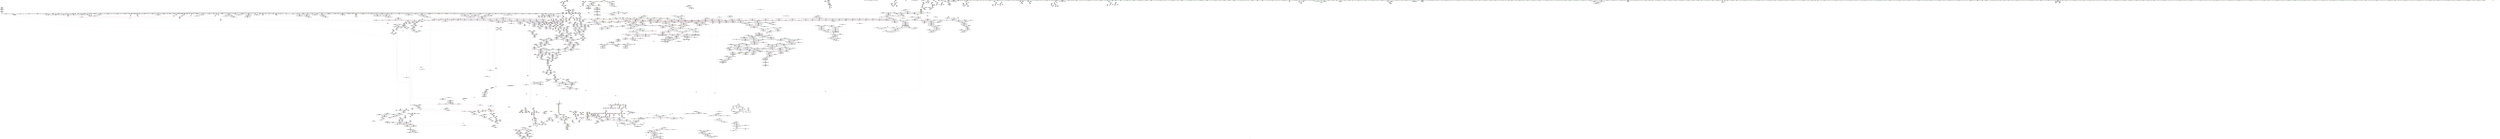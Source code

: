 digraph "SVFG" {
	label="SVFG";

	Node0x557173fc7340 [shape=record,color=grey,label="{NodeID: 0\nNullPtr}"];
	Node0x557173fc7340 -> Node0x5571747e53c0[style=solid];
	Node0x557173fc7340 -> Node0x5571747e54c0[style=solid];
	Node0x557173fc7340 -> Node0x5571747e5590[style=solid];
	Node0x557173fc7340 -> Node0x5571747e5660[style=solid];
	Node0x557173fc7340 -> Node0x5571747e5730[style=solid];
	Node0x557173fc7340 -> Node0x5571747e5800[style=solid];
	Node0x557173fc7340 -> Node0x5571747e58d0[style=solid];
	Node0x557173fc7340 -> Node0x5571747e59a0[style=solid];
	Node0x557173fc7340 -> Node0x5571747e5a70[style=solid];
	Node0x557173fc7340 -> Node0x5571747e5b40[style=solid];
	Node0x557173fc7340 -> Node0x5571747e5c10[style=solid];
	Node0x557173fc7340 -> Node0x5571747e5ce0[style=solid];
	Node0x557173fc7340 -> Node0x5571747e5db0[style=solid];
	Node0x557173fc7340 -> Node0x5571747e5e80[style=solid];
	Node0x557173fc7340 -> Node0x5571747e5f50[style=solid];
	Node0x557173fc7340 -> Node0x5571747e6020[style=solid];
	Node0x557173fc7340 -> Node0x5571747e60f0[style=solid];
	Node0x557173fc7340 -> Node0x5571747e61c0[style=solid];
	Node0x557173fc7340 -> Node0x5571747e6290[style=solid];
	Node0x557173fc7340 -> Node0x5571747e6360[style=solid];
	Node0x557173fc7340 -> Node0x5571747e6430[style=solid];
	Node0x557173fc7340 -> Node0x5571747e6500[style=solid];
	Node0x557173fc7340 -> Node0x5571747e6600[style=solid];
	Node0x557173fc7340 -> Node0x5571747e66d0[style=solid];
	Node0x557173fc7340 -> Node0x5571747e67a0[style=solid];
	Node0x557173fc7340 -> Node0x5571747e6870[style=solid];
	Node0x557173fc7340 -> Node0x5571747e6940[style=solid];
	Node0x557173fc7340 -> Node0x5571747e6a10[style=solid];
	Node0x557173fc7340 -> Node0x5571747e6ae0[style=solid];
	Node0x557173fc7340 -> Node0x5571747e6bb0[style=solid];
	Node0x557173fc7340 -> Node0x5571747e6c80[style=solid];
	Node0x557173fc7340 -> Node0x5571747e6d50[style=solid];
	Node0x557173fc7340 -> Node0x5571747e6e20[style=solid];
	Node0x557173fc7340 -> Node0x5571747e6ef0[style=solid];
	Node0x557173fc7340 -> Node0x5571747e6fc0[style=solid];
	Node0x557173fc7340 -> Node0x5571747e7090[style=solid];
	Node0x557173fc7340 -> Node0x5571747e7160[style=solid];
	Node0x557173fc7340 -> Node0x5571747e7230[style=solid];
	Node0x557173fc7340 -> Node0x5571747e7300[style=solid];
	Node0x557173fc7340 -> Node0x5571747e73d0[style=solid];
	Node0x557173fc7340 -> Node0x5571747e74a0[style=solid];
	Node0x557173fc7340 -> Node0x5571747e7570[style=solid];
	Node0x557173fc7340 -> Node0x5571747e7640[style=solid];
	Node0x557173fc7340 -> Node0x5571747e7710[style=solid];
	Node0x557173fc7340 -> Node0x5571747e77e0[style=solid];
	Node0x557173fc7340 -> Node0x5571747e78b0[style=solid];
	Node0x557173fc7340 -> Node0x5571747e7980[style=solid];
	Node0x557173fc7340 -> Node0x5571747e7a50[style=solid];
	Node0x557173fc7340 -> Node0x5571747e7b20[style=solid];
	Node0x557173fc7340 -> Node0x5571747e7bf0[style=solid];
	Node0x557173fc7340 -> Node0x5571747e7cc0[style=solid];
	Node0x557173fc7340 -> Node0x5571747e7d90[style=solid];
	Node0x557173fc7340 -> Node0x5571747e7e60[style=solid];
	Node0x557173fc7340 -> Node0x5571747e7f30[style=solid];
	Node0x557173fc7340 -> Node0x5571747e8000[style=solid];
	Node0x557173fc7340 -> Node0x5571747e80d0[style=solid];
	Node0x557173fc7340 -> Node0x5571747e81a0[style=solid];
	Node0x557173fc7340 -> Node0x5571747e8270[style=solid];
	Node0x557173fc7340 -> Node0x5571747e8340[style=solid];
	Node0x557173fc7340 -> Node0x5571747e8410[style=solid];
	Node0x557173fc7340 -> Node0x5571747e84e0[style=solid];
	Node0x557173fc7340 -> Node0x5571747e85b0[style=solid];
	Node0x557173fc7340 -> Node0x5571747e8680[style=solid];
	Node0x557173fc7340 -> Node0x5571747e8750[style=solid];
	Node0x557173fc7340 -> Node0x5571747e8820[style=solid];
	Node0x557173fc7340 -> Node0x5571747e88f0[style=solid];
	Node0x557173fc7340 -> Node0x5571747e89c0[style=solid];
	Node0x557173fc7340 -> Node0x5571747e8a90[style=solid];
	Node0x557173fc7340 -> Node0x5571747e8b60[style=solid];
	Node0x557173fc7340 -> Node0x5571747e8c30[style=solid];
	Node0x557173fc7340 -> Node0x5571747e8d00[style=solid];
	Node0x557173fc7340 -> Node0x5571747e8dd0[style=solid];
	Node0x557173fc7340 -> Node0x5571747e8ea0[style=solid];
	Node0x557173fc7340 -> Node0x5571747e8f70[style=solid];
	Node0x557173fc7340 -> Node0x5571747e9040[style=solid];
	Node0x557173fc7340 -> Node0x5571748208f0[style=solid];
	Node0x557173fc7340 -> Node0x5571747f50f0[style=solid];
	Node0x557173fc7340 -> Node0x5571747f51c0[style=solid];
	Node0x557173fc7340 -> Node0x5571747f5290[style=solid];
	Node0x557173fc7340 -> Node0x5571747f5df0[style=solid];
	Node0x557173fc7340 -> Node0x557174833220[style=solid];
	Node0x557173fc7340 -> Node0x5571748332f0[style=solid];
	Node0x557173fc7340 -> Node0x5571748333c0[style=solid];
	Node0x557173fc7340 -> Node0x557174835100[style=solid];
	Node0x557173fc7340 -> Node0x557174871970[style=solid];
	Node0x557173fc7340 -> Node0x557174871f10[style=solid];
	Node0x557173fc7340 -> Node0x5571748763b0[style=solid];
	Node0x557173fc7340 -> Node0x557174876e30[style=solid];
	Node0x557173fc7340 -> Node0x5571748790b0[style=solid];
	Node0x557173fc7340 -> Node0x5571748796b0[style=solid];
	Node0x557173fc7340:s64 -> Node0x5571749ddfe0[style=solid,color=red];
	Node0x557173fc7340:s64 -> Node0x5571749e4620[style=solid,color=red];
	Node0x5571749c69b0 [shape=record,color=black,label="{NodeID: 3764\n2669 = PHI(2382, )\n}"];
	Node0x5571749c69b0 -> Node0x557174835fa0[style=solid];
	Node0x5571747f40b0 [shape=record,color=blue,label="{NodeID: 1550\n711\<--722\nretval\<--call1\n_ZL20__gthread_mutex_lockP15pthread_mutex_t\n}"];
	Node0x5571747f40b0 -> Node0x5571748e65c0[style=dashed];
	Node0x5571747d22c0 [shape=record,color=green,label="{NodeID: 443\n2908\<--2909\n_ZN9__gnu_cxx13new_allocatorINSt7__cxx1112basic_stringIcSt11char_traitsIcESaIcEEEE8allocateEmPKv\<--_ZN9__gnu_cxx13new_allocatorINSt7__cxx1112basic_stringIcSt11char_traitsIcESaIcEEEE8allocateEmPKv_field_insensitive\n}"];
	Node0x5571747e1700 [shape=record,color=purple,label="{NodeID: 886\n873\<--866\narraydecay3\<--this1\n_ZN8TestCase4outpEPKcz\n}"];
	Node0x557174817db0 [shape=record,color=red,label="{NodeID: 1329\n2099\<--2096\nthis1\<--this.addr\n_ZNSaIiED2Ev\n}"];
	Node0x557174817db0 -> Node0x5571747f0be0[style=solid];
	Node0x5571747ca4a0 [shape=record,color=green,label="{NodeID: 222\n1367\<--1368\n__n.addr\<--__n.addr_field_insensitive\n_ZNSt12_Vector_baseIiSaIiEE11_M_allocateEm\n}"];
	Node0x5571747ca4a0 -> Node0x5571748138a0[style=solid];
	Node0x5571747ca4a0 -> Node0x557174813970[style=solid];
	Node0x5571747ca4a0 -> Node0x5571747f7310[style=solid];
	Node0x5571749dd370 [shape=record,color=black,label="{NodeID: 3986\n2897 = PHI(2704, )\n1st arg _ZNSt16allocator_traitsISaINSt7__cxx1112basic_stringIcSt11char_traitsIcESaIcEEEEE8allocateERS6_m }"];
	Node0x5571749dd370 -> Node0x557174837660[style=solid];
	Node0x5571748f7870 [shape=record,color=yellow,style=double,label="{NodeID: 2879\n14V_1 = ENCHI(MR_14V_0)\npts\{1631 \}\nFun[_ZNSt6vectorIiSaIiEE17_M_realloc_insertIJRKiEEEvN9__gnu_cxx17__normal_iteratorIPiS1_EEDpOT_]|{<s0>99}}"];
	Node0x5571748f7870:s0 -> Node0x5571748f98a0[style=dashed,color=red];
	Node0x5571748366f0 [shape=record,color=blue,label="{NodeID: 1772\n2741\<--2740\ncoerce.dive3\<--call2\n_ZSt34__uninitialized_move_if_noexcept_aIPNSt7__cxx1112basic_stringIcSt11char_traitsIcESaIcEEES6_SaIS5_EET0_T_S9_S8_RT1_\n}"];
	Node0x5571748366f0 -> Node0x55717481cae0[style=dashed];
	Node0x5571747ee1a0 [shape=record,color=black,label="{NodeID: 665\n1434\<--1441\n_ZNSt12_Vector_baseIiSaIiEE19_M_get_Tp_allocatorEv_ret\<--\n_ZNSt12_Vector_baseIiSaIiEE19_M_get_Tp_allocatorEv\n|{<s0>82|<s1>101|<s2>104|<s3>109|<s4>113}}"];
	Node0x5571747ee1a0:s0 -> Node0x5571749c7150[style=solid,color=blue];
	Node0x5571747ee1a0:s1 -> Node0x5571749d6bb0[style=solid,color=blue];
	Node0x5571747ee1a0:s2 -> Node0x5571749d6f10[style=solid,color=blue];
	Node0x5571747ee1a0:s3 -> Node0x5571749c7530[style=solid,color=blue];
	Node0x5571747ee1a0:s4 -> Node0x5571749c7670[style=solid,color=blue];
	Node0x55717480ca20 [shape=record,color=red,label="{NodeID: 1108\n355\<--297\n\<--i\n_ZN8TestCase5inputEv\n}"];
	Node0x55717480ca20 -> Node0x557174874bb0[style=solid];
	Node0x557173fc73d0 [shape=record,color=green,label="{NodeID: 1\n7\<--1\n__dso_handle\<--dummyObj\nGlob }"];
	Node0x5571749c6af0 [shape=record,color=black,label="{NodeID: 3765\n2671 = PHI(1522, )\n}"];
	Node0x5571749c6af0 -> Node0x55717481c390[style=solid];
	Node0x5571747f4180 [shape=record,color=blue,label="{NodeID: 1551\n711\<--15\nretval\<--\n_ZL20__gthread_mutex_lockP15pthread_mutex_t\n}"];
	Node0x5571747f4180 -> Node0x5571748e65c0[style=dashed];
	Node0x5571747d23c0 [shape=record,color=green,label="{NodeID: 444\n2915\<--2916\nthis.addr\<--this.addr_field_insensitive\n_ZN9__gnu_cxx13new_allocatorINSt7__cxx1112basic_stringIcSt11char_traitsIcESaIcEEEE8allocateEmPKv\n}"];
	Node0x5571747d23c0 -> Node0x55717481dbf0[style=solid];
	Node0x5571747d23c0 -> Node0x557174837730[style=solid];
	Node0x557174824240 [shape=record,color=yellow,style=double,label="{NodeID: 3101\n59V_1 = ENCHI(MR_59V_0)\npts\{18 \}\nFun[_Z4workv]}"];
	Node0x557174824240 -> Node0x55717480b840[style=dashed];
	Node0x5571747e17d0 [shape=record,color=purple,label="{NodeID: 887\n885\<--866\nout\<--this1\n_ZN8TestCase4outpEPKcz\n}"];
	Node0x557174817e80 [shape=record,color=red,label="{NodeID: 1330\n2110\<--2107\nthis1\<--this.addr\n_ZN9__gnu_cxx13new_allocatorIiED2Ev\n}"];
	Node0x5571747ca570 [shape=record,color=green,label="{NodeID: 223\n1379\<--1380\n_ZNSt16allocator_traitsISaIiEE8allocateERS0_m\<--_ZNSt16allocator_traitsISaIiEE8allocateERS0_m_field_insensitive\n}"];
	Node0x5571749dd480 [shape=record,color=black,label="{NodeID: 3987\n2326 = PHI(2306, )\n0th arg _ZNSt16allocator_traitsISaINSt7__cxx1112basic_stringIcSt11char_traitsIcESaIcEEEEE10deallocateERS6_PS5_m }"];
	Node0x5571749dd480 -> Node0x5571748344d0[style=solid];
	Node0x5571748f7950 [shape=record,color=yellow,style=double,label="{NodeID: 2880\n16V_1 = ENCHI(MR_16V_0)\npts\{4090000 \}\nFun[_ZNSt6vectorIiSaIiEE17_M_realloc_insertIJRKiEEEvN9__gnu_cxx17__normal_iteratorIPiS1_EEDpOT_]|{|<s5>94|<s6>95}}"];
	Node0x5571748f7950 -> Node0x557174812040[style=dashed];
	Node0x5571748f7950 -> Node0x557174812380[style=dashed];
	Node0x5571748f7950 -> Node0x557174812520[style=dashed];
	Node0x5571748f7950 -> Node0x5571748126c0[style=dashed];
	Node0x5571748f7950 -> Node0x5571747f6470[style=dashed];
	Node0x5571748f7950:s5 -> Node0x557174826b90[style=dashed,color=red];
	Node0x5571748f7950:s6 -> Node0x557174902690[style=dashed,color=red];
	Node0x5571748367c0 [shape=record,color=blue,label="{NodeID: 1773\n2756\<--2754\n__first.addr\<--__first\n_ZSt25__uninitialized_default_nIPNSt7__cxx1112basic_stringIcSt11char_traitsIcESaIcEEEmET_S7_T0_\n}"];
	Node0x5571748367c0 -> Node0x55717481cbb0[style=dashed];
	Node0x5571747ee270 [shape=record,color=black,label="{NodeID: 666\n1453\<--1452\n\<--\n_ZNSt16allocator_traitsISaIiEE7destroyIiEEvRS0_PT_\n|{<s0>135}}"];
	Node0x5571747ee270:s0 -> Node0x5571749e1dc0[style=solid,color=red];
	Node0x55717480caf0 [shape=record,color=red,label="{NodeID: 1109\n330\<--299\n\<--_b\n_ZN8TestCase5inputEv\n}"];
	Node0x55717480caf0 -> Node0x557174878330[style=solid];
	Node0x55717478ae40 [shape=record,color=green,label="{NodeID: 2\n9\<--1\n\<--dummyObj\nCan only get source location for instruction, argument, global var or function.}"];
	Node0x5571749c6c30 [shape=record,color=black,label="{NodeID: 3766\n749 = PHI(733, )\n}"];
	Node0x5571749c6c30 -> Node0x557174878030[style=solid];
	Node0x5571747f4250 [shape=record,color=blue,label="{NodeID: 1552\n746\<--743\n__mutex.addr\<--__mutex\n_ZL22__gthread_mutex_unlockP15pthread_mutex_t\n}"];
	Node0x5571747f4250 -> Node0x55717480f600[style=dashed];
	Node0x5571747d2490 [shape=record,color=green,label="{NodeID: 445\n2917\<--2918\n__n.addr\<--__n.addr_field_insensitive\n_ZN9__gnu_cxx13new_allocatorINSt7__cxx1112basic_stringIcSt11char_traitsIcESaIcEEEE8allocateEmPKv\n}"];
	Node0x5571747d2490 -> Node0x55717481dcc0[style=solid];
	Node0x5571747d2490 -> Node0x55717481dd90[style=solid];
	Node0x5571747d2490 -> Node0x557174837800[style=solid];
	Node0x5571747e18a0 [shape=record,color=purple,label="{NodeID: 888\n886\<--866\nbuf7\<--this1\n_ZN8TestCase4outpEPKcz\n}"];
	Node0x557174817f50 [shape=record,color=red,label="{NodeID: 1331\n2119\<--2116\nthis1\<--this.addr\n_ZNSt12_Vector_baseINSt7__cxx1112basic_stringIcSt11char_traitsIcESaIcEEESaIS5_EEC2Ev\n}"];
	Node0x557174817f50 -> Node0x5571748067d0[style=solid];
	Node0x5571747ca670 [shape=record,color=green,label="{NodeID: 224\n1390\<--1391\n__first.addr\<--__first.addr_field_insensitive\n_ZSt34__uninitialized_move_if_noexcept_aIPiS0_SaIiEET0_T_S3_S2_RT1_\n}"];
	Node0x5571747ca670 -> Node0x557174813a40[style=solid];
	Node0x5571747ca670 -> Node0x5571747f73e0[style=solid];
	Node0x5571749dd590 [shape=record,color=black,label="{NodeID: 3988\n2327 = PHI(2307, )\n1st arg _ZNSt16allocator_traitsISaINSt7__cxx1112basic_stringIcSt11char_traitsIcESaIcEEEEE10deallocateERS6_PS5_m }"];
	Node0x5571749dd590 -> Node0x5571748345a0[style=solid];
	Node0x5571748f7a30 [shape=record,color=yellow,style=double,label="{NodeID: 2881\n18V_1 = ENCHI(MR_18V_0)\npts\{4090001 \}\nFun[_ZNSt6vectorIiSaIiEE17_M_realloc_insertIJRKiEEEvN9__gnu_cxx17__normal_iteratorIPiS1_EEDpOT_]|{|<s3>94|<s4>95}}"];
	Node0x5571748f7a30 -> Node0x5571748122b0[style=dashed];
	Node0x5571748f7a30 -> Node0x557174812450[style=dashed];
	Node0x5571748f7a30 -> Node0x5571747f6540[style=dashed];
	Node0x5571748f7a30:s3 -> Node0x557174826b90[style=dashed,color=red];
	Node0x5571748f7a30:s4 -> Node0x557174902690[style=dashed,color=red];
	Node0x557174836890 [shape=record,color=blue,label="{NodeID: 1774\n2758\<--2755\n__n.addr\<--__n\n_ZSt25__uninitialized_default_nIPNSt7__cxx1112basic_stringIcSt11char_traitsIcESaIcEEEmET_S7_T0_\n}"];
	Node0x557174836890 -> Node0x55717481cc80[style=dashed];
	Node0x5571747ee340 [shape=record,color=black,label="{NodeID: 667\n1496\<--1495\n\<--_M_impl\n_ZNSt12_Vector_baseIiSaIiEE13_M_deallocateEPim\n|{<s0>137}}"];
	Node0x5571747ee340:s0 -> Node0x5571749d9910[style=solid,color=red];
	Node0x55717482f240 [shape=record,color=yellow,style=double,label="{NodeID: 3324\nRETMU(2V_2)\npts\{10 \}\nFun[_GLOBAL__sub_I_Al.Cash_0_0.cpp]}"];
	Node0x55717480cbc0 [shape=record,color=red,label="{NodeID: 1110\n336\<--301\n\<--j\n_ZN8TestCase5inputEv\n}"];
	Node0x55717480cbc0 -> Node0x5571748781b0[style=solid];
	Node0x55717478b180 [shape=record,color=green,label="{NodeID: 3\n15\<--1\n\<--dummyObj\nCan only get source location for instruction, argument, global var or function.}"];
	Node0x5571749c6d70 [shape=record,color=black,label="{NodeID: 3767\n753 = PHI()\n}"];
	Node0x5571749c6d70 -> Node0x5571747f4320[style=solid];
	Node0x5571747f4320 [shape=record,color=blue,label="{NodeID: 1553\n744\<--753\nretval\<--call1\n_ZL22__gthread_mutex_unlockP15pthread_mutex_t\n}"];
	Node0x5571747f4320 -> Node0x5571748e47c0[style=dashed];
	Node0x5571747d2560 [shape=record,color=green,label="{NodeID: 446\n2919\<--2920\n.addr\<--.addr_field_insensitive\n_ZN9__gnu_cxx13new_allocatorINSt7__cxx1112basic_stringIcSt11char_traitsIcESaIcEEEE8allocateEmPKv\n}"];
	Node0x5571747d2560 -> Node0x5571748378d0[style=solid];
	Node0x557174824400 [shape=record,color=yellow,style=double,label="{NodeID: 3103\n63V_1 = ENCHI(MR_63V_0)\npts\{173 \}\nFun[_Z4workv]}"];
	Node0x557174824400 -> Node0x557174820fa0[style=dashed];
	Node0x5571747e1970 [shape=record,color=purple,label="{NodeID: 889\n887\<--866\narraydecay8\<--this1\n_ZN8TestCase4outpEPKcz\n}"];
	Node0x557174818020 [shape=record,color=red,label="{NodeID: 1332\n2130\<--2127\nthis1\<--this.addr\n_ZNSt12_Vector_baseINSt7__cxx1112basic_stringIcSt11char_traitsIcESaIcEEESaIS5_EE12_Vector_implC2Ev\n}"];
	Node0x557174818020 -> Node0x5571747f0cb0[style=solid];
	Node0x557174818020 -> Node0x5571748068a0[style=solid];
	Node0x557174818020 -> Node0x557174806970[style=solid];
	Node0x557174818020 -> Node0x557174806a40[style=solid];
	Node0x5571747ca740 [shape=record,color=green,label="{NodeID: 225\n1392\<--1393\n__last.addr\<--__last.addr_field_insensitive\n_ZSt34__uninitialized_move_if_noexcept_aIPiS0_SaIiEET0_T_S3_S2_RT1_\n}"];
	Node0x5571747ca740 -> Node0x557174813b10[style=solid];
	Node0x5571747ca740 -> Node0x5571747f74b0[style=solid];
	Node0x5571749dd6d0 [shape=record,color=black,label="{NodeID: 3989\n2328 = PHI(2308, )\n2nd arg _ZNSt16allocator_traitsISaINSt7__cxx1112basic_stringIcSt11char_traitsIcESaIcEEEEE10deallocateERS6_PS5_m }"];
	Node0x5571749dd6d0 -> Node0x557174834670[style=solid];
	Node0x557174836960 [shape=record,color=blue,label="{NodeID: 1775\n2760\<--1717\n__assignable\<--\n_ZSt25__uninitialized_default_nIPNSt7__cxx1112basic_stringIcSt11char_traitsIcESaIcEEEmET_S7_T0_\n}"];
	Node0x5571747ee410 [shape=record,color=black,label="{NodeID: 668\n1512\<--1511\n\<--this1\n_ZNKSt6vectorIiSaIiEE8max_sizeEv\n|{<s0>138}}"];
	Node0x5571747ee410:s0 -> Node0x5571749e0310[style=solid,color=red];
	Node0x55717482f350 [shape=record,color=yellow,style=double,label="{NodeID: 3325\nRETMU(4V_2)\npts\{210000 210001 210002 \}\nFun[_GLOBAL__sub_I_Al.Cash_0_0.cpp]}"];
	Node0x55717480cc90 [shape=record,color=red,label="{NodeID: 1111\n344\<--301\n\<--j\n_ZN8TestCase5inputEv\n}"];
	Node0x55717480cc90 -> Node0x5571747e9f00[style=solid];
	Node0x55717478b240 [shape=record,color=green,label="{NodeID: 4\n22\<--1\n_ZSt4cerr\<--dummyObj\nGlob }"];
	Node0x5571749c6e40 [shape=record,color=black,label="{NodeID: 3768\n821 = PHI(1227, )\n}"];
	Node0x5571749c6e40 -> Node0x5571747f4800[style=solid];
	Node0x5571747f43f0 [shape=record,color=blue,label="{NodeID: 1554\n744\<--15\nretval\<--\n_ZL22__gthread_mutex_unlockP15pthread_mutex_t\n}"];
	Node0x5571747f43f0 -> Node0x5571748e47c0[style=dashed];
	Node0x5571747d2630 [shape=record,color=green,label="{NodeID: 447\n2933\<--2934\ncall2\<--call2_field_insensitive\n_ZN9__gnu_cxx13new_allocatorINSt7__cxx1112basic_stringIcSt11char_traitsIcESaIcEEEE8allocateEmPKv\n}"];
	Node0x5571747d2630 -> Node0x5571747dc1f0[style=solid];
	Node0x5571748244e0 [shape=record,color=yellow,style=double,label="{NodeID: 3104\n65V_1 = ENCHI(MR_65V_0)\npts\{175 \}\nFun[_Z4workv]}"];
	Node0x5571748244e0 -> Node0x557174821070[style=dashed];
	Node0x5571747e1a40 [shape=record,color=purple,label="{NodeID: 890\n903\<--902\n_M_impl\<--\n_ZNSt6vectorIiSaIiEEixEm\n}"];
	Node0x5571748180f0 [shape=record,color=red,label="{NodeID: 1333\n2147\<--2144\nthis1\<--this.addr\n_ZNSaINSt7__cxx1112basic_stringIcSt11char_traitsIcESaIcEEEEC2Ev\n}"];
	Node0x5571748180f0 -> Node0x5571747f0d80[style=solid];
	Node0x5571747ca810 [shape=record,color=green,label="{NodeID: 226\n1394\<--1395\n__result.addr\<--__result.addr_field_insensitive\n_ZSt34__uninitialized_move_if_noexcept_aIPiS0_SaIiEET0_T_S3_S2_RT1_\n}"];
	Node0x5571747ca810 -> Node0x557174813be0[style=solid];
	Node0x5571747ca810 -> Node0x5571747f7580[style=solid];
	Node0x5571749dd810 [shape=record,color=black,label="{NodeID: 3990\n3188 = PHI(3133, )\n0th arg _ZSt7forwardINSt7__cxx1112basic_stringIcSt11char_traitsIcESaIcEEEEOT_RNSt16remove_referenceIS6_E4typeE }"];
	Node0x5571749dd810 -> Node0x5571748393a0[style=solid];
	Node0x557174836a30 [shape=record,color=blue,label="{NodeID: 1776\n2774\<--2772\n__first.addr\<--__first\n_ZNSt27__uninitialized_default_n_1ILb0EE18__uninit_default_nIPNSt7__cxx1112basic_stringIcSt11char_traitsIcESaIcEEEmEET_S9_T0_\n}"];
	Node0x557174836a30 -> Node0x55717481cd50[style=dashed];
	Node0x557174836a30 -> Node0x55717481ce20[style=dashed];
	Node0x5571747ee4e0 [shape=record,color=black,label="{NodeID: 669\n1506\<--1516\n_ZNKSt6vectorIiSaIiEE8max_sizeEv_ret\<--call2\n_ZNKSt6vectorIiSaIiEE8max_sizeEv\n|{<s0>119|<s1>126|<s2>127}}"];
	Node0x5571747ee4e0:s0 -> Node0x5571749c78f0[style=solid,color=blue];
	Node0x5571747ee4e0:s1 -> Node0x5571749c8070[style=solid,color=blue];
	Node0x5571747ee4e0:s2 -> Node0x5571749c81b0[style=solid,color=blue];
	Node0x55717480cd60 [shape=record,color=red,label="{NodeID: 1112\n350\<--301\n\<--j\n_ZN8TestCase5inputEv\n}"];
	Node0x55717480cd60 -> Node0x557174874130[style=solid];
	Node0x55717478b300 [shape=record,color=green,label="{NodeID: 5\n23\<--1\n.str\<--dummyObj\nGlob }"];
	Node0x5571749c6fb0 [shape=record,color=black,label="{NodeID: 3769\n876 = PHI()\n}"];
	Node0x5571747f44c0 [shape=record,color=blue,label="{NodeID: 1555\n768\<--767\nthis.addr\<--this\n_ZNSt6vectorIiSaIiEEC2Ev\n}"];
	Node0x5571747f44c0 -> Node0x55717480f6d0[style=dashed];
	Node0x5571747d2700 [shape=record,color=green,label="{NodeID: 448\n2942\<--2943\n__first\<--__first_field_insensitive\n_ZSt22__uninitialized_copy_aISt13move_iteratorIPNSt7__cxx1112basic_stringIcSt11char_traitsIcESaIcEEEES7_S6_ET0_T_SA_S9_RSaIT1_E\n}"];
	Node0x5571747d2700 -> Node0x5571747dc390[style=solid];
	Node0x5571747d2700 -> Node0x5571748096f0[style=solid];
	Node0x5571747e1b10 [shape=record,color=purple,label="{NodeID: 891\n904\<--902\n_M_start\<--\n_ZNSt6vectorIiSaIiEEixEm\n}"];
	Node0x5571747e1b10 -> Node0x5571748103d0[style=solid];
	Node0x5571748181c0 [shape=record,color=red,label="{NodeID: 1334\n2158\<--2155\nthis1\<--this.addr\n_ZN9__gnu_cxx13new_allocatorINSt7__cxx1112basic_stringIcSt11char_traitsIcESaIcEEEEC2Ev\n}"];
	Node0x5571747ca8e0 [shape=record,color=green,label="{NodeID: 227\n1396\<--1397\n__alloc.addr\<--__alloc.addr_field_insensitive\n_ZSt34__uninitialized_move_if_noexcept_aIPiS0_SaIiEET0_T_S3_S2_RT1_\n}"];
	Node0x5571747ca8e0 -> Node0x557174813cb0[style=solid];
	Node0x5571747ca8e0 -> Node0x5571747f7650[style=solid];
	Node0x5571749dd9b0 [shape=record,color=black,label="{NodeID: 3991\n1524 = PHI(1279, 2645, )\n1st arg _ZSt3maxImERKT_S2_S2_ }"];
	Node0x5571749dd9b0 -> Node0x5571747f8280[style=solid];
	Node0x557174836b00 [shape=record,color=blue,label="{NodeID: 1777\n2776\<--2773\n__n.addr\<--__n\n_ZNSt27__uninitialized_default_n_1ILb0EE18__uninit_default_nIPNSt7__cxx1112basic_stringIcSt11char_traitsIcESaIcEEEmEET_S9_T0_\n}"];
	Node0x557174836b00 -> Node0x5571748de8c0[style=dashed];
	Node0x5571747ee5b0 [shape=record,color=black,label="{NodeID: 670\n1522\<--1545\n_ZSt3maxImERKT_S2_S2__ret\<--\n_ZSt3maxImERKT_S2_S2_\n|{<s0>124|<s1>222}}"];
	Node0x5571747ee5b0:s0 -> Node0x5571749c7df0[style=solid,color=blue];
	Node0x5571747ee5b0:s1 -> Node0x5571749c6af0[style=solid,color=blue];
	Node0x55717480ce30 [shape=record,color=red,label="{NodeID: 1113\n337\<--303\n\<--_b3\n_ZN8TestCase5inputEv\n}"];
	Node0x55717480ce30 -> Node0x5571748781b0[style=solid];
	Node0x5571747c2890 [shape=record,color=green,label="{NodeID: 6\n25\<--1\n.str.3\<--dummyObj\nGlob }"];
	Node0x5571749c7080 [shape=record,color=black,label="{NodeID: 3770\n888 = PHI()\n}"];
	Node0x5571747f4590 [shape=record,color=blue,label="{NodeID: 1556\n784\<--782\nthis.addr\<--this\n_ZNSt6vectorIiSaIiEE9push_backERKi\n}"];
	Node0x5571747f4590 -> Node0x55717480f7a0[style=dashed];
	Node0x5571747d27d0 [shape=record,color=green,label="{NodeID: 449\n2944\<--2945\n__last\<--__last_field_insensitive\n_ZSt22__uninitialized_copy_aISt13move_iteratorIPNSt7__cxx1112basic_stringIcSt11char_traitsIcESaIcEEEES7_S6_ET0_T_SA_S9_RSaIT1_E\n}"];
	Node0x5571747d27d0 -> Node0x5571747dc460[style=solid];
	Node0x5571747d27d0 -> Node0x5571748097c0[style=solid];
	Node0x5571748246a0 [shape=record,color=yellow,style=double,label="{NodeID: 3106\n68V_1 = ENCHI(MR_68V_0)\npts\{210000 \}\nFun[_Z4workv]|{<s0>22}}"];
	Node0x5571748246a0:s0 -> Node0x5571748fb1c0[style=dashed,color=red];
	Node0x5571747e1be0 [shape=record,color=purple,label="{NodeID: 892\n920\<--919\n_M_impl\<--\n_ZNSt6vectorIiSaIiEED2Ev\n}"];
	Node0x557174818290 [shape=record,color=red,label="{NodeID: 1335\n2173\<--2164\n\<--__first.addr\n_ZSt8_DestroyIPNSt7__cxx1112basic_stringIcSt11char_traitsIcESaIcEEES5_EvT_S7_RSaIT0_E\n|{<s0>180}}"];
	Node0x557174818290:s0 -> Node0x5571749dcae0[style=solid,color=red];
	Node0x5571747d2ff0 [shape=record,color=green,label="{NodeID: 228\n1398\<--1399\nagg.tmp\<--agg.tmp_field_insensitive\n_ZSt34__uninitialized_move_if_noexcept_aIPiS0_SaIiEET0_T_S3_S2_RT1_\n}"];
	Node0x5571747d2ff0 -> Node0x557174803b20[style=solid];
	Node0x5571747d2ff0 -> Node0x557174803bf0[style=solid];
	Node0x5571749ddcb0 [shape=record,color=black,label="{NodeID: 3992\n1348 = PHI(1060, )\n0th arg _ZNSt6vectorIiSaIiEE5beginEv }"];
	Node0x5571749ddcb0 -> Node0x5571747f7170[style=solid];
	Node0x5571748f7db0 [shape=record,color=yellow,style=double,label="{NodeID: 2885\n24V_1 = ENCHI(MR_24V_0)\npts\{1710002 5630002 \}\nFun[_ZNSt6vectorIiSaIiEE17_M_realloc_insertIJRKiEEEvN9__gnu_cxx17__normal_iteratorIPiS1_EEDpOT_]|{<s0>99}}"];
	Node0x5571748f7db0:s0 -> Node0x5571748f9980[style=dashed,color=red];
	Node0x557174836bd0 [shape=record,color=blue,label="{NodeID: 1778\n2778\<--2786\n__cur\<--\n_ZNSt27__uninitialized_default_n_1ILb0EE18__uninit_default_nIPNSt7__cxx1112basic_stringIcSt11char_traitsIcESaIcEEEmEET_S9_T0_\n}"];
	Node0x557174836bd0 -> Node0x5571748dedc0[style=dashed];
	Node0x5571747ee680 [shape=record,color=black,label="{NodeID: 671\n1553\<--1552\n\<--\n_ZNSt16allocator_traitsISaIiEE8max_sizeERKS0_\n|{<s0>140}}"];
	Node0x5571747ee680:s0 -> Node0x5571749e3f80[style=solid,color=red];
	Node0x55717480cf00 [shape=record,color=red,label="{NodeID: 1114\n369\<--305\n\<--i16\n_ZN8TestCase5inputEv\n}"];
	Node0x55717480cf00 -> Node0x557174877130[style=solid];
	Node0x5571747c2920 [shape=record,color=green,label="{NodeID: 7\n27\<--1\n.str.4\<--dummyObj\nGlob }"];
	Node0x5571749c7150 [shape=record,color=black,label="{NodeID: 3771\n928 = PHI(1434, )\n|{<s0>83}}"];
	Node0x5571749c7150:s0 -> Node0x5571749d0250[style=solid,color=red];
	Node0x5571747f4660 [shape=record,color=blue,label="{NodeID: 1557\n786\<--783\n__x.addr\<--__x\n_ZNSt6vectorIiSaIiEE9push_backERKi\n}"];
	Node0x5571747f4660 -> Node0x55717480f870[style=dashed];
	Node0x5571747f4660 -> Node0x55717480f940[style=dashed];
	Node0x5571747d28a0 [shape=record,color=green,label="{NodeID: 450\n2946\<--2947\n__result.addr\<--__result.addr_field_insensitive\n_ZSt22__uninitialized_copy_aISt13move_iteratorIPNSt7__cxx1112basic_stringIcSt11char_traitsIcESaIcEEEES7_S6_ET0_T_SA_S9_RSaIT1_E\n}"];
	Node0x5571747d28a0 -> Node0x55717481de60[style=solid];
	Node0x5571747d28a0 -> Node0x557174837b40[style=solid];
	Node0x5571747e1cb0 [shape=record,color=purple,label="{NodeID: 893\n921\<--919\n_M_start\<--\n_ZNSt6vectorIiSaIiEED2Ev\n}"];
	Node0x5571747e1cb0 -> Node0x557174810640[style=solid];
	Node0x557174818360 [shape=record,color=red,label="{NodeID: 1336\n2174\<--2166\n\<--__last.addr\n_ZSt8_DestroyIPNSt7__cxx1112basic_stringIcSt11char_traitsIcESaIcEEES5_EvT_S7_RSaIT0_E\n|{<s0>180}}"];
	Node0x557174818360:s0 -> Node0x5571749dcd30[style=solid,color=red];
	Node0x5571747d30c0 [shape=record,color=green,label="{NodeID: 229\n1400\<--1401\nagg.tmp1\<--agg.tmp1_field_insensitive\n_ZSt34__uninitialized_move_if_noexcept_aIPiS0_SaIiEET0_T_S3_S2_RT1_\n}"];
	Node0x5571747d30c0 -> Node0x557174803cc0[style=solid];
	Node0x5571747d30c0 -> Node0x557174803d90[style=solid];
	Node0x5571749dddc0 [shape=record,color=black,label="{NodeID: 3993\n1607 = PHI(1600, )\n0th arg _ZN9__gnu_cxx13new_allocatorIiE8allocateEmPKv }"];
	Node0x5571749dddc0 -> Node0x5571747f8b70[style=solid];
	Node0x557174836ca0 [shape=record,color=blue,label="{NodeID: 1779\n2776\<--2799\n__n.addr\<--dec\n_ZNSt27__uninitialized_default_n_1ILb0EE18__uninit_default_nIPNSt7__cxx1112basic_stringIcSt11char_traitsIcESaIcEEEmEET_S9_T0_\n}"];
	Node0x557174836ca0 -> Node0x5571748de8c0[style=dashed];
	Node0x5571747ee750 [shape=record,color=black,label="{NodeID: 672\n1547\<--1554\n_ZNSt16allocator_traitsISaIiEE8max_sizeERKS0__ret\<--call\n_ZNSt16allocator_traitsISaIiEE8max_sizeERKS0_\n|{<s0>139}}"];
	Node0x5571747ee750:s0 -> Node0x5571749d8910[style=solid,color=blue];
	Node0x55717480cfd0 [shape=record,color=red,label="{NodeID: 1115\n381\<--305\n\<--i16\n_ZN8TestCase5inputEv\n}"];
	Node0x55717480cfd0 -> Node0x5571747e9fd0[style=solid];
	Node0x5571747c29b0 [shape=record,color=green,label="{NodeID: 8\n29\<--1\n.str.5\<--dummyObj\nGlob }"];
	Node0x5571749c72f0 [shape=record,color=black,label="{NodeID: 3772\n963 = PHI()\n}"];
	Node0x5571747f4730 [shape=record,color=blue,label="{NodeID: 1558\n816\<--818\n_M_finish7\<--incdec.ptr\n_ZNSt6vectorIiSaIiEE9push_backERKi\n}"];
	Node0x5571747f4730 -> Node0x5571748e7ec0[style=dashed];
	Node0x5571747d2970 [shape=record,color=green,label="{NodeID: 451\n2948\<--2949\n.addr\<--.addr_field_insensitive\n_ZSt22__uninitialized_copy_aISt13move_iteratorIPNSt7__cxx1112basic_stringIcSt11char_traitsIcESaIcEEEES7_S6_ET0_T_SA_S9_RSaIT1_E\n}"];
	Node0x5571747d2970 -> Node0x557174837c10[style=solid];
	Node0x557174824860 [shape=record,color=yellow,style=double,label="{NodeID: 3108\n72V_1 = ENCHI(MR_72V_0)\npts\{1710002 1710003 \}\nFun[_Z4workv]|{<s0>21|<s1>21}}"];
	Node0x557174824860:s0 -> Node0x5571748f93b0[style=dashed,color=red];
	Node0x557174824860:s1 -> Node0x5571748f94c0[style=dashed,color=red];
	Node0x5571747e1d80 [shape=record,color=purple,label="{NodeID: 894\n924\<--923\n_M_impl2\<--\n_ZNSt6vectorIiSaIiEED2Ev\n}"];
	Node0x557174818430 [shape=record,color=red,label="{NodeID: 1337\n2184\<--2181\nthis1\<--this.addr\n_ZNSt12_Vector_baseINSt7__cxx1112basic_stringIcSt11char_traitsIcESaIcEEESaIS5_EE19_M_get_Tp_allocatorEv\n}"];
	Node0x557174818430 -> Node0x557174806b10[style=solid];
	Node0x5571747d3190 [shape=record,color=green,label="{NodeID: 230\n1408\<--1409\n_ZSt32__make_move_if_noexcept_iteratorIiSt13move_iteratorIPiEET0_PT_\<--_ZSt32__make_move_if_noexcept_iteratorIiSt13move_iteratorIPiEET0_PT__field_insensitive\n}"];
	Node0x5571749dded0 [shape=record,color=black,label="{NodeID: 3994\n1608 = PHI(1601, )\n1st arg _ZN9__gnu_cxx13new_allocatorIiE8allocateEmPKv }"];
	Node0x5571749dded0 -> Node0x5571747f8c40[style=solid];
	Node0x557174836d70 [shape=record,color=blue,label="{NodeID: 1780\n2778\<--2803\n__cur\<--incdec.ptr\n_ZNSt27__uninitialized_default_n_1ILb0EE18__uninit_default_nIPNSt7__cxx1112basic_stringIcSt11char_traitsIcESaIcEEEmEET_S9_T0_\n}"];
	Node0x557174836d70 -> Node0x5571748dedc0[style=dashed];
	Node0x5571747ee820 [shape=record,color=black,label="{NodeID: 673\n1565\<--1564\n\<--_M_impl\n_ZNKSt12_Vector_baseIiSaIiEE19_M_get_Tp_allocatorEv\n}"];
	Node0x5571747ee820 -> Node0x5571747ee8f0[style=solid];
	Node0x55717480d0a0 [shape=record,color=red,label="{NodeID: 1116\n395\<--305\n\<--i16\n_ZN8TestCase5inputEv\n}"];
	Node0x55717480d0a0 -> Node0x557174873b30[style=solid];
	Node0x5571747c2a70 [shape=record,color=green,label="{NodeID: 9\n31\<--1\nstdin\<--dummyObj\nGlob }"];
	Node0x5571749c73c0 [shape=record,color=black,label="{NodeID: 3773\n1025 = PHI(1266, )\n|{<s0>93}}"];
	Node0x5571749c73c0:s0 -> Node0x5571749dc9d0[style=solid,color=red];
	Node0x5571747f4800 [shape=record,color=blue,label="{NodeID: 1559\n824\<--821\ncoerce.dive\<--call\n_ZNSt6vectorIiSaIiEE9push_backERKi\n}"];
	Node0x5571747f4800 -> Node0x55717480fd50[style=dashed];
	Node0x5571747f4800 -> Node0x5571748e88c0[style=dashed];
	Node0x5571747d2a40 [shape=record,color=green,label="{NodeID: 452\n2950\<--2951\nagg.tmp\<--agg.tmp_field_insensitive\n_ZSt22__uninitialized_copy_aISt13move_iteratorIPNSt7__cxx1112basic_stringIcSt11char_traitsIcESaIcEEEES7_S6_ET0_T_SA_S9_RSaIT1_E\n}"];
	Node0x5571747d2a40 -> Node0x5571747dc530[style=solid];
	Node0x5571747d2a40 -> Node0x557174809890[style=solid];
	Node0x5571747e1e50 [shape=record,color=purple,label="{NodeID: 895\n925\<--923\n_M_finish\<--\n_ZNSt6vectorIiSaIiEED2Ev\n}"];
	Node0x5571747e1e50 -> Node0x557174810710[style=solid];
	Node0x557174818500 [shape=record,color=red,label="{NodeID: 1338\n2197\<--2190\nthis1\<--this.addr\n_ZNSt12_Vector_baseINSt7__cxx1112basic_stringIcSt11char_traitsIcESaIcEEESaIS5_EED2Ev\n|{|<s8>181}}"];
	Node0x557174818500 -> Node0x557174806be0[style=solid];
	Node0x557174818500 -> Node0x557174806cb0[style=solid];
	Node0x557174818500 -> Node0x557174806d80[style=solid];
	Node0x557174818500 -> Node0x557174806e50[style=solid];
	Node0x557174818500 -> Node0x557174806f20[style=solid];
	Node0x557174818500 -> Node0x557174806ff0[style=solid];
	Node0x557174818500 -> Node0x5571748070c0[style=solid];
	Node0x557174818500 -> Node0x557174807190[style=solid];
	Node0x557174818500:s8 -> Node0x5571749c53c0[style=solid,color=red];
	Node0x5571747d3290 [shape=record,color=green,label="{NodeID: 231\n1423\<--1424\n_ZSt22__uninitialized_copy_aISt13move_iteratorIPiES1_iET0_T_S4_S3_RSaIT1_E\<--_ZSt22__uninitialized_copy_aISt13move_iteratorIPiES1_iET0_T_S4_S3_RSaIT1_E_field_insensitive\n}"];
	Node0x5571749ddfe0 [shape=record,color=black,label="{NodeID: 3995\n1609 = PHI(3, )\n2nd arg _ZN9__gnu_cxx13new_allocatorIiE8allocateEmPKv }"];
	Node0x5571749ddfe0 -> Node0x5571747f8d10[style=solid];
	Node0x557174836e40 [shape=record,color=blue,label="{NodeID: 1781\n2780\<--2807\nexn.slot\<--\n_ZNSt27__uninitialized_default_n_1ILb0EE18__uninit_default_nIPNSt7__cxx1112basic_stringIcSt11char_traitsIcESaIcEEEmEET_S9_T0_\n}"];
	Node0x557174836e40 -> Node0x55717481d3d0[style=dashed];
	Node0x557174836e40 -> Node0x557174836fe0[style=dashed];
	Node0x5571747ee8f0 [shape=record,color=black,label="{NodeID: 674\n1558\<--1565\n_ZNKSt12_Vector_baseIiSaIiEE19_M_get_Tp_allocatorEv_ret\<--\n_ZNKSt12_Vector_baseIiSaIiEE19_M_get_Tp_allocatorEv\n|{<s0>138}}"];
	Node0x5571747ee8f0:s0 -> Node0x5571749d87a0[style=solid,color=blue];
	Node0x55717480d170 [shape=record,color=red,label="{NodeID: 1117\n370\<--307\n\<--_b17\n_ZN8TestCase5inputEv\n}"];
	Node0x55717480d170 -> Node0x557174877130[style=solid];
	Node0x5571747c2b70 [shape=record,color=green,label="{NodeID: 10\n32\<--1\n.str.6\<--dummyObj\nGlob }"];
	Node0x5571749c7530 [shape=record,color=black,label="{NodeID: 3774\n1156 = PHI(1434, )\n|{<s0>110}}"];
	Node0x5571749c7530:s0 -> Node0x5571749d0250[style=solid,color=red];
	Node0x5571747f48d0 [shape=record,color=blue,label="{NodeID: 1560\n836\<--835\nthis.addr\<--this\n_ZNKSt6vectorIiSaIiEE4sizeEv\n}"];
	Node0x5571747f48d0 -> Node0x55717480fe20[style=dashed];
	Node0x5571747d2b10 [shape=record,color=green,label="{NodeID: 453\n2952\<--2953\nagg.tmp2\<--agg.tmp2_field_insensitive\n_ZSt22__uninitialized_copy_aISt13move_iteratorIPNSt7__cxx1112basic_stringIcSt11char_traitsIcESaIcEEEES7_S6_ET0_T_SA_S9_RSaIT1_E\n}"];
	Node0x5571747d2b10 -> Node0x5571747dc600[style=solid];
	Node0x5571747d2b10 -> Node0x557174809960[style=solid];
	Node0x5571747e1f20 [shape=record,color=purple,label="{NodeID: 896\n956\<--955\n_M_impl\<--this1\n_ZNSt12_Vector_baseIiSaIiEEC2Ev\n|{<s0>87}}"];
	Node0x5571747e1f20:s0 -> Node0x5571749e3290[style=solid,color=red];
	Node0x5571748185d0 [shape=record,color=red,label="{NodeID: 1339\n2228\<--2192\nexn\<--exn.slot\n_ZNSt12_Vector_baseINSt7__cxx1112basic_stringIcSt11char_traitsIcESaIcEEESaIS5_EED2Ev\n|{<s0>184}}"];
	Node0x5571748185d0:s0 -> Node0x5571749df390[style=solid,color=red];
	Node0x5571747d3390 [shape=record,color=green,label="{NodeID: 232\n1428\<--1429\nthis.addr\<--this.addr_field_insensitive\n_ZNK9__gnu_cxx17__normal_iteratorIPiSt6vectorIiSaIiEEE4baseEv\n}"];
	Node0x5571747d3390 -> Node0x557174813f20[style=solid];
	Node0x5571747d3390 -> Node0x5571747f78c0[style=solid];
	Node0x5571749de120 [shape=record,color=black,label="{NodeID: 3996\n951 = PHI(772, )\n0th arg _ZNSt12_Vector_baseIiSaIiEEC2Ev }"];
	Node0x5571749de120 -> Node0x5571747f4f50[style=solid];
	Node0x557174836f10 [shape=record,color=blue,label="{NodeID: 1782\n2782\<--2809\nehselector.slot\<--\n_ZNSt27__uninitialized_default_n_1ILb0EE18__uninit_default_nIPNSt7__cxx1112basic_stringIcSt11char_traitsIcESaIcEEEmEET_S9_T0_\n}"];
	Node0x557174836f10 -> Node0x5571748370b0[style=dashed];
	Node0x5571747ee9c0 [shape=record,color=black,label="{NodeID: 675\n1567\<--1574\n_ZNK9__gnu_cxx13new_allocatorIiE8max_sizeEv_ret\<--\n_ZNK9__gnu_cxx13new_allocatorIiE8max_sizeEv\n|{<s0>140|<s1>142}}"];
	Node0x5571747ee9c0:s0 -> Node0x5571749d8a50[style=solid,color=blue];
	Node0x5571747ee9c0:s1 -> Node0x5571749c8bb0[style=solid,color=blue];
	Node0x55717480d240 [shape=record,color=red,label="{NodeID: 1118\n376\<--309\n\<--j21\n_ZN8TestCase5inputEv\n}"];
	Node0x55717480d240 -> Node0x557174877430[style=solid];
	Node0x5571747c2c70 [shape=record,color=green,label="{NodeID: 11\n34\<--1\n.str.7\<--dummyObj\nGlob }"];
	Node0x5571749c7670 [shape=record,color=black,label="{NodeID: 3775\n1178 = PHI(1434, )\n|{<s0>114}}"];
	Node0x5571749c7670:s0 -> Node0x5571749d0250[style=solid,color=red];
	Node0x5571747f49a0 [shape=record,color=blue,label="{NodeID: 1561\n858\<--856\nthis.addr\<--this\n_ZN8TestCase4outpEPKcz\n}"];
	Node0x5571747f49a0 -> Node0x557174810090[style=dashed];
	Node0x5571747d2be0 [shape=record,color=green,label="{NodeID: 454\n2972\<--2973\n_ZSt18uninitialized_copyISt13move_iteratorIPNSt7__cxx1112basic_stringIcSt11char_traitsIcESaIcEEEES7_ET0_T_SA_S9_\<--_ZSt18uninitialized_copyISt13move_iteratorIPNSt7__cxx1112basic_stringIcSt11char_traitsIcESaIcEEEES7_ET0_T_SA_S9__field_insensitive\n}"];
	Node0x5571747e1ff0 [shape=record,color=purple,label="{NodeID: 897\n983\<--978\n_M_start\<--this1\n_ZNSt12_Vector_baseIiSaIiEE12_Vector_implC2Ev\n}"];
	Node0x5571747e1ff0 -> Node0x5571747f50f0[style=solid];
	Node0x5571748186a0 [shape=record,color=red,label="{NodeID: 1340\n2200\<--2199\n\<--_M_start\n_ZNSt12_Vector_baseINSt7__cxx1112basic_stringIcSt11char_traitsIcESaIcEEESaIS5_EED2Ev\n|{<s0>181}}"];
	Node0x5571748186a0:s0 -> Node0x5571749cc4b0[style=solid,color=red];
	Node0x5571747d3460 [shape=record,color=green,label="{NodeID: 233\n1436\<--1437\nthis.addr\<--this.addr_field_insensitive\n_ZNSt12_Vector_baseIiSaIiEE19_M_get_Tp_allocatorEv\n}"];
	Node0x5571747d3460 -> Node0x557174813ff0[style=solid];
	Node0x5571747d3460 -> Node0x5571747f7990[style=solid];
	Node0x5571749de260 [shape=record,color=black,label="{NodeID: 3997\n1939 = PHI(1683, )\n0th arg _ZNSt13move_iteratorIPiEC2ES0_ }"];
	Node0x5571749de260 -> Node0x5571747fad90[style=solid];
	Node0x557174836fe0 [shape=record,color=blue,label="{NodeID: 1783\n2780\<--2821\nexn.slot\<--\n_ZNSt27__uninitialized_default_n_1ILb0EE18__uninit_default_nIPNSt7__cxx1112basic_stringIcSt11char_traitsIcESaIcEEEmEET_S9_T0_\n}"];
	Node0x557174836fe0 -> Node0x55717481d4a0[style=dashed];
	Node0x5571747eea90 [shape=record,color=black,label="{NodeID: 676\n1600\<--1599\n\<--\n_ZNSt16allocator_traitsISaIiEE8allocateERS0_m\n|{<s0>141}}"];
	Node0x5571747eea90:s0 -> Node0x5571749dddc0[style=solid,color=red];
	Node0x55717480d310 [shape=record,color=red,label="{NodeID: 1119\n384\<--309\n\<--j21\n_ZN8TestCase5inputEv\n}"];
	Node0x55717480d310 -> Node0x5571747ea0a0[style=solid];
	Node0x5571747c2d70 [shape=record,color=green,label="{NodeID: 12\n36\<--1\nstdout\<--dummyObj\nGlob }"];
	Node0x5571749c77b0 [shape=record,color=black,label="{NodeID: 3776\n1262 = PHI(1266, )\n}"];
	Node0x5571749c77b0 -> Node0x557174812ba0[style=solid];
	Node0x5571747f4a70 [shape=record,color=blue,label="{NodeID: 1562\n860\<--857\nfmt.addr\<--fmt\n_ZN8TestCase4outpEPKcz\n}"];
	Node0x5571747f4a70 -> Node0x557174810160[style=dashed];
	Node0x5571747d2ce0 [shape=record,color=green,label="{NodeID: 455\n2977\<--2978\nretval\<--retval_field_insensitive\n_ZSt32__make_move_if_noexcept_iteratorINSt7__cxx1112basic_stringIcSt11char_traitsIcESaIcEEESt13move_iteratorIPS5_EET0_PT_\n|{|<s1>250}}"];
	Node0x5571747d2ce0 -> Node0x557174809d70[style=solid];
	Node0x5571747d2ce0:s1 -> Node0x5571749cedc0[style=solid,color=red];
	Node0x5571747e20c0 [shape=record,color=purple,label="{NodeID: 898\n985\<--978\n_M_finish\<--this1\n_ZNSt12_Vector_baseIiSaIiEE12_Vector_implC2Ev\n}"];
	Node0x5571747e20c0 -> Node0x5571747f51c0[style=solid];
	Node0x557174818770 [shape=record,color=red,label="{NodeID: 1341\n2203\<--2202\n\<--_M_end_of_storage\n_ZNSt12_Vector_baseINSt7__cxx1112basic_stringIcSt11char_traitsIcESaIcEEESaIS5_EED2Ev\n}"];
	Node0x557174818770 -> Node0x5571747f0ff0[style=solid];
	Node0x5571747d3530 [shape=record,color=green,label="{NodeID: 234\n1446\<--1447\n__a.addr\<--__a.addr_field_insensitive\n_ZNSt16allocator_traitsISaIiEE7destroyIiEEvRS0_PT_\n}"];
	Node0x5571747d3530 -> Node0x5571748140c0[style=solid];
	Node0x5571747d3530 -> Node0x5571747f7a60[style=solid];
	Node0x5571749de3a0 [shape=record,color=black,label="{NodeID: 3998\n1940 = PHI(1688, )\n1st arg _ZNSt13move_iteratorIPiEC2ES0_ }"];
	Node0x5571749de3a0 -> Node0x5571747fae60[style=solid];
	Node0x5571748f83e0 [shape=record,color=yellow,style=double,label="{NodeID: 2891\n4V_1 = ENCHI(MR_4V_0)\npts\{210000 210001 210002 \}\nFun[__cxx_global_var_init.2]|{<s0>4}}"];
	Node0x5571748f83e0:s0 -> Node0x557174903010[style=dashed,color=red];
	Node0x5571748370b0 [shape=record,color=blue,label="{NodeID: 1784\n2782\<--2823\nehselector.slot\<--\n_ZNSt27__uninitialized_default_n_1ILb0EE18__uninit_default_nIPNSt7__cxx1112basic_stringIcSt11char_traitsIcESaIcEEEmEET_S9_T0_\n}"];
	Node0x5571748370b0 -> Node0x55717481d570[style=dashed];
	Node0x5571747eeb60 [shape=record,color=black,label="{NodeID: 677\n1590\<--1602\n_ZNSt16allocator_traitsISaIiEE8allocateERS0_m_ret\<--call\n_ZNSt16allocator_traitsISaIiEE8allocateERS0_m\n|{<s0>131}}"];
	Node0x5571747eeb60:s0 -> Node0x5571749c8570[style=solid,color=blue];
	Node0x55717480d3e0 [shape=record,color=red,label="{NodeID: 1120\n390\<--309\n\<--j21\n_ZN8TestCase5inputEv\n}"];
	Node0x55717480d3e0 -> Node0x557174873e30[style=solid];
	Node0x5571747c2e70 [shape=record,color=green,label="{NodeID: 13\n37\<--1\n.str.8\<--dummyObj\nGlob }"];
	Node0x5571749c78f0 [shape=record,color=black,label="{NodeID: 3777\n1291 = PHI(1506, )\n}"];
	Node0x5571749c78f0 -> Node0x5571748742b0[style=solid];
	Node0x5571747f4b40 [shape=record,color=blue,label="{NodeID: 1563\n895\<--893\nthis.addr\<--this\n_ZNSt6vectorIiSaIiEEixEm\n}"];
	Node0x5571747f4b40 -> Node0x557174810230[style=dashed];
	Node0x5571747d2db0 [shape=record,color=green,label="{NodeID: 456\n2979\<--2980\n__i.addr\<--__i.addr_field_insensitive\n_ZSt32__make_move_if_noexcept_iteratorINSt7__cxx1112basic_stringIcSt11char_traitsIcESaIcEEESt13move_iteratorIPS5_EET0_PT_\n}"];
	Node0x5571747d2db0 -> Node0x55717481e0d0[style=solid];
	Node0x5571747d2db0 -> Node0x557174837e80[style=solid];
	Node0x557174824d50 [shape=record,color=yellow,style=double,label="{NodeID: 3113\n380V_1 = ENCHI(MR_380V_0)\npts\{10370000 10470000 \}\nFun[_ZN9__gnu_cxxmiIPiSt6vectorIiSaIiEEEENS_17__normal_iteratorIT_T0_E15difference_typeERKS8_SB_]}"];
	Node0x557174824d50 -> Node0x557174813490[style=dashed];
	Node0x557174824d50 -> Node0x557174813560[style=dashed];
	Node0x5571747e2190 [shape=record,color=purple,label="{NodeID: 899\n987\<--978\n_M_end_of_storage\<--this1\n_ZNSt12_Vector_baseIiSaIiEE12_Vector_implC2Ev\n}"];
	Node0x5571747e2190 -> Node0x5571747f5290[style=solid];
	Node0x557174818840 [shape=record,color=red,label="{NodeID: 1342\n2206\<--2205\n\<--_M_start4\n_ZNSt12_Vector_baseINSt7__cxx1112basic_stringIcSt11char_traitsIcESaIcEEESaIS5_EED2Ev\n}"];
	Node0x557174818840 -> Node0x5571747f10c0[style=solid];
	Node0x5571747d3600 [shape=record,color=green,label="{NodeID: 235\n1448\<--1449\n__p.addr\<--__p.addr_field_insensitive\n_ZNSt16allocator_traitsISaIiEE7destroyIiEEvRS0_PT_\n}"];
	Node0x5571747d3600 -> Node0x557174814190[style=solid];
	Node0x5571747d3600 -> Node0x5571747f7b30[style=solid];
	Node0x5571749de4e0 [shape=record,color=black,label="{NodeID: 3999\n107 = PHI(19, )\n0th arg _ZNSt6vectorINSt7__cxx1112basic_stringIcSt11char_traitsIcESaIcEEESaIS5_EEC2Ev }"];
	Node0x5571749de4e0 -> Node0x557174820ac0[style=solid];
	Node0x557174837180 [shape=record,color=blue,label="{NodeID: 1785\n2844\<--2843\n__p.addr\<--__p\n_ZSt10_ConstructINSt7__cxx1112basic_stringIcSt11char_traitsIcESaIcEEEJEEvPT_DpOT0_\n}"];
	Node0x557174837180 -> Node0x55717481d640[style=dashed];
	Node0x5571747eec30 [shape=record,color=black,label="{NodeID: 678\n1634\<--1630\n\<--call2\n_ZN9__gnu_cxx13new_allocatorIiE8allocateEmPKv\n}"];
	Node0x5571747eec30 -> Node0x5571747eed00[style=solid];
	Node0x55717480d4b0 [shape=record,color=red,label="{NodeID: 1121\n377\<--311\n\<--_b22\n_ZN8TestCase5inputEv\n}"];
	Node0x55717480d4b0 -> Node0x557174877430[style=solid];
	Node0x5571747c2f70 [shape=record,color=green,label="{NodeID: 14\n39\<--1\n.str.9\<--dummyObj\nGlob }"];
	Node0x5571749c7a30 [shape=record,color=black,label="{NodeID: 3778\n1294 = PHI(834, )\n}"];
	Node0x5571749c7a30 -> Node0x5571748742b0[style=solid];
	Node0x557173c67870 [shape=record,color=black,label="{NodeID: 2671\n2687 = PHI(2683, 2685, )\n}"];
	Node0x557173c67870 -> Node0x5571747f32e0[style=solid];
	Node0x5571747f4c10 [shape=record,color=blue,label="{NodeID: 1564\n897\<--894\n__n.addr\<--__n\n_ZNSt6vectorIiSaIiEEixEm\n}"];
	Node0x5571747f4c10 -> Node0x557174810300[style=dashed];
	Node0x5571747d2e80 [shape=record,color=green,label="{NodeID: 457\n2984\<--2985\n_ZNSt13move_iteratorIPNSt7__cxx1112basic_stringIcSt11char_traitsIcESaIcEEEEC2ES6_\<--_ZNSt13move_iteratorIPNSt7__cxx1112basic_stringIcSt11char_traitsIcESaIcEEEEC2ES6__field_insensitive\n}"];
	Node0x557174824e60 [shape=record,color=yellow,style=double,label="{NodeID: 3114\n14V_1 = ENCHI(MR_14V_0)\npts\{1631 \}\nFun[_ZSt22__uninitialized_copy_aISt13move_iteratorIPiES1_iET0_T_S4_S3_RSaIT1_E]|{<s0>147}}"];
	Node0x557174824e60:s0 -> Node0x5571748e9b90[style=dashed,color=red];
	Node0x5571747e2260 [shape=record,color=purple,label="{NodeID: 900\n1056\<--1036\ncoerce.dive\<--__position\n_ZNSt6vectorIiSaIiEE17_M_realloc_insertIJRKiEEEvN9__gnu_cxx17__normal_iteratorIPiS1_EEDpOT_\n}"];
	Node0x5571747e2260 -> Node0x5571747f5770[style=solid];
	Node0x557174818910 [shape=record,color=red,label="{NodeID: 1343\n2240\<--2234\n\<--__first.addr\n_ZSt8_DestroyIPNSt7__cxx1112basic_stringIcSt11char_traitsIcESaIcEEEEvT_S7_\n|{<s0>185}}"];
	Node0x557174818910:s0 -> Node0x5571749dac50[style=solid,color=red];
	Node0x5571747d36d0 [shape=record,color=green,label="{NodeID: 236\n1456\<--1457\n_ZN9__gnu_cxx13new_allocatorIiE7destroyIiEEvPT_\<--_ZN9__gnu_cxx13new_allocatorIiE7destroyIiEEvPT__field_insensitive\n}"];
	Node0x5571749de620 [shape=record,color=black,label="{NodeID: 4000\n3027 = PHI(3019, )\n0th arg _ZNSt20__uninitialized_copyILb0EE13__uninit_copyISt13move_iteratorIPNSt7__cxx1112basic_stringIcSt11char_traitsIcESaIcEEEES9_EET0_T_SC_SB_ }"];
	Node0x5571749de620 -> Node0x557174838430[style=solid];
	Node0x557174837250 [shape=record,color=blue,label="{NodeID: 1786\n2855\<--2854\nthis.addr\<--this\n_ZNKSt6vectorINSt7__cxx1112basic_stringIcSt11char_traitsIcESaIcEEESaIS5_EE8max_sizeEv\n}"];
	Node0x557174837250 -> Node0x55717481d710[style=dashed];
	Node0x5571747eed00 [shape=record,color=black,label="{NodeID: 679\n1606\<--1634\n_ZN9__gnu_cxx13new_allocatorIiE8allocateEmPKv_ret\<--\n_ZN9__gnu_cxx13new_allocatorIiE8allocateEmPKv\n|{<s0>141}}"];
	Node0x5571747eed00:s0 -> Node0x5571749c8a70[style=solid,color=blue];
	Node0x55717480d580 [shape=record,color=red,label="{NodeID: 1122\n321\<--320\n\<--r12\n_ZN8TestCase5inputEv\n}"];
	Node0x55717480d580 -> Node0x557174874730[style=solid];
	Node0x5571747c3070 [shape=record,color=green,label="{NodeID: 15\n41\<--1\n.str.10\<--dummyObj\nGlob }"];
	Node0x5571749c7b70 [shape=record,color=black,label="{NodeID: 3779\n1304 = PHI(834, )\n}"];
	Node0x5571749c7b70 -> Node0x557174873fb0[style=solid];
	Node0x557173c7bfc0 [shape=record,color=black,label="{NodeID: 2672\n1325 = PHI(1321, 1323, )\n}"];
	Node0x557173c7bfc0 -> Node0x5571747ed8b0[style=solid];
	Node0x5571747f4ce0 [shape=record,color=blue,label="{NodeID: 1565\n911\<--910\nthis.addr\<--this\n_ZNSt6vectorIiSaIiEED2Ev\n}"];
	Node0x5571747f4ce0 -> Node0x5571748104a0[style=dashed];
	Node0x5571747e36b0 [shape=record,color=green,label="{NodeID: 458\n2993\<--2994\n__first\<--__first_field_insensitive\n_ZSt18uninitialized_copyISt13move_iteratorIPNSt7__cxx1112basic_stringIcSt11char_traitsIcESaIcEEEES7_ET0_T_SA_S9_\n}"];
	Node0x5571747e36b0 -> Node0x5571747dc870[style=solid];
	Node0x5571747e36b0 -> Node0x557174809e40[style=solid];
	Node0x5571747e2330 [shape=record,color=purple,label="{NodeID: 901\n1070\<--1046\ncoerce.dive3\<--ref.tmp\n_ZNSt6vectorIiSaIiEE17_M_realloc_insertIJRKiEEEvN9__gnu_cxx17__normal_iteratorIPiS1_EEDpOT_\n}"];
	Node0x5571747e2330 -> Node0x5571747f5ab0[style=solid];
	Node0x5571748189e0 [shape=record,color=red,label="{NodeID: 1344\n2241\<--2236\n\<--__last.addr\n_ZSt8_DestroyIPNSt7__cxx1112basic_stringIcSt11char_traitsIcESaIcEEEEvT_S7_\n|{<s0>185}}"];
	Node0x5571748189e0:s0 -> Node0x5571749dad60[style=solid,color=red];
	Node0x5571747d37d0 [shape=record,color=green,label="{NodeID: 237\n1463\<--1464\n__first.addr\<--__first.addr_field_insensitive\n_ZSt8_DestroyIPiiEvT_S1_RSaIT0_E\n}"];
	Node0x5571747d37d0 -> Node0x557174814260[style=solid];
	Node0x5571747d37d0 -> Node0x5571747f7c00[style=solid];
	Node0x5571749de760 [shape=record,color=black,label="{NodeID: 4001\n3028 = PHI(3021, )\n1st arg _ZNSt20__uninitialized_copyILb0EE13__uninit_copyISt13move_iteratorIPNSt7__cxx1112basic_stringIcSt11char_traitsIcESaIcEEEES9_EET0_T_SC_SB_ }"];
	Node0x5571749de760 -> Node0x557174838500[style=solid];
	Node0x557174837320 [shape=record,color=blue,label="{NodeID: 1787\n2869\<--2868\n__a.addr\<--__a\n_ZNSt16allocator_traitsISaINSt7__cxx1112basic_stringIcSt11char_traitsIcESaIcEEEEE8max_sizeERKS6_\n}"];
	Node0x557174837320 -> Node0x55717481d7e0[style=dashed];
	Node0x5571747eedd0 [shape=record,color=black,label="{NodeID: 680\n1663\<--1644\n\<--__first\n_ZSt22__uninitialized_copy_aISt13move_iteratorIPiES1_iET0_T_S4_S3_RSaIT1_E\n}"];
	Node0x5571747eedd0 -> Node0x557174804680[style=solid];
	Node0x55717480d650 [shape=record,color=red,label="{NodeID: 1123\n363\<--362\n\<--r214\n_ZN8TestCase5inputEv\n}"];
	Node0x55717480d650 -> Node0x5571748748b0[style=solid];
	Node0x5571747c3170 [shape=record,color=green,label="{NodeID: 16\n47\<--1\n.str.11\<--dummyObj\nGlob }"];
	Node0x5571749c7cb0 [shape=record,color=black,label="{NodeID: 3780\n1305 = PHI(834, )\n}"];
	Node0x5571749c7cb0 -> Node0x5571747f6e30[style=solid];
	Node0x557174871970 [shape=record,color=black,label="{NodeID: 2673\n2710 = PHI(2705, 3, )\n}"];
	Node0x557174871970 -> Node0x5571747f3480[style=solid];
	Node0x5571747f4db0 [shape=record,color=blue,label="{NodeID: 1566\n913\<--940\nexn.slot\<--\n_ZNSt6vectorIiSaIiEED2Ev\n}"];
	Node0x5571747f4db0 -> Node0x557174810570[style=dashed];
	Node0x5571747e3740 [shape=record,color=green,label="{NodeID: 459\n2995\<--2996\n__last\<--__last_field_insensitive\n_ZSt18uninitialized_copyISt13move_iteratorIPNSt7__cxx1112basic_stringIcSt11char_traitsIcESaIcEEEES7_ET0_T_SA_S9_\n}"];
	Node0x5571747e3740 -> Node0x5571747dc940[style=solid];
	Node0x5571747e3740 -> Node0x557174809f10[style=solid];
	Node0x5571747e2400 [shape=record,color=purple,label="{NodeID: 902\n1085\<--1084\n_M_impl\<--\n_ZNSt6vectorIiSaIiEE17_M_realloc_insertIJRKiEEEvN9__gnu_cxx17__normal_iteratorIPiS1_EEDpOT_\n}"];
	Node0x5571747e2400 -> Node0x5571747ed160[style=solid];
	Node0x557174818ab0 [shape=record,color=red,label="{NodeID: 1345\n2256\<--2249\n\<--__first.addr\n_ZNSt12_Destroy_auxILb0EE9__destroyIPNSt7__cxx1112basic_stringIcSt11char_traitsIcESaIcEEEEEvT_S9_\n}"];
	Node0x557174818ab0 -> Node0x5571748778b0[style=solid];
	Node0x5571747d38a0 [shape=record,color=green,label="{NodeID: 238\n1465\<--1466\n__last.addr\<--__last.addr_field_insensitive\n_ZSt8_DestroyIPiiEvT_S1_RSaIT0_E\n}"];
	Node0x5571747d38a0 -> Node0x557174814330[style=solid];
	Node0x5571747d38a0 -> Node0x5571747f7cd0[style=solid];
	Node0x5571749de8a0 [shape=record,color=black,label="{NodeID: 4002\n3029 = PHI(3017, )\n2nd arg _ZNSt20__uninitialized_copyILb0EE13__uninit_copyISt13move_iteratorIPNSt7__cxx1112basic_stringIcSt11char_traitsIcESaIcEEEES9_EET0_T_SC_SB_ }"];
	Node0x5571749de8a0 -> Node0x5571748385d0[style=solid];
	Node0x5571748373f0 [shape=record,color=blue,label="{NodeID: 1788\n2880\<--2879\nthis.addr\<--this\n_ZNKSt12_Vector_baseINSt7__cxx1112basic_stringIcSt11char_traitsIcESaIcEEESaIS5_EE19_M_get_Tp_allocatorEv\n}"];
	Node0x5571748373f0 -> Node0x55717481d8b0[style=dashed];
	Node0x5571747eeea0 [shape=record,color=black,label="{NodeID: 681\n1670\<--1646\n\<--__last\n_ZSt22__uninitialized_copy_aISt13move_iteratorIPiES1_iET0_T_S4_S3_RSaIT1_E\n}"];
	Node0x5571747eeea0 -> Node0x557174804820[style=solid];
	Node0x55717480d720 [shape=record,color=red,label="{NodeID: 1124\n423\<--406\nthis1\<--this.addr\n_ZN8TestCase5solveEv\n|{|<s12>38|<s13>40|<s14>41}}"];
	Node0x55717480d720 -> Node0x5571747df820[style=solid];
	Node0x55717480d720 -> Node0x5571747df8f0[style=solid];
	Node0x55717480d720 -> Node0x5571747df9c0[style=solid];
	Node0x55717480d720 -> Node0x5571747dfa90[style=solid];
	Node0x55717480d720 -> Node0x5571747dfb60[style=solid];
	Node0x55717480d720 -> Node0x5571747dfc30[style=solid];
	Node0x55717480d720 -> Node0x5571747dfd00[style=solid];
	Node0x55717480d720 -> Node0x5571747dfdd0[style=solid];
	Node0x55717480d720 -> Node0x5571747dfea0[style=solid];
	Node0x55717480d720 -> Node0x5571747dff70[style=solid];
	Node0x55717480d720 -> Node0x5571747e0040[style=solid];
	Node0x55717480d720 -> Node0x5571747e0110[style=solid];
	Node0x55717480d720:s12 -> Node0x5571749da690[style=solid,color=red];
	Node0x55717480d720:s13 -> Node0x5571749da690[style=solid,color=red];
	Node0x55717480d720:s14 -> Node0x5571749da690[style=solid,color=red];
	Node0x5571747c3270 [shape=record,color=green,label="{NodeID: 17\n49\<--1\n.str.12\<--dummyObj\nGlob }"];
	Node0x5571749c7df0 [shape=record,color=black,label="{NodeID: 3781\n1307 = PHI(1522, )\n}"];
	Node0x5571749c7df0 -> Node0x557174813220[style=solid];
	Node0x557174871f10 [shape=record,color=black,label="{NodeID: 2674\n1383 = PHI(1378, 3, )\n}"];
	Node0x557174871f10 -> Node0x5571747ede60[style=solid];
	Node0x5571747f4e80 [shape=record,color=blue,label="{NodeID: 1567\n915\<--942\nehselector.slot\<--\n_ZNSt6vectorIiSaIiEED2Ev\n}"];
	Node0x5571747e3810 [shape=record,color=green,label="{NodeID: 460\n2997\<--2998\n__result.addr\<--__result.addr_field_insensitive\n_ZSt18uninitialized_copyISt13move_iteratorIPNSt7__cxx1112basic_stringIcSt11char_traitsIcESaIcEEEES7_ET0_T_SA_S9_\n}"];
	Node0x5571747e3810 -> Node0x55717481e270[style=solid];
	Node0x5571747e3810 -> Node0x5571748380f0[style=solid];
	Node0x5571747e24d0 [shape=record,color=purple,label="{NodeID: 903\n1095\<--1094\n_M_impl7\<--\n_ZNSt6vectorIiSaIiEE17_M_realloc_insertIJRKiEEEvN9__gnu_cxx17__normal_iteratorIPiS1_EEDpOT_\n}"];
	Node0x557174818b80 [shape=record,color=red,label="{NodeID: 1346\n2260\<--2249\n\<--__first.addr\n_ZNSt12_Destroy_auxILb0EE9__destroyIPNSt7__cxx1112basic_stringIcSt11char_traitsIcESaIcEEEEEvT_S9_\n|{<s0>186}}"];
	Node0x557174818b80:s0 -> Node0x5571749d9410[style=solid,color=red];
	Node0x5571747d3970 [shape=record,color=green,label="{NodeID: 239\n1467\<--1468\n.addr\<--.addr_field_insensitive\n_ZSt8_DestroyIPiiEvT_S1_RSaIT0_E\n}"];
	Node0x5571747d3970 -> Node0x5571747f7da0[style=solid];
	Node0x5571749de9e0 [shape=record,color=black,label="{NodeID: 4003\n3105 = PHI(3030, )\n0th arg _ZStneIPNSt7__cxx1112basic_stringIcSt11char_traitsIcESaIcEEEEbRKSt13move_iteratorIT_ESB_ }"];
	Node0x5571749de9e0 -> Node0x557174838b80[style=solid];
	Node0x5571748374c0 [shape=record,color=blue,label="{NodeID: 1789\n2889\<--2888\nthis.addr\<--this\n_ZNK9__gnu_cxx13new_allocatorINSt7__cxx1112basic_stringIcSt11char_traitsIcESaIcEEEE8max_sizeEv\n}"];
	Node0x5571748374c0 -> Node0x55717481d980[style=dashed];
	Node0x5571747eef70 [shape=record,color=black,label="{NodeID: 682\n1662\<--1652\n\<--agg.tmp\n_ZSt22__uninitialized_copy_aISt13move_iteratorIPiES1_iET0_T_S4_S3_RSaIT1_E\n}"];
	Node0x5571747eef70 -> Node0x5571748045b0[style=solid];
	Node0x55717480d7f0 [shape=record,color=red,label="{NodeID: 1125\n430\<--410\n\<--i\n_ZN8TestCase5solveEv\n}"];
	Node0x55717480d7f0 -> Node0x557174879230[style=solid];
	Node0x5571747c3370 [shape=record,color=green,label="{NodeID: 18\n51\<--1\n.str.13\<--dummyObj\nGlob }"];
	Node0x5571749c7f30 [shape=record,color=black,label="{NodeID: 3782\n1314 = PHI(834, )\n}"];
	Node0x5571749c7f30 -> Node0x557174877d30[style=solid];
	Node0x5571748724b0 [shape=record,color=grey,label="{NodeID: 2675\n598 = Binary(597, 192, )\n}"];
	Node0x5571747f4f50 [shape=record,color=blue,label="{NodeID: 1568\n952\<--951\nthis.addr\<--this\n_ZNSt12_Vector_baseIiSaIiEEC2Ev\n}"];
	Node0x5571747f4f50 -> Node0x5571748107e0[style=dashed];
	Node0x5571747e38e0 [shape=record,color=green,label="{NodeID: 461\n2999\<--3000\n__assignable\<--__assignable_field_insensitive\n_ZSt18uninitialized_copyISt13move_iteratorIPNSt7__cxx1112basic_stringIcSt11char_traitsIcESaIcEEEES7_ET0_T_SA_S9_\n}"];
	Node0x5571747e38e0 -> Node0x5571748381c0[style=solid];
	Node0x5571747e25a0 [shape=record,color=purple,label="{NodeID: 904\n1096\<--1094\n_M_start\<--\n_ZNSt6vectorIiSaIiEE17_M_realloc_insertIJRKiEEEvN9__gnu_cxx17__normal_iteratorIPiS1_EEDpOT_\n}"];
	Node0x5571747e25a0 -> Node0x557174812040[style=solid];
	Node0x557174818c50 [shape=record,color=red,label="{NodeID: 1347\n2268\<--2249\n\<--__first.addr\n_ZNSt12_Destroy_auxILb0EE9__destroyIPNSt7__cxx1112basic_stringIcSt11char_traitsIcESaIcEEEEEvT_S9_\n}"];
	Node0x557174818c50 -> Node0x557174807260[style=solid];
	Node0x5571747d3a40 [shape=record,color=green,label="{NodeID: 240\n1475\<--1476\n_ZSt8_DestroyIPiEvT_S1_\<--_ZSt8_DestroyIPiEvT_S1__field_insensitive\n}"];
	Node0x5571749deb20 [shape=record,color=black,label="{NodeID: 4004\n3106 = PHI(3032, )\n1st arg _ZStneIPNSt7__cxx1112basic_stringIcSt11char_traitsIcESaIcEEEEbRKSt13move_iteratorIT_ESB_ }"];
	Node0x5571749deb20 -> Node0x557174838c50[style=solid];
	Node0x557174837590 [shape=record,color=blue,label="{NodeID: 1790\n2898\<--2896\n__a.addr\<--__a\n_ZNSt16allocator_traitsISaINSt7__cxx1112basic_stringIcSt11char_traitsIcESaIcEEEEE8allocateERS6_m\n}"];
	Node0x557174837590 -> Node0x55717481da50[style=dashed];
	Node0x5571747ef040 [shape=record,color=black,label="{NodeID: 683\n1669\<--1654\n\<--agg.tmp2\n_ZSt22__uninitialized_copy_aISt13move_iteratorIPiES1_iET0_T_S4_S3_RSaIT1_E\n}"];
	Node0x5571747ef040 -> Node0x557174804750[style=solid];
	Node0x55717480d8c0 [shape=record,color=red,label="{NodeID: 1126\n446\<--410\n\<--i\n_ZN8TestCase5solveEv\n}"];
	Node0x55717480d8c0 -> Node0x5571747ea240[style=solid];
	Node0x5571747c3470 [shape=record,color=green,label="{NodeID: 19\n53\<--1\n.str.14\<--dummyObj\nGlob }"];
	Node0x5571749c8070 [shape=record,color=black,label="{NodeID: 3783\n1318 = PHI(1506, )\n}"];
	Node0x5571749c8070 -> Node0x557174877eb0[style=solid];
	Node0x557174872630 [shape=record,color=grey,label="{NodeID: 2676\n2673 = Binary(2668, 2672, )\n}"];
	Node0x557174872630 -> Node0x557174836070[style=solid];
	Node0x5571747f5020 [shape=record,color=blue,label="{NodeID: 1569\n975\<--974\nthis.addr\<--this\n_ZNSt12_Vector_baseIiSaIiEE12_Vector_implC2Ev\n}"];
	Node0x5571747f5020 -> Node0x5571748108b0[style=dashed];
	Node0x5571747e39b0 [shape=record,color=green,label="{NodeID: 462\n3001\<--3002\nagg.tmp\<--agg.tmp_field_insensitive\n_ZSt18uninitialized_copyISt13move_iteratorIPNSt7__cxx1112basic_stringIcSt11char_traitsIcESaIcEEEES7_ET0_T_SA_S9_\n}"];
	Node0x5571747e39b0 -> Node0x5571747dca10[style=solid];
	Node0x5571747e39b0 -> Node0x557174809fe0[style=solid];
	Node0x5571747e2670 [shape=record,color=purple,label="{NodeID: 905\n1110\<--1109\nincdec.ptr\<--\n_ZNSt6vectorIiSaIiEE17_M_realloc_insertIJRKiEEEvN9__gnu_cxx17__normal_iteratorIPiS1_EEDpOT_\n}"];
	Node0x5571747e2670 -> Node0x5571747f5f90[style=solid];
	Node0x557174818d20 [shape=record,color=red,label="{NodeID: 1348\n2257\<--2251\n\<--__last.addr\n_ZNSt12_Destroy_auxILb0EE9__destroyIPNSt7__cxx1112basic_stringIcSt11char_traitsIcESaIcEEEEEvT_S9_\n}"];
	Node0x557174818d20 -> Node0x5571748778b0[style=solid];
	Node0x5571747d3b40 [shape=record,color=green,label="{NodeID: 241\n1482\<--1483\nthis.addr\<--this.addr_field_insensitive\n_ZNSt12_Vector_baseIiSaIiEE13_M_deallocateEPim\n}"];
	Node0x5571747d3b40 -> Node0x557174814400[style=solid];
	Node0x5571747d3b40 -> Node0x5571747f7e70[style=solid];
	Node0x5571749dec60 [shape=record,color=black,label="{NodeID: 4005\n2180 = PHI(142, 2446, 2475, 2491, 2512, 2536, 2607, )\n0th arg _ZNSt12_Vector_baseINSt7__cxx1112basic_stringIcSt11char_traitsIcESaIcEEESaIS5_EE19_M_get_Tp_allocatorEv }"];
	Node0x5571749dec60 -> Node0x5571748338a0[style=solid];
	Node0x557174837660 [shape=record,color=blue,label="{NodeID: 1791\n2900\<--2897\n__n.addr\<--__n\n_ZNSt16allocator_traitsISaINSt7__cxx1112basic_stringIcSt11char_traitsIcESaIcEEEEE8allocateERS6_m\n}"];
	Node0x557174837660 -> Node0x55717481db20[style=dashed];
	Node0x5571747ef110 [shape=record,color=black,label="{NodeID: 684\n1639\<--1677\n_ZSt22__uninitialized_copy_aISt13move_iteratorIPiES1_iET0_T_S4_S3_RSaIT1_E_ret\<--call\n_ZSt22__uninitialized_copy_aISt13move_iteratorIPiES1_iET0_T_S4_S3_RSaIT1_E\n|{<s0>134}}"];
	Node0x5571747ef110:s0 -> Node0x5571749c8930[style=solid,color=blue];
	Node0x55717480d990 [shape=record,color=red,label="{NodeID: 1127\n466\<--410\n\<--i\n_ZN8TestCase5solveEv\n}"];
	Node0x55717480d990 -> Node0x5571747ea580[style=solid];
	Node0x5571747c3570 [shape=record,color=green,label="{NodeID: 20\n55\<--1\n.str.15\<--dummyObj\nGlob }"];
	Node0x5571749c81b0 [shape=record,color=black,label="{NodeID: 3784\n1321 = PHI(1506, )\n}"];
	Node0x5571749c81b0 -> Node0x557173c7bfc0[style=solid];
	Node0x5571748727b0 [shape=record,color=grey,label="{NodeID: 2677\n2661 = Binary(2657, 2660, )\n}"];
	Node0x5571748727b0 -> Node0x557174876830[style=solid];
	Node0x5571747f50f0 [shape=record,color=blue, style = dotted,label="{NodeID: 1570\n983\<--3\n_M_start\<--dummyVal\n_ZNSt12_Vector_baseIiSaIiEE12_Vector_implC2Ev\n|{<s0>87}}"];
	Node0x5571747f50f0:s0 -> Node0x557174944000[style=dashed,color=blue];
	Node0x5571747e3a80 [shape=record,color=green,label="{NodeID: 463\n3003\<--3004\nagg.tmp2\<--agg.tmp2_field_insensitive\n_ZSt18uninitialized_copyISt13move_iteratorIPNSt7__cxx1112basic_stringIcSt11char_traitsIcESaIcEEEES7_ET0_T_SA_S9_\n}"];
	Node0x5571747e3a80 -> Node0x5571747dcae0[style=solid];
	Node0x5571747e3a80 -> Node0x55717480a0b0[style=solid];
	Node0x5571747e2740 [shape=record,color=purple,label="{NodeID: 906\n1115\<--1114\n_M_impl13\<--\n_ZNSt6vectorIiSaIiEE17_M_realloc_insertIJRKiEEEvN9__gnu_cxx17__normal_iteratorIPiS1_EEDpOT_\n}"];
	Node0x557174818df0 [shape=record,color=red,label="{NodeID: 1349\n2278\<--2275\n\<--__pointer.addr\n_ZSt8_DestroyINSt7__cxx1112basic_stringIcSt11char_traitsIcESaIcEEEEvPT_\n}"];
	Node0x5571747d3c10 [shape=record,color=green,label="{NodeID: 242\n1484\<--1485\n__p.addr\<--__p.addr_field_insensitive\n_ZNSt12_Vector_baseIiSaIiEE13_M_deallocateEPim\n}"];
	Node0x5571747d3c10 -> Node0x5571748144d0[style=solid];
	Node0x5571747d3c10 -> Node0x5571748145a0[style=solid];
	Node0x5571747d3c10 -> Node0x5571747f7f40[style=solid];
	Node0x5571749df280 [shape=record,color=black,label="{NodeID: 4006\n743 = PHI(271, )\n0th arg _ZL22__gthread_mutex_unlockP15pthread_mutex_t }"];
	Node0x5571749df280 -> Node0x5571747f4250[style=solid];
	Node0x557174837730 [shape=record,color=blue,label="{NodeID: 1792\n2915\<--2912\nthis.addr\<--this\n_ZN9__gnu_cxx13new_allocatorINSt7__cxx1112basic_stringIcSt11char_traitsIcESaIcEEEE8allocateEmPKv\n}"];
	Node0x557174837730 -> Node0x55717481dbf0[style=dashed];
	Node0x5571747ef1e0 [shape=record,color=black,label="{NodeID: 685\n1681\<--1693\n_ZSt32__make_move_if_noexcept_iteratorIiSt13move_iteratorIPiEET0_PT__ret\<--\n_ZSt32__make_move_if_noexcept_iteratorIiSt13move_iteratorIPiEET0_PT_\n|{<s0>132|<s1>133}}"];
	Node0x5571747ef1e0:s0 -> Node0x5571749c86b0[style=solid,color=blue];
	Node0x5571747ef1e0:s1 -> Node0x5571749c87f0[style=solid,color=blue];
	Node0x55717480da60 [shape=record,color=red,label="{NodeID: 1128\n488\<--410\n\<--i\n_ZN8TestCase5solveEv\n}"];
	Node0x55717480da60 -> Node0x557174875ab0[style=solid];
	Node0x5571747c3670 [shape=record,color=green,label="{NodeID: 21\n58\<--1\n\<--dummyObj\nCan only get source location for instruction, argument, global var or function.}"];
	Node0x5571749c82f0 [shape=record,color=black,label="{NodeID: 3785\n1337 = PHI(1426, )\n}"];
	Node0x5571749c82f0 -> Node0x557174813490[style=solid];
	Node0x557174872930 [shape=record,color=grey,label="{NodeID: 2678\n2065 = Binary(2064, 852, )\n|{<s0>171}}"];
	Node0x557174872930:s0 -> Node0x5571749ce690[style=solid,color=red];
	Node0x5571747f51c0 [shape=record,color=blue, style = dotted,label="{NodeID: 1571\n985\<--3\n_M_finish\<--dummyVal\n_ZNSt12_Vector_baseIiSaIiEE12_Vector_implC2Ev\n|{<s0>87}}"];
	Node0x5571747f51c0:s0 -> Node0x557174944000[style=dashed,color=blue];
	Node0x5571747e3b50 [shape=record,color=green,label="{NodeID: 464\n3023\<--3024\n_ZNSt20__uninitialized_copyILb0EE13__uninit_copyISt13move_iteratorIPNSt7__cxx1112basic_stringIcSt11char_traitsIcESaIcEEEES9_EET0_T_SC_SB_\<--_ZNSt20__uninitialized_copyILb0EE13__uninit_copyISt13move_iteratorIPNSt7__cxx1112basic_stringIcSt11char_traitsIcESaIcEEEES9_EET0_T_SC_SB__field_insensitive\n}"];
	Node0x5571747e2810 [shape=record,color=purple,label="{NodeID: 907\n1116\<--1114\n_M_finish\<--\n_ZNSt6vectorIiSaIiEE17_M_realloc_insertIJRKiEEEvN9__gnu_cxx17__normal_iteratorIPiS1_EEDpOT_\n}"];
	Node0x5571747e2810 -> Node0x5571748122b0[style=solid];
	Node0x557174818ec0 [shape=record,color=red,label="{NodeID: 1350\n2286\<--2283\n\<--__r.addr\n_ZSt11__addressofINSt7__cxx1112basic_stringIcSt11char_traitsIcESaIcEEEEPT_RS6_\n}"];
	Node0x557174818ec0 -> Node0x5571747f1190[style=solid];
	Node0x5571747d3ce0 [shape=record,color=green,label="{NodeID: 243\n1486\<--1487\n__n.addr\<--__n.addr_field_insensitive\n_ZNSt12_Vector_baseIiSaIiEE13_M_deallocateEPim\n}"];
	Node0x5571747d3ce0 -> Node0x557174814670[style=solid];
	Node0x5571747d3ce0 -> Node0x5571747f8010[style=solid];
	Node0x5571749df390 [shape=record,color=black,label="{NodeID: 4007\n962 = PHI(118, 162, 778, 947, 1222, 2080, 2228, 2587, 2617, 2837, 3099, )\n0th arg __clang_call_terminate }"];
	Node0x5571748f8c50 [shape=record,color=yellow,style=double,label="{NodeID: 2900\n114V_1 = ENCHI(MR_114V_0)\npts\{419 \}\nFun[_ZN8TestCase5solveEv]}"];
	Node0x5571748f8c50 -> Node0x5571748224c0[style=dashed];
	Node0x557174837800 [shape=record,color=blue,label="{NodeID: 1793\n2917\<--2913\n__n.addr\<--__n\n_ZN9__gnu_cxx13new_allocatorINSt7__cxx1112basic_stringIcSt11char_traitsIcESaIcEEEE8allocateEmPKv\n}"];
	Node0x557174837800 -> Node0x55717481dcc0[style=dashed];
	Node0x557174837800 -> Node0x55717481dd90[style=dashed];
	Node0x5571747ef2b0 [shape=record,color=black,label="{NodeID: 686\n1719\<--1699\n\<--__first\n_ZSt18uninitialized_copyISt13move_iteratorIPiES1_ET0_T_S4_S3_\n}"];
	Node0x5571747ef2b0 -> Node0x557174804dd0[style=solid];
	Node0x55717480db30 [shape=record,color=red,label="{NodeID: 1129\n431\<--412\n\<--_b\n_ZN8TestCase5solveEv\n}"];
	Node0x55717480db30 -> Node0x557174879230[style=solid];
	Node0x5571747c3770 [shape=record,color=green,label="{NodeID: 22\n91\<--1\n\<--dummyObj\nCan only get source location for instruction, argument, global var or function.}"];
	Node0x5571749c8430 [shape=record,color=black,label="{NodeID: 3786\n1340 = PHI(1426, )\n}"];
	Node0x5571749c8430 -> Node0x557174813560[style=solid];
	Node0x557174872ab0 [shape=record,color=grey,label="{NodeID: 2679\n2064 = Binary(2062, 2063, )\n}"];
	Node0x557174872ab0 -> Node0x557174872930[style=solid];
	Node0x5571747f5290 [shape=record,color=blue, style = dotted,label="{NodeID: 1572\n987\<--3\n_M_end_of_storage\<--dummyVal\n_ZNSt12_Vector_baseIiSaIiEE12_Vector_implC2Ev\n|{<s0>87}}"];
	Node0x5571747f5290:s0 -> Node0x557174944000[style=dashed,color=blue];
	Node0x5571747e3c20 [shape=record,color=green,label="{NodeID: 465\n3030\<--3031\n__first\<--__first_field_insensitive\n_ZNSt20__uninitialized_copyILb0EE13__uninit_copyISt13move_iteratorIPNSt7__cxx1112basic_stringIcSt11char_traitsIcESaIcEEEES9_EET0_T_SC_SB_\n|{|<s1>254|<s2>256|<s3>258}}"];
	Node0x5571747e3c20 -> Node0x55717480a4c0[style=solid];
	Node0x5571747e3c20:s1 -> Node0x5571749de9e0[style=solid,color=red];
	Node0x5571747e3c20:s2 -> Node0x5571749e13d0[style=solid,color=red];
	Node0x5571747e3c20:s3 -> Node0x5571749e29d0[style=solid,color=red];
	Node0x5571747e28e0 [shape=record,color=purple,label="{NodeID: 908\n1136\<--1135\n_M_impl17\<--\n_ZNSt6vectorIiSaIiEE17_M_realloc_insertIJRKiEEEvN9__gnu_cxx17__normal_iteratorIPiS1_EEDpOT_\n}"];
	Node0x5571747e28e0 -> Node0x5571747ed230[style=solid];
	Node0x557174818f90 [shape=record,color=red,label="{NodeID: 1351\n2301\<--2292\nthis1\<--this.addr\n_ZNSt12_Vector_baseINSt7__cxx1112basic_stringIcSt11char_traitsIcESaIcEEESaIS5_EE13_M_deallocateEPS5_m\n}"];
	Node0x557174818f90 -> Node0x557174807330[style=solid];
	Node0x5571747d3db0 [shape=record,color=green,label="{NodeID: 244\n1500\<--1501\n_ZNSt16allocator_traitsISaIiEE10deallocateERS0_Pim\<--_ZNSt16allocator_traitsISaIiEE10deallocateERS0_Pim_field_insensitive\n}"];
	Node0x5571749df9c0 [shape=record,color=black,label="{NodeID: 4008\n1930 = PHI(1837, )\n0th arg _ZNKSt13move_iteratorIPiE4baseEv }"];
	Node0x5571749df9c0 -> Node0x5571747facc0[style=solid];
	Node0x5571748f8d30 [shape=record,color=yellow,style=double,label="{NodeID: 2901\n116V_1 = ENCHI(MR_116V_0)\npts\{421 \}\nFun[_ZN8TestCase5solveEv]}"];
	Node0x5571748f8d30 -> Node0x557174822590[style=dashed];
	Node0x5571748378d0 [shape=record,color=blue,label="{NodeID: 1794\n2919\<--2914\n.addr\<--\n_ZN9__gnu_cxx13new_allocatorINSt7__cxx1112basic_stringIcSt11char_traitsIcESaIcEEEE8allocateEmPKv\n}"];
	Node0x5571747ef380 [shape=record,color=black,label="{NodeID: 687\n1722\<--1701\n\<--__last\n_ZSt18uninitialized_copyISt13move_iteratorIPiES1_ET0_T_S4_S3_\n}"];
	Node0x5571747ef380 -> Node0x557174804f70[style=solid];
	Node0x55717480dc00 [shape=record,color=red,label="{NodeID: 1130\n437\<--414\n\<--j\n_ZN8TestCase5solveEv\n}"];
	Node0x55717480dc00 -> Node0x5571748793b0[style=solid];
	Node0x5571747c3870 [shape=record,color=green,label="{NodeID: 23\n192\<--1\n\<--dummyObj\nCan only get source location for instruction, argument, global var or function.}"];
	Node0x5571749c8570 [shape=record,color=black,label="{NodeID: 3787\n1378 = PHI(1590, )\n}"];
	Node0x5571749c8570 -> Node0x557174871f10[style=solid];
	Node0x557174872c30 [shape=record,color=grey,label="{NodeID: 2680\n191 = Binary(190, 192, )\n}"];
	Node0x557174872c30 -> Node0x557174820ed0[style=solid];
	Node0x5571747f5360 [shape=record,color=blue,label="{NodeID: 1573\n992\<--991\nthis.addr\<--this\n_ZNSaIiEC2Ev\n}"];
	Node0x5571747f5360 -> Node0x557174810980[style=dashed];
	Node0x5571747e3cf0 [shape=record,color=green,label="{NodeID: 466\n3032\<--3033\n__last\<--__last_field_insensitive\n_ZNSt20__uninitialized_copyILb0EE13__uninit_copyISt13move_iteratorIPNSt7__cxx1112basic_stringIcSt11char_traitsIcESaIcEEEES9_EET0_T_SC_SB_\n|{|<s1>254}}"];
	Node0x5571747e3cf0 -> Node0x55717480a590[style=solid];
	Node0x5571747e3cf0:s1 -> Node0x5571749deb20[style=solid,color=red];
	Node0x5571747e29b0 [shape=record,color=purple,label="{NodeID: 909\n1170\<--1169\n_M_impl25\<--\n_ZNSt6vectorIiSaIiEE17_M_realloc_insertIJRKiEEEvN9__gnu_cxx17__normal_iteratorIPiS1_EEDpOT_\n}"];
	Node0x557174819060 [shape=record,color=red,label="{NodeID: 1352\n2302\<--2294\n\<--__p.addr\n_ZNSt12_Vector_baseINSt7__cxx1112basic_stringIcSt11char_traitsIcESaIcEEESaIS5_EE13_M_deallocateEPS5_m\n}"];
	Node0x557174819060 -> Node0x557174876e30[style=solid];
	Node0x5571747d3eb0 [shape=record,color=green,label="{NodeID: 245\n1508\<--1509\nthis.addr\<--this.addr_field_insensitive\n_ZNKSt6vectorIiSaIiEE8max_sizeEv\n}"];
	Node0x5571747d3eb0 -> Node0x557174814740[style=solid];
	Node0x5571747d3eb0 -> Node0x5571747f80e0[style=solid];
	Node0x5571749dfad0 [shape=record,color=black,label="{NodeID: 4009\n2402 = PHI(665, )\n0th arg _ZNSt6vectorINSt7__cxx1112basic_stringIcSt11char_traitsIcESaIcEEESaIS5_EE17_M_default_appendEm }"];
	Node0x5571749dfad0 -> Node0x557174834c20[style=solid];
	Node0x5571748379a0 [shape=record,color=blue,label="{NodeID: 1795\n2954\<--2938\ncoerce.dive\<--__first.coerce\n_ZSt22__uninitialized_copy_aISt13move_iteratorIPNSt7__cxx1112basic_stringIcSt11char_traitsIcESaIcEEEES7_S6_ET0_T_SA_S9_RSaIT1_E\n}"];
	Node0x5571748379a0 -> Node0x55717481ffb0[style=dashed];
	Node0x5571747ef450 [shape=record,color=black,label="{NodeID: 688\n1718\<--1707\n\<--agg.tmp\n_ZSt18uninitialized_copyISt13move_iteratorIPiES1_ET0_T_S4_S3_\n}"];
	Node0x5571747ef450 -> Node0x557174804d00[style=solid];
	Node0x55717480dcd0 [shape=record,color=red,label="{NodeID: 1131\n455\<--414\n\<--j\n_ZN8TestCase5solveEv\n}"];
	Node0x55717480dcd0 -> Node0x5571747ea3e0[style=solid];
	Node0x5571747c3970 [shape=record,color=green,label="{NodeID: 24\n323\<--1\n\<--dummyObj\nCan only get source location for instruction, argument, global var or function.}"];
	Node0x5571749c86b0 [shape=record,color=black,label="{NodeID: 3788\n1407 = PHI(1681, )\n}"];
	Node0x5571749c86b0 -> Node0x5571747f7720[style=solid];
	Node0x557174872db0 [shape=record,color=grey,label="{NodeID: 2681\n1196 = Binary(1195, 852, )\n|{<s0>115}}"];
	Node0x557174872db0:s0 -> Node0x5571749ce690[style=solid,color=red];
	Node0x5571747f5430 [shape=record,color=blue,label="{NodeID: 1574\n1003\<--1002\nthis.addr\<--this\n_ZN9__gnu_cxx13new_allocatorIiEC2Ev\n}"];
	Node0x5571747f5430 -> Node0x557174810a50[style=dashed];
	Node0x5571747e3dc0 [shape=record,color=green,label="{NodeID: 467\n3034\<--3035\n__result.addr\<--__result.addr_field_insensitive\n_ZNSt20__uninitialized_copyILb0EE13__uninit_copyISt13move_iteratorIPNSt7__cxx1112basic_stringIcSt11char_traitsIcESaIcEEEES9_EET0_T_SC_SB_\n}"];
	Node0x5571747e3dc0 -> Node0x55717481e4e0[style=solid];
	Node0x5571747e3dc0 -> Node0x55717481e5b0[style=solid];
	Node0x5571747e3dc0 -> Node0x5571748385d0[style=solid];
	Node0x5571747e2a80 [shape=record,color=purple,label="{NodeID: 910\n1171\<--1169\n_M_start26\<--\n_ZNSt6vectorIiSaIiEE17_M_realloc_insertIJRKiEEEvN9__gnu_cxx17__normal_iteratorIPiS1_EEDpOT_\n}"];
	Node0x5571747e2a80 -> Node0x557174812380[style=solid];
	Node0x557174819130 [shape=record,color=red,label="{NodeID: 1353\n2307\<--2294\n\<--__p.addr\n_ZNSt12_Vector_baseINSt7__cxx1112basic_stringIcSt11char_traitsIcESaIcEEESaIS5_EE13_M_deallocateEPS5_m\n|{<s0>189}}"];
	Node0x557174819130:s0 -> Node0x5571749dd590[style=solid,color=red];
	Node0x5571747d3f80 [shape=record,color=green,label="{NodeID: 246\n1514\<--1515\n_ZNKSt12_Vector_baseIiSaIiEE19_M_get_Tp_allocatorEv\<--_ZNKSt12_Vector_baseIiSaIiEE19_M_get_Tp_allocatorEv_field_insensitive\n}"];
	Node0x5571749dfbe0 [shape=record,color=black,label="{NodeID: 4010\n2403 = PHI(674, )\n1st arg _ZNSt6vectorINSt7__cxx1112basic_stringIcSt11char_traitsIcESaIcEEESaIS5_EE17_M_default_appendEm }"];
	Node0x5571749dfbe0 -> Node0x557174834cf0[style=solid];
	Node0x5571748f8ef0 [shape=record,color=yellow,style=double,label="{NodeID: 2903\n16V_1 = ENCHI(MR_16V_0)\npts\{4090000 \}\nFun[_ZN8TestCase5solveEv]|{<s0>34}}"];
	Node0x5571748f8ef0:s0 -> Node0x5571748fa300[style=dashed,color=red];
	Node0x557174837a70 [shape=record,color=blue,label="{NodeID: 1796\n2956\<--2939\ncoerce.dive1\<--__last.coerce\n_ZSt22__uninitialized_copy_aISt13move_iteratorIPNSt7__cxx1112basic_stringIcSt11char_traitsIcESaIcEEEES7_S6_ET0_T_SA_S9_RSaIT1_E\n}"];
	Node0x557174837a70 -> Node0x557174820080[style=dashed];
	Node0x5571747ef520 [shape=record,color=black,label="{NodeID: 689\n1721\<--1709\n\<--agg.tmp2\n_ZSt18uninitialized_copyISt13move_iteratorIPiES1_ET0_T_S4_S3_\n}"];
	Node0x5571747ef520 -> Node0x557174804ea0[style=solid];
	Node0x55717480dda0 [shape=record,color=red,label="{NodeID: 1132\n483\<--414\n\<--j\n_ZN8TestCase5solveEv\n}"];
	Node0x55717480dda0 -> Node0x557174875c30[style=solid];
	Node0x5571747c3a70 [shape=record,color=green,label="{NodeID: 25\n327\<--1\n\<--dummyObj\nCan only get source location for instruction, argument, global var or function.}"];
	Node0x5571749c87f0 [shape=record,color=black,label="{NodeID: 3789\n1413 = PHI(1681, )\n}"];
	Node0x5571749c87f0 -> Node0x5571747f77f0[style=solid];
	Node0x557174872f30 [shape=record,color=grey,label="{NodeID: 2682\n1908 = Binary(852, 1907, )\n}"];
	Node0x5571747f5500 [shape=record,color=blue,label="{NodeID: 1575\n1012\<--1009\n__a.addr\<--__a\n_ZNSt16allocator_traitsISaIiEE9constructIiJRKiEEEvRS0_PT_DpOT0_\n}"];
	Node0x5571747f5500 -> Node0x557174810b20[style=dashed];
	Node0x5571747e3e90 [shape=record,color=green,label="{NodeID: 468\n3036\<--3037\n__cur\<--__cur_field_insensitive\n_ZNSt20__uninitialized_copyILb0EE13__uninit_copyISt13move_iteratorIPNSt7__cxx1112basic_stringIcSt11char_traitsIcESaIcEEEES9_EET0_T_SC_SB_\n}"];
	Node0x5571747e3e90 -> Node0x55717481e680[style=solid];
	Node0x5571747e3e90 -> Node0x55717481e750[style=solid];
	Node0x5571747e3e90 -> Node0x55717481e820[style=solid];
	Node0x5571747e3e90 -> Node0x55717481e8f0[style=solid];
	Node0x5571747e3e90 -> Node0x5571748386a0[style=solid];
	Node0x5571747e3e90 -> Node0x557174838770[style=solid];
	Node0x5571748258c0 [shape=record,color=yellow,style=double,label="{NodeID: 3125\n68V_1 = ENCHI(MR_68V_0)\npts\{210000 \}\nFun[_ZNKSt6vectorINSt7__cxx1112basic_stringIcSt11char_traitsIcESaIcEEESaIS5_EE4sizeEv]}"];
	Node0x5571748258c0 -> Node0x557174819af0[style=dashed];
	Node0x5571747e2b50 [shape=record,color=purple,label="{NodeID: 911\n1174\<--1173\n_M_impl27\<--\n_ZNSt6vectorIiSaIiEE17_M_realloc_insertIJRKiEEEvN9__gnu_cxx17__normal_iteratorIPiS1_EEDpOT_\n}"];
	Node0x557174819200 [shape=record,color=red,label="{NodeID: 1354\n2308\<--2296\n\<--__n.addr\n_ZNSt12_Vector_baseINSt7__cxx1112basic_stringIcSt11char_traitsIcESaIcEEESaIS5_EE13_M_deallocateEPS5_m\n|{<s0>189}}"];
	Node0x557174819200:s0 -> Node0x5571749dd6d0[style=solid,color=red];
	Node0x5571747d4080 [shape=record,color=green,label="{NodeID: 247\n1517\<--1518\n_ZNSt16allocator_traitsISaIiEE8max_sizeERKS0_\<--_ZNSt16allocator_traitsISaIiEE8max_sizeERKS0__field_insensitive\n}"];
	Node0x5571749dfcf0 [shape=record,color=black,label="{NodeID: 4011\n125 = PHI()\n0th arg _ZNSt6vectorINSt7__cxx1112basic_stringIcSt11char_traitsIcESaIcEEESaIS5_EED2Ev }"];
	Node0x5571749dfcf0 -> Node0x557174820b90[style=solid];
	Node0x5571748f8fd0 [shape=record,color=yellow,style=double,label="{NodeID: 2904\n18V_1 = ENCHI(MR_18V_0)\npts\{4090001 \}\nFun[_ZN8TestCase5solveEv]|{<s0>34}}"];
	Node0x5571748f8fd0:s0 -> Node0x5571748fa300[style=dashed,color=red];
	Node0x557174837b40 [shape=record,color=blue,label="{NodeID: 1797\n2946\<--2940\n__result.addr\<--__result\n_ZSt22__uninitialized_copy_aISt13move_iteratorIPNSt7__cxx1112basic_stringIcSt11char_traitsIcESaIcEEEES7_S6_ET0_T_SA_S9_RSaIT1_E\n}"];
	Node0x557174837b40 -> Node0x55717481de60[style=dashed];
	Node0x5571747ef5f0 [shape=record,color=black,label="{NodeID: 690\n1695\<--1729\n_ZSt18uninitialized_copyISt13move_iteratorIPiES1_ET0_T_S4_S3__ret\<--call\n_ZSt18uninitialized_copyISt13move_iteratorIPiES1_ET0_T_S4_S3_\n|{<s0>147}}"];
	Node0x5571747ef5f0:s0 -> Node0x5571749c8cf0[style=solid,color=blue];
	Node0x55717480de70 [shape=record,color=red,label="{NodeID: 1133\n438\<--416\n\<--_b2\n_ZN8TestCase5solveEv\n}"];
	Node0x55717480de70 -> Node0x5571748793b0[style=solid];
	Node0x5571747c3b70 [shape=record,color=green,label="{NodeID: 26\n504\<--1\n\<--dummyObj\nCan only get source location for instruction, argument, global var or function.|{<s0>39}}"];
	Node0x5571747c3b70:s0 -> Node0x5571749dbfd0[style=solid,color=red];
	Node0x5571749c8930 [shape=record,color=black,label="{NodeID: 3790\n1422 = PHI(1639, )\n}"];
	Node0x5571749c8930 -> Node0x5571747edf30[style=solid];
	Node0x5571748730b0 [shape=record,color=grey,label="{NodeID: 2683\n618 = Binary(617, 192, )\n}"];
	Node0x5571748730b0 -> Node0x5571747f3bd0[style=solid];
	Node0x5571747f55d0 [shape=record,color=blue,label="{NodeID: 1576\n1014\<--1010\n__p.addr\<--__p\n_ZNSt16allocator_traitsISaIiEE9constructIiJRKiEEEvRS0_PT_DpOT0_\n}"];
	Node0x5571747f55d0 -> Node0x557174810bf0[style=dashed];
	Node0x5571747e3f60 [shape=record,color=green,label="{NodeID: 469\n3038\<--3039\nexn.slot\<--exn.slot_field_insensitive\n_ZNSt20__uninitialized_copyILb0EE13__uninit_copyISt13move_iteratorIPNSt7__cxx1112basic_stringIcSt11char_traitsIcESaIcEEEES9_EET0_T_SC_SB_\n}"];
	Node0x5571747e3f60 -> Node0x55717481e9c0[style=solid];
	Node0x5571747e3f60 -> Node0x55717481ea90[style=solid];
	Node0x5571747e3f60 -> Node0x557174838840[style=solid];
	Node0x5571747e3f60 -> Node0x5571748389e0[style=solid];
	Node0x5571748259a0 [shape=record,color=yellow,style=double,label="{NodeID: 3126\n261V_1 = ENCHI(MR_261V_0)\npts\{210001 \}\nFun[_ZNKSt6vectorINSt7__cxx1112basic_stringIcSt11char_traitsIcESaIcEEESaIS5_EE4sizeEv]}"];
	Node0x5571748259a0 -> Node0x557174819a20[style=dashed];
	Node0x5571747e2c20 [shape=record,color=purple,label="{NodeID: 912\n1175\<--1173\n_M_finish28\<--\n_ZNSt6vectorIiSaIiEE17_M_realloc_insertIJRKiEEEvN9__gnu_cxx17__normal_iteratorIPiS1_EEDpOT_\n}"];
	Node0x5571747e2c20 -> Node0x557174812450[style=solid];
	Node0x5571748192d0 [shape=record,color=red,label="{NodeID: 1355\n2319\<--2316\nthis1\<--this.addr\n_ZNSt12_Vector_baseINSt7__cxx1112basic_stringIcSt11char_traitsIcESaIcEEESaIS5_EE12_Vector_implD2Ev\n}"];
	Node0x5571748192d0 -> Node0x5571747f1330[style=solid];
	Node0x5571747d4180 [shape=record,color=green,label="{NodeID: 248\n1525\<--1526\nretval\<--retval_field_insensitive\n_ZSt3maxImERKT_S2_S2_\n}"];
	Node0x5571747d4180 -> Node0x557174814810[style=solid];
	Node0x5571747d4180 -> Node0x5571747f8350[style=solid];
	Node0x5571747d4180 -> Node0x5571747f8420[style=solid];
	Node0x5571749dfdc0 [shape=record,color=black,label="{NodeID: 4012\n2990 = PHI(2968, )\n0th arg _ZSt18uninitialized_copyISt13move_iteratorIPNSt7__cxx1112basic_stringIcSt11char_traitsIcESaIcEEEES7_ET0_T_SA_S9_ }"];
	Node0x5571749dfdc0 -> Node0x557174837f50[style=solid];
	Node0x5571748f90b0 [shape=record,color=yellow,style=double,label="{NodeID: 2905\n20V_1 = ENCHI(MR_20V_0)\npts\{4090002 \}\nFun[_ZN8TestCase5solveEv]|{<s0>34}}"];
	Node0x5571748f90b0:s0 -> Node0x5571748fa300[style=dashed,color=red];
	Node0x557174837c10 [shape=record,color=blue,label="{NodeID: 1798\n2948\<--2941\n.addr\<--\n_ZSt22__uninitialized_copy_aISt13move_iteratorIPNSt7__cxx1112basic_stringIcSt11char_traitsIcESaIcEEEES7_S6_ET0_T_SA_S9_RSaIT1_E\n}"];
	Node0x5571747ef6c0 [shape=record,color=black,label="{NodeID: 691\n1758\<--1742\n\<--__first\n_ZNSt20__uninitialized_copyILb1EE13__uninit_copyISt13move_iteratorIPiES3_EET0_T_S6_S5_\n}"];
	Node0x5571747ef6c0 -> Node0x557174805450[style=solid];
	Node0x55717480df40 [shape=record,color=red,label="{NodeID: 1134\n517\<--418\nexn\<--exn.slot\n_ZN8TestCase5solveEv\n}"];
	Node0x5571747c3c70 [shape=record,color=green,label="{NodeID: 27\n852\<--1\n\<--dummyObj\nCan only get source location for instruction, argument, global var or function.}"];
	Node0x5571749c8a70 [shape=record,color=black,label="{NodeID: 3791\n1602 = PHI(1606, )\n}"];
	Node0x5571749c8a70 -> Node0x5571747eeb60[style=solid];
	Node0x557174873230 [shape=record,color=grey,label="{NodeID: 2684\n1897 = Binary(1895, 1896, )\n}"];
	Node0x557174873230 -> Node0x5571748733b0[style=solid];
	Node0x5571747f56a0 [shape=record,color=blue,label="{NodeID: 1577\n1016\<--1011\n__args.addr\<--__args\n_ZNSt16allocator_traitsISaIiEE9constructIiJRKiEEEvRS0_PT_DpOT0_\n}"];
	Node0x5571747f56a0 -> Node0x557174810cc0[style=dashed];
	Node0x5571747e4030 [shape=record,color=green,label="{NodeID: 470\n3040\<--3041\nehselector.slot\<--ehselector.slot_field_insensitive\n_ZNSt20__uninitialized_copyILb0EE13__uninit_copyISt13move_iteratorIPNSt7__cxx1112basic_stringIcSt11char_traitsIcESaIcEEEES9_EET0_T_SC_SB_\n}"];
	Node0x5571747e4030 -> Node0x55717481eb60[style=solid];
	Node0x5571747e4030 -> Node0x557174838910[style=solid];
	Node0x5571747e4030 -> Node0x557174838ab0[style=solid];
	Node0x5571747e2cf0 [shape=record,color=purple,label="{NodeID: 913\n1182\<--1181\n_M_impl30\<--\n_ZNSt6vectorIiSaIiEE17_M_realloc_insertIJRKiEEEvN9__gnu_cxx17__normal_iteratorIPiS1_EEDpOT_\n}"];
	Node0x5571748193a0 [shape=record,color=red,label="{NodeID: 1356\n2338\<--2329\n\<--__a.addr\n_ZNSt16allocator_traitsISaINSt7__cxx1112basic_stringIcSt11char_traitsIcESaIcEEEEE10deallocateERS6_PS5_m\n}"];
	Node0x5571748193a0 -> Node0x5571747f1400[style=solid];
	Node0x5571747d4250 [shape=record,color=green,label="{NodeID: 249\n1527\<--1528\n__a.addr\<--__a.addr_field_insensitive\n_ZSt3maxImERKT_S2_S2_\n}"];
	Node0x5571747d4250 -> Node0x5571748148e0[style=solid];
	Node0x5571747d4250 -> Node0x5571748149b0[style=solid];
	Node0x5571747d4250 -> Node0x5571747f81b0[style=solid];
	Node0x5571749dfed0 [shape=record,color=black,label="{NodeID: 4013\n2991 = PHI(2970, )\n1st arg _ZSt18uninitialized_copyISt13move_iteratorIPNSt7__cxx1112basic_stringIcSt11char_traitsIcESaIcEEEES7_ET0_T_SA_S9_ }"];
	Node0x5571749dfed0 -> Node0x557174838020[style=solid];
	Node0x5571748f9190 [shape=record,color=yellow,style=double,label="{NodeID: 2906\n100V_1 = ENCHI(MR_100V_0)\npts\{1710000 5630000 \}\nFun[_ZN8TestCase5solveEv]}"];
	Node0x5571748f9190 -> Node0x55717480e0e0[style=dashed];
	Node0x5571748f9190 -> Node0x55717480e420[style=dashed];
	Node0x557174837ce0 [shape=record,color=blue, style = dotted,label="{NodeID: 1799\n3247\<--3249\noffset_0\<--dummyVal\n_ZSt22__uninitialized_copy_aISt13move_iteratorIPNSt7__cxx1112basic_stringIcSt11char_traitsIcESaIcEEEES7_S6_ET0_T_SA_S9_RSaIT1_E\n}"];
	Node0x557174837ce0 -> Node0x55717481df30[style=dashed];
	Node0x5571747ef790 [shape=record,color=black,label="{NodeID: 692\n1761\<--1744\n\<--__last\n_ZNSt20__uninitialized_copyILb1EE13__uninit_copyISt13move_iteratorIPiES3_EET0_T_S6_S5_\n}"];
	Node0x5571747ef790 -> Node0x5571748055f0[style=solid];
	Node0x55717480e010 [shape=record,color=red,label="{NodeID: 1135\n518\<--420\nsel\<--ehselector.slot\n_ZN8TestCase5solveEv\n}"];
	Node0x5571747c3d70 [shape=record,color=green,label="{NodeID: 28\n877\<--1\n\<--dummyObj\nCan only get source location for instruction, argument, global var or function.}"];
	Node0x5571749c8bb0 [shape=record,color=black,label="{NodeID: 3792\n1621 = PHI(1567, )\n}"];
	Node0x5571749c8bb0 -> Node0x5571748784b0[style=solid];
	Node0x5571748733b0 [shape=record,color=grey,label="{NodeID: 2685\n1898 = Binary(1897, 852, )\n}"];
	Node0x5571748733b0 -> Node0x5571747faa50[style=solid];
	Node0x5571747f5770 [shape=record,color=blue,label="{NodeID: 1578\n1056\<--1034\ncoerce.dive\<--__position.coerce\n_ZNSt6vectorIiSaIiEE17_M_realloc_insertIJRKiEEEvN9__gnu_cxx17__normal_iteratorIPiS1_EEDpOT_\n|{|<s2>96}}"];
	Node0x5571747f5770 -> Node0x557174812110[style=dashed];
	Node0x5571747f5770 -> Node0x5571748121e0[style=dashed];
	Node0x5571747f5770:s2 -> Node0x557174824d50[style=dashed,color=red];
	Node0x5571747e4100 [shape=record,color=green,label="{NodeID: 471\n3051\<--3052\n_ZStneIPNSt7__cxx1112basic_stringIcSt11char_traitsIcESaIcEEEEbRKSt13move_iteratorIT_ESB_\<--_ZStneIPNSt7__cxx1112basic_stringIcSt11char_traitsIcESaIcEEEEbRKSt13move_iteratorIT_ESB__field_insensitive\n}"];
	Node0x557174825b90 [shape=record,color=yellow,style=double,label="{NodeID: 3128\n655V_1 = ENCHI(MR_655V_0)\npts\{30310000 \}\nFun[_ZNKSt13move_iteratorIPNSt7__cxx1112basic_stringIcSt11char_traitsIcESaIcEEEEdeEv]}"];
	Node0x557174825b90 -> Node0x55717481f040[style=dashed];
	Node0x5571747e2dc0 [shape=record,color=purple,label="{NodeID: 914\n1183\<--1181\n_M_start31\<--\n_ZNSt6vectorIiSaIiEE17_M_realloc_insertIJRKiEEEvN9__gnu_cxx17__normal_iteratorIPiS1_EEDpOT_\n}"];
	Node0x5571747e2dc0 -> Node0x557174812520[style=solid];
	Node0x557174819470 [shape=record,color=red,label="{NodeID: 1357\n2340\<--2331\n\<--__p.addr\n_ZNSt16allocator_traitsISaINSt7__cxx1112basic_stringIcSt11char_traitsIcESaIcEEEEE10deallocateERS6_PS5_m\n|{<s0>191}}"];
	Node0x557174819470:s0 -> Node0x5571749e2d40[style=solid,color=red];
	Node0x5571747d4320 [shape=record,color=green,label="{NodeID: 250\n1529\<--1530\n__b.addr\<--__b.addr_field_insensitive\n_ZSt3maxImERKT_S2_S2_\n}"];
	Node0x5571747d4320 -> Node0x557174814a80[style=solid];
	Node0x5571747d4320 -> Node0x557174814b50[style=solid];
	Node0x5571747d4320 -> Node0x5571747f8280[style=solid];
	Node0x5571749dffe0 [shape=record,color=black,label="{NodeID: 4014\n2992 = PHI(2966, )\n2nd arg _ZSt18uninitialized_copyISt13move_iteratorIPNSt7__cxx1112basic_stringIcSt11char_traitsIcESaIcEEEES7_ET0_T_SA_S9_ }"];
	Node0x5571749dffe0 -> Node0x5571748380f0[style=solid];
	Node0x5571748f92a0 [shape=record,color=yellow,style=double,label="{NodeID: 2907\n102V_1 = ENCHI(MR_102V_0)\npts\{1710001 5630001 \}\nFun[_ZN8TestCase5solveEv]}"];
	Node0x5571748f92a0 -> Node0x55717480e280[style=dashed];
	Node0x557174837db0 [shape=record,color=blue, style = dotted,label="{NodeID: 1800\n3250\<--3252\noffset_0\<--dummyVal\n_ZSt22__uninitialized_copy_aISt13move_iteratorIPNSt7__cxx1112basic_stringIcSt11char_traitsIcESaIcEEEES7_S6_ET0_T_SA_S9_RSaIT1_E\n}"];
	Node0x557174837db0 -> Node0x55717481e000[style=dashed];
	Node0x5571747ef860 [shape=record,color=black,label="{NodeID: 693\n1757\<--1748\n\<--agg.tmp\n_ZNSt20__uninitialized_copyILb1EE13__uninit_copyISt13move_iteratorIPiES3_EET0_T_S6_S5_\n}"];
	Node0x5571747ef860 -> Node0x557174805380[style=solid];
	Node0x55717480e0e0 [shape=record,color=red,label="{NodeID: 1136\n443\<--442\n\<--r1\n_ZN8TestCase5solveEv\n}"];
	Node0x55717480e0e0 -> Node0x5571747ea170[style=solid];
	Node0x5571747c3e70 [shape=record,color=green,label="{NodeID: 29\n1063\<--1\n\<--dummyObj\nCan only get source location for instruction, argument, global var or function.|{<s0>94}}"];
	Node0x5571747c3e70:s0 -> Node0x5571749e20f0[style=solid,color=red];
	Node0x5571749c8cf0 [shape=record,color=black,label="{NodeID: 3793\n1677 = PHI(1695, )\n}"];
	Node0x5571749c8cf0 -> Node0x5571747ef110[style=solid];
	Node0x557174873530 [shape=record,color=grey,label="{NodeID: 2686\n606 = Binary(605, 192, )\n}"];
	Node0x5571747f5840 [shape=record,color=blue,label="{NodeID: 1579\n1038\<--1033\nthis.addr\<--this\n_ZNSt6vectorIiSaIiEE17_M_realloc_insertIJRKiEEEvN9__gnu_cxx17__normal_iteratorIPiS1_EEDpOT_\n}"];
	Node0x5571747f5840 -> Node0x557174810d90[style=dashed];
	Node0x5571747e4200 [shape=record,color=green,label="{NodeID: 472\n3057\<--3058\n_ZNKSt13move_iteratorIPNSt7__cxx1112basic_stringIcSt11char_traitsIcESaIcEEEEdeEv\<--_ZNKSt13move_iteratorIPNSt7__cxx1112basic_stringIcSt11char_traitsIcESaIcEEEEdeEv_field_insensitive\n}"];
	Node0x5571747e2e90 [shape=record,color=purple,label="{NodeID: 915\n1186\<--1185\n_M_impl32\<--\n_ZNSt6vectorIiSaIiEE17_M_realloc_insertIJRKiEEEvN9__gnu_cxx17__normal_iteratorIPiS1_EEDpOT_\n}"];
	Node0x557174819540 [shape=record,color=red,label="{NodeID: 1358\n2341\<--2333\n\<--__n.addr\n_ZNSt16allocator_traitsISaINSt7__cxx1112basic_stringIcSt11char_traitsIcESaIcEEEEE10deallocateERS6_PS5_m\n|{<s0>191}}"];
	Node0x557174819540:s0 -> Node0x5571749e2e50[style=solid,color=red];
	Node0x5571747d43f0 [shape=record,color=green,label="{NodeID: 251\n1549\<--1550\n__a.addr\<--__a.addr_field_insensitive\n_ZNSt16allocator_traitsISaIiEE8max_sizeERKS0_\n}"];
	Node0x5571747d43f0 -> Node0x557174814dc0[style=solid];
	Node0x5571747d43f0 -> Node0x5571747f84f0[style=solid];
	Node0x5571749e00f0 [shape=record,color=black,label="{NodeID: 4015\n3122 = PHI(3055, )\n0th arg _ZSt10_ConstructINSt7__cxx1112basic_stringIcSt11char_traitsIcESaIcEEEJS5_EEvPT_DpOT0_ }"];
	Node0x5571749e00f0 -> Node0x557174838d20[style=solid];
	Node0x5571748f93b0 [shape=record,color=yellow,style=double,label="{NodeID: 2908\n24V_1 = ENCHI(MR_24V_0)\npts\{1710002 5630002 \}\nFun[_ZN8TestCase5solveEv]|{|<s1>35}}"];
	Node0x5571748f93b0 -> Node0x55717480e1b0[style=dashed];
	Node0x5571748f93b0:s1 -> Node0x5571748fc300[style=dashed,color=red];
	Node0x557174837e80 [shape=record,color=blue,label="{NodeID: 1801\n2979\<--2976\n__i.addr\<--__i\n_ZSt32__make_move_if_noexcept_iteratorINSt7__cxx1112basic_stringIcSt11char_traitsIcESaIcEEESt13move_iteratorIPS5_EET0_PT_\n}"];
	Node0x557174837e80 -> Node0x55717481e0d0[style=dashed];
	Node0x5571747ef930 [shape=record,color=black,label="{NodeID: 694\n1760\<--1750\n\<--agg.tmp2\n_ZNSt20__uninitialized_copyILb1EE13__uninit_copyISt13move_iteratorIPiES3_EET0_T_S6_S5_\n}"];
	Node0x5571747ef930 -> Node0x557174805520[style=solid];
	Node0x55717480e1b0 [shape=record,color=red,label="{NodeID: 1137\n449\<--448\n\<--arrayidx7\n_ZN8TestCase5solveEv\n}"];
	Node0x55717480e1b0 -> Node0x557174879530[style=solid];
	Node0x5571747c3f70 [shape=record,color=green,label="{NodeID: 30\n1574\<--1\n\<--dummyObj\nCan only get source location for instruction, argument, global var or function.}"];
	Node0x5571749c8e30 [shape=record,color=black,label="{NodeID: 3794\n1729 = PHI(1738, )\n}"];
	Node0x5571749c8e30 -> Node0x5571747ef5f0[style=solid];
	Node0x5571748736b0 [shape=record,color=grey,label="{NodeID: 2687\n199 = Binary(198, 192, )\n}"];
	Node0x5571747f5910 [shape=record,color=blue,label="{NodeID: 1580\n1040\<--1035\n__args.addr\<--__args\n_ZNSt6vectorIiSaIiEE17_M_realloc_insertIJRKiEEEvN9__gnu_cxx17__normal_iteratorIPiS1_EEDpOT_\n}"];
	Node0x5571747f5910 -> Node0x557174810e60[style=dashed];
	Node0x5571747e4300 [shape=record,color=green,label="{NodeID: 473\n3060\<--3061\n_ZSt10_ConstructINSt7__cxx1112basic_stringIcSt11char_traitsIcESaIcEEEJS5_EEvPT_DpOT0_\<--_ZSt10_ConstructINSt7__cxx1112basic_stringIcSt11char_traitsIcESaIcEEEJS5_EEvPT_DpOT0__field_insensitive\n}"];
	Node0x5571747e2f60 [shape=record,color=purple,label="{NodeID: 916\n1187\<--1185\n_M_end_of_storage\<--\n_ZNSt6vectorIiSaIiEE17_M_realloc_insertIJRKiEEEvN9__gnu_cxx17__normal_iteratorIPiS1_EEDpOT_\n}"];
	Node0x5571747e2f60 -> Node0x5571748125f0[style=solid];
	Node0x557174819610 [shape=record,color=red,label="{NodeID: 1359\n2359\<--2350\nthis1\<--this.addr\n_ZN9__gnu_cxx13new_allocatorINSt7__cxx1112basic_stringIcSt11char_traitsIcESaIcEEEE10deallocateEPS6_m\n}"];
	Node0x5571747d44c0 [shape=record,color=green,label="{NodeID: 252\n1555\<--1556\n_ZNK9__gnu_cxx13new_allocatorIiE8max_sizeEv\<--_ZNK9__gnu_cxx13new_allocatorIiE8max_sizeEv_field_insensitive\n}"];
	Node0x5571749e0200 [shape=record,color=black,label="{NodeID: 4016\n3123 = PHI(3056, )\n1st arg _ZSt10_ConstructINSt7__cxx1112basic_stringIcSt11char_traitsIcESaIcEEEJS5_EEvPT_DpOT0_ }"];
	Node0x5571749e0200 -> Node0x557174838df0[style=solid];
	Node0x5571748f94c0 [shape=record,color=yellow,style=double,label="{NodeID: 2909\n125V_1 = ENCHI(MR_125V_0)\npts\{1710003 5630003 \}\nFun[_ZN8TestCase5solveEv]}"];
	Node0x5571748f94c0 -> Node0x55717480e350[style=dashed];
	Node0x557174837f50 [shape=record,color=blue,label="{NodeID: 1802\n3005\<--2990\ncoerce.dive\<--__first.coerce\n_ZSt18uninitialized_copyISt13move_iteratorIPNSt7__cxx1112basic_stringIcSt11char_traitsIcESaIcEEEES7_ET0_T_SA_S9_\n}"];
	Node0x557174837f50 -> Node0x557174820150[style=dashed];
	Node0x5571747efa00 [shape=record,color=black,label="{NodeID: 695\n1738\<--1768\n_ZNSt20__uninitialized_copyILb1EE13__uninit_copyISt13move_iteratorIPiES3_EET0_T_S6_S5__ret\<--call\n_ZNSt20__uninitialized_copyILb1EE13__uninit_copyISt13move_iteratorIPiES3_EET0_T_S6_S5_\n|{<s0>151}}"];
	Node0x5571747efa00:s0 -> Node0x5571749c8e30[style=solid,color=blue];
	Node0x55717480e280 [shape=record,color=red,label="{NodeID: 1138\n452\<--451\n\<--r2\n_ZN8TestCase5solveEv\n}"];
	Node0x55717480e280 -> Node0x5571747ea310[style=solid];
	Node0x5571747c4070 [shape=record,color=green,label="{NodeID: 31\n1665\<--1\n\<--dummyObj\nCan only get source location for instruction, argument, global var or function.}"];
	Node0x5571749c8f70 [shape=record,color=black,label="{NodeID: 3795\n1768 = PHI(1772, )\n}"];
	Node0x5571749c8f70 -> Node0x5571747efa00[style=solid];
	Node0x557174873830 [shape=record,color=grey,label="{NodeID: 2688\n1195 = Binary(1193, 1194, )\n}"];
	Node0x557174873830 -> Node0x557174872db0[style=solid];
	Node0x5571747f59e0 [shape=record,color=blue,label="{NodeID: 1581\n1042\<--1062\n__len\<--call\n_ZNSt6vectorIiSaIiEE17_M_realloc_insertIJRKiEEEvN9__gnu_cxx17__normal_iteratorIPiS1_EEDpOT_\n}"];
	Node0x5571747f59e0 -> Node0x557174810f30[style=dashed];
	Node0x5571747f59e0 -> Node0x557174811000[style=dashed];
	Node0x5571747f59e0 -> Node0x5571748110d0[style=dashed];
	Node0x5571747e4400 [shape=record,color=green,label="{NodeID: 474\n3064\<--3065\n_ZNSt13move_iteratorIPNSt7__cxx1112basic_stringIcSt11char_traitsIcESaIcEEEEppEv\<--_ZNSt13move_iteratorIPNSt7__cxx1112basic_stringIcSt11char_traitsIcESaIcEEEEppEv_field_insensitive\n}"];
	Node0x5571747e3030 [shape=record,color=purple,label="{NodeID: 917\n1190\<--1189\n_M_impl33\<--\n_ZNSt6vectorIiSaIiEE17_M_realloc_insertIJRKiEEEvN9__gnu_cxx17__normal_iteratorIPiS1_EEDpOT_\n}"];
	Node0x5571748196e0 [shape=record,color=red,label="{NodeID: 1360\n2360\<--2352\n\<--__p.addr\n_ZN9__gnu_cxx13new_allocatorINSt7__cxx1112basic_stringIcSt11char_traitsIcESaIcEEEE10deallocateEPS6_m\n}"];
	Node0x5571748196e0 -> Node0x5571747f14d0[style=solid];
	Node0x5571747d45c0 [shape=record,color=green,label="{NodeID: 253\n1560\<--1561\nthis.addr\<--this.addr_field_insensitive\n_ZNKSt12_Vector_baseIiSaIiEE19_M_get_Tp_allocatorEv\n}"];
	Node0x5571747d45c0 -> Node0x557174814e90[style=solid];
	Node0x5571747d45c0 -> Node0x5571747f85c0[style=solid];
	Node0x5571749e0310 [shape=record,color=black,label="{NodeID: 4017\n1559 = PHI(1512, )\n0th arg _ZNKSt12_Vector_baseIiSaIiEE19_M_get_Tp_allocatorEv }"];
	Node0x5571749e0310 -> Node0x5571747f85c0[style=solid];
	Node0x557174838020 [shape=record,color=blue,label="{NodeID: 1803\n3007\<--2991\ncoerce.dive1\<--__last.coerce\n_ZSt18uninitialized_copyISt13move_iteratorIPNSt7__cxx1112basic_stringIcSt11char_traitsIcESaIcEEEES7_ET0_T_SA_S9_\n}"];
	Node0x557174838020 -> Node0x557174820220[style=dashed];
	Node0x5571747efad0 [shape=record,color=black,label="{NodeID: 696\n1792\<--1776\n\<--__first\n_ZSt4copyISt13move_iteratorIPiES1_ET0_T_S4_S3_\n}"];
	Node0x5571747efad0 -> Node0x557174805ad0[style=solid];
	Node0x55717480e350 [shape=record,color=red,label="{NodeID: 1139\n458\<--457\n\<--arrayidx11\n_ZN8TestCase5solveEv\n}"];
	Node0x55717480e350 -> Node0x557174879530[style=solid];
	Node0x5571747c4170 [shape=record,color=green,label="{NodeID: 32\n1666\<--1\n\<--dummyObj\nCan only get source location for instruction, argument, global var or function.}"];
	Node0x5571749c90b0 [shape=record,color=black,label="{NodeID: 3796\n1796 = PHI(1835, )\n|{<s0>159}}"];
	Node0x5571749c90b0:s0 -> Node0x5571749cca60[style=solid,color=red];
	Node0x5571748739b0 [shape=record,color=grey,label="{NodeID: 2689\n3118 = Binary(3115, 3119, )\n}"];
	Node0x5571748739b0 -> Node0x5571747dcd50[style=solid];
	Node0x5571747f5ab0 [shape=record,color=blue,label="{NodeID: 1582\n1070\<--1067\ncoerce.dive3\<--call2\n_ZNSt6vectorIiSaIiEE17_M_realloc_insertIJRKiEEEvN9__gnu_cxx17__normal_iteratorIPiS1_EEDpOT_\n|{|<s2>96}}"];
	Node0x5571747f5ab0 -> Node0x557174812110[style=dashed];
	Node0x5571747f5ab0 -> Node0x5571748121e0[style=dashed];
	Node0x5571747f5ab0:s2 -> Node0x557174824d50[style=dashed,color=red];
	Node0x5571747e4500 [shape=record,color=green,label="{NodeID: 475\n3107\<--3108\n__x.addr\<--__x.addr_field_insensitive\n_ZStneIPNSt7__cxx1112basic_stringIcSt11char_traitsIcESaIcEEEEbRKSt13move_iteratorIT_ESB_\n}"];
	Node0x5571747e4500 -> Node0x55717481ec30[style=solid];
	Node0x5571747e4500 -> Node0x557174838b80[style=solid];
	Node0x5571747e3100 [shape=record,color=purple,label="{NodeID: 918\n1191\<--1189\n_M_start34\<--\n_ZNSt6vectorIiSaIiEE17_M_realloc_insertIJRKiEEEvN9__gnu_cxx17__normal_iteratorIPiS1_EEDpOT_\n}"];
	Node0x5571747e3100 -> Node0x5571748126c0[style=solid];
	Node0x5571748197b0 [shape=record,color=red,label="{NodeID: 1361\n2369\<--2366\nthis1\<--this.addr\n_ZNSaINSt7__cxx1112basic_stringIcSt11char_traitsIcESaIcEEEED2Ev\n}"];
	Node0x5571748197b0 -> Node0x5571747f15a0[style=solid];
	Node0x5571747d4690 [shape=record,color=green,label="{NodeID: 254\n1569\<--1570\nthis.addr\<--this.addr_field_insensitive\n_ZNK9__gnu_cxx13new_allocatorIiE8max_sizeEv\n}"];
	Node0x5571747d4690 -> Node0x557174814f60[style=solid];
	Node0x5571747d4690 -> Node0x5571747f8690[style=solid];
	Node0x5571749e0420 [shape=record,color=black,label="{NodeID: 4018\n2376 = PHI(2370, )\n0th arg _ZN9__gnu_cxx13new_allocatorINSt7__cxx1112basic_stringIcSt11char_traitsIcESaIcEEEED2Ev }"];
	Node0x5571749e0420 -> Node0x557174834a80[style=solid];
	Node0x5571748380f0 [shape=record,color=blue,label="{NodeID: 1804\n2997\<--2992\n__result.addr\<--__result\n_ZSt18uninitialized_copyISt13move_iteratorIPNSt7__cxx1112basic_stringIcSt11char_traitsIcESaIcEEEES7_ET0_T_SA_S9_\n}"];
	Node0x5571748380f0 -> Node0x55717481e270[style=dashed];
	Node0x5571747efba0 [shape=record,color=black,label="{NodeID: 697\n1800\<--1778\n\<--__last\n_ZSt4copyISt13move_iteratorIPiES1_ET0_T_S4_S3_\n}"];
	Node0x5571747efba0 -> Node0x557174805c70[style=solid];
	Node0x55717480e420 [shape=record,color=red,label="{NodeID: 1140\n463\<--462\n\<--r114\n_ZN8TestCase5solveEv\n}"];
	Node0x55717480e420 -> Node0x5571747ea4b0[style=solid];
	Node0x5571747c4270 [shape=record,color=green,label="{NodeID: 33\n1717\<--1\n\<--dummyObj\nCan only get source location for instruction, argument, global var or function.}"];
	Node0x5571749c91f0 [shape=record,color=black,label="{NodeID: 3797\n1804 = PHI(1835, )\n|{<s0>159}}"];
	Node0x5571749c91f0:s0 -> Node0x5571749ccb70[style=solid,color=red];
	Node0x557174873b30 [shape=record,color=grey,label="{NodeID: 2690\n396 = Binary(395, 192, )\n}"];
	Node0x557174873b30 -> Node0x557174821fe0[style=solid];
	Node0x5571747f5b80 [shape=record,color=blue,label="{NodeID: 1583\n1044\<--1072\n__elems_before\<--call4\n_ZNSt6vectorIiSaIiEE17_M_realloc_insertIJRKiEEEvN9__gnu_cxx17__normal_iteratorIPiS1_EEDpOT_\n}"];
	Node0x5571747f5b80 -> Node0x5571748111a0[style=dashed];
	Node0x5571747f5b80 -> Node0x557174811270[style=dashed];
	Node0x5571747e45d0 [shape=record,color=green,label="{NodeID: 476\n3109\<--3110\n__y.addr\<--__y.addr_field_insensitive\n_ZStneIPNSt7__cxx1112basic_stringIcSt11char_traitsIcESaIcEEEEbRKSt13move_iteratorIT_ESB_\n}"];
	Node0x5571747e45d0 -> Node0x55717481ed00[style=solid];
	Node0x5571747e45d0 -> Node0x557174838c50[style=solid];
	Node0x5571747e31d0 [shape=record,color=purple,label="{NodeID: 919\n1200\<--1199\n_M_impl35\<--\n_ZNSt6vectorIiSaIiEE17_M_realloc_insertIJRKiEEEvN9__gnu_cxx17__normal_iteratorIPiS1_EEDpOT_\n}"];
	Node0x557174819880 [shape=record,color=red,label="{NodeID: 1362\n2380\<--2377\nthis1\<--this.addr\n_ZN9__gnu_cxx13new_allocatorINSt7__cxx1112basic_stringIcSt11char_traitsIcESaIcEEEED2Ev\n}"];
	Node0x5571747d4760 [shape=record,color=green,label="{NodeID: 255\n1578\<--1579\nthis.addr\<--this.addr_field_insensitive\n_ZN9__gnu_cxx17__normal_iteratorIPiSt6vectorIiSaIiEEEC2ERKS1_\n}"];
	Node0x5571747d4760 -> Node0x557174815030[style=solid];
	Node0x5571747d4760 -> Node0x5571747f8760[style=solid];
	Node0x5571749e0530 [shape=record,color=black,label="{NodeID: 4019\n1328 = PHI(1036, )\n0th arg _ZN9__gnu_cxxmiIPiSt6vectorIiSaIiEEEENS_17__normal_iteratorIT_T0_E15difference_typeERKS8_SB_ }"];
	Node0x5571749e0530 -> Node0x5571747f6fd0[style=solid];
	Node0x5571748381c0 [shape=record,color=blue,label="{NodeID: 1805\n2999\<--1717\n__assignable\<--\n_ZSt18uninitialized_copyISt13move_iteratorIPNSt7__cxx1112basic_stringIcSt11char_traitsIcESaIcEEEES7_ET0_T_SA_S9_\n}"];
	Node0x5571747efc70 [shape=record,color=black,label="{NodeID: 698\n1791\<--1782\n\<--agg.tmp\n_ZSt4copyISt13move_iteratorIPiES1_ET0_T_S4_S3_\n}"];
	Node0x5571747efc70 -> Node0x557174805a00[style=solid];
	Node0x55717480e4f0 [shape=record,color=red,label="{NodeID: 1141\n507\<--503\n\<--call24\n_ZN8TestCase5solveEv\n|{<s0>40}}"];
	Node0x55717480e4f0:s0 -> Node0x5571749da9b0[style=solid,color=red];
	Node0x5571747c4370 [shape=record,color=green,label="{NodeID: 34\n2211\<--1\n\<--dummyObj\nCan only get source location for instruction, argument, global var or function.}"];
	Node0x5571749c9330 [shape=record,color=black,label="{NodeID: 3798\n1806 = PHI(1810, )\n}"];
	Node0x5571749c9330 -> Node0x5571747efe10[style=solid];
	Node0x557174873cb0 [shape=record,color=grey,label="{NodeID: 2691\n674 = Binary(672, 673, )\n|{<s0>66}}"];
	Node0x557174873cb0:s0 -> Node0x5571749dfbe0[style=solid,color=red];
	Node0x5571747f5c50 [shape=record,color=blue,label="{NodeID: 1584\n1048\<--1078\n__new_start\<--call5\n_ZNSt6vectorIiSaIiEE17_M_realloc_insertIJRKiEEEvN9__gnu_cxx17__normal_iteratorIPiS1_EEDpOT_\n}"];
	Node0x5571747f5c50 -> Node0x557174811340[style=dashed];
	Node0x5571747f5c50 -> Node0x557174811410[style=dashed];
	Node0x5571747f5c50 -> Node0x5571748114e0[style=dashed];
	Node0x5571747f5c50 -> Node0x5571748115b0[style=dashed];
	Node0x5571747f5c50 -> Node0x557174811680[style=dashed];
	Node0x5571747f5c50 -> Node0x557174811750[style=dashed];
	Node0x5571747f5c50 -> Node0x557174811820[style=dashed];
	Node0x5571747f5c50 -> Node0x5571748118f0[style=dashed];
	Node0x5571747e46a0 [shape=record,color=green,label="{NodeID: 477\n3116\<--3117\n_ZSteqIPNSt7__cxx1112basic_stringIcSt11char_traitsIcESaIcEEEEbRKSt13move_iteratorIT_ESB_\<--_ZSteqIPNSt7__cxx1112basic_stringIcSt11char_traitsIcESaIcEEEEbRKSt13move_iteratorIT_ESB__field_insensitive\n}"];
	Node0x5571747e32a0 [shape=record,color=purple,label="{NodeID: 920\n1201\<--1199\n_M_start36\<--\n_ZNSt6vectorIiSaIiEE17_M_realloc_insertIJRKiEEEvN9__gnu_cxx17__normal_iteratorIPiS1_EEDpOT_\n}"];
	Node0x5571747e32a0 -> Node0x5571747f6470[style=solid];
	Node0x557174819950 [shape=record,color=red,label="{NodeID: 1363\n2387\<--2384\nthis1\<--this.addr\n_ZNKSt6vectorINSt7__cxx1112basic_stringIcSt11char_traitsIcESaIcEEESaIS5_EE4sizeEv\n}"];
	Node0x557174819950 -> Node0x5571747f1670[style=solid];
	Node0x557174819950 -> Node0x5571747f1740[style=solid];
	Node0x5571747d4830 [shape=record,color=green,label="{NodeID: 256\n1580\<--1581\n__i.addr\<--__i.addr_field_insensitive\n_ZN9__gnu_cxx17__normal_iteratorIPiSt6vectorIiSaIiEEEC2ERKS1_\n}"];
	Node0x5571747d4830 -> Node0x557174815100[style=solid];
	Node0x5571747d4830 -> Node0x5571747f8830[style=solid];
	Node0x5571749e0640 [shape=record,color=black,label="{NodeID: 4020\n1329 = PHI(1046, )\n1st arg _ZN9__gnu_cxxmiIPiSt6vectorIiSaIiEEEENS_17__normal_iteratorIT_T0_E15difference_typeERKS8_SB_ }"];
	Node0x5571749e0640 -> Node0x5571747f70a0[style=solid];
	Node0x5571748f98a0 [shape=record,color=yellow,style=double,label="{NodeID: 2913\n14V_1 = ENCHI(MR_14V_0)\npts\{1631 \}\nFun[_ZNSt16allocator_traitsISaIiEE9constructIiJRKiEEEvRS0_PT_DpOT0_]|{<s0>93}}"];
	Node0x5571748f98a0:s0 -> Node0x5571747f6a20[style=dashed,color=red];
	Node0x557174838290 [shape=record,color=blue, style = dotted,label="{NodeID: 1806\n3253\<--3255\noffset_0\<--dummyVal\n_ZSt18uninitialized_copyISt13move_iteratorIPNSt7__cxx1112basic_stringIcSt11char_traitsIcESaIcEEEES7_ET0_T_SA_S9_\n}"];
	Node0x557174838290 -> Node0x55717481e340[style=dashed];
	Node0x5571747efd40 [shape=record,color=black,label="{NodeID: 699\n1799\<--1784\n\<--agg.tmp3\n_ZSt4copyISt13move_iteratorIPiES1_ET0_T_S4_S3_\n}"];
	Node0x5571747efd40 -> Node0x557174805ba0[style=solid];
	Node0x55717480e5c0 [shape=record,color=red,label="{NodeID: 1142\n531\<--525\nthis1\<--this.addr\n_ZNSt6vectorINSt7__cxx1112basic_stringIcSt11char_traitsIcESaIcEEESaIS5_EEixEm\n}"];
	Node0x55717480e5c0 -> Node0x5571747ea720[style=solid];
	Node0x5571747c4470 [shape=record,color=green,label="{NodeID: 35\n2800\<--1\n\<--dummyObj\nCan only get source location for instruction, argument, global var or function.}"];
	Node0x5571749c9470 [shape=record,color=black,label="{NodeID: 3799\n1824 = PHI(1871, )\n|{<s0>163}}"];
	Node0x5571749c9470:s0 -> Node0x5571749cf370[style=solid,color=red];
	Node0x557174873e30 [shape=record,color=grey,label="{NodeID: 2692\n391 = Binary(390, 192, )\n}"];
	Node0x557174873e30 -> Node0x557174821f10[style=solid];
	Node0x5571747f5d20 [shape=record,color=blue,label="{NodeID: 1585\n1050\<--1082\n__new_finish\<--\n_ZNSt6vectorIiSaIiEE17_M_realloc_insertIJRKiEEEvN9__gnu_cxx17__normal_iteratorIPiS1_EEDpOT_\n}"];
	Node0x5571747f5d20 -> Node0x557174811b60[style=dashed];
	Node0x5571747f5d20 -> Node0x557174811c30[style=dashed];
	Node0x5571747f5d20 -> Node0x5571747f5df0[style=dashed];
	Node0x5571747e47a0 [shape=record,color=green,label="{NodeID: 478\n3124\<--3125\n__p.addr\<--__p.addr_field_insensitive\n_ZSt10_ConstructINSt7__cxx1112basic_stringIcSt11char_traitsIcESaIcEEEJS5_EEvPT_DpOT0_\n}"];
	Node0x5571747e47a0 -> Node0x55717481edd0[style=solid];
	Node0x5571747e47a0 -> Node0x557174838d20[style=solid];
	Node0x557174826240 [shape=record,color=yellow,style=double,label="{NodeID: 3135\n633V_1 = ENCHI(MR_633V_0)\npts\{29780000 \}\nFun[_ZSt32__make_move_if_noexcept_iteratorINSt7__cxx1112basic_stringIcSt11char_traitsIcESaIcEEESt13move_iteratorIPS5_EET0_PT_]|{<s0>250}}"];
	Node0x557174826240:s0 -> Node0x557174839610[style=dashed,color=red];
	Node0x5571747e3370 [shape=record,color=purple,label="{NodeID: 921\n1205\<--1204\n_M_impl37\<--\n_ZNSt6vectorIiSaIiEE17_M_realloc_insertIJRKiEEEvN9__gnu_cxx17__normal_iteratorIPiS1_EEDpOT_\n}"];
	Node0x557174819a20 [shape=record,color=red,label="{NodeID: 1364\n2391\<--2390\n\<--_M_finish\n_ZNKSt6vectorINSt7__cxx1112basic_stringIcSt11char_traitsIcESaIcEEESaIS5_EE4sizeEv\n}"];
	Node0x557174819a20 -> Node0x5571747f1810[style=solid];
	Node0x5571747d4900 [shape=record,color=green,label="{NodeID: 257\n1593\<--1594\n__a.addr\<--__a.addr_field_insensitive\n_ZNSt16allocator_traitsISaIiEE8allocateERS0_m\n}"];
	Node0x5571747d4900 -> Node0x5571748152a0[style=solid];
	Node0x5571747d4900 -> Node0x5571747f89d0[style=solid];
	Node0x5571749e0750 [shape=record,color=black,label="{NodeID: 4021\n1640 = PHI(1419, )\n0th arg _ZSt22__uninitialized_copy_aISt13move_iteratorIPiES1_iET0_T_S4_S3_RSaIT1_E }"];
	Node0x5571749e0750 -> Node0x5571747f8de0[style=solid];
	Node0x5571748f9980 [shape=record,color=yellow,style=double,label="{NodeID: 2914\n24V_1 = ENCHI(MR_24V_0)\npts\{1710002 5630002 \}\nFun[_ZNSt16allocator_traitsISaIiEE9constructIiJRKiEEEvRS0_PT_DpOT0_]|{<s0>93}}"];
	Node0x5571748f9980:s0 -> Node0x557174900fb0[style=dashed,color=red];
	Node0x557174838360 [shape=record,color=blue, style = dotted,label="{NodeID: 1807\n3256\<--3258\noffset_0\<--dummyVal\n_ZSt18uninitialized_copyISt13move_iteratorIPNSt7__cxx1112basic_stringIcSt11char_traitsIcESaIcEEEES7_ET0_T_SA_S9_\n}"];
	Node0x557174838360 -> Node0x55717481e410[style=dashed];
	Node0x5571747efe10 [shape=record,color=black,label="{NodeID: 700\n1772\<--1806\n_ZSt4copyISt13move_iteratorIPiES1_ET0_T_S4_S3__ret\<--call6\n_ZSt4copyISt13move_iteratorIPiES1_ET0_T_S4_S3_\n|{<s0>154}}"];
	Node0x5571747efe10:s0 -> Node0x5571749c8f70[style=solid,color=blue];
	Node0x55717480e690 [shape=record,color=red,label="{NodeID: 1143\n536\<--527\n\<--__n.addr\n_ZNSt6vectorINSt7__cxx1112basic_stringIcSt11char_traitsIcESaIcEEESaIS5_EEixEm\n}"];
	Node0x5571747c4570 [shape=record,color=green,label="{NodeID: 36\n2894\<--1\n\<--dummyObj\nCan only get source location for instruction, argument, global var or function.}"];
	Node0x5571749c95b0 [shape=record,color=black,label="{NodeID: 3800\n1828 = PHI(1871, )\n|{<s0>163}}"];
	Node0x5571749c95b0:s0 -> Node0x5571749cf4b0[style=solid,color=red];
	Node0x557174873fb0 [shape=record,color=grey,label="{NodeID: 2693\n1311 = Binary(1304, 1310, )\n}"];
	Node0x557174873fb0 -> Node0x5571747f6f00[style=solid];
	Node0x5571747f5df0 [shape=record,color=blue, style = dotted,label="{NodeID: 1586\n1050\<--3\n__new_finish\<--dummyVal\n_ZNSt6vectorIiSaIiEE17_M_realloc_insertIJRKiEEEvN9__gnu_cxx17__normal_iteratorIPiS1_EEDpOT_\n}"];
	Node0x5571747f5df0 -> Node0x557174811b60[style=dashed];
	Node0x5571747f5df0 -> Node0x557174811c30[style=dashed];
	Node0x5571747f5df0 -> Node0x5571747f5ec0[style=dashed];
	Node0x5571747e4870 [shape=record,color=green,label="{NodeID: 479\n3126\<--3127\n__args.addr\<--__args.addr_field_insensitive\n_ZSt10_ConstructINSt7__cxx1112basic_stringIcSt11char_traitsIcESaIcEEEJS5_EEvPT_DpOT0_\n}"];
	Node0x5571747e4870 -> Node0x55717481eea0[style=solid];
	Node0x5571747e4870 -> Node0x557174838df0[style=solid];
	Node0x5571747e3440 [shape=record,color=purple,label="{NodeID: 922\n1206\<--1204\n_M_finish38\<--\n_ZNSt6vectorIiSaIiEE17_M_realloc_insertIJRKiEEEvN9__gnu_cxx17__normal_iteratorIPiS1_EEDpOT_\n}"];
	Node0x5571747e3440 -> Node0x5571747f6540[style=solid];
	Node0x557174819af0 [shape=record,color=red,label="{NodeID: 1365\n2395\<--2394\n\<--_M_start\n_ZNKSt6vectorINSt7__cxx1112basic_stringIcSt11char_traitsIcESaIcEEESaIS5_EE4sizeEv\n}"];
	Node0x557174819af0 -> Node0x5571747f18e0[style=solid];
	Node0x5571747d49d0 [shape=record,color=green,label="{NodeID: 258\n1595\<--1596\n__n.addr\<--__n.addr_field_insensitive\n_ZNSt16allocator_traitsISaIiEE8allocateERS0_m\n}"];
	Node0x5571747d49d0 -> Node0x557174815370[style=solid];
	Node0x5571747d49d0 -> Node0x5571747f8aa0[style=solid];
	Node0x5571749e0860 [shape=record,color=black,label="{NodeID: 4022\n1641 = PHI(1421, )\n1st arg _ZSt22__uninitialized_copy_aISt13move_iteratorIPiES1_iET0_T_S4_S3_RSaIT1_E }"];
	Node0x5571749e0860 -> Node0x5571747f8eb0[style=solid];
	Node0x557174838430 [shape=record,color=blue,label="{NodeID: 1808\n3042\<--3027\ncoerce.dive\<--__first.coerce\n_ZNSt20__uninitialized_copyILb0EE13__uninit_copyISt13move_iteratorIPNSt7__cxx1112basic_stringIcSt11char_traitsIcESaIcEEEES9_EET0_T_SC_SB_\n}"];
	Node0x557174838430 -> Node0x5571748e6fc0[style=dashed];
	Node0x5571747efee0 [shape=record,color=black,label="{NodeID: 701\n1810\<--1831\n_ZSt14__copy_move_a2ILb1EPiS0_ET1_T0_S2_S1__ret\<--call3\n_ZSt14__copy_move_a2ILb1EPiS0_ET1_T0_S2_S1_\n|{<s0>159}}"];
	Node0x5571747efee0:s0 -> Node0x5571749c9330[style=solid,color=blue];
	Node0x55717480e760 [shape=record,color=red,label="{NodeID: 1144\n535\<--534\n\<--_M_start\n_ZNSt6vectorINSt7__cxx1112basic_stringIcSt11char_traitsIcESaIcEEESaIS5_EEixEm\n}"];
	Node0x55717480e760 -> Node0x55717480ab40[style=solid];
	Node0x5571747c4670 [shape=record,color=green,label="{NodeID: 37\n3119\<--1\n\<--dummyObj\nCan only get source location for instruction, argument, global var or function.}"];
	Node0x5571749c96f0 [shape=record,color=black,label="{NodeID: 3801\n1830 = PHI(1871, )\n|{<s0>163}}"];
	Node0x5571749c96f0:s0 -> Node0x5571749cf5f0[style=solid,color=red];
	Node0x557174874130 [shape=record,color=grey,label="{NodeID: 2694\n351 = Binary(350, 192, )\n}"];
	Node0x557174874130 -> Node0x557174821960[style=solid];
	Node0x5571747f5ec0 [shape=record,color=blue,label="{NodeID: 1587\n1050\<--1105\n__new_finish\<--call11\n_ZNSt6vectorIiSaIiEE17_M_realloc_insertIJRKiEEEvN9__gnu_cxx17__normal_iteratorIPiS1_EEDpOT_\n}"];
	Node0x5571747f5ec0 -> Node0x5571748119c0[style=dashed];
	Node0x5571747f5ec0 -> Node0x5571747f5f90[style=dashed];
	Node0x5571747e4940 [shape=record,color=green,label="{NodeID: 480\n3135\<--3136\n_ZSt7forwardINSt7__cxx1112basic_stringIcSt11char_traitsIcESaIcEEEEOT_RNSt16remove_referenceIS6_E4typeE\<--_ZSt7forwardINSt7__cxx1112basic_stringIcSt11char_traitsIcESaIcEEEEOT_RNSt16remove_referenceIS6_E4typeE_field_insensitive\n}"];
	Node0x5571747e3510 [shape=record,color=purple,label="{NodeID: 923\n1212\<--1211\n_M_impl40\<--\n_ZNSt6vectorIiSaIiEE17_M_realloc_insertIJRKiEEEvN9__gnu_cxx17__normal_iteratorIPiS1_EEDpOT_\n}"];
	Node0x557174819bc0 [shape=record,color=red,label="{NodeID: 1366\n2422\<--2404\nthis1\<--this.addr\n_ZNSt6vectorINSt7__cxx1112basic_stringIcSt11char_traitsIcESaIcEEESaIS5_EE17_M_default_appendEm\n|{|<s22>196|<s23>197}}"];
	Node0x557174819bc0 -> Node0x5571747f1a80[style=solid];
	Node0x557174819bc0 -> Node0x5571747f1b50[style=solid];
	Node0x557174819bc0 -> Node0x5571747f1c20[style=solid];
	Node0x557174819bc0 -> Node0x5571747f1cf0[style=solid];
	Node0x557174819bc0 -> Node0x5571747f1dc0[style=solid];
	Node0x557174819bc0 -> Node0x5571747f1e90[style=solid];
	Node0x557174819bc0 -> Node0x5571747f1f60[style=solid];
	Node0x557174819bc0 -> Node0x5571747f2030[style=solid];
	Node0x557174819bc0 -> Node0x5571747f2100[style=solid];
	Node0x557174819bc0 -> Node0x5571747f21d0[style=solid];
	Node0x557174819bc0 -> Node0x5571747f22a0[style=solid];
	Node0x557174819bc0 -> Node0x5571747f2370[style=solid];
	Node0x557174819bc0 -> Node0x5571747f2440[style=solid];
	Node0x557174819bc0 -> Node0x5571747f2510[style=solid];
	Node0x557174819bc0 -> Node0x5571747f25e0[style=solid];
	Node0x557174819bc0 -> Node0x5571747f26b0[style=solid];
	Node0x557174819bc0 -> Node0x5571747f2780[style=solid];
	Node0x557174819bc0 -> Node0x5571747f2850[style=solid];
	Node0x557174819bc0 -> Node0x5571747f2920[style=solid];
	Node0x557174819bc0 -> Node0x5571747f29f0[style=solid];
	Node0x557174819bc0 -> Node0x5571747f2ac0[style=solid];
	Node0x557174819bc0 -> Node0x5571747f2b90[style=solid];
	Node0x557174819bc0:s22 -> Node0x5571749db1d0[style=solid,color=red];
	Node0x557174819bc0:s23 -> Node0x5571749e0ec0[style=solid,color=red];
	Node0x5571747d4aa0 [shape=record,color=green,label="{NodeID: 259\n1603\<--1604\n_ZN9__gnu_cxx13new_allocatorIiE8allocateEmPKv\<--_ZN9__gnu_cxx13new_allocatorIiE8allocateEmPKv_field_insensitive\n}"];
	Node0x5571749e0970 [shape=record,color=black,label="{NodeID: 4023\n1642 = PHI(1416, )\n2nd arg _ZSt22__uninitialized_copy_aISt13move_iteratorIPiES1_iET0_T_S4_S3_RSaIT1_E }"];
	Node0x5571749e0970 -> Node0x5571747f8f80[style=solid];
	Node0x557174838500 [shape=record,color=blue,label="{NodeID: 1809\n3044\<--3028\ncoerce.dive1\<--__last.coerce\n_ZNSt20__uninitialized_copyILb0EE13__uninit_copyISt13move_iteratorIPNSt7__cxx1112basic_stringIcSt11char_traitsIcESaIcEEEES9_EET0_T_SC_SB_\n|{<s0>254}}"];
	Node0x557174838500:s0 -> Node0x557174903660[style=dashed,color=red];
	Node0x5571747effb0 [shape=record,color=black,label="{NodeID: 702\n1835\<--1844\n_ZSt12__miter_baseIPiEDTcl12__miter_basecldtfp_4baseEEESt13move_iteratorIT_E_ret\<--call1\n_ZSt12__miter_baseIPiEDTcl12__miter_basecldtfp_4baseEEESt13move_iteratorIT_E\n|{<s0>156|<s1>158}}"];
	Node0x5571747effb0:s0 -> Node0x5571749c90b0[style=solid,color=blue];
	Node0x5571747effb0:s1 -> Node0x5571749c91f0[style=solid,color=blue];
	Node0x55717480e830 [shape=record,color=red,label="{NodeID: 1145\n547\<--544\nthis1\<--this.addr\n_ZN8TestCaseD2Ev\n}"];
	Node0x55717480e830 -> Node0x5571747e0380[style=solid];
	Node0x5571747c4770 [shape=record,color=green,label="{NodeID: 38\n4\<--6\n_ZStL8__ioinit\<--_ZStL8__ioinit_field_insensitive\nGlob }"];
	Node0x5571747c4770 -> Node0x5571747dd3d0[style=solid];
	Node0x5571749c9830 [shape=record,color=black,label="{NodeID: 3802\n1831 = PHI(1848, )\n}"];
	Node0x5571749c9830 -> Node0x5571747efee0[style=solid];
	Node0x5571748742b0 [shape=record,color=grey,label="{NodeID: 2695\n1295 = Binary(1291, 1294, )\n}"];
	Node0x5571748742b0 -> Node0x557174877bb0[style=solid];
	Node0x5571747f5f90 [shape=record,color=blue,label="{NodeID: 1588\n1050\<--1110\n__new_finish\<--incdec.ptr\n_ZNSt6vectorIiSaIiEE17_M_realloc_insertIJRKiEEEvN9__gnu_cxx17__normal_iteratorIPiS1_EEDpOT_\n}"];
	Node0x5571747f5f90 -> Node0x557174811a90[style=dashed];
	Node0x5571747f5f90 -> Node0x557174811b60[style=dashed];
	Node0x5571747f5f90 -> Node0x557174811c30[style=dashed];
	Node0x5571747f5f90 -> Node0x5571747f6060[style=dashed];
	Node0x5571747e4a40 [shape=record,color=green,label="{NodeID: 481\n3138\<--3139\n_ZNSt7__cxx1112basic_stringIcSt11char_traitsIcESaIcEEC1EOS4_\<--_ZNSt7__cxx1112basic_stringIcSt11char_traitsIcESaIcEEC1EOS4__field_insensitive\n}"];
	Node0x5571747e35e0 [shape=record,color=purple,label="{NodeID: 924\n1213\<--1211\n_M_end_of_storage41\<--\n_ZNSt6vectorIiSaIiEE17_M_realloc_insertIJRKiEEEvN9__gnu_cxx17__normal_iteratorIPiS1_EEDpOT_\n}"];
	Node0x5571747e35e0 -> Node0x5571747f6610[style=solid];
	Node0x557174819c90 [shape=record,color=red,label="{NodeID: 1367\n2423\<--2406\n\<--__n.addr\n_ZNSt6vectorINSt7__cxx1112basic_stringIcSt11char_traitsIcESaIcEEESaIS5_EE17_M_default_appendEm\n}"];
	Node0x557174819c90 -> Node0x557174878930[style=solid];
	Node0x5571747d4ba0 [shape=record,color=green,label="{NodeID: 260\n1610\<--1611\nthis.addr\<--this.addr_field_insensitive\n_ZN9__gnu_cxx13new_allocatorIiE8allocateEmPKv\n}"];
	Node0x5571747d4ba0 -> Node0x557174815440[style=solid];
	Node0x5571747d4ba0 -> Node0x5571747f8b70[style=solid];
	Node0x5571749e0a80 [shape=record,color=black,label="{NodeID: 4024\n1643 = PHI(1417, )\n3rd arg _ZSt22__uninitialized_copy_aISt13move_iteratorIPiES1_iET0_T_S4_S3_RSaIT1_E }"];
	Node0x5571749e0a80 -> Node0x5571747f9050[style=solid];
	Node0x5571748385d0 [shape=record,color=blue,label="{NodeID: 1810\n3034\<--3029\n__result.addr\<--__result\n_ZNSt20__uninitialized_copyILb0EE13__uninit_copyISt13move_iteratorIPNSt7__cxx1112basic_stringIcSt11char_traitsIcESaIcEEEES9_EET0_T_SC_SB_\n}"];
	Node0x5571748385d0 -> Node0x55717481e4e0[style=dashed];
	Node0x5571748385d0 -> Node0x55717481e5b0[style=dashed];
	Node0x5571747f0080 [shape=record,color=black,label="{NodeID: 703\n1848\<--1867\n_ZSt13__copy_move_aILb1EPiS0_ET1_T0_S2_S1__ret\<--call\n_ZSt13__copy_move_aILb1EPiS0_ET1_T0_S2_S1_\n|{<s0>163}}"];
	Node0x5571747f0080:s0 -> Node0x5571749c9830[style=solid,color=blue];
	Node0x55717480e900 [shape=record,color=red,label="{NodeID: 1146\n591\<--558\n\<--i\nmain\n}"];
	Node0x55717480e900 -> Node0x557174876530[style=solid];
	Node0x5571747c4870 [shape=record,color=green,label="{NodeID: 39\n8\<--10\n_ZL2pi\<--_ZL2pi_field_insensitive\nGlob }"];
	Node0x5571747c4870 -> Node0x5571748202f0[style=solid];
	Node0x5571747c4870 -> Node0x5571748209f0[style=solid];
	Node0x5571749c9970 [shape=record,color=black,label="{NodeID: 3803\n1841 = PHI(1929, )\n|{<s0>165}}"];
	Node0x5571749c9970:s0 -> Node0x5571749e4eb0[style=solid,color=red];
	Node0x557174874430 [shape=record,color=grey,label="{NodeID: 2696\n2209 = Binary(2207, 2208, )\n}"];
	Node0x557174874430 -> Node0x5571748745b0[style=solid];
	Node0x5571747f6060 [shape=record,color=blue,label="{NodeID: 1589\n1050\<--1121\n__new_finish\<--call16\n_ZNSt6vectorIiSaIiEE17_M_realloc_insertIJRKiEEEvN9__gnu_cxx17__normal_iteratorIPiS1_EEDpOT_\n}"];
	Node0x5571747f6060 -> Node0x557174811d00[style=dashed];
	Node0x5571747e4b40 [shape=record,color=green,label="{NodeID: 482\n3143\<--3144\nthis.addr\<--this.addr_field_insensitive\n_ZNKSt13move_iteratorIPNSt7__cxx1112basic_stringIcSt11char_traitsIcESaIcEEEEdeEv\n}"];
	Node0x5571747e4b40 -> Node0x55717481ef70[style=solid];
	Node0x5571747e4b40 -> Node0x557174838ec0[style=solid];
	Node0x557174803570 [shape=record,color=purple,label="{NodeID: 925\n1241\<--1229\ncoerce.dive\<--retval\n_ZNSt6vectorIiSaIiEE3endEv\n}"];
	Node0x557174803570 -> Node0x557174812860[style=solid];
	Node0x557174819d60 [shape=record,color=red,label="{NodeID: 1368\n2438\<--2406\n\<--__n.addr\n_ZNSt6vectorINSt7__cxx1112basic_stringIcSt11char_traitsIcESaIcEEESaIS5_EE17_M_default_appendEm\n}"];
	Node0x557174819d60 -> Node0x557174878ab0[style=solid];
	Node0x5571747d4c70 [shape=record,color=green,label="{NodeID: 261\n1612\<--1613\n__n.addr\<--__n.addr_field_insensitive\n_ZN9__gnu_cxx13new_allocatorIiE8allocateEmPKv\n}"];
	Node0x5571747d4c70 -> Node0x557174815510[style=solid];
	Node0x5571747d4c70 -> Node0x5571748155e0[style=solid];
	Node0x5571747d4c70 -> Node0x5571747f8c40[style=solid];
	Node0x5571749e0b90 [shape=record,color=black,label="{NodeID: 4025\n1964 = PHI(1472, )\n0th arg _ZSt8_DestroyIPiEvT_S1_ }"];
	Node0x5571749e0b90 -> Node0x5571747fb1a0[style=solid];
	Node0x5571748386a0 [shape=record,color=blue,label="{NodeID: 1811\n3036\<--3047\n__cur\<--\n_ZNSt20__uninitialized_copyILb0EE13__uninit_copyISt13move_iteratorIPNSt7__cxx1112basic_stringIcSt11char_traitsIcESaIcEEEES9_EET0_T_SC_SB_\n}"];
	Node0x5571748386a0 -> Node0x5571748e6ac0[style=dashed];
	Node0x5571747f0150 [shape=record,color=black,label="{NodeID: 704\n1871\<--1876\n_ZSt12__niter_baseIPiET_S1__ret\<--\n_ZSt12__niter_baseIPiET_S1_\n|{<s0>160|<s1>161|<s2>162}}"];
	Node0x5571747f0150:s0 -> Node0x5571749c9470[style=solid,color=blue];
	Node0x5571747f0150:s1 -> Node0x5571749c95b0[style=solid,color=blue];
	Node0x5571747f0150:s2 -> Node0x5571749c96f0[style=solid,color=blue];
	Node0x55717480e9d0 [shape=record,color=red,label="{NodeID: 1147\n597\<--558\n\<--i\nmain\n}"];
	Node0x55717480e9d0 -> Node0x5571748724b0[style=solid];
	Node0x5571747c4970 [shape=record,color=green,label="{NodeID: 40\n11\<--13\nio_mutex\<--io_mutex_field_insensitive\nGlob }"];
	Node0x5571747c4970 -> Node0x5571747e9110[style=solid];
	Node0x5571749c9ab0 [shape=record,color=black,label="{NodeID: 3804\n1844 = PHI(1922, )\n}"];
	Node0x5571749c9ab0 -> Node0x5571747effb0[style=solid];
	Node0x5571748745b0 [shape=record,color=grey,label="{NodeID: 2697\n2210 = Binary(2209, 2211, )\n|{<s0>181}}"];
	Node0x5571748745b0:s0 -> Node0x5571749cc790[style=solid,color=red];
	Node0x5571747f6130 [shape=record,color=blue,label="{NodeID: 1590\n1052\<--1125\nexn.slot\<--\n_ZNSt6vectorIiSaIiEE17_M_realloc_insertIJRKiEEEvN9__gnu_cxx17__normal_iteratorIPiS1_EEDpOT_\n}"];
	Node0x5571747f6130 -> Node0x557174811dd0[style=dashed];
	Node0x5571747f6130 -> Node0x5571747f62d0[style=dashed];
	Node0x5571747e4c10 [shape=record,color=green,label="{NodeID: 483\n3152\<--3153\nthis.addr\<--this.addr_field_insensitive\n_ZNSt13move_iteratorIPNSt7__cxx1112basic_stringIcSt11char_traitsIcESaIcEEEEppEv\n}"];
	Node0x5571747e4c10 -> Node0x55717481f110[style=solid];
	Node0x5571747e4c10 -> Node0x557174838f90[style=solid];
	Node0x557174803640 [shape=record,color=purple,label="{NodeID: 926\n1236\<--1235\n_M_impl\<--\n_ZNSt6vectorIiSaIiEE3endEv\n}"];
	Node0x557174819e30 [shape=record,color=red,label="{NodeID: 1369\n2445\<--2406\n\<--__n.addr\n_ZNSt6vectorINSt7__cxx1112basic_stringIcSt11char_traitsIcESaIcEEESaIS5_EE17_M_default_appendEm\n|{<s0>195}}"];
	Node0x557174819e30:s0 -> Node0x5571749dc260[style=solid,color=red];
	Node0x5571747d4d40 [shape=record,color=green,label="{NodeID: 262\n1614\<--1615\n.addr\<--.addr_field_insensitive\n_ZN9__gnu_cxx13new_allocatorIiE8allocateEmPKv\n}"];
	Node0x5571747d4d40 -> Node0x5571747f8d10[style=solid];
	Node0x5571749e0ca0 [shape=record,color=black,label="{NodeID: 4026\n1965 = PHI(1473, )\n1st arg _ZSt8_DestroyIPiEvT_S1_ }"];
	Node0x5571749e0ca0 -> Node0x5571747fb270[style=solid];
	Node0x557174838770 [shape=record,color=blue,label="{NodeID: 1812\n3036\<--3067\n__cur\<--incdec.ptr\n_ZNSt20__uninitialized_copyILb0EE13__uninit_copyISt13move_iteratorIPNSt7__cxx1112basic_stringIcSt11char_traitsIcESaIcEEEES9_EET0_T_SC_SB_\n}"];
	Node0x557174838770 -> Node0x5571748e6ac0[style=dashed];
	Node0x5571747f0220 [shape=record,color=black,label="{NodeID: 705\n1895\<--1893\nsub.ptr.lhs.cast\<--\n_ZNSt11__copy_moveILb1ELb1ESt26random_access_iterator_tagE8__copy_mIiEEPT_PKS3_S6_S4_\n}"];
	Node0x5571747f0220 -> Node0x557174873230[style=solid];
	Node0x55717480eaa0 [shape=record,color=red,label="{NodeID: 1148\n605\<--558\n\<--i\nmain\n}"];
	Node0x55717480eaa0 -> Node0x557174873530[style=solid];
	Node0x5571747c4a70 [shape=record,color=green,label="{NodeID: 41\n14\<--16\nitest\<--itest_field_insensitive\nGlob }"];
	Node0x5571747c4a70 -> Node0x55717480b5d0[style=solid];
	Node0x5571747c4a70 -> Node0x55717480b6a0[style=solid];
	Node0x5571747c4a70 -> Node0x55717480b770[style=solid];
	Node0x5571747c4a70 -> Node0x5571748203f0[style=solid];
	Node0x5571747c4a70 -> Node0x557174820ed0[style=solid];
	Node0x5571747c4a70 -> Node0x5571747f3960[style=solid];
	Node0x5571749c9bf0 [shape=record,color=black,label="{NodeID: 3805\n1867 = PHI(1878, )\n}"];
	Node0x5571749c9bf0 -> Node0x5571747f0080[style=solid];
	Node0x557174874730 [shape=record,color=grey,label="{NodeID: 2698\n322 = Binary(321, 323, )\n}"];
	Node0x557174874730 -> Node0x557174821550[style=solid];
	Node0x5571747f6200 [shape=record,color=blue,label="{NodeID: 1591\n1054\<--1127\nehselector.slot\<--\n_ZNSt6vectorIiSaIiEE17_M_realloc_insertIJRKiEEEvN9__gnu_cxx17__normal_iteratorIPiS1_EEDpOT_\n}"];
	Node0x5571747f6200 -> Node0x5571747f63a0[style=dashed];
	Node0x5571747e4ce0 [shape=record,color=green,label="{NodeID: 484\n3164\<--3165\n__x.addr\<--__x.addr_field_insensitive\n_ZSteqIPNSt7__cxx1112basic_stringIcSt11char_traitsIcESaIcEEEEbRKSt13move_iteratorIT_ESB_\n}"];
	Node0x5571747e4ce0 -> Node0x55717481f2b0[style=solid];
	Node0x5571747e4ce0 -> Node0x557174839130[style=solid];
	Node0x557174803710 [shape=record,color=purple,label="{NodeID: 927\n1237\<--1235\n_M_finish\<--\n_ZNSt6vectorIiSaIiEE3endEv\n|{<s0>117}}"];
	Node0x557174803710:s0 -> Node0x5571749e2730[style=solid,color=red];
	Node0x557174819f00 [shape=record,color=red,label="{NodeID: 1370\n2456\<--2406\n\<--__n.addr\n_ZNSt6vectorINSt7__cxx1112basic_stringIcSt11char_traitsIcESaIcEEESaIS5_EE17_M_default_appendEm\n|{<s0>196}}"];
	Node0x557174819f00:s0 -> Node0x5571749db310[style=solid,color=red];
	Node0x5571747d4e10 [shape=record,color=green,label="{NodeID: 263\n1625\<--1626\n_ZSt17__throw_bad_allocv\<--_ZSt17__throw_bad_allocv_field_insensitive\n}"];
	Node0x5571749e0db0 [shape=record,color=black,label="{NodeID: 4027\n2154 = PHI(2148, )\n0th arg _ZN9__gnu_cxx13new_allocatorINSt7__cxx1112basic_stringIcSt11char_traitsIcESaIcEEEEC2Ev }"];
	Node0x5571749e0db0 -> Node0x557174833560[style=solid];
	Node0x5571748f9f50 [shape=record,color=yellow,style=double,label="{NodeID: 2920\n68V_1 = ENCHI(MR_68V_0)\npts\{210000 \}\nFun[_ZNSt6vectorINSt7__cxx1112basic_stringIcSt11char_traitsIcESaIcEEESaIS5_EE6resizeEm]|{|<s2>64|<s3>65|<s4>66|<s5>67}}"];
	Node0x5571748f9f50 -> Node0x55717480f2c0[style=dashed];
	Node0x5571748f9f50 -> Node0x5571748ddec0[style=dashed];
	Node0x5571748f9f50:s2 -> Node0x5571748258c0[style=dashed,color=red];
	Node0x5571748f9f50:s3 -> Node0x5571748258c0[style=dashed,color=red];
	Node0x5571748f9f50:s4 -> Node0x557174823460[style=dashed,color=red];
	Node0x5571748f9f50:s5 -> Node0x5571748258c0[style=dashed,color=red];
	Node0x557174838840 [shape=record,color=blue,label="{NodeID: 1813\n3038\<--3071\nexn.slot\<--\n_ZNSt20__uninitialized_copyILb0EE13__uninit_copyISt13move_iteratorIPNSt7__cxx1112basic_stringIcSt11char_traitsIcESaIcEEEES9_EET0_T_SC_SB_\n}"];
	Node0x557174838840 -> Node0x55717481e9c0[style=dashed];
	Node0x557174838840 -> Node0x5571748389e0[style=dashed];
	Node0x5571747f02f0 [shape=record,color=black,label="{NodeID: 706\n1896\<--1894\nsub.ptr.rhs.cast\<--\n_ZNSt11__copy_moveILb1ELb1ESt26random_access_iterator_tagE8__copy_mIiEEPT_PKS3_S6_S4_\n}"];
	Node0x5571747f02f0 -> Node0x557174873230[style=solid];
	Node0x55717480eb70 [shape=record,color=red,label="{NodeID: 1149\n617\<--558\n\<--i\nmain\n}"];
	Node0x55717480eb70 -> Node0x5571748730b0[style=solid];
	Node0x5571747c4b70 [shape=record,color=green,label="{NodeID: 42\n17\<--18\nntest\<--ntest_field_insensitive\nGlob }"];
	Node0x5571747c4b70 -> Node0x55717480b840[style=solid];
	Node0x5571747c4b70 -> Node0x55717480b910[style=solid];
	Node0x5571747c4b70 -> Node0x55717480b9e0[style=solid];
	Node0x5571747c4b70 -> Node0x5571748204f0[style=solid];
	Node0x5571749c9d30 [shape=record,color=black,label="{NodeID: 3806\n2793 = PHI(2281, )\n|{<s0>232}}"];
	Node0x5571749c9d30:s0 -> Node0x5571749d9c40[style=solid,color=red];
	Node0x5571748748b0 [shape=record,color=grey,label="{NodeID: 2699\n364 = Binary(363, 323, )\n}"];
	Node0x5571748748b0 -> Node0x557174821b00[style=solid];
	Node0x5571747f62d0 [shape=record,color=blue,label="{NodeID: 1592\n1052\<--1146\nexn.slot\<--\n_ZNSt6vectorIiSaIiEE17_M_realloc_insertIJRKiEEEvN9__gnu_cxx17__normal_iteratorIPiS1_EEDpOT_\n}"];
	Node0x5571747f62d0 -> Node0x557174811ea0[style=dashed];
	Node0x5571747e4db0 [shape=record,color=green,label="{NodeID: 485\n3166\<--3167\n__y.addr\<--__y.addr_field_insensitive\n_ZSteqIPNSt7__cxx1112basic_stringIcSt11char_traitsIcESaIcEEEEbRKSt13move_iteratorIT_ESB_\n}"];
	Node0x5571747e4db0 -> Node0x55717481f380[style=solid];
	Node0x5571747e4db0 -> Node0x557174839200[style=solid];
	Node0x5571748037e0 [shape=record,color=purple,label="{NodeID: 928\n1359\<--1349\ncoerce.dive\<--retval\n_ZNSt6vectorIiSaIiEE5beginEv\n}"];
	Node0x5571748037e0 -> Node0x557174813700[style=solid];
	Node0x557174819fd0 [shape=record,color=red,label="{NodeID: 1371\n2474\<--2406\n\<--__n.addr\n_ZNSt6vectorINSt7__cxx1112basic_stringIcSt11char_traitsIcESaIcEEESaIS5_EE17_M_default_appendEm\n|{<s0>200}}"];
	Node0x557174819fd0:s0 -> Node0x5571749dc260[style=solid,color=red];
	Node0x5571747d4f10 [shape=record,color=green,label="{NodeID: 264\n1630\<--1631\ncall2\<--call2_field_insensitive\n_ZN9__gnu_cxx13new_allocatorIiE8allocateEmPKv\n}"];
	Node0x5571747d4f10 -> Node0x5571747eec30[style=solid];
	Node0x5571749e0ec0 [shape=record,color=black,label="{NodeID: 4028\n2383 = PHI(665, 665, 665, 2422, 2656, 2656, 2656, 2656, )\n0th arg _ZNKSt6vectorINSt7__cxx1112basic_stringIcSt11char_traitsIcESaIcEEESaIS5_EE4sizeEv }"];
	Node0x5571749e0ec0 -> Node0x557174834b50[style=solid];
	Node0x5571748fa030 [shape=record,color=yellow,style=double,label="{NodeID: 2921\n261V_1 = ENCHI(MR_261V_0)\npts\{210001 \}\nFun[_ZNSt6vectorINSt7__cxx1112basic_stringIcSt11char_traitsIcESaIcEEESaIS5_EE6resizeEm]|{|<s1>64|<s2>65|<s3>66|<s4>67|<s5>68|<s6>68}}"];
	Node0x5571748fa030 -> Node0x5571748dd9c0[style=dashed];
	Node0x5571748fa030:s1 -> Node0x5571748259a0[style=dashed,color=red];
	Node0x5571748fa030:s2 -> Node0x5571748259a0[style=dashed,color=red];
	Node0x5571748fa030:s3 -> Node0x557174823540[style=dashed,color=red];
	Node0x5571748fa030:s4 -> Node0x5571748259a0[style=dashed,color=red];
	Node0x5571748fa030:s5 -> Node0x55717481bc40[style=dashed,color=red];
	Node0x5571748fa030:s6 -> Node0x5571748359f0[style=dashed,color=red];
	Node0x557174838910 [shape=record,color=blue,label="{NodeID: 1814\n3040\<--3073\nehselector.slot\<--\n_ZNSt20__uninitialized_copyILb0EE13__uninit_copyISt13move_iteratorIPNSt7__cxx1112basic_stringIcSt11char_traitsIcESaIcEEEES9_EET0_T_SC_SB_\n}"];
	Node0x557174838910 -> Node0x557174838ab0[style=dashed];
	Node0x5571747f03c0 [shape=record,color=black,label="{NodeID: 707\n1904\<--1903\n\<--\n_ZNSt11__copy_moveILb1ELb1ESt26random_access_iterator_tagE8__copy_mIiEEPT_PKS3_S6_S4_\n}"];
	Node0x5571747f03c0 -> Node0x557174805e10[style=solid];
	Node0x55717480ec40 [shape=record,color=red,label="{NodeID: 1150\n592\<--560\n\<--_b\nmain\n}"];
	Node0x55717480ec40 -> Node0x557174876530[style=solid];
	Node0x5571747c4c70 [shape=record,color=green,label="{NodeID: 43\n19\<--21\n_Z6answerB5cxx11\<--_Z6answerB5cxx11_field_insensitive\nGlob |{|<s1>4|<s2>22|<s3>47}}"];
	Node0x5571747c4c70 -> Node0x5571747e92e0[style=solid];
	Node0x5571747c4c70:s1 -> Node0x5571749de4e0[style=solid,color=red];
	Node0x5571747c4c70:s2 -> Node0x5571749cfb60[style=solid,color=red];
	Node0x5571747c4c70:s3 -> Node0x5571749cefe0[style=solid,color=red];
	Node0x5571749c9e70 [shape=record,color=black,label="{NodeID: 3807\n2813 = PHI()\n}"];
	Node0x557174874a30 [shape=record,color=grey,label="{NodeID: 2700\n1629 = Binary(1628, 852, )\n}"];
	Node0x5571747f63a0 [shape=record,color=blue,label="{NodeID: 1593\n1054\<--1148\nehselector.slot\<--\n_ZNSt6vectorIiSaIiEE17_M_realloc_insertIJRKiEEEvN9__gnu_cxx17__normal_iteratorIPiS1_EEDpOT_\n}"];
	Node0x5571747f63a0 -> Node0x557174811f70[style=dashed];
	Node0x5571747e4e80 [shape=record,color=green,label="{NodeID: 486\n3172\<--3173\n_ZNKSt13move_iteratorIPNSt7__cxx1112basic_stringIcSt11char_traitsIcESaIcEEEE4baseEv\<--_ZNKSt13move_iteratorIPNSt7__cxx1112basic_stringIcSt11char_traitsIcESaIcEEEE4baseEv_field_insensitive\n}"];
	Node0x5571748038b0 [shape=record,color=purple,label="{NodeID: 929\n1356\<--1355\n_M_impl\<--\n_ZNSt6vectorIiSaIiEE5beginEv\n}"];
	Node0x55717481a0a0 [shape=record,color=red,label="{NodeID: 1372\n2510\<--2406\n\<--__n.addr\n_ZNSt6vectorINSt7__cxx1112basic_stringIcSt11char_traitsIcESaIcEEESaIS5_EE17_M_default_appendEm\n}"];
	Node0x5571747d4fe0 [shape=record,color=green,label="{NodeID: 265\n1632\<--1633\n_Znwm\<--_Znwm_field_insensitive\n}"];
	Node0x5571749e13d0 [shape=record,color=black,label="{NodeID: 4029\n3142 = PHI(3030, )\n0th arg _ZNKSt13move_iteratorIPNSt7__cxx1112basic_stringIcSt11char_traitsIcESaIcEEEEdeEv }"];
	Node0x5571749e13d0 -> Node0x557174838ec0[style=solid];
	Node0x5571748fa110 [shape=record,color=yellow,style=double,label="{NodeID: 2922\n263V_1 = ENCHI(MR_263V_0)\npts\{210002 \}\nFun[_ZNSt6vectorINSt7__cxx1112basic_stringIcSt11char_traitsIcESaIcEEESaIS5_EE6resizeEm]|{|<s1>66|<s2>66|<s3>66|<s4>66}}"];
	Node0x5571748fa110 -> Node0x5571748de3c0[style=dashed];
	Node0x5571748fa110:s1 -> Node0x55717481b1b0[style=dashed,color=red];
	Node0x5571748fa110:s2 -> Node0x55717481b830[style=dashed,color=red];
	Node0x5571748fa110:s3 -> Node0x557174835780[style=dashed,color=red];
	Node0x5571748fa110:s4 -> Node0x5571748d9ee0[style=dashed,color=red];
	Node0x5571748389e0 [shape=record,color=blue,label="{NodeID: 1815\n3038\<--3085\nexn.slot\<--\n_ZNSt20__uninitialized_copyILb0EE13__uninit_copyISt13move_iteratorIPNSt7__cxx1112basic_stringIcSt11char_traitsIcESaIcEEEES9_EET0_T_SC_SB_\n}"];
	Node0x5571748389e0 -> Node0x55717481ea90[style=dashed];
	Node0x5571747f0490 [shape=record,color=black,label="{NodeID: 708\n1906\<--1905\n\<--\n_ZNSt11__copy_moveILb1ELb1ESt26random_access_iterator_tagE8__copy_mIiEEPT_PKS3_S6_S4_\n}"];
	Node0x5571747f0490 -> Node0x557174805ee0[style=solid];
	Node0x55717480ed10 [shape=record,color=red,label="{NodeID: 1151\n644\<--564\nexn\<--exn.slot\nmain\n}"];
	Node0x5571747c4d70 [shape=record,color=green,label="{NodeID: 44\n43\<--46\n_ZZL18__gthread_active_pvE20__gthread_active_ptr\<--_ZZL18__gthread_active_pvE20__gthread_active_ptr_field_insensitive\nGlob }"];
	Node0x5571747c4d70 -> Node0x5571748205f0[style=solid];
	Node0x5571749c9f40 [shape=record,color=black,label="{NodeID: 3808\n2477 = PHI(2620, )\n}"];
	Node0x557174874bb0 [shape=record,color=grey,label="{NodeID: 2701\n356 = Binary(355, 192, )\n}"];
	Node0x557174874bb0 -> Node0x557174821a30[style=solid];
	Node0x5571747f6470 [shape=record,color=blue,label="{NodeID: 1594\n1201\<--1198\n_M_start36\<--\n_ZNSt6vectorIiSaIiEE17_M_realloc_insertIJRKiEEEvN9__gnu_cxx17__normal_iteratorIPiS1_EEDpOT_\n|{<s0>77}}"];
	Node0x5571747f6470:s0 -> Node0x5571748e79c0[style=dashed,color=blue];
	Node0x5571747e4f80 [shape=record,color=green,label="{NodeID: 487\n3180\<--3181\nthis.addr\<--this.addr_field_insensitive\n_ZNKSt13move_iteratorIPNSt7__cxx1112basic_stringIcSt11char_traitsIcESaIcEEEE4baseEv\n}"];
	Node0x5571747e4f80 -> Node0x55717481f450[style=solid];
	Node0x5571747e4f80 -> Node0x5571748392d0[style=solid];
	Node0x557174826ab0 [shape=record,color=yellow,style=double,label="{NodeID: 3144\n373V_1 = ENCHI(MR_373V_0)\npts\{2646 2652 \}\nFun[_ZNKSt6vectorIiSaIiEE12_M_check_lenEmPKc]}"];
	Node0x557174826ab0 -> Node0x557174813220[style=dashed];
	Node0x557174803980 [shape=record,color=purple,label="{NodeID: 930\n1357\<--1355\n_M_start\<--\n_ZNSt6vectorIiSaIiEE5beginEv\n|{<s0>130}}"];
	Node0x557174803980:s0 -> Node0x5571749e2730[style=solid,color=red];
	Node0x55717481a170 [shape=record,color=red,label="{NodeID: 1373\n2565\<--2406\n\<--__n.addr\n_ZNSt6vectorINSt7__cxx1112basic_stringIcSt11char_traitsIcESaIcEEESaIS5_EE17_M_default_appendEm\n}"];
	Node0x5571747d50e0 [shape=record,color=green,label="{NodeID: 266\n1644\<--1645\n__first\<--__first_field_insensitive\n_ZSt22__uninitialized_copy_aISt13move_iteratorIPiES1_iET0_T_S4_S3_RSaIT1_E\n}"];
	Node0x5571747d50e0 -> Node0x5571747eedd0[style=solid];
	Node0x5571747d50e0 -> Node0x557174804270[style=solid];
	Node0x5571749e14e0 [shape=record,color=black,label="{NodeID: 4030\n242 = PHI(12, )\n0th arg _ZNSt5mutex4lockEv }"];
	Node0x5571749e14e0 -> Node0x557174821140[style=solid];
	Node0x557174838ab0 [shape=record,color=blue,label="{NodeID: 1816\n3040\<--3087\nehselector.slot\<--\n_ZNSt20__uninitialized_copyILb0EE13__uninit_copyISt13move_iteratorIPNSt7__cxx1112basic_stringIcSt11char_traitsIcESaIcEEEES9_EET0_T_SC_SB_\n}"];
	Node0x557174838ab0 -> Node0x55717481eb60[style=dashed];
	Node0x5571747f0560 [shape=record,color=black,label="{NodeID: 709\n1878\<--1915\n_ZNSt11__copy_moveILb1ELb1ESt26random_access_iterator_tagE8__copy_mIiEEPT_PKS3_S6_S4__ret\<--add.ptr\n_ZNSt11__copy_moveILb1ELb1ESt26random_access_iterator_tagE8__copy_mIiEEPT_PKS3_S6_S4_\n|{<s0>166}}"];
	Node0x5571747f0560:s0 -> Node0x5571749c9bf0[style=solid,color=blue];
	Node0x55717480ede0 [shape=record,color=red,label="{NodeID: 1152\n645\<--566\nsel\<--ehselector.slot\nmain\n}"];
	Node0x5571747c4e70 [shape=record,color=green,label="{NodeID: 45\n57\<--61\nllvm.global_ctors\<--llvm.global_ctors_field_insensitive\nGlob }"];
	Node0x5571747c4e70 -> Node0x5571747de680[style=solid];
	Node0x5571747c4e70 -> Node0x5571747de780[style=solid];
	Node0x5571747c4e70 -> Node0x5571747de880[style=solid];
	Node0x5571749ca050 [shape=record,color=black,label="{NodeID: 3809\n2261 = PHI(2281, )\n|{<s0>187}}"];
	Node0x5571749ca050:s0 -> Node0x5571749d13d0[style=solid,color=red];
	Node0x557174874d30 [shape=record,color=grey,label="{NodeID: 2702\n2437 = Binary(2436, 2211, )\n}"];
	Node0x557174874d30 -> Node0x557174878ab0[style=solid];
	Node0x5571747f6540 [shape=record,color=blue,label="{NodeID: 1595\n1206\<--1203\n_M_finish38\<--\n_ZNSt6vectorIiSaIiEE17_M_realloc_insertIJRKiEEEvN9__gnu_cxx17__normal_iteratorIPiS1_EEDpOT_\n|{<s0>77}}"];
	Node0x5571747f6540:s0 -> Node0x5571748e7ec0[style=dashed,color=blue];
	Node0x5571747e5050 [shape=record,color=green,label="{NodeID: 488\n3189\<--3190\n__t.addr\<--__t.addr_field_insensitive\n_ZSt7forwardINSt7__cxx1112basic_stringIcSt11char_traitsIcESaIcEEEEOT_RNSt16remove_referenceIS6_E4typeE\n}"];
	Node0x5571747e5050 -> Node0x55717481f5f0[style=solid];
	Node0x5571747e5050 -> Node0x5571748393a0[style=solid];
	Node0x557174826b90 [shape=record,color=yellow,style=double,label="{NodeID: 3145\n248V_1 = ENCHI(MR_248V_0)\npts\{4090000 4090001 \}\nFun[_ZNKSt6vectorIiSaIiEE12_M_check_lenEmPKc]|{<s0>120|<s1>120|<s2>122|<s3>122|<s4>123|<s5>123|<s6>125|<s7>125}}"];
	Node0x557174826b90:s0 -> Node0x5571748fcc00[style=dashed,color=red];
	Node0x557174826b90:s1 -> Node0x5571748fcce0[style=dashed,color=red];
	Node0x557174826b90:s2 -> Node0x5571748fcc00[style=dashed,color=red];
	Node0x557174826b90:s3 -> Node0x5571748fcce0[style=dashed,color=red];
	Node0x557174826b90:s4 -> Node0x5571748fcc00[style=dashed,color=red];
	Node0x557174826b90:s5 -> Node0x5571748fcce0[style=dashed,color=red];
	Node0x557174826b90:s6 -> Node0x5571748fcc00[style=dashed,color=red];
	Node0x557174826b90:s7 -> Node0x5571748fcce0[style=dashed,color=red];
	Node0x557174803a50 [shape=record,color=purple,label="{NodeID: 931\n1375\<--1371\n_M_impl\<--this1\n_ZNSt12_Vector_baseIiSaIiEE11_M_allocateEm\n}"];
	Node0x557174803a50 -> Node0x5571747edd90[style=solid];
	Node0x55717481a240 [shape=record,color=red,label="{NodeID: 1374\n2465\<--2408\n\<--__len\n_ZNSt6vectorINSt7__cxx1112basic_stringIcSt11char_traitsIcESaIcEEESaIS5_EE17_M_default_appendEm\n|{<s0>198}}"];
	Node0x55717481a240:s0 -> Node0x5571749cdc70[style=solid,color=red];
	Node0x5571747d51b0 [shape=record,color=green,label="{NodeID: 267\n1646\<--1647\n__last\<--__last_field_insensitive\n_ZSt22__uninitialized_copy_aISt13move_iteratorIPiES1_iET0_T_S4_S3_RSaIT1_E\n}"];
	Node0x5571747d51b0 -> Node0x5571747eeea0[style=solid];
	Node0x5571747d51b0 -> Node0x557174804340[style=solid];
	Node0x5571749e15f0 [shape=record,color=black,label="{NodeID: 4031\n2161 = PHI(137, 2508, 2531, 2602, )\n0th arg _ZSt8_DestroyIPNSt7__cxx1112basic_stringIcSt11char_traitsIcESaIcEEES5_EvT_S7_RSaIT0_E }"];
	Node0x5571749e15f0 -> Node0x557174833630[style=solid];
	Node0x5571748fa300 [shape=record,color=yellow,style=double,label="{NodeID: 2924\n8V_1 = ENCHI(MR_8V_0)\npts\{4090000 4090001 4090002 \}\nFun[_ZNSt6vectorIiSaIiEEC2Ev]|{<s0>73}}"];
	Node0x5571748fa300:s0 -> Node0x557174902b50[style=dashed,color=red];
	Node0x557174838b80 [shape=record,color=blue,label="{NodeID: 1817\n3107\<--3105\n__x.addr\<--__x\n_ZStneIPNSt7__cxx1112basic_stringIcSt11char_traitsIcESaIcEEEEbRKSt13move_iteratorIT_ESB_\n}"];
	Node0x557174838b80 -> Node0x55717481ec30[style=dashed];
	Node0x5571747f0630 [shape=record,color=black,label="{NodeID: 710\n1922\<--1927\n_ZSt12__miter_baseIPiET_S1__ret\<--\n_ZSt12__miter_baseIPiET_S1_\n|{<s0>165}}"];
	Node0x5571747f0630:s0 -> Node0x5571749c9ab0[style=solid,color=blue];
	Node0x55717480eeb0 [shape=record,color=red,label="{NodeID: 1153\n665\<--659\nthis1\<--this.addr\n_ZNSt6vectorINSt7__cxx1112basic_stringIcSt11char_traitsIcESaIcEEESaIS5_EE6resizeEm\n|{|<s1>64|<s2>65|<s3>66|<s4>67|<s5>68}}"];
	Node0x55717480eeb0 -> Node0x5571747eab30[style=solid];
	Node0x55717480eeb0:s1 -> Node0x5571749e0ec0[style=solid,color=red];
	Node0x55717480eeb0:s2 -> Node0x5571749e0ec0[style=solid,color=red];
	Node0x55717480eeb0:s3 -> Node0x5571749dfad0[style=solid,color=red];
	Node0x55717480eeb0:s4 -> Node0x5571749e0ec0[style=solid,color=red];
	Node0x55717480eeb0:s5 -> Node0x5571749d0b20[style=solid,color=red];
	Node0x5571747c4f70 [shape=record,color=green,label="{NodeID: 46\n62\<--63\n__cxx_global_var_init\<--__cxx_global_var_init_field_insensitive\n}"];
	Node0x5571749ca1f0 [shape=record,color=black,label="{NodeID: 3810\n2447 = PHI(2179, )\n|{<s0>195}}"];
	Node0x5571749ca1f0:s0 -> Node0x5571749dc3e0[style=solid,color=red];
	Node0x557174874eb0 [shape=record,color=grey,label="{NodeID: 2703\n2436 = Binary(2434, 2435, )\n}"];
	Node0x557174874eb0 -> Node0x557174874d30[style=solid];
	Node0x5571747f6610 [shape=record,color=blue,label="{NodeID: 1596\n1213\<--1210\n_M_end_of_storage41\<--add.ptr39\n_ZNSt6vectorIiSaIiEE17_M_realloc_insertIJRKiEEEvN9__gnu_cxx17__normal_iteratorIPiS1_EEDpOT_\n|{<s0>77}}"];
	Node0x5571747f6610:s0 -> Node0x5571748e83c0[style=dashed,color=blue];
	Node0x5571747e5120 [shape=record,color=green,label="{NodeID: 489\n3200\<--3201\nthis.addr\<--this.addr_field_insensitive\n_ZNSt13move_iteratorIPNSt7__cxx1112basic_stringIcSt11char_traitsIcESaIcEEEEC2ES6_\n}"];
	Node0x5571747e5120 -> Node0x55717481f6c0[style=solid];
	Node0x5571747e5120 -> Node0x557174839470[style=solid];
	Node0x557174803b20 [shape=record,color=purple,label="{NodeID: 932\n1410\<--1398\ncoerce.dive\<--agg.tmp\n_ZSt34__uninitialized_move_if_noexcept_aIPiS0_SaIiEET0_T_S3_S2_RT1_\n}"];
	Node0x557174803b20 -> Node0x5571747f7720[style=solid];
	Node0x55717481a310 [shape=record,color=red,label="{NodeID: 1375\n2524\<--2408\n\<--__len\n_ZNSt6vectorINSt7__cxx1112basic_stringIcSt11char_traitsIcESaIcEEESaIS5_EE17_M_default_appendEm\n|{<s0>207}}"];
	Node0x55717481a310:s0 -> Node0x5571749cc790[style=solid,color=red];
	Node0x5571747d5280 [shape=record,color=green,label="{NodeID: 268\n1648\<--1649\n__result.addr\<--__result.addr_field_insensitive\n_ZSt22__uninitialized_copy_aISt13move_iteratorIPiES1_iET0_T_S4_S3_RSaIT1_E\n}"];
	Node0x5571747d5280 -> Node0x5571748156b0[style=solid];
	Node0x5571747d5280 -> Node0x5571747f8f80[style=solid];
	Node0x5571749e17c0 [shape=record,color=black,label="{NodeID: 4032\n2162 = PHI(141, 2511, 2535, 2606, )\n1st arg _ZSt8_DestroyIPNSt7__cxx1112basic_stringIcSt11char_traitsIcESaIcEEES5_EvT_S7_RSaIT0_E }"];
	Node0x5571749e17c0 -> Node0x557174833700[style=solid];
	Node0x5571748fa3e0 [shape=record,color=yellow,style=double,label="{NodeID: 2925\n14V_1 = ENCHI(MR_14V_0)\npts\{1631 \}\nFun[_ZSt13__copy_move_aILb1EPiS0_ET1_T0_S2_S1_]|{<s0>166|<s1>166|<s2>166}}"];
	Node0x5571748fa3e0:s0 -> Node0x55717481fee0[style=dashed,color=red];
	Node0x5571748fa3e0:s1 -> Node0x5571747fab20[style=dashed,color=red];
	Node0x5571748fa3e0:s2 -> Node0x5571748dfcc0[style=dashed,color=red];
	Node0x557174838c50 [shape=record,color=blue,label="{NodeID: 1818\n3109\<--3106\n__y.addr\<--__y\n_ZStneIPNSt7__cxx1112basic_stringIcSt11char_traitsIcESaIcEEEEbRKSt13move_iteratorIT_ESB_\n}"];
	Node0x557174838c50 -> Node0x55717481ed00[style=dashed];
	Node0x5571747f0700 [shape=record,color=black,label="{NodeID: 711\n1929\<--1936\n_ZNKSt13move_iteratorIPiE4baseEv_ret\<--\n_ZNKSt13move_iteratorIPiE4baseEv\n|{<s0>164}}"];
	Node0x5571747f0700:s0 -> Node0x5571749c9970[style=solid,color=blue];
	Node0x55717480ef80 [shape=record,color=red,label="{NodeID: 1154\n666\<--661\n\<--__new_size.addr\n_ZNSt6vectorINSt7__cxx1112basic_stringIcSt11char_traitsIcESaIcEEESaIS5_EE6resizeEm\n}"];
	Node0x55717480ef80 -> Node0x5571748775b0[style=solid];
	Node0x5571747c5070 [shape=record,color=green,label="{NodeID: 47\n66\<--67\n_ZNSt8ios_base4InitC1Ev\<--_ZNSt8ios_base4InitC1Ev_field_insensitive\n}"];
	Node0x5571749ca330 [shape=record,color=black,label="{NodeID: 3811\n2448 = PHI(2620, )\n}"];
	Node0x5571749ca330 -> Node0x557174834dc0[style=solid];
	Node0x557174875030 [shape=record,color=grey,label="{NodeID: 2704\n2932 = Binary(2931, 2211, )\n}"];
	Node0x5571747f66e0 [shape=record,color=blue,label="{NodeID: 1597\n1231\<--1228\nthis.addr\<--this\n_ZNSt6vectorIiSaIiEE3endEv\n}"];
	Node0x5571747f66e0 -> Node0x557174812790[style=dashed];
	Node0x5571747e51f0 [shape=record,color=green,label="{NodeID: 490\n3202\<--3203\n__i.addr\<--__i.addr_field_insensitive\n_ZNSt13move_iteratorIPNSt7__cxx1112basic_stringIcSt11char_traitsIcESaIcEEEEC2ES6_\n}"];
	Node0x5571747e51f0 -> Node0x55717481f790[style=solid];
	Node0x5571747e51f0 -> Node0x557174839540[style=solid];
	Node0x557174803bf0 [shape=record,color=purple,label="{NodeID: 933\n1418\<--1398\ncoerce.dive4\<--agg.tmp\n_ZSt34__uninitialized_move_if_noexcept_aIPiS0_SaIiEET0_T_S3_S2_RT1_\n}"];
	Node0x557174803bf0 -> Node0x557174813d80[style=solid];
	Node0x55717481a3e0 [shape=record,color=red,label="{NodeID: 1376\n2572\<--2408\n\<--__len\n_ZNSt6vectorINSt7__cxx1112basic_stringIcSt11char_traitsIcESaIcEEESaIS5_EE17_M_default_appendEm\n}"];
	Node0x5571747d5350 [shape=record,color=green,label="{NodeID: 269\n1650\<--1651\n.addr\<--.addr_field_insensitive\n_ZSt22__uninitialized_copy_aISt13move_iteratorIPiES1_iET0_T_S4_S3_RSaIT1_E\n}"];
	Node0x5571747d5350 -> Node0x5571747f9050[style=solid];
	Node0x5571749e1990 [shape=record,color=black,label="{NodeID: 4033\n2163 = PHI(143, 2513, 2537, 2608, )\n2nd arg _ZSt8_DestroyIPNSt7__cxx1112basic_stringIcSt11char_traitsIcESaIcEEES5_EvT_S7_RSaIT0_E }"];
	Node0x5571749e1990 -> Node0x5571748337d0[style=solid];
	Node0x557174838d20 [shape=record,color=blue,label="{NodeID: 1819\n3124\<--3122\n__p.addr\<--__p\n_ZSt10_ConstructINSt7__cxx1112basic_stringIcSt11char_traitsIcESaIcEEEJS5_EEvPT_DpOT0_\n}"];
	Node0x557174838d20 -> Node0x55717481edd0[style=dashed];
	Node0x5571747f07d0 [shape=record,color=black,label="{NodeID: 712\n2002\<--2001\n\<--\n_ZNSt16allocator_traitsISaIiEE10deallocateERS0_Pim\n|{<s0>169}}"];
	Node0x5571747f07d0:s0 -> Node0x5571749d06a0[style=solid,color=red];
	Node0x55717480f050 [shape=record,color=red,label="{NodeID: 1155\n672\<--661\n\<--__new_size.addr\n_ZNSt6vectorINSt7__cxx1112basic_stringIcSt11char_traitsIcESaIcEEESaIS5_EE6resizeEm\n}"];
	Node0x55717480f050 -> Node0x557174873cb0[style=solid];
	Node0x55717478b760 [shape=record,color=green,label="{NodeID: 48\n72\<--73\n__cxa_atexit\<--__cxa_atexit_field_insensitive\n}"];
	Node0x5571749ca470 [shape=record,color=black,label="{NodeID: 3812\n2458 = PHI(2639, )\n}"];
	Node0x5571749ca470 -> Node0x557174834e90[style=solid];
	Node0x5571748751b0 [shape=record,color=grey,label="{NodeID: 2705\n2398 = Binary(2396, 2397, )\n}"];
	Node0x5571748751b0 -> Node0x557174875330[style=solid];
	Node0x5571747f67b0 [shape=record,color=blue,label="{NodeID: 1598\n1248\<--1245\nthis.addr\<--this\n_ZN9__gnu_cxx13new_allocatorIiE9constructIiJRKiEEEvPT_DpOT0_\n}"];
	Node0x5571747f67b0 -> Node0x557174812930[style=dashed];
	Node0x5571747e52c0 [shape=record,color=green,label="{NodeID: 491\n59\<--3211\n_GLOBAL__sub_I_Al.Cash_0_0.cpp\<--_GLOBAL__sub_I_Al.Cash_0_0.cpp_field_insensitive\n}"];
	Node0x5571747e52c0 -> Node0x5571748207f0[style=solid];
	Node0x557174803cc0 [shape=record,color=purple,label="{NodeID: 934\n1414\<--1400\ncoerce.dive3\<--agg.tmp1\n_ZSt34__uninitialized_move_if_noexcept_aIPiS0_SaIiEET0_T_S3_S2_RT1_\n}"];
	Node0x557174803cc0 -> Node0x5571747f77f0[style=solid];
	Node0x55717481a4b0 [shape=record,color=red,label="{NodeID: 1377\n2472\<--2410\n\<--__size\n_ZNSt6vectorINSt7__cxx1112basic_stringIcSt11char_traitsIcESaIcEEESaIS5_EE17_M_default_appendEm\n}"];
	Node0x5571747d5420 [shape=record,color=green,label="{NodeID: 270\n1652\<--1653\nagg.tmp\<--agg.tmp_field_insensitive\n_ZSt22__uninitialized_copy_aISt13move_iteratorIPiES1_iET0_T_S4_S3_RSaIT1_E\n}"];
	Node0x5571747d5420 -> Node0x5571747eef70[style=solid];
	Node0x5571747d5420 -> Node0x557174804410[style=solid];
	Node0x5571749e1b60 [shape=record,color=black,label="{NodeID: 4034\n2976 = PHI(2733, 2739, )\n0th arg _ZSt32__make_move_if_noexcept_iteratorINSt7__cxx1112basic_stringIcSt11char_traitsIcESaIcEEESt13move_iteratorIPS5_EET0_PT_ }"];
	Node0x5571749e1b60 -> Node0x557174837e80[style=solid];
	Node0x557174838df0 [shape=record,color=blue,label="{NodeID: 1820\n3126\<--3123\n__args.addr\<--__args\n_ZSt10_ConstructINSt7__cxx1112basic_stringIcSt11char_traitsIcESaIcEEEJS5_EEvPT_DpOT0_\n}"];
	Node0x557174838df0 -> Node0x55717481eea0[style=dashed];
	Node0x5571747f08a0 [shape=record,color=black,label="{NodeID: 713\n2024\<--2023\n\<--\n_ZN9__gnu_cxx13new_allocatorIiE10deallocateEPim\n}"];
	Node0x55717480f120 [shape=record,color=red,label="{NodeID: 1156\n679\<--661\n\<--__new_size.addr\n_ZNSt6vectorINSt7__cxx1112basic_stringIcSt11char_traitsIcESaIcEEESaIS5_EE6resizeEm\n}"];
	Node0x55717480f120 -> Node0x557174877a30[style=solid];
	Node0x55717478b860 [shape=record,color=green,label="{NodeID: 49\n71\<--77\n_ZNSt8ios_base4InitD1Ev\<--_ZNSt8ios_base4InitD1Ev_field_insensitive\n}"];
	Node0x55717478b860 -> Node0x5571747e94e0[style=solid];
	Node0x5571749ca5b0 [shape=record,color=black,label="{NodeID: 3813\n2462 = PHI(2382, )\n}"];
	Node0x5571749ca5b0 -> Node0x557174834f60[style=solid];
	Node0x557174875330 [shape=record,color=grey,label="{NodeID: 2706\n2399 = Binary(2398, 2211, )\n}"];
	Node0x557174875330 -> Node0x5571747f19b0[style=solid];
	Node0x5571747f6880 [shape=record,color=blue,label="{NodeID: 1599\n1250\<--1246\n__p.addr\<--__p\n_ZN9__gnu_cxx13new_allocatorIiE9constructIiJRKiEEEvPT_DpOT0_\n}"];
	Node0x5571747f6880 -> Node0x557174812a00[style=dashed];
	Node0x5571747e53c0 [shape=record,color=black,label="{NodeID: 492\n2\<--3\ndummyVal\<--dummyVal\n}"];
	Node0x557174826f70 [shape=record,color=yellow,style=double,label="{NodeID: 3149\n248V_1 = ENCHI(MR_248V_0)\npts\{4090000 4090001 \}\nFun[_ZN9__gnu_cxx17__normal_iteratorIPiSt6vectorIiSaIiEEEC2ERKS1_]}"];
	Node0x557174826f70 -> Node0x5571748151d0[style=dashed];
	Node0x557174803d90 [shape=record,color=purple,label="{NodeID: 935\n1420\<--1400\ncoerce.dive5\<--agg.tmp1\n_ZSt34__uninitialized_move_if_noexcept_aIPiS0_SaIiEET0_T_S3_S2_RT1_\n}"];
	Node0x557174803d90 -> Node0x557174813e50[style=solid];
	Node0x55717481a580 [shape=record,color=red,label="{NodeID: 1378\n2479\<--2410\n\<--__size\n_ZNSt6vectorINSt7__cxx1112basic_stringIcSt11char_traitsIcESaIcEEESaIS5_EE17_M_default_appendEm\n}"];
	Node0x5571747d54f0 [shape=record,color=green,label="{NodeID: 271\n1654\<--1655\nagg.tmp2\<--agg.tmp2_field_insensitive\n_ZSt22__uninitialized_copy_aISt13move_iteratorIPiES1_iET0_T_S4_S3_RSaIT1_E\n}"];
	Node0x5571747d54f0 -> Node0x5571747ef040[style=solid];
	Node0x5571747d54f0 -> Node0x5571748044e0[style=solid];
	Node0x5571749e1cb0 [shape=record,color=black,label="{NodeID: 4035\n1548 = PHI(1513, )\n0th arg _ZNSt16allocator_traitsISaIiEE8max_sizeERKS0_ }"];
	Node0x5571749e1cb0 -> Node0x5571747f84f0[style=solid];
	Node0x557174838ec0 [shape=record,color=blue,label="{NodeID: 1821\n3143\<--3142\nthis.addr\<--this\n_ZNKSt13move_iteratorIPNSt7__cxx1112basic_stringIcSt11char_traitsIcESaIcEEEEdeEv\n}"];
	Node0x557174838ec0 -> Node0x55717481ef70[style=dashed];
	Node0x5571747f0970 [shape=record,color=black,label="{NodeID: 714\n2062\<--2058\nsub.ptr.lhs.cast\<--\n_ZNSt12_Vector_baseIiSaIiEED2Ev\n}"];
	Node0x5571747f0970 -> Node0x557174872ab0[style=solid];
	Node0x55717480f1f0 [shape=record,color=red,label="{NodeID: 1157\n687\<--661\n\<--__new_size.addr\n_ZNSt6vectorINSt7__cxx1112basic_stringIcSt11char_traitsIcESaIcEEESaIS5_EE6resizeEm\n}"];
	Node0x55717478b960 [shape=record,color=green,label="{NodeID: 50\n84\<--85\n__cxx_global_var_init.1\<--__cxx_global_var_init.1_field_insensitive\n}"];
	Node0x5571749ca6f0 [shape=record,color=black,label="{NodeID: 3814\n2676 = PHI(2382, )\n}"];
	Node0x5571749ca6f0 -> Node0x5571748769b0[style=solid];
	Node0x5571748754b0 [shape=record,color=grey,label="{NodeID: 2707\n1344 = Binary(1342, 1343, )\n}"];
	Node0x5571748754b0 -> Node0x557174875630[style=solid];
	Node0x5571747f6950 [shape=record,color=blue,label="{NodeID: 1600\n1252\<--1247\n__args.addr\<--__args\n_ZN9__gnu_cxx13new_allocatorIiE9constructIiJRKiEEEvPT_DpOT0_\n}"];
	Node0x5571747f6950 -> Node0x557174812ad0[style=dashed];
	Node0x5571747e54c0 [shape=record,color=black,label="{NodeID: 493\n117\<--3\n\<--dummyVal\n_ZNSt6vectorINSt7__cxx1112basic_stringIcSt11char_traitsIcESaIcEEESaIS5_EEC2Ev\n}"];
	Node0x557174803e60 [shape=record,color=purple,label="{NodeID: 936\n1432\<--1431\n_M_current\<--this1\n_ZNK9__gnu_cxx17__normal_iteratorIPiSt6vectorIiSaIiEEE4baseEv\n}"];
	Node0x557174803e60 -> Node0x5571747ee000[style=solid];
	Node0x55717481a650 [shape=record,color=red,label="{NodeID: 1379\n2563\<--2410\n\<--__size\n_ZNSt6vectorINSt7__cxx1112basic_stringIcSt11char_traitsIcESaIcEEESaIS5_EE17_M_default_appendEm\n}"];
	Node0x5571747d55c0 [shape=record,color=green,label="{NodeID: 272\n1667\<--1668\nllvm.memcpy.p0i8.p0i8.i64\<--llvm.memcpy.p0i8.p0i8.i64_field_insensitive\n}"];
	Node0x5571749e1dc0 [shape=record,color=black,label="{NodeID: 4036\n1953 = PHI(1453, )\n0th arg _ZN9__gnu_cxx13new_allocatorIiE7destroyIiEEvPT_ }"];
	Node0x5571749e1dc0 -> Node0x5571747fb000[style=solid];
	Node0x557174838f90 [shape=record,color=blue,label="{NodeID: 1822\n3152\<--3151\nthis.addr\<--this\n_ZNSt13move_iteratorIPNSt7__cxx1112basic_stringIcSt11char_traitsIcESaIcEEEEppEv\n}"];
	Node0x557174838f90 -> Node0x55717481f110[style=dashed];
	Node0x5571747f0a40 [shape=record,color=black,label="{NodeID: 715\n2063\<--2061\nsub.ptr.rhs.cast\<--\n_ZNSt12_Vector_baseIiSaIiEED2Ev\n}"];
	Node0x5571747f0a40 -> Node0x557174872ab0[style=solid];
	Node0x55717480f2c0 [shape=record,color=red,label="{NodeID: 1158\n686\<--685\n\<--_M_start\n_ZNSt6vectorINSt7__cxx1112basic_stringIcSt11char_traitsIcESaIcEEESaIS5_EE6resizeEm\n}"];
	Node0x55717480f2c0 -> Node0x55717480ac10[style=solid];
	Node0x55717478ba60 [shape=record,color=green,label="{NodeID: 51\n88\<--89\nacos\<--acos_field_insensitive\n}"];
	Node0x5571749ca830 [shape=record,color=black,label="{NodeID: 3815\n2680 = PHI(2853, )\n}"];
	Node0x5571749ca830 -> Node0x557174876b30[style=solid];
	Node0x557174875630 [shape=record,color=grey,label="{NodeID: 2708\n1345 = Binary(1344, 852, )\n}"];
	Node0x557174875630 -> Node0x5571747edb20[style=solid];
	Node0x5571747f6a20 [shape=record,color=blue,label="{NodeID: 1601\n1260\<--1263\n\<--\n_ZN9__gnu_cxx13new_allocatorIiE9constructIiJRKiEEEvPT_DpOT0_\n|{<s0>93}}"];
	Node0x5571747f6a20:s0 -> Node0x557174944160[style=dashed,color=blue];
	Node0x5571747e5590 [shape=record,color=black,label="{NodeID: 494\n118\<--3\n\<--dummyVal\n_ZNSt6vectorINSt7__cxx1112basic_stringIcSt11char_traitsIcESaIcEEESaIS5_EEC2Ev\n|{<s0>7}}"];
	Node0x5571747e5590:s0 -> Node0x5571749df390[style=solid,color=red];
	Node0x557174803f30 [shape=record,color=purple,label="{NodeID: 937\n1440\<--1439\n_M_impl\<--this1\n_ZNSt12_Vector_baseIiSaIiEE19_M_get_Tp_allocatorEv\n}"];
	Node0x557174803f30 -> Node0x5571747ee0d0[style=solid];
	Node0x55717481a720 [shape=record,color=red,label="{NodeID: 1380\n2471\<--2412\n\<--__new_start\n_ZNSt6vectorINSt7__cxx1112basic_stringIcSt11char_traitsIcESaIcEEESaIS5_EE17_M_default_appendEm\n}"];
	Node0x55717481a720 -> Node0x55717480b0f0[style=solid];
	Node0x5571747d56c0 [shape=record,color=green,label="{NodeID: 273\n1678\<--1679\n_ZSt18uninitialized_copyISt13move_iteratorIPiES1_ET0_T_S4_S3_\<--_ZSt18uninitialized_copyISt13move_iteratorIPiES1_ET0_T_S4_S3__field_insensitive\n}"];
	Node0x5571749e1ed0 [shape=record,color=black,label="{NodeID: 4037\n1954 = PHI(1454, )\n1st arg _ZN9__gnu_cxx13new_allocatorIiE7destroyIiEEvPT_ }"];
	Node0x5571749e1ed0 -> Node0x5571747fb0d0[style=solid];
	Node0x557174839060 [shape=record,color=blue,label="{NodeID: 1823\n3156\<--3158\n_M_current\<--incdec.ptr\n_ZNSt13move_iteratorIPNSt7__cxx1112basic_stringIcSt11char_traitsIcESaIcEEEEppEv\n|{<s0>258}}"];
	Node0x557174839060:s0 -> Node0x5571748e6fc0[style=dashed,color=blue];
	Node0x5571747f0b10 [shape=record,color=black,label="{NodeID: 716\n2089\<--2088\n\<--this1\n_ZNSt12_Vector_baseIiSaIiEE12_Vector_implD2Ev\n|{<s0>175}}"];
	Node0x5571747f0b10:s0 -> Node0x5571749d0fd0[style=solid,color=red];
	Node0x55717480f390 [shape=record,color=red,label="{NodeID: 1159\n729\<--711\n\<--retval\n_ZL20__gthread_mutex_lockP15pthread_mutex_t\n}"];
	Node0x55717480f390 -> Node0x5571747eac00[style=solid];
	Node0x5571747c6190 [shape=record,color=green,label="{NodeID: 52\n96\<--97\n__cxx_global_var_init.2\<--__cxx_global_var_init.2_field_insensitive\n}"];
	Node0x5571749ca970 [shape=record,color=black,label="{NodeID: 3816\n2683 = PHI(2853, )\n}"];
	Node0x5571749ca970 -> Node0x557173c67870[style=solid];
	Node0x5571748757b0 [shape=record,color=grey,label="{NodeID: 2709\n850 = Binary(848, 849, )\n}"];
	Node0x5571748757b0 -> Node0x557174875930[style=solid];
	Node0x5571747f6af0 [shape=record,color=blue,label="{NodeID: 1602\n1268\<--1267\n__t.addr\<--__t\n_ZSt7forwardIRKiEOT_RNSt16remove_referenceIS2_E4typeE\n}"];
	Node0x5571747f6af0 -> Node0x557174812c70[style=dashed];
	Node0x5571747e5660 [shape=record,color=black,label="{NodeID: 495\n154\<--3\n\<--dummyVal\n_ZNSt6vectorINSt7__cxx1112basic_stringIcSt11char_traitsIcESaIcEEESaIS5_EED2Ev\n}"];
	Node0x557174804000 [shape=record,color=purple,label="{NodeID: 938\n1495\<--1491\n_M_impl\<--this1\n_ZNSt12_Vector_baseIiSaIiEE13_M_deallocateEPim\n}"];
	Node0x557174804000 -> Node0x5571747ee340[style=solid];
	Node0x55717481a7f0 [shape=record,color=red,label="{NodeID: 1381\n2478\<--2412\n\<--__new_start\n_ZNSt6vectorINSt7__cxx1112basic_stringIcSt11char_traitsIcESaIcEEESaIS5_EE17_M_default_appendEm\n}"];
	Node0x55717481a7f0 -> Node0x55717480b1c0[style=solid];
	Node0x5571747d57c0 [shape=record,color=green,label="{NodeID: 274\n1683\<--1684\nretval\<--retval_field_insensitive\n_ZSt32__make_move_if_noexcept_iteratorIiSt13move_iteratorIPiEET0_PT_\n|{|<s1>148}}"];
	Node0x5571747d57c0 -> Node0x5571748048f0[style=solid];
	Node0x5571747d57c0:s1 -> Node0x5571749de260[style=solid,color=red];
	Node0x5571749e1fe0 [shape=record,color=black,label="{NodeID: 4038\n1274 = PHI(1060, )\n0th arg _ZNKSt6vectorIiSaIiEE12_M_check_lenEmPKc }"];
	Node0x5571749e1fe0 -> Node0x5571747f6bc0[style=solid];
	Node0x5571748fa980 [shape=record,color=yellow,style=double,label="{NodeID: 2931\n275V_1 = ENCHI(MR_275V_0)\npts\{2048 \}\nFun[_ZNSt12_Vector_baseIiSaIiEED2Ev]}"];
	Node0x5571748fa980 -> Node0x557174832c70[style=dashed];
	Node0x557174839130 [shape=record,color=blue,label="{NodeID: 1824\n3164\<--3162\n__x.addr\<--__x\n_ZSteqIPNSt7__cxx1112basic_stringIcSt11char_traitsIcESaIcEEEEbRKSt13move_iteratorIT_ESB_\n}"];
	Node0x557174839130 -> Node0x55717481f2b0[style=dashed];
	Node0x5571747f0be0 [shape=record,color=black,label="{NodeID: 717\n2100\<--2099\n\<--this1\n_ZNSaIiED2Ev\n|{<s0>176}}"];
	Node0x5571747f0be0:s0 -> Node0x5571749b0570[style=solid,color=red];
	Node0x55717480f460 [shape=record,color=red,label="{NodeID: 1160\n721\<--713\n\<--__mutex.addr\n_ZL20__gthread_mutex_lockP15pthread_mutex_t\n}"];
	Node0x5571747c6290 [shape=record,color=green,label="{NodeID: 53\n100\<--101\n_ZNSt6vectorINSt7__cxx1112basic_stringIcSt11char_traitsIcESaIcEEESaIS5_EEC2Ev\<--_ZNSt6vectorINSt7__cxx1112basic_stringIcSt11char_traitsIcESaIcEEESaIS5_EEC2Ev_field_insensitive\n}"];
	Node0x5571749caab0 [shape=record,color=black,label="{NodeID: 3817\n2705 = PHI(2895, )\n}"];
	Node0x5571749caab0 -> Node0x557174871970[style=solid];
	Node0x557174875930 [shape=record,color=grey,label="{NodeID: 2710\n851 = Binary(850, 852, )\n}"];
	Node0x557174875930 -> Node0x5571747eb760[style=solid];
	Node0x5571747f6bc0 [shape=record,color=blue,label="{NodeID: 1603\n1277\<--1274\nthis.addr\<--this\n_ZNKSt6vectorIiSaIiEE12_M_check_lenEmPKc\n}"];
	Node0x5571747f6bc0 -> Node0x557174812d40[style=dashed];
	Node0x5571747e5730 [shape=record,color=black,label="{NodeID: 496\n155\<--3\n\<--dummyVal\n_ZNSt6vectorINSt7__cxx1112basic_stringIcSt11char_traitsIcESaIcEEESaIS5_EED2Ev\n}"];
	Node0x5571747e5730 -> Node0x557174820c60[style=solid];
	Node0x5571748040d0 [shape=record,color=purple,label="{NodeID: 939\n1564\<--1563\n_M_impl\<--this1\n_ZNKSt12_Vector_baseIiSaIiEE19_M_get_Tp_allocatorEv\n}"];
	Node0x5571748040d0 -> Node0x5571747ee820[style=solid];
	Node0x55717481a8c0 [shape=record,color=red,label="{NodeID: 1382\n2490\<--2412\n\<--__new_start\n_ZNSt6vectorINSt7__cxx1112basic_stringIcSt11char_traitsIcESaIcEEESaIS5_EE17_M_default_appendEm\n|{<s0>202}}"];
	Node0x55717481a8c0:s0 -> Node0x5571749ccfb0[style=solid,color=red];
	Node0x5571747d5890 [shape=record,color=green,label="{NodeID: 275\n1685\<--1686\n__i.addr\<--__i.addr_field_insensitive\n_ZSt32__make_move_if_noexcept_iteratorIiSt13move_iteratorIPiEET0_PT_\n}"];
	Node0x5571747d5890 -> Node0x557174815920[style=solid];
	Node0x5571747d5890 -> Node0x5571747f92c0[style=solid];
	Node0x5571749e20f0 [shape=record,color=black,label="{NodeID: 4039\n1275 = PHI(1063, )\n1st arg _ZNKSt6vectorIiSaIiEE12_M_check_lenEmPKc }"];
	Node0x5571749e20f0 -> Node0x5571747f6c90[style=solid];
	Node0x5571748faa60 [shape=record,color=yellow,style=double,label="{NodeID: 2932\n277V_1 = ENCHI(MR_277V_0)\npts\{2050 \}\nFun[_ZNSt12_Vector_baseIiSaIiEED2Ev]}"];
	Node0x5571748faa60 -> Node0x557174832d40[style=dashed];
	Node0x557174839200 [shape=record,color=blue,label="{NodeID: 1825\n3166\<--3163\n__y.addr\<--__y\n_ZSteqIPNSt7__cxx1112basic_stringIcSt11char_traitsIcESaIcEEEEbRKSt13move_iteratorIT_ESB_\n}"];
	Node0x557174839200 -> Node0x55717481f380[style=dashed];
	Node0x5571747f0cb0 [shape=record,color=black,label="{NodeID: 718\n2131\<--2130\n\<--this1\n_ZNSt12_Vector_baseINSt7__cxx1112basic_stringIcSt11char_traitsIcESaIcEEESaIS5_EE12_Vector_implC2Ev\n|{<s0>178}}"];
	Node0x5571747f0cb0:s0 -> Node0x5571749db090[style=solid,color=red];
	Node0x55717480f530 [shape=record,color=red,label="{NodeID: 1161\n760\<--744\n\<--retval\n_ZL22__gthread_mutex_unlockP15pthread_mutex_t\n}"];
	Node0x55717480f530 -> Node0x5571747eada0[style=solid];
	Node0x5571747c6390 [shape=record,color=green,label="{NodeID: 54\n108\<--109\nthis.addr\<--this.addr_field_insensitive\n_ZNSt6vectorINSt7__cxx1112basic_stringIcSt11char_traitsIcESaIcEEESaIS5_EEC2Ev\n}"];
	Node0x5571747c6390 -> Node0x55717480bc50[style=solid];
	Node0x5571747c6390 -> Node0x557174820ac0[style=solid];
	Node0x5571749cabf0 [shape=record,color=black,label="{NodeID: 3818\n2734 = PHI(2975, )\n}"];
	Node0x5571749cabf0 -> Node0x557174836620[style=solid];
	Node0x557174875ab0 [shape=record,color=grey,label="{NodeID: 2711\n489 = Binary(488, 192, )\n}"];
	Node0x557174875ab0 -> Node0x5571747f3550[style=solid];
	Node0x5571747f6c90 [shape=record,color=blue,label="{NodeID: 1604\n1279\<--1275\n__n.addr\<--__n\n_ZNKSt6vectorIiSaIiEE12_M_check_lenEmPKc\n|{|<s2>124}}"];
	Node0x5571747f6c90 -> Node0x557174812e10[style=dashed];
	Node0x5571747f6c90 -> Node0x557174813220[style=dashed];
	Node0x5571747f6c90:s2 -> Node0x557174902280[style=dashed,color=red];
	Node0x5571747e5800 [shape=record,color=black,label="{NodeID: 497\n157\<--3\n\<--dummyVal\n_ZNSt6vectorINSt7__cxx1112basic_stringIcSt11char_traitsIcESaIcEEESaIS5_EED2Ev\n}"];
	Node0x5571747e5800 -> Node0x557174820d30[style=solid];
	Node0x5571748041a0 [shape=record,color=purple,label="{NodeID: 940\n1585\<--1584\n_M_current\<--this1\n_ZN9__gnu_cxx17__normal_iteratorIPiSt6vectorIiSaIiEEEC2ERKS1_\n}"];
	Node0x5571748041a0 -> Node0x5571747f8900[style=solid];
	Node0x55717481a990 [shape=record,color=red,label="{NodeID: 1383\n2523\<--2412\n\<--__new_start\n_ZNSt6vectorINSt7__cxx1112basic_stringIcSt11char_traitsIcESaIcEEESaIS5_EE17_M_default_appendEm\n|{<s0>207}}"];
	Node0x55717481a990:s0 -> Node0x5571749cc4b0[style=solid,color=red];
	Node0x5571747d5960 [shape=record,color=green,label="{NodeID: 276\n1690\<--1691\n_ZNSt13move_iteratorIPiEC2ES0_\<--_ZNSt13move_iteratorIPiEC2ES0__field_insensitive\n}"];
	Node0x5571749e2200 [shape=record,color=black,label="{NodeID: 4040\n1276 = PHI(1061, )\n2nd arg _ZNKSt6vectorIiSaIiEE12_M_check_lenEmPKc }"];
	Node0x5571749e2200 -> Node0x5571747f6d60[style=solid];
	Node0x5571748fab40 [shape=record,color=yellow,style=double,label="{NodeID: 2933\n16V_1 = ENCHI(MR_16V_0)\npts\{4090000 \}\nFun[_ZNSt12_Vector_baseIiSaIiEED2Ev]}"];
	Node0x5571748fab40 -> Node0x557174817a70[style=dashed];
	Node0x5571748fab40 -> Node0x557174817c10[style=dashed];
	Node0x5571748392d0 [shape=record,color=blue,label="{NodeID: 1826\n3180\<--3179\nthis.addr\<--this\n_ZNKSt13move_iteratorIPNSt7__cxx1112basic_stringIcSt11char_traitsIcESaIcEEEE4baseEv\n}"];
	Node0x5571748392d0 -> Node0x55717481f450[style=dashed];
	Node0x5571747f0d80 [shape=record,color=black,label="{NodeID: 719\n2148\<--2147\n\<--this1\n_ZNSaINSt7__cxx1112basic_stringIcSt11char_traitsIcESaIcEEEEC2Ev\n|{<s0>179}}"];
	Node0x5571747f0d80:s0 -> Node0x5571749e0db0[style=solid,color=red];
	Node0x55717480f600 [shape=record,color=red,label="{NodeID: 1162\n752\<--746\n\<--__mutex.addr\n_ZL22__gthread_mutex_unlockP15pthread_mutex_t\n}"];
	Node0x5571747c6460 [shape=record,color=green,label="{NodeID: 55\n114\<--115\n_ZNSt12_Vector_baseINSt7__cxx1112basic_stringIcSt11char_traitsIcESaIcEEESaIS5_EEC2Ev\<--_ZNSt12_Vector_baseINSt7__cxx1112basic_stringIcSt11char_traitsIcESaIcEEESaIS5_EEC2Ev_field_insensitive\n}"];
	Node0x5571749cad30 [shape=record,color=black,label="{NodeID: 3819\n2740 = PHI(2975, )\n}"];
	Node0x5571749cad30 -> Node0x5571748366f0[style=solid];
	Node0x557174875c30 [shape=record,color=grey,label="{NodeID: 2712\n484 = Binary(483, 192, )\n}"];
	Node0x557174875c30 -> Node0x557174822660[style=solid];
	Node0x5571747f6d60 [shape=record,color=blue,label="{NodeID: 1605\n1281\<--1276\n__s.addr\<--__s\n_ZNKSt6vectorIiSaIiEE12_M_check_lenEmPKc\n}"];
	Node0x5571747f6d60 -> Node0x557174812ee0[style=dashed];
	Node0x5571747e58d0 [shape=record,color=black,label="{NodeID: 498\n228\<--3\n\<--dummyVal\n_Z4workv\n}"];
	Node0x557174827570 [shape=record,color=yellow,style=double,label="{NodeID: 3155\n175V_1 = ENCHI(MR_175V_0)\npts\{16840000 \}\nFun[_ZSt32__make_move_if_noexcept_iteratorIiSt13move_iteratorIPiEET0_PT_]|{<s0>148}}"];
	Node0x557174827570:s0 -> Node0x5571747faf30[style=dashed,color=red];
	Node0x557174804270 [shape=record,color=purple,label="{NodeID: 941\n1656\<--1644\ncoerce.dive\<--__first\n_ZSt22__uninitialized_copy_aISt13move_iteratorIPiES1_iET0_T_S4_S3_RSaIT1_E\n}"];
	Node0x557174804270 -> Node0x5571747f8de0[style=solid];
	Node0x55717481aa60 [shape=record,color=red,label="{NodeID: 1384\n2557\<--2412\n\<--__new_start\n_ZNSt6vectorINSt7__cxx1112basic_stringIcSt11char_traitsIcESaIcEEESaIS5_EE17_M_default_appendEm\n}"];
	Node0x55717481aa60 -> Node0x5571748355e0[style=solid];
	Node0x5571747d5a60 [shape=record,color=green,label="{NodeID: 277\n1699\<--1700\n__first\<--__first_field_insensitive\n_ZSt18uninitialized_copyISt13move_iteratorIPiES1_ET0_T_S4_S3_\n}"];
	Node0x5571747d5a60 -> Node0x5571747ef2b0[style=solid];
	Node0x5571747d5a60 -> Node0x5571748049c0[style=solid];
	Node0x5571749e2310 [shape=record,color=black,label="{NodeID: 4041\n1435 = PHI(927, 1103, 1119, 1155, 1177, )\n0th arg _ZNSt12_Vector_baseIiSaIiEE19_M_get_Tp_allocatorEv }"];
	Node0x5571749e2310 -> Node0x5571747f7990[style=solid];
	Node0x5571748fac20 [shape=record,color=yellow,style=double,label="{NodeID: 2934\n20V_1 = ENCHI(MR_20V_0)\npts\{4090002 \}\nFun[_ZNSt12_Vector_baseIiSaIiEED2Ev]}"];
	Node0x5571748fac20 -> Node0x557174817b40[style=dashed];
	Node0x5571748393a0 [shape=record,color=blue,label="{NodeID: 1827\n3189\<--3188\n__t.addr\<--__t\n_ZSt7forwardINSt7__cxx1112basic_stringIcSt11char_traitsIcESaIcEEEEOT_RNSt16remove_referenceIS6_E4typeE\n}"];
	Node0x5571748393a0 -> Node0x55717481f5f0[style=dashed];
	Node0x5571747f0e50 [shape=record,color=black,label="{NodeID: 720\n2186\<--2185\n\<--_M_impl\n_ZNSt12_Vector_baseINSt7__cxx1112basic_stringIcSt11char_traitsIcESaIcEEESaIS5_EE19_M_get_Tp_allocatorEv\n}"];
	Node0x5571747f0e50 -> Node0x5571747f0f20[style=solid];
	Node0x55717480f6d0 [shape=record,color=red,label="{NodeID: 1163\n771\<--768\nthis1\<--this.addr\n_ZNSt6vectorIiSaIiEEC2Ev\n}"];
	Node0x55717480f6d0 -> Node0x5571747eae70[style=solid];
	Node0x5571747c6560 [shape=record,color=green,label="{NodeID: 56\n120\<--121\n__clang_call_terminate\<--__clang_call_terminate_field_insensitive\n}"];
	Node0x5571749cae70 [shape=record,color=black,label="{NodeID: 3820\n2749 = PHI(2937, )\n}"];
	Node0x5571749cae70 -> Node0x5571747db690[style=solid];
	Node0x557174875db0 [shape=record,color=grey,label="{NodeID: 2713\n2555 = Binary(2554, 2211, )\n|{<s0>211}}"];
	Node0x557174875db0:s0 -> Node0x5571749cc790[style=solid,color=red];
	Node0x5571747f6e30 [shape=record,color=blue,label="{NodeID: 1606\n1285\<--1305\nref.tmp\<--call4\n_ZNKSt6vectorIiSaIiEE12_M_check_lenEmPKc\n|{|<s1>124}}"];
	Node0x5571747f6e30 -> Node0x557174813220[style=dashed];
	Node0x5571747f6e30:s1 -> Node0x557174902390[style=dashed,color=red];
	Node0x5571747e59a0 [shape=record,color=black,label="{NodeID: 499\n229\<--3\n\<--dummyVal\n_Z4workv\n}"];
	Node0x5571747e59a0 -> Node0x557174820fa0[style=solid];
	Node0x557174804340 [shape=record,color=purple,label="{NodeID: 942\n1658\<--1646\ncoerce.dive1\<--__last\n_ZSt22__uninitialized_copy_aISt13move_iteratorIPiES1_iET0_T_S4_S3_RSaIT1_E\n}"];
	Node0x557174804340 -> Node0x5571747f8eb0[style=solid];
	Node0x55717481ab30 [shape=record,color=red,label="{NodeID: 1385\n2562\<--2412\n\<--__new_start\n_ZNSt6vectorINSt7__cxx1112basic_stringIcSt11char_traitsIcESaIcEEESaIS5_EE17_M_default_appendEm\n}"];
	Node0x55717481ab30 -> Node0x55717480b360[style=solid];
	Node0x55717481ab30 -> Node0x55717480b430[style=solid];
	Node0x5571747d5b30 [shape=record,color=green,label="{NodeID: 278\n1701\<--1702\n__last\<--__last_field_insensitive\n_ZSt18uninitialized_copyISt13move_iteratorIPiES1_ET0_T_S4_S3_\n}"];
	Node0x5571747d5b30 -> Node0x5571747ef380[style=solid];
	Node0x5571747d5b30 -> Node0x557174804a90[style=solid];
	Node0x5571749e25e0 [shape=record,color=black,label="{NodeID: 4042\n1576 = PHI(1229, 1349, )\n0th arg _ZN9__gnu_cxx17__normal_iteratorIPiSt6vectorIiSaIiEEEC2ERKS1_ }"];
	Node0x5571749e25e0 -> Node0x5571747f8760[style=solid];
	Node0x557174839470 [shape=record,color=blue,label="{NodeID: 1828\n3200\<--3198\nthis.addr\<--this\n_ZNSt13move_iteratorIPNSt7__cxx1112basic_stringIcSt11char_traitsIcESaIcEEEEC2ES6_\n}"];
	Node0x557174839470 -> Node0x55717481f6c0[style=dashed];
	Node0x5571747f0f20 [shape=record,color=black,label="{NodeID: 721\n2179\<--2186\n_ZNSt12_Vector_baseINSt7__cxx1112basic_stringIcSt11char_traitsIcESaIcEEESaIS5_EE19_M_get_Tp_allocatorEv_ret\<--\n_ZNSt12_Vector_baseINSt7__cxx1112basic_stringIcSt11char_traitsIcESaIcEEESaIS5_EE19_M_get_Tp_allocatorEv\n|{<s0>8|<s1>194|<s2>199|<s3>201|<s4>204|<s5>209|<s6>213}}"];
	Node0x5571747f0f20:s0 -> Node0x5571749d60a0[style=solid,color=blue];
	Node0x5571747f0f20:s1 -> Node0x5571749ca1f0[style=solid,color=blue];
	Node0x5571747f0f20:s2 -> Node0x5571749c5c30[style=solid,color=blue];
	Node0x5571747f0f20:s3 -> Node0x5571749c5d70[style=solid,color=blue];
	Node0x5571747f0f20:s4 -> Node0x5571749c6090[style=solid,color=blue];
	Node0x5571747f0f20:s5 -> Node0x5571749c6230[style=solid,color=blue];
	Node0x5571747f0f20:s6 -> Node0x5571749c6370[style=solid,color=blue];
	Node0x55717480f7a0 [shape=record,color=red,label="{NodeID: 1164\n792\<--784\nthis1\<--this.addr\n_ZNSt6vectorIiSaIiEE9push_backERKi\n|{|<s5>76|<s6>77}}"];
	Node0x55717480f7a0 -> Node0x5571747eaf40[style=solid];
	Node0x55717480f7a0 -> Node0x5571747eb010[style=solid];
	Node0x55717480f7a0 -> Node0x5571747eb0e0[style=solid];
	Node0x55717480f7a0 -> Node0x5571747eb1b0[style=solid];
	Node0x55717480f7a0 -> Node0x5571747eb280[style=solid];
	Node0x55717480f7a0:s5 -> Node0x5571749cc950[style=solid,color=red];
	Node0x55717480f7a0:s6 -> Node0x5571749cd770[style=solid,color=red];
	Node0x5571747c6660 [shape=record,color=green,label="{NodeID: 57\n104\<--123\n_ZNSt6vectorINSt7__cxx1112basic_stringIcSt11char_traitsIcESaIcEEESaIS5_EED2Ev\<--_ZNSt6vectorINSt7__cxx1112basic_stringIcSt11char_traitsIcESaIcEEESaIS5_EED2Ev_field_insensitive\n}"];
	Node0x5571747c6660 -> Node0x5571747e95e0[style=solid];
	Node0x5571749cafb0 [shape=record,color=black,label="{NodeID: 3821\n2767 = PHI(2771, )\n}"];
	Node0x5571749cafb0 -> Node0x5571747db760[style=solid];
	Node0x557174875f30 [shape=record,color=grey,label="{NodeID: 2714\n2554 = Binary(2552, 2553, )\n}"];
	Node0x557174875f30 -> Node0x557174875db0[style=solid];
	Node0x5571747f6f00 [shape=record,color=blue,label="{NodeID: 1607\n1283\<--1311\n__len\<--add\n_ZNKSt6vectorIiSaIiEE12_M_check_lenEmPKc\n}"];
	Node0x5571747f6f00 -> Node0x557174812fb0[style=dashed];
	Node0x5571747f6f00 -> Node0x557174813080[style=dashed];
	Node0x5571747f6f00 -> Node0x557174813150[style=dashed];
	Node0x5571747e5a70 [shape=record,color=black,label="{NodeID: 500\n231\<--3\n\<--dummyVal\n_Z4workv\n}"];
	Node0x5571747e5a70 -> Node0x557174821070[style=solid];
	Node0x557174804410 [shape=record,color=purple,label="{NodeID: 943\n1673\<--1652\ncoerce.dive3\<--agg.tmp\n_ZSt22__uninitialized_copy_aISt13move_iteratorIPiES1_iET0_T_S4_S3_RSaIT1_E\n}"];
	Node0x557174804410 -> Node0x557174815780[style=solid];
	Node0x55717481ac00 [shape=record,color=red,label="{NodeID: 1386\n2571\<--2412\n\<--__new_start\n_ZNSt6vectorINSt7__cxx1112basic_stringIcSt11char_traitsIcESaIcEEESaIS5_EE17_M_default_appendEm\n}"];
	Node0x55717481ac00 -> Node0x55717480b500[style=solid];
	Node0x5571747d5c00 [shape=record,color=green,label="{NodeID: 279\n1703\<--1704\n__result.addr\<--__result.addr_field_insensitive\n_ZSt18uninitialized_copyISt13move_iteratorIPiES1_ET0_T_S4_S3_\n}"];
	Node0x5571747d5c00 -> Node0x557174815ac0[style=solid];
	Node0x5571747d5c00 -> Node0x5571747f9530[style=solid];
	Node0x5571749e2730 [shape=record,color=black,label="{NodeID: 4043\n1577 = PHI(1237, 1357, )\n1st arg _ZN9__gnu_cxx17__normal_iteratorIPiSt6vectorIiSaIiEEEC2ERKS1_ }"];
	Node0x5571749e2730 -> Node0x5571747f8830[style=solid];
	Node0x557174839540 [shape=record,color=blue,label="{NodeID: 1829\n3202\<--3199\n__i.addr\<--__i\n_ZNSt13move_iteratorIPNSt7__cxx1112basic_stringIcSt11char_traitsIcESaIcEEEEC2ES6_\n}"];
	Node0x557174839540 -> Node0x55717481f790[style=dashed];
	Node0x5571747f0ff0 [shape=record,color=black,label="{NodeID: 722\n2207\<--2203\nsub.ptr.lhs.cast\<--\n_ZNSt12_Vector_baseINSt7__cxx1112basic_stringIcSt11char_traitsIcESaIcEEESaIS5_EED2Ev\n}"];
	Node0x5571747f0ff0 -> Node0x557174874430[style=solid];
	Node0x55717480f870 [shape=record,color=red,label="{NodeID: 1165\n810\<--786\n\<--__x.addr\n_ZNSt6vectorIiSaIiEE9push_backERKi\n|{<s0>75}}"];
	Node0x55717480f870:s0 -> Node0x5571749cec40[style=solid,color=red];
	Node0x5571747c6760 [shape=record,color=green,label="{NodeID: 58\n126\<--127\nthis.addr\<--this.addr_field_insensitive\n_ZNSt6vectorINSt7__cxx1112basic_stringIcSt11char_traitsIcESaIcEEESaIS5_EED2Ev\n}"];
	Node0x5571747c6760 -> Node0x55717480bd20[style=solid];
	Node0x5571747c6760 -> Node0x557174820b90[style=solid];
	Node0x5571749cb0f0 [shape=record,color=black,label="{NodeID: 3822\n2860 = PHI(2878, )\n|{<s0>241}}"];
	Node0x5571749cb0f0:s0 -> Node0x5571749d12c0[style=solid,color=red];
	Node0x5571748760b0 [shape=record,color=grey,label="{NodeID: 2715\n90 = Binary(91, 87, )\n}"];
	Node0x5571748760b0 -> Node0x5571748209f0[style=solid];
	Node0x5571747f6fd0 [shape=record,color=blue,label="{NodeID: 1608\n1330\<--1328\n__lhs.addr\<--__lhs\n_ZN9__gnu_cxxmiIPiSt6vectorIiSaIiEEEENS_17__normal_iteratorIT_T0_E15difference_typeERKS8_SB_\n}"];
	Node0x5571747f6fd0 -> Node0x5571748132f0[style=dashed];
	Node0x5571747e5b40 [shape=record,color=black,label="{NodeID: 501\n238\<--3\nlpad.val\<--dummyVal\n_Z4workv\n}"];
	Node0x5571748044e0 [shape=record,color=purple,label="{NodeID: 944\n1675\<--1654\ncoerce.dive4\<--agg.tmp2\n_ZSt22__uninitialized_copy_aISt13move_iteratorIPiES1_iET0_T_S4_S3_RSaIT1_E\n}"];
	Node0x5571748044e0 -> Node0x557174815850[style=solid];
	Node0x55717481acd0 [shape=record,color=red,label="{NodeID: 1387\n2505\<--2414\n\<--__destroy_from\n_ZNSt6vectorINSt7__cxx1112basic_stringIcSt11char_traitsIcESaIcEEESaIS5_EE17_M_default_appendEm\n}"];
	Node0x55717481acd0 -> Node0x5571748796b0[style=solid];
	Node0x5571747d5cd0 [shape=record,color=green,label="{NodeID: 280\n1705\<--1706\n__assignable\<--__assignable_field_insensitive\n_ZSt18uninitialized_copyISt13move_iteratorIPiES1_ET0_T_S4_S3_\n}"];
	Node0x5571747d5cd0 -> Node0x5571747f9600[style=solid];
	Node0x5571749e2880 [shape=record,color=black,label="{NodeID: 4044\n265 = PHI(12, 12, )\n0th arg _ZNSt5mutex6unlockEv }"];
	Node0x5571749e2880 -> Node0x5571748212e0[style=solid];
	Node0x557174839610 [shape=record,color=blue,label="{NodeID: 1830\n3207\<--3208\n_M_current\<--\n_ZNSt13move_iteratorIPNSt7__cxx1112basic_stringIcSt11char_traitsIcESaIcEEEEC2ES6_\n|{<s0>250}}"];
	Node0x557174839610:s0 -> Node0x5571749454a0[style=dashed,color=blue];
	Node0x5571747f10c0 [shape=record,color=black,label="{NodeID: 723\n2208\<--2206\nsub.ptr.rhs.cast\<--\n_ZNSt12_Vector_baseINSt7__cxx1112basic_stringIcSt11char_traitsIcESaIcEEESaIS5_EED2Ev\n}"];
	Node0x5571747f10c0 -> Node0x557174874430[style=solid];
	Node0x55717480f940 [shape=record,color=red,label="{NodeID: 1166\n826\<--786\n\<--__x.addr\n_ZNSt6vectorIiSaIiEE9push_backERKi\n|{<s0>77}}"];
	Node0x55717480f940:s0 -> Node0x5571749cd9f0[style=solid,color=red];
	Node0x5571747c6830 [shape=record,color=green,label="{NodeID: 59\n128\<--129\nexn.slot\<--exn.slot_field_insensitive\n_ZNSt6vectorINSt7__cxx1112basic_stringIcSt11char_traitsIcESaIcEEESaIS5_EED2Ev\n}"];
	Node0x5571747c6830 -> Node0x55717480bdf0[style=solid];
	Node0x5571747c6830 -> Node0x557174820c60[style=solid];
	Node0x5571749cb230 [shape=record,color=black,label="{NodeID: 3823\n2863 = PHI(2867, )\n}"];
	Node0x5571749cb230 -> Node0x5571747dbb70[style=solid];
	Node0x557174876230 [shape=record,color=grey,label="{NodeID: 2716\n2799 = Binary(2798, 2800, )\n}"];
	Node0x557174876230 -> Node0x557174836ca0[style=solid];
	Node0x5571747f70a0 [shape=record,color=blue,label="{NodeID: 1609\n1332\<--1329\n__rhs.addr\<--__rhs\n_ZN9__gnu_cxxmiIPiSt6vectorIiSaIiEEEENS_17__normal_iteratorIT_T0_E15difference_typeERKS8_SB_\n}"];
	Node0x5571747f70a0 -> Node0x5571748133c0[style=dashed];
	Node0x5571747e5c10 [shape=record,color=black,label="{NodeID: 502\n239\<--3\nlpad.val6\<--dummyVal\n_Z4workv\n}"];
	Node0x5571748045b0 [shape=record,color=purple,label="{NodeID: 945\n3220\<--1662\noffset_0\<--\n}"];
	Node0x5571748045b0 -> Node0x5571747f9120[style=solid];
	Node0x55717481ada0 [shape=record,color=red,label="{NodeID: 1388\n2508\<--2414\n\<--__destroy_from\n_ZNSt6vectorINSt7__cxx1112basic_stringIcSt11char_traitsIcESaIcEEESaIS5_EE17_M_default_appendEm\n|{<s0>205}}"];
	Node0x55717481ada0:s0 -> Node0x5571749e15f0[style=solid,color=red];
	Node0x5571747d5da0 [shape=record,color=green,label="{NodeID: 281\n1707\<--1708\nagg.tmp\<--agg.tmp_field_insensitive\n_ZSt18uninitialized_copyISt13move_iteratorIPiES1_ET0_T_S4_S3_\n}"];
	Node0x5571747d5da0 -> Node0x5571747ef450[style=solid];
	Node0x5571747d5da0 -> Node0x557174804b60[style=solid];
	Node0x5571749e29d0 [shape=record,color=black,label="{NodeID: 4045\n3151 = PHI(3030, )\n0th arg _ZNSt13move_iteratorIPNSt7__cxx1112basic_stringIcSt11char_traitsIcESaIcEEEEppEv }"];
	Node0x5571749e29d0 -> Node0x557174838f90[style=solid];
	Node0x5571747f1190 [shape=record,color=black,label="{NodeID: 724\n2281\<--2286\n_ZSt11__addressofINSt7__cxx1112basic_stringIcSt11char_traitsIcESaIcEEEEPT_RS6__ret\<--\n_ZSt11__addressofINSt7__cxx1112basic_stringIcSt11char_traitsIcESaIcEEEEPT_RS6_\n|{<s0>186|<s1>231|<s2>255}}"];
	Node0x5571747f1190:s0 -> Node0x5571749ca050[style=solid,color=blue];
	Node0x5571747f1190:s1 -> Node0x5571749c9d30[style=solid,color=blue];
	Node0x5571747f1190:s2 -> Node0x5571749cbc00[style=solid,color=blue];
	Node0x55717480fa10 [shape=record,color=red,label="{NodeID: 1167\n796\<--795\n\<--_M_finish\n_ZNSt6vectorIiSaIiEE9push_backERKi\n}"];
	Node0x55717480fa10 -> Node0x557174878f30[style=solid];
	Node0x5571747c6900 [shape=record,color=green,label="{NodeID: 60\n130\<--131\nehselector.slot\<--ehselector.slot_field_insensitive\n_ZNSt6vectorINSt7__cxx1112basic_stringIcSt11char_traitsIcESaIcEEESaIS5_EED2Ev\n}"];
	Node0x5571747c6900 -> Node0x557174820d30[style=solid];
	Node0x5571749cb370 [shape=record,color=black,label="{NodeID: 3824\n2874 = PHI(2887, )\n}"];
	Node0x5571749cb370 -> Node0x5571747dbd10[style=solid];
	Node0x5571748763b0 [shape=record,color=grey,label="{NodeID: 2717\n1493 = cmp(1492, 3, )\n}"];
	Node0x5571747f7170 [shape=record,color=blue,label="{NodeID: 1610\n1351\<--1348\nthis.addr\<--this\n_ZNSt6vectorIiSaIiEE5beginEv\n}"];
	Node0x5571747f7170 -> Node0x557174813630[style=dashed];
	Node0x5571747e5ce0 [shape=record,color=black,label="{NodeID: 503\n473\<--3\n\<--dummyVal\n_ZN8TestCase5solveEv\n}"];
	Node0x557174804680 [shape=record,color=purple,label="{NodeID: 946\n3221\<--1663\noffset_0\<--\n}"];
	Node0x557174804680 -> Node0x55717481f860[style=solid];
	Node0x55717481ae70 [shape=record,color=red,label="{NodeID: 1389\n2509\<--2414\n\<--__destroy_from\n_ZNSt6vectorINSt7__cxx1112basic_stringIcSt11char_traitsIcESaIcEEESaIS5_EE17_M_default_appendEm\n}"];
	Node0x55717481ae70 -> Node0x55717480b290[style=solid];
	Node0x5571747d5e70 [shape=record,color=green,label="{NodeID: 282\n1709\<--1710\nagg.tmp2\<--agg.tmp2_field_insensitive\n_ZSt18uninitialized_copyISt13move_iteratorIPiES1_ET0_T_S4_S3_\n}"];
	Node0x5571747d5e70 -> Node0x5571747ef520[style=solid];
	Node0x5571747d5e70 -> Node0x557174804c30[style=solid];
	Node0x5571749e2ae0 [shape=record,color=black,label="{NodeID: 4046\n1682 = PHI(1406, 1412, )\n0th arg _ZSt32__make_move_if_noexcept_iteratorIiSt13move_iteratorIPiEET0_PT_ }"];
	Node0x5571749e2ae0 -> Node0x5571747f92c0[style=solid];
	Node0x5571747f1260 [shape=record,color=black,label="{NodeID: 725\n2306\<--2305\n\<--_M_impl\n_ZNSt12_Vector_baseINSt7__cxx1112basic_stringIcSt11char_traitsIcESaIcEEESaIS5_EE13_M_deallocateEPS5_m\n|{<s0>189}}"];
	Node0x5571747f1260:s0 -> Node0x5571749dd480[style=solid,color=red];
	Node0x55717480fae0 [shape=record,color=red,label="{NodeID: 1168\n800\<--799\n\<--_M_end_of_storage\n_ZNSt6vectorIiSaIiEE9push_backERKi\n}"];
	Node0x55717480fae0 -> Node0x557174878f30[style=solid];
	Node0x5571747c69d0 [shape=record,color=green,label="{NodeID: 61\n144\<--145\n_ZNSt12_Vector_baseINSt7__cxx1112basic_stringIcSt11char_traitsIcESaIcEEESaIS5_EE19_M_get_Tp_allocatorEv\<--_ZNSt12_Vector_baseINSt7__cxx1112basic_stringIcSt11char_traitsIcESaIcEEESaIS5_EE19_M_get_Tp_allocatorEv_field_insensitive\n}"];
	Node0x5571749cb4b0 [shape=record,color=black,label="{NodeID: 3825\n2907 = PHI(2911, )\n}"];
	Node0x5571749cb4b0 -> Node0x5571747dc120[style=solid];
	Node0x557174876530 [shape=record,color=grey,label="{NodeID: 2718\n593 = cmp(591, 592, )\n}"];
	Node0x5571747f7240 [shape=record,color=blue,label="{NodeID: 1611\n1365\<--1363\nthis.addr\<--this\n_ZNSt12_Vector_baseIiSaIiEE11_M_allocateEm\n}"];
	Node0x5571747f7240 -> Node0x5571748137d0[style=dashed];
	Node0x5571747e5db0 [shape=record,color=black,label="{NodeID: 504\n474\<--3\n\<--dummyVal\n_ZN8TestCase5solveEv\n}"];
	Node0x5571747e5db0 -> Node0x5571748224c0[style=solid];
	Node0x557174804750 [shape=record,color=purple,label="{NodeID: 947\n3223\<--1669\noffset_0\<--\n}"];
	Node0x557174804750 -> Node0x5571747f91f0[style=solid];
	Node0x55717481af40 [shape=record,color=red,label="{NodeID: 1390\n2503\<--2416\nexn\<--exn.slot\n_ZNSt6vectorINSt7__cxx1112basic_stringIcSt11char_traitsIcESaIcEEESaIS5_EE17_M_default_appendEm\n}"];
	Node0x5571747d5f40 [shape=record,color=green,label="{NodeID: 283\n1730\<--1731\n_ZNSt20__uninitialized_copyILb1EE13__uninit_copyISt13move_iteratorIPiES3_EET0_T_S6_S5_\<--_ZNSt20__uninitialized_copyILb1EE13__uninit_copyISt13move_iteratorIPiES3_EET0_T_S6_S5__field_insensitive\n}"];
	Node0x5571749e2c30 [shape=record,color=black,label="{NodeID: 4047\n2347 = PHI(2339, )\n0th arg _ZN9__gnu_cxx13new_allocatorINSt7__cxx1112basic_stringIcSt11char_traitsIcESaIcEEEE10deallocateEPS6_m }"];
	Node0x5571749e2c30 -> Node0x557174834740[style=solid];
	Node0x5571748fb1c0 [shape=record,color=yellow,style=double,label="{NodeID: 2940\n68V_1 = ENCHI(MR_68V_0)\npts\{210000 \}\nFun[_ZNSt6vectorINSt7__cxx1112basic_stringIcSt11char_traitsIcESaIcEEESaIS5_EEixEm]}"];
	Node0x5571748fb1c0 -> Node0x55717480e760[style=dashed];
	Node0x5571747f1330 [shape=record,color=black,label="{NodeID: 726\n2320\<--2319\n\<--this1\n_ZNSt12_Vector_baseINSt7__cxx1112basic_stringIcSt11char_traitsIcESaIcEEESaIS5_EE12_Vector_implD2Ev\n|{<s0>190}}"];
	Node0x5571747f1330:s0 -> Node0x5571749e3c50[style=solid,color=red];
	Node0x55717480fbb0 [shape=record,color=red,label="{NodeID: 1169\n809\<--808\n\<--_M_finish5\n_ZNSt6vectorIiSaIiEE9push_backERKi\n|{<s0>75}}"];
	Node0x55717480fbb0:s0 -> Node0x5571749ceaf0[style=solid,color=red];
	Node0x5571747c6ad0 [shape=record,color=green,label="{NodeID: 62\n147\<--148\n_ZSt8_DestroyIPNSt7__cxx1112basic_stringIcSt11char_traitsIcESaIcEEES5_EvT_S7_RSaIT0_E\<--_ZSt8_DestroyIPNSt7__cxx1112basic_stringIcSt11char_traitsIcESaIcEEES5_EvT_S7_RSaIT0_E_field_insensitive\n}"];
	Node0x5571749cb5f0 [shape=record,color=black,label="{NodeID: 3826\n2926 = PHI(2887, )\n}"];
	Node0x5571749cb5f0 -> Node0x557174878db0[style=solid];
	Node0x5571748766b0 [shape=record,color=grey,label="{NodeID: 2719\n3176 = cmp(3171, 3175, )\n}"];
	Node0x5571748766b0 -> Node0x5571747dd160[style=solid];
	Node0x5571747f7310 [shape=record,color=blue,label="{NodeID: 1612\n1367\<--1364\n__n.addr\<--__n\n_ZNSt12_Vector_baseIiSaIiEE11_M_allocateEm\n}"];
	Node0x5571747f7310 -> Node0x5571748138a0[style=dashed];
	Node0x5571747f7310 -> Node0x557174813970[style=dashed];
	Node0x5571747e5e80 [shape=record,color=black,label="{NodeID: 505\n476\<--3\n\<--dummyVal\n_ZN8TestCase5solveEv\n}"];
	Node0x5571747e5e80 -> Node0x557174822590[style=solid];
	Node0x557174804820 [shape=record,color=purple,label="{NodeID: 948\n3224\<--1670\noffset_0\<--\n}"];
	Node0x557174804820 -> Node0x55717481f930[style=solid];
	Node0x55717481b010 [shape=record,color=red,label="{NodeID: 1391\n2581\<--2416\nexn55\<--exn.slot\n_ZNSt6vectorINSt7__cxx1112basic_stringIcSt11char_traitsIcESaIcEEESaIS5_EE17_M_default_appendEm\n}"];
	Node0x5571747d6040 [shape=record,color=green,label="{NodeID: 284\n1742\<--1743\n__first\<--__first_field_insensitive\n_ZNSt20__uninitialized_copyILb1EE13__uninit_copyISt13move_iteratorIPiES3_EET0_T_S6_S5_\n}"];
	Node0x5571747d6040 -> Node0x5571747ef6c0[style=solid];
	Node0x5571747d6040 -> Node0x557174805040[style=solid];
	Node0x5571749e2d40 [shape=record,color=black,label="{NodeID: 4048\n2348 = PHI(2340, )\n1st arg _ZN9__gnu_cxx13new_allocatorINSt7__cxx1112basic_stringIcSt11char_traitsIcESaIcEEEE10deallocateEPS6_m }"];
	Node0x5571749e2d40 -> Node0x557174834810[style=solid];
	Node0x5571747f1400 [shape=record,color=black,label="{NodeID: 727\n2339\<--2338\n\<--\n_ZNSt16allocator_traitsISaINSt7__cxx1112basic_stringIcSt11char_traitsIcESaIcEEEEE10deallocateERS6_PS5_m\n|{<s0>191}}"];
	Node0x5571747f1400:s0 -> Node0x5571749e2c30[style=solid,color=red];
	Node0x55717480fc80 [shape=record,color=red,label="{NodeID: 1170\n817\<--816\n\<--_M_finish7\n_ZNSt6vectorIiSaIiEE9push_backERKi\n}"];
	Node0x55717480fc80 -> Node0x5571747e0fb0[style=solid];
	Node0x5571747c6bd0 [shape=record,color=green,label="{NodeID: 63\n151\<--152\n_ZNSt12_Vector_baseINSt7__cxx1112basic_stringIcSt11char_traitsIcESaIcEEESaIS5_EED2Ev\<--_ZNSt12_Vector_baseINSt7__cxx1112basic_stringIcSt11char_traitsIcESaIcEEESaIS5_EED2Ev_field_insensitive\n}"];
	Node0x5571749cb730 [shape=record,color=black,label="{NodeID: 3827\n2971 = PHI(2989, )\n}"];
	Node0x5571749cb730 -> Node0x5571747dc6d0[style=solid];
	Node0x557174876830 [shape=record,color=grey,label="{NodeID: 2720\n2663 = cmp(2661, 2662, )\n}"];
	Node0x5571747f73e0 [shape=record,color=blue,label="{NodeID: 1613\n1390\<--1386\n__first.addr\<--__first\n_ZSt34__uninitialized_move_if_noexcept_aIPiS0_SaIiEET0_T_S3_S2_RT1_\n}"];
	Node0x5571747f73e0 -> Node0x557174813a40[style=dashed];
	Node0x5571747e5f50 [shape=record,color=black,label="{NodeID: 506\n519\<--3\nlpad.val\<--dummyVal\n_ZN8TestCase5solveEv\n}"];
	Node0x5571748048f0 [shape=record,color=purple,label="{NodeID: 949\n1692\<--1683\ncoerce.dive\<--retval\n_ZSt32__make_move_if_noexcept_iteratorIiSt13move_iteratorIPiEET0_PT_\n}"];
	Node0x5571748048f0 -> Node0x5571748159f0[style=solid];
	Node0x55717481b0e0 [shape=record,color=red,label="{NodeID: 1392\n2582\<--2418\nsel\<--ehselector.slot\n_ZNSt6vectorINSt7__cxx1112basic_stringIcSt11char_traitsIcESaIcEEESaIS5_EE17_M_default_appendEm\n}"];
	Node0x5571747d6110 [shape=record,color=green,label="{NodeID: 285\n1744\<--1745\n__last\<--__last_field_insensitive\n_ZNSt20__uninitialized_copyILb1EE13__uninit_copyISt13move_iteratorIPiES3_EET0_T_S6_S5_\n}"];
	Node0x5571747d6110 -> Node0x5571747ef790[style=solid];
	Node0x5571747d6110 -> Node0x557174805110[style=solid];
	Node0x5571749e2e50 [shape=record,color=black,label="{NodeID: 4049\n2349 = PHI(2341, )\n2nd arg _ZN9__gnu_cxx13new_allocatorINSt7__cxx1112basic_stringIcSt11char_traitsIcESaIcEEEE10deallocateEPS6_m }"];
	Node0x5571749e2e50 -> Node0x5571748348e0[style=solid];
	Node0x5571747f14d0 [shape=record,color=black,label="{NodeID: 728\n2361\<--2360\n\<--\n_ZN9__gnu_cxx13new_allocatorINSt7__cxx1112basic_stringIcSt11char_traitsIcESaIcEEEE10deallocateEPS6_m\n}"];
	Node0x55717480fd50 [shape=record,color=red,label="{NodeID: 1171\n828\<--827\n\<--coerce.dive8\n_ZNSt6vectorIiSaIiEE9push_backERKi\n|{<s0>77}}"];
	Node0x55717480fd50:s0 -> Node0x5571749cd8b0[style=solid,color=red];
	Node0x5571747c6cd0 [shape=record,color=green,label="{NodeID: 64\n165\<--166\n_Z4workv\<--_Z4workv_field_insensitive\n}"];
	Node0x5571749cb870 [shape=record,color=black,label="{NodeID: 3828\n3022 = PHI(3026, )\n}"];
	Node0x5571749cb870 -> Node0x5571747dcbb0[style=solid];
	Node0x5571748769b0 [shape=record,color=grey,label="{NodeID: 2721\n2677 = cmp(2675, 2676, )\n}"];
	Node0x5571747f74b0 [shape=record,color=blue,label="{NodeID: 1614\n1392\<--1387\n__last.addr\<--__last\n_ZSt34__uninitialized_move_if_noexcept_aIPiS0_SaIiEET0_T_S3_S2_RT1_\n}"];
	Node0x5571747f74b0 -> Node0x557174813b10[style=dashed];
	Node0x5571747e6020 [shape=record,color=black,label="{NodeID: 507\n520\<--3\nlpad.val27\<--dummyVal\n_ZN8TestCase5solveEv\n}"];
	Node0x5571748049c0 [shape=record,color=purple,label="{NodeID: 950\n1711\<--1699\ncoerce.dive\<--__first\n_ZSt18uninitialized_copyISt13move_iteratorIPiES1_ET0_T_S4_S3_\n}"];
	Node0x5571748049c0 -> Node0x5571747f9390[style=solid];
	Node0x55717481b1b0 [shape=record,color=red,label="{NodeID: 1393\n2429\<--2428\n\<--_M_end_of_storage\n_ZNSt6vectorINSt7__cxx1112basic_stringIcSt11char_traitsIcESaIcEEESaIS5_EE17_M_default_appendEm\n}"];
	Node0x55717481b1b0 -> Node0x5571747f2c60[style=solid];
	Node0x5571747d61e0 [shape=record,color=green,label="{NodeID: 286\n1746\<--1747\n__result.addr\<--__result.addr_field_insensitive\n_ZNSt20__uninitialized_copyILb1EE13__uninit_copyISt13move_iteratorIPiES3_EET0_T_S6_S5_\n}"];
	Node0x5571747d61e0 -> Node0x557174815d30[style=solid];
	Node0x5571747d61e0 -> Node0x5571747f9a10[style=solid];
	Node0x5571749e2f60 [shape=record,color=black,label="{NodeID: 4050\n1879 = PHI(1864, )\n0th arg _ZNSt11__copy_moveILb1ELb1ESt26random_access_iterator_tagE8__copy_mIiEEPT_PKS3_S6_S4_ }"];
	Node0x5571749e2f60 -> Node0x5571747fa7e0[style=solid];
	Node0x5571747f15a0 [shape=record,color=black,label="{NodeID: 729\n2370\<--2369\n\<--this1\n_ZNSaINSt7__cxx1112basic_stringIcSt11char_traitsIcESaIcEEEED2Ev\n|{<s0>193}}"];
	Node0x5571747f15a0:s0 -> Node0x5571749e0420[style=solid,color=red];
	Node0x55717480fe20 [shape=record,color=red,label="{NodeID: 1172\n839\<--836\nthis1\<--this.addr\n_ZNKSt6vectorIiSaIiEE4sizeEv\n}"];
	Node0x55717480fe20 -> Node0x5571747eb420[style=solid];
	Node0x55717480fe20 -> Node0x5571747eb4f0[style=solid];
	Node0x5571747c6dd0 [shape=record,color=green,label="{NodeID: 65\n168\<--169\nwtest\<--wtest_field_insensitive\n_Z4workv\n}"];
	Node0x5571747c6dd0 -> Node0x55717480c060[style=solid];
	Node0x5571747c6dd0 -> Node0x55717480c130[style=solid];
	Node0x5571747c6dd0 -> Node0x557174820e00[style=solid];
	Node0x5571749cb9b0 [shape=record,color=black,label="{NodeID: 3829\n3115 = PHI(3161, )\n}"];
	Node0x5571749cb9b0 -> Node0x5571748739b0[style=solid];
	Node0x557174876b30 [shape=record,color=grey,label="{NodeID: 2722\n2681 = cmp(2679, 2680, )\n}"];
	Node0x5571747f7580 [shape=record,color=blue,label="{NodeID: 1615\n1394\<--1388\n__result.addr\<--__result\n_ZSt34__uninitialized_move_if_noexcept_aIPiS0_SaIiEET0_T_S3_S2_RT1_\n}"];
	Node0x5571747f7580 -> Node0x557174813be0[style=dashed];
	Node0x5571747e60f0 [shape=record,color=black,label="{NodeID: 508\n621\<--3\n\<--dummyVal\nmain\n}"];
	Node0x557174804a90 [shape=record,color=purple,label="{NodeID: 951\n1713\<--1701\ncoerce.dive1\<--__last\n_ZSt18uninitialized_copyISt13move_iteratorIPiES1_ET0_T_S4_S3_\n}"];
	Node0x557174804a90 -> Node0x5571747f9460[style=solid];
	Node0x55717481b280 [shape=record,color=red,label="{NodeID: 1394\n2433\<--2432\n\<--_M_finish\n_ZNSt6vectorINSt7__cxx1112basic_stringIcSt11char_traitsIcESaIcEEESaIS5_EE17_M_default_appendEm\n}"];
	Node0x55717481b280 -> Node0x5571747f2d30[style=solid];
	Node0x5571747d62b0 [shape=record,color=green,label="{NodeID: 287\n1748\<--1749\nagg.tmp\<--agg.tmp_field_insensitive\n_ZNSt20__uninitialized_copyILb1EE13__uninit_copyISt13move_iteratorIPiES3_EET0_T_S6_S5_\n}"];
	Node0x5571747d62b0 -> Node0x5571747ef860[style=solid];
	Node0x5571747d62b0 -> Node0x5571748051e0[style=solid];
	Node0x5571749e3070 [shape=record,color=black,label="{NodeID: 4051\n1880 = PHI(1865, )\n1st arg _ZNSt11__copy_moveILb1ELb1ESt26random_access_iterator_tagE8__copy_mIiEEPT_PKS3_S6_S4_ }"];
	Node0x5571749e3070 -> Node0x5571747fa8b0[style=solid];
	Node0x5571747f1670 [shape=record,color=black,label="{NodeID: 730\n2388\<--2387\n\<--this1\n_ZNKSt6vectorINSt7__cxx1112basic_stringIcSt11char_traitsIcESaIcEEESaIS5_EE4sizeEv\n}"];
	Node0x5571747f1670 -> Node0x557174807400[style=solid];
	Node0x5571747f1670 -> Node0x5571748074d0[style=solid];
	Node0x55717480fef0 [shape=record,color=red,label="{NodeID: 1173\n843\<--842\n\<--_M_finish\n_ZNKSt6vectorIiSaIiEE4sizeEv\n}"];
	Node0x55717480fef0 -> Node0x5571747eb5c0[style=solid];
	Node0x5571747c6ea0 [shape=record,color=green,label="{NodeID: 66\n170\<--171\ntest\<--test_field_insensitive\n_Z4workv\n|{|<s1>18|<s2>19|<s3>21|<s4>24|<s5>25}}"];
	Node0x5571747c6ea0 -> Node0x5571747decc0[style=solid];
	Node0x5571747c6ea0:s1 -> Node0x5571749dcef0[style=solid,color=red];
	Node0x5571747c6ea0:s2 -> Node0x5571749afbf0[style=solid,color=red];
	Node0x5571747c6ea0:s3 -> Node0x5571749ce850[style=solid,color=red];
	Node0x5571747c6ea0:s4 -> Node0x5571749d0410[style=solid,color=red];
	Node0x5571747c6ea0:s5 -> Node0x5571749d0410[style=solid,color=red];
	Node0x5571749cbaf0 [shape=record,color=black,label="{NodeID: 3830\n3050 = PHI(3104, )\n}"];
	Node0x557174876cb0 [shape=record,color=grey,label="{NodeID: 2723\n1901 = cmp(1900, 504, )\n}"];
	Node0x5571747f7650 [shape=record,color=blue,label="{NodeID: 1616\n1396\<--1389\n__alloc.addr\<--__alloc\n_ZSt34__uninitialized_move_if_noexcept_aIPiS0_SaIiEET0_T_S3_S2_RT1_\n}"];
	Node0x5571747f7650 -> Node0x557174813cb0[style=dashed];
	Node0x5571747e61c0 [shape=record,color=black,label="{NodeID: 509\n622\<--3\n\<--dummyVal\nmain\n}"];
	Node0x5571747e61c0 -> Node0x5571747f3ca0[style=solid];
	Node0x557174804b60 [shape=record,color=purple,label="{NodeID: 952\n1725\<--1707\ncoerce.dive3\<--agg.tmp\n_ZSt18uninitialized_copyISt13move_iteratorIPiES1_ET0_T_S4_S3_\n}"];
	Node0x557174804b60 -> Node0x557174815b90[style=solid];
	Node0x55717481b350 [shape=record,color=red,label="{NodeID: 1395\n2444\<--2443\n\<--_M_finish6\n_ZNSt6vectorINSt7__cxx1112basic_stringIcSt11char_traitsIcESaIcEEESaIS5_EE17_M_default_appendEm\n|{<s0>195}}"];
	Node0x55717481b350:s0 -> Node0x5571749dc0e0[style=solid,color=red];
	Node0x5571747d6380 [shape=record,color=green,label="{NodeID: 288\n1750\<--1751\nagg.tmp2\<--agg.tmp2_field_insensitive\n_ZNSt20__uninitialized_copyILb1EE13__uninit_copyISt13move_iteratorIPiES3_EET0_T_S6_S5_\n}"];
	Node0x5571747d6380 -> Node0x5571747ef930[style=solid];
	Node0x5571747d6380 -> Node0x5571748052b0[style=solid];
	Node0x5571749e3180 [shape=record,color=black,label="{NodeID: 4052\n1881 = PHI(1866, )\n2nd arg _ZNSt11__copy_moveILb1ELb1ESt26random_access_iterator_tagE8__copy_mIiEEPT_PKS3_S6_S4_ }"];
	Node0x5571749e3180 -> Node0x5571747fa980[style=solid];
	Node0x5571748fb680 [shape=record,color=yellow,style=double,label="{NodeID: 2945\n2V_1 = ENCHI(MR_2V_0)\npts\{10 \}\nFun[_GLOBAL__sub_I_Al.Cash_0_0.cpp]|{<s0>271}}"];
	Node0x5571748fb680:s0 -> Node0x5571748209f0[style=dashed,color=red];
	Node0x5571747f1740 [shape=record,color=black,label="{NodeID: 731\n2392\<--2387\n\<--this1\n_ZNKSt6vectorINSt7__cxx1112basic_stringIcSt11char_traitsIcESaIcEEESaIS5_EE4sizeEv\n}"];
	Node0x5571747f1740 -> Node0x5571748075a0[style=solid];
	Node0x5571747f1740 -> Node0x557174807670[style=solid];
	Node0x55717480ffc0 [shape=record,color=red,label="{NodeID: 1174\n847\<--846\n\<--_M_start\n_ZNKSt6vectorIiSaIiEE4sizeEv\n}"];
	Node0x55717480ffc0 -> Node0x5571747eb690[style=solid];
	Node0x5571747c6f70 [shape=record,color=green,label="{NodeID: 67\n172\<--173\nexn.slot\<--exn.slot_field_insensitive\n_Z4workv\n}"];
	Node0x5571747c6f70 -> Node0x55717480c200[style=solid];
	Node0x5571747c6f70 -> Node0x557174820fa0[style=solid];
	Node0x5571749cbc00 [shape=record,color=black,label="{NodeID: 3831\n3055 = PHI(2281, )\n|{<s0>257}}"];
	Node0x5571749cbc00:s0 -> Node0x5571749e00f0[style=solid,color=red];
	Node0x557174876e30 [shape=record,color=grey,label="{NodeID: 2724\n2303 = cmp(2302, 3, )\n}"];
	Node0x5571747f7720 [shape=record,color=blue,label="{NodeID: 1617\n1410\<--1407\ncoerce.dive\<--call\n_ZSt34__uninitialized_move_if_noexcept_aIPiS0_SaIiEET0_T_S3_S2_RT1_\n}"];
	Node0x5571747f7720 -> Node0x557174813d80[style=dashed];
	Node0x5571747e6290 [shape=record,color=black,label="{NodeID: 510\n624\<--3\n\<--dummyVal\nmain\n}"];
	Node0x5571747e6290 -> Node0x5571747f3d70[style=solid];
	Node0x557174804c30 [shape=record,color=purple,label="{NodeID: 953\n1727\<--1709\ncoerce.dive4\<--agg.tmp2\n_ZSt18uninitialized_copyISt13move_iteratorIPiES1_ET0_T_S4_S3_\n}"];
	Node0x557174804c30 -> Node0x557174815c60[style=solid];
	Node0x55717481b420 [shape=record,color=red,label="{NodeID: 1396\n2485\<--2484\n\<--_M_start\n_ZNSt6vectorINSt7__cxx1112basic_stringIcSt11char_traitsIcESaIcEEESaIS5_EE17_M_default_appendEm\n|{<s0>202}}"];
	Node0x55717481b420:s0 -> Node0x5571749ccd90[style=solid,color=red];
	Node0x5571747d6450 [shape=record,color=green,label="{NodeID: 289\n1769\<--1770\n_ZSt4copyISt13move_iteratorIPiES1_ET0_T_S4_S3_\<--_ZSt4copyISt13move_iteratorIPiES1_ET0_T_S4_S3__field_insensitive\n}"];
	Node0x5571749e3290 [shape=record,color=black,label="{NodeID: 4053\n974 = PHI(956, )\n0th arg _ZNSt12_Vector_baseIiSaIiEE12_Vector_implC2Ev }"];
	Node0x5571749e3290 -> Node0x5571747f5020[style=solid];
	Node0x5571748fb790 [shape=record,color=yellow,style=double,label="{NodeID: 2946\n4V_1 = ENCHI(MR_4V_0)\npts\{210000 210001 210002 \}\nFun[_GLOBAL__sub_I_Al.Cash_0_0.cpp]|{<s0>272}}"];
	Node0x5571748fb790:s0 -> Node0x5571748f83e0[style=dashed,color=red];
	Node0x5571747f1810 [shape=record,color=black,label="{NodeID: 732\n2396\<--2391\nsub.ptr.lhs.cast\<--\n_ZNKSt6vectorINSt7__cxx1112basic_stringIcSt11char_traitsIcESaIcEEESaIS5_EE4sizeEv\n}"];
	Node0x5571747f1810 -> Node0x5571748751b0[style=solid];
	Node0x557174810090 [shape=record,color=red,label="{NodeID: 1175\n866\<--858\nthis1\<--this.addr\n_ZN8TestCase4outpEPKcz\n}"];
	Node0x557174810090 -> Node0x5571747e1630[style=solid];
	Node0x557174810090 -> Node0x5571747e1700[style=solid];
	Node0x557174810090 -> Node0x5571747e17d0[style=solid];
	Node0x557174810090 -> Node0x5571747e18a0[style=solid];
	Node0x557174810090 -> Node0x5571747e1970[style=solid];
	Node0x5571747c7040 [shape=record,color=green,label="{NodeID: 68\n174\<--175\nehselector.slot\<--ehselector.slot_field_insensitive\n_Z4workv\n}"];
	Node0x5571747c7040 -> Node0x55717480c2d0[style=solid];
	Node0x5571747c7040 -> Node0x557174821070[style=solid];
	Node0x5571749cbd70 [shape=record,color=black,label="{NodeID: 3832\n3056 = PHI(3141, )\n|{<s0>257}}"];
	Node0x5571749cbd70:s0 -> Node0x5571749e0200[style=solid,color=red];
	Node0x557174876fb0 [shape=record,color=grey,label="{NodeID: 2725\n182 = cmp(180, 181, )\n}"];
	Node0x5571747f77f0 [shape=record,color=blue,label="{NodeID: 1618\n1414\<--1413\ncoerce.dive3\<--call2\n_ZSt34__uninitialized_move_if_noexcept_aIPiS0_SaIiEET0_T_S3_S2_RT1_\n}"];
	Node0x5571747f77f0 -> Node0x557174813e50[style=dashed];
	Node0x5571747e6360 [shape=record,color=black,label="{NodeID: 511\n646\<--3\nlpad.val\<--dummyVal\nmain\n}"];
	Node0x557174804d00 [shape=record,color=purple,label="{NodeID: 954\n3226\<--1718\noffset_0\<--\n}"];
	Node0x557174804d00 -> Node0x5571747f96d0[style=solid];
	Node0x55717481b4f0 [shape=record,color=red,label="{NodeID: 1397\n2489\<--2488\n\<--_M_finish18\n_ZNSt6vectorINSt7__cxx1112basic_stringIcSt11char_traitsIcESaIcEEESaIS5_EE17_M_default_appendEm\n|{<s0>202}}"];
	Node0x55717481b4f0:s0 -> Node0x5571749ccea0[style=solid,color=red];
	Node0x5571747d6550 [shape=record,color=green,label="{NodeID: 290\n1776\<--1777\n__first\<--__first_field_insensitive\n_ZSt4copyISt13move_iteratorIPiES1_ET0_T_S4_S3_\n}"];
	Node0x5571747d6550 -> Node0x5571747efad0[style=solid];
	Node0x5571747d6550 -> Node0x5571748056c0[style=solid];
	Node0x5571749e33a0 [shape=record,color=black,label="{NodeID: 4054\n2938 = PHI(2746, )\n0th arg _ZSt22__uninitialized_copy_aISt13move_iteratorIPNSt7__cxx1112basic_stringIcSt11char_traitsIcESaIcEEEES7_S6_ET0_T_SA_S9_RSaIT1_E }"];
	Node0x5571749e33a0 -> Node0x5571748379a0[style=solid];
	Node0x5571747f18e0 [shape=record,color=black,label="{NodeID: 733\n2397\<--2395\nsub.ptr.rhs.cast\<--\n_ZNKSt6vectorINSt7__cxx1112basic_stringIcSt11char_traitsIcESaIcEEESaIS5_EE4sizeEv\n}"];
	Node0x5571747f18e0 -> Node0x5571748751b0[style=solid];
	Node0x557174810160 [shape=record,color=red,label="{NodeID: 1176\n874\<--860\n\<--fmt.addr\n_ZN8TestCase4outpEPKcz\n}"];
	Node0x5571747c7110 [shape=record,color=green,label="{NodeID: 69\n178\<--179\n_ZNSt5mutex4lockEv\<--_ZNSt5mutex4lockEv_field_insensitive\n}"];
	Node0x5571749cbeb0 [shape=record,color=black,label="{NodeID: 3833\n3063 = PHI(3150, )\n}"];
	Node0x557174877130 [shape=record,color=grey,label="{NodeID: 2726\n371 = cmp(369, 370, )\n}"];
	Node0x5571747f78c0 [shape=record,color=blue,label="{NodeID: 1619\n1428\<--1427\nthis.addr\<--this\n_ZNK9__gnu_cxx17__normal_iteratorIPiSt6vectorIiSaIiEEE4baseEv\n}"];
	Node0x5571747f78c0 -> Node0x557174813f20[style=dashed];
	Node0x5571747e6430 [shape=record,color=black,label="{NodeID: 512\n647\<--3\nlpad.val17\<--dummyVal\nmain\n}"];
	Node0x557174804dd0 [shape=record,color=purple,label="{NodeID: 955\n3227\<--1719\noffset_0\<--\n}"];
	Node0x557174804dd0 -> Node0x55717481fa00[style=solid];
	Node0x55717481b5c0 [shape=record,color=red,label="{NodeID: 1398\n2531\<--2530\n\<--_M_start30\n_ZNSt6vectorINSt7__cxx1112basic_stringIcSt11char_traitsIcESaIcEEESaIS5_EE17_M_default_appendEm\n|{<s0>210}}"];
	Node0x55717481b5c0:s0 -> Node0x5571749e15f0[style=solid,color=red];
	Node0x5571747d6620 [shape=record,color=green,label="{NodeID: 291\n1778\<--1779\n__last\<--__last_field_insensitive\n_ZSt4copyISt13move_iteratorIPiES1_ET0_T_S4_S3_\n}"];
	Node0x5571747d6620 -> Node0x5571747efba0[style=solid];
	Node0x5571747d6620 -> Node0x557174805790[style=solid];
	Node0x5571749e34e0 [shape=record,color=black,label="{NodeID: 4055\n2939 = PHI(2748, )\n1st arg _ZSt22__uninitialized_copy_aISt13move_iteratorIPNSt7__cxx1112basic_stringIcSt11char_traitsIcESaIcEEEES7_S6_ET0_T_SA_S9_RSaIT1_E }"];
	Node0x5571749e34e0 -> Node0x557174837a70[style=solid];
	Node0x5571747f19b0 [shape=record,color=black,label="{NodeID: 734\n2382\<--2399\n_ZNKSt6vectorINSt7__cxx1112basic_stringIcSt11char_traitsIcESaIcEEESaIS5_EE4sizeEv_ret\<--sub.ptr.div\n_ZNKSt6vectorINSt7__cxx1112basic_stringIcSt11char_traitsIcESaIcEEESaIS5_EE4sizeEv\n|{<s0>64|<s1>65|<s2>67|<s3>197|<s4>218|<s5>220|<s6>221|<s7>223}}"];
	Node0x5571747f19b0:s0 -> Node0x5571749c5610[style=solid,color=blue];
	Node0x5571747f19b0:s1 -> Node0x5571749c5720[style=solid,color=blue];
	Node0x5571747f19b0:s2 -> Node0x5571749c5830[style=solid,color=blue];
	Node0x5571747f19b0:s3 -> Node0x5571749ca5b0[style=solid,color=blue];
	Node0x5571747f19b0:s4 -> Node0x5571749c6730[style=solid,color=blue];
	Node0x5571747f19b0:s5 -> Node0x5571749c6870[style=solid,color=blue];
	Node0x5571747f19b0:s6 -> Node0x5571749c69b0[style=solid,color=blue];
	Node0x5571747f19b0:s7 -> Node0x5571749ca6f0[style=solid,color=blue];
	Node0x557174810230 [shape=record,color=red,label="{NodeID: 1177\n901\<--895\nthis1\<--this.addr\n_ZNSt6vectorIiSaIiEEixEm\n}"];
	Node0x557174810230 -> Node0x5571747eb9d0[style=solid];
	Node0x5571747c7210 [shape=record,color=green,label="{NodeID: 70\n185\<--186\n_ZNSt5mutex6unlockEv\<--_ZNSt5mutex6unlockEv_field_insensitive\n}"];
	Node0x5571749cbfc0 [shape=record,color=black,label="{NodeID: 3834\n3077 = PHI()\n}"];
	Node0x5571748772b0 [shape=record,color=grey,label="{NodeID: 2727\n1537 = cmp(1534, 1536, )\n}"];
	Node0x5571747f7990 [shape=record,color=blue,label="{NodeID: 1620\n1436\<--1435\nthis.addr\<--this\n_ZNSt12_Vector_baseIiSaIiEE19_M_get_Tp_allocatorEv\n}"];
	Node0x5571747f7990 -> Node0x557174813ff0[style=dashed];
	Node0x5571747e6500 [shape=record,color=black,label="{NodeID: 513\n735\<--3\n\<--dummyVal\nCan only get source location for instruction, argument, global var or function.}"];
	Node0x5571747e6500 -> Node0x5571747eacd0[style=solid];
	Node0x557174804ea0 [shape=record,color=purple,label="{NodeID: 956\n3229\<--1721\noffset_0\<--\n}"];
	Node0x557174804ea0 -> Node0x5571747f97a0[style=solid];
	Node0x55717481b690 [shape=record,color=red,label="{NodeID: 1399\n2535\<--2534\n\<--_M_finish32\n_ZNSt6vectorINSt7__cxx1112basic_stringIcSt11char_traitsIcESaIcEEESaIS5_EE17_M_default_appendEm\n|{<s0>210}}"];
	Node0x55717481b690:s0 -> Node0x5571749e17c0[style=solid,color=red];
	Node0x5571747d66f0 [shape=record,color=green,label="{NodeID: 292\n1780\<--1781\n__result.addr\<--__result.addr_field_insensitive\n_ZSt4copyISt13move_iteratorIPiES1_ET0_T_S4_S3_\n}"];
	Node0x5571747d66f0 -> Node0x557174815fa0[style=solid];
	Node0x5571747d66f0 -> Node0x5571747f9e20[style=solid];
	Node0x5571749e3620 [shape=record,color=black,label="{NodeID: 4056\n2940 = PHI(2743, )\n2nd arg _ZSt22__uninitialized_copy_aISt13move_iteratorIPNSt7__cxx1112basic_stringIcSt11char_traitsIcESaIcEEEES7_S6_ET0_T_SA_S9_RSaIT1_E }"];
	Node0x5571749e3620 -> Node0x557174837b40[style=solid];
	Node0x5571747f1a80 [shape=record,color=black,label="{NodeID: 735\n2426\<--2422\n\<--this1\n_ZNSt6vectorINSt7__cxx1112basic_stringIcSt11char_traitsIcESaIcEEESaIS5_EE17_M_default_appendEm\n}"];
	Node0x5571747f1a80 -> Node0x557174807740[style=solid];
	Node0x5571747f1a80 -> Node0x557174807810[style=solid];
	Node0x557174810300 [shape=record,color=red,label="{NodeID: 1178\n906\<--897\n\<--__n.addr\n_ZNSt6vectorIiSaIiEEixEm\n}"];
	Node0x5571747c7310 [shape=record,color=green,label="{NodeID: 71\n196\<--197\n_ZStlsISt11char_traitsIcEERSt13basic_ostreamIcT_ES5_PKc\<--_ZStlsISt11char_traitsIcEERSt13basic_ostreamIcT_ES5_PKc_field_insensitive\n}"];
	Node0x5571749cc090 [shape=record,color=black,label="{NodeID: 3835\n3134 = PHI(3187, )\n}"];
	Node0x557174877430 [shape=record,color=grey,label="{NodeID: 2728\n378 = cmp(376, 377, )\n}"];
	Node0x5571747f7a60 [shape=record,color=blue,label="{NodeID: 1621\n1446\<--1444\n__a.addr\<--__a\n_ZNSt16allocator_traitsISaIiEE7destroyIiEEvRS0_PT_\n}"];
	Node0x5571747f7a60 -> Node0x5571748140c0[style=dashed];
	Node0x5571747e6600 [shape=record,color=black,label="{NodeID: 514\n777\<--3\n\<--dummyVal\n_ZNSt6vectorIiSaIiEEC2Ev\n}"];
	Node0x557174804f70 [shape=record,color=purple,label="{NodeID: 957\n3230\<--1722\noffset_0\<--\n}"];
	Node0x557174804f70 -> Node0x55717481fad0[style=solid];
	Node0x55717481b760 [shape=record,color=red,label="{NodeID: 1400\n2543\<--2542\n\<--_M_start35\n_ZNSt6vectorINSt7__cxx1112basic_stringIcSt11char_traitsIcESaIcEEESaIS5_EE17_M_default_appendEm\n|{<s0>211}}"];
	Node0x55717481b760:s0 -> Node0x5571749cc4b0[style=solid,color=red];
	Node0x5571747d67c0 [shape=record,color=green,label="{NodeID: 293\n1782\<--1783\nagg.tmp\<--agg.tmp_field_insensitive\n_ZSt4copyISt13move_iteratorIPiES1_ET0_T_S4_S3_\n}"];
	Node0x5571747d67c0 -> Node0x5571747efc70[style=solid];
	Node0x5571747d67c0 -> Node0x557174805860[style=solid];
	Node0x5571749e3760 [shape=record,color=black,label="{NodeID: 4057\n2941 = PHI(2744, )\n3rd arg _ZSt22__uninitialized_copy_aISt13move_iteratorIPNSt7__cxx1112basic_stringIcSt11char_traitsIcESaIcEEEES7_S6_ET0_T_SA_S9_RSaIT1_E }"];
	Node0x5571749e3760 -> Node0x557174837c10[style=solid];
	Node0x5571747f1b50 [shape=record,color=black,label="{NodeID: 736\n2430\<--2422\n\<--this1\n_ZNSt6vectorINSt7__cxx1112basic_stringIcSt11char_traitsIcESaIcEEESaIS5_EE17_M_default_appendEm\n}"];
	Node0x5571747f1b50 -> Node0x5571748078e0[style=solid];
	Node0x5571747f1b50 -> Node0x5571748079b0[style=solid];
	Node0x5571748103d0 [shape=record,color=red,label="{NodeID: 1179\n905\<--904\n\<--_M_start\n_ZNSt6vectorIiSaIiEEixEm\n}"];
	Node0x5571748103d0 -> Node0x55717480ace0[style=solid];
	Node0x5571747c7410 [shape=record,color=green,label="{NodeID: 72\n201\<--202\n_ZNSolsEi\<--_ZNSolsEi_field_insensitive\n}"];
	Node0x5571749cc230 [shape=record,color=black,label="{NodeID: 3836\n3171 = PHI(3178, )\n}"];
	Node0x5571749cc230 -> Node0x5571748766b0[style=solid];
	Node0x5571748775b0 [shape=record,color=grey,label="{NodeID: 2729\n670 = cmp(666, 667, )\n}"];
	Node0x5571747f7b30 [shape=record,color=blue,label="{NodeID: 1622\n1448\<--1445\n__p.addr\<--__p\n_ZNSt16allocator_traitsISaIiEE7destroyIiEEvRS0_PT_\n}"];
	Node0x5571747f7b30 -> Node0x557174814190[style=dashed];
	Node0x5571747e66d0 [shape=record,color=black,label="{NodeID: 515\n778\<--3\n\<--dummyVal\n_ZNSt6vectorIiSaIiEEC2Ev\n|{<s0>74}}"];
	Node0x5571747e66d0:s0 -> Node0x5571749df390[style=solid,color=red];
	Node0x557174805040 [shape=record,color=purple,label="{NodeID: 958\n1752\<--1742\ncoerce.dive\<--__first\n_ZNSt20__uninitialized_copyILb1EE13__uninit_copyISt13move_iteratorIPiES3_EET0_T_S6_S5_\n}"];
	Node0x557174805040 -> Node0x5571747f9870[style=solid];
	Node0x55717481b830 [shape=record,color=red,label="{NodeID: 1401\n2547\<--2546\n\<--_M_end_of_storage37\n_ZNSt6vectorINSt7__cxx1112basic_stringIcSt11char_traitsIcESaIcEEESaIS5_EE17_M_default_appendEm\n}"];
	Node0x55717481b830 -> Node0x5571747f2e00[style=solid];
	Node0x5571747d6890 [shape=record,color=green,label="{NodeID: 294\n1784\<--1785\nagg.tmp3\<--agg.tmp3_field_insensitive\n_ZSt4copyISt13move_iteratorIPiES1_ET0_T_S4_S3_\n}"];
	Node0x5571747d6890 -> Node0x5571747efd40[style=solid];
	Node0x5571747d6890 -> Node0x557174805930[style=solid];
	Node0x5571749e38a0 [shape=record,color=black,label="{NodeID: 4058\n1427 = PHI(1036, 1036, 1336, 1339, )\n0th arg _ZNK9__gnu_cxx17__normal_iteratorIPiSt6vectorIiSaIiEEE4baseEv }"];
	Node0x5571749e38a0 -> Node0x5571747f78c0[style=solid];
	Node0x5571747f1c20 [shape=record,color=black,label="{NodeID: 737\n2441\<--2422\n\<--this1\n_ZNSt6vectorINSt7__cxx1112basic_stringIcSt11char_traitsIcESaIcEEESaIS5_EE17_M_default_appendEm\n}"];
	Node0x5571747f1c20 -> Node0x557174807a80[style=solid];
	Node0x5571747f1c20 -> Node0x557174807b50[style=solid];
	Node0x5571748104a0 [shape=record,color=red,label="{NodeID: 1180\n918\<--911\nthis1\<--this.addr\n_ZNSt6vectorIiSaIiEED2Ev\n}"];
	Node0x5571748104a0 -> Node0x5571747ebb70[style=solid];
	Node0x5571748104a0 -> Node0x5571747ebc40[style=solid];
	Node0x5571748104a0 -> Node0x5571747ebd10[style=solid];
	Node0x5571748104a0 -> Node0x5571747ebde0[style=solid];
	Node0x5571748104a0 -> Node0x5571747ebeb0[style=solid];
	Node0x5571747c7510 [shape=record,color=green,label="{NodeID: 73\n206\<--207\n_ZN8TestCaseC2Ev\<--_ZN8TestCaseC2Ev_field_insensitive\n}"];
	Node0x5571749cc370 [shape=record,color=black,label="{NodeID: 3837\n3175 = PHI(3178, )\n}"];
	Node0x5571749cc370 -> Node0x5571748766b0[style=solid];
	Node0x557174877730 [shape=record,color=grey,label="{NodeID: 2730\n256 = cmp(255, 15, )\n}"];
	Node0x5571747f7c00 [shape=record,color=blue,label="{NodeID: 1623\n1463\<--1460\n__first.addr\<--__first\n_ZSt8_DestroyIPiiEvT_S1_RSaIT0_E\n}"];
	Node0x5571747f7c00 -> Node0x557174814260[style=dashed];
	Node0x5571747e67a0 [shape=record,color=black,label="{NodeID: 516\n939\<--3\n\<--dummyVal\n_ZNSt6vectorIiSaIiEED2Ev\n}"];
	Node0x557174805110 [shape=record,color=purple,label="{NodeID: 959\n1754\<--1744\ncoerce.dive1\<--__last\n_ZNSt20__uninitialized_copyILb1EE13__uninit_copyISt13move_iteratorIPiES3_EET0_T_S6_S5_\n}"];
	Node0x557174805110 -> Node0x5571747f9940[style=solid];
	Node0x55717481b900 [shape=record,color=red,label="{NodeID: 1402\n2551\<--2550\n\<--_M_start39\n_ZNSt6vectorINSt7__cxx1112basic_stringIcSt11char_traitsIcESaIcEEESaIS5_EE17_M_default_appendEm\n}"];
	Node0x55717481b900 -> Node0x5571747f2ed0[style=solid];
	Node0x5571747d6960 [shape=record,color=green,label="{NodeID: 295\n1797\<--1798\n_ZSt12__miter_baseIPiEDTcl12__miter_basecldtfp_4baseEEESt13move_iteratorIT_E\<--_ZSt12__miter_baseIPiEDTcl12__miter_basecldtfp_4baseEEESt13move_iteratorIT_E_field_insensitive\n}"];
	Node0x5571749e3c50 [shape=record,color=black,label="{NodeID: 4059\n2365 = PHI(2320, )\n0th arg _ZNSaINSt7__cxx1112basic_stringIcSt11char_traitsIcESaIcEEEED2Ev }"];
	Node0x5571749e3c50 -> Node0x5571748349b0[style=solid];
	Node0x5571747f1cf0 [shape=record,color=black,label="{NodeID: 738\n2446\<--2422\n\<--this1\n_ZNSt6vectorINSt7__cxx1112basic_stringIcSt11char_traitsIcESaIcEEESaIS5_EE17_M_default_appendEm\n|{<s0>194}}"];
	Node0x5571747f1cf0:s0 -> Node0x5571749dec60[style=solid,color=red];
	Node0x557174810570 [shape=record,color=red,label="{NodeID: 1181\n947\<--913\nexn\<--exn.slot\n_ZNSt6vectorIiSaIiEED2Ev\n|{<s0>86}}"];
	Node0x557174810570:s0 -> Node0x5571749df390[style=solid,color=red];
	Node0x5571747c7610 [shape=record,color=green,label="{NodeID: 74\n209\<--210\n_ZN8TestCase5inputEv\<--_ZN8TestCase5inputEv_field_insensitive\n}"];
	Node0x5571749cc4b0 [shape=record,color=black,label="{NodeID: 3838\n2290 = PHI(2200, 2523, 2543, )\n1st arg _ZNSt12_Vector_baseINSt7__cxx1112basic_stringIcSt11char_traitsIcESaIcEEESaIS5_EE13_M_deallocateEPS5_m }"];
	Node0x5571749cc4b0 -> Node0x557174834260[style=solid];
	Node0x5571748778b0 [shape=record,color=grey,label="{NodeID: 2731\n2258 = cmp(2256, 2257, )\n}"];
	Node0x5571747f7cd0 [shape=record,color=blue,label="{NodeID: 1624\n1465\<--1461\n__last.addr\<--__last\n_ZSt8_DestroyIPiiEvT_S1_RSaIT0_E\n}"];
	Node0x5571747f7cd0 -> Node0x557174814330[style=dashed];
	Node0x5571747e6870 [shape=record,color=black,label="{NodeID: 517\n940\<--3\n\<--dummyVal\n_ZNSt6vectorIiSaIiEED2Ev\n}"];
	Node0x5571747e6870 -> Node0x5571747f4db0[style=solid];
	Node0x5571748051e0 [shape=record,color=purple,label="{NodeID: 960\n1764\<--1748\ncoerce.dive3\<--agg.tmp\n_ZNSt20__uninitialized_copyILb1EE13__uninit_copyISt13move_iteratorIPiES3_EET0_T_S6_S5_\n}"];
	Node0x5571748051e0 -> Node0x557174815e00[style=solid];
	Node0x55717481b9d0 [shape=record,color=red,label="{NodeID: 1403\n2601\<--2595\nthis1\<--this.addr\n_ZNSt6vectorINSt7__cxx1112basic_stringIcSt11char_traitsIcESaIcEEESaIS5_EE15_M_erase_at_endEPS5_\n}"];
	Node0x55717481b9d0 -> Node0x5571747f2fa0[style=solid];
	Node0x55717481b9d0 -> Node0x5571747f3070[style=solid];
	Node0x55717481b9d0 -> Node0x5571747f3140[style=solid];
	Node0x5571747d6a60 [shape=record,color=green,label="{NodeID: 296\n1807\<--1808\n_ZSt14__copy_move_a2ILb1EPiS0_ET1_T0_S2_S1_\<--_ZSt14__copy_move_a2ILb1EPiS0_ET1_T0_S2_S1__field_insensitive\n}"];
	Node0x5571749e3d60 [shape=record,color=black,label="{NodeID: 4060\n3162 = PHI(3113, )\n0th arg _ZSteqIPNSt7__cxx1112basic_stringIcSt11char_traitsIcESaIcEEEEbRKSt13move_iteratorIT_ESB_ }"];
	Node0x5571749e3d60 -> Node0x557174839130[style=solid];
	Node0x5571748fbea0 [shape=record,color=yellow,style=double,label="{NodeID: 2953\n14V_1 = ENCHI(MR_14V_0)\npts\{1631 \}\nFun[_ZNSt6vectorIiSaIiEE9push_backERKi]|{<s0>75|<s1>77}}"];
	Node0x5571748fbea0:s0 -> Node0x5571748f98a0[style=dashed,color=red];
	Node0x5571748fbea0:s1 -> Node0x5571748f7870[style=dashed,color=red];
	Node0x5571747f1dc0 [shape=record,color=black,label="{NodeID: 739\n2451\<--2422\n\<--this1\n_ZNSt6vectorINSt7__cxx1112basic_stringIcSt11char_traitsIcESaIcEEESaIS5_EE17_M_default_appendEm\n}"];
	Node0x5571747f1dc0 -> Node0x557174807c20[style=solid];
	Node0x5571747f1dc0 -> Node0x557174807cf0[style=solid];
	Node0x557174810640 [shape=record,color=red,label="{NodeID: 1182\n922\<--921\n\<--_M_start\n_ZNSt6vectorIiSaIiEED2Ev\n|{<s0>83}}"];
	Node0x557174810640:s0 -> Node0x5571749cfdb0[style=solid,color=red];
	Node0x5571747c7710 [shape=record,color=green,label="{NodeID: 75\n213\<--214\n_ZN8TestCase5solveEv\<--_ZN8TestCase5solveEv_field_insensitive\n}"];
	Node0x5571749cc790 [shape=record,color=black,label="{NodeID: 3839\n2291 = PHI(2210, 2524, 2555, )\n2nd arg _ZNSt12_Vector_baseINSt7__cxx1112basic_stringIcSt11char_traitsIcESaIcEEESaIS5_EE13_M_deallocateEPS5_m }"];
	Node0x5571749cc790 -> Node0x557174834330[style=solid];
	Node0x557174877a30 [shape=record,color=grey,label="{NodeID: 2732\n681 = cmp(679, 680, )\n}"];
	Node0x5571747f7da0 [shape=record,color=blue,label="{NodeID: 1625\n1467\<--1462\n.addr\<--\n_ZSt8_DestroyIPiiEvT_S1_RSaIT0_E\n}"];
	Node0x5571747e6940 [shape=record,color=black,label="{NodeID: 518\n942\<--3\n\<--dummyVal\n_ZNSt6vectorIiSaIiEED2Ev\n}"];
	Node0x5571747e6940 -> Node0x5571747f4e80[style=solid];
	Node0x5571748052b0 [shape=record,color=purple,label="{NodeID: 961\n1766\<--1750\ncoerce.dive4\<--agg.tmp2\n_ZNSt20__uninitialized_copyILb1EE13__uninit_copyISt13move_iteratorIPiES3_EET0_T_S6_S5_\n}"];
	Node0x5571748052b0 -> Node0x557174815ed0[style=solid];
	Node0x55717481baa0 [shape=record,color=red,label="{NodeID: 1404\n2602\<--2597\n\<--__pos.addr\n_ZNSt6vectorINSt7__cxx1112basic_stringIcSt11char_traitsIcESaIcEEESaIS5_EE15_M_erase_at_endEPS5_\n|{<s0>214}}"];
	Node0x55717481baa0:s0 -> Node0x5571749e15f0[style=solid,color=red];
	Node0x5571747d6b60 [shape=record,color=green,label="{NodeID: 297\n1814\<--1815\n__first.addr\<--__first.addr_field_insensitive\n_ZSt14__copy_move_a2ILb1EPiS0_ET1_T0_S2_S1_\n}"];
	Node0x5571747d6b60 -> Node0x557174816210[style=solid];
	Node0x5571747d6b60 -> Node0x5571747fa090[style=solid];
	Node0x5571749e3e70 [shape=record,color=black,label="{NodeID: 4061\n3163 = PHI(3114, )\n1st arg _ZSteqIPNSt7__cxx1112basic_stringIcSt11char_traitsIcESaIcEEEEbRKSt13move_iteratorIT_ESB_ }"];
	Node0x5571749e3e70 -> Node0x557174839200[style=solid];
	Node0x5571748fbf80 [shape=record,color=yellow,style=double,label="{NodeID: 2954\n16V_1 = ENCHI(MR_16V_0)\npts\{4090000 \}\nFun[_ZNSt6vectorIiSaIiEE9push_backERKi]|{|<s1>76|<s2>77}}"];
	Node0x5571748fbf80 -> Node0x5571748e79c0[style=dashed];
	Node0x5571748fbf80:s1 -> Node0x5571748f60c0[style=dashed,color=red];
	Node0x5571748fbf80:s2 -> Node0x5571748f7950[style=dashed,color=red];
	Node0x5571747f1e90 [shape=record,color=black,label="{NodeID: 740\n2464\<--2422\n\<--this1\n_ZNSt6vectorINSt7__cxx1112basic_stringIcSt11char_traitsIcESaIcEEESaIS5_EE17_M_default_appendEm\n|{<s0>198}}"];
	Node0x5571747f1e90:s0 -> Node0x5571749cdb30[style=solid,color=red];
	Node0x557174810710 [shape=record,color=red,label="{NodeID: 1183\n926\<--925\n\<--_M_finish\n_ZNSt6vectorIiSaIiEED2Ev\n|{<s0>83}}"];
	Node0x557174810710:s0 -> Node0x5571749d0090[style=solid,color=red];
	Node0x5571747c7810 [shape=record,color=green,label="{NodeID: 76\n218\<--219\n_ZNSt6vectorINSt7__cxx1112basic_stringIcSt11char_traitsIcESaIcEEESaIS5_EEixEm\<--_ZNSt6vectorINSt7__cxx1112basic_stringIcSt11char_traitsIcESaIcEEESaIS5_EEixEm_field_insensitive\n}"];
	Node0x5571749cc950 [shape=record,color=black,label="{NodeID: 3840\n1228 = PHI(792, )\n0th arg _ZNSt6vectorIiSaIiEE3endEv }"];
	Node0x5571749cc950 -> Node0x5571747f66e0[style=solid];
	Node0x557174877bb0 [shape=record,color=grey,label="{NodeID: 2733\n1297 = cmp(1295, 1296, )\n}"];
	Node0x5571747f7e70 [shape=record,color=blue,label="{NodeID: 1626\n1482\<--1479\nthis.addr\<--this\n_ZNSt12_Vector_baseIiSaIiEE13_M_deallocateEPim\n}"];
	Node0x5571747f7e70 -> Node0x557174814400[style=dashed];
	Node0x5571747e6a10 [shape=record,color=black,label="{NodeID: 519\n1124\<--3\n\<--dummyVal\n_ZNSt6vectorIiSaIiEE17_M_realloc_insertIJRKiEEEvN9__gnu_cxx17__normal_iteratorIPiS1_EEDpOT_\n}"];
	Node0x557174805380 [shape=record,color=purple,label="{NodeID: 962\n3232\<--1757\noffset_0\<--\n}"];
	Node0x557174805380 -> Node0x5571747f9ae0[style=solid];
	Node0x55717481bb70 [shape=record,color=red,label="{NodeID: 1405\n2610\<--2597\n\<--__pos.addr\n_ZNSt6vectorINSt7__cxx1112basic_stringIcSt11char_traitsIcESaIcEEESaIS5_EE15_M_erase_at_endEPS5_\n}"];
	Node0x55717481bb70 -> Node0x5571748359f0[style=solid];
	Node0x5571747d6c30 [shape=record,color=green,label="{NodeID: 298\n1816\<--1817\n__last.addr\<--__last.addr_field_insensitive\n_ZSt14__copy_move_a2ILb1EPiS0_ET1_T0_S2_S1_\n}"];
	Node0x5571747d6c30 -> Node0x5571748162e0[style=solid];
	Node0x5571747d6c30 -> Node0x5571747fa160[style=solid];
	Node0x5571749e3f80 [shape=record,color=black,label="{NodeID: 4062\n1568 = PHI(1553, 1619, )\n0th arg _ZNK9__gnu_cxx13new_allocatorIiE8max_sizeEv }"];
	Node0x5571749e3f80 -> Node0x5571747f8690[style=solid];
	Node0x5571748fc060 [shape=record,color=yellow,style=double,label="{NodeID: 2955\n18V_1 = ENCHI(MR_18V_0)\npts\{4090001 \}\nFun[_ZNSt6vectorIiSaIiEE9push_backERKi]|{|<s4>76|<s5>77}}"];
	Node0x5571748fc060 -> Node0x55717480fa10[style=dashed];
	Node0x5571748fc060 -> Node0x55717480fbb0[style=dashed];
	Node0x5571748fc060 -> Node0x55717480fc80[style=dashed];
	Node0x5571748fc060 -> Node0x5571747f4730[style=dashed];
	Node0x5571748fc060:s4 -> Node0x5571748f60c0[style=dashed,color=red];
	Node0x5571748fc060:s5 -> Node0x5571748f7a30[style=dashed,color=red];
	Node0x5571747f1f60 [shape=record,color=black,label="{NodeID: 741\n2475\<--2422\n\<--this1\n_ZNSt6vectorINSt7__cxx1112basic_stringIcSt11char_traitsIcESaIcEEESaIS5_EE17_M_default_appendEm\n|{<s0>199}}"];
	Node0x5571747f1f60:s0 -> Node0x5571749dec60[style=solid,color=red];
	Node0x5571748107e0 [shape=record,color=red,label="{NodeID: 1184\n955\<--952\nthis1\<--this.addr\n_ZNSt12_Vector_baseIiSaIiEEC2Ev\n}"];
	Node0x5571748107e0 -> Node0x5571747e1f20[style=solid];
	Node0x5571747c7910 [shape=record,color=green,label="{NodeID: 77\n222\<--223\n_ZNSt7__cxx1112basic_stringIcSt11char_traitsIcESaIcEE4swapERS4_\<--_ZNSt7__cxx1112basic_stringIcSt11char_traitsIcESaIcEE4swapERS4__field_insensitive\n}"];
	Node0x5571749cca60 [shape=record,color=black,label="{NodeID: 3841\n1811 = PHI(1796, )\n0th arg _ZSt14__copy_move_a2ILb1EPiS0_ET1_T0_S2_S1_ }"];
	Node0x5571749cca60 -> Node0x5571747fa090[style=solid];
	Node0x557174877d30 [shape=record,color=grey,label="{NodeID: 2734\n1315 = cmp(1313, 1314, )\n}"];
	Node0x5571747f7f40 [shape=record,color=blue,label="{NodeID: 1627\n1484\<--1480\n__p.addr\<--__p\n_ZNSt12_Vector_baseIiSaIiEE13_M_deallocateEPim\n}"];
	Node0x5571747f7f40 -> Node0x5571748144d0[style=dashed];
	Node0x5571747f7f40 -> Node0x5571748145a0[style=dashed];
	Node0x5571747e6ae0 [shape=record,color=black,label="{NodeID: 520\n1125\<--3\n\<--dummyVal\n_ZNSt6vectorIiSaIiEE17_M_realloc_insertIJRKiEEEvN9__gnu_cxx17__normal_iteratorIPiS1_EEDpOT_\n}"];
	Node0x5571747e6ae0 -> Node0x5571747f6130[style=solid];
	Node0x557174805450 [shape=record,color=purple,label="{NodeID: 963\n3233\<--1758\noffset_0\<--\n}"];
	Node0x557174805450 -> Node0x55717481fba0[style=solid];
	Node0x55717481bc40 [shape=record,color=red,label="{NodeID: 1406\n2606\<--2605\n\<--_M_finish\n_ZNSt6vectorINSt7__cxx1112basic_stringIcSt11char_traitsIcESaIcEEESaIS5_EE15_M_erase_at_endEPS5_\n|{<s0>214}}"];
	Node0x55717481bc40:s0 -> Node0x5571749e17c0[style=solid,color=red];
	Node0x5571747d6d00 [shape=record,color=green,label="{NodeID: 299\n1818\<--1819\n__result.addr\<--__result.addr_field_insensitive\n_ZSt14__copy_move_a2ILb1EPiS0_ET1_T0_S2_S1_\n}"];
	Node0x5571747d6d00 -> Node0x5571748163b0[style=solid];
	Node0x5571747d6d00 -> Node0x5571747fa230[style=solid];
	Node0x5571749e40d0 [shape=record,color=black,label="{NodeID: 4063\n991 = PHI(979, )\n0th arg _ZNSaIiEC2Ev }"];
	Node0x5571749e40d0 -> Node0x5571747f5360[style=solid];
	Node0x5571748fc140 [shape=record,color=yellow,style=double,label="{NodeID: 2956\n20V_1 = ENCHI(MR_20V_0)\npts\{4090002 \}\nFun[_ZNSt6vectorIiSaIiEE9push_backERKi]|{|<s2>77|<s3>77}}"];
	Node0x5571748fc140 -> Node0x55717480fae0[style=dashed];
	Node0x5571748fc140 -> Node0x5571748e83c0[style=dashed];
	Node0x5571748fc140:s2 -> Node0x5571748125f0[style=dashed,color=red];
	Node0x5571748fc140:s3 -> Node0x5571747f6610[style=dashed,color=red];
	Node0x5571747f2030 [shape=record,color=black,label="{NodeID: 742\n2482\<--2422\n\<--this1\n_ZNSt6vectorINSt7__cxx1112basic_stringIcSt11char_traitsIcESaIcEEESaIS5_EE17_M_default_appendEm\n}"];
	Node0x5571747f2030 -> Node0x557174807dc0[style=solid];
	Node0x5571747f2030 -> Node0x557174807e90[style=solid];
	Node0x5571748108b0 [shape=record,color=red,label="{NodeID: 1185\n978\<--975\nthis1\<--this.addr\n_ZNSt12_Vector_baseIiSaIiEE12_Vector_implC2Ev\n}"];
	Node0x5571748108b0 -> Node0x5571747ebf80[style=solid];
	Node0x5571748108b0 -> Node0x5571747e1ff0[style=solid];
	Node0x5571748108b0 -> Node0x5571747e20c0[style=solid];
	Node0x5571748108b0 -> Node0x5571747e2190[style=solid];
	Node0x5571747c7a10 [shape=record,color=green,label="{NodeID: 78\n225\<--226\n_ZN8TestCaseD2Ev\<--_ZN8TestCaseD2Ev_field_insensitive\n}"];
	Node0x5571749ccb70 [shape=record,color=black,label="{NodeID: 3842\n1812 = PHI(1804, )\n1st arg _ZSt14__copy_move_a2ILb1EPiS0_ET1_T0_S2_S1_ }"];
	Node0x5571749ccb70 -> Node0x5571747fa160[style=solid];
	Node0x557174877eb0 [shape=record,color=grey,label="{NodeID: 2735\n1319 = cmp(1317, 1318, )\n}"];
	Node0x5571747f8010 [shape=record,color=blue,label="{NodeID: 1628\n1486\<--1481\n__n.addr\<--__n\n_ZNSt12_Vector_baseIiSaIiEE13_M_deallocateEPim\n}"];
	Node0x5571747f8010 -> Node0x557174814670[style=dashed];
	Node0x5571747e6bb0 [shape=record,color=black,label="{NodeID: 521\n1127\<--3\n\<--dummyVal\n_ZNSt6vectorIiSaIiEE17_M_realloc_insertIJRKiEEEvN9__gnu_cxx17__normal_iteratorIPiS1_EEDpOT_\n}"];
	Node0x5571747e6bb0 -> Node0x5571747f6200[style=solid];
	Node0x557174900430 [shape=record,color=yellow,style=double,label="{NodeID: 3178\n655V_1 = ENCHI(MR_655V_0)\npts\{30310000 \}\nFun[_ZSteqIPNSt7__cxx1112basic_stringIcSt11char_traitsIcESaIcEEEEbRKSt13move_iteratorIT_ESB_]|{<s0>268}}"];
	Node0x557174900430:s0 -> Node0x5571748e9670[style=dashed,color=red];
	Node0x557174805520 [shape=record,color=purple,label="{NodeID: 964\n3235\<--1760\noffset_0\<--\n}"];
	Node0x557174805520 -> Node0x5571747f9bb0[style=solid];
	Node0x55717481bd10 [shape=record,color=red,label="{NodeID: 1407\n2633\<--2624\n\<--__first.addr\n_ZSt27__uninitialized_default_n_aIPNSt7__cxx1112basic_stringIcSt11char_traitsIcESaIcEEEmS5_ET_S7_T0_RSaIT1_E\n|{<s0>216}}"];
	Node0x55717481bd10:s0 -> Node0x5571749cf940[style=solid,color=red];
	Node0x5571747d6dd0 [shape=record,color=green,label="{NodeID: 300\n1825\<--1826\n_ZSt12__niter_baseIPiET_S1_\<--_ZSt12__niter_baseIPiET_S1__field_insensitive\n}"];
	Node0x5571749e41e0 [shape=record,color=black,label="{NodeID: 4064\n1872 = PHI(1823, 1827, 1829, )\n0th arg _ZSt12__niter_baseIPiET_S1_ }"];
	Node0x5571749e41e0 -> Node0x5571747fa710[style=solid];
	Node0x5571747f2100 [shape=record,color=black,label="{NodeID: 743\n2486\<--2422\n\<--this1\n_ZNSt6vectorINSt7__cxx1112basic_stringIcSt11char_traitsIcESaIcEEESaIS5_EE17_M_default_appendEm\n}"];
	Node0x5571747f2100 -> Node0x557174807f60[style=solid];
	Node0x5571747f2100 -> Node0x557174808030[style=solid];
	Node0x557174810980 [shape=record,color=red,label="{NodeID: 1186\n995\<--992\nthis1\<--this.addr\n_ZNSaIiEC2Ev\n}"];
	Node0x557174810980 -> Node0x5571747ec050[style=solid];
	Node0x5571747c7b10 [shape=record,color=green,label="{NodeID: 79\n243\<--244\nthis.addr\<--this.addr_field_insensitive\n_ZNSt5mutex4lockEv\n}"];
	Node0x5571747c7b10 -> Node0x55717480c3a0[style=solid];
	Node0x5571747c7b10 -> Node0x557174821140[style=solid];
	Node0x5571749ccc80 [shape=record,color=black,label="{NodeID: 3843\n1813 = PHI(1805, )\n2nd arg _ZSt14__copy_move_a2ILb1EPiS0_ET1_T0_S2_S1_ }"];
	Node0x5571749ccc80 -> Node0x5571747fa230[style=solid];
	Node0x557174878030 [shape=record,color=grey,label="{NodeID: 2736\n750 = cmp(749, 15, )\n}"];
	Node0x5571747f80e0 [shape=record,color=blue,label="{NodeID: 1629\n1508\<--1507\nthis.addr\<--this\n_ZNKSt6vectorIiSaIiEE8max_sizeEv\n}"];
	Node0x5571747f80e0 -> Node0x557174814740[style=dashed];
	Node0x5571747e6c80 [shape=record,color=black,label="{NodeID: 522\n1145\<--3\n\<--dummyVal\n_ZNSt6vectorIiSaIiEE17_M_realloc_insertIJRKiEEEvN9__gnu_cxx17__normal_iteratorIPiS1_EEDpOT_\n}"];
	Node0x557174829fd0 [shape=record,color=yellow,style=double,label="{NodeID: 3179\n657V_1 = ENCHI(MR_657V_0)\npts\{30330000 \}\nFun[_ZSteqIPNSt7__cxx1112basic_stringIcSt11char_traitsIcESaIcEEEEbRKSt13move_iteratorIT_ESB_]|{<s0>269}}"];
	Node0x557174829fd0:s0 -> Node0x5571748e9670[style=dashed,color=red];
	Node0x5571748055f0 [shape=record,color=purple,label="{NodeID: 965\n3236\<--1761\noffset_0\<--\n}"];
	Node0x5571748055f0 -> Node0x55717481fc70[style=solid];
	Node0x55717481bde0 [shape=record,color=red,label="{NodeID: 1408\n2634\<--2626\n\<--__n.addr\n_ZSt27__uninitialized_default_n_aIPNSt7__cxx1112basic_stringIcSt11char_traitsIcESaIcEEEmS5_ET_S7_T0_RSaIT1_E\n|{<s0>216}}"];
	Node0x55717481bde0:s0 -> Node0x5571749cfa50[style=solid,color=red];
	Node0x5571747d6ed0 [shape=record,color=green,label="{NodeID: 301\n1832\<--1833\n_ZSt13__copy_move_aILb1EPiS0_ET1_T0_S2_S1_\<--_ZSt13__copy_move_aILb1EPiS0_ET1_T0_S2_S1__field_insensitive\n}"];
	Node0x5571749e4400 [shape=record,color=black,label="{NodeID: 4065\n2912 = PHI(2905, )\n0th arg _ZN9__gnu_cxx13new_allocatorINSt7__cxx1112basic_stringIcSt11char_traitsIcESaIcEEEE8allocateEmPKv }"];
	Node0x5571749e4400 -> Node0x557174837730[style=solid];
	Node0x5571748fc300 [shape=record,color=yellow,style=double,label="{NodeID: 2958\n24V_1 = ENCHI(MR_24V_0)\npts\{1710002 5630002 \}\nFun[_ZNSt6vectorIiSaIiEE9push_backERKi]|{<s0>75|<s1>77}}"];
	Node0x5571748fc300:s0 -> Node0x5571748f9980[style=dashed,color=red];
	Node0x5571748fc300:s1 -> Node0x5571748f7db0[style=dashed,color=red];
	Node0x5571747f21d0 [shape=record,color=black,label="{NodeID: 744\n2491\<--2422\n\<--this1\n_ZNSt6vectorINSt7__cxx1112basic_stringIcSt11char_traitsIcESaIcEEESaIS5_EE17_M_default_appendEm\n|{<s0>201}}"];
	Node0x5571747f21d0:s0 -> Node0x5571749dec60[style=solid,color=red];
	Node0x557174810a50 [shape=record,color=red,label="{NodeID: 1187\n1006\<--1003\nthis1\<--this.addr\n_ZN9__gnu_cxx13new_allocatorIiEC2Ev\n}"];
	Node0x5571747c7be0 [shape=record,color=green,label="{NodeID: 80\n245\<--246\n__e\<--__e_field_insensitive\n_ZNSt5mutex4lockEv\n}"];
	Node0x5571747c7be0 -> Node0x55717480c470[style=solid];
	Node0x5571747c7be0 -> Node0x55717480c540[style=solid];
	Node0x5571747c7be0 -> Node0x557174821210[style=solid];
	Node0x5571749ccd90 [shape=record,color=black,label="{NodeID: 3844\n2713 = PHI(2485, )\n0th arg _ZSt34__uninitialized_move_if_noexcept_aIPNSt7__cxx1112basic_stringIcSt11char_traitsIcESaIcEEES6_SaIS5_EET0_T_S9_S8_RT1_ }"];
	Node0x5571749ccd90 -> Node0x5571748362e0[style=solid];
	Node0x5571748781b0 [shape=record,color=grey,label="{NodeID: 2737\n338 = cmp(336, 337, )\n}"];
	Node0x5571747f81b0 [shape=record,color=blue,label="{NodeID: 1630\n1527\<--1523\n__a.addr\<--__a\n_ZSt3maxImERKT_S2_S2_\n}"];
	Node0x5571747f81b0 -> Node0x5571748148e0[style=dashed];
	Node0x5571747f81b0 -> Node0x5571748149b0[style=dashed];
	Node0x5571747e6d50 [shape=record,color=black,label="{NodeID: 523\n1146\<--3\n\<--dummyVal\n_ZNSt6vectorIiSaIiEE17_M_realloc_insertIJRKiEEEvN9__gnu_cxx17__normal_iteratorIPiS1_EEDpOT_\n}"];
	Node0x5571747e6d50 -> Node0x5571747f62d0[style=solid];
	Node0x5571748056c0 [shape=record,color=purple,label="{NodeID: 966\n1786\<--1776\ncoerce.dive\<--__first\n_ZSt4copyISt13move_iteratorIPiES1_ET0_T_S4_S3_\n}"];
	Node0x5571748056c0 -> Node0x5571747f9c80[style=solid];
	Node0x55717481beb0 [shape=record,color=red,label="{NodeID: 1409\n2656\<--2643\nthis1\<--this.addr\n_ZNKSt6vectorINSt7__cxx1112basic_stringIcSt11char_traitsIcESaIcEEESaIS5_EE12_M_check_lenEmPKc\n|{<s0>217|<s1>218|<s2>220|<s3>221|<s4>223|<s5>224|<s6>225}}"];
	Node0x55717481beb0:s0 -> Node0x5571749dbb60[style=solid,color=red];
	Node0x55717481beb0:s1 -> Node0x5571749e0ec0[style=solid,color=red];
	Node0x55717481beb0:s2 -> Node0x5571749e0ec0[style=solid,color=red];
	Node0x55717481beb0:s3 -> Node0x5571749e0ec0[style=solid,color=red];
	Node0x55717481beb0:s4 -> Node0x5571749e0ec0[style=solid,color=red];
	Node0x55717481beb0:s5 -> Node0x5571749dbb60[style=solid,color=red];
	Node0x55717481beb0:s6 -> Node0x5571749dbb60[style=solid,color=red];
	Node0x5571747d6fd0 [shape=record,color=green,label="{NodeID: 302\n1837\<--1838\n__it\<--__it_field_insensitive\n_ZSt12__miter_baseIPiEDTcl12__miter_basecldtfp_4baseEEESt13move_iteratorIT_E\n|{|<s1>164}}"];
	Node0x5571747d6fd0 -> Node0x557174805d40[style=solid];
	Node0x5571747d6fd0:s1 -> Node0x5571749df9c0[style=solid,color=red];
	Node0x5571749e4510 [shape=record,color=black,label="{NodeID: 4066\n2913 = PHI(2906, )\n1st arg _ZN9__gnu_cxx13new_allocatorINSt7__cxx1112basic_stringIcSt11char_traitsIcESaIcEEEE8allocateEmPKv }"];
	Node0x5571749e4510 -> Node0x557174837800[style=solid];
	Node0x5571747f22a0 [shape=record,color=black,label="{NodeID: 745\n2512\<--2422\n\<--this1\n_ZNSt6vectorINSt7__cxx1112basic_stringIcSt11char_traitsIcESaIcEEESaIS5_EE17_M_default_appendEm\n|{<s0>204}}"];
	Node0x5571747f22a0:s0 -> Node0x5571749dec60[style=solid,color=red];
	Node0x557174810b20 [shape=record,color=red,label="{NodeID: 1188\n1021\<--1012\n\<--__a.addr\n_ZNSt16allocator_traitsISaIiEE9constructIiJRKiEEEvRS0_PT_DpOT0_\n}"];
	Node0x557174810b20 -> Node0x5571747ec120[style=solid];
	Node0x5571747c7cb0 [shape=record,color=green,label="{NodeID: 81\n252\<--253\n_ZL20__gthread_mutex_lockP15pthread_mutex_t\<--_ZL20__gthread_mutex_lockP15pthread_mutex_t_field_insensitive\n}"];
	Node0x5571749ccea0 [shape=record,color=black,label="{NodeID: 3845\n2714 = PHI(2489, )\n1st arg _ZSt34__uninitialized_move_if_noexcept_aIPNSt7__cxx1112basic_stringIcSt11char_traitsIcESaIcEEES6_SaIS5_EET0_T_S9_S8_RT1_ }"];
	Node0x5571749ccea0 -> Node0x5571748363b0[style=solid];
	Node0x557174878330 [shape=record,color=grey,label="{NodeID: 2738\n331 = cmp(329, 330, )\n}"];
	Node0x5571747f8280 [shape=record,color=blue,label="{NodeID: 1631\n1529\<--1524\n__b.addr\<--__b\n_ZSt3maxImERKT_S2_S2_\n}"];
	Node0x5571747f8280 -> Node0x557174814a80[style=dashed];
	Node0x5571747f8280 -> Node0x557174814b50[style=dashed];
	Node0x5571747e6e20 [shape=record,color=black,label="{NodeID: 524\n1148\<--3\n\<--dummyVal\n_ZNSt6vectorIiSaIiEE17_M_realloc_insertIJRKiEEEvN9__gnu_cxx17__normal_iteratorIPiS1_EEDpOT_\n}"];
	Node0x5571747e6e20 -> Node0x5571747f63a0[style=solid];
	Node0x557174805790 [shape=record,color=purple,label="{NodeID: 967\n1788\<--1778\ncoerce.dive1\<--__last\n_ZSt4copyISt13move_iteratorIPiES1_ET0_T_S4_S3_\n}"];
	Node0x557174805790 -> Node0x5571747f9d50[style=solid];
	Node0x55717481bf80 [shape=record,color=red,label="{NodeID: 1410\n2662\<--2645\n\<--__n.addr\n_ZNKSt6vectorINSt7__cxx1112basic_stringIcSt11char_traitsIcESaIcEEESaIS5_EE12_M_check_lenEmPKc\n}"];
	Node0x55717481bf80 -> Node0x557174876830[style=solid];
	Node0x5571747d70a0 [shape=record,color=green,label="{NodeID: 303\n1842\<--1843\n_ZNKSt13move_iteratorIPiE4baseEv\<--_ZNKSt13move_iteratorIPiE4baseEv_field_insensitive\n}"];
	Node0x5571749e4620 [shape=record,color=black,label="{NodeID: 4067\n2914 = PHI(3, )\n2nd arg _ZN9__gnu_cxx13new_allocatorINSt7__cxx1112basic_stringIcSt11char_traitsIcESaIcEEEE8allocateEmPKv }"];
	Node0x5571749e4620 -> Node0x5571748378d0[style=solid];
	Node0x5571747f2370 [shape=record,color=black,label="{NodeID: 746\n2522\<--2422\n\<--this1\n_ZNSt6vectorINSt7__cxx1112basic_stringIcSt11char_traitsIcESaIcEEESaIS5_EE17_M_default_appendEm\n|{<s0>207}}"];
	Node0x5571747f2370:s0 -> Node0x5571749c53c0[style=solid,color=red];
	Node0x557174810bf0 [shape=record,color=red,label="{NodeID: 1189\n1023\<--1014\n\<--__p.addr\n_ZNSt16allocator_traitsISaIiEE9constructIiJRKiEEEvRS0_PT_DpOT0_\n|{<s0>93}}"];
	Node0x557174810bf0:s0 -> Node0x5571749dc8c0[style=solid,color=red];
	Node0x5571747c7db0 [shape=record,color=green,label="{NodeID: 82\n260\<--261\n_ZSt20__throw_system_errori\<--_ZSt20__throw_system_errori_field_insensitive\n}"];
	Node0x5571749ccfb0 [shape=record,color=black,label="{NodeID: 3846\n2715 = PHI(2490, )\n2nd arg _ZSt34__uninitialized_move_if_noexcept_aIPNSt7__cxx1112basic_stringIcSt11char_traitsIcESaIcEEES6_SaIS5_EET0_T_S9_S8_RT1_ }"];
	Node0x5571749ccfb0 -> Node0x557174836480[style=solid];
	Node0x5571748784b0 [shape=record,color=grey,label="{NodeID: 2739\n1622 = cmp(1620, 1621, )\n}"];
	Node0x5571747f8350 [shape=record,color=blue,label="{NodeID: 1632\n1525\<--1539\nretval\<--\n_ZSt3maxImERKT_S2_S2_\n}"];
	Node0x5571747f8350 -> Node0x5571748f1bc0[style=dashed];
	Node0x5571747e6ef0 [shape=record,color=black,label="{NodeID: 525\n1218\<--3\nlpad.val\<--dummyVal\n_ZNSt6vectorIiSaIiEE17_M_realloc_insertIJRKiEEEvN9__gnu_cxx17__normal_iteratorIPiS1_EEDpOT_\n}"];
	Node0x557174805860 [shape=record,color=purple,label="{NodeID: 968\n1794\<--1782\ncoerce.dive2\<--agg.tmp\n_ZSt4copyISt13move_iteratorIPiES1_ET0_T_S4_S3_\n}"];
	Node0x557174805860 -> Node0x557174816070[style=solid];
	Node0x55717481c050 [shape=record,color=red,label="{NodeID: 1411\n2665\<--2647\n\<--__s.addr\n_ZNKSt6vectorINSt7__cxx1112basic_stringIcSt11char_traitsIcESaIcEEESaIS5_EE12_M_check_lenEmPKc\n}"];
	Node0x5571747d71a0 [shape=record,color=green,label="{NodeID: 304\n1845\<--1846\n_ZSt12__miter_baseIPiET_S1_\<--_ZSt12__miter_baseIPiET_S1__field_insensitive\n}"];
	Node0x5571749e4730 [shape=record,color=black,label="{NodeID: 4068\n1386 = PHI(1097, 1113, )\n0th arg _ZSt34__uninitialized_move_if_noexcept_aIPiS0_SaIiEET0_T_S3_S2_RT1_ }"];
	Node0x5571749e4730 -> Node0x5571747f73e0[style=solid];
	Node0x5571747f2440 [shape=record,color=black,label="{NodeID: 747\n2528\<--2422\n\<--this1\n_ZNSt6vectorINSt7__cxx1112basic_stringIcSt11char_traitsIcESaIcEEESaIS5_EE17_M_default_appendEm\n}"];
	Node0x5571747f2440 -> Node0x557174808100[style=solid];
	Node0x5571747f2440 -> Node0x5571748081d0[style=solid];
	Node0x557174810cc0 [shape=record,color=red,label="{NodeID: 1190\n1024\<--1016\n\<--__args.addr\n_ZNSt16allocator_traitsISaIiEE9constructIiJRKiEEEvRS0_PT_DpOT0_\n|{<s0>92}}"];
	Node0x557174810cc0:s0 -> Node0x5571749da1d0[style=solid,color=red];
	Node0x5571747c7eb0 [shape=record,color=green,label="{NodeID: 83\n266\<--267\nthis.addr\<--this.addr_field_insensitive\n_ZNSt5mutex6unlockEv\n}"];
	Node0x5571747c7eb0 -> Node0x55717480c610[style=solid];
	Node0x5571747c7eb0 -> Node0x5571748212e0[style=solid];
	Node0x5571749cd0f0 [shape=record,color=black,label="{NodeID: 3847\n2716 = PHI(2492, )\n3rd arg _ZSt34__uninitialized_move_if_noexcept_aIPNSt7__cxx1112basic_stringIcSt11char_traitsIcESaIcEEES6_SaIS5_EET0_T_S9_S8_RT1_ }"];
	Node0x5571749cd0f0 -> Node0x557174836550[style=solid];
	Node0x557174878630 [shape=record,color=grey,label="{NodeID: 2740\n719 = cmp(716, 15, )\n}"];
	Node0x5571747f8420 [shape=record,color=blue,label="{NodeID: 1633\n1525\<--1542\nretval\<--\n_ZSt3maxImERKT_S2_S2_\n}"];
	Node0x5571747f8420 -> Node0x5571748f1bc0[style=dashed];
	Node0x5571747e6fc0 [shape=record,color=black,label="{NodeID: 526\n1219\<--3\nlpad.val43\<--dummyVal\n_ZNSt6vectorIiSaIiEE17_M_realloc_insertIJRKiEEEvN9__gnu_cxx17__normal_iteratorIPiS1_EEDpOT_\n}"];
	Node0x557174805930 [shape=record,color=purple,label="{NodeID: 969\n1802\<--1784\ncoerce.dive4\<--agg.tmp3\n_ZSt4copyISt13move_iteratorIPiES1_ET0_T_S4_S3_\n}"];
	Node0x557174805930 -> Node0x557174816140[style=solid];
	Node0x55717481c120 [shape=record,color=red,label="{NodeID: 1412\n2675\<--2649\n\<--__len\n_ZNKSt6vectorINSt7__cxx1112basic_stringIcSt11char_traitsIcESaIcEEESaIS5_EE12_M_check_lenEmPKc\n}"];
	Node0x55717481c120 -> Node0x5571748769b0[style=solid];
	Node0x5571747d72a0 [shape=record,color=green,label="{NodeID: 305\n1852\<--1853\n__first.addr\<--__first.addr_field_insensitive\n_ZSt13__copy_move_aILb1EPiS0_ET1_T0_S2_S1_\n}"];
	Node0x5571747d72a0 -> Node0x557174816480[style=solid];
	Node0x5571747d72a0 -> Node0x5571747fa3d0[style=solid];
	Node0x5571749e48b0 [shape=record,color=black,label="{NodeID: 4069\n1387 = PHI(1101, 1117, )\n1st arg _ZSt34__uninitialized_move_if_noexcept_aIPiS0_SaIiEET0_T_S3_S2_RT1_ }"];
	Node0x5571749e48b0 -> Node0x5571747f74b0[style=solid];
	Node0x5571747f2510 [shape=record,color=black,label="{NodeID: 748\n2532\<--2422\n\<--this1\n_ZNSt6vectorINSt7__cxx1112basic_stringIcSt11char_traitsIcESaIcEEESaIS5_EE17_M_default_appendEm\n}"];
	Node0x5571747f2510 -> Node0x5571748082a0[style=solid];
	Node0x5571747f2510 -> Node0x557174808370[style=solid];
	Node0x557174810d90 [shape=record,color=red,label="{NodeID: 1191\n1060\<--1038\nthis1\<--this.addr\n_ZNSt6vectorIiSaIiEE17_M_realloc_insertIJRKiEEEvN9__gnu_cxx17__normal_iteratorIPiS1_EEDpOT_\n|{|<s19>94|<s20>95}}"];
	Node0x557174810d90 -> Node0x5571747ec1f0[style=solid];
	Node0x557174810d90 -> Node0x5571747ec2c0[style=solid];
	Node0x557174810d90 -> Node0x5571747ec390[style=solid];
	Node0x557174810d90 -> Node0x5571747ec460[style=solid];
	Node0x557174810d90 -> Node0x5571747ec530[style=solid];
	Node0x557174810d90 -> Node0x5571747ec600[style=solid];
	Node0x557174810d90 -> Node0x5571747ec6d0[style=solid];
	Node0x557174810d90 -> Node0x5571747ec7a0[style=solid];
	Node0x557174810d90 -> Node0x5571747ec870[style=solid];
	Node0x557174810d90 -> Node0x5571747ec940[style=solid];
	Node0x557174810d90 -> Node0x5571747eca10[style=solid];
	Node0x557174810d90 -> Node0x5571747ecae0[style=solid];
	Node0x557174810d90 -> Node0x5571747ecbb0[style=solid];
	Node0x557174810d90 -> Node0x5571747ecc80[style=solid];
	Node0x557174810d90 -> Node0x5571747ecd50[style=solid];
	Node0x557174810d90 -> Node0x5571747ece20[style=solid];
	Node0x557174810d90 -> Node0x5571747ecef0[style=solid];
	Node0x557174810d90 -> Node0x5571747ecfc0[style=solid];
	Node0x557174810d90 -> Node0x5571747ed090[style=solid];
	Node0x557174810d90:s19 -> Node0x5571749e1fe0[style=solid,color=red];
	Node0x557174810d90:s20 -> Node0x5571749ddcb0[style=solid,color=red];
	Node0x5571747c7f80 [shape=record,color=green,label="{NodeID: 84\n273\<--274\n_ZL22__gthread_mutex_unlockP15pthread_mutex_t\<--_ZL22__gthread_mutex_unlockP15pthread_mutex_t_field_insensitive\n}"];
	Node0x5571749cd230 [shape=record,color=black,label="{NodeID: 3848\n2888 = PHI(2873, 2924, )\n0th arg _ZNK9__gnu_cxx13new_allocatorINSt7__cxx1112basic_stringIcSt11char_traitsIcESaIcEEEE8max_sizeEv }"];
	Node0x5571749cd230 -> Node0x5571748374c0[style=solid];
	Node0x5571748787b0 [shape=record,color=grey,label="{NodeID: 2741\n2700 = cmp(2699, 504, )\n}"];
	Node0x5571747f84f0 [shape=record,color=blue,label="{NodeID: 1634\n1549\<--1548\n__a.addr\<--__a\n_ZNSt16allocator_traitsISaIiEE8max_sizeERKS0_\n}"];
	Node0x5571747f84f0 -> Node0x557174814dc0[style=dashed];
	Node0x5571747e7090 [shape=record,color=black,label="{NodeID: 527\n1221\<--3\n\<--dummyVal\n_ZNSt6vectorIiSaIiEE17_M_realloc_insertIJRKiEEEvN9__gnu_cxx17__normal_iteratorIPiS1_EEDpOT_\n}"];
	Node0x557174805a00 [shape=record,color=purple,label="{NodeID: 970\n3238\<--1791\noffset_0\<--\n}"];
	Node0x557174805a00 -> Node0x5571747f9ef0[style=solid];
	Node0x55717481c1f0 [shape=record,color=red,label="{NodeID: 1413\n2679\<--2649\n\<--__len\n_ZNKSt6vectorINSt7__cxx1112basic_stringIcSt11char_traitsIcESaIcEEESaIS5_EE12_M_check_lenEmPKc\n}"];
	Node0x55717481c1f0 -> Node0x557174876b30[style=solid];
	Node0x5571747d7370 [shape=record,color=green,label="{NodeID: 306\n1854\<--1855\n__last.addr\<--__last.addr_field_insensitive\n_ZSt13__copy_move_aILb1EPiS0_ET1_T0_S2_S1_\n}"];
	Node0x5571747d7370 -> Node0x557174816550[style=solid];
	Node0x5571747d7370 -> Node0x5571747fa4a0[style=solid];
	Node0x5571749e4a30 [shape=record,color=black,label="{NodeID: 4070\n1388 = PHI(1102, 1118, )\n2nd arg _ZSt34__uninitialized_move_if_noexcept_aIPiS0_SaIiEET0_T_S3_S2_RT1_ }"];
	Node0x5571749e4a30 -> Node0x5571747f7580[style=solid];
	Node0x5571747f25e0 [shape=record,color=black,label="{NodeID: 749\n2536\<--2422\n\<--this1\n_ZNSt6vectorINSt7__cxx1112basic_stringIcSt11char_traitsIcESaIcEEESaIS5_EE17_M_default_appendEm\n|{<s0>209}}"];
	Node0x5571747f25e0:s0 -> Node0x5571749dec60[style=solid,color=red];
	Node0x557174810e60 [shape=record,color=red,label="{NodeID: 1192\n1090\<--1040\n\<--__args.addr\n_ZNSt6vectorIiSaIiEE17_M_realloc_insertIJRKiEEEvN9__gnu_cxx17__normal_iteratorIPiS1_EEDpOT_\n|{<s0>98}}"];
	Node0x557174810e60:s0 -> Node0x5571749da1d0[style=solid,color=red];
	Node0x5571747c8080 [shape=record,color=green,label="{NodeID: 85\n284\<--285\nthis.addr\<--this.addr_field_insensitive\n_ZN8TestCaseC2Ev\n}"];
	Node0x5571747c8080 -> Node0x55717480c6e0[style=solid];
	Node0x5571747c8080 -> Node0x5571748213b0[style=solid];
	Node0x5571749cd440 [shape=record,color=black,label="{NodeID: 3849\n1773 = PHI(1765, )\n0th arg _ZSt4copyISt13move_iteratorIPiES1_ET0_T_S4_S3_ }"];
	Node0x5571749cd440 -> Node0x5571747f9c80[style=solid];
	Node0x557174878930 [shape=record,color=grey,label="{NodeID: 2742\n2424 = cmp(2423, 504, )\n}"];
	Node0x5571747f85c0 [shape=record,color=blue,label="{NodeID: 1635\n1560\<--1559\nthis.addr\<--this\n_ZNKSt12_Vector_baseIiSaIiEE19_M_get_Tp_allocatorEv\n}"];
	Node0x5571747f85c0 -> Node0x557174814e90[style=dashed];
	Node0x5571747e7160 [shape=record,color=black,label="{NodeID: 528\n1222\<--3\n\<--dummyVal\n_ZNSt6vectorIiSaIiEE17_M_realloc_insertIJRKiEEEvN9__gnu_cxx17__normal_iteratorIPiS1_EEDpOT_\n|{<s0>116}}"];
	Node0x5571747e7160:s0 -> Node0x5571749df390[style=solid,color=red];
	Node0x557174805ad0 [shape=record,color=purple,label="{NodeID: 971\n3239\<--1792\noffset_0\<--\n}"];
	Node0x557174805ad0 -> Node0x55717481fd40[style=solid];
	Node0x55717481c2c0 [shape=record,color=red,label="{NodeID: 1414\n2685\<--2649\n\<--__len\n_ZNKSt6vectorINSt7__cxx1112basic_stringIcSt11char_traitsIcESaIcEEESaIS5_EE12_M_check_lenEmPKc\n}"];
	Node0x55717481c2c0 -> Node0x557173c67870[style=solid];
	Node0x5571747d7440 [shape=record,color=green,label="{NodeID: 307\n1856\<--1857\n__result.addr\<--__result.addr_field_insensitive\n_ZSt13__copy_move_aILb1EPiS0_ET1_T0_S2_S1_\n}"];
	Node0x5571747d7440 -> Node0x557174816620[style=solid];
	Node0x5571747d7440 -> Node0x5571747fa570[style=solid];
	Node0x5571749e4bb0 [shape=record,color=black,label="{NodeID: 4071\n1389 = PHI(1104, 1120, )\n3rd arg _ZSt34__uninitialized_move_if_noexcept_aIPiS0_SaIiEET0_T_S3_S2_RT1_ }"];
	Node0x5571749e4bb0 -> Node0x5571747f7650[style=solid];
	Node0x5571747f26b0 [shape=record,color=black,label="{NodeID: 750\n2539\<--2422\n\<--this1\n_ZNSt6vectorINSt7__cxx1112basic_stringIcSt11char_traitsIcESaIcEEESaIS5_EE17_M_default_appendEm\n|{<s0>211}}"];
	Node0x5571747f26b0:s0 -> Node0x5571749c53c0[style=solid,color=red];
	Node0x557174810f30 [shape=record,color=red,label="{NodeID: 1193\n1077\<--1042\n\<--__len\n_ZNSt6vectorIiSaIiEE17_M_realloc_insertIJRKiEEEvN9__gnu_cxx17__normal_iteratorIPiS1_EEDpOT_\n|{<s0>97}}"];
	Node0x557174810f30:s0 -> Node0x5571749dd150[style=solid,color=red];
	Node0x5571747c8150 [shape=record,color=green,label="{NodeID: 86\n290\<--291\n_ZNSt7__cxx1112basic_stringIcSt11char_traitsIcESaIcEEC1Ev\<--_ZNSt7__cxx1112basic_stringIcSt11char_traitsIcESaIcEEC1Ev_field_insensitive\n}"];
	Node0x5571749cd550 [shape=record,color=black,label="{NodeID: 3850\n1774 = PHI(1767, )\n1st arg _ZSt4copyISt13move_iteratorIPiES1_ET0_T_S4_S3_ }"];
	Node0x5571749cd550 -> Node0x5571747f9d50[style=solid];
	Node0x557174878ab0 [shape=record,color=grey,label="{NodeID: 2743\n2439 = cmp(2437, 2438, )\n}"];
	Node0x5571747f8690 [shape=record,color=blue,label="{NodeID: 1636\n1569\<--1568\nthis.addr\<--this\n_ZNK9__gnu_cxx13new_allocatorIiE8max_sizeEv\n}"];
	Node0x5571747f8690 -> Node0x557174814f60[style=dashed];
	Node0x5571747e7230 [shape=record,color=black,label="{NodeID: 529\n2072\<--3\n\<--dummyVal\n_ZNSt12_Vector_baseIiSaIiEED2Ev\n}"];
	Node0x557174805ba0 [shape=record,color=purple,label="{NodeID: 972\n3241\<--1799\noffset_0\<--\n}"];
	Node0x557174805ba0 -> Node0x5571747f9fc0[style=solid];
	Node0x55717481c390 [shape=record,color=red,label="{NodeID: 1415\n2672\<--2671\n\<--call5\n_ZNKSt6vectorINSt7__cxx1112basic_stringIcSt11char_traitsIcESaIcEEESaIS5_EE12_M_check_lenEmPKc\n}"];
	Node0x55717481c390 -> Node0x557174872630[style=solid];
	Node0x5571747d7510 [shape=record,color=green,label="{NodeID: 308\n1858\<--1859\n__simple\<--__simple_field_insensitive\n_ZSt13__copy_move_aILb1EPiS0_ET1_T0_S2_S1_\n}"];
	Node0x5571747d7510 -> Node0x5571747fa640[style=solid];
	Node0x5571749e4d30 [shape=record,color=black,label="{NodeID: 4072\n3179 = PHI(3170, 3174, )\n0th arg _ZNKSt13move_iteratorIPNSt7__cxx1112basic_stringIcSt11char_traitsIcESaIcEEEE4baseEv }"];
	Node0x5571749e4d30 -> Node0x5571748392d0[style=solid];
	Node0x5571747f2780 [shape=record,color=black,label="{NodeID: 751\n2540\<--2422\n\<--this1\n_ZNSt6vectorINSt7__cxx1112basic_stringIcSt11char_traitsIcESaIcEEESaIS5_EE17_M_default_appendEm\n}"];
	Node0x5571747f2780 -> Node0x557174808440[style=solid];
	Node0x5571747f2780 -> Node0x557174808510[style=solid];
	Node0x557174811000 [shape=record,color=red,label="{NodeID: 1194\n1161\<--1042\n\<--__len\n_ZNSt6vectorIiSaIiEE17_M_realloc_insertIJRKiEEEvN9__gnu_cxx17__normal_iteratorIPiS1_EEDpOT_\n|{<s0>111}}"];
	Node0x557174811000:s0 -> Node0x5571749ce690[style=solid,color=red];
	Node0x5571747c8250 [shape=record,color=green,label="{NodeID: 87\n295\<--296\nthis.addr\<--this.addr_field_insensitive\n_ZN8TestCase5inputEv\n}"];
	Node0x5571747c8250 -> Node0x55717480c7b0[style=solid];
	Node0x5571747c8250 -> Node0x557174821480[style=solid];
	Node0x5571749cd660 [shape=record,color=black,label="{NodeID: 3851\n1775 = PHI(1763, )\n2nd arg _ZSt4copyISt13move_iteratorIPiES1_ET0_T_S4_S3_ }"];
	Node0x5571749cd660 -> Node0x5571747f9e20[style=solid];
	Node0x557174878c30 [shape=record,color=grey,label="{NodeID: 2744\n1373 = cmp(1372, 504, )\n}"];
	Node0x5571747f8760 [shape=record,color=blue,label="{NodeID: 1637\n1578\<--1576\nthis.addr\<--this\n_ZN9__gnu_cxx17__normal_iteratorIPiSt6vectorIiSaIiEEEC2ERKS1_\n}"];
	Node0x5571747f8760 -> Node0x557174815030[style=dashed];
	Node0x5571747e7300 [shape=record,color=black,label="{NodeID: 530\n2073\<--3\n\<--dummyVal\n_ZNSt12_Vector_baseIiSaIiEED2Ev\n}"];
	Node0x5571747e7300 -> Node0x557174832c70[style=solid];
	Node0x557174805c70 [shape=record,color=purple,label="{NodeID: 973\n3242\<--1800\noffset_0\<--\n}"];
	Node0x557174805c70 -> Node0x55717481fe10[style=solid];
	Node0x55717481c460 [shape=record,color=red,label="{NodeID: 1416\n2698\<--2692\nthis1\<--this.addr\n_ZNSt12_Vector_baseINSt7__cxx1112basic_stringIcSt11char_traitsIcESaIcEEESaIS5_EE11_M_allocateEm\n}"];
	Node0x55717481c460 -> Node0x557174809140[style=solid];
	Node0x5571747d75e0 [shape=record,color=green,label="{NodeID: 309\n1868\<--1869\n_ZNSt11__copy_moveILb1ELb1ESt26random_access_iterator_tagE8__copy_mIiEEPT_PKS3_S6_S4_\<--_ZNSt11__copy_moveILb1ELb1ESt26random_access_iterator_tagE8__copy_mIiEEPT_PKS3_S6_S4__field_insensitive\n}"];
	Node0x5571749e4eb0 [shape=record,color=black,label="{NodeID: 4073\n1923 = PHI(1841, )\n0th arg _ZSt12__miter_baseIPiET_S1_ }"];
	Node0x5571749e4eb0 -> Node0x5571747fabf0[style=solid];
	Node0x5571747f2850 [shape=record,color=black,label="{NodeID: 752\n2544\<--2422\n\<--this1\n_ZNSt6vectorINSt7__cxx1112basic_stringIcSt11char_traitsIcESaIcEEESaIS5_EE17_M_default_appendEm\n}"];
	Node0x5571747f2850 -> Node0x5571748085e0[style=solid];
	Node0x5571747f2850 -> Node0x5571748086b0[style=solid];
	Node0x5571748110d0 [shape=record,color=red,label="{NodeID: 1195\n1209\<--1042\n\<--__len\n_ZNSt6vectorIiSaIiEE17_M_realloc_insertIJRKiEEEvN9__gnu_cxx17__normal_iteratorIPiS1_EEDpOT_\n}"];
	Node0x5571747c8320 [shape=record,color=green,label="{NodeID: 88\n297\<--298\ni\<--i_field_insensitive\n_ZN8TestCase5inputEv\n}"];
	Node0x5571747c8320 -> Node0x55717480c880[style=solid];
	Node0x5571747c8320 -> Node0x55717480c950[style=solid];
	Node0x5571747c8320 -> Node0x55717480ca20[style=solid];
	Node0x5571747c8320 -> Node0x557174821620[style=solid];
	Node0x5571747c8320 -> Node0x557174821a30[style=solid];
	Node0x5571749cd770 [shape=record,color=black,label="{NodeID: 3852\n1033 = PHI(792, )\n0th arg _ZNSt6vectorIiSaIiEE17_M_realloc_insertIJRKiEEEvN9__gnu_cxx17__normal_iteratorIPiS1_EEDpOT_ }"];
	Node0x5571749cd770 -> Node0x5571747f5840[style=solid];
	Node0x557174878db0 [shape=record,color=grey,label="{NodeID: 2745\n2927 = cmp(2925, 2926, )\n}"];
	Node0x5571747f8830 [shape=record,color=blue,label="{NodeID: 1638\n1580\<--1577\n__i.addr\<--__i\n_ZN9__gnu_cxx17__normal_iteratorIPiSt6vectorIiSaIiEEEC2ERKS1_\n}"];
	Node0x5571747f8830 -> Node0x557174815100[style=dashed];
	Node0x5571747e73d0 [shape=record,color=black,label="{NodeID: 531\n2075\<--3\n\<--dummyVal\n_ZNSt12_Vector_baseIiSaIiEED2Ev\n}"];
	Node0x5571747e73d0 -> Node0x557174832d40[style=solid];
	Node0x557174805d40 [shape=record,color=purple,label="{NodeID: 974\n1839\<--1837\ncoerce.dive\<--__it\n_ZSt12__miter_baseIPiEDTcl12__miter_basecldtfp_4baseEEESt13move_iteratorIT_E\n}"];
	Node0x557174805d40 -> Node0x5571747fa300[style=solid];
	Node0x55717481c530 [shape=record,color=red,label="{NodeID: 1417\n2699\<--2694\n\<--__n.addr\n_ZNSt12_Vector_baseINSt7__cxx1112basic_stringIcSt11char_traitsIcESaIcEEESaIS5_EE11_M_allocateEm\n}"];
	Node0x55717481c530 -> Node0x5571748787b0[style=solid];
	Node0x5571747d76e0 [shape=record,color=green,label="{NodeID: 310\n1873\<--1874\n__it.addr\<--__it.addr_field_insensitive\n_ZSt12__niter_baseIPiET_S1_\n}"];
	Node0x5571747d76e0 -> Node0x5571748166f0[style=solid];
	Node0x5571747d76e0 -> Node0x5571747fa710[style=solid];
	Node0x5571749e4fc0 [shape=record,color=black,label="{NodeID: 4074\n1591 = PHI(1376, )\n0th arg _ZNSt16allocator_traitsISaIiEE8allocateERS0_m }"];
	Node0x5571749e4fc0 -> Node0x5571747f89d0[style=solid];
	Node0x5571748fcc00 [shape=record,color=yellow,style=double,label="{NodeID: 2967\n16V_1 = ENCHI(MR_16V_0)\npts\{4090000 \}\nFun[_ZNKSt6vectorIiSaIiEE4sizeEv]}"];
	Node0x5571748fcc00 -> Node0x55717480ffc0[style=dashed];
	Node0x5571747f2920 [shape=record,color=black,label="{NodeID: 753\n2548\<--2422\n\<--this1\n_ZNSt6vectorINSt7__cxx1112basic_stringIcSt11char_traitsIcESaIcEEESaIS5_EE17_M_default_appendEm\n}"];
	Node0x5571747f2920 -> Node0x557174808780[style=solid];
	Node0x5571747f2920 -> Node0x557174808850[style=solid];
	Node0x5571748111a0 [shape=record,color=red,label="{NodeID: 1196\n1088\<--1044\n\<--__elems_before\n_ZNSt6vectorIiSaIiEE17_M_realloc_insertIJRKiEEEvN9__gnu_cxx17__normal_iteratorIPiS1_EEDpOT_\n}"];
	Node0x5571747c83f0 [shape=record,color=green,label="{NodeID: 89\n299\<--300\n_b\<--_b_field_insensitive\n_ZN8TestCase5inputEv\n}"];
	Node0x5571747c83f0 -> Node0x55717480caf0[style=solid];
	Node0x5571747c83f0 -> Node0x5571748216f0[style=solid];
	Node0x5571749cd8b0 [shape=record,color=black,label="{NodeID: 3853\n1034 = PHI(828, )\n1st arg _ZNSt6vectorIiSaIiEE17_M_realloc_insertIJRKiEEEvN9__gnu_cxx17__normal_iteratorIPiS1_EEDpOT_ }"];
	Node0x5571749cd8b0 -> Node0x5571747f5770[style=solid];
	Node0x557174878f30 [shape=record,color=grey,label="{NodeID: 2746\n801 = cmp(796, 800, )\n}"];
	Node0x5571747f8900 [shape=record,color=blue,label="{NodeID: 1639\n1585\<--1587\n_M_current\<--\n_ZN9__gnu_cxx17__normal_iteratorIPiSt6vectorIiSaIiEEEC2ERKS1_\n|{<s0>117|<s1>130}}"];
	Node0x5571747f8900:s0 -> Node0x5571749442c0[style=dashed,color=blue];
	Node0x5571747f8900:s1 -> Node0x557174944420[style=dashed,color=blue];
	Node0x5571747e74a0 [shape=record,color=black,label="{NodeID: 532\n2220\<--3\n\<--dummyVal\n_ZNSt12_Vector_baseINSt7__cxx1112basic_stringIcSt11char_traitsIcESaIcEEESaIS5_EED2Ev\n}"];
	Node0x557174805e10 [shape=record,color=purple,label="{NodeID: 975\n3244\<--1904\noffset_0\<--\n}"];
	Node0x557174805e10 -> Node0x5571747fab20[style=solid];
	Node0x55717481c600 [shape=record,color=red,label="{NodeID: 1418\n2704\<--2694\n\<--__n.addr\n_ZNSt12_Vector_baseINSt7__cxx1112basic_stringIcSt11char_traitsIcESaIcEEESaIS5_EE11_M_allocateEm\n|{<s0>226}}"];
	Node0x55717481c600:s0 -> Node0x5571749dd370[style=solid,color=red];
	Node0x5571747d77b0 [shape=record,color=green,label="{NodeID: 311\n1882\<--1883\n__first.addr\<--__first.addr_field_insensitive\n_ZNSt11__copy_moveILb1ELb1ESt26random_access_iterator_tagE8__copy_mIiEEPT_PKS3_S6_S4_\n}"];
	Node0x5571747d77b0 -> Node0x5571748167c0[style=solid];
	Node0x5571747d77b0 -> Node0x557174816890[style=solid];
	Node0x5571747d77b0 -> Node0x5571747fa7e0[style=solid];
	Node0x5571749e50d0 [shape=record,color=black,label="{NodeID: 4075\n1592 = PHI(1377, )\n1st arg _ZNSt16allocator_traitsISaIiEE8allocateERS0_m }"];
	Node0x5571749e50d0 -> Node0x5571747f8aa0[style=solid];
	Node0x5571748fcce0 [shape=record,color=yellow,style=double,label="{NodeID: 2968\n18V_1 = ENCHI(MR_18V_0)\npts\{4090001 \}\nFun[_ZNKSt6vectorIiSaIiEE4sizeEv]}"];
	Node0x5571748fcce0 -> Node0x55717480fef0[style=dashed];
	Node0x5571747f29f0 [shape=record,color=black,label="{NodeID: 754\n2558\<--2422\n\<--this1\n_ZNSt6vectorINSt7__cxx1112basic_stringIcSt11char_traitsIcESaIcEEESaIS5_EE17_M_default_appendEm\n}"];
	Node0x5571747f29f0 -> Node0x557174808920[style=solid];
	Node0x5571747f29f0 -> Node0x5571748089f0[style=solid];
	Node0x557174811270 [shape=record,color=red,label="{NodeID: 1197\n1139\<--1044\n\<--__elems_before\n_ZNSt6vectorIiSaIiEE17_M_realloc_insertIJRKiEEEvN9__gnu_cxx17__normal_iteratorIPiS1_EEDpOT_\n}"];
	Node0x5571747c84c0 [shape=record,color=green,label="{NodeID: 90\n301\<--302\nj\<--j_field_insensitive\n_ZN8TestCase5inputEv\n}"];
	Node0x5571747c84c0 -> Node0x55717480cbc0[style=solid];
	Node0x5571747c84c0 -> Node0x55717480cc90[style=solid];
	Node0x5571747c84c0 -> Node0x55717480cd60[style=solid];
	Node0x5571747c84c0 -> Node0x5571748217c0[style=solid];
	Node0x5571747c84c0 -> Node0x557174821960[style=solid];
	Node0x5571749cd9f0 [shape=record,color=black,label="{NodeID: 3854\n1035 = PHI(826, )\n2nd arg _ZNSt6vectorIiSaIiEE17_M_realloc_insertIJRKiEEEvN9__gnu_cxx17__normal_iteratorIPiS1_EEDpOT_ }"];
	Node0x5571749cd9f0 -> Node0x5571747f5910[style=solid];
	Node0x5571748790b0 [shape=record,color=grey,label="{NodeID: 2747\n1133 = cmp(1132, 3, )\n}"];
	Node0x5571747f89d0 [shape=record,color=blue,label="{NodeID: 1640\n1593\<--1591\n__a.addr\<--__a\n_ZNSt16allocator_traitsISaIiEE8allocateERS0_m\n}"];
	Node0x5571747f89d0 -> Node0x5571748152a0[style=dashed];
	Node0x5571747e7570 [shape=record,color=black,label="{NodeID: 533\n2221\<--3\n\<--dummyVal\n_ZNSt12_Vector_baseINSt7__cxx1112basic_stringIcSt11char_traitsIcESaIcEEESaIS5_EED2Ev\n}"];
	Node0x5571747e7570 -> Node0x557174833a40[style=solid];
	Node0x5571748e92c0 [shape=record,color=yellow,style=double,label="{NodeID: 3190\n14V_1 = ENCHI(MR_14V_0)\npts\{1631 \}\nFun[_ZSt34__uninitialized_move_if_noexcept_aIPiS0_SaIiEET0_T_S3_S2_RT1_]|{<s0>134}}"];
	Node0x5571748e92c0:s0 -> Node0x557174824e60[style=dashed,color=red];
	Node0x557174805ee0 [shape=record,color=purple,label="{NodeID: 976\n3245\<--1906\noffset_0\<--\n}"];
	Node0x557174805ee0 -> Node0x55717481fee0[style=solid];
	Node0x55717481c6d0 [shape=record,color=red,label="{NodeID: 1419\n2733\<--2717\n\<--__first.addr\n_ZSt34__uninitialized_move_if_noexcept_aIPNSt7__cxx1112basic_stringIcSt11char_traitsIcESaIcEEES6_SaIS5_EET0_T_S9_S8_RT1_\n|{<s0>227}}"];
	Node0x55717481c6d0:s0 -> Node0x5571749e1b60[style=solid,color=red];
	Node0x5571747d7880 [shape=record,color=green,label="{NodeID: 312\n1884\<--1885\n__last.addr\<--__last.addr_field_insensitive\n_ZNSt11__copy_moveILb1ELb1ESt26random_access_iterator_tagE8__copy_mIiEEPT_PKS3_S6_S4_\n}"];
	Node0x5571747d7880 -> Node0x557174816960[style=solid];
	Node0x5571747d7880 -> Node0x5571747fa8b0[style=solid];
	Node0x5571749e51e0 [shape=record,color=black,label="{NodeID: 4076\n1696 = PHI(1674, )\n0th arg _ZSt18uninitialized_copyISt13move_iteratorIPiES1_ET0_T_S4_S3_ }"];
	Node0x5571749e51e0 -> Node0x5571747f9390[style=solid];
	Node0x5571747f2ac0 [shape=record,color=black,label="{NodeID: 755\n2567\<--2422\n\<--this1\n_ZNSt6vectorINSt7__cxx1112basic_stringIcSt11char_traitsIcESaIcEEESaIS5_EE17_M_default_appendEm\n}"];
	Node0x5571747f2ac0 -> Node0x557174808ac0[style=solid];
	Node0x5571747f2ac0 -> Node0x557174808b90[style=solid];
	Node0x557174811340 [shape=record,color=red,label="{NodeID: 1198\n1082\<--1048\n\<--__new_start\n_ZNSt6vectorIiSaIiEE17_M_realloc_insertIJRKiEEEvN9__gnu_cxx17__normal_iteratorIPiS1_EEDpOT_\n}"];
	Node0x557174811340 -> Node0x5571747f5d20[style=solid];
	Node0x5571747c8590 [shape=record,color=green,label="{NodeID: 91\n303\<--304\n_b3\<--_b3_field_insensitive\n_ZN8TestCase5inputEv\n}"];
	Node0x5571747c8590 -> Node0x55717480ce30[style=solid];
	Node0x5571747c8590 -> Node0x557174821890[style=solid];
	Node0x5571749cdb30 [shape=record,color=black,label="{NodeID: 3855\n2690 = PHI(2464, )\n0th arg _ZNSt12_Vector_baseINSt7__cxx1112basic_stringIcSt11char_traitsIcESaIcEEESaIS5_EE11_M_allocateEm }"];
	Node0x5571749cdb30 -> Node0x557174836140[style=solid];
	Node0x557174879230 [shape=record,color=grey,label="{NodeID: 2748\n432 = cmp(430, 431, )\n}"];
	Node0x5571747f8aa0 [shape=record,color=blue,label="{NodeID: 1641\n1595\<--1592\n__n.addr\<--__n\n_ZNSt16allocator_traitsISaIiEE8allocateERS0_m\n}"];
	Node0x5571747f8aa0 -> Node0x557174815370[style=dashed];
	Node0x5571747e7640 [shape=record,color=black,label="{NodeID: 534\n2223\<--3\n\<--dummyVal\n_ZNSt12_Vector_baseINSt7__cxx1112basic_stringIcSt11char_traitsIcESaIcEEESaIS5_EED2Ev\n}"];
	Node0x5571747e7640 -> Node0x557174833b10[style=solid];
	Node0x557174805fb0 [shape=record,color=purple,label="{NodeID: 977\n1935\<--1934\n_M_current\<--this1\n_ZNKSt13move_iteratorIPiE4baseEv\n}"];
	Node0x557174805fb0 -> Node0x557174816fe0[style=solid];
	Node0x55717481c7a0 [shape=record,color=red,label="{NodeID: 1420\n2739\<--2719\n\<--__last.addr\n_ZSt34__uninitialized_move_if_noexcept_aIPNSt7__cxx1112basic_stringIcSt11char_traitsIcESaIcEEES6_SaIS5_EET0_T_S9_S8_RT1_\n|{<s0>228}}"];
	Node0x55717481c7a0:s0 -> Node0x5571749e1b60[style=solid,color=red];
	Node0x5571747d7950 [shape=record,color=green,label="{NodeID: 313\n1886\<--1887\n__result.addr\<--__result.addr_field_insensitive\n_ZNSt11__copy_moveILb1ELb1ESt26random_access_iterator_tagE8__copy_mIiEEPT_PKS3_S6_S4_\n}"];
	Node0x5571747d7950 -> Node0x557174816a30[style=solid];
	Node0x5571747d7950 -> Node0x557174816b00[style=solid];
	Node0x5571747d7950 -> Node0x5571747fa980[style=solid];
	Node0x5571749e5320 [shape=record,color=black,label="{NodeID: 4077\n1697 = PHI(1676, )\n1st arg _ZSt18uninitialized_copyISt13move_iteratorIPiES1_ET0_T_S4_S3_ }"];
	Node0x5571749e5320 -> Node0x5571747f9460[style=solid];
	Node0x5571747f2b90 [shape=record,color=black,label="{NodeID: 756\n2574\<--2422\n\<--this1\n_ZNSt6vectorINSt7__cxx1112basic_stringIcSt11char_traitsIcESaIcEEESaIS5_EE17_M_default_appendEm\n}"];
	Node0x5571747f2b90 -> Node0x557174808c60[style=solid];
	Node0x5571747f2b90 -> Node0x557174808d30[style=solid];
	Node0x557174811410 [shape=record,color=red,label="{NodeID: 1199\n1087\<--1048\n\<--__new_start\n_ZNSt6vectorIiSaIiEE17_M_realloc_insertIJRKiEEEvN9__gnu_cxx17__normal_iteratorIPiS1_EEDpOT_\n}"];
	Node0x557174811410 -> Node0x55717480adb0[style=solid];
	Node0x5571747c8660 [shape=record,color=green,label="{NodeID: 92\n305\<--306\ni16\<--i16_field_insensitive\n_ZN8TestCase5inputEv\n}"];
	Node0x5571747c8660 -> Node0x55717480cf00[style=solid];
	Node0x5571747c8660 -> Node0x55717480cfd0[style=solid];
	Node0x5571747c8660 -> Node0x55717480d0a0[style=solid];
	Node0x5571747c8660 -> Node0x557174821bd0[style=solid];
	Node0x5571747c8660 -> Node0x557174821fe0[style=solid];
	Node0x5571749cdc70 [shape=record,color=black,label="{NodeID: 3856\n2691 = PHI(2465, )\n1st arg _ZNSt12_Vector_baseINSt7__cxx1112basic_stringIcSt11char_traitsIcESaIcEEESaIS5_EE11_M_allocateEm }"];
	Node0x5571749cdc70 -> Node0x557174836210[style=solid];
	Node0x5571748793b0 [shape=record,color=grey,label="{NodeID: 2749\n439 = cmp(437, 438, )\n}"];
	Node0x5571747f8b70 [shape=record,color=blue,label="{NodeID: 1642\n1610\<--1607\nthis.addr\<--this\n_ZN9__gnu_cxx13new_allocatorIiE8allocateEmPKv\n}"];
	Node0x5571747f8b70 -> Node0x557174815440[style=dashed];
	Node0x5571747e7710 [shape=record,color=black,label="{NodeID: 535\n2497\<--3\n\<--dummyVal\n_ZNSt6vectorINSt7__cxx1112basic_stringIcSt11char_traitsIcESaIcEEESaIS5_EE17_M_default_appendEm\n}"];
	Node0x557174806080 [shape=record,color=purple,label="{NodeID: 978\n1948\<--1947\n_M_current\<--this1\n_ZNSt13move_iteratorIPiEC2ES0_\n}"];
	Node0x557174806080 -> Node0x5571747faf30[style=solid];
	Node0x55717481c870 [shape=record,color=red,label="{NodeID: 1421\n2743\<--2721\n\<--__result.addr\n_ZSt34__uninitialized_move_if_noexcept_aIPNSt7__cxx1112basic_stringIcSt11char_traitsIcESaIcEEES6_SaIS5_EET0_T_S9_S8_RT1_\n|{<s0>229}}"];
	Node0x55717481c870:s0 -> Node0x5571749e3620[style=solid,color=red];
	Node0x5571747d7a20 [shape=record,color=green,label="{NodeID: 314\n1888\<--1889\n_Num\<--_Num_field_insensitive\n_ZNSt11__copy_moveILb1ELb1ESt26random_access_iterator_tagE8__copy_mIiEEPT_PKS3_S6_S4_\n}"];
	Node0x5571747d7a20 -> Node0x557174816bd0[style=solid];
	Node0x5571747d7a20 -> Node0x557174816ca0[style=solid];
	Node0x5571747d7a20 -> Node0x557174816d70[style=solid];
	Node0x5571747d7a20 -> Node0x5571747faa50[style=solid];
	Node0x5571749e5460 [shape=record,color=black,label="{NodeID: 4078\n1698 = PHI(1672, )\n2nd arg _ZSt18uninitialized_copyISt13move_iteratorIPiES1_ET0_T_S4_S3_ }"];
	Node0x5571749e5460 -> Node0x5571747f9530[style=solid];
	Node0x5571747f2c60 [shape=record,color=black,label="{NodeID: 757\n2434\<--2429\nsub.ptr.lhs.cast\<--\n_ZNSt6vectorINSt7__cxx1112basic_stringIcSt11char_traitsIcESaIcEEESaIS5_EE17_M_default_appendEm\n}"];
	Node0x5571747f2c60 -> Node0x557174874eb0[style=solid];
	Node0x5571748114e0 [shape=record,color=red,label="{NodeID: 1200\n1102\<--1048\n\<--__new_start\n_ZNSt6vectorIiSaIiEE17_M_realloc_insertIJRKiEEEvN9__gnu_cxx17__normal_iteratorIPiS1_EEDpOT_\n|{<s0>102}}"];
	Node0x5571748114e0:s0 -> Node0x5571749e4a30[style=solid,color=red];
	Node0x5571747c8730 [shape=record,color=green,label="{NodeID: 93\n307\<--308\n_b17\<--_b17_field_insensitive\n_ZN8TestCase5inputEv\n}"];
	Node0x5571747c8730 -> Node0x55717480d170[style=solid];
	Node0x5571747c8730 -> Node0x557174821ca0[style=solid];
	Node0x5571749cddb0 [shape=record,color=black,label="{NodeID: 3857\n2315 = PHI(2215, 2225, )\n0th arg _ZNSt12_Vector_baseINSt7__cxx1112basic_stringIcSt11char_traitsIcESaIcEEESaIS5_EE12_Vector_implD2Ev }"];
	Node0x5571749cddb0 -> Node0x557174834400[style=solid];
	Node0x557174879530 [shape=record,color=grey,label="{NodeID: 2750\n459 = cmp(449, 458, )\n}"];
	Node0x5571747f8c40 [shape=record,color=blue,label="{NodeID: 1643\n1612\<--1608\n__n.addr\<--__n\n_ZN9__gnu_cxx13new_allocatorIiE8allocateEmPKv\n}"];
	Node0x5571747f8c40 -> Node0x557174815510[style=dashed];
	Node0x5571747f8c40 -> Node0x5571748155e0[style=dashed];
	Node0x5571747e77e0 [shape=record,color=black,label="{NodeID: 536\n2498\<--3\n\<--dummyVal\n_ZNSt6vectorINSt7__cxx1112basic_stringIcSt11char_traitsIcESaIcEEESaIS5_EE17_M_default_appendEm\n}"];
	Node0x5571747e77e0 -> Node0x5571748352a0[style=solid];
	Node0x557174806150 [shape=record,color=purple,label="{NodeID: 979\n2053\<--2052\n_M_impl\<--this1\n_ZNSt12_Vector_baseIiSaIiEED2Ev\n}"];
	Node0x55717481c940 [shape=record,color=red,label="{NodeID: 1422\n2744\<--2723\n\<--__alloc.addr\n_ZSt34__uninitialized_move_if_noexcept_aIPNSt7__cxx1112basic_stringIcSt11char_traitsIcESaIcEEES6_SaIS5_EET0_T_S9_S8_RT1_\n|{<s0>229}}"];
	Node0x55717481c940:s0 -> Node0x5571749e3760[style=solid,color=red];
	Node0x5571747d7af0 [shape=record,color=green,label="{NodeID: 315\n1910\<--1911\nllvm.memmove.p0i8.p0i8.i64\<--llvm.memmove.p0i8.p0i8.i64_field_insensitive\n}"];
	Node0x5571747f2d30 [shape=record,color=black,label="{NodeID: 758\n2435\<--2433\nsub.ptr.rhs.cast\<--\n_ZNSt6vectorINSt7__cxx1112basic_stringIcSt11char_traitsIcESaIcEEESaIS5_EE17_M_default_appendEm\n}"];
	Node0x5571747f2d30 -> Node0x557174874eb0[style=solid];
	Node0x5571748115b0 [shape=record,color=red,label="{NodeID: 1201\n1138\<--1048\n\<--__new_start\n_ZNSt6vectorIiSaIiEE17_M_realloc_insertIJRKiEEEvN9__gnu_cxx17__normal_iteratorIPiS1_EEDpOT_\n}"];
	Node0x5571748115b0 -> Node0x55717480ae80[style=solid];
	Node0x5571747c8800 [shape=record,color=green,label="{NodeID: 94\n309\<--310\nj21\<--j21_field_insensitive\n_ZN8TestCase5inputEv\n}"];
	Node0x5571747c8800 -> Node0x55717480d240[style=solid];
	Node0x5571747c8800 -> Node0x55717480d310[style=solid];
	Node0x5571747c8800 -> Node0x55717480d3e0[style=solid];
	Node0x5571747c8800 -> Node0x557174821d70[style=solid];
	Node0x5571747c8800 -> Node0x557174821f10[style=solid];
	Node0x5571749cdfc0 [shape=record,color=black,label="{NodeID: 3858\n2084 = PHI(2067, 2077, )\n0th arg _ZNSt12_Vector_baseIiSaIiEE12_Vector_implD2Ev }"];
	Node0x5571749cdfc0 -> Node0x557174832e10[style=solid];
	Node0x5571748796b0 [shape=record,color=grey,label="{NodeID: 2751\n2506 = cmp(2505, 3, )\n}"];
	Node0x5571747f8d10 [shape=record,color=blue,label="{NodeID: 1644\n1614\<--1609\n.addr\<--\n_ZN9__gnu_cxx13new_allocatorIiE8allocateEmPKv\n}"];
	Node0x5571747e78b0 [shape=record,color=black,label="{NodeID: 537\n2500\<--3\n\<--dummyVal\n_ZNSt6vectorINSt7__cxx1112basic_stringIcSt11char_traitsIcESaIcEEESaIS5_EE17_M_default_appendEm\n}"];
	Node0x5571747e78b0 -> Node0x557174835370[style=solid];
	Node0x5571748e9670 [shape=record,color=yellow,style=double,label="{NodeID: 3194\n663V_1 = ENCHI(MR_663V_0)\npts\{30310000 30330000 \}\nFun[_ZNKSt13move_iteratorIPNSt7__cxx1112basic_stringIcSt11char_traitsIcESaIcEEEE4baseEv]}"];
	Node0x5571748e9670 -> Node0x55717481f520[style=dashed];
	Node0x557174806220 [shape=record,color=purple,label="{NodeID: 980\n2054\<--2052\n_M_start\<--this1\n_ZNSt12_Vector_baseIiSaIiEED2Ev\n}"];
	Node0x557174806220 -> Node0x557174817a70[style=solid];
	Node0x55717481ca10 [shape=record,color=red,label="{NodeID: 1423\n2746\<--2745\n\<--coerce.dive4\n_ZSt34__uninitialized_move_if_noexcept_aIPNSt7__cxx1112basic_stringIcSt11char_traitsIcESaIcEEES6_SaIS5_EET0_T_S9_S8_RT1_\n|{<s0>229}}"];
	Node0x55717481ca10:s0 -> Node0x5571749e33a0[style=solid,color=red];
	Node0x5571747d7bf0 [shape=record,color=green,label="{NodeID: 316\n1924\<--1925\n__it.addr\<--__it.addr_field_insensitive\n_ZSt12__miter_baseIPiET_S1_\n}"];
	Node0x5571747d7bf0 -> Node0x557174816e40[style=solid];
	Node0x5571747d7bf0 -> Node0x5571747fabf0[style=solid];
	Node0x5571747f2e00 [shape=record,color=black,label="{NodeID: 759\n2552\<--2547\nsub.ptr.lhs.cast40\<--\n_ZNSt6vectorINSt7__cxx1112basic_stringIcSt11char_traitsIcESaIcEEESaIS5_EE17_M_default_appendEm\n}"];
	Node0x5571747f2e00 -> Node0x557174875f30[style=solid];
	Node0x557174811680 [shape=record,color=red,label="{NodeID: 1202\n1153\<--1048\n\<--__new_start\n_ZNSt6vectorIiSaIiEE17_M_realloc_insertIJRKiEEEvN9__gnu_cxx17__normal_iteratorIPiS1_EEDpOT_\n|{<s0>110}}"];
	Node0x557174811680:s0 -> Node0x5571749cfdb0[style=solid,color=red];
	Node0x5571747c88d0 [shape=record,color=green,label="{NodeID: 95\n311\<--312\n_b22\<--_b22_field_insensitive\n_ZN8TestCase5inputEv\n}"];
	Node0x5571747c88d0 -> Node0x55717480d4b0[style=solid];
	Node0x5571747c88d0 -> Node0x557174821e40[style=solid];
	Node0x5571749ce140 [shape=record,color=black,label="{NodeID: 3859\n2879 = PHI(2859, )\n0th arg _ZNKSt12_Vector_baseINSt7__cxx1112basic_stringIcSt11char_traitsIcESaIcEEESaIS5_EE19_M_get_Tp_allocatorEv }"];
	Node0x5571749ce140 -> Node0x5571748373f0[style=solid];
	Node0x557174879830 [shape=record,color=grey,label="{NodeID: 2752\n2790 = cmp(2789, 504, )\n}"];
	Node0x5571747f8de0 [shape=record,color=blue,label="{NodeID: 1645\n1656\<--1640\ncoerce.dive\<--__first.coerce\n_ZSt22__uninitialized_copy_aISt13move_iteratorIPiES1_iET0_T_S4_S3_RSaIT1_E\n}"];
	Node0x5571747f8de0 -> Node0x55717481f860[style=dashed];
	Node0x5571747e7980 [shape=record,color=black,label="{NodeID: 538\n2516\<--3\n\<--dummyVal\n_ZNSt6vectorINSt7__cxx1112basic_stringIcSt11char_traitsIcESaIcEEESaIS5_EE17_M_default_appendEm\n}"];
	Node0x5571748062f0 [shape=record,color=purple,label="{NodeID: 981\n2056\<--2052\n_M_impl2\<--this1\n_ZNSt12_Vector_baseIiSaIiEED2Ev\n}"];
	Node0x55717481cae0 [shape=record,color=red,label="{NodeID: 1424\n2748\<--2747\n\<--coerce.dive5\n_ZSt34__uninitialized_move_if_noexcept_aIPNSt7__cxx1112basic_stringIcSt11char_traitsIcESaIcEEES6_SaIS5_EET0_T_S9_S8_RT1_\n|{<s0>229}}"];
	Node0x55717481cae0:s0 -> Node0x5571749e34e0[style=solid,color=red];
	Node0x5571747d7cc0 [shape=record,color=green,label="{NodeID: 317\n1931\<--1932\nthis.addr\<--this.addr_field_insensitive\n_ZNKSt13move_iteratorIPiE4baseEv\n}"];
	Node0x5571747d7cc0 -> Node0x557174816f10[style=solid];
	Node0x5571747d7cc0 -> Node0x5571747facc0[style=solid];
	Node0x5571747f2ed0 [shape=record,color=black,label="{NodeID: 760\n2553\<--2551\nsub.ptr.rhs.cast41\<--\n_ZNSt6vectorINSt7__cxx1112basic_stringIcSt11char_traitsIcESaIcEEESaIS5_EE17_M_default_appendEm\n}"];
	Node0x5571747f2ed0 -> Node0x557174875f30[style=solid];
	Node0x557174811750 [shape=record,color=red,label="{NodeID: 1203\n1160\<--1048\n\<--__new_start\n_ZNSt6vectorIiSaIiEE17_M_realloc_insertIJRKiEEEvN9__gnu_cxx17__normal_iteratorIPiS1_EEDpOT_\n|{<s0>111}}"];
	Node0x557174811750:s0 -> Node0x5571749ce4d0[style=solid,color=red];
	Node0x5571747c5980 [shape=record,color=green,label="{NodeID: 96\n318\<--319\nscanf\<--scanf_field_insensitive\n}"];
	Node0x5571749ce250 [shape=record,color=black,label="{NodeID: 3860\n1479 = PHI(1159, 1180, 2052, )\n0th arg _ZNSt12_Vector_baseIiSaIiEE13_M_deallocateEPim }"];
	Node0x5571749ce250 -> Node0x5571747f7e70[style=solid];
	Node0x5571747f8eb0 [shape=record,color=blue,label="{NodeID: 1646\n1658\<--1641\ncoerce.dive1\<--__last.coerce\n_ZSt22__uninitialized_copy_aISt13move_iteratorIPiES1_iET0_T_S4_S3_RSaIT1_E\n}"];
	Node0x5571747f8eb0 -> Node0x55717481f930[style=dashed];
	Node0x5571747e7a50 [shape=record,color=black,label="{NodeID: 539\n2517\<--3\n\<--dummyVal\n_ZNSt6vectorINSt7__cxx1112basic_stringIcSt11char_traitsIcESaIcEEESaIS5_EE17_M_default_appendEm\n}"];
	Node0x5571747e7a50 -> Node0x557174835440[style=solid];
	Node0x5571748063c0 [shape=record,color=purple,label="{NodeID: 982\n2057\<--2052\n_M_end_of_storage\<--this1\n_ZNSt12_Vector_baseIiSaIiEED2Ev\n}"];
	Node0x5571748063c0 -> Node0x557174817b40[style=solid];
	Node0x55717481cbb0 [shape=record,color=red,label="{NodeID: 1425\n2765\<--2756\n\<--__first.addr\n_ZSt25__uninitialized_default_nIPNSt7__cxx1112basic_stringIcSt11char_traitsIcESaIcEEEmET_S7_T0_\n|{<s0>230}}"];
	Node0x55717481cbb0:s0 -> Node0x5571749dae70[style=solid,color=red];
	Node0x5571747d7d90 [shape=record,color=green,label="{NodeID: 318\n1941\<--1942\nthis.addr\<--this.addr_field_insensitive\n_ZNSt13move_iteratorIPiEC2ES0_\n}"];
	Node0x5571747d7d90 -> Node0x5571748170b0[style=solid];
	Node0x5571747d7d90 -> Node0x5571747fad90[style=solid];
	Node0x5571747f2fa0 [shape=record,color=black,label="{NodeID: 761\n2603\<--2601\n\<--this1\n_ZNSt6vectorINSt7__cxx1112basic_stringIcSt11char_traitsIcESaIcEEESaIS5_EE15_M_erase_at_endEPS5_\n}"];
	Node0x5571747f2fa0 -> Node0x557174808e00[style=solid];
	Node0x5571747f2fa0 -> Node0x557174808ed0[style=solid];
	Node0x557174811820 [shape=record,color=red,label="{NodeID: 1204\n1198\<--1048\n\<--__new_start\n_ZNSt6vectorIiSaIiEE17_M_realloc_insertIJRKiEEEvN9__gnu_cxx17__normal_iteratorIPiS1_EEDpOT_\n}"];
	Node0x557174811820 -> Node0x5571747f6470[style=solid];
	Node0x5571747c5a80 [shape=record,color=green,label="{NodeID: 97\n400\<--401\n__gxx_personality_v0\<--__gxx_personality_v0_field_insensitive\n}"];
	Node0x5571749ce4d0 [shape=record,color=black,label="{NodeID: 3861\n1480 = PHI(1160, 1184, 2055, )\n1st arg _ZNSt12_Vector_baseIiSaIiEE13_M_deallocateEPim }"];
	Node0x5571749ce4d0 -> Node0x5571747f7f40[style=solid];
	Node0x5571747f8f80 [shape=record,color=blue,label="{NodeID: 1647\n1648\<--1642\n__result.addr\<--__result\n_ZSt22__uninitialized_copy_aISt13move_iteratorIPiES1_iET0_T_S4_S3_RSaIT1_E\n}"];
	Node0x5571747f8f80 -> Node0x5571748156b0[style=dashed];
	Node0x5571747e7b20 [shape=record,color=black,label="{NodeID: 540\n2519\<--3\n\<--dummyVal\n_ZNSt6vectorINSt7__cxx1112basic_stringIcSt11char_traitsIcESaIcEEESaIS5_EE17_M_default_appendEm\n}"];
	Node0x5571747e7b20 -> Node0x557174835510[style=solid];
	Node0x557174806490 [shape=record,color=purple,label="{NodeID: 983\n2059\<--2052\n_M_impl3\<--this1\n_ZNSt12_Vector_baseIiSaIiEED2Ev\n}"];
	Node0x55717481cc80 [shape=record,color=red,label="{NodeID: 1426\n2766\<--2758\n\<--__n.addr\n_ZSt25__uninitialized_default_nIPNSt7__cxx1112basic_stringIcSt11char_traitsIcESaIcEEEmET_S7_T0_\n|{<s0>230}}"];
	Node0x55717481cc80:s0 -> Node0x5571749daf80[style=solid,color=red];
	Node0x5571747d7e60 [shape=record,color=green,label="{NodeID: 319\n1943\<--1944\n__i.addr\<--__i.addr_field_insensitive\n_ZNSt13move_iteratorIPiEC2ES0_\n}"];
	Node0x5571747d7e60 -> Node0x557174817180[style=solid];
	Node0x5571747d7e60 -> Node0x5571747fae60[style=solid];
	Node0x5571747f3070 [shape=record,color=black,label="{NodeID: 762\n2607\<--2601\n\<--this1\n_ZNSt6vectorINSt7__cxx1112basic_stringIcSt11char_traitsIcESaIcEEESaIS5_EE15_M_erase_at_endEPS5_\n|{<s0>213}}"];
	Node0x5571747f3070:s0 -> Node0x5571749dec60[style=solid,color=red];
	Node0x5571748118f0 [shape=record,color=red,label="{NodeID: 1205\n1208\<--1048\n\<--__new_start\n_ZNSt6vectorIiSaIiEE17_M_realloc_insertIJRKiEEEvN9__gnu_cxx17__normal_iteratorIPiS1_EEDpOT_\n}"];
	Node0x5571748118f0 -> Node0x55717480af50[style=solid];
	Node0x5571747c5b80 [shape=record,color=green,label="{NodeID: 98\n406\<--407\nthis.addr\<--this.addr_field_insensitive\n_ZN8TestCase5solveEv\n}"];
	Node0x5571747c5b80 -> Node0x55717480d720[style=solid];
	Node0x5571747c5b80 -> Node0x5571748220b0[style=solid];
	Node0x5571749ce690 [shape=record,color=black,label="{NodeID: 3862\n1481 = PHI(1161, 1196, 2065, )\n2nd arg _ZNSt12_Vector_baseIiSaIiEE13_M_deallocateEPim }"];
	Node0x5571749ce690 -> Node0x5571747f8010[style=solid];
	Node0x5571747f9050 [shape=record,color=blue,label="{NodeID: 1648\n1650\<--1643\n.addr\<--\n_ZSt22__uninitialized_copy_aISt13move_iteratorIPiES1_iET0_T_S4_S3_RSaIT1_E\n}"];
	Node0x5571747e7bf0 [shape=record,color=black,label="{NodeID: 541\n2583\<--3\nlpad.val\<--dummyVal\n_ZNSt6vectorINSt7__cxx1112basic_stringIcSt11char_traitsIcESaIcEEESaIS5_EE17_M_default_appendEm\n}"];
	Node0x557174806560 [shape=record,color=purple,label="{NodeID: 984\n2060\<--2052\n_M_start4\<--this1\n_ZNSt12_Vector_baseIiSaIiEED2Ev\n}"];
	Node0x557174806560 -> Node0x557174817c10[style=solid];
	Node0x55717481cd50 [shape=record,color=red,label="{NodeID: 1427\n2786\<--2774\n\<--__first.addr\n_ZNSt27__uninitialized_default_n_1ILb0EE18__uninit_default_nIPNSt7__cxx1112basic_stringIcSt11char_traitsIcESaIcEEEmEET_S9_T0_\n}"];
	Node0x55717481cd50 -> Node0x557174836bd0[style=solid];
	Node0x5571747d7f30 [shape=record,color=green,label="{NodeID: 320\n1955\<--1956\nthis.addr\<--this.addr_field_insensitive\n_ZN9__gnu_cxx13new_allocatorIiE7destroyIiEEvPT_\n}"];
	Node0x5571747d7f30 -> Node0x557174817250[style=solid];
	Node0x5571747d7f30 -> Node0x5571747fb000[style=solid];
	Node0x5571747f3140 [shape=record,color=black,label="{NodeID: 763\n2611\<--2601\n\<--this1\n_ZNSt6vectorINSt7__cxx1112basic_stringIcSt11char_traitsIcESaIcEEESaIS5_EE15_M_erase_at_endEPS5_\n}"];
	Node0x5571747f3140 -> Node0x557174808fa0[style=solid];
	Node0x5571747f3140 -> Node0x557174809070[style=solid];
	Node0x5571748119c0 [shape=record,color=red,label="{NodeID: 1206\n1109\<--1050\n\<--__new_finish\n_ZNSt6vectorIiSaIiEE17_M_realloc_insertIJRKiEEEvN9__gnu_cxx17__normal_iteratorIPiS1_EEDpOT_\n}"];
	Node0x5571748119c0 -> Node0x5571747e2670[style=solid];
	Node0x5571747c5c50 [shape=record,color=green,label="{NodeID: 99\n408\<--409\nans\<--ans_field_insensitive\n_ZN8TestCase5solveEv\n|{<s0>34|<s1>35|<s2>36|<s3>37|<s4>39|<s5>42}}"];
	Node0x5571747c5c50:s0 -> Node0x5571749cf230[style=solid,color=red];
	Node0x5571747c5c50:s1 -> Node0x5571749d90d0[style=solid,color=red];
	Node0x5571747c5c50:s2 -> Node0x5571749d09d0[style=solid,color=red];
	Node0x5571747c5c50:s3 -> Node0x5571749d9d50[style=solid,color=red];
	Node0x5571747c5c50:s4 -> Node0x5571749dbec0[style=solid,color=red];
	Node0x5571747c5c50:s5 -> Node0x5571749d09d0[style=solid,color=red];
	Node0x5571749ce850 [shape=record,color=black,label="{NodeID: 3863\n405 = PHI(170, 562, )\n0th arg _ZN8TestCase5solveEv }"];
	Node0x5571749ce850 -> Node0x5571748220b0[style=solid];
	Node0x5571748d78b0 [shape=record,color=black,label="{NodeID: 2756\nMR_16V_7 = PHI(MR_16V_3, MR_16V_3, MR_16V_3, MR_16V_5, )\npts\{4090000 \}\n|{<s0>36}}"];
	Node0x5571748d78b0:s0 -> Node0x557174901a40[style=dashed,color=red];
	Node0x5571747f9120 [shape=record,color=blue, style = dotted,label="{NodeID: 1649\n3220\<--3222\noffset_0\<--dummyVal\n_ZSt22__uninitialized_copy_aISt13move_iteratorIPiES1_iET0_T_S4_S3_RSaIT1_E\n}"];
	Node0x5571747f9120 -> Node0x557174815780[style=dashed];
	Node0x5571747e7cc0 [shape=record,color=black,label="{NodeID: 542\n2584\<--3\nlpad.val56\<--dummyVal\n_ZNSt6vectorINSt7__cxx1112basic_stringIcSt11char_traitsIcESaIcEEESaIS5_EE17_M_default_appendEm\n}"];
	Node0x5571748e9b90 [shape=record,color=yellow,style=double,label="{NodeID: 3199\n14V_1 = ENCHI(MR_14V_0)\npts\{1631 \}\nFun[_ZSt18uninitialized_copyISt13move_iteratorIPiES1_ET0_T_S4_S3_]|{<s0>151}}"];
	Node0x5571748e9b90:s0 -> Node0x5571748fea90[style=dashed,color=red];
	Node0x557174806630 [shape=record,color=purple,label="{NodeID: 985\n2067\<--2052\n_M_impl5\<--this1\n_ZNSt12_Vector_baseIiSaIiEED2Ev\n|{<s0>172}}"];
	Node0x557174806630:s0 -> Node0x5571749cdfc0[style=solid,color=red];
	Node0x55717481ce20 [shape=record,color=red,label="{NodeID: 1428\n2814\<--2774\n\<--__first.addr\n_ZNSt27__uninitialized_default_n_1ILb0EE18__uninit_default_nIPNSt7__cxx1112basic_stringIcSt11char_traitsIcESaIcEEEmEET_S9_T0_\n|{<s0>234}}"];
	Node0x55717481ce20:s0 -> Node0x5571749dcae0[style=solid,color=red];
	Node0x5571747d8000 [shape=record,color=green,label="{NodeID: 321\n1957\<--1958\n__p.addr\<--__p.addr_field_insensitive\n_ZN9__gnu_cxx13new_allocatorIiE7destroyIiEEvPT_\n}"];
	Node0x5571747d8000 -> Node0x5571747fb0d0[style=solid];
	Node0x5571747f3210 [shape=record,color=black,label="{NodeID: 764\n2620\<--2635\n_ZSt27__uninitialized_default_n_aIPNSt7__cxx1112basic_stringIcSt11char_traitsIcESaIcEEEmS5_ET_S7_T0_RSaIT1_E_ret\<--call\n_ZSt27__uninitialized_default_n_aIPNSt7__cxx1112basic_stringIcSt11char_traitsIcESaIcEEEmS5_ET_S7_T0_RSaIT1_E\n|{<s0>195|<s1>200}}"];
	Node0x5571747f3210:s0 -> Node0x5571749ca330[style=solid,color=blue];
	Node0x5571747f3210:s1 -> Node0x5571749c9f40[style=solid,color=blue];
	Node0x557174811a90 [shape=record,color=red,label="{NodeID: 1207\n1118\<--1050\n\<--__new_finish\n_ZNSt6vectorIiSaIiEE17_M_realloc_insertIJRKiEEEvN9__gnu_cxx17__normal_iteratorIPiS1_EEDpOT_\n|{<s0>105}}"];
	Node0x557174811a90:s0 -> Node0x5571749e4a30[style=solid,color=red];
	Node0x5571747c5d20 [shape=record,color=green,label="{NodeID: 100\n410\<--411\ni\<--i_field_insensitive\n_ZN8TestCase5solveEv\n}"];
	Node0x5571747c5d20 -> Node0x55717480d7f0[style=solid];
	Node0x5571747c5d20 -> Node0x55717480d8c0[style=solid];
	Node0x5571747c5d20 -> Node0x55717480d990[style=solid];
	Node0x5571747c5d20 -> Node0x55717480da60[style=solid];
	Node0x5571747c5d20 -> Node0x557174822180[style=solid];
	Node0x5571747c5d20 -> Node0x5571747f3550[style=solid];
	Node0x5571749ce9a0 [shape=record,color=black,label="{NodeID: 3864\n1009 = PHI(805, 1086, )\n0th arg _ZNSt16allocator_traitsISaIiEE9constructIiJRKiEEEvRS0_PT_DpOT0_ }"];
	Node0x5571749ce9a0 -> Node0x5571747f5500[style=solid];
	Node0x5571748d7db0 [shape=record,color=black,label="{NodeID: 2757\nMR_18V_7 = PHI(MR_18V_3, MR_18V_3, MR_18V_3, MR_18V_5, )\npts\{4090001 \}\n|{<s0>36}}"];
	Node0x5571748d7db0:s0 -> Node0x557174901b20[style=dashed,color=red];
	Node0x5571747f91f0 [shape=record,color=blue, style = dotted,label="{NodeID: 1650\n3223\<--3225\noffset_0\<--dummyVal\n_ZSt22__uninitialized_copy_aISt13move_iteratorIPiES1_iET0_T_S4_S3_RSaIT1_E\n}"];
	Node0x5571747f91f0 -> Node0x557174815850[style=dashed];
	Node0x5571747e7d90 [shape=record,color=black,label="{NodeID: 543\n2586\<--3\n\<--dummyVal\n_ZNSt6vectorINSt7__cxx1112basic_stringIcSt11char_traitsIcESaIcEEESaIS5_EE17_M_default_appendEm\n}"];
	Node0x557174806700 [shape=record,color=purple,label="{NodeID: 986\n2077\<--2052\n_M_impl6\<--this1\n_ZNSt12_Vector_baseIiSaIiEED2Ev\n|{<s0>173}}"];
	Node0x557174806700:s0 -> Node0x5571749cdfc0[style=solid,color=red];
	Node0x55717481cef0 [shape=record,color=red,label="{NodeID: 1429\n2789\<--2776\n\<--__n.addr\n_ZNSt27__uninitialized_default_n_1ILb0EE18__uninit_default_nIPNSt7__cxx1112basic_stringIcSt11char_traitsIcESaIcEEEmEET_S9_T0_\n}"];
	Node0x55717481cef0 -> Node0x557174879830[style=solid];
	Node0x5571747d80d0 [shape=record,color=green,label="{NodeID: 322\n1966\<--1967\n__first.addr\<--__first.addr_field_insensitive\n_ZSt8_DestroyIPiEvT_S1_\n}"];
	Node0x5571747d80d0 -> Node0x557174817320[style=solid];
	Node0x5571747d80d0 -> Node0x5571747fb1a0[style=solid];
	Node0x5571747f32e0 [shape=record,color=black,label="{NodeID: 765\n2639\<--2687\n_ZNKSt6vectorINSt7__cxx1112basic_stringIcSt11char_traitsIcESaIcEEESaIS5_EE12_M_check_lenEmPKc_ret\<--cond\n_ZNKSt6vectorINSt7__cxx1112basic_stringIcSt11char_traitsIcESaIcEEESaIS5_EE12_M_check_lenEmPKc\n|{<s0>196}}"];
	Node0x5571747f32e0:s0 -> Node0x5571749ca470[style=solid,color=blue];
	Node0x557174811b60 [shape=record,color=red,label="{NodeID: 1208\n1132\<--1050\n\<--__new_finish\n_ZNSt6vectorIiSaIiEE17_M_realloc_insertIJRKiEEEvN9__gnu_cxx17__normal_iteratorIPiS1_EEDpOT_\n}"];
	Node0x557174811b60 -> Node0x5571748790b0[style=solid];
	Node0x5571747c5df0 [shape=record,color=green,label="{NodeID: 101\n412\<--413\n_b\<--_b_field_insensitive\n_ZN8TestCase5solveEv\n}"];
	Node0x5571747c5df0 -> Node0x55717480db30[style=solid];
	Node0x5571747c5df0 -> Node0x557174822250[style=solid];
	Node0x5571749ceaf0 [shape=record,color=black,label="{NodeID: 3865\n1010 = PHI(809, 1089, )\n1st arg _ZNSt16allocator_traitsISaIiEE9constructIiJRKiEEEvRS0_PT_DpOT0_ }"];
	Node0x5571749ceaf0 -> Node0x5571747f55d0[style=solid];
	Node0x5571748d82b0 [shape=record,color=black,label="{NodeID: 2758\nMR_20V_7 = PHI(MR_20V_3, MR_20V_3, MR_20V_3, MR_20V_5, )\npts\{4090002 \}\n|{<s0>36}}"];
	Node0x5571748d82b0:s0 -> Node0x557174901c00[style=dashed,color=red];
	Node0x5571747f92c0 [shape=record,color=blue,label="{NodeID: 1651\n1685\<--1682\n__i.addr\<--__i\n_ZSt32__make_move_if_noexcept_iteratorIiSt13move_iteratorIPiEET0_PT_\n}"];
	Node0x5571747f92c0 -> Node0x557174815920[style=dashed];
	Node0x5571747e7e60 [shape=record,color=black,label="{NodeID: 544\n2587\<--3\n\<--dummyVal\n_ZNSt6vectorINSt7__cxx1112basic_stringIcSt11char_traitsIcESaIcEEESaIS5_EE17_M_default_appendEm\n|{<s0>212}}"];
	Node0x5571747e7e60:s0 -> Node0x5571749df390[style=solid,color=red];
	Node0x5571748067d0 [shape=record,color=purple,label="{NodeID: 987\n2120\<--2119\n_M_impl\<--this1\n_ZNSt12_Vector_baseINSt7__cxx1112basic_stringIcSt11char_traitsIcESaIcEEESaIS5_EEC2Ev\n|{<s0>177}}"];
	Node0x5571748067d0:s0 -> Node0x5571749da360[style=solid,color=red];
	Node0x55717481cfc0 [shape=record,color=red,label="{NodeID: 1430\n2798\<--2776\n\<--__n.addr\n_ZNSt27__uninitialized_default_n_1ILb0EE18__uninit_default_nIPNSt7__cxx1112basic_stringIcSt11char_traitsIcESaIcEEEmEET_S9_T0_\n}"];
	Node0x55717481cfc0 -> Node0x557174876230[style=solid];
	Node0x5571747d81a0 [shape=record,color=green,label="{NodeID: 323\n1968\<--1969\n__last.addr\<--__last.addr_field_insensitive\n_ZSt8_DestroyIPiEvT_S1_\n}"];
	Node0x5571747d81a0 -> Node0x5571748173f0[style=solid];
	Node0x5571747d81a0 -> Node0x5571747fb270[style=solid];
	Node0x5571747f33b0 [shape=record,color=black,label="{NodeID: 766\n2703\<--2702\n\<--_M_impl\n_ZNSt12_Vector_baseINSt7__cxx1112basic_stringIcSt11char_traitsIcESaIcEEESaIS5_EE11_M_allocateEm\n|{<s0>226}}"];
	Node0x5571747f33b0:s0 -> Node0x5571749dd260[style=solid,color=red];
	Node0x557174811c30 [shape=record,color=red,label="{NodeID: 1209\n1154\<--1050\n\<--__new_finish\n_ZNSt6vectorIiSaIiEE17_M_realloc_insertIJRKiEEEvN9__gnu_cxx17__normal_iteratorIPiS1_EEDpOT_\n|{<s0>110}}"];
	Node0x557174811c30:s0 -> Node0x5571749d0090[style=solid,color=red];
	Node0x5571747c5ec0 [shape=record,color=green,label="{NodeID: 102\n414\<--415\nj\<--j_field_insensitive\n_ZN8TestCase5solveEv\n}"];
	Node0x5571747c5ec0 -> Node0x55717480dc00[style=solid];
	Node0x5571747c5ec0 -> Node0x55717480dcd0[style=solid];
	Node0x5571747c5ec0 -> Node0x55717480dda0[style=solid];
	Node0x5571747c5ec0 -> Node0x557174822320[style=solid];
	Node0x5571747c5ec0 -> Node0x557174822660[style=solid];
	Node0x5571749cec40 [shape=record,color=black,label="{NodeID: 3866\n1011 = PHI(810, 1091, )\n2nd arg _ZNSt16allocator_traitsISaIiEE9constructIiJRKiEEEvRS0_PT_DpOT0_ }"];
	Node0x5571749cec40 -> Node0x5571747f56a0[style=solid];
	Node0x5571747f9390 [shape=record,color=blue,label="{NodeID: 1652\n1711\<--1696\ncoerce.dive\<--__first.coerce\n_ZSt18uninitialized_copyISt13move_iteratorIPiES1_ET0_T_S4_S3_\n}"];
	Node0x5571747f9390 -> Node0x55717481fa00[style=dashed];
	Node0x5571747e7f30 [shape=record,color=black,label="{NodeID: 545\n2616\<--3\n\<--dummyVal\n_ZNSt6vectorINSt7__cxx1112basic_stringIcSt11char_traitsIcESaIcEEESaIS5_EE15_M_erase_at_endEPS5_\n}"];
	Node0x5571748068a0 [shape=record,color=purple,label="{NodeID: 988\n2135\<--2130\n_M_start\<--this1\n_ZNSt12_Vector_baseINSt7__cxx1112basic_stringIcSt11char_traitsIcESaIcEEESaIS5_EE12_Vector_implC2Ev\n}"];
	Node0x5571748068a0 -> Node0x557174833220[style=solid];
	Node0x55717481d090 [shape=record,color=red,label="{NodeID: 1431\n2792\<--2778\n\<--__cur\n_ZNSt27__uninitialized_default_n_1ILb0EE18__uninit_default_nIPNSt7__cxx1112basic_stringIcSt11char_traitsIcESaIcEEEmEET_S9_T0_\n|{<s0>231}}"];
	Node0x55717481d090:s0 -> Node0x5571749d9410[style=solid,color=red];
	Node0x5571747d8270 [shape=record,color=green,label="{NodeID: 324\n1975\<--1976\n_ZNSt12_Destroy_auxILb1EE9__destroyIPiEEvT_S3_\<--_ZNSt12_Destroy_auxILb1EE9__destroyIPiEEvT_S3__field_insensitive\n}"];
	Node0x5571747f3480 [shape=record,color=black,label="{NodeID: 767\n2689\<--2710\n_ZNSt12_Vector_baseINSt7__cxx1112basic_stringIcSt11char_traitsIcESaIcEEESaIS5_EE11_M_allocateEm_ret\<--cond\n_ZNSt12_Vector_baseINSt7__cxx1112basic_stringIcSt11char_traitsIcESaIcEEESaIS5_EE11_M_allocateEm\n|{<s0>198}}"];
	Node0x5571747f3480:s0 -> Node0x5571749c5b20[style=solid,color=blue];
	Node0x557174811d00 [shape=record,color=red,label="{NodeID: 1210\n1203\<--1050\n\<--__new_finish\n_ZNSt6vectorIiSaIiEE17_M_realloc_insertIJRKiEEEvN9__gnu_cxx17__normal_iteratorIPiS1_EEDpOT_\n}"];
	Node0x557174811d00 -> Node0x5571747f6540[style=solid];
	Node0x5571747c5f90 [shape=record,color=green,label="{NodeID: 103\n416\<--417\n_b2\<--_b2_field_insensitive\n_ZN8TestCase5solveEv\n}"];
	Node0x5571747c5f90 -> Node0x55717480de70[style=solid];
	Node0x5571747c5f90 -> Node0x5571748223f0[style=solid];
	Node0x5571749cedc0 [shape=record,color=black,label="{NodeID: 3867\n3198 = PHI(2977, )\n0th arg _ZNSt13move_iteratorIPNSt7__cxx1112basic_stringIcSt11char_traitsIcESaIcEEEEC2ES6_ }"];
	Node0x5571749cedc0 -> Node0x557174839470[style=solid];
	Node0x5571747f9460 [shape=record,color=blue,label="{NodeID: 1653\n1713\<--1697\ncoerce.dive1\<--__last.coerce\n_ZSt18uninitialized_copyISt13move_iteratorIPiES1_ET0_T_S4_S3_\n}"];
	Node0x5571747f9460 -> Node0x55717481fad0[style=dashed];
	Node0x5571747e8000 [shape=record,color=black,label="{NodeID: 546\n2617\<--3\n\<--dummyVal\n_ZNSt6vectorINSt7__cxx1112basic_stringIcSt11char_traitsIcESaIcEEESaIS5_EE15_M_erase_at_endEPS5_\n|{<s0>215}}"];
	Node0x5571747e8000:s0 -> Node0x5571749df390[style=solid,color=red];
	Node0x557174806970 [shape=record,color=purple,label="{NodeID: 989\n2137\<--2130\n_M_finish\<--this1\n_ZNSt12_Vector_baseINSt7__cxx1112basic_stringIcSt11char_traitsIcESaIcEEESaIS5_EE12_Vector_implC2Ev\n}"];
	Node0x557174806970 -> Node0x5571748332f0[style=solid];
	Node0x55717481d160 [shape=record,color=red,label="{NodeID: 1432\n2802\<--2778\n\<--__cur\n_ZNSt27__uninitialized_default_n_1ILb0EE18__uninit_default_nIPNSt7__cxx1112basic_stringIcSt11char_traitsIcESaIcEEEmEET_S9_T0_\n}"];
	Node0x55717481d160 -> Node0x557174809550[style=solid];
	Node0x5571747d8370 [shape=record,color=green,label="{NodeID: 325\n1981\<--1982\n.addr\<--.addr_field_insensitive\n_ZNSt12_Destroy_auxILb1EE9__destroyIPiEEvT_S3_\n}"];
	Node0x5571747d8370 -> Node0x5571747fb340[style=solid];
	Node0x5571747db690 [shape=record,color=black,label="{NodeID: 768\n2712\<--2749\n_ZSt34__uninitialized_move_if_noexcept_aIPNSt7__cxx1112basic_stringIcSt11char_traitsIcESaIcEEES6_SaIS5_EET0_T_S9_S8_RT1__ret\<--call6\n_ZSt34__uninitialized_move_if_noexcept_aIPNSt7__cxx1112basic_stringIcSt11char_traitsIcESaIcEEES6_SaIS5_EET0_T_S9_S8_RT1_\n|{<s0>202}}"];
	Node0x5571747db690:s0 -> Node0x5571749c5eb0[style=solid,color=blue];
	Node0x557174811dd0 [shape=record,color=red,label="{NodeID: 1211\n1130\<--1052\nexn\<--exn.slot\n_ZNSt6vectorIiSaIiEE17_M_realloc_insertIJRKiEEEvN9__gnu_cxx17__normal_iteratorIPiS1_EEDpOT_\n}"];
	Node0x5571747c6060 [shape=record,color=green,label="{NodeID: 104\n418\<--419\nexn.slot\<--exn.slot_field_insensitive\n_ZN8TestCase5solveEv\n}"];
	Node0x5571747c6060 -> Node0x55717480df40[style=solid];
	Node0x5571747c6060 -> Node0x5571748224c0[style=solid];
	Node0x5571749ceed0 [shape=record,color=black,label="{NodeID: 3868\n3199 = PHI(2982, )\n1st arg _ZNSt13move_iteratorIPNSt7__cxx1112basic_stringIcSt11char_traitsIcESaIcEEEEC2ES6_ }"];
	Node0x5571749ceed0 -> Node0x557174839540[style=solid];
	Node0x5571747f9530 [shape=record,color=blue,label="{NodeID: 1654\n1703\<--1698\n__result.addr\<--__result\n_ZSt18uninitialized_copyISt13move_iteratorIPiES1_ET0_T_S4_S3_\n}"];
	Node0x5571747f9530 -> Node0x557174815ac0[style=dashed];
	Node0x5571747e80d0 [shape=record,color=black,label="{NodeID: 547\n2806\<--3\n\<--dummyVal\n_ZNSt27__uninitialized_default_n_1ILb0EE18__uninit_default_nIPNSt7__cxx1112basic_stringIcSt11char_traitsIcESaIcEEEmEET_S9_T0_\n}"];
	Node0x557174806a40 [shape=record,color=purple,label="{NodeID: 990\n2139\<--2130\n_M_end_of_storage\<--this1\n_ZNSt12_Vector_baseINSt7__cxx1112basic_stringIcSt11char_traitsIcESaIcEEESaIS5_EE12_Vector_implC2Ev\n}"];
	Node0x557174806a40 -> Node0x5571748333c0[style=solid];
	Node0x55717481d230 [shape=record,color=red,label="{NodeID: 1433\n2815\<--2778\n\<--__cur\n_ZNSt27__uninitialized_default_n_1ILb0EE18__uninit_default_nIPNSt7__cxx1112basic_stringIcSt11char_traitsIcESaIcEEEmEET_S9_T0_\n|{<s0>234}}"];
	Node0x55717481d230:s0 -> Node0x5571749dcd30[style=solid,color=red];
	Node0x5571747d8440 [shape=record,color=green,label="{NodeID: 326\n1983\<--1984\n.addr1\<--.addr1_field_insensitive\n_ZNSt12_Destroy_auxILb1EE9__destroyIPiEEvT_S3_\n}"];
	Node0x5571747d8440 -> Node0x5571747fb410[style=solid];
	Node0x5571747db760 [shape=record,color=black,label="{NodeID: 769\n2753\<--2767\n_ZSt25__uninitialized_default_nIPNSt7__cxx1112basic_stringIcSt11char_traitsIcESaIcEEEmET_S7_T0__ret\<--call\n_ZSt25__uninitialized_default_nIPNSt7__cxx1112basic_stringIcSt11char_traitsIcESaIcEEEmET_S7_T0_\n|{<s0>216}}"];
	Node0x5571747db760:s0 -> Node0x5571749c64b0[style=solid,color=blue];
	Node0x557174811ea0 [shape=record,color=red,label="{NodeID: 1212\n1216\<--1052\nexn42\<--exn.slot\n_ZNSt6vectorIiSaIiEE17_M_realloc_insertIJRKiEEEvN9__gnu_cxx17__normal_iteratorIPiS1_EEDpOT_\n}"];
	Node0x5571747c5140 [shape=record,color=green,label="{NodeID: 105\n420\<--421\nehselector.slot\<--ehselector.slot_field_insensitive\n_ZN8TestCase5solveEv\n}"];
	Node0x5571747c5140 -> Node0x55717480e010[style=solid];
	Node0x5571747c5140 -> Node0x557174822590[style=solid];
	Node0x5571749cefe0 [shape=record,color=black,label="{NodeID: 3869\n657 = PHI(19, )\n0th arg _ZNSt6vectorINSt7__cxx1112basic_stringIcSt11char_traitsIcESaIcEEESaIS5_EE6resizeEm }"];
	Node0x5571749cefe0 -> Node0x5571747f3e40[style=solid];
	Node0x5571748db6f0 [shape=record,color=black,label="{NodeID: 2762\nMR_14V_3 = PHI(MR_14V_5, MR_14V_2, )\npts\{1631 \}\n|{|<s2>35}}"];
	Node0x5571748db6f0 -> Node0x5571748db6f0[style=dashed];
	Node0x5571748db6f0 -> Node0x5571748e29c0[style=dashed];
	Node0x5571748db6f0:s2 -> Node0x5571748fbea0[style=dashed,color=red];
	Node0x5571747f9600 [shape=record,color=blue,label="{NodeID: 1655\n1705\<--1717\n__assignable\<--\n_ZSt18uninitialized_copyISt13move_iteratorIPiES1_ET0_T_S4_S3_\n}"];
	Node0x5571747e81a0 [shape=record,color=black,label="{NodeID: 548\n2807\<--3\n\<--dummyVal\n_ZNSt27__uninitialized_default_n_1ILb0EE18__uninit_default_nIPNSt7__cxx1112basic_stringIcSt11char_traitsIcESaIcEEEmEET_S9_T0_\n}"];
	Node0x5571747e81a0 -> Node0x557174836e40[style=solid];
	Node0x557174806b10 [shape=record,color=purple,label="{NodeID: 991\n2185\<--2184\n_M_impl\<--this1\n_ZNSt12_Vector_baseINSt7__cxx1112basic_stringIcSt11char_traitsIcESaIcEEESaIS5_EE19_M_get_Tp_allocatorEv\n}"];
	Node0x557174806b10 -> Node0x5571747f0e50[style=solid];
	Node0x55717481d300 [shape=record,color=red,label="{NodeID: 1434\n2818\<--2778\n\<--__cur\n_ZNSt27__uninitialized_default_n_1ILb0EE18__uninit_default_nIPNSt7__cxx1112basic_stringIcSt11char_traitsIcESaIcEEEmEET_S9_T0_\n}"];
	Node0x55717481d300 -> Node0x5571747db830[style=solid];
	Node0x5571747d8510 [shape=record,color=green,label="{NodeID: 327\n1992\<--1993\n__a.addr\<--__a.addr_field_insensitive\n_ZNSt16allocator_traitsISaIiEE10deallocateERS0_Pim\n}"];
	Node0x5571747d8510 -> Node0x5571748174c0[style=solid];
	Node0x5571747d8510 -> Node0x557174832740[style=solid];
	Node0x5571747db830 [shape=record,color=black,label="{NodeID: 770\n2771\<--2818\n_ZNSt27__uninitialized_default_n_1ILb0EE18__uninit_default_nIPNSt7__cxx1112basic_stringIcSt11char_traitsIcESaIcEEEmEET_S9_T0__ret\<--\n_ZNSt27__uninitialized_default_n_1ILb0EE18__uninit_default_nIPNSt7__cxx1112basic_stringIcSt11char_traitsIcESaIcEEEmEET_S9_T0_\n|{<s0>230}}"];
	Node0x5571747db830:s0 -> Node0x5571749cafb0[style=solid,color=blue];
	Node0x557174811f70 [shape=record,color=red,label="{NodeID: 1213\n1217\<--1054\nsel\<--ehselector.slot\n_ZNSt6vectorIiSaIiEE17_M_realloc_insertIJRKiEEEvN9__gnu_cxx17__normal_iteratorIPiS1_EEDpOT_\n}"];
	Node0x5571747c5210 [shape=record,color=green,label="{NodeID: 106\n425\<--426\n_ZNSt6vectorIiSaIiEEC2Ev\<--_ZNSt6vectorIiSaIiEEC2Ev_field_insensitive\n}"];
	Node0x5571749cf0f0 [shape=record,color=black,label="{NodeID: 3870\n658 = PHI(583, )\n1st arg _ZNSt6vectorINSt7__cxx1112basic_stringIcSt11char_traitsIcESaIcEEESaIS5_EE6resizeEm }"];
	Node0x5571749cf0f0 -> Node0x5571747f3f10[style=solid];
	Node0x5571748dbbc0 [shape=record,color=black,label="{NodeID: 2763\nMR_16V_4 = PHI(MR_16V_6, MR_16V_3, )\npts\{4090000 \}\n|{|<s2>35}}"];
	Node0x5571748dbbc0 -> Node0x5571748dbbc0[style=dashed];
	Node0x5571748dbbc0 -> Node0x5571748e2ec0[style=dashed];
	Node0x5571748dbbc0:s2 -> Node0x5571748fbf80[style=dashed,color=red];
	Node0x5571747f96d0 [shape=record,color=blue, style = dotted,label="{NodeID: 1656\n3226\<--3228\noffset_0\<--dummyVal\n_ZSt18uninitialized_copyISt13move_iteratorIPiES1_ET0_T_S4_S3_\n}"];
	Node0x5571747f96d0 -> Node0x557174815b90[style=dashed];
	Node0x5571747e8270 [shape=record,color=black,label="{NodeID: 549\n2809\<--3\n\<--dummyVal\n_ZNSt27__uninitialized_default_n_1ILb0EE18__uninit_default_nIPNSt7__cxx1112basic_stringIcSt11char_traitsIcESaIcEEEmEET_S9_T0_\n}"];
	Node0x5571747e8270 -> Node0x557174836f10[style=solid];
	Node0x557174806be0 [shape=record,color=purple,label="{NodeID: 992\n2198\<--2197\n_M_impl\<--this1\n_ZNSt12_Vector_baseINSt7__cxx1112basic_stringIcSt11char_traitsIcESaIcEEESaIS5_EED2Ev\n}"];
	Node0x55717481d3d0 [shape=record,color=red,label="{NodeID: 1435\n2812\<--2780\nexn\<--exn.slot\n_ZNSt27__uninitialized_default_n_1ILb0EE18__uninit_default_nIPNSt7__cxx1112basic_stringIcSt11char_traitsIcESaIcEEEmEET_S9_T0_\n}"];
	Node0x5571747d85e0 [shape=record,color=green,label="{NodeID: 328\n1994\<--1995\n__p.addr\<--__p.addr_field_insensitive\n_ZNSt16allocator_traitsISaIiEE10deallocateERS0_Pim\n}"];
	Node0x5571747d85e0 -> Node0x557174817590[style=solid];
	Node0x5571747d85e0 -> Node0x5571748327d0[style=solid];
	Node0x5571748fdd10 [shape=record,color=yellow,style=double,label="{NodeID: 2985\n220V_1 = ENCHI(MR_220V_0)\npts\{2781 \}\nFun[_ZNSt27__uninitialized_default_n_1ILb0EE18__uninit_default_nIPNSt7__cxx1112basic_stringIcSt11char_traitsIcESaIcEEEmEET_S9_T0_]}"];
	Node0x5571748fdd10 -> Node0x557174836e40[style=dashed];
	Node0x5571747db900 [shape=record,color=black,label="{NodeID: 771\n2848\<--2847\n\<--\n_ZSt10_ConstructINSt7__cxx1112basic_stringIcSt11char_traitsIcESaIcEEEJEEvPT_DpOT0_\n}"];
	Node0x5571747db900 -> Node0x5571747db9d0[style=solid];
	Node0x557174812040 [shape=record,color=red,label="{NodeID: 1214\n1097\<--1096\n\<--_M_start\n_ZNSt6vectorIiSaIiEE17_M_realloc_insertIJRKiEEEvN9__gnu_cxx17__normal_iteratorIPiS1_EEDpOT_\n|{<s0>102}}"];
	Node0x557174812040:s0 -> Node0x5571749e4730[style=solid,color=red];
	Node0x5571747c5310 [shape=record,color=green,label="{NodeID: 107\n470\<--471\n_ZNSt6vectorIiSaIiEE9push_backERKi\<--_ZNSt6vectorIiSaIiEE9push_backERKi_field_insensitive\n}"];
	Node0x5571749cf230 [shape=record,color=black,label="{NodeID: 3871\n767 = PHI(408, )\n0th arg _ZNSt6vectorIiSaIiEEC2Ev }"];
	Node0x5571749cf230 -> Node0x5571747f44c0[style=solid];
	Node0x5571748dc0c0 [shape=record,color=black,label="{NodeID: 2764\nMR_18V_4 = PHI(MR_18V_6, MR_18V_3, )\npts\{4090001 \}\n|{|<s2>35}}"];
	Node0x5571748dc0c0 -> Node0x5571748dc0c0[style=dashed];
	Node0x5571748dc0c0 -> Node0x5571748e33c0[style=dashed];
	Node0x5571748dc0c0:s2 -> Node0x5571748fc060[style=dashed,color=red];
	Node0x5571747f97a0 [shape=record,color=blue, style = dotted,label="{NodeID: 1657\n3229\<--3231\noffset_0\<--dummyVal\n_ZSt18uninitialized_copyISt13move_iteratorIPiES1_ET0_T_S4_S3_\n}"];
	Node0x5571747f97a0 -> Node0x557174815c60[style=dashed];
	Node0x5571747e8340 [shape=record,color=black,label="{NodeID: 550\n2820\<--3\n\<--dummyVal\n_ZNSt27__uninitialized_default_n_1ILb0EE18__uninit_default_nIPNSt7__cxx1112basic_stringIcSt11char_traitsIcESaIcEEEmEET_S9_T0_\n}"];
	Node0x557174806cb0 [shape=record,color=purple,label="{NodeID: 993\n2199\<--2197\n_M_start\<--this1\n_ZNSt12_Vector_baseINSt7__cxx1112basic_stringIcSt11char_traitsIcESaIcEEESaIS5_EED2Ev\n}"];
	Node0x557174806cb0 -> Node0x5571748186a0[style=solid];
	Node0x55717481d4a0 [shape=record,color=red,label="{NodeID: 1436\n2831\<--2780\nexn4\<--exn.slot\n_ZNSt27__uninitialized_default_n_1ILb0EE18__uninit_default_nIPNSt7__cxx1112basic_stringIcSt11char_traitsIcESaIcEEEmEET_S9_T0_\n}"];
	Node0x5571747d86b0 [shape=record,color=green,label="{NodeID: 329\n1996\<--1997\n__n.addr\<--__n.addr_field_insensitive\n_ZNSt16allocator_traitsISaIiEE10deallocateERS0_Pim\n}"];
	Node0x5571747d86b0 -> Node0x557174817660[style=solid];
	Node0x5571747d86b0 -> Node0x557174832860[style=solid];
	Node0x5571748fddf0 [shape=record,color=yellow,style=double,label="{NodeID: 2986\n222V_1 = ENCHI(MR_222V_0)\npts\{2783 \}\nFun[_ZNSt27__uninitialized_default_n_1ILb0EE18__uninit_default_nIPNSt7__cxx1112basic_stringIcSt11char_traitsIcESaIcEEEmEET_S9_T0_]}"];
	Node0x5571748fddf0 -> Node0x557174836f10[style=dashed];
	Node0x5571747db9d0 [shape=record,color=black,label="{NodeID: 772\n2849\<--2848\n\<--\n_ZSt10_ConstructINSt7__cxx1112basic_stringIcSt11char_traitsIcESaIcEEEJEEvPT_DpOT0_\n}"];
	Node0x557174812110 [shape=record,color=red,label="{NodeID: 1215\n1101\<--1098\n\<--call8\n_ZNSt6vectorIiSaIiEE17_M_realloc_insertIJRKiEEEvN9__gnu_cxx17__normal_iteratorIPiS1_EEDpOT_\n|{<s0>102}}"];
	Node0x557174812110:s0 -> Node0x5571749e48b0[style=solid,color=red];
	Node0x5571747c5410 [shape=record,color=green,label="{NodeID: 108\n479\<--480\n_ZNSt6vectorIiSaIiEED2Ev\<--_ZNSt6vectorIiSaIiEED2Ev_field_insensitive\n}"];
	Node0x5571749cf370 [shape=record,color=black,label="{NodeID: 3872\n1849 = PHI(1824, )\n0th arg _ZSt13__copy_move_aILb1EPiS0_ET1_T0_S2_S1_ }"];
	Node0x5571749cf370 -> Node0x5571747fa3d0[style=solid];
	Node0x5571748dc5c0 [shape=record,color=black,label="{NodeID: 2765\nMR_20V_4 = PHI(MR_20V_6, MR_20V_3, )\npts\{4090002 \}\n|{|<s2>35}}"];
	Node0x5571748dc5c0 -> Node0x5571748dc5c0[style=dashed];
	Node0x5571748dc5c0 -> Node0x5571748e38c0[style=dashed];
	Node0x5571748dc5c0:s2 -> Node0x5571748fc140[style=dashed,color=red];
	Node0x5571747f9870 [shape=record,color=blue,label="{NodeID: 1658\n1752\<--1739\ncoerce.dive\<--__first.coerce\n_ZNSt20__uninitialized_copyILb1EE13__uninit_copyISt13move_iteratorIPiES3_EET0_T_S6_S5_\n}"];
	Node0x5571747f9870 -> Node0x55717481fba0[style=dashed];
	Node0x5571747e8410 [shape=record,color=black,label="{NodeID: 551\n2821\<--3\n\<--dummyVal\n_ZNSt27__uninitialized_default_n_1ILb0EE18__uninit_default_nIPNSt7__cxx1112basic_stringIcSt11char_traitsIcESaIcEEEmEET_S9_T0_\n}"];
	Node0x5571747e8410 -> Node0x557174836fe0[style=solid];
	Node0x557174806d80 [shape=record,color=purple,label="{NodeID: 994\n2201\<--2197\n_M_impl2\<--this1\n_ZNSt12_Vector_baseINSt7__cxx1112basic_stringIcSt11char_traitsIcESaIcEEESaIS5_EED2Ev\n}"];
	Node0x55717481d570 [shape=record,color=red,label="{NodeID: 1437\n2832\<--2782\nsel\<--ehselector.slot\n_ZNSt27__uninitialized_default_n_1ILb0EE18__uninit_default_nIPNSt7__cxx1112basic_stringIcSt11char_traitsIcESaIcEEEmEET_S9_T0_\n}"];
	Node0x5571747d8780 [shape=record,color=green,label="{NodeID: 330\n2006\<--2007\n_ZN9__gnu_cxx13new_allocatorIiE10deallocateEPim\<--_ZN9__gnu_cxx13new_allocatorIiE10deallocateEPim_field_insensitive\n}"];
	Node0x5571747dbaa0 [shape=record,color=black,label="{NodeID: 773\n2859\<--2858\n\<--this1\n_ZNKSt6vectorINSt7__cxx1112basic_stringIcSt11char_traitsIcESaIcEEESaIS5_EE8max_sizeEv\n|{<s0>240}}"];
	Node0x5571747dbaa0:s0 -> Node0x5571749ce140[style=solid,color=red];
	Node0x5571748121e0 [shape=record,color=red,label="{NodeID: 1216\n1113\<--1112\n\<--call12\n_ZNSt6vectorIiSaIiEE17_M_realloc_insertIJRKiEEEvN9__gnu_cxx17__normal_iteratorIPiS1_EEDpOT_\n|{<s0>105}}"];
	Node0x5571748121e0:s0 -> Node0x5571749e4730[style=solid,color=red];
	Node0x5571747c5510 [shape=record,color=green,label="{NodeID: 109\n493\<--494\n_ZNKSt6vectorIiSaIiEE4sizeEv\<--_ZNKSt6vectorIiSaIiEE4sizeEv_field_insensitive\n}"];
	Node0x5571749cf4b0 [shape=record,color=black,label="{NodeID: 3873\n1850 = PHI(1828, )\n1st arg _ZSt13__copy_move_aILb1EPiS0_ET1_T0_S2_S1_ }"];
	Node0x5571749cf4b0 -> Node0x5571747fa4a0[style=solid];
	Node0x5571748dcac0 [shape=record,color=black,label="{NodeID: 2766\nMR_84V_3 = PHI(MR_84V_4, MR_84V_2, )\npts\{298 \}\n}"];
	Node0x5571748dcac0 -> Node0x55717480c880[style=dashed];
	Node0x5571748dcac0 -> Node0x55717480c950[style=dashed];
	Node0x5571748dcac0 -> Node0x55717480ca20[style=dashed];
	Node0x5571748dcac0 -> Node0x557174821a30[style=dashed];
	Node0x5571747f9940 [shape=record,color=blue,label="{NodeID: 1659\n1754\<--1740\ncoerce.dive1\<--__last.coerce\n_ZNSt20__uninitialized_copyILb1EE13__uninit_copyISt13move_iteratorIPiES3_EET0_T_S6_S5_\n}"];
	Node0x5571747f9940 -> Node0x55717481fc70[style=dashed];
	Node0x5571747e84e0 [shape=record,color=black,label="{NodeID: 552\n2823\<--3\n\<--dummyVal\n_ZNSt27__uninitialized_default_n_1ILb0EE18__uninit_default_nIPNSt7__cxx1112basic_stringIcSt11char_traitsIcESaIcEEEmEET_S9_T0_\n}"];
	Node0x5571747e84e0 -> Node0x5571748370b0[style=solid];
	Node0x557174806e50 [shape=record,color=purple,label="{NodeID: 995\n2202\<--2197\n_M_end_of_storage\<--this1\n_ZNSt12_Vector_baseINSt7__cxx1112basic_stringIcSt11char_traitsIcESaIcEEESaIS5_EED2Ev\n}"];
	Node0x557174806e50 -> Node0x557174818770[style=solid];
	Node0x55717481d640 [shape=record,color=red,label="{NodeID: 1438\n2847\<--2844\n\<--__p.addr\n_ZSt10_ConstructINSt7__cxx1112basic_stringIcSt11char_traitsIcESaIcEEEJEEvPT_DpOT0_\n}"];
	Node0x55717481d640 -> Node0x5571747db900[style=solid];
	Node0x5571747d8880 [shape=record,color=green,label="{NodeID: 331\n2013\<--2014\nthis.addr\<--this.addr_field_insensitive\n_ZN9__gnu_cxx13new_allocatorIiE10deallocateEPim\n}"];
	Node0x5571747d8880 -> Node0x557174817730[style=solid];
	Node0x5571747d8880 -> Node0x557174832930[style=solid];
	Node0x5571747dbb70 [shape=record,color=black,label="{NodeID: 774\n2853\<--2863\n_ZNKSt6vectorINSt7__cxx1112basic_stringIcSt11char_traitsIcESaIcEEESaIS5_EE8max_sizeEv_ret\<--call2\n_ZNKSt6vectorINSt7__cxx1112basic_stringIcSt11char_traitsIcESaIcEEESaIS5_EE8max_sizeEv\n|{<s0>217|<s1>224|<s2>225}}"];
	Node0x5571747dbb70:s0 -> Node0x5571749c65f0[style=solid,color=blue];
	Node0x5571747dbb70:s1 -> Node0x5571749ca830[style=solid,color=blue];
	Node0x5571747dbb70:s2 -> Node0x5571749ca970[style=solid,color=blue];
	Node0x5571748122b0 [shape=record,color=red,label="{NodeID: 1217\n1117\<--1116\n\<--_M_finish\n_ZNSt6vectorIiSaIiEE17_M_realloc_insertIJRKiEEEvN9__gnu_cxx17__normal_iteratorIPiS1_EEDpOT_\n|{<s0>105}}"];
	Node0x5571748122b0:s0 -> Node0x5571749e48b0[style=solid,color=red];
	Node0x5571747c5610 [shape=record,color=green,label="{NodeID: 110\n500\<--501\n_ZN8TestCase4outpEPKcz\<--_ZN8TestCase4outpEPKcz_field_insensitive\n}"];
	Node0x5571749cf5f0 [shape=record,color=black,label="{NodeID: 3874\n1851 = PHI(1830, )\n2nd arg _ZSt13__copy_move_aILb1EPiS0_ET1_T0_S2_S1_ }"];
	Node0x5571749cf5f0 -> Node0x5571747fa570[style=solid];
	Node0x5571748dcfc0 [shape=record,color=black,label="{NodeID: 2767\nMR_88V_2 = PHI(MR_88V_4, MR_88V_1, )\npts\{302 \}\n}"];
	Node0x5571748dcfc0 -> Node0x5571748217c0[style=dashed];
	Node0x5571747f9a10 [shape=record,color=blue,label="{NodeID: 1660\n1746\<--1741\n__result.addr\<--__result\n_ZNSt20__uninitialized_copyILb1EE13__uninit_copyISt13move_iteratorIPiES3_EET0_T_S6_S5_\n}"];
	Node0x5571747f9a10 -> Node0x557174815d30[style=dashed];
	Node0x5571747e85b0 [shape=record,color=black,label="{NodeID: 553\n2833\<--3\nlpad.val\<--dummyVal\n_ZNSt27__uninitialized_default_n_1ILb0EE18__uninit_default_nIPNSt7__cxx1112basic_stringIcSt11char_traitsIcESaIcEEEmEET_S9_T0_\n}"];
	Node0x557174806f20 [shape=record,color=purple,label="{NodeID: 996\n2204\<--2197\n_M_impl3\<--this1\n_ZNSt12_Vector_baseINSt7__cxx1112basic_stringIcSt11char_traitsIcESaIcEEESaIS5_EED2Ev\n}"];
	Node0x55717481d710 [shape=record,color=red,label="{NodeID: 1439\n2858\<--2855\nthis1\<--this.addr\n_ZNKSt6vectorINSt7__cxx1112basic_stringIcSt11char_traitsIcESaIcEEESaIS5_EE8max_sizeEv\n}"];
	Node0x55717481d710 -> Node0x5571747dbaa0[style=solid];
	Node0x5571747d8950 [shape=record,color=green,label="{NodeID: 332\n2015\<--2016\n__p.addr\<--__p.addr_field_insensitive\n_ZN9__gnu_cxx13new_allocatorIiE10deallocateEPim\n}"];
	Node0x5571747d8950 -> Node0x557174817800[style=solid];
	Node0x5571747d8950 -> Node0x557174832a00[style=solid];
	Node0x5571747dbc40 [shape=record,color=black,label="{NodeID: 775\n2873\<--2872\n\<--\n_ZNSt16allocator_traitsISaINSt7__cxx1112basic_stringIcSt11char_traitsIcESaIcEEEEE8max_sizeERKS6_\n|{<s0>242}}"];
	Node0x5571747dbc40:s0 -> Node0x5571749cd230[style=solid,color=red];
	Node0x557174812380 [shape=record,color=red,label="{NodeID: 1218\n1172\<--1171\n\<--_M_start26\n_ZNSt6vectorIiSaIiEE17_M_realloc_insertIJRKiEEEvN9__gnu_cxx17__normal_iteratorIPiS1_EEDpOT_\n|{<s0>114}}"];
	Node0x557174812380:s0 -> Node0x5571749cfdb0[style=solid,color=red];
	Node0x5571747c5710 [shape=record,color=green,label="{NodeID: 111\n505\<--506\n_ZNSt6vectorIiSaIiEEixEm\<--_ZNSt6vectorIiSaIiEEixEm_field_insensitive\n}"];
	Node0x5571749cf730 [shape=record,color=black,label="{NodeID: 3875\n2044 = PHI(934, 944, )\n0th arg _ZNSt12_Vector_baseIiSaIiEED2Ev }"];
	Node0x5571749cf730 -> Node0x557174832ba0[style=solid];
	Node0x5571748dd4c0 [shape=record,color=black,label="{NodeID: 2768\nMR_90V_2 = PHI(MR_90V_3, MR_90V_1, )\npts\{304 \}\n}"];
	Node0x5571748dd4c0 -> Node0x557174821890[style=dashed];
	Node0x5571747f9ae0 [shape=record,color=blue, style = dotted,label="{NodeID: 1661\n3232\<--3234\noffset_0\<--dummyVal\n_ZNSt20__uninitialized_copyILb1EE13__uninit_copyISt13move_iteratorIPiES3_EET0_T_S6_S5_\n}"];
	Node0x5571747f9ae0 -> Node0x557174815e00[style=dashed];
	Node0x5571747e8680 [shape=record,color=black,label="{NodeID: 554\n2834\<--3\nlpad.val5\<--dummyVal\n_ZNSt27__uninitialized_default_n_1ILb0EE18__uninit_default_nIPNSt7__cxx1112basic_stringIcSt11char_traitsIcESaIcEEEmEET_S9_T0_\n}"];
	Node0x557174806ff0 [shape=record,color=purple,label="{NodeID: 997\n2205\<--2197\n_M_start4\<--this1\n_ZNSt12_Vector_baseINSt7__cxx1112basic_stringIcSt11char_traitsIcESaIcEEESaIS5_EED2Ev\n}"];
	Node0x557174806ff0 -> Node0x557174818840[style=solid];
	Node0x55717481d7e0 [shape=record,color=red,label="{NodeID: 1440\n2872\<--2869\n\<--__a.addr\n_ZNSt16allocator_traitsISaINSt7__cxx1112basic_stringIcSt11char_traitsIcESaIcEEEEE8max_sizeERKS6_\n}"];
	Node0x55717481d7e0 -> Node0x5571747dbc40[style=solid];
	Node0x5571747d8a20 [shape=record,color=green,label="{NodeID: 333\n2017\<--2018\n.addr\<--.addr_field_insensitive\n_ZN9__gnu_cxx13new_allocatorIiE10deallocateEPim\n}"];
	Node0x5571747d8a20 -> Node0x557174832ad0[style=solid];
	Node0x5571748fe1d0 [shape=record,color=yellow,style=double,label="{NodeID: 2990\n144V_1 = ENCHI(MR_144V_0)\npts\{565 \}\nFun[main]}"];
	Node0x5571748fe1d0 -> Node0x5571747f3ca0[style=dashed];
	Node0x5571747dbd10 [shape=record,color=black,label="{NodeID: 776\n2867\<--2874\n_ZNSt16allocator_traitsISaINSt7__cxx1112basic_stringIcSt11char_traitsIcESaIcEEEEE8max_sizeERKS6__ret\<--call\n_ZNSt16allocator_traitsISaINSt7__cxx1112basic_stringIcSt11char_traitsIcESaIcEEEEE8max_sizeERKS6_\n|{<s0>241}}"];
	Node0x5571747dbd10:s0 -> Node0x5571749cb230[style=solid,color=blue];
	Node0x557174812450 [shape=record,color=red,label="{NodeID: 1219\n1176\<--1175\n\<--_M_finish28\n_ZNSt6vectorIiSaIiEE17_M_realloc_insertIJRKiEEEvN9__gnu_cxx17__normal_iteratorIPiS1_EEDpOT_\n|{<s0>114}}"];
	Node0x557174812450:s0 -> Node0x5571749d0090[style=solid,color=red];
	Node0x5571747c5810 [shape=record,color=green,label="{NodeID: 112\n525\<--526\nthis.addr\<--this.addr_field_insensitive\n_ZNSt6vectorINSt7__cxx1112basic_stringIcSt11char_traitsIcESaIcEEESaIS5_EEixEm\n}"];
	Node0x5571747c5810 -> Node0x55717480e5c0[style=solid];
	Node0x5571747c5810 -> Node0x5571747f3620[style=solid];
	Node0x5571749cf940 [shape=record,color=black,label="{NodeID: 3876\n2754 = PHI(2633, )\n0th arg _ZSt25__uninitialized_default_nIPNSt7__cxx1112basic_stringIcSt11char_traitsIcESaIcEEEmET_S7_T0_ }"];
	Node0x5571749cf940 -> Node0x5571748367c0[style=solid];
	Node0x5571748dd9c0 [shape=record,color=black,label="{NodeID: 2769\nMR_261V_3 = PHI(MR_261V_5, MR_261V_2, )\npts\{210001 \}\n|{<s0>47}}"];
	Node0x5571748dd9c0:s0 -> Node0x557174942960[style=dashed,color=blue];
	Node0x5571747f9bb0 [shape=record,color=blue, style = dotted,label="{NodeID: 1662\n3235\<--3237\noffset_0\<--dummyVal\n_ZNSt20__uninitialized_copyILb1EE13__uninit_copyISt13move_iteratorIPiES3_EET0_T_S6_S5_\n}"];
	Node0x5571747f9bb0 -> Node0x557174815ed0[style=dashed];
	Node0x5571747e8750 [shape=record,color=black,label="{NodeID: 555\n2836\<--3\n\<--dummyVal\n_ZNSt27__uninitialized_default_n_1ILb0EE18__uninit_default_nIPNSt7__cxx1112basic_stringIcSt11char_traitsIcESaIcEEEmEET_S9_T0_\n}"];
	Node0x5571748070c0 [shape=record,color=purple,label="{NodeID: 998\n2215\<--2197\n_M_impl5\<--this1\n_ZNSt12_Vector_baseINSt7__cxx1112basic_stringIcSt11char_traitsIcESaIcEEESaIS5_EED2Ev\n|{<s0>182}}"];
	Node0x5571748070c0:s0 -> Node0x5571749cddb0[style=solid,color=red];
	Node0x55717481d8b0 [shape=record,color=red,label="{NodeID: 1441\n2883\<--2880\nthis1\<--this.addr\n_ZNKSt12_Vector_baseINSt7__cxx1112basic_stringIcSt11char_traitsIcESaIcEEESaIS5_EE19_M_get_Tp_allocatorEv\n}"];
	Node0x55717481d8b0 -> Node0x557174809620[style=solid];
	Node0x5571747d8af0 [shape=record,color=green,label="{NodeID: 334\n2026\<--2027\n_ZdlPv\<--_ZdlPv_field_insensitive\n}"];
	Node0x5571748fe2b0 [shape=record,color=yellow,style=double,label="{NodeID: 2991\n146V_1 = ENCHI(MR_146V_0)\npts\{567 \}\nFun[main]}"];
	Node0x5571748fe2b0 -> Node0x5571747f3d70[style=dashed];
	Node0x5571747dbde0 [shape=record,color=black,label="{NodeID: 777\n2885\<--2884\n\<--_M_impl\n_ZNKSt12_Vector_baseINSt7__cxx1112basic_stringIcSt11char_traitsIcESaIcEEESaIS5_EE19_M_get_Tp_allocatorEv\n}"];
	Node0x5571747dbde0 -> Node0x5571747dbeb0[style=solid];
	Node0x557174812520 [shape=record,color=red,label="{NodeID: 1220\n1184\<--1183\n\<--_M_start31\n_ZNSt6vectorIiSaIiEE17_M_realloc_insertIJRKiEEEvN9__gnu_cxx17__normal_iteratorIPiS1_EEDpOT_\n|{<s0>115}}"];
	Node0x557174812520:s0 -> Node0x5571749ce4d0[style=solid,color=red];
	Node0x5571747ca9c0 [shape=record,color=green,label="{NodeID: 113\n527\<--528\n__n.addr\<--__n.addr_field_insensitive\n_ZNSt6vectorINSt7__cxx1112basic_stringIcSt11char_traitsIcESaIcEEESaIS5_EEixEm\n}"];
	Node0x5571747ca9c0 -> Node0x55717480e690[style=solid];
	Node0x5571747ca9c0 -> Node0x5571747f36f0[style=solid];
	Node0x5571749cfa50 [shape=record,color=black,label="{NodeID: 3877\n2755 = PHI(2634, )\n1st arg _ZSt25__uninitialized_default_nIPNSt7__cxx1112basic_stringIcSt11char_traitsIcESaIcEEEmET_S7_T0_ }"];
	Node0x5571749cfa50 -> Node0x557174836890[style=solid];
	Node0x5571748ddec0 [shape=record,color=black,label="{NodeID: 2770\nMR_68V_3 = PHI(MR_68V_1, MR_68V_2, )\npts\{210000 \}\n|{<s0>47}}"];
	Node0x5571748ddec0:s0 -> Node0x557174942960[style=dashed,color=blue];
	Node0x5571747f9c80 [shape=record,color=blue,label="{NodeID: 1663\n1786\<--1773\ncoerce.dive\<--__first.coerce\n_ZSt4copyISt13move_iteratorIPiES1_ET0_T_S4_S3_\n}"];
	Node0x5571747f9c80 -> Node0x55717481fd40[style=dashed];
	Node0x5571747e8820 [shape=record,color=black,label="{NodeID: 556\n2837\<--3\n\<--dummyVal\n_ZNSt27__uninitialized_default_n_1ILb0EE18__uninit_default_nIPNSt7__cxx1112basic_stringIcSt11char_traitsIcESaIcEEEmEET_S9_T0_\n|{<s0>238}}"];
	Node0x5571747e8820:s0 -> Node0x5571749df390[style=solid,color=red];
	Node0x557174807190 [shape=record,color=purple,label="{NodeID: 999\n2225\<--2197\n_M_impl6\<--this1\n_ZNSt12_Vector_baseINSt7__cxx1112basic_stringIcSt11char_traitsIcESaIcEEESaIS5_EED2Ev\n|{<s0>183}}"];
	Node0x557174807190:s0 -> Node0x5571749cddb0[style=solid,color=red];
	Node0x55717481d980 [shape=record,color=red,label="{NodeID: 1442\n2892\<--2889\nthis1\<--this.addr\n_ZNK9__gnu_cxx13new_allocatorINSt7__cxx1112basic_stringIcSt11char_traitsIcESaIcEEEE8max_sizeEv\n}"];
	Node0x5571747d8bf0 [shape=record,color=green,label="{NodeID: 335\n2045\<--2046\nthis.addr\<--this.addr_field_insensitive\n_ZNSt12_Vector_baseIiSaIiEED2Ev\n}"];
	Node0x5571747d8bf0 -> Node0x5571748178d0[style=solid];
	Node0x5571747d8bf0 -> Node0x557174832ba0[style=solid];
	Node0x5571747dbeb0 [shape=record,color=black,label="{NodeID: 778\n2878\<--2885\n_ZNKSt12_Vector_baseINSt7__cxx1112basic_stringIcSt11char_traitsIcESaIcEEESaIS5_EE19_M_get_Tp_allocatorEv_ret\<--\n_ZNKSt12_Vector_baseINSt7__cxx1112basic_stringIcSt11char_traitsIcESaIcEEESaIS5_EE19_M_get_Tp_allocatorEv\n|{<s0>240}}"];
	Node0x5571747dbeb0:s0 -> Node0x5571749cb0f0[style=solid,color=blue];
	Node0x5571748125f0 [shape=record,color=red,label="{NodeID: 1221\n1188\<--1187\n\<--_M_end_of_storage\n_ZNSt6vectorIiSaIiEE17_M_realloc_insertIJRKiEEEvN9__gnu_cxx17__normal_iteratorIPiS1_EEDpOT_\n}"];
	Node0x5571748125f0 -> Node0x5571747ed300[style=solid];
	Node0x5571747caa50 [shape=record,color=green,label="{NodeID: 114\n544\<--545\nthis.addr\<--this.addr_field_insensitive\n_ZN8TestCaseD2Ev\n}"];
	Node0x5571747caa50 -> Node0x55717480e830[style=solid];
	Node0x5571747caa50 -> Node0x5571747f37c0[style=solid];
	Node0x5571749cfb60 [shape=record,color=black,label="{NodeID: 3878\n523 = PHI(19, )\n0th arg _ZNSt6vectorINSt7__cxx1112basic_stringIcSt11char_traitsIcESaIcEEESaIS5_EEixEm }"];
	Node0x5571749cfb60 -> Node0x5571747f3620[style=solid];
	Node0x5571748de3c0 [shape=record,color=black,label="{NodeID: 2771\nMR_263V_3 = PHI(MR_263V_1, MR_263V_2, )\npts\{210002 \}\n|{<s0>47}}"];
	Node0x5571748de3c0:s0 -> Node0x557174942960[style=dashed,color=blue];
	Node0x5571747f9d50 [shape=record,color=blue,label="{NodeID: 1664\n1788\<--1774\ncoerce.dive1\<--__last.coerce\n_ZSt4copyISt13move_iteratorIPiES1_ET0_T_S4_S3_\n}"];
	Node0x5571747f9d50 -> Node0x55717481fe10[style=dashed];
	Node0x5571747e88f0 [shape=record,color=black,label="{NodeID: 557\n3070\<--3\n\<--dummyVal\n_ZNSt20__uninitialized_copyILb0EE13__uninit_copyISt13move_iteratorIPNSt7__cxx1112basic_stringIcSt11char_traitsIcESaIcEEEES9_EET0_T_SC_SB_\n}"];
	Node0x557174807260 [shape=record,color=purple,label="{NodeID: 1000\n2269\<--2268\nincdec.ptr\<--\n_ZNSt12_Destroy_auxILb0EE9__destroyIPNSt7__cxx1112basic_stringIcSt11char_traitsIcESaIcEEEEEvT_S9_\n}"];
	Node0x557174807260 -> Node0x557174833f20[style=solid];
	Node0x55717481da50 [shape=record,color=red,label="{NodeID: 1443\n2904\<--2898\n\<--__a.addr\n_ZNSt16allocator_traitsISaINSt7__cxx1112basic_stringIcSt11char_traitsIcESaIcEEEEE8allocateERS6_m\n}"];
	Node0x55717481da50 -> Node0x5571747dc050[style=solid];
	Node0x5571747d8cc0 [shape=record,color=green,label="{NodeID: 336\n2047\<--2048\nexn.slot\<--exn.slot_field_insensitive\n_ZNSt12_Vector_baseIiSaIiEED2Ev\n}"];
	Node0x5571747d8cc0 -> Node0x5571748179a0[style=solid];
	Node0x5571747d8cc0 -> Node0x557174832c70[style=solid];
	Node0x5571747dbf80 [shape=record,color=black,label="{NodeID: 779\n2887\<--2894\n_ZNK9__gnu_cxx13new_allocatorINSt7__cxx1112basic_stringIcSt11char_traitsIcESaIcEEEE8max_sizeEv_ret\<--\n_ZNK9__gnu_cxx13new_allocatorINSt7__cxx1112basic_stringIcSt11char_traitsIcESaIcEEEE8max_sizeEv\n|{<s0>242|<s1>244}}"];
	Node0x5571747dbf80:s0 -> Node0x5571749cb370[style=solid,color=blue];
	Node0x5571747dbf80:s1 -> Node0x5571749cb5f0[style=solid,color=blue];
	Node0x5571748126c0 [shape=record,color=red,label="{NodeID: 1222\n1192\<--1191\n\<--_M_start34\n_ZNSt6vectorIiSaIiEE17_M_realloc_insertIJRKiEEEvN9__gnu_cxx17__normal_iteratorIPiS1_EEDpOT_\n}"];
	Node0x5571748126c0 -> Node0x5571747ed3d0[style=solid];
	Node0x5571747caae0 [shape=record,color=green,label="{NodeID: 115\n550\<--551\n_ZNSt7__cxx1112basic_stringIcSt11char_traitsIcESaIcEED1Ev\<--_ZNSt7__cxx1112basic_stringIcSt11char_traitsIcESaIcEED1Ev_field_insensitive\n}"];
	Node0x5571749cfc70 [shape=record,color=black,label="{NodeID: 3879\n524 = PHI(216, )\n1st arg _ZNSt6vectorINSt7__cxx1112basic_stringIcSt11char_traitsIcESaIcEEESaIS5_EEixEm }"];
	Node0x5571749cfc70 -> Node0x5571747f36f0[style=solid];
	Node0x5571748de8c0 [shape=record,color=black,label="{NodeID: 2772\nMR_216V_3 = PHI(MR_216V_4, MR_216V_2, )\npts\{2777 \}\n}"];
	Node0x5571748de8c0 -> Node0x55717481cef0[style=dashed];
	Node0x5571748de8c0 -> Node0x55717481cfc0[style=dashed];
	Node0x5571748de8c0 -> Node0x557174836ca0[style=dashed];
	Node0x5571747f9e20 [shape=record,color=blue,label="{NodeID: 1665\n1780\<--1775\n__result.addr\<--__result\n_ZSt4copyISt13move_iteratorIPiES1_ET0_T_S4_S3_\n}"];
	Node0x5571747f9e20 -> Node0x557174815fa0[style=dashed];
	Node0x5571747e89c0 [shape=record,color=black,label="{NodeID: 558\n3071\<--3\n\<--dummyVal\n_ZNSt20__uninitialized_copyILb0EE13__uninit_copyISt13move_iteratorIPNSt7__cxx1112basic_stringIcSt11char_traitsIcESaIcEEEES9_EET0_T_SC_SB_\n}"];
	Node0x5571747e89c0 -> Node0x557174838840[style=solid];
	Node0x557174807330 [shape=record,color=purple,label="{NodeID: 1001\n2305\<--2301\n_M_impl\<--this1\n_ZNSt12_Vector_baseINSt7__cxx1112basic_stringIcSt11char_traitsIcESaIcEEESaIS5_EE13_M_deallocateEPS5_m\n}"];
	Node0x557174807330 -> Node0x5571747f1260[style=solid];
	Node0x55717481db20 [shape=record,color=red,label="{NodeID: 1444\n2906\<--2900\n\<--__n.addr\n_ZNSt16allocator_traitsISaINSt7__cxx1112basic_stringIcSt11char_traitsIcESaIcEEEEE8allocateERS6_m\n|{<s0>243}}"];
	Node0x55717481db20:s0 -> Node0x5571749e4510[style=solid,color=red];
	Node0x5571747d8d90 [shape=record,color=green,label="{NodeID: 337\n2049\<--2050\nehselector.slot\<--ehselector.slot_field_insensitive\n_ZNSt12_Vector_baseIiSaIiEED2Ev\n}"];
	Node0x5571747d8d90 -> Node0x557174832d40[style=solid];
	Node0x5571748fe550 [shape=record,color=yellow,style=double,label="{NodeID: 2994\n151V_1 = ENCHI(MR_151V_0)\npts\{5630002 5630003 \}\nFun[main]|{<s0>53|<s1>53}}"];
	Node0x5571748fe550:s0 -> Node0x5571748f93b0[style=dashed,color=red];
	Node0x5571748fe550:s1 -> Node0x5571748f94c0[style=dashed,color=red];
	Node0x5571747dc050 [shape=record,color=black,label="{NodeID: 780\n2905\<--2904\n\<--\n_ZNSt16allocator_traitsISaINSt7__cxx1112basic_stringIcSt11char_traitsIcESaIcEEEEE8allocateERS6_m\n|{<s0>243}}"];
	Node0x5571747dc050:s0 -> Node0x5571749e4400[style=solid,color=red];
	Node0x557174812790 [shape=record,color=red,label="{NodeID: 1223\n1234\<--1231\nthis1\<--this.addr\n_ZNSt6vectorIiSaIiEE3endEv\n}"];
	Node0x557174812790 -> Node0x5571747ed4a0[style=solid];
	Node0x5571747cabb0 [shape=record,color=green,label="{NodeID: 116\n553\<--554\nmain\<--main_field_insensitive\n}"];
	Node0x5571749cfdb0 [shape=record,color=black,label="{NodeID: 3880\n1460 = PHI(922, 1153, 1172, )\n0th arg _ZSt8_DestroyIPiiEvT_S1_RSaIT0_E }"];
	Node0x5571749cfdb0 -> Node0x5571747f7c00[style=solid];
	Node0x5571748dedc0 [shape=record,color=black,label="{NodeID: 2773\nMR_218V_3 = PHI(MR_218V_4, MR_218V_2, )\npts\{2779 \}\n}"];
	Node0x5571748dedc0 -> Node0x55717481d090[style=dashed];
	Node0x5571748dedc0 -> Node0x55717481d160[style=dashed];
	Node0x5571748dedc0 -> Node0x55717481d230[style=dashed];
	Node0x5571748dedc0 -> Node0x55717481d300[style=dashed];
	Node0x5571748dedc0 -> Node0x557174836d70[style=dashed];
	Node0x5571747f9ef0 [shape=record,color=blue, style = dotted,label="{NodeID: 1666\n3238\<--3240\noffset_0\<--dummyVal\n_ZSt4copyISt13move_iteratorIPiES1_ET0_T_S4_S3_\n}"];
	Node0x5571747f9ef0 -> Node0x557174816070[style=dashed];
	Node0x5571747e8a90 [shape=record,color=black,label="{NodeID: 559\n3073\<--3\n\<--dummyVal\n_ZNSt20__uninitialized_copyILb0EE13__uninit_copyISt13move_iteratorIPNSt7__cxx1112basic_stringIcSt11char_traitsIcESaIcEEEES9_EET0_T_SC_SB_\n}"];
	Node0x5571747e8a90 -> Node0x557174838910[style=solid];
	Node0x557174807400 [shape=record,color=purple,label="{NodeID: 1002\n2389\<--2388\n_M_impl\<--\n_ZNKSt6vectorINSt7__cxx1112basic_stringIcSt11char_traitsIcESaIcEEESaIS5_EE4sizeEv\n}"];
	Node0x55717481dbf0 [shape=record,color=red,label="{NodeID: 1445\n2924\<--2915\nthis1\<--this.addr\n_ZN9__gnu_cxx13new_allocatorINSt7__cxx1112basic_stringIcSt11char_traitsIcESaIcEEEE8allocateEmPKv\n|{<s0>244}}"];
	Node0x55717481dbf0:s0 -> Node0x5571749cd230[style=solid,color=red];
	Node0x5571747d8e60 [shape=record,color=green,label="{NodeID: 338\n2069\<--2070\n_ZNSt12_Vector_baseIiSaIiEE12_Vector_implD2Ev\<--_ZNSt12_Vector_baseIiSaIiEE12_Vector_implD2Ev_field_insensitive\n}"];
	Node0x5571748fe630 [shape=record,color=yellow,style=double,label="{NodeID: 2995\n134V_1 = ENCHI(MR_134V_0)\npts\{1 \}\nFun[main]}"];
	Node0x5571748fe630 -> Node0x55717480bab0[style=dashed];
	Node0x5571748fe630 -> Node0x55717480bb80[style=dashed];
	Node0x5571747dc120 [shape=record,color=black,label="{NodeID: 781\n2895\<--2907\n_ZNSt16allocator_traitsISaINSt7__cxx1112basic_stringIcSt11char_traitsIcESaIcEEEEE8allocateERS6_m_ret\<--call\n_ZNSt16allocator_traitsISaINSt7__cxx1112basic_stringIcSt11char_traitsIcESaIcEEEEE8allocateERS6_m\n|{<s0>226}}"];
	Node0x5571747dc120:s0 -> Node0x5571749caab0[style=solid,color=blue];
	Node0x557174812860 [shape=record,color=red,label="{NodeID: 1224\n1242\<--1241\n\<--coerce.dive\n_ZNSt6vectorIiSaIiEE3endEv\n}"];
	Node0x557174812860 -> Node0x5571747ed570[style=solid];
	Node0x5571747cacb0 [shape=record,color=green,label="{NodeID: 117\n556\<--557\nretval\<--retval_field_insensitive\nmain\n}"];
	Node0x5571747cacb0 -> Node0x5571747f3890[style=solid];
	Node0x5571749d0090 [shape=record,color=black,label="{NodeID: 3881\n1461 = PHI(926, 1154, 1176, )\n1st arg _ZSt8_DestroyIPiiEvT_S1_RSaIT0_E }"];
	Node0x5571749d0090 -> Node0x5571747f7cd0[style=solid];
	Node0x5571747f9fc0 [shape=record,color=blue, style = dotted,label="{NodeID: 1667\n3241\<--3243\noffset_0\<--dummyVal\n_ZSt4copyISt13move_iteratorIPiES1_ET0_T_S4_S3_\n}"];
	Node0x5571747f9fc0 -> Node0x557174816140[style=dashed];
	Node0x5571747e8b60 [shape=record,color=black,label="{NodeID: 560\n3084\<--3\n\<--dummyVal\n_ZNSt20__uninitialized_copyILb0EE13__uninit_copyISt13move_iteratorIPNSt7__cxx1112basic_stringIcSt11char_traitsIcESaIcEEEES9_EET0_T_SC_SB_\n}"];
	Node0x5571748074d0 [shape=record,color=purple,label="{NodeID: 1003\n2390\<--2388\n_M_finish\<--\n_ZNKSt6vectorINSt7__cxx1112basic_stringIcSt11char_traitsIcESaIcEEESaIS5_EE4sizeEv\n}"];
	Node0x5571748074d0 -> Node0x557174819a20[style=solid];
	Node0x55717481dcc0 [shape=record,color=red,label="{NodeID: 1446\n2925\<--2917\n\<--__n.addr\n_ZN9__gnu_cxx13new_allocatorINSt7__cxx1112basic_stringIcSt11char_traitsIcESaIcEEEE8allocateEmPKv\n}"];
	Node0x55717481dcc0 -> Node0x557174878db0[style=solid];
	Node0x5571747d8f60 [shape=record,color=green,label="{NodeID: 339\n2085\<--2086\nthis.addr\<--this.addr_field_insensitive\n_ZNSt12_Vector_baseIiSaIiEE12_Vector_implD2Ev\n}"];
	Node0x5571747d8f60 -> Node0x557174817ce0[style=solid];
	Node0x5571747d8f60 -> Node0x557174832e10[style=solid];
	Node0x5571747dc1f0 [shape=record,color=black,label="{NodeID: 782\n2935\<--2933\n\<--call2\n_ZN9__gnu_cxx13new_allocatorINSt7__cxx1112basic_stringIcSt11char_traitsIcESaIcEEEE8allocateEmPKv\n}"];
	Node0x5571747dc1f0 -> Node0x5571747dc2c0[style=solid];
	Node0x557174812930 [shape=record,color=red,label="{NodeID: 1225\n1257\<--1248\nthis1\<--this.addr\n_ZN9__gnu_cxx13new_allocatorIiE9constructIiJRKiEEEvPT_DpOT0_\n}"];
	Node0x5571747cad80 [shape=record,color=green,label="{NodeID: 118\n558\<--559\ni\<--i_field_insensitive\nmain\n}"];
	Node0x5571747cad80 -> Node0x55717480e900[style=solid];
	Node0x5571747cad80 -> Node0x55717480e9d0[style=solid];
	Node0x5571747cad80 -> Node0x55717480eaa0[style=solid];
	Node0x5571747cad80 -> Node0x55717480eb70[style=solid];
	Node0x5571747cad80 -> Node0x5571747f3a30[style=solid];
	Node0x5571747cad80 -> Node0x5571747f3bd0[style=solid];
	Node0x5571749d0250 [shape=record,color=black,label="{NodeID: 3882\n1462 = PHI(928, 1156, 1178, )\n2nd arg _ZSt8_DestroyIPiiEvT_S1_RSaIT0_E }"];
	Node0x5571749d0250 -> Node0x5571747f7da0[style=solid];
	Node0x5571747fa090 [shape=record,color=blue,label="{NodeID: 1668\n1814\<--1811\n__first.addr\<--__first\n_ZSt14__copy_move_a2ILb1EPiS0_ET1_T0_S2_S1_\n}"];
	Node0x5571747fa090 -> Node0x557174816210[style=dashed];
	Node0x5571747e8c30 [shape=record,color=black,label="{NodeID: 561\n3085\<--3\n\<--dummyVal\n_ZNSt20__uninitialized_copyILb0EE13__uninit_copyISt13move_iteratorIPNSt7__cxx1112basic_stringIcSt11char_traitsIcESaIcEEEES9_EET0_T_SC_SB_\n}"];
	Node0x5571747e8c30 -> Node0x5571748389e0[style=solid];
	Node0x5571748075a0 [shape=record,color=purple,label="{NodeID: 1004\n2393\<--2392\n_M_impl2\<--\n_ZNKSt6vectorINSt7__cxx1112basic_stringIcSt11char_traitsIcESaIcEEESaIS5_EE4sizeEv\n}"];
	Node0x55717481dd90 [shape=record,color=red,label="{NodeID: 1447\n2931\<--2917\n\<--__n.addr\n_ZN9__gnu_cxx13new_allocatorINSt7__cxx1112basic_stringIcSt11char_traitsIcESaIcEEEE8allocateEmPKv\n}"];
	Node0x55717481dd90 -> Node0x557174875030[style=solid];
	Node0x5571747d9030 [shape=record,color=green,label="{NodeID: 340\n2091\<--2092\n_ZNSaIiED2Ev\<--_ZNSaIiED2Ev_field_insensitive\n}"];
	Node0x5571748fe7f0 [shape=record,color=yellow,style=double,label="{NodeID: 2997\n59V_1 = ENCHI(MR_59V_0)\npts\{18 \}\nFun[main]}"];
	Node0x5571748fe7f0 -> Node0x55717480b910[style=dashed];
	Node0x5571748fe7f0 -> Node0x55717480b9e0[style=dashed];
	Node0x5571747dc2c0 [shape=record,color=black,label="{NodeID: 783\n2911\<--2935\n_ZN9__gnu_cxx13new_allocatorINSt7__cxx1112basic_stringIcSt11char_traitsIcESaIcEEEE8allocateEmPKv_ret\<--\n_ZN9__gnu_cxx13new_allocatorINSt7__cxx1112basic_stringIcSt11char_traitsIcESaIcEEEE8allocateEmPKv\n|{<s0>243}}"];
	Node0x5571747dc2c0:s0 -> Node0x5571749cb4b0[style=solid,color=blue];
	Node0x557174812a00 [shape=record,color=red,label="{NodeID: 1226\n1258\<--1250\n\<--__p.addr\n_ZN9__gnu_cxx13new_allocatorIiE9constructIiJRKiEEEvPT_DpOT0_\n}"];
	Node0x557174812a00 -> Node0x5571747ed640[style=solid];
	Node0x5571747cae50 [shape=record,color=green,label="{NodeID: 119\n560\<--561\n_b\<--_b_field_insensitive\nmain\n}"];
	Node0x5571747cae50 -> Node0x55717480ec40[style=solid];
	Node0x5571747cae50 -> Node0x5571747f3b00[style=solid];
	Node0x5571749d0410 [shape=record,color=black,label="{NodeID: 3883\n543 = PHI(170, 170, 562, 562, )\n0th arg _ZN8TestCaseD2Ev }"];
	Node0x5571749d0410 -> Node0x5571747f37c0[style=solid];
	Node0x5571748dfcc0 [shape=record,color=black,label="{NodeID: 2776\nMR_14V_3 = PHI(MR_14V_2, MR_14V_1, )\npts\{1631 \}\n|{<s0>166}}"];
	Node0x5571748dfcc0:s0 -> Node0x5571749451e0[style=dashed,color=blue];
	Node0x5571747fa160 [shape=record,color=blue,label="{NodeID: 1669\n1816\<--1812\n__last.addr\<--__last\n_ZSt14__copy_move_a2ILb1EPiS0_ET1_T0_S2_S1_\n}"];
	Node0x5571747fa160 -> Node0x5571748162e0[style=dashed];
	Node0x5571747e8d00 [shape=record,color=black,label="{NodeID: 562\n3087\<--3\n\<--dummyVal\n_ZNSt20__uninitialized_copyILb0EE13__uninit_copyISt13move_iteratorIPNSt7__cxx1112basic_stringIcSt11char_traitsIcESaIcEEEES9_EET0_T_SC_SB_\n}"];
	Node0x5571747e8d00 -> Node0x557174838ab0[style=solid];
	Node0x557174807670 [shape=record,color=purple,label="{NodeID: 1005\n2394\<--2392\n_M_start\<--\n_ZNKSt6vectorINSt7__cxx1112basic_stringIcSt11char_traitsIcESaIcEEESaIS5_EE4sizeEv\n}"];
	Node0x557174807670 -> Node0x557174819af0[style=solid];
	Node0x55717481de60 [shape=record,color=red,label="{NodeID: 1448\n2966\<--2946\n\<--__result.addr\n_ZSt22__uninitialized_copy_aISt13move_iteratorIPNSt7__cxx1112basic_stringIcSt11char_traitsIcESaIcEEEES7_S6_ET0_T_SA_S9_RSaIT1_E\n|{<s0>249}}"];
	Node0x55717481de60:s0 -> Node0x5571749dffe0[style=solid,color=red];
	Node0x5571747d9130 [shape=record,color=green,label="{NodeID: 341\n2096\<--2097\nthis.addr\<--this.addr_field_insensitive\n_ZNSaIiED2Ev\n}"];
	Node0x5571747d9130 -> Node0x557174817db0[style=solid];
	Node0x5571747d9130 -> Node0x557174832ee0[style=solid];
	Node0x5571747dc390 [shape=record,color=black,label="{NodeID: 784\n2961\<--2942\n\<--__first\n_ZSt22__uninitialized_copy_aISt13move_iteratorIPNSt7__cxx1112basic_stringIcSt11char_traitsIcESaIcEEEES7_S6_ET0_T_SA_S9_RSaIT1_E\n}"];
	Node0x5571747dc390 -> Node0x557174809b00[style=solid];
	Node0x557174812ad0 [shape=record,color=red,label="{NodeID: 1227\n1261\<--1252\n\<--__args.addr\n_ZN9__gnu_cxx13new_allocatorIiE9constructIiJRKiEEEvPT_DpOT0_\n|{<s0>118}}"];
	Node0x557174812ad0:s0 -> Node0x5571749da1d0[style=solid,color=red];
	Node0x5571747caf20 [shape=record,color=green,label="{NodeID: 120\n562\<--563\ntest\<--test_field_insensitive\nmain\n|{|<s1>51|<s2>52|<s3>53|<s4>56|<s5>57}}"];
	Node0x5571747caf20 -> Node0x5571747e0450[style=solid];
	Node0x5571747caf20:s1 -> Node0x5571749dcef0[style=solid,color=red];
	Node0x5571747caf20:s2 -> Node0x5571749afbf0[style=solid,color=red];
	Node0x5571747caf20:s3 -> Node0x5571749ce850[style=solid,color=red];
	Node0x5571747caf20:s4 -> Node0x5571749d0410[style=solid,color=red];
	Node0x5571747caf20:s5 -> Node0x5571749d0410[style=solid,color=red];
	Node0x5571749d06a0 [shape=record,color=black,label="{NodeID: 3884\n2010 = PHI(2002, )\n0th arg _ZN9__gnu_cxx13new_allocatorIiE10deallocateEPim }"];
	Node0x5571749d06a0 -> Node0x557174832930[style=solid];
	Node0x5571747fa230 [shape=record,color=blue,label="{NodeID: 1670\n1818\<--1813\n__result.addr\<--__result\n_ZSt14__copy_move_a2ILb1EPiS0_ET1_T0_S2_S1_\n}"];
	Node0x5571747fa230 -> Node0x5571748163b0[style=dashed];
	Node0x5571747e8dd0 [shape=record,color=black,label="{NodeID: 563\n3095\<--3\nlpad.val\<--dummyVal\n_ZNSt20__uninitialized_copyILb0EE13__uninit_copyISt13move_iteratorIPNSt7__cxx1112basic_stringIcSt11char_traitsIcESaIcEEEES9_EET0_T_SC_SB_\n}"];
	Node0x557174807740 [shape=record,color=purple,label="{NodeID: 1006\n2427\<--2426\n_M_impl\<--\n_ZNSt6vectorINSt7__cxx1112basic_stringIcSt11char_traitsIcESaIcEEESaIS5_EE17_M_default_appendEm\n}"];
	Node0x55717481df30 [shape=record,color=red,label="{NodeID: 1449\n2968\<--2967\n\<--coerce.dive3\n_ZSt22__uninitialized_copy_aISt13move_iteratorIPNSt7__cxx1112basic_stringIcSt11char_traitsIcESaIcEEEES7_S6_ET0_T_SA_S9_RSaIT1_E\n|{<s0>249}}"];
	Node0x55717481df30:s0 -> Node0x5571749dfdc0[style=solid,color=red];
	Node0x5571747d9200 [shape=record,color=green,label="{NodeID: 342\n2102\<--2103\n_ZN9__gnu_cxx13new_allocatorIiED2Ev\<--_ZN9__gnu_cxx13new_allocatorIiED2Ev_field_insensitive\n}"];
	Node0x5571748fe9b0 [shape=record,color=yellow,style=double,label="{NodeID: 2999\n4V_1 = ENCHI(MR_4V_0)\npts\{210000 210001 210002 \}\nFun[main]|{<s0>47|<s1>47|<s2>47}}"];
	Node0x5571748fe9b0:s0 -> Node0x5571748f9f50[style=dashed,color=red];
	Node0x5571748fe9b0:s1 -> Node0x5571748fa030[style=dashed,color=red];
	Node0x5571748fe9b0:s2 -> Node0x5571748fa110[style=dashed,color=red];
	Node0x5571747dc460 [shape=record,color=black,label="{NodeID: 785\n2964\<--2944\n\<--__last\n_ZSt22__uninitialized_copy_aISt13move_iteratorIPNSt7__cxx1112basic_stringIcSt11char_traitsIcESaIcEEEES7_S6_ET0_T_SA_S9_RSaIT1_E\n}"];
	Node0x5571747dc460 -> Node0x557174809ca0[style=solid];
	Node0x557174812ba0 [shape=record,color=red,label="{NodeID: 1228\n1263\<--1262\n\<--call\n_ZN9__gnu_cxx13new_allocatorIiE9constructIiJRKiEEEvPT_DpOT0_\n}"];
	Node0x557174812ba0 -> Node0x5571747f6a20[style=solid];
	Node0x5571747caff0 [shape=record,color=green,label="{NodeID: 121\n564\<--565\nexn.slot\<--exn.slot_field_insensitive\nmain\n}"];
	Node0x5571747caff0 -> Node0x55717480ed10[style=solid];
	Node0x5571747caff0 -> Node0x5571747f3ca0[style=solid];
	Node0x5571749d07b0 [shape=record,color=black,label="{NodeID: 3885\n2011 = PHI(2003, )\n1st arg _ZN9__gnu_cxx13new_allocatorIiE10deallocateEPim }"];
	Node0x5571749d07b0 -> Node0x557174832a00[style=solid];
	Node0x5571747fa300 [shape=record,color=blue,label="{NodeID: 1671\n1839\<--1836\ncoerce.dive\<--__it.coerce\n_ZSt12__miter_baseIPiEDTcl12__miter_basecldtfp_4baseEEESt13move_iteratorIT_E\n|{<s0>164}}"];
	Node0x5571747fa300:s0 -> Node0x557174822c50[style=dashed,color=red];
	Node0x5571747e8ea0 [shape=record,color=black,label="{NodeID: 564\n3096\<--3\nlpad.val12\<--dummyVal\n_ZNSt20__uninitialized_copyILb0EE13__uninit_copyISt13move_iteratorIPNSt7__cxx1112basic_stringIcSt11char_traitsIcESaIcEEEES9_EET0_T_SC_SB_\n}"];
	Node0x557174807810 [shape=record,color=purple,label="{NodeID: 1007\n2428\<--2426\n_M_end_of_storage\<--\n_ZNSt6vectorINSt7__cxx1112basic_stringIcSt11char_traitsIcESaIcEEESaIS5_EE17_M_default_appendEm\n}"];
	Node0x557174807810 -> Node0x55717481b1b0[style=solid];
	Node0x55717481e000 [shape=record,color=red,label="{NodeID: 1450\n2970\<--2969\n\<--coerce.dive4\n_ZSt22__uninitialized_copy_aISt13move_iteratorIPNSt7__cxx1112basic_stringIcSt11char_traitsIcESaIcEEEES7_S6_ET0_T_SA_S9_RSaIT1_E\n|{<s0>249}}"];
	Node0x55717481e000:s0 -> Node0x5571749dfed0[style=solid,color=red];
	Node0x5571747d9300 [shape=record,color=green,label="{NodeID: 343\n2107\<--2108\nthis.addr\<--this.addr_field_insensitive\n_ZN9__gnu_cxx13new_allocatorIiED2Ev\n}"];
	Node0x5571747d9300 -> Node0x557174817e80[style=solid];
	Node0x5571747d9300 -> Node0x557174832fb0[style=solid];
	Node0x5571748fea90 [shape=record,color=yellow,style=double,label="{NodeID: 3000\n14V_1 = ENCHI(MR_14V_0)\npts\{1631 \}\nFun[_ZNSt20__uninitialized_copyILb1EE13__uninit_copyISt13move_iteratorIPiES3_EET0_T_S6_S5_]|{<s0>154}}"];
	Node0x5571748fea90:s0 -> Node0x5571748f6bd0[style=dashed,color=red];
	Node0x5571747dc530 [shape=record,color=black,label="{NodeID: 786\n2960\<--2950\n\<--agg.tmp\n_ZSt22__uninitialized_copy_aISt13move_iteratorIPNSt7__cxx1112basic_stringIcSt11char_traitsIcESaIcEEEES7_S6_ET0_T_SA_S9_RSaIT1_E\n}"];
	Node0x5571747dc530 -> Node0x557174809a30[style=solid];
	Node0x557174812c70 [shape=record,color=red,label="{NodeID: 1229\n1271\<--1268\n\<--__t.addr\n_ZSt7forwardIRKiEOT_RNSt16remove_referenceIS2_E4typeE\n}"];
	Node0x557174812c70 -> Node0x5571747ed7e0[style=solid];
	Node0x5571747cb0c0 [shape=record,color=green,label="{NodeID: 122\n566\<--567\nehselector.slot\<--ehselector.slot_field_insensitive\nmain\n}"];
	Node0x5571747cb0c0 -> Node0x55717480ede0[style=solid];
	Node0x5571747cb0c0 -> Node0x5571747f3d70[style=solid];
	Node0x5571749d08c0 [shape=record,color=black,label="{NodeID: 3886\n2012 = PHI(2004, )\n2nd arg _ZN9__gnu_cxx13new_allocatorIiE10deallocateEPim }"];
	Node0x5571749d08c0 -> Node0x557174832ad0[style=solid];
	Node0x5571747fa3d0 [shape=record,color=blue,label="{NodeID: 1672\n1852\<--1849\n__first.addr\<--__first\n_ZSt13__copy_move_aILb1EPiS0_ET1_T0_S2_S1_\n}"];
	Node0x5571747fa3d0 -> Node0x557174816480[style=dashed];
	Node0x5571747e8f70 [shape=record,color=black,label="{NodeID: 565\n3098\<--3\n\<--dummyVal\n_ZNSt20__uninitialized_copyILb0EE13__uninit_copyISt13move_iteratorIPNSt7__cxx1112basic_stringIcSt11char_traitsIcESaIcEEEES9_EET0_T_SC_SB_\n}"];
	Node0x5571748078e0 [shape=record,color=purple,label="{NodeID: 1008\n2431\<--2430\n_M_impl2\<--\n_ZNSt6vectorINSt7__cxx1112basic_stringIcSt11char_traitsIcESaIcEEESaIS5_EE17_M_default_appendEm\n}"];
	Node0x55717481e0d0 [shape=record,color=red,label="{NodeID: 1451\n2982\<--2979\n\<--__i.addr\n_ZSt32__make_move_if_noexcept_iteratorINSt7__cxx1112basic_stringIcSt11char_traitsIcESaIcEEESt13move_iteratorIPS5_EET0_PT_\n|{<s0>250}}"];
	Node0x55717481e0d0:s0 -> Node0x5571749ceed0[style=solid,color=red];
	Node0x5571747d93d0 [shape=record,color=green,label="{NodeID: 344\n2116\<--2117\nthis.addr\<--this.addr_field_insensitive\n_ZNSt12_Vector_baseINSt7__cxx1112basic_stringIcSt11char_traitsIcESaIcEEESaIS5_EEC2Ev\n}"];
	Node0x5571747d93d0 -> Node0x557174817f50[style=solid];
	Node0x5571747d93d0 -> Node0x557174833080[style=solid];
	Node0x5571747dc600 [shape=record,color=black,label="{NodeID: 787\n2963\<--2952\n\<--agg.tmp2\n_ZSt22__uninitialized_copy_aISt13move_iteratorIPNSt7__cxx1112basic_stringIcSt11char_traitsIcESaIcEEEES7_S6_ET0_T_SA_S9_RSaIT1_E\n}"];
	Node0x5571747dc600 -> Node0x557174809bd0[style=solid];
	Node0x557174812d40 [shape=record,color=red,label="{NodeID: 1230\n1290\<--1277\nthis1\<--this.addr\n_ZNKSt6vectorIiSaIiEE12_M_check_lenEmPKc\n|{<s0>119|<s1>120|<s2>122|<s3>123|<s4>125|<s5>126|<s6>127}}"];
	Node0x557174812d40:s0 -> Node0x5571749dc560[style=solid,color=red];
	Node0x557174812d40:s1 -> Node0x5571749d9d50[style=solid,color=red];
	Node0x557174812d40:s2 -> Node0x5571749d9d50[style=solid,color=red];
	Node0x557174812d40:s3 -> Node0x5571749d9d50[style=solid,color=red];
	Node0x557174812d40:s4 -> Node0x5571749d9d50[style=solid,color=red];
	Node0x557174812d40:s5 -> Node0x5571749dc560[style=solid,color=red];
	Node0x557174812d40:s6 -> Node0x5571749dc560[style=solid,color=red];
	Node0x5571747cb190 [shape=record,color=green,label="{NodeID: 123\n573\<--574\nfreopen\<--freopen_field_insensitive\n}"];
	Node0x5571749d09d0 [shape=record,color=black,label="{NodeID: 3887\n910 = PHI(408, 408, )\n0th arg _ZNSt6vectorIiSaIiEED2Ev }"];
	Node0x5571749d09d0 -> Node0x5571747f4ce0[style=solid];
	Node0x5571747fa4a0 [shape=record,color=blue,label="{NodeID: 1673\n1854\<--1850\n__last.addr\<--__last\n_ZSt13__copy_move_aILb1EPiS0_ET1_T0_S2_S1_\n}"];
	Node0x5571747fa4a0 -> Node0x557174816550[style=dashed];
	Node0x5571747e9040 [shape=record,color=black,label="{NodeID: 566\n3099\<--3\n\<--dummyVal\n_ZNSt20__uninitialized_copyILb0EE13__uninit_copyISt13move_iteratorIPNSt7__cxx1112basic_stringIcSt11char_traitsIcESaIcEEEES9_EET0_T_SC_SB_\n|{<s0>264}}"];
	Node0x5571747e9040:s0 -> Node0x5571749df390[style=solid,color=red];
	Node0x5571748079b0 [shape=record,color=purple,label="{NodeID: 1009\n2432\<--2430\n_M_finish\<--\n_ZNSt6vectorINSt7__cxx1112basic_stringIcSt11char_traitsIcESaIcEEESaIS5_EE17_M_default_appendEm\n}"];
	Node0x5571748079b0 -> Node0x55717481b280[style=solid];
	Node0x55717481e1a0 [shape=record,color=red,label="{NodeID: 1452\n2987\<--2986\n\<--coerce.dive\n_ZSt32__make_move_if_noexcept_iteratorINSt7__cxx1112basic_stringIcSt11char_traitsIcESaIcEEESt13move_iteratorIPS5_EET0_PT_\n}"];
	Node0x55717481e1a0 -> Node0x5571747dc7a0[style=solid];
	Node0x5571747d94a0 [shape=record,color=green,label="{NodeID: 345\n2122\<--2123\n_ZNSt12_Vector_baseINSt7__cxx1112basic_stringIcSt11char_traitsIcESaIcEEESaIS5_EE12_Vector_implC2Ev\<--_ZNSt12_Vector_baseINSt7__cxx1112basic_stringIcSt11char_traitsIcESaIcEEESaIS5_EE12_Vector_implC2Ev_field_insensitive\n}"];
	Node0x5571747dc6d0 [shape=record,color=black,label="{NodeID: 788\n2937\<--2971\n_ZSt22__uninitialized_copy_aISt13move_iteratorIPNSt7__cxx1112basic_stringIcSt11char_traitsIcESaIcEEEES7_S6_ET0_T_SA_S9_RSaIT1_E_ret\<--call\n_ZSt22__uninitialized_copy_aISt13move_iteratorIPNSt7__cxx1112basic_stringIcSt11char_traitsIcESaIcEEEES7_S6_ET0_T_SA_S9_RSaIT1_E\n|{<s0>229}}"];
	Node0x5571747dc6d0:s0 -> Node0x5571749cae70[style=solid,color=blue];
	Node0x557174812e10 [shape=record,color=red,label="{NodeID: 1231\n1296\<--1279\n\<--__n.addr\n_ZNKSt6vectorIiSaIiEE12_M_check_lenEmPKc\n}"];
	Node0x557174812e10 -> Node0x557174877bb0[style=solid];
	Node0x5571747cb290 [shape=record,color=green,label="{NodeID: 124\n585\<--586\n_ZNSt6vectorINSt7__cxx1112basic_stringIcSt11char_traitsIcESaIcEEESaIS5_EE6resizeEm\<--_ZNSt6vectorINSt7__cxx1112basic_stringIcSt11char_traitsIcESaIcEEESaIS5_EE6resizeEm_field_insensitive\n}"];
	Node0x5571749d0b20 [shape=record,color=black,label="{NodeID: 3888\n2593 = PHI(665, )\n0th arg _ZNSt6vectorINSt7__cxx1112basic_stringIcSt11char_traitsIcESaIcEEESaIS5_EE15_M_erase_at_endEPS5_ }"];
	Node0x5571749d0b20 -> Node0x557174835850[style=solid];
	Node0x5571747fa570 [shape=record,color=blue,label="{NodeID: 1674\n1856\<--1851\n__result.addr\<--__result\n_ZSt13__copy_move_aILb1EPiS0_ET1_T0_S2_S1_\n}"];
	Node0x5571747fa570 -> Node0x557174816620[style=dashed];
	Node0x5571747e9110 [shape=record,color=black,label="{NodeID: 567\n12\<--11\n\<--io_mutex\nCan only get source location for instruction, argument, global var or function.|{<s0>13|<s1>14|<s2>20}}"];
	Node0x5571747e9110:s0 -> Node0x5571749e14e0[style=solid,color=red];
	Node0x5571747e9110:s1 -> Node0x5571749e2880[style=solid,color=red];
	Node0x5571747e9110:s2 -> Node0x5571749e2880[style=solid,color=red];
	Node0x557174807a80 [shape=record,color=purple,label="{NodeID: 1010\n2442\<--2441\n_M_impl5\<--\n_ZNSt6vectorINSt7__cxx1112basic_stringIcSt11char_traitsIcESaIcEEESaIS5_EE17_M_default_appendEm\n}"];
	Node0x55717481e270 [shape=record,color=red,label="{NodeID: 1453\n3017\<--2997\n\<--__result.addr\n_ZSt18uninitialized_copyISt13move_iteratorIPNSt7__cxx1112basic_stringIcSt11char_traitsIcESaIcEEEES7_ET0_T_SA_S9_\n|{<s0>253}}"];
	Node0x55717481e270:s0 -> Node0x5571749de8a0[style=solid,color=red];
	Node0x5571747d95a0 [shape=record,color=green,label="{NodeID: 346\n2127\<--2128\nthis.addr\<--this.addr_field_insensitive\n_ZNSt12_Vector_baseINSt7__cxx1112basic_stringIcSt11char_traitsIcESaIcEEESaIS5_EE12_Vector_implC2Ev\n}"];
	Node0x5571747d95a0 -> Node0x557174818020[style=solid];
	Node0x5571747d95a0 -> Node0x557174833150[style=solid];
	Node0x5571747dc7a0 [shape=record,color=black,label="{NodeID: 789\n2975\<--2987\n_ZSt32__make_move_if_noexcept_iteratorINSt7__cxx1112basic_stringIcSt11char_traitsIcESaIcEEESt13move_iteratorIPS5_EET0_PT__ret\<--\n_ZSt32__make_move_if_noexcept_iteratorINSt7__cxx1112basic_stringIcSt11char_traitsIcESaIcEEESt13move_iteratorIPS5_EET0_PT_\n|{<s0>227|<s1>228}}"];
	Node0x5571747dc7a0:s0 -> Node0x5571749cabf0[style=solid,color=blue];
	Node0x5571747dc7a0:s1 -> Node0x5571749cad30[style=solid,color=blue];
	Node0x557174812ee0 [shape=record,color=red,label="{NodeID: 1232\n1299\<--1281\n\<--__s.addr\n_ZNKSt6vectorIiSaIiEE12_M_check_lenEmPKc\n}"];
	Node0x5571747cb390 [shape=record,color=green,label="{NodeID: 125\n609\<--610\n_ZNKSt7__cxx1112basic_stringIcSt11char_traitsIcESaIcEE5c_strEv\<--_ZNKSt7__cxx1112basic_stringIcSt11char_traitsIcESaIcEE5c_strEv_field_insensitive\n}"];
	Node0x5571749d0c30 [shape=record,color=black,label="{NodeID: 3889\n2594 = PHI(688, )\n1st arg _ZNSt6vectorINSt7__cxx1112basic_stringIcSt11char_traitsIcESaIcEEESaIS5_EE15_M_erase_at_endEPS5_ }"];
	Node0x5571749d0c30 -> Node0x557174835920[style=solid];
	Node0x5571748e1ac0 [shape=record,color=black,label="{NodeID: 2782\nMR_106V_3 = PHI(MR_106V_4, MR_106V_2, )\npts\{411 \}\n}"];
	Node0x5571748e1ac0 -> Node0x55717480d7f0[style=dashed];
	Node0x5571748e1ac0 -> Node0x55717480d8c0[style=dashed];
	Node0x5571748e1ac0 -> Node0x55717480d990[style=dashed];
	Node0x5571748e1ac0 -> Node0x55717480da60[style=dashed];
	Node0x5571748e1ac0 -> Node0x5571747f3550[style=dashed];
	Node0x5571747fa640 [shape=record,color=blue,label="{NodeID: 1675\n1858\<--1717\n__simple\<--\n_ZSt13__copy_move_aILb1EPiS0_ET1_T0_S2_S1_\n}"];
	Node0x5571747e9210 [shape=record,color=black,label="{NodeID: 568\n555\<--15\nmain_ret\<--\nmain\n}"];
	Node0x557174807b50 [shape=record,color=purple,label="{NodeID: 1011\n2443\<--2441\n_M_finish6\<--\n_ZNSt6vectorINSt7__cxx1112basic_stringIcSt11char_traitsIcESaIcEEESaIS5_EE17_M_default_appendEm\n}"];
	Node0x557174807b50 -> Node0x55717481b350[style=solid];
	Node0x55717481e340 [shape=record,color=red,label="{NodeID: 1454\n3019\<--3018\n\<--coerce.dive3\n_ZSt18uninitialized_copyISt13move_iteratorIPNSt7__cxx1112basic_stringIcSt11char_traitsIcESaIcEEEES7_ET0_T_SA_S9_\n|{<s0>253}}"];
	Node0x55717481e340:s0 -> Node0x5571749de620[style=solid,color=red];
	Node0x5571747d9670 [shape=record,color=green,label="{NodeID: 347\n2133\<--2134\n_ZNSaINSt7__cxx1112basic_stringIcSt11char_traitsIcESaIcEEEEC2Ev\<--_ZNSaINSt7__cxx1112basic_stringIcSt11char_traitsIcESaIcEEEEC2Ev_field_insensitive\n}"];
	Node0x5571747dc870 [shape=record,color=black,label="{NodeID: 790\n3012\<--2993\n\<--__first\n_ZSt18uninitialized_copyISt13move_iteratorIPNSt7__cxx1112basic_stringIcSt11char_traitsIcESaIcEEEES7_ET0_T_SA_S9_\n}"];
	Node0x5571747dc870 -> Node0x55717480a250[style=solid];
	Node0x557174812fb0 [shape=record,color=red,label="{NodeID: 1233\n1313\<--1283\n\<--__len\n_ZNKSt6vectorIiSaIiEE12_M_check_lenEmPKc\n}"];
	Node0x557174812fb0 -> Node0x557174877d30[style=solid];
	Node0x5571747cb490 [shape=record,color=green,label="{NodeID: 126\n613\<--614\nprintf\<--printf_field_insensitive\n}"];
	Node0x5571749d0d40 [shape=record,color=black,label="{NodeID: 3890\n1523 = PHI(1285, 2651, )\n0th arg _ZSt3maxImERKT_S2_S2_ }"];
	Node0x5571749d0d40 -> Node0x5571747f81b0[style=solid];
	Node0x5571748e1fc0 [shape=record,color=black,label="{NodeID: 2783\nMR_110V_2 = PHI(MR_110V_4, MR_110V_1, )\npts\{415 \}\n}"];
	Node0x5571748e1fc0 -> Node0x557174822320[style=dashed];
	Node0x5571747fa710 [shape=record,color=blue,label="{NodeID: 1676\n1873\<--1872\n__it.addr\<--__it\n_ZSt12__niter_baseIPiET_S1_\n}"];
	Node0x5571747fa710 -> Node0x5571748166f0[style=dashed];
	Node0x5571747e92e0 [shape=record,color=black,label="{NodeID: 569\n20\<--19\n\<--_Z6answerB5cxx11\nCan only get source location for instruction, argument, global var or function.}"];
	Node0x557174807c20 [shape=record,color=purple,label="{NodeID: 1012\n2452\<--2451\n_M_impl8\<--\n_ZNSt6vectorINSt7__cxx1112basic_stringIcSt11char_traitsIcESaIcEEESaIS5_EE17_M_default_appendEm\n}"];
	Node0x55717481e410 [shape=record,color=red,label="{NodeID: 1455\n3021\<--3020\n\<--coerce.dive4\n_ZSt18uninitialized_copyISt13move_iteratorIPNSt7__cxx1112basic_stringIcSt11char_traitsIcESaIcEEEES7_ET0_T_SA_S9_\n|{<s0>253}}"];
	Node0x55717481e410:s0 -> Node0x5571749de760[style=solid,color=red];
	Node0x5571747d9770 [shape=record,color=green,label="{NodeID: 348\n2144\<--2145\nthis.addr\<--this.addr_field_insensitive\n_ZNSaINSt7__cxx1112basic_stringIcSt11char_traitsIcESaIcEEEEC2Ev\n}"];
	Node0x5571747d9770 -> Node0x5571748180f0[style=solid];
	Node0x5571747d9770 -> Node0x557174833490[style=solid];
	Node0x5571747dc940 [shape=record,color=black,label="{NodeID: 791\n3015\<--2995\n\<--__last\n_ZSt18uninitialized_copyISt13move_iteratorIPNSt7__cxx1112basic_stringIcSt11char_traitsIcESaIcEEEES7_ET0_T_SA_S9_\n}"];
	Node0x5571747dc940 -> Node0x55717480a3f0[style=solid];
	Node0x557174813080 [shape=record,color=red,label="{NodeID: 1234\n1317\<--1283\n\<--__len\n_ZNKSt6vectorIiSaIiEE12_M_check_lenEmPKc\n}"];
	Node0x557174813080 -> Node0x557174877eb0[style=solid];
	Node0x5571747cb590 [shape=record,color=green,label="{NodeID: 127\n629\<--630\n_ZSt4endlIcSt11char_traitsIcEERSt13basic_ostreamIT_T0_ES6_\<--_ZSt4endlIcSt11char_traitsIcEERSt13basic_ostreamIT_T0_ES6__field_insensitive\n}"];
	Node0x5571749d0ec0 [shape=record,color=black,label="{NodeID: 3891\n1002 = PHI(996, )\n0th arg _ZN9__gnu_cxx13new_allocatorIiEC2Ev }"];
	Node0x5571749d0ec0 -> Node0x5571747f5430[style=solid];
	Node0x5571748e24c0 [shape=record,color=black,label="{NodeID: 2784\nMR_112V_2 = PHI(MR_112V_3, MR_112V_1, )\npts\{417 \}\n}"];
	Node0x5571748e24c0 -> Node0x5571748223f0[style=dashed];
	Node0x5571747fa7e0 [shape=record,color=blue,label="{NodeID: 1677\n1882\<--1879\n__first.addr\<--__first\n_ZNSt11__copy_moveILb1ELb1ESt26random_access_iterator_tagE8__copy_mIiEEPT_PKS3_S6_S4_\n}"];
	Node0x5571747fa7e0 -> Node0x5571748167c0[style=dashed];
	Node0x5571747fa7e0 -> Node0x557174816890[style=dashed];
	Node0x5571747e93e0 [shape=record,color=black,label="{NodeID: 570\n44\<--45\n\<--__pthread_key_create\nCan only get source location for instruction, argument, global var or function.}"];
	Node0x5571747e93e0 -> Node0x5571748205f0[style=solid];
	Node0x557174807cf0 [shape=record,color=purple,label="{NodeID: 1013\n2453\<--2451\n_M_finish9\<--\n_ZNSt6vectorINSt7__cxx1112basic_stringIcSt11char_traitsIcESaIcEEESaIS5_EE17_M_default_appendEm\n}"];
	Node0x557174807cf0 -> Node0x557174834dc0[style=solid];
	Node0x55717481e4e0 [shape=record,color=red,label="{NodeID: 1456\n3047\<--3034\n\<--__result.addr\n_ZNSt20__uninitialized_copyILb0EE13__uninit_copyISt13move_iteratorIPNSt7__cxx1112basic_stringIcSt11char_traitsIcESaIcEEEES9_EET0_T_SC_SB_\n}"];
	Node0x55717481e4e0 -> Node0x5571748386a0[style=solid];
	Node0x5571747d9840 [shape=record,color=green,label="{NodeID: 349\n2150\<--2151\n_ZN9__gnu_cxx13new_allocatorINSt7__cxx1112basic_stringIcSt11char_traitsIcESaIcEEEEC2Ev\<--_ZN9__gnu_cxx13new_allocatorINSt7__cxx1112basic_stringIcSt11char_traitsIcESaIcEEEEC2Ev_field_insensitive\n}"];
	Node0x5571747dca10 [shape=record,color=black,label="{NodeID: 792\n3011\<--3001\n\<--agg.tmp\n_ZSt18uninitialized_copyISt13move_iteratorIPNSt7__cxx1112basic_stringIcSt11char_traitsIcESaIcEEEES7_ET0_T_SA_S9_\n}"];
	Node0x5571747dca10 -> Node0x55717480a180[style=solid];
	Node0x557174813150 [shape=record,color=red,label="{NodeID: 1235\n1323\<--1283\n\<--__len\n_ZNKSt6vectorIiSaIiEE12_M_check_lenEmPKc\n}"];
	Node0x557174813150 -> Node0x557173c7bfc0[style=solid];
	Node0x5571747cb690 [shape=record,color=green,label="{NodeID: 128\n631\<--632\n_ZNSolsEPFRSoS_E\<--_ZNSolsEPFRSoS_E_field_insensitive\n}"];
	Node0x5571749d0fd0 [shape=record,color=black,label="{NodeID: 3892\n2095 = PHI(2089, )\n0th arg _ZNSaIiED2Ev }"];
	Node0x5571749d0fd0 -> Node0x557174832ee0[style=solid];
	Node0x5571748e29c0 [shape=record,color=black,label="{NodeID: 2785\nMR_14V_2 = PHI(MR_14V_3, MR_14V_1, )\npts\{1631 \}\n|{|<s2>21|<s3>53}}"];
	Node0x5571748e29c0 -> Node0x55717480e4f0[style=dashed];
	Node0x5571748e29c0 -> Node0x5571748db6f0[style=dashed];
	Node0x5571748e29c0:s2 -> Node0x5571748f3ec0[style=dashed,color=blue];
	Node0x5571748e29c0:s3 -> Node0x5571748f25c0[style=dashed,color=blue];
	Node0x5571747fa8b0 [shape=record,color=blue,label="{NodeID: 1678\n1884\<--1880\n__last.addr\<--__last\n_ZNSt11__copy_moveILb1ELb1ESt26random_access_iterator_tagE8__copy_mIiEEPT_PKS3_S6_S4_\n}"];
	Node0x5571747fa8b0 -> Node0x557174816960[style=dashed];
	Node0x5571747e94e0 [shape=record,color=black,label="{NodeID: 571\n70\<--71\n\<--_ZNSt8ios_base4InitD1Ev\nCan only get source location for instruction, argument, global var or function.}"];
	Node0x557174807dc0 [shape=record,color=purple,label="{NodeID: 1014\n2483\<--2482\n_M_impl16\<--\n_ZNSt6vectorINSt7__cxx1112basic_stringIcSt11char_traitsIcESaIcEEESaIS5_EE17_M_default_appendEm\n}"];
	Node0x55717481e5b0 [shape=record,color=red,label="{NodeID: 1457\n3078\<--3034\n\<--__result.addr\n_ZNSt20__uninitialized_copyILb0EE13__uninit_copyISt13move_iteratorIPNSt7__cxx1112basic_stringIcSt11char_traitsIcESaIcEEEES9_EET0_T_SC_SB_\n|{<s0>260}}"];
	Node0x55717481e5b0:s0 -> Node0x5571749dcae0[style=solid,color=red];
	Node0x5571747d9940 [shape=record,color=green,label="{NodeID: 350\n2155\<--2156\nthis.addr\<--this.addr_field_insensitive\n_ZN9__gnu_cxx13new_allocatorINSt7__cxx1112basic_stringIcSt11char_traitsIcESaIcEEEEC2Ev\n}"];
	Node0x5571747d9940 -> Node0x5571748181c0[style=solid];
	Node0x5571747d9940 -> Node0x557174833560[style=solid];
	Node0x5571748f48f0 [shape=record,color=yellow,style=double,label="{NodeID: 3007\n515V_1 = ENCHI(MR_515V_0)\npts\{2193 \}\nFun[_ZNSt12_Vector_baseINSt7__cxx1112basic_stringIcSt11char_traitsIcESaIcEEESaIS5_EED2Ev]}"];
	Node0x5571748f48f0 -> Node0x557174833a40[style=dashed];
	Node0x5571747dcae0 [shape=record,color=black,label="{NodeID: 793\n3014\<--3003\n\<--agg.tmp2\n_ZSt18uninitialized_copyISt13move_iteratorIPNSt7__cxx1112basic_stringIcSt11char_traitsIcESaIcEEEES7_ET0_T_SA_S9_\n}"];
	Node0x5571747dcae0 -> Node0x55717480a320[style=solid];
	Node0x557174813220 [shape=record,color=red,label="{NodeID: 1236\n1310\<--1307\n\<--call5\n_ZNKSt6vectorIiSaIiEE12_M_check_lenEmPKc\n}"];
	Node0x557174813220 -> Node0x557174873fb0[style=solid];
	Node0x5571747cb790 [shape=record,color=green,label="{NodeID: 129\n637\<--638\nclock\<--clock_field_insensitive\n}"];
	Node0x5571749d10e0 [shape=record,color=black,label="{NodeID: 3893\n1836 = PHI(1795, 1803, )\n0th arg _ZSt12__miter_baseIPiEDTcl12__miter_basecldtfp_4baseEEESt13move_iteratorIT_E }"];
	Node0x5571749d10e0 -> Node0x5571747fa300[style=solid];
	Node0x5571748e2ec0 [shape=record,color=black,label="{NodeID: 2786\nMR_16V_3 = PHI(MR_16V_4, MR_16V_2, )\npts\{4090000 \}\n|{|<s2>37|<s3>39|<s4>42}}"];
	Node0x5571748e2ec0 -> Node0x5571748d78b0[style=dashed];
	Node0x5571748e2ec0 -> Node0x5571748dbbc0[style=dashed];
	Node0x5571748e2ec0:s2 -> Node0x5571748fcc00[style=dashed,color=red];
	Node0x5571748e2ec0:s3 -> Node0x557174900820[style=dashed,color=red];
	Node0x5571748e2ec0:s4 -> Node0x557174901a40[style=dashed,color=red];
	Node0x5571747fa980 [shape=record,color=blue,label="{NodeID: 1679\n1886\<--1881\n__result.addr\<--__result\n_ZNSt11__copy_moveILb1ELb1ESt26random_access_iterator_tagE8__copy_mIiEEPT_PKS3_S6_S4_\n}"];
	Node0x5571747fa980 -> Node0x557174816a30[style=dashed];
	Node0x5571747fa980 -> Node0x557174816b00[style=dashed];
	Node0x5571747e95e0 [shape=record,color=black,label="{NodeID: 572\n103\<--104\n\<--_ZNSt6vectorINSt7__cxx1112basic_stringIcSt11char_traitsIcESaIcEEESaIS5_EED2Ev\nCan only get source location for instruction, argument, global var or function.}"];
	Node0x557174807e90 [shape=record,color=purple,label="{NodeID: 1015\n2484\<--2482\n_M_start\<--\n_ZNSt6vectorINSt7__cxx1112basic_stringIcSt11char_traitsIcESaIcEEESaIS5_EE17_M_default_appendEm\n}"];
	Node0x557174807e90 -> Node0x55717481b420[style=solid];
	Node0x55717481e680 [shape=record,color=red,label="{NodeID: 1458\n3054\<--3036\n\<--__cur\n_ZNSt20__uninitialized_copyILb0EE13__uninit_copyISt13move_iteratorIPNSt7__cxx1112basic_stringIcSt11char_traitsIcESaIcEEEES9_EET0_T_SC_SB_\n|{<s0>255}}"];
	Node0x55717481e680:s0 -> Node0x5571749d9410[style=solid,color=red];
	Node0x5571747d9a10 [shape=record,color=green,label="{NodeID: 351\n2164\<--2165\n__first.addr\<--__first.addr_field_insensitive\n_ZSt8_DestroyIPNSt7__cxx1112basic_stringIcSt11char_traitsIcESaIcEEES5_EvT_S7_RSaIT0_E\n}"];
	Node0x5571747d9a10 -> Node0x557174818290[style=solid];
	Node0x5571747d9a10 -> Node0x557174833630[style=solid];
	Node0x5571748f49d0 [shape=record,color=yellow,style=double,label="{NodeID: 3008\n517V_1 = ENCHI(MR_517V_0)\npts\{2195 \}\nFun[_ZNSt12_Vector_baseINSt7__cxx1112basic_stringIcSt11char_traitsIcESaIcEEESaIS5_EED2Ev]}"];
	Node0x5571748f49d0 -> Node0x557174833b10[style=dashed];
	Node0x5571747dcbb0 [shape=record,color=black,label="{NodeID: 794\n2989\<--3022\n_ZSt18uninitialized_copyISt13move_iteratorIPNSt7__cxx1112basic_stringIcSt11char_traitsIcESaIcEEEES7_ET0_T_SA_S9__ret\<--call\n_ZSt18uninitialized_copyISt13move_iteratorIPNSt7__cxx1112basic_stringIcSt11char_traitsIcESaIcEEEES7_ET0_T_SA_S9_\n|{<s0>249}}"];
	Node0x5571747dcbb0:s0 -> Node0x5571749cb730[style=solid,color=blue];
	Node0x5571748132f0 [shape=record,color=red,label="{NodeID: 1237\n1336\<--1330\n\<--__lhs.addr\n_ZN9__gnu_cxxmiIPiSt6vectorIiSaIiEEEENS_17__normal_iteratorIT_T0_E15difference_typeERKS8_SB_\n|{<s0>128}}"];
	Node0x5571748132f0:s0 -> Node0x5571749e38a0[style=solid,color=red];
	Node0x5571747cb890 [shape=record,color=green,label="{NodeID: 130\n640\<--641\n_ZNSolsEl\<--_ZNSolsEl_field_insensitive\n}"];
	Node0x5571749d12c0 [shape=record,color=black,label="{NodeID: 3894\n2868 = PHI(2860, )\n0th arg _ZNSt16allocator_traitsISaINSt7__cxx1112basic_stringIcSt11char_traitsIcESaIcEEEEE8max_sizeERKS6_ }"];
	Node0x5571749d12c0 -> Node0x557174837320[style=solid];
	Node0x5571748e33c0 [shape=record,color=black,label="{NodeID: 2787\nMR_18V_3 = PHI(MR_18V_4, MR_18V_2, )\npts\{4090001 \}\n|{|<s2>37|<s3>42}}"];
	Node0x5571748e33c0 -> Node0x5571748d7db0[style=dashed];
	Node0x5571748e33c0 -> Node0x5571748dc0c0[style=dashed];
	Node0x5571748e33c0:s2 -> Node0x5571748fcce0[style=dashed,color=red];
	Node0x5571748e33c0:s3 -> Node0x557174901b20[style=dashed,color=red];
	Node0x5571747faa50 [shape=record,color=blue,label="{NodeID: 1680\n1888\<--1898\n_Num\<--sub.ptr.div\n_ZNSt11__copy_moveILb1ELb1ESt26random_access_iterator_tagE8__copy_mIiEEPT_PKS3_S6_S4_\n}"];
	Node0x5571747faa50 -> Node0x557174816bd0[style=dashed];
	Node0x5571747faa50 -> Node0x557174816ca0[style=dashed];
	Node0x5571747faa50 -> Node0x557174816d70[style=dashed];
	Node0x5571747e96e0 [shape=record,color=black,label="{NodeID: 573\n112\<--111\n\<--this1\n_ZNSt6vectorINSt7__cxx1112basic_stringIcSt11char_traitsIcESaIcEEESaIS5_EEC2Ev\n|{<s0>6}}"];
	Node0x5571747e96e0:s0 -> Node0x5571749dbdb0[style=solid,color=red];
	Node0x557174807f60 [shape=record,color=purple,label="{NodeID: 1016\n2487\<--2486\n_M_impl17\<--\n_ZNSt6vectorINSt7__cxx1112basic_stringIcSt11char_traitsIcESaIcEEESaIS5_EE17_M_default_appendEm\n}"];
	Node0x55717481e750 [shape=record,color=red,label="{NodeID: 1459\n3066\<--3036\n\<--__cur\n_ZNSt20__uninitialized_copyILb0EE13__uninit_copyISt13move_iteratorIPNSt7__cxx1112basic_stringIcSt11char_traitsIcESaIcEEEES9_EET0_T_SC_SB_\n}"];
	Node0x55717481e750 -> Node0x55717480a660[style=solid];
	Node0x5571747d9ae0 [shape=record,color=green,label="{NodeID: 352\n2166\<--2167\n__last.addr\<--__last.addr_field_insensitive\n_ZSt8_DestroyIPNSt7__cxx1112basic_stringIcSt11char_traitsIcESaIcEEES5_EvT_S7_RSaIT0_E\n}"];
	Node0x5571747d9ae0 -> Node0x557174818360[style=solid];
	Node0x5571747d9ae0 -> Node0x557174833700[style=solid];
	Node0x5571747dcc80 [shape=record,color=black,label="{NodeID: 795\n3026\<--3082\n_ZNSt20__uninitialized_copyILb0EE13__uninit_copyISt13move_iteratorIPNSt7__cxx1112basic_stringIcSt11char_traitsIcESaIcEEEES9_EET0_T_SC_SB__ret\<--\n_ZNSt20__uninitialized_copyILb0EE13__uninit_copyISt13move_iteratorIPNSt7__cxx1112basic_stringIcSt11char_traitsIcESaIcEEEES9_EET0_T_SC_SB_\n|{<s0>253}}"];
	Node0x5571747dcc80:s0 -> Node0x5571749cb870[style=solid,color=blue];
	Node0x5571748133c0 [shape=record,color=red,label="{NodeID: 1238\n1339\<--1332\n\<--__rhs.addr\n_ZN9__gnu_cxxmiIPiSt6vectorIiSaIiEEEENS_17__normal_iteratorIT_T0_E15difference_typeERKS8_SB_\n|{<s0>129}}"];
	Node0x5571748133c0:s0 -> Node0x5571749e38a0[style=solid,color=red];
	Node0x5571747cb990 [shape=record,color=green,label="{NodeID: 131\n659\<--660\nthis.addr\<--this.addr_field_insensitive\n_ZNSt6vectorINSt7__cxx1112basic_stringIcSt11char_traitsIcESaIcEEESaIS5_EE6resizeEm\n}"];
	Node0x5571747cb990 -> Node0x55717480eeb0[style=solid];
	Node0x5571747cb990 -> Node0x5571747f3e40[style=solid];
	Node0x5571749d13d0 [shape=record,color=black,label="{NodeID: 3895\n2274 = PHI(2261, )\n0th arg _ZSt8_DestroyINSt7__cxx1112basic_stringIcSt11char_traitsIcESaIcEEEEvPT_ }"];
	Node0x5571749d13d0 -> Node0x557174833ff0[style=solid];
	Node0x5571748e38c0 [shape=record,color=black,label="{NodeID: 2788\nMR_20V_3 = PHI(MR_20V_4, MR_20V_2, )\npts\{4090002 \}\n|{|<s2>42}}"];
	Node0x5571748e38c0 -> Node0x5571748d82b0[style=dashed];
	Node0x5571748e38c0 -> Node0x5571748dc5c0[style=dashed];
	Node0x5571748e38c0:s2 -> Node0x557174901c00[style=dashed,color=red];
	Node0x5571747fab20 [shape=record,color=blue, style = dotted,label="{NodeID: 1681\n3244\<--3246\noffset_0\<--dummyVal\n_ZNSt11__copy_moveILb1ELb1ESt26random_access_iterator_tagE8__copy_mIiEEPT_PKS3_S6_S4_\n}"];
	Node0x5571747fab20 -> Node0x5571748dfcc0[style=dashed];
	Node0x5571747e97b0 [shape=record,color=black,label="{NodeID: 574\n134\<--133\n\<--this1\n_ZNSt6vectorINSt7__cxx1112basic_stringIcSt11char_traitsIcESaIcEEESaIS5_EED2Ev\n}"];
	Node0x5571747e97b0 -> Node0x5571747de980[style=solid];
	Node0x5571747e97b0 -> Node0x5571747dea50[style=solid];
	Node0x557174808030 [shape=record,color=purple,label="{NodeID: 1017\n2488\<--2486\n_M_finish18\<--\n_ZNSt6vectorINSt7__cxx1112basic_stringIcSt11char_traitsIcESaIcEEESaIS5_EE17_M_default_appendEm\n}"];
	Node0x557174808030 -> Node0x55717481b4f0[style=solid];
	Node0x55717481e820 [shape=record,color=red,label="{NodeID: 1460\n3079\<--3036\n\<--__cur\n_ZNSt20__uninitialized_copyILb0EE13__uninit_copyISt13move_iteratorIPNSt7__cxx1112basic_stringIcSt11char_traitsIcESaIcEEEES9_EET0_T_SC_SB_\n|{<s0>260}}"];
	Node0x55717481e820:s0 -> Node0x5571749dcd30[style=solid,color=red];
	Node0x5571747d9bb0 [shape=record,color=green,label="{NodeID: 353\n2168\<--2169\n.addr\<--.addr_field_insensitive\n_ZSt8_DestroyIPNSt7__cxx1112basic_stringIcSt11char_traitsIcESaIcEEES5_EvT_S7_RSaIT0_E\n}"];
	Node0x5571747d9bb0 -> Node0x5571748337d0[style=solid];
	Node0x5571747dcd50 [shape=record,color=black,label="{NodeID: 796\n3104\<--3118\n_ZStneIPNSt7__cxx1112basic_stringIcSt11char_traitsIcESaIcEEEEbRKSt13move_iteratorIT_ESB__ret\<--lnot\n_ZStneIPNSt7__cxx1112basic_stringIcSt11char_traitsIcESaIcEEEEbRKSt13move_iteratorIT_ESB_\n|{<s0>254}}"];
	Node0x5571747dcd50:s0 -> Node0x5571749cbaf0[style=solid,color=blue];
	Node0x557174813490 [shape=record,color=red,label="{NodeID: 1239\n1338\<--1337\n\<--call\n_ZN9__gnu_cxxmiIPiSt6vectorIiSaIiEEEENS_17__normal_iteratorIT_T0_E15difference_typeERKS8_SB_\n}"];
	Node0x557174813490 -> Node0x5571747ed980[style=solid];
	Node0x5571747cba60 [shape=record,color=green,label="{NodeID: 132\n661\<--662\n__new_size.addr\<--__new_size.addr_field_insensitive\n_ZNSt6vectorINSt7__cxx1112basic_stringIcSt11char_traitsIcESaIcEEESaIS5_EE6resizeEm\n}"];
	Node0x5571747cba60 -> Node0x55717480ef80[style=solid];
	Node0x5571747cba60 -> Node0x55717480f050[style=solid];
	Node0x5571747cba60 -> Node0x55717480f120[style=solid];
	Node0x5571747cba60 -> Node0x55717480f1f0[style=solid];
	Node0x5571747cba60 -> Node0x5571747f3f10[style=solid];
	Node0x5571749d60a0 [shape=record,color=black,label="{NodeID: 3896\n143 = PHI(2179, )\n|{<s0>9}}"];
	Node0x5571749d60a0:s0 -> Node0x5571749e1990[style=solid,color=red];
	Node0x5571747fabf0 [shape=record,color=blue,label="{NodeID: 1682\n1924\<--1923\n__it.addr\<--__it\n_ZSt12__miter_baseIPiET_S1_\n}"];
	Node0x5571747fabf0 -> Node0x557174816e40[style=dashed];
	Node0x5571747e9880 [shape=record,color=black,label="{NodeID: 575\n138\<--133\n\<--this1\n_ZNSt6vectorINSt7__cxx1112basic_stringIcSt11char_traitsIcESaIcEEESaIS5_EED2Ev\n}"];
	Node0x5571747e9880 -> Node0x5571747deb20[style=solid];
	Node0x5571747e9880 -> Node0x5571747debf0[style=solid];
	Node0x557174808100 [shape=record,color=purple,label="{NodeID: 1018\n2529\<--2528\n_M_impl29\<--\n_ZNSt6vectorINSt7__cxx1112basic_stringIcSt11char_traitsIcESaIcEEESaIS5_EE17_M_default_appendEm\n}"];
	Node0x55717481e8f0 [shape=record,color=red,label="{NodeID: 1461\n3082\<--3036\n\<--__cur\n_ZNSt20__uninitialized_copyILb0EE13__uninit_copyISt13move_iteratorIPNSt7__cxx1112basic_stringIcSt11char_traitsIcESaIcEEEES9_EET0_T_SC_SB_\n}"];
	Node0x55717481e8f0 -> Node0x5571747dcc80[style=solid];
	Node0x5571747d9c80 [shape=record,color=green,label="{NodeID: 354\n2176\<--2177\n_ZSt8_DestroyIPNSt7__cxx1112basic_stringIcSt11char_traitsIcESaIcEEEEvT_S7_\<--_ZSt8_DestroyIPNSt7__cxx1112basic_stringIcSt11char_traitsIcESaIcEEEEvT_S7__field_insensitive\n}"];
	Node0x5571747dce20 [shape=record,color=black,label="{NodeID: 797\n3131\<--3130\n\<--\n_ZSt10_ConstructINSt7__cxx1112basic_stringIcSt11char_traitsIcESaIcEEEJS5_EEvPT_DpOT0_\n}"];
	Node0x5571747dce20 -> Node0x5571747dcef0[style=solid];
	Node0x557174813560 [shape=record,color=red,label="{NodeID: 1240\n1341\<--1340\n\<--call1\n_ZN9__gnu_cxxmiIPiSt6vectorIiSaIiEEEENS_17__normal_iteratorIT_T0_E15difference_typeERKS8_SB_\n}"];
	Node0x557174813560 -> Node0x5571747eda50[style=solid];
	Node0x5571747cbb30 [shape=record,color=green,label="{NodeID: 133\n668\<--669\n_ZNKSt6vectorINSt7__cxx1112basic_stringIcSt11char_traitsIcESaIcEEESaIS5_EE4sizeEv\<--_ZNKSt6vectorINSt7__cxx1112basic_stringIcSt11char_traitsIcESaIcEEESaIS5_EE4sizeEv_field_insensitive\n}"];
	Node0x5571749d62d0 [shape=record,color=black,label="{NodeID: 3897\n388 = PHI()\n}"];
	Node0x5571747facc0 [shape=record,color=blue,label="{NodeID: 1683\n1931\<--1930\nthis.addr\<--this\n_ZNKSt13move_iteratorIPiE4baseEv\n}"];
	Node0x5571747facc0 -> Node0x557174816f10[style=dashed];
	Node0x5571747e9950 [shape=record,color=black,label="{NodeID: 576\n142\<--133\n\<--this1\n_ZNSt6vectorINSt7__cxx1112basic_stringIcSt11char_traitsIcESaIcEEESaIS5_EED2Ev\n|{<s0>8}}"];
	Node0x5571747e9950:s0 -> Node0x5571749dec60[style=solid,color=red];
	Node0x5571748081d0 [shape=record,color=purple,label="{NodeID: 1019\n2530\<--2528\n_M_start30\<--\n_ZNSt6vectorINSt7__cxx1112basic_stringIcSt11char_traitsIcESaIcEEESaIS5_EE17_M_default_appendEm\n}"];
	Node0x5571748081d0 -> Node0x55717481b5c0[style=solid];
	Node0x55717481e9c0 [shape=record,color=red,label="{NodeID: 1462\n3076\<--3038\nexn\<--exn.slot\n_ZNSt20__uninitialized_copyILb0EE13__uninit_copyISt13move_iteratorIPNSt7__cxx1112basic_stringIcSt11char_traitsIcESaIcEEEES9_EET0_T_SC_SB_\n}"];
	Node0x5571747d9d80 [shape=record,color=green,label="{NodeID: 355\n2181\<--2182\nthis.addr\<--this.addr_field_insensitive\n_ZNSt12_Vector_baseINSt7__cxx1112basic_stringIcSt11char_traitsIcESaIcEEESaIS5_EE19_M_get_Tp_allocatorEv\n}"];
	Node0x5571747d9d80 -> Node0x557174818430[style=solid];
	Node0x5571747d9d80 -> Node0x5571748338a0[style=solid];
	Node0x5571747dcef0 [shape=record,color=black,label="{NodeID: 798\n3132\<--3131\n\<--\n_ZSt10_ConstructINSt7__cxx1112basic_stringIcSt11char_traitsIcESaIcEEEJS5_EEvPT_DpOT0_\n}"];
	Node0x557174813630 [shape=record,color=red,label="{NodeID: 1241\n1354\<--1351\nthis1\<--this.addr\n_ZNSt6vectorIiSaIiEE5beginEv\n}"];
	Node0x557174813630 -> Node0x5571747edbf0[style=solid];
	Node0x5571747cbc30 [shape=record,color=green,label="{NodeID: 134\n676\<--677\n_ZNSt6vectorINSt7__cxx1112basic_stringIcSt11char_traitsIcESaIcEEESaIS5_EE17_M_default_appendEm\<--_ZNSt6vectorINSt7__cxx1112basic_stringIcSt11char_traitsIcESaIcEEESaIS5_EE17_M_default_appendEm_field_insensitive\n}"];
	Node0x5571749d63a0 [shape=record,color=black,label="{NodeID: 3898\n1062 = PHI(1273, )\n}"];
	Node0x5571749d63a0 -> Node0x5571747f59e0[style=solid];
	Node0x5571748e47c0 [shape=record,color=black,label="{NodeID: 2791\nMR_269V_3 = PHI(MR_269V_4, MR_269V_2, )\npts\{745 \}\n}"];
	Node0x5571748e47c0 -> Node0x55717480f530[style=dashed];
	Node0x5571747fad90 [shape=record,color=blue,label="{NodeID: 1684\n1941\<--1939\nthis.addr\<--this\n_ZNSt13move_iteratorIPiEC2ES0_\n}"];
	Node0x5571747fad90 -> Node0x5571748170b0[style=dashed];
	Node0x5571747e9a20 [shape=record,color=black,label="{NodeID: 577\n149\<--133\n\<--this1\n_ZNSt6vectorINSt7__cxx1112basic_stringIcSt11char_traitsIcESaIcEEESaIS5_EED2Ev\n|{<s0>10}}"];
	Node0x5571747e9a20:s0 -> Node0x5571749db950[style=solid,color=red];
	Node0x5571748082a0 [shape=record,color=purple,label="{NodeID: 1020\n2533\<--2532\n_M_impl31\<--\n_ZNSt6vectorINSt7__cxx1112basic_stringIcSt11char_traitsIcESaIcEEESaIS5_EE17_M_default_appendEm\n}"];
	Node0x55717481ea90 [shape=record,color=red,label="{NodeID: 1463\n3093\<--3038\nexn11\<--exn.slot\n_ZNSt20__uninitialized_copyILb0EE13__uninit_copyISt13move_iteratorIPNSt7__cxx1112basic_stringIcSt11char_traitsIcESaIcEEEES9_EET0_T_SC_SB_\n}"];
	Node0x5571747d9e50 [shape=record,color=green,label="{NodeID: 356\n2190\<--2191\nthis.addr\<--this.addr_field_insensitive\n_ZNSt12_Vector_baseINSt7__cxx1112basic_stringIcSt11char_traitsIcESaIcEEESaIS5_EED2Ev\n}"];
	Node0x5571747d9e50 -> Node0x557174818500[style=solid];
	Node0x5571747d9e50 -> Node0x557174833970[style=solid];
	Node0x5571747dcfc0 [shape=record,color=black,label="{NodeID: 799\n3141\<--3148\n_ZNKSt13move_iteratorIPNSt7__cxx1112basic_stringIcSt11char_traitsIcESaIcEEEEdeEv_ret\<--\n_ZNKSt13move_iteratorIPNSt7__cxx1112basic_stringIcSt11char_traitsIcESaIcEEEEdeEv\n|{<s0>256}}"];
	Node0x5571747dcfc0:s0 -> Node0x5571749cbd70[style=solid,color=blue];
	Node0x557174813700 [shape=record,color=red,label="{NodeID: 1242\n1360\<--1359\n\<--coerce.dive\n_ZNSt6vectorIiSaIiEE5beginEv\n}"];
	Node0x557174813700 -> Node0x5571747edcc0[style=solid];
	Node0x5571747cbd30 [shape=record,color=green,label="{NodeID: 135\n690\<--691\n_ZNSt6vectorINSt7__cxx1112basic_stringIcSt11char_traitsIcESaIcEEESaIS5_EE15_M_erase_at_endEPS5_\<--_ZNSt6vectorINSt7__cxx1112basic_stringIcSt11char_traitsIcESaIcEEESaIS5_EE15_M_erase_at_endEPS5__field_insensitive\n}"];
	Node0x5571749d6510 [shape=record,color=black,label="{NodeID: 3899\n1067 = PHI(1347, )\n}"];
	Node0x5571749d6510 -> Node0x5571747f5ab0[style=solid];
	Node0x5571747fae60 [shape=record,color=blue,label="{NodeID: 1685\n1943\<--1940\n__i.addr\<--__i\n_ZNSt13move_iteratorIPiEC2ES0_\n}"];
	Node0x5571747fae60 -> Node0x557174817180[style=dashed];
	Node0x5571747e9af0 [shape=record,color=black,label="{NodeID: 578\n159\<--133\n\<--this1\n_ZNSt6vectorINSt7__cxx1112basic_stringIcSt11char_traitsIcESaIcEEESaIS5_EED2Ev\n|{<s0>11}}"];
	Node0x5571747e9af0:s0 -> Node0x5571749db950[style=solid,color=red];
	Node0x557174808370 [shape=record,color=purple,label="{NodeID: 1021\n2534\<--2532\n_M_finish32\<--\n_ZNSt6vectorINSt7__cxx1112basic_stringIcSt11char_traitsIcESaIcEEESaIS5_EE17_M_default_appendEm\n}"];
	Node0x557174808370 -> Node0x55717481b690[style=solid];
	Node0x55717481eb60 [shape=record,color=red,label="{NodeID: 1464\n3094\<--3040\nsel\<--ehselector.slot\n_ZNSt20__uninitialized_copyILb0EE13__uninit_copyISt13move_iteratorIPNSt7__cxx1112basic_stringIcSt11char_traitsIcESaIcEEEES9_EET0_T_SC_SB_\n}"];
	Node0x5571747d9f20 [shape=record,color=green,label="{NodeID: 357\n2192\<--2193\nexn.slot\<--exn.slot_field_insensitive\n_ZNSt12_Vector_baseINSt7__cxx1112basic_stringIcSt11char_traitsIcESaIcEEESaIS5_EED2Ev\n}"];
	Node0x5571747d9f20 -> Node0x5571748185d0[style=solid];
	Node0x5571747d9f20 -> Node0x557174833a40[style=solid];
	Node0x5571747dd090 [shape=record,color=black,label="{NodeID: 800\n3150\<--3155\n_ZNSt13move_iteratorIPNSt7__cxx1112basic_stringIcSt11char_traitsIcESaIcEEEEppEv_ret\<--this1\n_ZNSt13move_iteratorIPNSt7__cxx1112basic_stringIcSt11char_traitsIcESaIcEEEEppEv\n|{<s0>258}}"];
	Node0x5571747dd090:s0 -> Node0x5571749cbeb0[style=solid,color=blue];
	Node0x5571748137d0 [shape=record,color=red,label="{NodeID: 1243\n1371\<--1365\nthis1\<--this.addr\n_ZNSt12_Vector_baseIiSaIiEE11_M_allocateEm\n}"];
	Node0x5571748137d0 -> Node0x557174803a50[style=solid];
	Node0x5571747cbe30 [shape=record,color=green,label="{NodeID: 136\n711\<--712\nretval\<--retval_field_insensitive\n_ZL20__gthread_mutex_lockP15pthread_mutex_t\n}"];
	Node0x5571747cbe30 -> Node0x55717480f390[style=solid];
	Node0x5571747cbe30 -> Node0x5571747f40b0[style=solid];
	Node0x5571747cbe30 -> Node0x5571747f4180[style=solid];
	Node0x5571749d6650 [shape=record,color=black,label="{NodeID: 3900\n1072 = PHI(1327, )\n}"];
	Node0x5571749d6650 -> Node0x5571747f5b80[style=solid];
	Node0x5571747faf30 [shape=record,color=blue,label="{NodeID: 1686\n1948\<--1949\n_M_current\<--\n_ZNSt13move_iteratorIPiEC2ES0_\n|{<s0>148}}"];
	Node0x5571747faf30:s0 -> Node0x557174944b00[style=dashed,color=blue];
	Node0x5571747e9bc0 [shape=record,color=black,label="{NodeID: 579\n216\<--215\nconv\<--\n_Z4workv\n|{<s0>22}}"];
	Node0x5571747e9bc0:s0 -> Node0x5571749cfc70[style=solid,color=red];
	Node0x557174808440 [shape=record,color=purple,label="{NodeID: 1022\n2541\<--2540\n_M_impl34\<--\n_ZNSt6vectorINSt7__cxx1112basic_stringIcSt11char_traitsIcESaIcEEESaIS5_EE17_M_default_appendEm\n}"];
	Node0x55717481ec30 [shape=record,color=red,label="{NodeID: 1465\n3113\<--3107\n\<--__x.addr\n_ZStneIPNSt7__cxx1112basic_stringIcSt11char_traitsIcESaIcEEEEbRKSt13move_iteratorIT_ESB_\n|{<s0>265}}"];
	Node0x55717481ec30:s0 -> Node0x5571749e3d60[style=solid,color=red];
	Node0x5571747d9ff0 [shape=record,color=green,label="{NodeID: 358\n2194\<--2195\nehselector.slot\<--ehselector.slot_field_insensitive\n_ZNSt12_Vector_baseINSt7__cxx1112basic_stringIcSt11char_traitsIcESaIcEEESaIS5_EED2Ev\n}"];
	Node0x5571747d9ff0 -> Node0x557174833b10[style=solid];
	Node0x5571748f5050 [shape=record,color=yellow,style=double,label="{NodeID: 3015\n599V_1 = ENCHI(MR_599V_0)\npts\{1280 1286 \}\nFun[_ZNKSt6vectorINSt7__cxx1112basic_stringIcSt11char_traitsIcESaIcEEESaIS5_EE12_M_check_lenEmPKc]}"];
	Node0x5571748f5050 -> Node0x55717481c390[style=dashed];
	Node0x5571747dd160 [shape=record,color=black,label="{NodeID: 801\n3161\<--3176\n_ZSteqIPNSt7__cxx1112basic_stringIcSt11char_traitsIcESaIcEEEEbRKSt13move_iteratorIT_ESB__ret\<--cmp\n_ZSteqIPNSt7__cxx1112basic_stringIcSt11char_traitsIcESaIcEEEEbRKSt13move_iteratorIT_ESB_\n|{<s0>265}}"];
	Node0x5571747dd160:s0 -> Node0x5571749cb9b0[style=solid,color=blue];
	Node0x5571748138a0 [shape=record,color=red,label="{NodeID: 1244\n1372\<--1367\n\<--__n.addr\n_ZNSt12_Vector_baseIiSaIiEE11_M_allocateEm\n}"];
	Node0x5571748138a0 -> Node0x557174878c30[style=solid];
	Node0x5571747cbf00 [shape=record,color=green,label="{NodeID: 137\n713\<--714\n__mutex.addr\<--__mutex.addr_field_insensitive\n_ZL20__gthread_mutex_lockP15pthread_mutex_t\n}"];
	Node0x5571747cbf00 -> Node0x55717480f460[style=solid];
	Node0x5571747cbf00 -> Node0x5571747f3fe0[style=solid];
	Node0x5571749d6790 [shape=record,color=black,label="{NodeID: 3901\n1078 = PHI(1362, )\n}"];
	Node0x5571749d6790 -> Node0x5571747f5c50[style=solid];
	Node0x5571748e56c0 [shape=record,color=black,label="{NodeID: 2794\nMR_92V_3 = PHI(MR_92V_4, MR_92V_2, )\npts\{306 \}\n}"];
	Node0x5571748e56c0 -> Node0x55717480cf00[style=dashed];
	Node0x5571748e56c0 -> Node0x55717480cfd0[style=dashed];
	Node0x5571748e56c0 -> Node0x55717480d0a0[style=dashed];
	Node0x5571748e56c0 -> Node0x557174821fe0[style=dashed];
	Node0x5571747fb000 [shape=record,color=blue,label="{NodeID: 1687\n1955\<--1953\nthis.addr\<--this\n_ZN9__gnu_cxx13new_allocatorIiE7destroyIiEEvPT_\n}"];
	Node0x5571747fb000 -> Node0x557174817250[style=dashed];
	Node0x5571747e9c90 [shape=record,color=black,label="{NodeID: 580\n249\<--248\n\<--this1\n_ZNSt5mutex4lockEv\n}"];
	Node0x5571747e9c90 -> Node0x5571747ded90[style=solid];
	Node0x557174808510 [shape=record,color=purple,label="{NodeID: 1023\n2542\<--2540\n_M_start35\<--\n_ZNSt6vectorINSt7__cxx1112basic_stringIcSt11char_traitsIcESaIcEEESaIS5_EE17_M_default_appendEm\n}"];
	Node0x557174808510 -> Node0x55717481b760[style=solid];
	Node0x55717481ed00 [shape=record,color=red,label="{NodeID: 1466\n3114\<--3109\n\<--__y.addr\n_ZStneIPNSt7__cxx1112basic_stringIcSt11char_traitsIcESaIcEEEEbRKSt13move_iteratorIT_ESB_\n|{<s0>265}}"];
	Node0x55717481ed00:s0 -> Node0x5571749e3e70[style=solid,color=red];
	Node0x5571747da0c0 [shape=record,color=green,label="{NodeID: 359\n2213\<--2214\n_ZNSt12_Vector_baseINSt7__cxx1112basic_stringIcSt11char_traitsIcESaIcEEESaIS5_EE13_M_deallocateEPS5_m\<--_ZNSt12_Vector_baseINSt7__cxx1112basic_stringIcSt11char_traitsIcESaIcEEESaIS5_EE13_M_deallocateEPS5_m_field_insensitive\n}"];
	Node0x5571748f5130 [shape=record,color=yellow,style=double,label="{NodeID: 3016\n601V_1 = ENCHI(MR_601V_0)\npts\{210000 210001 \}\nFun[_ZNKSt6vectorINSt7__cxx1112basic_stringIcSt11char_traitsIcESaIcEEESaIS5_EE12_M_check_lenEmPKc]|{<s0>218|<s1>218|<s2>220|<s3>220|<s4>221|<s5>221|<s6>223|<s7>223}}"];
	Node0x5571748f5130:s0 -> Node0x5571748258c0[style=dashed,color=red];
	Node0x5571748f5130:s1 -> Node0x5571748259a0[style=dashed,color=red];
	Node0x5571748f5130:s2 -> Node0x5571748258c0[style=dashed,color=red];
	Node0x5571748f5130:s3 -> Node0x5571748259a0[style=dashed,color=red];
	Node0x5571748f5130:s4 -> Node0x5571748258c0[style=dashed,color=red];
	Node0x5571748f5130:s5 -> Node0x5571748259a0[style=dashed,color=red];
	Node0x5571748f5130:s6 -> Node0x5571748258c0[style=dashed,color=red];
	Node0x5571748f5130:s7 -> Node0x5571748259a0[style=dashed,color=red];
	Node0x5571747dd230 [shape=record,color=black,label="{NodeID: 802\n3178\<--3185\n_ZNKSt13move_iteratorIPNSt7__cxx1112basic_stringIcSt11char_traitsIcESaIcEEEE4baseEv_ret\<--\n_ZNKSt13move_iteratorIPNSt7__cxx1112basic_stringIcSt11char_traitsIcESaIcEEEE4baseEv\n|{<s0>268|<s1>269}}"];
	Node0x5571747dd230:s0 -> Node0x5571749cc230[style=solid,color=blue];
	Node0x5571747dd230:s1 -> Node0x5571749cc370[style=solid,color=blue];
	Node0x557174813970 [shape=record,color=red,label="{NodeID: 1245\n1377\<--1367\n\<--__n.addr\n_ZNSt12_Vector_baseIiSaIiEE11_M_allocateEm\n|{<s0>131}}"];
	Node0x557174813970:s0 -> Node0x5571749e50d0[style=solid,color=red];
	Node0x5571747cbfd0 [shape=record,color=green,label="{NodeID: 138\n717\<--718\n_ZL18__gthread_active_pv\<--_ZL18__gthread_active_pv_field_insensitive\n}"];
	Node0x5571749d68d0 [shape=record,color=black,label="{NodeID: 3902\n1091 = PHI(1266, )\n|{<s0>99}}"];
	Node0x5571749d68d0:s0 -> Node0x5571749cec40[style=solid,color=red];
	Node0x5571748e5bc0 [shape=record,color=black,label="{NodeID: 2795\nMR_96V_2 = PHI(MR_96V_4, MR_96V_1, )\npts\{310 \}\n}"];
	Node0x5571748e5bc0 -> Node0x557174821d70[style=dashed];
	Node0x5571747fb0d0 [shape=record,color=blue,label="{NodeID: 1688\n1957\<--1954\n__p.addr\<--__p\n_ZN9__gnu_cxx13new_allocatorIiE7destroyIiEEvPT_\n}"];
	Node0x5571747e9d60 [shape=record,color=black,label="{NodeID: 581\n270\<--269\n\<--this1\n_ZNSt5mutex6unlockEv\n}"];
	Node0x5571747e9d60 -> Node0x5571747dee60[style=solid];
	Node0x5571748085e0 [shape=record,color=purple,label="{NodeID: 1024\n2545\<--2544\n_M_impl36\<--\n_ZNSt6vectorINSt7__cxx1112basic_stringIcSt11char_traitsIcESaIcEEESaIS5_EE17_M_default_appendEm\n}"];
	Node0x55717481edd0 [shape=record,color=red,label="{NodeID: 1467\n3130\<--3124\n\<--__p.addr\n_ZSt10_ConstructINSt7__cxx1112basic_stringIcSt11char_traitsIcESaIcEEEJS5_EEvPT_DpOT0_\n}"];
	Node0x55717481edd0 -> Node0x5571747dce20[style=solid];
	Node0x5571747da1c0 [shape=record,color=green,label="{NodeID: 360\n2217\<--2218\n_ZNSt12_Vector_baseINSt7__cxx1112basic_stringIcSt11char_traitsIcESaIcEEESaIS5_EE12_Vector_implD2Ev\<--_ZNSt12_Vector_baseINSt7__cxx1112basic_stringIcSt11char_traitsIcESaIcEEESaIS5_EE12_Vector_implD2Ev_field_insensitive\n}"];
	Node0x5571747dd300 [shape=record,color=black,label="{NodeID: 803\n3187\<--3192\n_ZSt7forwardINSt7__cxx1112basic_stringIcSt11char_traitsIcESaIcEEEEOT_RNSt16remove_referenceIS6_E4typeE_ret\<--\n_ZSt7forwardINSt7__cxx1112basic_stringIcSt11char_traitsIcESaIcEEEEOT_RNSt16remove_referenceIS6_E4typeE\n|{<s0>266}}"];
	Node0x5571747dd300:s0 -> Node0x5571749cc090[style=solid,color=blue];
	Node0x557174813a40 [shape=record,color=red,label="{NodeID: 1246\n1406\<--1390\n\<--__first.addr\n_ZSt34__uninitialized_move_if_noexcept_aIPiS0_SaIiEET0_T_S3_S2_RT1_\n|{<s0>132}}"];
	Node0x557174813a40:s0 -> Node0x5571749e2ae0[style=solid,color=red];
	Node0x5571747cc0d0 [shape=record,color=green,label="{NodeID: 139\n723\<--724\npthread_mutex_lock\<--pthread_mutex_lock_field_insensitive\n}"];
	Node0x5571749d6aa0 [shape=record,color=black,label="{NodeID: 3903\n1098 = PHI(1426, )\n}"];
	Node0x5571749d6aa0 -> Node0x557174812110[style=solid];
	Node0x5571748e60c0 [shape=record,color=black,label="{NodeID: 2796\nMR_98V_2 = PHI(MR_98V_3, MR_98V_1, )\npts\{312 \}\n}"];
	Node0x5571748e60c0 -> Node0x557174821e40[style=dashed];
	Node0x5571747fb1a0 [shape=record,color=blue,label="{NodeID: 1689\n1966\<--1964\n__first.addr\<--__first\n_ZSt8_DestroyIPiEvT_S1_\n}"];
	Node0x5571747fb1a0 -> Node0x557174817320[style=dashed];
	Node0x5571747e9e30 [shape=record,color=black,label="{NodeID: 582\n342\<--341\nidxprom\<--\n_ZN8TestCase5inputEv\n}"];
	Node0x5571748086b0 [shape=record,color=purple,label="{NodeID: 1025\n2546\<--2544\n_M_end_of_storage37\<--\n_ZNSt6vectorINSt7__cxx1112basic_stringIcSt11char_traitsIcESaIcEEESaIS5_EE17_M_default_appendEm\n}"];
	Node0x5571748086b0 -> Node0x55717481b830[style=solid];
	Node0x55717481eea0 [shape=record,color=red,label="{NodeID: 1468\n3133\<--3126\n\<--__args.addr\n_ZSt10_ConstructINSt7__cxx1112basic_stringIcSt11char_traitsIcESaIcEEEJS5_EEvPT_DpOT0_\n|{<s0>266}}"];
	Node0x55717481eea0:s0 -> Node0x5571749dd810[style=solid,color=red];
	Node0x5571747da2c0 [shape=record,color=green,label="{NodeID: 361\n2234\<--2235\n__first.addr\<--__first.addr_field_insensitive\n_ZSt8_DestroyIPNSt7__cxx1112basic_stringIcSt11char_traitsIcESaIcEEEEvT_S7_\n}"];
	Node0x5571747da2c0 -> Node0x557174818910[style=solid];
	Node0x5571747da2c0 -> Node0x557174833be0[style=solid];
	Node0x557174900550 [shape=record,color=yellow,style=double,label="{NodeID: 3018\n4V_1 = ENCHI(MR_4V_0)\npts\{210000 210001 210002 \}\nFun[_ZNSt12_Vector_baseINSt7__cxx1112basic_stringIcSt11char_traitsIcESaIcEEESaIS5_EEC2Ev]|{<s0>177|<s1>177|<s2>177}}"];
	Node0x557174900550:s0 -> Node0x557174833220[style=dashed,color=red];
	Node0x557174900550:s1 -> Node0x5571748332f0[style=dashed,color=red];
	Node0x557174900550:s2 -> Node0x5571748333c0[style=dashed,color=red];
	Node0x5571747dd3d0 [shape=record,color=purple,label="{NodeID: 804\n68\<--4\n\<--_ZStL8__ioinit\n__cxx_global_var_init\n}"];
	Node0x557174813b10 [shape=record,color=red,label="{NodeID: 1247\n1412\<--1392\n\<--__last.addr\n_ZSt34__uninitialized_move_if_noexcept_aIPiS0_SaIiEET0_T_S3_S2_RT1_\n|{<s0>133}}"];
	Node0x557174813b10:s0 -> Node0x5571749e2ae0[style=solid,color=red];
	Node0x5571747cc1d0 [shape=record,color=green,label="{NodeID: 140\n45\<--738\n__pthread_key_create\<--__pthread_key_create_field_insensitive\n}"];
	Node0x5571747cc1d0 -> Node0x5571747e93e0[style=solid];
	Node0x5571749d6bb0 [shape=record,color=black,label="{NodeID: 3904\n1104 = PHI(1434, )\n|{<s0>102}}"];
	Node0x5571749d6bb0:s0 -> Node0x5571749e4bb0[style=solid,color=red];
	Node0x5571748e65c0 [shape=record,color=black,label="{NodeID: 2797\nMR_265V_3 = PHI(MR_265V_4, MR_265V_2, )\npts\{712 \}\n}"];
	Node0x5571748e65c0 -> Node0x55717480f390[style=dashed];
	Node0x5571747fb270 [shape=record,color=blue,label="{NodeID: 1690\n1968\<--1965\n__last.addr\<--__last\n_ZSt8_DestroyIPiEvT_S1_\n}"];
	Node0x5571747fb270 -> Node0x5571748173f0[style=dashed];
	Node0x5571747e9f00 [shape=record,color=black,label="{NodeID: 583\n345\<--344\nidxprom7\<--\n_ZN8TestCase5inputEv\n}"];
	Node0x557174808780 [shape=record,color=purple,label="{NodeID: 1026\n2549\<--2548\n_M_impl38\<--\n_ZNSt6vectorINSt7__cxx1112basic_stringIcSt11char_traitsIcESaIcEEESaIS5_EE17_M_default_appendEm\n}"];
	Node0x55717481ef70 [shape=record,color=red,label="{NodeID: 1469\n3146\<--3143\nthis1\<--this.addr\n_ZNKSt13move_iteratorIPNSt7__cxx1112basic_stringIcSt11char_traitsIcESaIcEEEEdeEv\n}"];
	Node0x55717481ef70 -> Node0x55717480a730[style=solid];
	Node0x5571747da390 [shape=record,color=green,label="{NodeID: 362\n2236\<--2237\n__last.addr\<--__last.addr_field_insensitive\n_ZSt8_DestroyIPNSt7__cxx1112basic_stringIcSt11char_traitsIcESaIcEEEEvT_S7_\n}"];
	Node0x5571747da390 -> Node0x5571748189e0[style=solid];
	Node0x5571747da390 -> Node0x557174833cb0[style=solid];
	Node0x5571747dd4a0 [shape=record,color=purple,label="{NodeID: 805\n194\<--23\n\<--.str\n_Z4workv\n}"];
	Node0x557174813be0 [shape=record,color=red,label="{NodeID: 1248\n1416\<--1394\n\<--__result.addr\n_ZSt34__uninitialized_move_if_noexcept_aIPiS0_SaIiEET0_T_S3_S2_RT1_\n|{<s0>134}}"];
	Node0x557174813be0:s0 -> Node0x5571749e0970[style=solid,color=red];
	Node0x5571747cc2d0 [shape=record,color=green,label="{NodeID: 141\n744\<--745\nretval\<--retval_field_insensitive\n_ZL22__gthread_mutex_unlockP15pthread_mutex_t\n}"];
	Node0x5571747cc2d0 -> Node0x55717480f530[style=solid];
	Node0x5571747cc2d0 -> Node0x5571747f4320[style=solid];
	Node0x5571747cc2d0 -> Node0x5571747f43f0[style=solid];
	Node0x5571749d6cc0 [shape=record,color=black,label="{NodeID: 3905\n1105 = PHI(1385, )\n}"];
	Node0x5571749d6cc0 -> Node0x5571747f5ec0[style=solid];
	Node0x5571748e6ac0 [shape=record,color=black,label="{NodeID: 2798\nMR_649V_3 = PHI(MR_649V_4, MR_649V_2, )\npts\{3037 \}\n}"];
	Node0x5571748e6ac0 -> Node0x55717481e680[style=dashed];
	Node0x5571748e6ac0 -> Node0x55717481e750[style=dashed];
	Node0x5571748e6ac0 -> Node0x55717481e820[style=dashed];
	Node0x5571748e6ac0 -> Node0x55717481e8f0[style=dashed];
	Node0x5571748e6ac0 -> Node0x557174838770[style=dashed];
	Node0x5571747fb340 [shape=record,color=blue,label="{NodeID: 1691\n1981\<--1979\n.addr\<--\n_ZNSt12_Destroy_auxILb1EE9__destroyIPiEEvT_S3_\n}"];
	Node0x5571747e9fd0 [shape=record,color=black,label="{NodeID: 584\n382\<--381\nidxprom26\<--\n_ZN8TestCase5inputEv\n}"];
	Node0x557174808850 [shape=record,color=purple,label="{NodeID: 1027\n2550\<--2548\n_M_start39\<--\n_ZNSt6vectorINSt7__cxx1112basic_stringIcSt11char_traitsIcESaIcEEESaIS5_EE17_M_default_appendEm\n}"];
	Node0x557174808850 -> Node0x55717481b900[style=solid];
	Node0x55717481f040 [shape=record,color=red,label="{NodeID: 1470\n3148\<--3147\n\<--_M_current\n_ZNKSt13move_iteratorIPNSt7__cxx1112basic_stringIcSt11char_traitsIcESaIcEEEEdeEv\n}"];
	Node0x55717481f040 -> Node0x5571747dcfc0[style=solid];
	Node0x5571747da460 [shape=record,color=green,label="{NodeID: 363\n2243\<--2244\n_ZNSt12_Destroy_auxILb0EE9__destroyIPNSt7__cxx1112basic_stringIcSt11char_traitsIcESaIcEEEEEvT_S9_\<--_ZNSt12_Destroy_auxILb0EE9__destroyIPNSt7__cxx1112basic_stringIcSt11char_traitsIcESaIcEEEEEvT_S9__field_insensitive\n}"];
	Node0x5571747dd570 [shape=record,color=purple,label="{NodeID: 806\n595\<--23\n\<--.str\nmain\n}"];
	Node0x557174813cb0 [shape=record,color=red,label="{NodeID: 1249\n1417\<--1396\n\<--__alloc.addr\n_ZSt34__uninitialized_move_if_noexcept_aIPiS0_SaIiEET0_T_S3_S2_RT1_\n|{<s0>134}}"];
	Node0x557174813cb0:s0 -> Node0x5571749e0a80[style=solid,color=red];
	Node0x5571747cc3a0 [shape=record,color=green,label="{NodeID: 142\n746\<--747\n__mutex.addr\<--__mutex.addr_field_insensitive\n_ZL22__gthread_mutex_unlockP15pthread_mutex_t\n}"];
	Node0x5571747cc3a0 -> Node0x55717480f600[style=solid];
	Node0x5571747cc3a0 -> Node0x5571747f4250[style=solid];
	Node0x5571749d6dd0 [shape=record,color=black,label="{NodeID: 3906\n1112 = PHI(1426, )\n}"];
	Node0x5571749d6dd0 -> Node0x5571748121e0[style=solid];
	Node0x5571748e6fc0 [shape=record,color=black,label="{NodeID: 2799\nMR_655V_3 = PHI(MR_655V_4, MR_655V_2, )\npts\{30310000 \}\n|{<s0>254|<s1>256|<s2>258|<s3>258}}"];
	Node0x5571748e6fc0:s0 -> Node0x557174903660[style=dashed,color=red];
	Node0x5571748e6fc0:s1 -> Node0x557174825b90[style=dashed,color=red];
	Node0x5571748e6fc0:s2 -> Node0x55717481f1e0[style=dashed,color=red];
	Node0x5571748e6fc0:s3 -> Node0x557174839060[style=dashed,color=red];
	Node0x5571747fb410 [shape=record,color=blue,label="{NodeID: 1692\n1983\<--1980\n.addr1\<--\n_ZNSt12_Destroy_auxILb1EE9__destroyIPiEEvT_S3_\n}"];
	Node0x5571747ea0a0 [shape=record,color=black,label="{NodeID: 585\n385\<--384\nidxprom28\<--\n_ZN8TestCase5inputEv\n}"];
	Node0x557174808920 [shape=record,color=purple,label="{NodeID: 1028\n2559\<--2558\n_M_impl44\<--\n_ZNSt6vectorINSt7__cxx1112basic_stringIcSt11char_traitsIcESaIcEEESaIS5_EE17_M_default_appendEm\n}"];
	Node0x55717481f110 [shape=record,color=red,label="{NodeID: 1471\n3155\<--3152\nthis1\<--this.addr\n_ZNSt13move_iteratorIPNSt7__cxx1112basic_stringIcSt11char_traitsIcESaIcEEEEppEv\n}"];
	Node0x55717481f110 -> Node0x5571747dd090[style=solid];
	Node0x55717481f110 -> Node0x55717480a800[style=solid];
	Node0x5571747da560 [shape=record,color=green,label="{NodeID: 364\n2249\<--2250\n__first.addr\<--__first.addr_field_insensitive\n_ZNSt12_Destroy_auxILb0EE9__destroyIPNSt7__cxx1112basic_stringIcSt11char_traitsIcESaIcEEEEEvT_S9_\n}"];
	Node0x5571747da560 -> Node0x557174818ab0[style=solid];
	Node0x5571747da560 -> Node0x557174818b80[style=solid];
	Node0x5571747da560 -> Node0x557174818c50[style=solid];
	Node0x5571747da560 -> Node0x557174833d80[style=solid];
	Node0x5571747da560 -> Node0x557174833f20[style=solid];
	Node0x557174900820 [shape=record,color=yellow,style=double,label="{NodeID: 3021\n16V_1 = ENCHI(MR_16V_0)\npts\{4090000 \}\nFun[_ZNSt6vectorIiSaIiEEixEm]}"];
	Node0x557174900820 -> Node0x5571748103d0[style=dashed];
	Node0x5571747dd640 [shape=record,color=purple,label="{NodeID: 807\n203\<--25\n\<--.str.3\n_Z4workv\n}"];
	Node0x557174813d80 [shape=record,color=red,label="{NodeID: 1250\n1419\<--1418\n\<--coerce.dive4\n_ZSt34__uninitialized_move_if_noexcept_aIPiS0_SaIiEET0_T_S3_S2_RT1_\n|{<s0>134}}"];
	Node0x557174813d80:s0 -> Node0x5571749e0750[style=solid,color=red];
	Node0x5571747cc470 [shape=record,color=green,label="{NodeID: 143\n754\<--755\npthread_mutex_unlock\<--pthread_mutex_unlock_field_insensitive\n}"];
	Node0x5571749d6f10 [shape=record,color=black,label="{NodeID: 3907\n1120 = PHI(1434, )\n|{<s0>105}}"];
	Node0x5571749d6f10:s0 -> Node0x5571749e4bb0[style=solid,color=red];
	Node0x5571748e74c0 [shape=record,color=black,label="{NodeID: 2800\nMR_14V_3 = PHI(MR_14V_4, MR_14V_2, )\npts\{1631 \}\n|{<s0>35}}"];
	Node0x5571748e74c0:s0 -> Node0x5571748db6f0[style=dashed,color=blue];
	Node0x557174832740 [shape=record,color=blue,label="{NodeID: 1693\n1992\<--1989\n__a.addr\<--__a\n_ZNSt16allocator_traitsISaIiEE10deallocateERS0_Pim\n}"];
	Node0x557174832740 -> Node0x5571748174c0[style=dashed];
	Node0x5571747ea170 [shape=record,color=black,label="{NodeID: 586\n444\<--443\nidxprom\<--\n_ZN8TestCase5solveEv\n}"];
	Node0x5571748089f0 [shape=record,color=purple,label="{NodeID: 1029\n2560\<--2558\n_M_start45\<--\n_ZNSt6vectorINSt7__cxx1112basic_stringIcSt11char_traitsIcESaIcEEESaIS5_EE17_M_default_appendEm\n}"];
	Node0x5571748089f0 -> Node0x5571748355e0[style=solid];
	Node0x55717481f1e0 [shape=record,color=red,label="{NodeID: 1472\n3157\<--3156\n\<--_M_current\n_ZNSt13move_iteratorIPNSt7__cxx1112basic_stringIcSt11char_traitsIcESaIcEEEEppEv\n}"];
	Node0x55717481f1e0 -> Node0x55717480a8d0[style=solid];
	Node0x5571747da630 [shape=record,color=green,label="{NodeID: 365\n2251\<--2252\n__last.addr\<--__last.addr_field_insensitive\n_ZNSt12_Destroy_auxILb0EE9__destroyIPNSt7__cxx1112basic_stringIcSt11char_traitsIcESaIcEEEEEvT_S9_\n}"];
	Node0x5571747da630 -> Node0x557174818d20[style=solid];
	Node0x5571747da630 -> Node0x557174833e50[style=solid];
	Node0x5571747dd710 [shape=record,color=purple,label="{NodeID: 808\n600\<--25\n\<--.str.3\nmain\n}"];
	Node0x557174813e50 [shape=record,color=red,label="{NodeID: 1251\n1421\<--1420\n\<--coerce.dive5\n_ZSt34__uninitialized_move_if_noexcept_aIPiS0_SaIiEET0_T_S3_S2_RT1_\n|{<s0>134}}"];
	Node0x557174813e50:s0 -> Node0x5571749e0860[style=solid,color=red];
	Node0x5571747cc570 [shape=record,color=green,label="{NodeID: 144\n768\<--769\nthis.addr\<--this.addr_field_insensitive\n_ZNSt6vectorIiSaIiEEC2Ev\n}"];
	Node0x5571747cc570 -> Node0x55717480f6d0[style=solid];
	Node0x5571747cc570 -> Node0x5571747f44c0[style=solid];
	Node0x5571749d7050 [shape=record,color=black,label="{NodeID: 3908\n1121 = PHI(1385, )\n}"];
	Node0x5571749d7050 -> Node0x5571747f6060[style=solid];
	Node0x5571748e79c0 [shape=record,color=black,label="{NodeID: 2801\nMR_16V_2 = PHI(MR_16V_3, MR_16V_1, )\npts\{4090000 \}\n|{<s0>35|<s1>35}}"];
	Node0x5571748e79c0:s0 -> Node0x5571748d78b0[style=dashed,color=blue];
	Node0x5571748e79c0:s1 -> Node0x5571748dbbc0[style=dashed,color=blue];
	Node0x5571748327d0 [shape=record,color=blue,label="{NodeID: 1694\n1994\<--1990\n__p.addr\<--__p\n_ZNSt16allocator_traitsISaIiEE10deallocateERS0_Pim\n}"];
	Node0x5571748327d0 -> Node0x557174817590[style=dashed];
	Node0x5571747ea240 [shape=record,color=black,label="{NodeID: 587\n447\<--446\nidxprom6\<--\n_ZN8TestCase5solveEv\n}"];
	Node0x557174808ac0 [shape=record,color=purple,label="{NodeID: 1030\n2568\<--2567\n_M_impl48\<--\n_ZNSt6vectorINSt7__cxx1112basic_stringIcSt11char_traitsIcESaIcEEESaIS5_EE17_M_default_appendEm\n}"];
	Node0x55717481f2b0 [shape=record,color=red,label="{NodeID: 1473\n3170\<--3164\n\<--__x.addr\n_ZSteqIPNSt7__cxx1112basic_stringIcSt11char_traitsIcESaIcEEEEbRKSt13move_iteratorIT_ESB_\n|{<s0>268}}"];
	Node0x55717481f2b0:s0 -> Node0x5571749e4d30[style=solid,color=red];
	Node0x5571747da700 [shape=record,color=green,label="{NodeID: 366\n2262\<--2263\n_ZSt11__addressofINSt7__cxx1112basic_stringIcSt11char_traitsIcESaIcEEEEPT_RS6_\<--_ZSt11__addressofINSt7__cxx1112basic_stringIcSt11char_traitsIcESaIcEEEEPT_RS6__field_insensitive\n}"];
	Node0x5571747dd7e0 [shape=record,color=purple,label="{NodeID: 809\n570\<--27\n\<--.str.4\nmain\n}"];
	Node0x557174813f20 [shape=record,color=red,label="{NodeID: 1252\n1431\<--1428\nthis1\<--this.addr\n_ZNK9__gnu_cxx17__normal_iteratorIPiSt6vectorIiSaIiEEE4baseEv\n}"];
	Node0x557174813f20 -> Node0x557174803e60[style=solid];
	Node0x5571747cc640 [shape=record,color=green,label="{NodeID: 145\n774\<--775\n_ZNSt12_Vector_baseIiSaIiEEC2Ev\<--_ZNSt12_Vector_baseIiSaIiEEC2Ev_field_insensitive\n}"];
	Node0x5571749d7190 [shape=record,color=black,label="{NodeID: 3909\n1131 = PHI()\n}"];
	Node0x5571748e7ec0 [shape=record,color=black,label="{NodeID: 2802\nMR_18V_3 = PHI(MR_18V_4, MR_18V_2, )\npts\{4090001 \}\n|{<s0>35|<s1>35}}"];
	Node0x5571748e7ec0:s0 -> Node0x5571748d7db0[style=dashed,color=blue];
	Node0x5571748e7ec0:s1 -> Node0x5571748dc0c0[style=dashed,color=blue];
	Node0x557174832860 [shape=record,color=blue,label="{NodeID: 1695\n1996\<--1991\n__n.addr\<--__n\n_ZNSt16allocator_traitsISaIiEE10deallocateERS0_Pim\n}"];
	Node0x557174832860 -> Node0x557174817660[style=dashed];
	Node0x5571747ea310 [shape=record,color=black,label="{NodeID: 588\n453\<--452\nidxprom8\<--\n_ZN8TestCase5solveEv\n}"];
	Node0x557174808b90 [shape=record,color=purple,label="{NodeID: 1031\n2569\<--2567\n_M_finish49\<--\n_ZNSt6vectorINSt7__cxx1112basic_stringIcSt11char_traitsIcESaIcEEESaIS5_EE17_M_default_appendEm\n}"];
	Node0x557174808b90 -> Node0x5571748356b0[style=solid];
	Node0x55717481f380 [shape=record,color=red,label="{NodeID: 1474\n3174\<--3166\n\<--__y.addr\n_ZSteqIPNSt7__cxx1112basic_stringIcSt11char_traitsIcESaIcEEEEbRKSt13move_iteratorIT_ESB_\n|{<s0>269}}"];
	Node0x55717481f380:s0 -> Node0x5571749e4d30[style=solid,color=red];
	Node0x5571747da800 [shape=record,color=green,label="{NodeID: 367\n2265\<--2266\n_ZSt8_DestroyINSt7__cxx1112basic_stringIcSt11char_traitsIcESaIcEEEEvPT_\<--_ZSt8_DestroyINSt7__cxx1112basic_stringIcSt11char_traitsIcESaIcEEEEvPT__field_insensitive\n}"];
	Node0x5571747dd8b0 [shape=record,color=purple,label="{NodeID: 810\n571\<--29\n\<--.str.5\nmain\n}"];
	Node0x557174813ff0 [shape=record,color=red,label="{NodeID: 1253\n1439\<--1436\nthis1\<--this.addr\n_ZNSt12_Vector_baseIiSaIiEE19_M_get_Tp_allocatorEv\n}"];
	Node0x557174813ff0 -> Node0x557174803f30[style=solid];
	Node0x5571747cc740 [shape=record,color=green,label="{NodeID: 146\n784\<--785\nthis.addr\<--this.addr_field_insensitive\n_ZNSt6vectorIiSaIiEE9push_backERKi\n}"];
	Node0x5571747cc740 -> Node0x55717480f7a0[style=solid];
	Node0x5571747cc740 -> Node0x5571747f4590[style=solid];
	Node0x5571749d7260 [shape=record,color=black,label="{NodeID: 3910\n69 = PHI()\n}"];
	Node0x5571748e83c0 [shape=record,color=black,label="{NodeID: 2803\nMR_20V_2 = PHI(MR_20V_3, MR_20V_1, )\npts\{4090002 \}\n|{<s0>35|<s1>35}}"];
	Node0x5571748e83c0:s0 -> Node0x5571748d82b0[style=dashed,color=blue];
	Node0x5571748e83c0:s1 -> Node0x5571748dc5c0[style=dashed,color=blue];
	Node0x557174832930 [shape=record,color=blue,label="{NodeID: 1696\n2013\<--2010\nthis.addr\<--this\n_ZN9__gnu_cxx13new_allocatorIiE10deallocateEPim\n}"];
	Node0x557174832930 -> Node0x557174817730[style=dashed];
	Node0x5571747ea3e0 [shape=record,color=black,label="{NodeID: 589\n456\<--455\nidxprom10\<--\n_ZN8TestCase5solveEv\n}"];
	Node0x557174808c60 [shape=record,color=purple,label="{NodeID: 1032\n2575\<--2574\n_M_impl51\<--\n_ZNSt6vectorINSt7__cxx1112basic_stringIcSt11char_traitsIcESaIcEEESaIS5_EE17_M_default_appendEm\n}"];
	Node0x55717481f450 [shape=record,color=red,label="{NodeID: 1475\n3183\<--3180\nthis1\<--this.addr\n_ZNKSt13move_iteratorIPNSt7__cxx1112basic_stringIcSt11char_traitsIcESaIcEEEE4baseEv\n}"];
	Node0x55717481f450 -> Node0x55717480a9a0[style=solid];
	Node0x5571747da900 [shape=record,color=green,label="{NodeID: 368\n2275\<--2276\n__pointer.addr\<--__pointer.addr_field_insensitive\n_ZSt8_DestroyINSt7__cxx1112basic_stringIcSt11char_traitsIcESaIcEEEEvPT_\n}"];
	Node0x5571747da900 -> Node0x557174818df0[style=solid];
	Node0x5571747da900 -> Node0x557174833ff0[style=solid];
	Node0x5571747dd980 [shape=record,color=purple,label="{NodeID: 811\n576\<--32\n\<--.str.6\nmain\n}"];
	Node0x557174931580 [shape=record,color=yellow,style=double,label="{NodeID: 3468\nRETMU(51V_2)\npts\{127 \}\nFun[_ZNSt6vectorINSt7__cxx1112basic_stringIcSt11char_traitsIcESaIcEEESaIS5_EED2Ev]}"];
	Node0x5571748140c0 [shape=record,color=red,label="{NodeID: 1254\n1452\<--1446\n\<--__a.addr\n_ZNSt16allocator_traitsISaIiEE7destroyIiEEvRS0_PT_\n}"];
	Node0x5571748140c0 -> Node0x5571747ee270[style=solid];
	Node0x5571747cc810 [shape=record,color=green,label="{NodeID: 147\n786\<--787\n__x.addr\<--__x.addr_field_insensitive\n_ZNSt6vectorIiSaIiEE9push_backERKi\n}"];
	Node0x5571747cc810 -> Node0x55717480f870[style=solid];
	Node0x5571747cc810 -> Node0x55717480f940[style=solid];
	Node0x5571747cc810 -> Node0x5571747f4660[style=solid];
	Node0x5571749d7330 [shape=record,color=black,label="{NodeID: 3911\n87 = PHI()\n}"];
	Node0x5571749d7330 -> Node0x5571748760b0[style=solid];
	Node0x5571748e88c0 [shape=record,color=black,label="{NodeID: 2804\nMR_22V_2 = PHI(MR_22V_3, MR_22V_1, )\npts\{7890000 \}\n}"];
	Node0x557174832a00 [shape=record,color=blue,label="{NodeID: 1697\n2015\<--2011\n__p.addr\<--__p\n_ZN9__gnu_cxx13new_allocatorIiE10deallocateEPim\n}"];
	Node0x557174832a00 -> Node0x557174817800[style=dashed];
	Node0x5571747ea4b0 [shape=record,color=black,label="{NodeID: 590\n464\<--463\nidxprom15\<--\n_ZN8TestCase5solveEv\n}"];
	Node0x557174808d30 [shape=record,color=purple,label="{NodeID: 1033\n2576\<--2574\n_M_end_of_storage52\<--\n_ZNSt6vectorINSt7__cxx1112basic_stringIcSt11char_traitsIcESaIcEEESaIS5_EE17_M_default_appendEm\n}"];
	Node0x557174808d30 -> Node0x557174835780[style=solid];
	Node0x55717481f520 [shape=record,color=red,label="{NodeID: 1476\n3185\<--3184\n\<--_M_current\n_ZNKSt13move_iteratorIPNSt7__cxx1112basic_stringIcSt11char_traitsIcESaIcEEEE4baseEv\n}"];
	Node0x55717481f520 -> Node0x5571747dd230[style=solid];
	Node0x5571747da9d0 [shape=record,color=green,label="{NodeID: 369\n2283\<--2284\n__r.addr\<--__r.addr_field_insensitive\n_ZSt11__addressofINSt7__cxx1112basic_stringIcSt11char_traitsIcESaIcEEEEPT_RS6_\n}"];
	Node0x5571747da9d0 -> Node0x557174818ec0[style=solid];
	Node0x5571747da9d0 -> Node0x5571748340c0[style=solid];
	Node0x5571747dda50 [shape=record,color=purple,label="{NodeID: 812\n577\<--34\n\<--.str.7\nmain\n}"];
	Node0x557174931690 [shape=record,color=yellow,style=double,label="{NodeID: 3469\nRETMU(53V_1)\npts\{129 \}\nFun[_ZNSt6vectorINSt7__cxx1112basic_stringIcSt11char_traitsIcESaIcEEESaIS5_EED2Ev]}"];
	Node0x557174814190 [shape=record,color=red,label="{NodeID: 1255\n1454\<--1448\n\<--__p.addr\n_ZNSt16allocator_traitsISaIiEE7destroyIiEEvRS0_PT_\n|{<s0>135}}"];
	Node0x557174814190:s0 -> Node0x5571749e1ed0[style=solid,color=red];
	Node0x5571747cc8e0 [shape=record,color=green,label="{NodeID: 148\n788\<--789\nagg.tmp\<--agg.tmp_field_insensitive\n_ZNSt6vectorIiSaIiEE9push_backERKi\n}"];
	Node0x5571747cc8e0 -> Node0x5571747e06c0[style=solid];
	Node0x5571747cc8e0 -> Node0x5571747e0790[style=solid];
	Node0x5571749d7400 [shape=record,color=black,label="{NodeID: 3912\n102 = PHI()\n}"];
	Node0x5571748e8dc0 [shape=record,color=black,label="{NodeID: 2805\nMR_563V_4 = PHI(MR_563V_2, MR_563V_1, )\npts\{2409 \}\n}"];
	Node0x557174832ad0 [shape=record,color=blue,label="{NodeID: 1698\n2017\<--2012\n.addr\<--\n_ZN9__gnu_cxx13new_allocatorIiE10deallocateEPim\n}"];
	Node0x5571747ea580 [shape=record,color=black,label="{NodeID: 591\n467\<--466\nidxprom17\<--\n_ZN8TestCase5solveEv\n}"];
	Node0x557174808e00 [shape=record,color=purple,label="{NodeID: 1034\n2604\<--2603\n_M_impl\<--\n_ZNSt6vectorINSt7__cxx1112basic_stringIcSt11char_traitsIcESaIcEEESaIS5_EE15_M_erase_at_endEPS5_\n}"];
	Node0x55717481f5f0 [shape=record,color=red,label="{NodeID: 1477\n3192\<--3189\n\<--__t.addr\n_ZSt7forwardINSt7__cxx1112basic_stringIcSt11char_traitsIcESaIcEEEEOT_RNSt16remove_referenceIS6_E4typeE\n}"];
	Node0x55717481f5f0 -> Node0x5571747dd300[style=solid];
	Node0x5571747daaa0 [shape=record,color=green,label="{NodeID: 370\n2292\<--2293\nthis.addr\<--this.addr_field_insensitive\n_ZNSt12_Vector_baseINSt7__cxx1112basic_stringIcSt11char_traitsIcESaIcEEESaIS5_EE13_M_deallocateEPS5_m\n}"];
	Node0x5571747daaa0 -> Node0x557174818f90[style=solid];
	Node0x5571747daaa0 -> Node0x557174834190[style=solid];
	Node0x5571747ddb20 [shape=record,color=purple,label="{NodeID: 813\n316\<--37\n\<--.str.8\n_ZN8TestCase5inputEv\n}"];
	Node0x557174931770 [shape=record,color=yellow,style=double,label="{NodeID: 3470\nRETMU(55V_1)\npts\{131 \}\nFun[_ZNSt6vectorINSt7__cxx1112basic_stringIcSt11char_traitsIcESaIcEEESaIS5_EED2Ev]}"];
	Node0x557174814260 [shape=record,color=red,label="{NodeID: 1256\n1472\<--1463\n\<--__first.addr\n_ZSt8_DestroyIPiiEvT_S1_RSaIT0_E\n|{<s0>136}}"];
	Node0x557174814260:s0 -> Node0x5571749e0b90[style=solid,color=red];
	Node0x5571747cc9b0 [shape=record,color=green,label="{NodeID: 149\n812\<--813\n_ZNSt16allocator_traitsISaIiEE9constructIiJRKiEEEvRS0_PT_DpOT0_\<--_ZNSt16allocator_traitsISaIiEE9constructIiJRKiEEEvRS0_PT_DpOT0__field_insensitive\n}"];
	Node0x5571749d74d0 [shape=record,color=black,label="{NodeID: 3913\n581 = PHI()\n}"];
	Node0x5571748d85e0 [shape=record,color=black,label="{NodeID: 2806\nMR_565V_4 = PHI(MR_565V_2, MR_565V_1, )\npts\{2411 \}\n}"];
	Node0x557174832ba0 [shape=record,color=blue,label="{NodeID: 1699\n2045\<--2044\nthis.addr\<--this\n_ZNSt12_Vector_baseIiSaIiEED2Ev\n}"];
	Node0x557174832ba0 -> Node0x5571748178d0[style=dashed];
	Node0x5571747ea650 [shape=record,color=black,label="{NodeID: 592\n495\<--492\nconv\<--call\n_ZN8TestCase5solveEv\n}"];
	Node0x557174808ed0 [shape=record,color=purple,label="{NodeID: 1035\n2605\<--2603\n_M_finish\<--\n_ZNSt6vectorINSt7__cxx1112basic_stringIcSt11char_traitsIcESaIcEEESaIS5_EE15_M_erase_at_endEPS5_\n}"];
	Node0x557174808ed0 -> Node0x55717481bc40[style=solid];
	Node0x55717481f6c0 [shape=record,color=red,label="{NodeID: 1478\n3206\<--3200\nthis1\<--this.addr\n_ZNSt13move_iteratorIPNSt7__cxx1112basic_stringIcSt11char_traitsIcESaIcEEEEC2ES6_\n}"];
	Node0x55717481f6c0 -> Node0x55717480aa70[style=solid];
	Node0x5571747dab70 [shape=record,color=green,label="{NodeID: 371\n2294\<--2295\n__p.addr\<--__p.addr_field_insensitive\n_ZNSt12_Vector_baseINSt7__cxx1112basic_stringIcSt11char_traitsIcESaIcEEESaIS5_EE13_M_deallocateEPS5_m\n}"];
	Node0x5571747dab70 -> Node0x557174819060[style=solid];
	Node0x5571747dab70 -> Node0x557174819130[style=solid];
	Node0x5571747dab70 -> Node0x557174834260[style=solid];
	Node0x5571747ddbf0 [shape=record,color=purple,label="{NodeID: 814\n347\<--37\n\<--.str.8\n_ZN8TestCase5inputEv\n}"];
	Node0x557174814330 [shape=record,color=red,label="{NodeID: 1257\n1473\<--1465\n\<--__last.addr\n_ZSt8_DestroyIPiiEvT_S1_RSaIT0_E\n|{<s0>136}}"];
	Node0x557174814330:s0 -> Node0x5571749e0ca0[style=solid,color=red];
	Node0x5571747ccab0 [shape=record,color=green,label="{NodeID: 150\n822\<--823\n_ZNSt6vectorIiSaIiEE3endEv\<--_ZNSt6vectorIiSaIiEE3endEv_field_insensitive\n}"];
	Node0x5571749d75a0 [shape=record,color=black,label="{NodeID: 3914\n596 = PHI()\n}"];
	Node0x5571748d8ae0 [shape=record,color=black,label="{NodeID: 2807\nMR_567V_4 = PHI(MR_567V_2, MR_567V_1, )\npts\{2413 \}\n}"];
	Node0x557174832c70 [shape=record,color=blue,label="{NodeID: 1700\n2047\<--2073\nexn.slot\<--\n_ZNSt12_Vector_baseIiSaIiEED2Ev\n}"];
	Node0x557174832c70 -> Node0x5571748179a0[style=dashed];
	Node0x5571747ea720 [shape=record,color=black,label="{NodeID: 593\n532\<--531\n\<--this1\n_ZNSt6vectorINSt7__cxx1112basic_stringIcSt11char_traitsIcESaIcEEESaIS5_EEixEm\n}"];
	Node0x5571747ea720 -> Node0x5571747e01e0[style=solid];
	Node0x5571747ea720 -> Node0x5571747e02b0[style=solid];
	Node0x557174808fa0 [shape=record,color=purple,label="{NodeID: 1036\n2612\<--2611\n_M_impl2\<--\n_ZNSt6vectorINSt7__cxx1112basic_stringIcSt11char_traitsIcESaIcEEESaIS5_EE15_M_erase_at_endEPS5_\n}"];
	Node0x55717481f790 [shape=record,color=red,label="{NodeID: 1479\n3208\<--3202\n\<--__i.addr\n_ZNSt13move_iteratorIPNSt7__cxx1112basic_stringIcSt11char_traitsIcESaIcEEEEC2ES6_\n}"];
	Node0x55717481f790 -> Node0x557174839610[style=solid];
	Node0x5571747dac40 [shape=record,color=green,label="{NodeID: 372\n2296\<--2297\n__n.addr\<--__n.addr_field_insensitive\n_ZNSt12_Vector_baseINSt7__cxx1112basic_stringIcSt11char_traitsIcESaIcEEESaIS5_EE13_M_deallocateEPS5_m\n}"];
	Node0x5571747dac40 -> Node0x557174819200[style=solid];
	Node0x5571747dac40 -> Node0x557174834330[style=solid];
	Node0x557174900fb0 [shape=record,color=yellow,style=double,label="{NodeID: 3029\n24V_1 = ENCHI(MR_24V_0)\npts\{1710002 5630002 \}\nFun[_ZN9__gnu_cxx13new_allocatorIiE9constructIiJRKiEEEvPT_DpOT0_]}"];
	Node0x557174900fb0 -> Node0x557174812ba0[style=dashed];
	Node0x5571747ddcc0 [shape=record,color=purple,label="{NodeID: 815\n360\<--37\n\<--.str.8\n_ZN8TestCase5inputEv\n}"];
	Node0x557174814400 [shape=record,color=red,label="{NodeID: 1258\n1491\<--1482\nthis1\<--this.addr\n_ZNSt12_Vector_baseIiSaIiEE13_M_deallocateEPim\n}"];
	Node0x557174814400 -> Node0x557174804000[style=solid];
	Node0x5571747ccbb0 [shape=record,color=green,label="{NodeID: 151\n830\<--831\n_ZNSt6vectorIiSaIiEE17_M_realloc_insertIJRKiEEEvN9__gnu_cxx17__normal_iteratorIPiS1_EEDpOT_\<--_ZNSt6vectorIiSaIiEE17_M_realloc_insertIJRKiEEEvN9__gnu_cxx17__normal_iteratorIPiS1_EEDpOT__field_insensitive\n}"];
	Node0x5571749d7700 [shape=record,color=black,label="{NodeID: 3915\n599 = PHI()\n}"];
	Node0x5571748d8fe0 [shape=record,color=black,label="{NodeID: 2808\nMR_569V_6 = PHI(MR_569V_2, MR_569V_1, )\npts\{2415 \}\n}"];
	Node0x557174832d40 [shape=record,color=blue,label="{NodeID: 1701\n2049\<--2075\nehselector.slot\<--\n_ZNSt12_Vector_baseIiSaIiEED2Ev\n}"];
	Node0x5571747ea7f0 [shape=record,color=black,label="{NodeID: 594\n522\<--537\n_ZNSt6vectorINSt7__cxx1112basic_stringIcSt11char_traitsIcESaIcEEESaIS5_EEixEm_ret\<--add.ptr\n_ZNSt6vectorINSt7__cxx1112basic_stringIcSt11char_traitsIcESaIcEEESaIS5_EEixEm\n|{<s0>22}}"];
	Node0x5571747ea7f0:s0 -> Node0x5571749d7cd0[style=solid,color=blue];
	Node0x557174809070 [shape=record,color=purple,label="{NodeID: 1037\n2613\<--2611\n_M_finish3\<--\n_ZNSt6vectorINSt7__cxx1112basic_stringIcSt11char_traitsIcESaIcEEESaIS5_EE15_M_erase_at_endEPS5_\n}"];
	Node0x557174809070 -> Node0x5571748359f0[style=solid];
	Node0x55717481f860 [shape=record,color=red,label="{NodeID: 1480\n3222\<--3221\ndummyVal\<--offset_0\n_ZSt22__uninitialized_copy_aISt13move_iteratorIPiES1_iET0_T_S4_S3_RSaIT1_E\n}"];
	Node0x55717481f860 -> Node0x5571747f9120[style=solid];
	Node0x5571747dad10 [shape=record,color=green,label="{NodeID: 373\n2310\<--2311\n_ZNSt16allocator_traitsISaINSt7__cxx1112basic_stringIcSt11char_traitsIcESaIcEEEEE10deallocateERS6_PS5_m\<--_ZNSt16allocator_traitsISaINSt7__cxx1112basic_stringIcSt11char_traitsIcESaIcEEEEE10deallocateERS6_PS5_m_field_insensitive\n}"];
	Node0x5571747ddd90 [shape=record,color=purple,label="{NodeID: 816\n387\<--37\n\<--.str.8\n_ZN8TestCase5inputEv\n}"];
	Node0x5571748144d0 [shape=record,color=red,label="{NodeID: 1259\n1492\<--1484\n\<--__p.addr\n_ZNSt12_Vector_baseIiSaIiEE13_M_deallocateEPim\n}"];
	Node0x5571748144d0 -> Node0x5571748763b0[style=solid];
	Node0x5571747cccb0 [shape=record,color=green,label="{NodeID: 152\n836\<--837\nthis.addr\<--this.addr_field_insensitive\n_ZNKSt6vectorIiSaIiEE4sizeEv\n}"];
	Node0x5571747cccb0 -> Node0x55717480fe20[style=solid];
	Node0x5571747cccb0 -> Node0x5571747f48d0[style=solid];
	Node0x5571749d7800 [shape=record,color=black,label="{NodeID: 3916\n601 = PHI()\n}"];
	Node0x5571748d94e0 [shape=record,color=black,label="{NodeID: 2809\nMR_68V_4 = PHI(MR_68V_2, MR_68V_1, )\npts\{210000 \}\n|{<s0>66}}"];
	Node0x5571748d94e0:s0 -> Node0x5571748ddec0[style=dashed,color=blue];
	Node0x557174832e10 [shape=record,color=blue,label="{NodeID: 1702\n2085\<--2084\nthis.addr\<--this\n_ZNSt12_Vector_baseIiSaIiEE12_Vector_implD2Ev\n}"];
	Node0x557174832e10 -> Node0x557174817ce0[style=dashed];
	Node0x5571747ea8c0 [shape=record,color=black,label="{NodeID: 595\n572\<--569\ncall\<--\nmain\n}"];
	Node0x557174809140 [shape=record,color=purple,label="{NodeID: 1038\n2702\<--2698\n_M_impl\<--this1\n_ZNSt12_Vector_baseINSt7__cxx1112basic_stringIcSt11char_traitsIcESaIcEEESaIS5_EE11_M_allocateEm\n}"];
	Node0x557174809140 -> Node0x5571747f33b0[style=solid];
	Node0x55717481f930 [shape=record,color=red,label="{NodeID: 1481\n3225\<--3224\ndummyVal\<--offset_0\n_ZSt22__uninitialized_copy_aISt13move_iteratorIPiES1_iET0_T_S4_S3_RSaIT1_E\n}"];
	Node0x55717481f930 -> Node0x5571747f91f0[style=solid];
	Node0x5571747dae10 [shape=record,color=green,label="{NodeID: 374\n2316\<--2317\nthis.addr\<--this.addr_field_insensitive\n_ZNSt12_Vector_baseINSt7__cxx1112basic_stringIcSt11char_traitsIcESaIcEEESaIS5_EE12_Vector_implD2Ev\n}"];
	Node0x5571747dae10 -> Node0x5571748192d0[style=solid];
	Node0x5571747dae10 -> Node0x557174834400[style=solid];
	Node0x5571747dde60 [shape=record,color=purple,label="{NodeID: 817\n508\<--37\n\<--.str.8\n_ZN8TestCase5solveEv\n|{<s0>40}}"];
	Node0x5571747dde60:s0 -> Node0x5571749da820[style=solid,color=red];
	Node0x5571748145a0 [shape=record,color=red,label="{NodeID: 1260\n1497\<--1484\n\<--__p.addr\n_ZNSt12_Vector_baseIiSaIiEE13_M_deallocateEPim\n|{<s0>137}}"];
	Node0x5571748145a0:s0 -> Node0x5571749d9a20[style=solid,color=red];
	Node0x5571747ccd80 [shape=record,color=green,label="{NodeID: 153\n858\<--859\nthis.addr\<--this.addr_field_insensitive\n_ZN8TestCase4outpEPKcz\n}"];
	Node0x5571747ccd80 -> Node0x557174810090[style=solid];
	Node0x5571747ccd80 -> Node0x5571747f49a0[style=solid];
	Node0x5571749d78d0 [shape=record,color=black,label="{NodeID: 3917\n608 = PHI()\n}"];
	Node0x5571748d99e0 [shape=record,color=black,label="{NodeID: 2810\nMR_261V_5 = PHI(MR_261V_3, MR_261V_1, )\npts\{210001 \}\n|{<s0>66}}"];
	Node0x5571748d99e0:s0 -> Node0x5571748dd9c0[style=dashed,color=blue];
	Node0x557174832ee0 [shape=record,color=blue,label="{NodeID: 1703\n2096\<--2095\nthis.addr\<--this\n_ZNSaIiED2Ev\n}"];
	Node0x557174832ee0 -> Node0x557174817db0[style=dashed];
	Node0x5571747ea990 [shape=record,color=black,label="{NodeID: 596\n578\<--575\ncall1\<--\nmain\n}"];
	Node0x557174809210 [shape=record,color=purple,label="{NodeID: 1039\n2737\<--2725\ncoerce.dive\<--agg.tmp\n_ZSt34__uninitialized_move_if_noexcept_aIPNSt7__cxx1112basic_stringIcSt11char_traitsIcESaIcEEES6_SaIS5_EET0_T_S9_S8_RT1_\n}"];
	Node0x557174809210 -> Node0x557174836620[style=solid];
	Node0x55717481fa00 [shape=record,color=red,label="{NodeID: 1482\n3228\<--3227\ndummyVal\<--offset_0\n_ZSt18uninitialized_copyISt13move_iteratorIPiES1_ET0_T_S4_S3_\n}"];
	Node0x55717481fa00 -> Node0x5571747f96d0[style=solid];
	Node0x5571747daee0 [shape=record,color=green,label="{NodeID: 375\n2322\<--2323\n_ZNSaINSt7__cxx1112basic_stringIcSt11char_traitsIcESaIcEEEED2Ev\<--_ZNSaINSt7__cxx1112basic_stringIcSt11char_traitsIcESaIcEEEED2Ev_field_insensitive\n}"];
	Node0x5571747ddf30 [shape=record,color=purple,label="{NodeID: 818\n580\<--37\n\<--.str.8\nmain\n}"];
	Node0x557174814670 [shape=record,color=red,label="{NodeID: 1261\n1498\<--1486\n\<--__n.addr\n_ZNSt12_Vector_baseIiSaIiEE13_M_deallocateEPim\n|{<s0>137}}"];
	Node0x557174814670:s0 -> Node0x5571749d9b30[style=solid,color=red];
	Node0x5571747cce50 [shape=record,color=green,label="{NodeID: 154\n860\<--861\nfmt.addr\<--fmt.addr_field_insensitive\n_ZN8TestCase4outpEPKcz\n}"];
	Node0x5571747cce50 -> Node0x557174810160[style=solid];
	Node0x5571747cce50 -> Node0x5571747f4a70[style=solid];
	Node0x5571749d7a00 [shape=record,color=black,label="{NodeID: 3918\n195 = PHI()\n}"];
	Node0x5571748d9ee0 [shape=record,color=black,label="{NodeID: 2811\nMR_263V_4 = PHI(MR_263V_2, MR_263V_1, )\npts\{210002 \}\n|{<s0>66}}"];
	Node0x5571748d9ee0:s0 -> Node0x5571748de3c0[style=dashed,color=blue];
	Node0x557174832fb0 [shape=record,color=blue,label="{NodeID: 1704\n2107\<--2106\nthis.addr\<--this\n_ZN9__gnu_cxx13new_allocatorIiED2Ev\n}"];
	Node0x557174832fb0 -> Node0x557174817e80[style=dashed];
	Node0x5571747eaa60 [shape=record,color=black,label="{NodeID: 597\n583\<--582\nconv\<--\nmain\n|{<s0>47}}"];
	Node0x5571747eaa60:s0 -> Node0x5571749cf0f0[style=solid,color=red];
	Node0x5571748092e0 [shape=record,color=purple,label="{NodeID: 1040\n2745\<--2725\ncoerce.dive4\<--agg.tmp\n_ZSt34__uninitialized_move_if_noexcept_aIPNSt7__cxx1112basic_stringIcSt11char_traitsIcESaIcEEES6_SaIS5_EET0_T_S9_S8_RT1_\n}"];
	Node0x5571748092e0 -> Node0x55717481ca10[style=solid];
	Node0x55717481fad0 [shape=record,color=red,label="{NodeID: 1483\n3231\<--3230\ndummyVal\<--offset_0\n_ZSt18uninitialized_copyISt13move_iteratorIPiES1_ET0_T_S4_S3_\n}"];
	Node0x55717481fad0 -> Node0x5571747f97a0[style=solid];
	Node0x5571747dafe0 [shape=record,color=green,label="{NodeID: 376\n2329\<--2330\n__a.addr\<--__a.addr_field_insensitive\n_ZNSt16allocator_traitsISaINSt7__cxx1112basic_stringIcSt11char_traitsIcESaIcEEEEE10deallocateERS6_PS5_m\n}"];
	Node0x5571747dafe0 -> Node0x5571748193a0[style=solid];
	Node0x5571747dafe0 -> Node0x5571748344d0[style=solid];
	Node0x5571747de000 [shape=record,color=purple,label="{NodeID: 819\n611\<--39\n\<--.str.9\nmain\n}"];
	Node0x557174814740 [shape=record,color=red,label="{NodeID: 1262\n1511\<--1508\nthis1\<--this.addr\n_ZNKSt6vectorIiSaIiEE8max_sizeEv\n}"];
	Node0x557174814740 -> Node0x5571747ee410[style=solid];
	Node0x5571747ccf20 [shape=record,color=green,label="{NodeID: 155\n862\<--863\nargs\<--args_field_insensitive\n_ZN8TestCase4outpEPKcz\n}"];
	Node0x5571747ccf20 -> Node0x5571747e13c0[style=solid];
	Node0x5571747ccf20 -> Node0x5571747e1490[style=solid];
	Node0x5571747ccf20 -> Node0x5571747e1560[style=solid];
	Node0x5571749d7b00 [shape=record,color=black,label="{NodeID: 3919\n200 = PHI()\n}"];
	Node0x557174833080 [shape=record,color=blue,label="{NodeID: 1705\n2116\<--2115\nthis.addr\<--this\n_ZNSt12_Vector_baseINSt7__cxx1112basic_stringIcSt11char_traitsIcESaIcEEESaIS5_EEC2Ev\n}"];
	Node0x557174833080 -> Node0x557174817f50[style=dashed];
	Node0x5571747eab30 [shape=record,color=black,label="{NodeID: 598\n683\<--665\n\<--this1\n_ZNSt6vectorINSt7__cxx1112basic_stringIcSt11char_traitsIcESaIcEEESaIS5_EE6resizeEm\n}"];
	Node0x5571747eab30 -> Node0x5571747e0520[style=solid];
	Node0x5571747eab30 -> Node0x5571747e05f0[style=solid];
	Node0x5571748093b0 [shape=record,color=purple,label="{NodeID: 1041\n2741\<--2727\ncoerce.dive3\<--agg.tmp1\n_ZSt34__uninitialized_move_if_noexcept_aIPNSt7__cxx1112basic_stringIcSt11char_traitsIcESaIcEEES6_SaIS5_EET0_T_S9_S8_RT1_\n}"];
	Node0x5571748093b0 -> Node0x5571748366f0[style=solid];
	Node0x55717481fba0 [shape=record,color=red,label="{NodeID: 1484\n3234\<--3233\ndummyVal\<--offset_0\n_ZNSt20__uninitialized_copyILb1EE13__uninit_copyISt13move_iteratorIPiES3_EET0_T_S6_S5_\n}"];
	Node0x55717481fba0 -> Node0x5571747f9ae0[style=solid];
	Node0x5571747db0b0 [shape=record,color=green,label="{NodeID: 377\n2331\<--2332\n__p.addr\<--__p.addr_field_insensitive\n_ZNSt16allocator_traitsISaINSt7__cxx1112basic_stringIcSt11char_traitsIcESaIcEEEEE10deallocateERS6_PS5_m\n}"];
	Node0x5571747db0b0 -> Node0x557174819470[style=solid];
	Node0x5571747db0b0 -> Node0x5571748345a0[style=solid];
	Node0x5571747de0d0 [shape=record,color=purple,label="{NodeID: 820\n634\<--41\n\<--.str.10\nmain\n}"];
	Node0x557174814810 [shape=record,color=red,label="{NodeID: 1263\n1545\<--1525\n\<--retval\n_ZSt3maxImERKT_S2_S2_\n}"];
	Node0x557174814810 -> Node0x5571747ee5b0[style=solid];
	Node0x5571747ccff0 [shape=record,color=green,label="{NodeID: 156\n870\<--871\nllvm.va_start\<--llvm.va_start_field_insensitive\n}"];
	Node0x5571749d7c00 [shape=record,color=black,label="{NodeID: 3920\n204 = PHI()\n}"];
	Node0x557174833150 [shape=record,color=blue,label="{NodeID: 1706\n2127\<--2126\nthis.addr\<--this\n_ZNSt12_Vector_baseINSt7__cxx1112basic_stringIcSt11char_traitsIcESaIcEEESaIS5_EE12_Vector_implC2Ev\n}"];
	Node0x557174833150 -> Node0x557174818020[style=dashed];
	Node0x5571747eac00 [shape=record,color=black,label="{NodeID: 599\n709\<--729\n_ZL20__gthread_mutex_lockP15pthread_mutex_t_ret\<--\n_ZL20__gthread_mutex_lockP15pthread_mutex_t\n|{<s0>26}}"];
	Node0x5571747eac00:s0 -> Node0x5571749d7ed0[style=solid,color=blue];
	Node0x557174809480 [shape=record,color=purple,label="{NodeID: 1042\n2747\<--2727\ncoerce.dive5\<--agg.tmp1\n_ZSt34__uninitialized_move_if_noexcept_aIPNSt7__cxx1112basic_stringIcSt11char_traitsIcESaIcEEES6_SaIS5_EET0_T_S9_S8_RT1_\n}"];
	Node0x557174809480 -> Node0x55717481cae0[style=solid];
	Node0x55717481fc70 [shape=record,color=red,label="{NodeID: 1485\n3237\<--3236\ndummyVal\<--offset_0\n_ZNSt20__uninitialized_copyILb1EE13__uninit_copyISt13move_iteratorIPiES3_EET0_T_S6_S5_\n}"];
	Node0x55717481fc70 -> Node0x5571747f9bb0[style=solid];
	Node0x5571747db180 [shape=record,color=green,label="{NodeID: 378\n2333\<--2334\n__n.addr\<--__n.addr_field_insensitive\n_ZNSt16allocator_traitsISaINSt7__cxx1112basic_stringIcSt11char_traitsIcESaIcEEEEE10deallocateERS6_PS5_m\n}"];
	Node0x5571747db180 -> Node0x557174819540[style=solid];
	Node0x5571747db180 -> Node0x557174834670[style=solid];
	Node0x5571747de1a0 [shape=record,color=purple,label="{NodeID: 821\n497\<--47\n\<--.str.11\n_ZN8TestCase5solveEv\n|{<s0>38}}"];
	Node0x5571747de1a0:s0 -> Node0x5571749da820[style=solid,color=red];
	Node0x5571748148e0 [shape=record,color=red,label="{NodeID: 1264\n1533\<--1527\n\<--__a.addr\n_ZSt3maxImERKT_S2_S2_\n}"];
	Node0x5571748148e0 -> Node0x557174814c20[style=solid];
	Node0x5571747cd0f0 [shape=record,color=green,label="{NodeID: 157\n878\<--879\nvsnprintf\<--vsnprintf_field_insensitive\n}"];
	Node0x5571749d7cd0 [shape=record,color=black,label="{NodeID: 3921\n217 = PHI(522, )\n}"];
	Node0x557174833220 [shape=record,color=blue, style = dotted,label="{NodeID: 1707\n2135\<--3\n_M_start\<--dummyVal\n_ZNSt12_Vector_baseINSt7__cxx1112basic_stringIcSt11char_traitsIcESaIcEEESaIS5_EE12_Vector_implC2Ev\n|{<s0>177}}"];
	Node0x557174833220:s0 -> Node0x557174945340[style=dashed,color=blue];
	Node0x5571747eacd0 [shape=record,color=black,label="{NodeID: 600\n733\<--735\n_ZL18__gthread_active_pv_ret\<--\n_ZL18__gthread_active_pv\n|{<s0>69|<s1>71}}"];
	Node0x5571747eacd0:s0 -> Node0x5571749c5940[style=solid,color=blue];
	Node0x5571747eacd0:s1 -> Node0x5571749c6c30[style=solid,color=blue];
	Node0x557174809550 [shape=record,color=purple,label="{NodeID: 1043\n2803\<--2802\nincdec.ptr\<--\n_ZNSt27__uninitialized_default_n_1ILb0EE18__uninit_default_nIPNSt7__cxx1112basic_stringIcSt11char_traitsIcESaIcEEEmEET_S9_T0_\n}"];
	Node0x557174809550 -> Node0x557174836d70[style=solid];
	Node0x55717481fd40 [shape=record,color=red,label="{NodeID: 1486\n3240\<--3239\ndummyVal\<--offset_0\n_ZSt4copyISt13move_iteratorIPiES1_ET0_T_S4_S3_\n}"];
	Node0x55717481fd40 -> Node0x5571747f9ef0[style=solid];
	Node0x5571747db250 [shape=record,color=green,label="{NodeID: 379\n2343\<--2344\n_ZN9__gnu_cxx13new_allocatorINSt7__cxx1112basic_stringIcSt11char_traitsIcESaIcEEEE10deallocateEPS6_m\<--_ZN9__gnu_cxx13new_allocatorINSt7__cxx1112basic_stringIcSt11char_traitsIcESaIcEEEE10deallocateEPS6_m_field_insensitive\n}"];
	Node0x5571747de270 [shape=record,color=purple,label="{NodeID: 822\n511\<--47\n\<--.str.11\n_ZN8TestCase5solveEv\n|{<s0>41}}"];
	Node0x5571747de270:s0 -> Node0x5571749da820[style=solid,color=red];
	Node0x5571748149b0 [shape=record,color=red,label="{NodeID: 1265\n1542\<--1527\n\<--__a.addr\n_ZSt3maxImERKT_S2_S2_\n}"];
	Node0x5571748149b0 -> Node0x5571747f8420[style=solid];
	Node0x5571747cd1f0 [shape=record,color=green,label="{NodeID: 158\n883\<--884\nllvm.va_end\<--llvm.va_end_field_insensitive\n}"];
	Node0x5571749d7ed0 [shape=record,color=black,label="{NodeID: 3922\n251 = PHI(709, )\n}"];
	Node0x5571749d7ed0 -> Node0x557174821210[style=solid];
	Node0x5571748332f0 [shape=record,color=blue, style = dotted,label="{NodeID: 1708\n2137\<--3\n_M_finish\<--dummyVal\n_ZNSt12_Vector_baseINSt7__cxx1112basic_stringIcSt11char_traitsIcESaIcEEESaIS5_EE12_Vector_implC2Ev\n|{<s0>177}}"];
	Node0x5571748332f0:s0 -> Node0x557174945340[style=dashed,color=blue];
	Node0x5571747eada0 [shape=record,color=black,label="{NodeID: 601\n742\<--760\n_ZL22__gthread_mutex_unlockP15pthread_mutex_t_ret\<--\n_ZL22__gthread_mutex_unlockP15pthread_mutex_t\n|{<s0>28}}"];
	Node0x5571747eada0:s0 -> Node0x5571749d8010[style=solid,color=blue];
	Node0x557174809620 [shape=record,color=purple,label="{NodeID: 1044\n2884\<--2883\n_M_impl\<--this1\n_ZNKSt12_Vector_baseINSt7__cxx1112basic_stringIcSt11char_traitsIcESaIcEEESaIS5_EE19_M_get_Tp_allocatorEv\n}"];
	Node0x557174809620 -> Node0x5571747dbde0[style=solid];
	Node0x55717481fe10 [shape=record,color=red,label="{NodeID: 1487\n3243\<--3242\ndummyVal\<--offset_0\n_ZSt4copyISt13move_iteratorIPiES1_ET0_T_S4_S3_\n}"];
	Node0x55717481fe10 -> Node0x5571747f9fc0[style=solid];
	Node0x5571747db350 [shape=record,color=green,label="{NodeID: 380\n2350\<--2351\nthis.addr\<--this.addr_field_insensitive\n_ZN9__gnu_cxx13new_allocatorINSt7__cxx1112basic_stringIcSt11char_traitsIcESaIcEEEE10deallocateEPS6_m\n}"];
	Node0x5571747db350 -> Node0x557174819610[style=solid];
	Node0x5571747db350 -> Node0x557174834740[style=solid];
	Node0x5571747de340 [shape=record,color=purple,label="{NodeID: 823\n498\<--49\n\<--.str.12\n_ZN8TestCase5solveEv\n|{<s0>38}}"];
	Node0x5571747de340:s0 -> Node0x5571749da9b0[style=solid,color=red];
	Node0x557174814a80 [shape=record,color=red,label="{NodeID: 1266\n1535\<--1529\n\<--__b.addr\n_ZSt3maxImERKT_S2_S2_\n}"];
	Node0x557174814a80 -> Node0x557174814cf0[style=solid];
	Node0x5571747cd2f0 [shape=record,color=green,label="{NodeID: 159\n889\<--890\n_ZNSt7__cxx1112basic_stringIcSt11char_traitsIcESaIcEE6appendEPKc\<--_ZNSt7__cxx1112basic_stringIcSt11char_traitsIcESaIcEE6appendEPKc_field_insensitive\n}"];
	Node0x5571749d8010 [shape=record,color=black,label="{NodeID: 3923\n272 = PHI(742, )\n}"];
	Node0x5571748333c0 [shape=record,color=blue, style = dotted,label="{NodeID: 1709\n2139\<--3\n_M_end_of_storage\<--dummyVal\n_ZNSt12_Vector_baseINSt7__cxx1112basic_stringIcSt11char_traitsIcESaIcEEESaIS5_EE12_Vector_implC2Ev\n|{<s0>177}}"];
	Node0x5571748333c0:s0 -> Node0x557174945340[style=dashed,color=blue];
	Node0x5571747eae70 [shape=record,color=black,label="{NodeID: 602\n772\<--771\n\<--this1\n_ZNSt6vectorIiSaIiEEC2Ev\n|{<s0>73}}"];
	Node0x5571747eae70:s0 -> Node0x5571749de120[style=solid,color=red];
	Node0x5571748096f0 [shape=record,color=purple,label="{NodeID: 1045\n2954\<--2942\ncoerce.dive\<--__first\n_ZSt22__uninitialized_copy_aISt13move_iteratorIPNSt7__cxx1112basic_stringIcSt11char_traitsIcESaIcEEEES7_S6_ET0_T_SA_S9_RSaIT1_E\n}"];
	Node0x5571748096f0 -> Node0x5571748379a0[style=solid];
	Node0x55717481fee0 [shape=record,color=red,label="{NodeID: 1488\n3246\<--3245\ndummyVal\<--offset_0\n_ZNSt11__copy_moveILb1ELb1ESt26random_access_iterator_tagE8__copy_mIiEEPT_PKS3_S6_S4_\n}"];
	Node0x55717481fee0 -> Node0x5571747fab20[style=solid];
	Node0x5571747db420 [shape=record,color=green,label="{NodeID: 381\n2352\<--2353\n__p.addr\<--__p.addr_field_insensitive\n_ZN9__gnu_cxx13new_allocatorINSt7__cxx1112basic_stringIcSt11char_traitsIcESaIcEEEE10deallocateEPS6_m\n}"];
	Node0x5571747db420 -> Node0x5571748196e0[style=solid];
	Node0x5571747db420 -> Node0x557174834810[style=solid];
	Node0x557174901880 [shape=record,color=yellow,style=double,label="{NodeID: 3038\n41V_1 = ENCHI(MR_41V_0)\npts\{914 \}\nFun[_ZNSt6vectorIiSaIiEED2Ev]}"];
	Node0x557174901880 -> Node0x5571747f4db0[style=dashed];
	Node0x5571747de410 [shape=record,color=purple,label="{NodeID: 824\n512\<--51\n\<--.str.13\n_ZN8TestCase5solveEv\n|{<s0>41}}"];
	Node0x5571747de410:s0 -> Node0x5571749da9b0[style=solid,color=red];
	Node0x557174814b50 [shape=record,color=red,label="{NodeID: 1267\n1539\<--1529\n\<--__b.addr\n_ZSt3maxImERKT_S2_S2_\n}"];
	Node0x557174814b50 -> Node0x5571747f8350[style=solid];
	Node0x5571747cd3f0 [shape=record,color=green,label="{NodeID: 160\n895\<--896\nthis.addr\<--this.addr_field_insensitive\n_ZNSt6vectorIiSaIiEEixEm\n}"];
	Node0x5571747cd3f0 -> Node0x557174810230[style=solid];
	Node0x5571747cd3f0 -> Node0x5571747f4b40[style=solid];
	Node0x5571749d8120 [shape=record,color=black,label="{NodeID: 3924\n317 = PHI()\n}"];
	Node0x557174833490 [shape=record,color=blue,label="{NodeID: 1710\n2144\<--2143\nthis.addr\<--this\n_ZNSaINSt7__cxx1112basic_stringIcSt11char_traitsIcESaIcEEEEC2Ev\n}"];
	Node0x557174833490 -> Node0x5571748180f0[style=dashed];
	Node0x5571747eaf40 [shape=record,color=black,label="{NodeID: 603\n793\<--792\n\<--this1\n_ZNSt6vectorIiSaIiEE9push_backERKi\n}"];
	Node0x5571747eaf40 -> Node0x5571747e0860[style=solid];
	Node0x5571747eaf40 -> Node0x5571747e0930[style=solid];
	Node0x5571748097c0 [shape=record,color=purple,label="{NodeID: 1046\n2956\<--2944\ncoerce.dive1\<--__last\n_ZSt22__uninitialized_copy_aISt13move_iteratorIPNSt7__cxx1112basic_stringIcSt11char_traitsIcESaIcEEEES7_S6_ET0_T_SA_S9_RSaIT1_E\n}"];
	Node0x5571748097c0 -> Node0x557174837a70[style=solid];
	Node0x55717481ffb0 [shape=record,color=red,label="{NodeID: 1489\n3249\<--3248\ndummyVal\<--offset_0\n_ZSt22__uninitialized_copy_aISt13move_iteratorIPNSt7__cxx1112basic_stringIcSt11char_traitsIcESaIcEEEES7_S6_ET0_T_SA_S9_RSaIT1_E\n}"];
	Node0x55717481ffb0 -> Node0x557174837ce0[style=solid];
	Node0x5571747db4f0 [shape=record,color=green,label="{NodeID: 382\n2354\<--2355\n.addr\<--.addr_field_insensitive\n_ZN9__gnu_cxx13new_allocatorINSt7__cxx1112basic_stringIcSt11char_traitsIcESaIcEEEE10deallocateEPS6_m\n}"];
	Node0x5571747db4f0 -> Node0x5571748348e0[style=solid];
	Node0x557174901960 [shape=record,color=yellow,style=double,label="{NodeID: 3039\n43V_1 = ENCHI(MR_43V_0)\npts\{916 \}\nFun[_ZNSt6vectorIiSaIiEED2Ev]}"];
	Node0x557174901960 -> Node0x5571747f4e80[style=dashed];
	Node0x5571747de4e0 [shape=record,color=purple,label="{NodeID: 825\n1061\<--53\n\<--.str.14\n_ZNSt6vectorIiSaIiEE17_M_realloc_insertIJRKiEEEvN9__gnu_cxx17__normal_iteratorIPiS1_EEDpOT_\n|{<s0>94}}"];
	Node0x5571747de4e0:s0 -> Node0x5571749e2200[style=solid,color=red];
	Node0x557174814c20 [shape=record,color=red,label="{NodeID: 1268\n1534\<--1533\n\<--\n_ZSt3maxImERKT_S2_S2_\n}"];
	Node0x557174814c20 -> Node0x5571748772b0[style=solid];
	Node0x5571747cd4c0 [shape=record,color=green,label="{NodeID: 161\n897\<--898\n__n.addr\<--__n.addr_field_insensitive\n_ZNSt6vectorIiSaIiEEixEm\n}"];
	Node0x5571747cd4c0 -> Node0x557174810300[style=solid];
	Node0x5571747cd4c0 -> Node0x5571747f4c10[style=solid];
	Node0x5571749d81f0 [shape=record,color=black,label="{NodeID: 3925\n348 = PHI()\n}"];
	Node0x5571748eeec0 [shape=record,color=black,label="{NodeID: 2818\nMR_523V_3 = PHI(MR_523V_4, MR_523V_2, )\npts\{2250 \}\n}"];
	Node0x5571748eeec0 -> Node0x557174818ab0[style=dashed];
	Node0x5571748eeec0 -> Node0x557174818b80[style=dashed];
	Node0x5571748eeec0 -> Node0x557174818c50[style=dashed];
	Node0x5571748eeec0 -> Node0x557174833f20[style=dashed];
	Node0x557174833560 [shape=record,color=blue,label="{NodeID: 1711\n2155\<--2154\nthis.addr\<--this\n_ZN9__gnu_cxx13new_allocatorINSt7__cxx1112basic_stringIcSt11char_traitsIcESaIcEEEEC2Ev\n}"];
	Node0x557174833560 -> Node0x5571748181c0[style=dashed];
	Node0x5571747eb010 [shape=record,color=black,label="{NodeID: 604\n797\<--792\n\<--this1\n_ZNSt6vectorIiSaIiEE9push_backERKi\n}"];
	Node0x5571747eb010 -> Node0x5571747e0a00[style=solid];
	Node0x5571747eb010 -> Node0x5571747e0ad0[style=solid];
	Node0x557174809890 [shape=record,color=purple,label="{NodeID: 1047\n2967\<--2950\ncoerce.dive3\<--agg.tmp\n_ZSt22__uninitialized_copy_aISt13move_iteratorIPNSt7__cxx1112basic_stringIcSt11char_traitsIcESaIcEEEES7_S6_ET0_T_SA_S9_RSaIT1_E\n}"];
	Node0x557174809890 -> Node0x55717481df30[style=solid];
	Node0x5571749423e0 [shape=record,color=yellow,style=double,label="{NodeID: 3704\n14V_3 = CSCHI(MR_14V_2)\npts\{1631 \}\nCS[]|{<s0>105}}"];
	Node0x5571749423e0:s0 -> Node0x5571748e92c0[style=dashed,color=red];
	Node0x557174820080 [shape=record,color=red,label="{NodeID: 1490\n3252\<--3251\ndummyVal\<--offset_0\n_ZSt22__uninitialized_copy_aISt13move_iteratorIPNSt7__cxx1112basic_stringIcSt11char_traitsIcESaIcEEEES7_S6_ET0_T_SA_S9_RSaIT1_E\n}"];
	Node0x557174820080 -> Node0x557174837db0[style=solid];
	Node0x5571747db5c0 [shape=record,color=green,label="{NodeID: 383\n2366\<--2367\nthis.addr\<--this.addr_field_insensitive\n_ZNSaINSt7__cxx1112basic_stringIcSt11char_traitsIcESaIcEEEED2Ev\n}"];
	Node0x5571747db5c0 -> Node0x5571748197b0[style=solid];
	Node0x5571747db5c0 -> Node0x5571748349b0[style=solid];
	Node0x557174901a40 [shape=record,color=yellow,style=double,label="{NodeID: 3040\n16V_1 = ENCHI(MR_16V_0)\npts\{4090000 \}\nFun[_ZNSt6vectorIiSaIiEED2Ev]|{|<s1>84|<s2>85}}"];
	Node0x557174901a40 -> Node0x557174810640[style=dashed];
	Node0x557174901a40:s1 -> Node0x5571748fab40[style=dashed,color=red];
	Node0x557174901a40:s2 -> Node0x5571748fab40[style=dashed,color=red];
	Node0x5571747de5b0 [shape=record,color=purple,label="{NodeID: 826\n2457\<--55\n\<--.str.15\n_ZNSt6vectorINSt7__cxx1112basic_stringIcSt11char_traitsIcESaIcEEESaIS5_EE17_M_default_appendEm\n|{<s0>196}}"];
	Node0x5571747de5b0:s0 -> Node0x5571749db450[style=solid,color=red];
	Node0x557174814cf0 [shape=record,color=red,label="{NodeID: 1269\n1536\<--1535\n\<--\n_ZSt3maxImERKT_S2_S2_\n}"];
	Node0x557174814cf0 -> Node0x5571748772b0[style=solid];
	Node0x5571747cd590 [shape=record,color=green,label="{NodeID: 162\n911\<--912\nthis.addr\<--this.addr_field_insensitive\n_ZNSt6vectorIiSaIiEED2Ev\n}"];
	Node0x5571747cd590 -> Node0x5571748104a0[style=solid];
	Node0x5571747cd590 -> Node0x5571747f4ce0[style=solid];
	Node0x5571749d82c0 [shape=record,color=black,label="{NodeID: 3926\n361 = PHI()\n}"];
	Node0x557174833630 [shape=record,color=blue,label="{NodeID: 1712\n2164\<--2161\n__first.addr\<--__first\n_ZSt8_DestroyIPNSt7__cxx1112basic_stringIcSt11char_traitsIcESaIcEEES5_EvT_S7_RSaIT0_E\n}"];
	Node0x557174833630 -> Node0x557174818290[style=dashed];
	Node0x5571747eb0e0 [shape=record,color=black,label="{NodeID: 605\n803\<--792\n\<--this1\n_ZNSt6vectorIiSaIiEE9push_backERKi\n}"];
	Node0x5571747eb0e0 -> Node0x5571747e0ba0[style=solid];
	Node0x557174809960 [shape=record,color=purple,label="{NodeID: 1048\n2969\<--2952\ncoerce.dive4\<--agg.tmp2\n_ZSt22__uninitialized_copy_aISt13move_iteratorIPNSt7__cxx1112basic_stringIcSt11char_traitsIcESaIcEEEES7_S6_ET0_T_SA_S9_RSaIT1_E\n}"];
	Node0x557174809960 -> Node0x55717481e000[style=solid];
	Node0x557174942540 [shape=record,color=yellow,style=double,label="{NodeID: 3705\n14V_4 = CSCHI(MR_14V_3)\npts\{1631 \}\nCS[]|{<s0>77}}"];
	Node0x557174942540:s0 -> Node0x5571748e74c0[style=dashed,color=blue];
	Node0x557174820150 [shape=record,color=red,label="{NodeID: 1491\n3255\<--3254\ndummyVal\<--offset_0\n_ZSt18uninitialized_copyISt13move_iteratorIPNSt7__cxx1112basic_stringIcSt11char_traitsIcESaIcEEEES7_ET0_T_SA_S9_\n}"];
	Node0x557174820150 -> Node0x557174838290[style=solid];
	Node0x5571747cefd0 [shape=record,color=green,label="{NodeID: 384\n2372\<--2373\n_ZN9__gnu_cxx13new_allocatorINSt7__cxx1112basic_stringIcSt11char_traitsIcESaIcEEEED2Ev\<--_ZN9__gnu_cxx13new_allocatorINSt7__cxx1112basic_stringIcSt11char_traitsIcESaIcEEEED2Ev_field_insensitive\n}"];
	Node0x557174901b20 [shape=record,color=yellow,style=double,label="{NodeID: 3041\n18V_1 = ENCHI(MR_18V_0)\npts\{4090001 \}\nFun[_ZNSt6vectorIiSaIiEED2Ev]}"];
	Node0x557174901b20 -> Node0x557174810710[style=dashed];
	Node0x5571747de680 [shape=record,color=purple,label="{NodeID: 827\n3217\<--57\nllvm.global_ctors_0\<--llvm.global_ctors\nGlob }"];
	Node0x5571747de680 -> Node0x5571748206f0[style=solid];
	Node0x557174814dc0 [shape=record,color=red,label="{NodeID: 1270\n1552\<--1549\n\<--__a.addr\n_ZNSt16allocator_traitsISaIiEE8max_sizeERKS0_\n}"];
	Node0x557174814dc0 -> Node0x5571747ee680[style=solid];
	Node0x5571747cd660 [shape=record,color=green,label="{NodeID: 163\n913\<--914\nexn.slot\<--exn.slot_field_insensitive\n_ZNSt6vectorIiSaIiEED2Ev\n}"];
	Node0x5571747cd660 -> Node0x557174810570[style=solid];
	Node0x5571747cd660 -> Node0x5571747f4db0[style=solid];
	Node0x5571749d8390 [shape=record,color=black,label="{NodeID: 3927\n492 = PHI(834, )\n}"];
	Node0x5571749d8390 -> Node0x5571747ea650[style=solid];
	Node0x557174833700 [shape=record,color=blue,label="{NodeID: 1713\n2166\<--2162\n__last.addr\<--__last\n_ZSt8_DestroyIPNSt7__cxx1112basic_stringIcSt11char_traitsIcESaIcEEES5_EvT_S7_RSaIT0_E\n}"];
	Node0x557174833700 -> Node0x557174818360[style=dashed];
	Node0x5571747eb1b0 [shape=record,color=black,label="{NodeID: 606\n806\<--792\n\<--this1\n_ZNSt6vectorIiSaIiEE9push_backERKi\n}"];
	Node0x5571747eb1b0 -> Node0x5571747e0c70[style=solid];
	Node0x5571747eb1b0 -> Node0x5571747e0d40[style=solid];
	Node0x557174809a30 [shape=record,color=purple,label="{NodeID: 1049\n3247\<--2960\noffset_0\<--\n}"];
	Node0x557174809a30 -> Node0x557174837ce0[style=solid];
	Node0x5571749426a0 [shape=record,color=yellow,style=double,label="{NodeID: 3706\n4V_2 = CSCHI(MR_4V_1)\npts\{210000 210001 210002 \}\nCS[]|{<s0>272}}"];
	Node0x5571749426a0:s0 -> Node0x557174944840[style=dashed,color=blue];
	Node0x557174820220 [shape=record,color=red,label="{NodeID: 1492\n3258\<--3257\ndummyVal\<--offset_0\n_ZSt18uninitialized_copyISt13move_iteratorIPNSt7__cxx1112basic_stringIcSt11char_traitsIcESaIcEEEES7_ET0_T_SA_S9_\n}"];
	Node0x557174820220 -> Node0x557174838360[style=solid];
	Node0x5571747cf0d0 [shape=record,color=green,label="{NodeID: 385\n2377\<--2378\nthis.addr\<--this.addr_field_insensitive\n_ZN9__gnu_cxx13new_allocatorINSt7__cxx1112basic_stringIcSt11char_traitsIcESaIcEEEED2Ev\n}"];
	Node0x5571747cf0d0 -> Node0x557174819880[style=solid];
	Node0x5571747cf0d0 -> Node0x557174834a80[style=solid];
	Node0x557174901c00 [shape=record,color=yellow,style=double,label="{NodeID: 3042\n20V_1 = ENCHI(MR_20V_0)\npts\{4090002 \}\nFun[_ZNSt6vectorIiSaIiEED2Ev]|{<s0>84|<s1>85}}"];
	Node0x557174901c00:s0 -> Node0x5571748fac20[style=dashed,color=red];
	Node0x557174901c00:s1 -> Node0x5571748fac20[style=dashed,color=red];
	Node0x5571747de780 [shape=record,color=purple,label="{NodeID: 828\n3218\<--57\nllvm.global_ctors_1\<--llvm.global_ctors\nGlob }"];
	Node0x5571747de780 -> Node0x5571748207f0[style=solid];
	Node0x557174814e90 [shape=record,color=red,label="{NodeID: 1271\n1563\<--1560\nthis1\<--this.addr\n_ZNKSt12_Vector_baseIiSaIiEE19_M_get_Tp_allocatorEv\n}"];
	Node0x557174814e90 -> Node0x5571748040d0[style=solid];
	Node0x5571747cd730 [shape=record,color=green,label="{NodeID: 164\n915\<--916\nehselector.slot\<--ehselector.slot_field_insensitive\n_ZNSt6vectorIiSaIiEED2Ev\n}"];
	Node0x5571747cd730 -> Node0x5571747f4e80[style=solid];
	Node0x5571749d8590 [shape=record,color=black,label="{NodeID: 3928\n503 = PHI(892, )\n}"];
	Node0x5571749d8590 -> Node0x55717480e4f0[style=solid];
	Node0x5571748337d0 [shape=record,color=blue,label="{NodeID: 1714\n2168\<--2163\n.addr\<--\n_ZSt8_DestroyIPNSt7__cxx1112basic_stringIcSt11char_traitsIcESaIcEEES5_EvT_S7_RSaIT0_E\n}"];
	Node0x5571747eb280 [shape=record,color=black,label="{NodeID: 607\n814\<--792\n\<--this1\n_ZNSt6vectorIiSaIiEE9push_backERKi\n}"];
	Node0x5571747eb280 -> Node0x5571747e0e10[style=solid];
	Node0x5571747eb280 -> Node0x5571747e0ee0[style=solid];
	Node0x557174809b00 [shape=record,color=purple,label="{NodeID: 1050\n3248\<--2961\noffset_0\<--\n}"];
	Node0x557174809b00 -> Node0x55717481ffb0[style=solid];
	Node0x557174942800 [shape=record,color=yellow,style=double,label="{NodeID: 3707\n4V_2 = CSCHI(MR_4V_1)\npts\{210000 210001 210002 \}\nCS[]|{<s0>4}}"];
	Node0x557174942800:s0 -> Node0x5571749426a0[style=dashed,color=blue];
	Node0x5571748202f0 [shape=record,color=blue,label="{NodeID: 1493\n8\<--9\n_ZL2pi\<--\nGlob }"];
	Node0x5571747cf1a0 [shape=record,color=green,label="{NodeID: 386\n2384\<--2385\nthis.addr\<--this.addr_field_insensitive\n_ZNKSt6vectorINSt7__cxx1112basic_stringIcSt11char_traitsIcESaIcEEESaIS5_EE4sizeEv\n}"];
	Node0x5571747cf1a0 -> Node0x557174819950[style=solid];
	Node0x5571747cf1a0 -> Node0x557174834b50[style=solid];
	Node0x5571747de880 [shape=record,color=purple,label="{NodeID: 829\n3219\<--57\nllvm.global_ctors_2\<--llvm.global_ctors\nGlob }"];
	Node0x5571747de880 -> Node0x5571748208f0[style=solid];
	Node0x557174814f60 [shape=record,color=red,label="{NodeID: 1272\n1572\<--1569\nthis1\<--this.addr\n_ZNK9__gnu_cxx13new_allocatorIiE8max_sizeEv\n}"];
	Node0x5571747cd800 [shape=record,color=green,label="{NodeID: 165\n929\<--930\n_ZNSt12_Vector_baseIiSaIiEE19_M_get_Tp_allocatorEv\<--_ZNSt12_Vector_baseIiSaIiEE19_M_get_Tp_allocatorEv_field_insensitive\n}"];
	Node0x5571749d86d0 [shape=record,color=black,label="{NodeID: 3929\n612 = PHI()\n}"];
	Node0x5571748338a0 [shape=record,color=blue,label="{NodeID: 1715\n2181\<--2180\nthis.addr\<--this\n_ZNSt12_Vector_baseINSt7__cxx1112basic_stringIcSt11char_traitsIcESaIcEEESaIS5_EE19_M_get_Tp_allocatorEv\n}"];
	Node0x5571748338a0 -> Node0x557174818430[style=dashed];
	Node0x5571747eb350 [shape=record,color=black,label="{NodeID: 608\n805\<--804\n\<--_M_impl3\n_ZNSt6vectorIiSaIiEE9push_backERKi\n|{<s0>75}}"];
	Node0x5571747eb350:s0 -> Node0x5571749ce9a0[style=solid,color=red];
	Node0x557174809bd0 [shape=record,color=purple,label="{NodeID: 1051\n3250\<--2963\noffset_0\<--\n}"];
	Node0x557174809bd0 -> Node0x557174837db0[style=solid];
	Node0x557174942960 [shape=record,color=yellow,style=double,label="{NodeID: 3708\n4V_2 = CSCHI(MR_4V_1)\npts\{210000 210001 210002 \}\nCS[]}"];
	Node0x5571748203f0 [shape=record,color=blue,label="{NodeID: 1494\n14\<--15\nitest\<--\nGlob }"];
	Node0x5571748203f0 -> Node0x5571747f3960[style=dashed];
	Node0x5571747cf270 [shape=record,color=green,label="{NodeID: 387\n2404\<--2405\nthis.addr\<--this.addr_field_insensitive\n_ZNSt6vectorINSt7__cxx1112basic_stringIcSt11char_traitsIcESaIcEEESaIS5_EE17_M_default_appendEm\n}"];
	Node0x5571747cf270 -> Node0x557174819bc0[style=solid];
	Node0x5571747cf270 -> Node0x557174834c20[style=solid];
	Node0x5571747de980 [shape=record,color=purple,label="{NodeID: 830\n135\<--134\n_M_impl\<--\n_ZNSt6vectorINSt7__cxx1112basic_stringIcSt11char_traitsIcESaIcEEESaIS5_EED2Ev\n}"];
	Node0x557174815030 [shape=record,color=red,label="{NodeID: 1273\n1584\<--1578\nthis1\<--this.addr\n_ZN9__gnu_cxx17__normal_iteratorIPiSt6vectorIiSaIiEEEC2ERKS1_\n}"];
	Node0x557174815030 -> Node0x5571748041a0[style=solid];
	Node0x5571747cd900 [shape=record,color=green,label="{NodeID: 166\n932\<--933\n_ZSt8_DestroyIPiiEvT_S1_RSaIT0_E\<--_ZSt8_DestroyIPiiEvT_S1_RSaIT0_E_field_insensitive\n}"];
	Node0x5571749d87a0 [shape=record,color=black,label="{NodeID: 3930\n1513 = PHI(1558, )\n|{<s0>139}}"];
	Node0x5571749d87a0:s0 -> Node0x5571749e1cb0[style=solid,color=red];
	Node0x557174833970 [shape=record,color=blue,label="{NodeID: 1716\n2190\<--2189\nthis.addr\<--this\n_ZNSt12_Vector_baseINSt7__cxx1112basic_stringIcSt11char_traitsIcESaIcEEESaIS5_EED2Ev\n}"];
	Node0x557174833970 -> Node0x557174818500[style=dashed];
	Node0x5571747eb420 [shape=record,color=black,label="{NodeID: 609\n840\<--839\n\<--this1\n_ZNKSt6vectorIiSaIiEE4sizeEv\n}"];
	Node0x5571747eb420 -> Node0x5571747e1080[style=solid];
	Node0x5571747eb420 -> Node0x5571747e1150[style=solid];
	Node0x557174809ca0 [shape=record,color=purple,label="{NodeID: 1052\n3251\<--2964\noffset_0\<--\n}"];
	Node0x557174809ca0 -> Node0x557174820080[style=solid];
	Node0x557174942ac0 [shape=record,color=yellow,style=double,label="{NodeID: 3709\n149V_3 = CSCHI(MR_149V_2)\npts\{5630000 5630001 \}\nCS[]|{|<s1>53|<s2>53}}"];
	Node0x557174942ac0 -> Node0x5571748f2ac0[style=dashed];
	Node0x557174942ac0:s1 -> Node0x5571748f9190[style=dashed,color=red];
	Node0x557174942ac0:s2 -> Node0x5571748f92a0[style=dashed,color=red];
	Node0x5571748204f0 [shape=record,color=blue,label="{NodeID: 1495\n17\<--15\nntest\<--\nGlob }"];
	Node0x5571748204f0 -> Node0x5571748fe7f0[style=dashed];
	Node0x5571747cf340 [shape=record,color=green,label="{NodeID: 388\n2406\<--2407\n__n.addr\<--__n.addr_field_insensitive\n_ZNSt6vectorINSt7__cxx1112basic_stringIcSt11char_traitsIcESaIcEEESaIS5_EE17_M_default_appendEm\n}"];
	Node0x5571747cf340 -> Node0x557174819c90[style=solid];
	Node0x5571747cf340 -> Node0x557174819d60[style=solid];
	Node0x5571747cf340 -> Node0x557174819e30[style=solid];
	Node0x5571747cf340 -> Node0x557174819f00[style=solid];
	Node0x5571747cf340 -> Node0x557174819fd0[style=solid];
	Node0x5571747cf340 -> Node0x55717481a0a0[style=solid];
	Node0x5571747cf340 -> Node0x55717481a170[style=solid];
	Node0x5571747cf340 -> Node0x557174834cf0[style=solid];
	Node0x5571747dea50 [shape=record,color=purple,label="{NodeID: 831\n136\<--134\n_M_start\<--\n_ZNSt6vectorINSt7__cxx1112basic_stringIcSt11char_traitsIcESaIcEEESaIS5_EED2Ev\n}"];
	Node0x5571747dea50 -> Node0x55717480bec0[style=solid];
	Node0x557174815100 [shape=record,color=red,label="{NodeID: 1274\n1586\<--1580\n\<--__i.addr\n_ZN9__gnu_cxx17__normal_iteratorIPiSt6vectorIiSaIiEEEC2ERKS1_\n}"];
	Node0x557174815100 -> Node0x5571748151d0[style=solid];
	Node0x5571747cda00 [shape=record,color=green,label="{NodeID: 167\n936\<--937\n_ZNSt12_Vector_baseIiSaIiEED2Ev\<--_ZNSt12_Vector_baseIiSaIiEED2Ev_field_insensitive\n}"];
	Node0x5571749d8910 [shape=record,color=black,label="{NodeID: 3931\n1516 = PHI(1547, )\n}"];
	Node0x5571749d8910 -> Node0x5571747ee4e0[style=solid];
	Node0x557174833a40 [shape=record,color=blue,label="{NodeID: 1717\n2192\<--2221\nexn.slot\<--\n_ZNSt12_Vector_baseINSt7__cxx1112basic_stringIcSt11char_traitsIcESaIcEEESaIS5_EED2Ev\n}"];
	Node0x557174833a40 -> Node0x5571748185d0[style=dashed];
	Node0x5571747eb4f0 [shape=record,color=black,label="{NodeID: 610\n844\<--839\n\<--this1\n_ZNKSt6vectorIiSaIiEE4sizeEv\n}"];
	Node0x5571747eb4f0 -> Node0x5571747e1220[style=solid];
	Node0x5571747eb4f0 -> Node0x5571747e12f0[style=solid];
	Node0x557174809d70 [shape=record,color=purple,label="{NodeID: 1053\n2986\<--2977\ncoerce.dive\<--retval\n_ZSt32__make_move_if_noexcept_iteratorINSt7__cxx1112basic_stringIcSt11char_traitsIcESaIcEEESt13move_iteratorIPS5_EET0_PT_\n}"];
	Node0x557174809d70 -> Node0x55717481e1a0[style=solid];
	Node0x5571748205f0 [shape=record,color=blue,label="{NodeID: 1496\n43\<--44\n_ZZL18__gthread_active_pvE20__gthread_active_ptr\<--\nGlob }"];
	Node0x5571747cf410 [shape=record,color=green,label="{NodeID: 389\n2408\<--2409\n__len\<--__len_field_insensitive\n_ZNSt6vectorINSt7__cxx1112basic_stringIcSt11char_traitsIcESaIcEEESaIS5_EE17_M_default_appendEm\n}"];
	Node0x5571747cf410 -> Node0x55717481a240[style=solid];
	Node0x5571747cf410 -> Node0x55717481a310[style=solid];
	Node0x5571747cf410 -> Node0x55717481a3e0[style=solid];
	Node0x5571747cf410 -> Node0x557174834e90[style=solid];
	Node0x5571747deb20 [shape=record,color=purple,label="{NodeID: 832\n139\<--138\n_M_impl2\<--\n_ZNSt6vectorINSt7__cxx1112basic_stringIcSt11char_traitsIcESaIcEEESaIS5_EED2Ev\n}"];
	Node0x5571748151d0 [shape=record,color=red,label="{NodeID: 1275\n1587\<--1586\n\<--\n_ZN9__gnu_cxx17__normal_iteratorIPiSt6vectorIiSaIiEEEC2ERKS1_\n}"];
	Node0x5571748151d0 -> Node0x5571747f8900[style=solid];
	Node0x5571747cdb00 [shape=record,color=green,label="{NodeID: 168\n952\<--953\nthis.addr\<--this.addr_field_insensitive\n_ZNSt12_Vector_baseIiSaIiEEC2Ev\n}"];
	Node0x5571747cdb00 -> Node0x5571748107e0[style=solid];
	Node0x5571747cdb00 -> Node0x5571747f4f50[style=solid];
	Node0x5571749d8a50 [shape=record,color=black,label="{NodeID: 3932\n1554 = PHI(1567, )\n}"];
	Node0x5571749d8a50 -> Node0x5571747ee750[style=solid];
	Node0x557174833b10 [shape=record,color=blue,label="{NodeID: 1718\n2194\<--2223\nehselector.slot\<--\n_ZNSt12_Vector_baseINSt7__cxx1112basic_stringIcSt11char_traitsIcESaIcEEESaIS5_EED2Ev\n}"];
	Node0x5571747eb5c0 [shape=record,color=black,label="{NodeID: 611\n848\<--843\nsub.ptr.lhs.cast\<--\n_ZNKSt6vectorIiSaIiEE4sizeEv\n}"];
	Node0x5571747eb5c0 -> Node0x5571748757b0[style=solid];
	Node0x557174809e40 [shape=record,color=purple,label="{NodeID: 1054\n3005\<--2993\ncoerce.dive\<--__first\n_ZSt18uninitialized_copyISt13move_iteratorIPNSt7__cxx1112basic_stringIcSt11char_traitsIcESaIcEEEES7_ET0_T_SA_S9_\n}"];
	Node0x557174809e40 -> Node0x557174837f50[style=solid];
	Node0x557174942d80 [shape=record,color=yellow,style=double,label="{NodeID: 3711\n70V_3 = CSCHI(MR_70V_2)\npts\{1710000 1710001 \}\nCS[]|{|<s1>21|<s2>21}}"];
	Node0x557174942d80 -> Node0x5571748f43c0[style=dashed];
	Node0x557174942d80:s1 -> Node0x5571748f9190[style=dashed,color=red];
	Node0x557174942d80:s2 -> Node0x5571748f92a0[style=dashed,color=red];
	Node0x5571748206f0 [shape=record,color=blue,label="{NodeID: 1497\n3217\<--58\nllvm.global_ctors_0\<--\nGlob }"];
	Node0x5571747cf4e0 [shape=record,color=green,label="{NodeID: 390\n2410\<--2411\n__size\<--__size_field_insensitive\n_ZNSt6vectorINSt7__cxx1112basic_stringIcSt11char_traitsIcESaIcEEESaIS5_EE17_M_default_appendEm\n}"];
	Node0x5571747cf4e0 -> Node0x55717481a4b0[style=solid];
	Node0x5571747cf4e0 -> Node0x55717481a580[style=solid];
	Node0x5571747cf4e0 -> Node0x55717481a650[style=solid];
	Node0x5571747cf4e0 -> Node0x557174834f60[style=solid];
	Node0x5571747debf0 [shape=record,color=purple,label="{NodeID: 833\n140\<--138\n_M_finish\<--\n_ZNSt6vectorINSt7__cxx1112basic_stringIcSt11char_traitsIcESaIcEEESaIS5_EED2Ev\n}"];
	Node0x5571747debf0 -> Node0x55717480bf90[style=solid];
	Node0x5571748152a0 [shape=record,color=red,label="{NodeID: 1276\n1599\<--1593\n\<--__a.addr\n_ZNSt16allocator_traitsISaIiEE8allocateERS0_m\n}"];
	Node0x5571748152a0 -> Node0x5571747eea90[style=solid];
	Node0x5571747cdbd0 [shape=record,color=green,label="{NodeID: 169\n958\<--959\n_ZNSt12_Vector_baseIiSaIiEE12_Vector_implC2Ev\<--_ZNSt12_Vector_baseIiSaIiEE12_Vector_implC2Ev_field_insensitive\n}"];
	Node0x5571749d8b90 [shape=record,color=black,label="{NodeID: 3933\n628 = PHI()\n}"];
	Node0x557174833be0 [shape=record,color=blue,label="{NodeID: 1719\n2234\<--2232\n__first.addr\<--__first\n_ZSt8_DestroyIPNSt7__cxx1112basic_stringIcSt11char_traitsIcESaIcEEEEvT_S7_\n}"];
	Node0x557174833be0 -> Node0x557174818910[style=dashed];
	Node0x5571747eb690 [shape=record,color=black,label="{NodeID: 612\n849\<--847\nsub.ptr.rhs.cast\<--\n_ZNKSt6vectorIiSaIiEE4sizeEv\n}"];
	Node0x5571747eb690 -> Node0x5571748757b0[style=solid];
	Node0x557174809f10 [shape=record,color=purple,label="{NodeID: 1055\n3007\<--2995\ncoerce.dive1\<--__last\n_ZSt18uninitialized_copyISt13move_iteratorIPNSt7__cxx1112basic_stringIcSt11char_traitsIcESaIcEEEES7_ET0_T_SA_S9_\n}"];
	Node0x557174809f10 -> Node0x557174838020[style=solid];
	Node0x5571748207f0 [shape=record,color=blue,label="{NodeID: 1498\n3218\<--59\nllvm.global_ctors_1\<--_GLOBAL__sub_I_Al.Cash_0_0.cpp\nGlob }"];
	Node0x5571747cf5b0 [shape=record,color=green,label="{NodeID: 391\n2412\<--2413\n__new_start\<--__new_start_field_insensitive\n_ZNSt6vectorINSt7__cxx1112basic_stringIcSt11char_traitsIcESaIcEEESaIS5_EE17_M_default_appendEm\n}"];
	Node0x5571747cf5b0 -> Node0x55717481a720[style=solid];
	Node0x5571747cf5b0 -> Node0x55717481a7f0[style=solid];
	Node0x5571747cf5b0 -> Node0x55717481a8c0[style=solid];
	Node0x5571747cf5b0 -> Node0x55717481a990[style=solid];
	Node0x5571747cf5b0 -> Node0x55717481aa60[style=solid];
	Node0x5571747cf5b0 -> Node0x55717481ab30[style=solid];
	Node0x5571747cf5b0 -> Node0x55717481ac00[style=solid];
	Node0x5571747cf5b0 -> Node0x557174835030[style=solid];
	Node0x5571747decc0 [shape=record,color=purple,label="{NodeID: 834\n220\<--170\nout\<--test\n_Z4workv\n}"];
	Node0x557174815370 [shape=record,color=red,label="{NodeID: 1277\n1601\<--1595\n\<--__n.addr\n_ZNSt16allocator_traitsISaIiEE8allocateERS0_m\n|{<s0>141}}"];
	Node0x557174815370:s0 -> Node0x5571749dded0[style=solid,color=red];
	Node0x5571747cdcd0 [shape=record,color=green,label="{NodeID: 170\n964\<--965\n__cxa_begin_catch\<--__cxa_begin_catch_field_insensitive\n}"];
	Node0x5571749d8c60 [shape=record,color=black,label="{NodeID: 3934\n633 = PHI()\n}"];
	Node0x5571748f1bc0 [shape=record,color=black,label="{NodeID: 2827\nMR_228V_3 = PHI(MR_228V_4, MR_228V_2, )\npts\{1526 \}\n}"];
	Node0x5571748f1bc0 -> Node0x557174814810[style=dashed];
	Node0x557174833cb0 [shape=record,color=blue,label="{NodeID: 1720\n2236\<--2233\n__last.addr\<--__last\n_ZSt8_DestroyIPNSt7__cxx1112basic_stringIcSt11char_traitsIcESaIcEEEEvT_S7_\n}"];
	Node0x557174833cb0 -> Node0x5571748189e0[style=dashed];
	Node0x5571747eb760 [shape=record,color=black,label="{NodeID: 613\n834\<--851\n_ZNKSt6vectorIiSaIiEE4sizeEv_ret\<--sub.ptr.div\n_ZNKSt6vectorIiSaIiEE4sizeEv\n|{<s0>37|<s1>120|<s2>122|<s3>123|<s4>125}}"];
	Node0x5571747eb760:s0 -> Node0x5571749d8390[style=solid,color=blue];
	Node0x5571747eb760:s1 -> Node0x5571749c7a30[style=solid,color=blue];
	Node0x5571747eb760:s2 -> Node0x5571749c7b70[style=solid,color=blue];
	Node0x5571747eb760:s3 -> Node0x5571749c7cb0[style=solid,color=blue];
	Node0x5571747eb760:s4 -> Node0x5571749c7f30[style=solid,color=blue];
	Node0x557174809fe0 [shape=record,color=purple,label="{NodeID: 1056\n3018\<--3001\ncoerce.dive3\<--agg.tmp\n_ZSt18uninitialized_copyISt13move_iteratorIPNSt7__cxx1112basic_stringIcSt11char_traitsIcESaIcEEEES7_ET0_T_SA_S9_\n}"];
	Node0x557174809fe0 -> Node0x55717481e340[style=solid];
	Node0x5571748208f0 [shape=record,color=blue, style = dotted,label="{NodeID: 1499\n3219\<--3\nllvm.global_ctors_2\<--dummyVal\nGlob }"];
	Node0x5571747cf680 [shape=record,color=green,label="{NodeID: 392\n2414\<--2415\n__destroy_from\<--__destroy_from_field_insensitive\n_ZNSt6vectorINSt7__cxx1112basic_stringIcSt11char_traitsIcESaIcEEESaIS5_EE17_M_default_appendEm\n}"];
	Node0x5571747cf680 -> Node0x55717481acd0[style=solid];
	Node0x5571747cf680 -> Node0x55717481ada0[style=solid];
	Node0x5571747cf680 -> Node0x55717481ae70[style=solid];
	Node0x5571747cf680 -> Node0x557174835100[style=solid];
	Node0x5571747cf680 -> Node0x5571748351d0[style=solid];
	Node0x557174902280 [shape=record,color=yellow,style=double,label="{NodeID: 3049\n234V_1 = ENCHI(MR_234V_0)\npts\{1280 2646 \}\nFun[_ZSt3maxImERKT_S2_S2_]}"];
	Node0x557174902280 -> Node0x557174814cf0[style=dashed];
	Node0x5571747ded90 [shape=record,color=purple,label="{NodeID: 835\n250\<--249\n_M_mutex\<--\n_ZNSt5mutex4lockEv\n|{<s0>26}}"];
	Node0x5571747ded90:s0 -> Node0x5571749dab40[style=solid,color=red];
	Node0x557174815440 [shape=record,color=red,label="{NodeID: 1278\n1619\<--1610\nthis1\<--this.addr\n_ZN9__gnu_cxx13new_allocatorIiE8allocateEmPKv\n|{<s0>142}}"];
	Node0x557174815440:s0 -> Node0x5571749e3f80[style=solid,color=red];
	Node0x5571747cddd0 [shape=record,color=green,label="{NodeID: 171\n967\<--968\n_ZSt9terminatev\<--_ZSt9terminatev_field_insensitive\n}"];
	Node0x5571749d8d30 [shape=record,color=black,label="{NodeID: 3935\n635 = PHI()\n}"];
	Node0x5571748f20c0 [shape=record,color=black,label="{NodeID: 2828\nMR_140V_3 = PHI(MR_140V_4, MR_140V_2, )\npts\{559 \}\n}"];
	Node0x5571748f20c0 -> Node0x55717480e900[style=dashed];
	Node0x5571748f20c0 -> Node0x55717480e9d0[style=dashed];
	Node0x5571748f20c0 -> Node0x55717480eaa0[style=dashed];
	Node0x5571748f20c0 -> Node0x55717480eb70[style=dashed];
	Node0x5571748f20c0 -> Node0x5571747f3bd0[style=dashed];
	Node0x557174833d80 [shape=record,color=blue,label="{NodeID: 1721\n2249\<--2247\n__first.addr\<--__first\n_ZNSt12_Destroy_auxILb0EE9__destroyIPNSt7__cxx1112basic_stringIcSt11char_traitsIcESaIcEEEEEvT_S9_\n}"];
	Node0x557174833d80 -> Node0x5571748eeec0[style=dashed];
	Node0x5571747eb830 [shape=record,color=black,label="{NodeID: 614\n868\<--867\narraydecay2\<--arraydecay\n_ZN8TestCase4outpEPKcz\n}"];
	Node0x55717480a0b0 [shape=record,color=purple,label="{NodeID: 1057\n3020\<--3003\ncoerce.dive4\<--agg.tmp2\n_ZSt18uninitialized_copyISt13move_iteratorIPNSt7__cxx1112basic_stringIcSt11char_traitsIcESaIcEEEES7_ET0_T_SA_S9_\n}"];
	Node0x55717480a0b0 -> Node0x55717481e410[style=solid];
	Node0x5571748209f0 [shape=record,color=blue,label="{NodeID: 1500\n8\<--90\n_ZL2pi\<--mul\n__cxx_global_var_init.1\n|{<s0>271}}"];
	Node0x5571748209f0:s0 -> Node0x5571749446e0[style=dashed,color=blue];
	Node0x5571747cf750 [shape=record,color=green,label="{NodeID: 393\n2416\<--2417\nexn.slot\<--exn.slot_field_insensitive\n_ZNSt6vectorINSt7__cxx1112basic_stringIcSt11char_traitsIcESaIcEEESaIS5_EE17_M_default_appendEm\n}"];
	Node0x5571747cf750 -> Node0x55717481af40[style=solid];
	Node0x5571747cf750 -> Node0x55717481b010[style=solid];
	Node0x5571747cf750 -> Node0x5571748352a0[style=solid];
	Node0x5571747cf750 -> Node0x557174835440[style=solid];
	Node0x557174902390 [shape=record,color=yellow,style=double,label="{NodeID: 3050\n236V_1 = ENCHI(MR_236V_0)\npts\{1286 2652 \}\nFun[_ZSt3maxImERKT_S2_S2_]}"];
	Node0x557174902390 -> Node0x557174814c20[style=dashed];
	Node0x5571747dee60 [shape=record,color=purple,label="{NodeID: 836\n271\<--270\n_M_mutex\<--\n_ZNSt5mutex6unlockEv\n|{<s0>28}}"];
	Node0x5571747dee60:s0 -> Node0x5571749df280[style=solid,color=red];
	Node0x557174815510 [shape=record,color=red,label="{NodeID: 1279\n1620\<--1612\n\<--__n.addr\n_ZN9__gnu_cxx13new_allocatorIiE8allocateEmPKv\n}"];
	Node0x557174815510 -> Node0x5571748784b0[style=solid];
	Node0x5571747cded0 [shape=record,color=green,label="{NodeID: 172\n975\<--976\nthis.addr\<--this.addr_field_insensitive\n_ZNSt12_Vector_baseIiSaIiEE12_Vector_implC2Ev\n}"];
	Node0x5571747cded0 -> Node0x5571748108b0[style=solid];
	Node0x5571747cded0 -> Node0x5571747f5020[style=solid];
	Node0x5571749d8e00 [shape=record,color=black,label="{NodeID: 3936\n636 = PHI()\n}"];
	Node0x5571748f25c0 [shape=record,color=black,label="{NodeID: 2829\nMR_14V_2 = PHI(MR_14V_3, MR_14V_1, )\npts\{1631 \}\n|{<s0>53}}"];
	Node0x5571748f25c0:s0 -> Node0x5571748e29c0[style=dashed,color=red];
	Node0x557174833e50 [shape=record,color=blue,label="{NodeID: 1722\n2251\<--2248\n__last.addr\<--__last\n_ZNSt12_Destroy_auxILb0EE9__destroyIPNSt7__cxx1112basic_stringIcSt11char_traitsIcESaIcEEEEEvT_S9_\n}"];
	Node0x557174833e50 -> Node0x557174818d20[style=dashed];
	Node0x5571747eb900 [shape=record,color=black,label="{NodeID: 615\n881\<--880\narraydecay56\<--arraydecay5\n_ZN8TestCase4outpEPKcz\n}"];
	Node0x55717480a180 [shape=record,color=purple,label="{NodeID: 1058\n3253\<--3011\noffset_0\<--\n}"];
	Node0x55717480a180 -> Node0x557174838290[style=solid];
	Node0x557174820ac0 [shape=record,color=blue,label="{NodeID: 1501\n108\<--107\nthis.addr\<--this\n_ZNSt6vectorINSt7__cxx1112basic_stringIcSt11char_traitsIcESaIcEEESaIS5_EEC2Ev\n}"];
	Node0x557174820ac0 -> Node0x55717480bc50[style=dashed];
	Node0x5571747cf820 [shape=record,color=green,label="{NodeID: 394\n2418\<--2419\nehselector.slot\<--ehselector.slot_field_insensitive\n_ZNSt6vectorINSt7__cxx1112basic_stringIcSt11char_traitsIcESaIcEEESaIS5_EE17_M_default_appendEm\n}"];
	Node0x5571747cf820 -> Node0x55717481b0e0[style=solid];
	Node0x5571747cf820 -> Node0x557174835370[style=solid];
	Node0x5571747cf820 -> Node0x557174835510[style=solid];
	Node0x5571747def30 [shape=record,color=purple,label="{NodeID: 837\n288\<--287\nout\<--this1\n_ZN8TestCaseC2Ev\n}"];
	Node0x5571748155e0 [shape=record,color=red,label="{NodeID: 1280\n1628\<--1612\n\<--__n.addr\n_ZN9__gnu_cxx13new_allocatorIiE8allocateEmPKv\n}"];
	Node0x5571748155e0 -> Node0x557174874a30[style=solid];
	Node0x5571747cdfa0 [shape=record,color=green,label="{NodeID: 173\n981\<--982\n_ZNSaIiEC2Ev\<--_ZNSaIiEC2Ev_field_insensitive\n}"];
	Node0x5571749d8f00 [shape=record,color=black,label="{NodeID: 3937\n639 = PHI()\n}"];
	Node0x5571748f2ac0 [shape=record,color=black,label="{NodeID: 2830\nMR_149V_2 = PHI(MR_149V_3, MR_149V_1, )\npts\{5630000 5630001 \}\n|{<s0>52|<s1>52|<s2>52|<s3>52}}"];
	Node0x5571748f2ac0:s0 -> Node0x55717480d580[style=dashed,color=red];
	Node0x5571748f2ac0:s1 -> Node0x55717480d650[style=dashed,color=red];
	Node0x5571748f2ac0:s2 -> Node0x557174821550[style=dashed,color=red];
	Node0x5571748f2ac0:s3 -> Node0x557174821b00[style=dashed,color=red];
	Node0x557174833f20 [shape=record,color=blue,label="{NodeID: 1723\n2249\<--2269\n__first.addr\<--incdec.ptr\n_ZNSt12_Destroy_auxILb0EE9__destroyIPNSt7__cxx1112basic_stringIcSt11char_traitsIcESaIcEEEEEvT_S9_\n}"];
	Node0x557174833f20 -> Node0x5571748eeec0[style=dashed];
	Node0x5571747eb9d0 [shape=record,color=black,label="{NodeID: 616\n902\<--901\n\<--this1\n_ZNSt6vectorIiSaIiEEixEm\n}"];
	Node0x5571747eb9d0 -> Node0x5571747e1a40[style=solid];
	Node0x5571747eb9d0 -> Node0x5571747e1b10[style=solid];
	Node0x55717480a250 [shape=record,color=purple,label="{NodeID: 1059\n3254\<--3012\noffset_0\<--\n}"];
	Node0x55717480a250 -> Node0x557174820150[style=solid];
	Node0x557174820b90 [shape=record,color=blue,label="{NodeID: 1502\n126\<--125\nthis.addr\<--this\n_ZNSt6vectorINSt7__cxx1112basic_stringIcSt11char_traitsIcESaIcEEESaIS5_EED2Ev\n}"];
	Node0x557174820b90 -> Node0x55717480bd20[style=dashed];
	Node0x5571747cf8f0 [shape=record,color=green,label="{NodeID: 395\n2449\<--2450\n_ZSt27__uninitialized_default_n_aIPNSt7__cxx1112basic_stringIcSt11char_traitsIcESaIcEEEmS5_ET_S7_T0_RSaIT1_E\<--_ZSt27__uninitialized_default_n_aIPNSt7__cxx1112basic_stringIcSt11char_traitsIcESaIcEEEmS5_ET_S7_T0_RSaIT1_E_field_insensitive\n}"];
	Node0x5571749025b0 [shape=record,color=yellow,style=double,label="{NodeID: 3052\n384V_1 = ENCHI(MR_384V_0)\npts\{13500000 \}\nFun[_ZNSt6vectorIiSaIiEE5beginEv]|{<s0>130}}"];
	Node0x5571749025b0:s0 -> Node0x5571747f8900[style=dashed,color=red];
	Node0x5571747df000 [shape=record,color=purple,label="{NodeID: 838\n315\<--314\nr1\<--this1\n_ZN8TestCase5inputEv\n}"];
	Node0x5571748156b0 [shape=record,color=red,label="{NodeID: 1281\n1672\<--1648\n\<--__result.addr\n_ZSt22__uninitialized_copy_aISt13move_iteratorIPiES1_iET0_T_S4_S3_RSaIT1_E\n|{<s0>147}}"];
	Node0x5571748156b0:s0 -> Node0x5571749e5460[style=solid,color=red];
	Node0x5571747ce0a0 [shape=record,color=green,label="{NodeID: 174\n992\<--993\nthis.addr\<--this.addr_field_insensitive\n_ZNSaIiEC2Ev\n}"];
	Node0x5571747ce0a0 -> Node0x557174810980[style=solid];
	Node0x5571747ce0a0 -> Node0x5571747f5360[style=solid];
	Node0x5571749d9000 [shape=record,color=black,label="{NodeID: 3938\n642 = PHI()\n}"];
	Node0x557174833ff0 [shape=record,color=blue,label="{NodeID: 1724\n2275\<--2274\n__pointer.addr\<--__pointer\n_ZSt8_DestroyINSt7__cxx1112basic_stringIcSt11char_traitsIcESaIcEEEEvPT_\n}"];
	Node0x557174833ff0 -> Node0x557174818df0[style=dashed];
	Node0x5571747ebaa0 [shape=record,color=black,label="{NodeID: 617\n892\<--907\n_ZNSt6vectorIiSaIiEEixEm_ret\<--add.ptr\n_ZNSt6vectorIiSaIiEEixEm\n|{<s0>39}}"];
	Node0x5571747ebaa0:s0 -> Node0x5571749d8590[style=solid,color=blue];
	Node0x55717480a320 [shape=record,color=purple,label="{NodeID: 1060\n3256\<--3014\noffset_0\<--\n}"];
	Node0x55717480a320 -> Node0x557174838360[style=solid];
	Node0x557174820c60 [shape=record,color=blue,label="{NodeID: 1503\n128\<--155\nexn.slot\<--\n_ZNSt6vectorINSt7__cxx1112basic_stringIcSt11char_traitsIcESaIcEEESaIS5_EED2Ev\n}"];
	Node0x557174820c60 -> Node0x55717480bdf0[style=dashed];
	Node0x5571747cf9f0 [shape=record,color=green,label="{NodeID: 396\n2459\<--2460\n_ZNKSt6vectorINSt7__cxx1112basic_stringIcSt11char_traitsIcESaIcEEESaIS5_EE12_M_check_lenEmPKc\<--_ZNKSt6vectorINSt7__cxx1112basic_stringIcSt11char_traitsIcESaIcEEESaIS5_EE12_M_check_lenEmPKc_field_insensitive\n}"];
	Node0x557174902690 [shape=record,color=yellow,style=double,label="{NodeID: 3053\n248V_1 = ENCHI(MR_248V_0)\npts\{4090000 4090001 \}\nFun[_ZNSt6vectorIiSaIiEE5beginEv]|{<s0>130}}"];
	Node0x557174902690:s0 -> Node0x557174826f70[style=dashed,color=red];
	Node0x5571747df0d0 [shape=record,color=purple,label="{NodeID: 839\n320\<--314\nr12\<--this1\n_ZN8TestCase5inputEv\n}"];
	Node0x5571747df0d0 -> Node0x55717480d580[style=solid];
	Node0x5571747df0d0 -> Node0x557174821550[style=solid];
	Node0x557174815780 [shape=record,color=red,label="{NodeID: 1282\n1674\<--1673\n\<--coerce.dive3\n_ZSt22__uninitialized_copy_aISt13move_iteratorIPiES1_iET0_T_S4_S3_RSaIT1_E\n|{<s0>147}}"];
	Node0x557174815780:s0 -> Node0x5571749e51e0[style=solid,color=red];
	Node0x5571747ce170 [shape=record,color=green,label="{NodeID: 175\n998\<--999\n_ZN9__gnu_cxx13new_allocatorIiEC2Ev\<--_ZN9__gnu_cxx13new_allocatorIiEC2Ev_field_insensitive\n}"];
	Node0x5571749d90d0 [shape=record,color=black,label="{NodeID: 3939\n782 = PHI(408, )\n0th arg _ZNSt6vectorIiSaIiEE9push_backERKi }"];
	Node0x5571749d90d0 -> Node0x5571747f4590[style=solid];
	Node0x5571748f34c0 [shape=record,color=black,label="{NodeID: 2832\nMR_57V_2 = PHI(MR_57V_1, MR_57V_3, )\npts\{16 \}\n}"];
	Node0x5571748f34c0 -> Node0x55717480b5d0[style=dashed];
	Node0x5571748f34c0 -> Node0x55717480b6a0[style=dashed];
	Node0x5571748f34c0 -> Node0x55717480b770[style=dashed];
	Node0x5571748f34c0 -> Node0x557174820ed0[style=dashed];
	Node0x5571748340c0 [shape=record,color=blue,label="{NodeID: 1725\n2283\<--2282\n__r.addr\<--__r\n_ZSt11__addressofINSt7__cxx1112basic_stringIcSt11char_traitsIcESaIcEEEEPT_RS6_\n}"];
	Node0x5571748340c0 -> Node0x557174818ec0[style=dashed];
	Node0x5571747ebb70 [shape=record,color=black,label="{NodeID: 618\n919\<--918\n\<--this1\n_ZNSt6vectorIiSaIiEED2Ev\n}"];
	Node0x5571747ebb70 -> Node0x5571747e1be0[style=solid];
	Node0x5571747ebb70 -> Node0x5571747e1cb0[style=solid];
	Node0x55717480a3f0 [shape=record,color=purple,label="{NodeID: 1061\n3257\<--3015\noffset_0\<--\n}"];
	Node0x55717480a3f0 -> Node0x557174820220[style=solid];
	Node0x557174820d30 [shape=record,color=blue,label="{NodeID: 1504\n130\<--157\nehselector.slot\<--\n_ZNSt6vectorINSt7__cxx1112basic_stringIcSt11char_traitsIcESaIcEEESaIS5_EED2Ev\n}"];
	Node0x5571747cfaf0 [shape=record,color=green,label="{NodeID: 397\n2467\<--2468\n_ZNSt12_Vector_baseINSt7__cxx1112basic_stringIcSt11char_traitsIcESaIcEEESaIS5_EE11_M_allocateEm\<--_ZNSt12_Vector_baseINSt7__cxx1112basic_stringIcSt11char_traitsIcESaIcEEESaIS5_EE11_M_allocateEm_field_insensitive\n}"];
	Node0x5571747df1a0 [shape=record,color=purple,label="{NodeID: 840\n340\<--314\na\<--this1\n_ZN8TestCase5inputEv\n}"];
	Node0x557174815850 [shape=record,color=red,label="{NodeID: 1283\n1676\<--1675\n\<--coerce.dive4\n_ZSt22__uninitialized_copy_aISt13move_iteratorIPiES1_iET0_T_S4_S3_RSaIT1_E\n|{<s0>147}}"];
	Node0x557174815850:s0 -> Node0x5571749e5320[style=solid,color=red];
	Node0x5571747ce270 [shape=record,color=green,label="{NodeID: 176\n1003\<--1004\nthis.addr\<--this.addr_field_insensitive\n_ZN9__gnu_cxx13new_allocatorIiEC2Ev\n}"];
	Node0x5571747ce270 -> Node0x557174810a50[style=solid];
	Node0x5571747ce270 -> Node0x5571747f5430[style=solid];
	Node0x5571749d92d0 [shape=record,color=black,label="{NodeID: 3940\n783 = PHI(468, )\n1st arg _ZNSt6vectorIiSaIiEE9push_backERKi }"];
	Node0x5571749d92d0 -> Node0x5571747f4660[style=solid];
	Node0x5571748f39c0 [shape=record,color=black,label="{NodeID: 2833\nMR_61V_2 = PHI(MR_61V_1, MR_61V_3, )\npts\{169 \}\n}"];
	Node0x5571748f39c0 -> Node0x557174820e00[style=dashed];
	Node0x557174834190 [shape=record,color=blue,label="{NodeID: 1726\n2292\<--2289\nthis.addr\<--this\n_ZNSt12_Vector_baseINSt7__cxx1112basic_stringIcSt11char_traitsIcESaIcEEESaIS5_EE13_M_deallocateEPS5_m\n}"];
	Node0x557174834190 -> Node0x557174818f90[style=dashed];
	Node0x5571747ebc40 [shape=record,color=black,label="{NodeID: 619\n923\<--918\n\<--this1\n_ZNSt6vectorIiSaIiEED2Ev\n}"];
	Node0x5571747ebc40 -> Node0x5571747e1d80[style=solid];
	Node0x5571747ebc40 -> Node0x5571747e1e50[style=solid];
	Node0x55717480a4c0 [shape=record,color=purple,label="{NodeID: 1062\n3042\<--3030\ncoerce.dive\<--__first\n_ZNSt20__uninitialized_copyILb0EE13__uninit_copyISt13move_iteratorIPNSt7__cxx1112basic_stringIcSt11char_traitsIcESaIcEEEES9_EET0_T_SC_SB_\n}"];
	Node0x55717480a4c0 -> Node0x557174838430[style=solid];
	Node0x557174820e00 [shape=record,color=blue,label="{NodeID: 1505\n168\<--188\nwtest\<--\n_Z4workv\n}"];
	Node0x557174820e00 -> Node0x55717480c060[style=dashed];
	Node0x557174820e00 -> Node0x55717480c130[style=dashed];
	Node0x557174820e00 -> Node0x5571748f39c0[style=dashed];
	Node0x5571747cfbf0 [shape=record,color=green,label="{NodeID: 398\n2494\<--2495\n_ZSt34__uninitialized_move_if_noexcept_aIPNSt7__cxx1112basic_stringIcSt11char_traitsIcESaIcEEES6_SaIS5_EET0_T_S9_S8_RT1_\<--_ZSt34__uninitialized_move_if_noexcept_aIPNSt7__cxx1112basic_stringIcSt11char_traitsIcESaIcEEES6_SaIS5_EET0_T_S9_S8_RT1__field_insensitive\n}"];
	Node0x5571747df270 [shape=record,color=purple,label="{NodeID: 841\n343\<--314\narrayidx\<--this1\n_ZN8TestCase5inputEv\n}"];
	Node0x557174815920 [shape=record,color=red,label="{NodeID: 1284\n1688\<--1685\n\<--__i.addr\n_ZSt32__make_move_if_noexcept_iteratorIiSt13move_iteratorIPiEET0_PT_\n|{<s0>148}}"];
	Node0x557174815920:s0 -> Node0x5571749de3a0[style=solid,color=red];
	Node0x5571747ce340 [shape=record,color=green,label="{NodeID: 177\n1012\<--1013\n__a.addr\<--__a.addr_field_insensitive\n_ZNSt16allocator_traitsISaIiEE9constructIiJRKiEEEvRS0_PT_DpOT0_\n}"];
	Node0x5571747ce340 -> Node0x557174810b20[style=solid];
	Node0x5571747ce340 -> Node0x5571747f5500[style=solid];
	Node0x5571749d9410 [shape=record,color=black,label="{NodeID: 3941\n2282 = PHI(2260, 2792, 3054, )\n0th arg _ZSt11__addressofINSt7__cxx1112basic_stringIcSt11char_traitsIcESaIcEEEEPT_RS6_ }"];
	Node0x5571749d9410 -> Node0x5571748340c0[style=solid];
	Node0x5571748f3ec0 [shape=record,color=black,label="{NodeID: 2834\nMR_14V_2 = PHI(MR_14V_1, MR_14V_3, )\npts\{1631 \}\n|{<s0>21}}"];
	Node0x5571748f3ec0:s0 -> Node0x5571748e29c0[style=dashed,color=red];
	Node0x557174834260 [shape=record,color=blue,label="{NodeID: 1727\n2294\<--2290\n__p.addr\<--__p\n_ZNSt12_Vector_baseINSt7__cxx1112basic_stringIcSt11char_traitsIcESaIcEEESaIS5_EE13_M_deallocateEPS5_m\n}"];
	Node0x557174834260 -> Node0x557174819060[style=dashed];
	Node0x557174834260 -> Node0x557174819130[style=dashed];
	Node0x5571747ebd10 [shape=record,color=black,label="{NodeID: 620\n927\<--918\n\<--this1\n_ZNSt6vectorIiSaIiEED2Ev\n|{<s0>82}}"];
	Node0x5571747ebd10:s0 -> Node0x5571749e2310[style=solid,color=red];
	Node0x55717480a590 [shape=record,color=purple,label="{NodeID: 1063\n3044\<--3032\ncoerce.dive1\<--__last\n_ZNSt20__uninitialized_copyILb0EE13__uninit_copyISt13move_iteratorIPNSt7__cxx1112basic_stringIcSt11char_traitsIcESaIcEEEES9_EET0_T_SC_SB_\n}"];
	Node0x55717480a590 -> Node0x557174838500[style=solid];
	Node0x5571749437e0 [shape=record,color=yellow,style=double,label="{NodeID: 3720\n8V_2 = CSCHI(MR_8V_1)\npts\{4090000 4090001 4090002 \}\nCS[]|{<s0>34|<s1>34|<s2>34}}"];
	Node0x5571749437e0:s0 -> Node0x5571748e2ec0[style=dashed,color=blue];
	Node0x5571749437e0:s1 -> Node0x5571748e33c0[style=dashed,color=blue];
	Node0x5571749437e0:s2 -> Node0x5571748e38c0[style=dashed,color=blue];
	Node0x557174820ed0 [shape=record,color=blue,label="{NodeID: 1506\n14\<--191\nitest\<--inc\n_Z4workv\n}"];
	Node0x557174820ed0 -> Node0x5571748f34c0[style=dashed];
	Node0x5571747cfcf0 [shape=record,color=green,label="{NodeID: 399\n2595\<--2596\nthis.addr\<--this.addr_field_insensitive\n_ZNSt6vectorINSt7__cxx1112basic_stringIcSt11char_traitsIcESaIcEEESaIS5_EE15_M_erase_at_endEPS5_\n}"];
	Node0x5571747cfcf0 -> Node0x55717481b9d0[style=solid];
	Node0x5571747cfcf0 -> Node0x557174835850[style=solid];
	Node0x5571747df340 [shape=record,color=purple,label="{NodeID: 842\n346\<--314\narrayidx8\<--this1\n_ZN8TestCase5inputEv\n}"];
	Node0x5571748159f0 [shape=record,color=red,label="{NodeID: 1285\n1693\<--1692\n\<--coerce.dive\n_ZSt32__make_move_if_noexcept_iteratorIiSt13move_iteratorIPiEET0_PT_\n}"];
	Node0x5571748159f0 -> Node0x5571747ef1e0[style=solid];
	Node0x5571747ce410 [shape=record,color=green,label="{NodeID: 178\n1014\<--1015\n__p.addr\<--__p.addr_field_insensitive\n_ZNSt16allocator_traitsISaIiEE9constructIiJRKiEEEvRS0_PT_DpOT0_\n}"];
	Node0x5571747ce410 -> Node0x557174810bf0[style=solid];
	Node0x5571747ce410 -> Node0x5571747f55d0[style=solid];
	Node0x5571749d96f0 [shape=record,color=black,label="{NodeID: 3942\n1444 = PHI(1137, )\n0th arg _ZNSt16allocator_traitsISaIiEE7destroyIiEEvRS0_PT_ }"];
	Node0x5571749d96f0 -> Node0x5571747f7a60[style=solid];
	Node0x5571748f43c0 [shape=record,color=black,label="{NodeID: 2835\nMR_70V_2 = PHI(MR_70V_1, MR_70V_3, )\npts\{1710000 1710001 \}\n|{<s0>19|<s1>19|<s2>19|<s3>19}}"];
	Node0x5571748f43c0:s0 -> Node0x55717480d580[style=dashed,color=red];
	Node0x5571748f43c0:s1 -> Node0x55717480d650[style=dashed,color=red];
	Node0x5571748f43c0:s2 -> Node0x557174821550[style=dashed,color=red];
	Node0x5571748f43c0:s3 -> Node0x557174821b00[style=dashed,color=red];
	Node0x557174834330 [shape=record,color=blue,label="{NodeID: 1728\n2296\<--2291\n__n.addr\<--__n\n_ZNSt12_Vector_baseINSt7__cxx1112basic_stringIcSt11char_traitsIcESaIcEEESaIS5_EE13_M_deallocateEPS5_m\n}"];
	Node0x557174834330 -> Node0x557174819200[style=dashed];
	Node0x5571747ebde0 [shape=record,color=black,label="{NodeID: 621\n934\<--918\n\<--this1\n_ZNSt6vectorIiSaIiEED2Ev\n|{<s0>84}}"];
	Node0x5571747ebde0:s0 -> Node0x5571749cf730[style=solid,color=red];
	Node0x55717480a660 [shape=record,color=purple,label="{NodeID: 1064\n3067\<--3066\nincdec.ptr\<--\n_ZNSt20__uninitialized_copyILb0EE13__uninit_copyISt13move_iteratorIPNSt7__cxx1112basic_stringIcSt11char_traitsIcESaIcEEEES9_EET0_T_SC_SB_\n}"];
	Node0x55717480a660 -> Node0x557174838770[style=solid];
	Node0x557174820fa0 [shape=record,color=blue,label="{NodeID: 1507\n172\<--229\nexn.slot\<--\n_Z4workv\n}"];
	Node0x557174820fa0 -> Node0x55717480c200[style=dashed];
	Node0x5571747cfdc0 [shape=record,color=green,label="{NodeID: 400\n2597\<--2598\n__pos.addr\<--__pos.addr_field_insensitive\n_ZNSt6vectorINSt7__cxx1112basic_stringIcSt11char_traitsIcESaIcEEESaIS5_EE15_M_erase_at_endEPS5_\n}"];
	Node0x5571747cfdc0 -> Node0x55717481baa0[style=solid];
	Node0x5571747cfdc0 -> Node0x55717481bb70[style=solid];
	Node0x5571747cfdc0 -> Node0x557174835920[style=solid];
	Node0x5571747df410 [shape=record,color=purple,label="{NodeID: 843\n359\<--314\nr2\<--this1\n_ZN8TestCase5inputEv\n}"];
	Node0x557174815ac0 [shape=record,color=red,label="{NodeID: 1286\n1724\<--1703\n\<--__result.addr\n_ZSt18uninitialized_copyISt13move_iteratorIPiES1_ET0_T_S4_S3_\n|{<s0>151}}"];
	Node0x557174815ac0:s0 -> Node0x5571749db810[style=solid,color=red];
	Node0x5571747ce4e0 [shape=record,color=green,label="{NodeID: 179\n1016\<--1017\n__args.addr\<--__args.addr_field_insensitive\n_ZNSt16allocator_traitsISaIiEE9constructIiJRKiEEEvRS0_PT_DpOT0_\n}"];
	Node0x5571747ce4e0 -> Node0x557174810cc0[style=solid];
	Node0x5571747ce4e0 -> Node0x5571747f56a0[style=solid];
	Node0x5571749d9800 [shape=record,color=black,label="{NodeID: 3943\n1445 = PHI(1140, )\n1st arg _ZNSt16allocator_traitsISaIiEE7destroyIiEEvRS0_PT_ }"];
	Node0x5571749d9800 -> Node0x5571747f7b30[style=solid];
	Node0x557174834400 [shape=record,color=blue,label="{NodeID: 1729\n2316\<--2315\nthis.addr\<--this\n_ZNSt12_Vector_baseINSt7__cxx1112basic_stringIcSt11char_traitsIcESaIcEEESaIS5_EE12_Vector_implD2Ev\n}"];
	Node0x557174834400 -> Node0x5571748192d0[style=dashed];
	Node0x5571747ebeb0 [shape=record,color=black,label="{NodeID: 622\n944\<--918\n\<--this1\n_ZNSt6vectorIiSaIiEED2Ev\n|{<s0>85}}"];
	Node0x5571747ebeb0:s0 -> Node0x5571749cf730[style=solid,color=red];
	Node0x55717480a730 [shape=record,color=purple,label="{NodeID: 1065\n3147\<--3146\n_M_current\<--this1\n_ZNKSt13move_iteratorIPNSt7__cxx1112basic_stringIcSt11char_traitsIcESaIcEEEEdeEv\n}"];
	Node0x55717480a730 -> Node0x55717481f040[style=solid];
	Node0x557174821070 [shape=record,color=blue,label="{NodeID: 1508\n174\<--231\nehselector.slot\<--\n_Z4workv\n}"];
	Node0x557174821070 -> Node0x55717480c2d0[style=dashed];
	Node0x5571747cfe90 [shape=record,color=green,label="{NodeID: 401\n2624\<--2625\n__first.addr\<--__first.addr_field_insensitive\n_ZSt27__uninitialized_default_n_aIPNSt7__cxx1112basic_stringIcSt11char_traitsIcESaIcEEEmS5_ET_S7_T0_RSaIT1_E\n}"];
	Node0x5571747cfe90 -> Node0x55717481bd10[style=solid];
	Node0x5571747cfe90 -> Node0x557174835ac0[style=solid];
	Node0x557174902b50 [shape=record,color=yellow,style=double,label="{NodeID: 3058\n8V_1 = ENCHI(MR_8V_0)\npts\{4090000 4090001 4090002 \}\nFun[_ZNSt12_Vector_baseIiSaIiEEC2Ev]|{<s0>87|<s1>87|<s2>87}}"];
	Node0x557174902b50:s0 -> Node0x5571747f50f0[style=dashed,color=red];
	Node0x557174902b50:s1 -> Node0x5571747f51c0[style=dashed,color=red];
	Node0x557174902b50:s2 -> Node0x5571747f5290[style=dashed,color=red];
	Node0x5571747df4e0 [shape=record,color=purple,label="{NodeID: 844\n362\<--314\nr214\<--this1\n_ZN8TestCase5inputEv\n}"];
	Node0x5571747df4e0 -> Node0x55717480d650[style=solid];
	Node0x5571747df4e0 -> Node0x557174821b00[style=solid];
	Node0x557174815b90 [shape=record,color=red,label="{NodeID: 1287\n1726\<--1725\n\<--coerce.dive3\n_ZSt18uninitialized_copyISt13move_iteratorIPiES1_ET0_T_S4_S3_\n|{<s0>151}}"];
	Node0x557174815b90:s0 -> Node0x5571749db590[style=solid,color=red];
	Node0x5571747ce5b0 [shape=record,color=green,label="{NodeID: 180\n1026\<--1027\n_ZSt7forwardIRKiEOT_RNSt16remove_referenceIS2_E4typeE\<--_ZSt7forwardIRKiEOT_RNSt16remove_referenceIS2_E4typeE_field_insensitive\n}"];
	Node0x5571749d9910 [shape=record,color=black,label="{NodeID: 3944\n1989 = PHI(1496, )\n0th arg _ZNSt16allocator_traitsISaIiEE10deallocateERS0_Pim }"];
	Node0x5571749d9910 -> Node0x557174832740[style=solid];
	Node0x5571748344d0 [shape=record,color=blue,label="{NodeID: 1730\n2329\<--2326\n__a.addr\<--__a\n_ZNSt16allocator_traitsISaINSt7__cxx1112basic_stringIcSt11char_traitsIcESaIcEEEEE10deallocateERS6_PS5_m\n}"];
	Node0x5571748344d0 -> Node0x5571748193a0[style=dashed];
	Node0x5571747ebf80 [shape=record,color=black,label="{NodeID: 623\n979\<--978\n\<--this1\n_ZNSt12_Vector_baseIiSaIiEE12_Vector_implC2Ev\n|{<s0>90}}"];
	Node0x5571747ebf80:s0 -> Node0x5571749e40d0[style=solid,color=red];
	Node0x55717480a800 [shape=record,color=purple,label="{NodeID: 1066\n3156\<--3155\n_M_current\<--this1\n_ZNSt13move_iteratorIPNSt7__cxx1112basic_stringIcSt11char_traitsIcESaIcEEEEppEv\n}"];
	Node0x55717480a800 -> Node0x55717481f1e0[style=solid];
	Node0x55717480a800 -> Node0x557174839060[style=solid];
	Node0x557174821140 [shape=record,color=blue,label="{NodeID: 1509\n243\<--242\nthis.addr\<--this\n_ZNSt5mutex4lockEv\n}"];
	Node0x557174821140 -> Node0x55717480c3a0[style=dashed];
	Node0x5571747cff60 [shape=record,color=green,label="{NodeID: 402\n2626\<--2627\n__n.addr\<--__n.addr_field_insensitive\n_ZSt27__uninitialized_default_n_aIPNSt7__cxx1112basic_stringIcSt11char_traitsIcESaIcEEEmS5_ET_S7_T0_RSaIT1_E\n}"];
	Node0x5571747cff60 -> Node0x55717481bde0[style=solid];
	Node0x5571747cff60 -> Node0x557174835b90[style=solid];
	Node0x5571747df5b0 [shape=record,color=purple,label="{NodeID: 845\n380\<--314\nb\<--this1\n_ZN8TestCase5inputEv\n}"];
	Node0x557174815c60 [shape=record,color=red,label="{NodeID: 1288\n1728\<--1727\n\<--coerce.dive4\n_ZSt18uninitialized_copyISt13move_iteratorIPiES1_ET0_T_S4_S3_\n|{<s0>151}}"];
	Node0x557174815c60:s0 -> Node0x5571749db6d0[style=solid,color=red];
	Node0x5571747ce6b0 [shape=record,color=green,label="{NodeID: 181\n1029\<--1030\n_ZN9__gnu_cxx13new_allocatorIiE9constructIiJRKiEEEvPT_DpOT0_\<--_ZN9__gnu_cxx13new_allocatorIiE9constructIiJRKiEEEvPT_DpOT0__field_insensitive\n}"];
	Node0x5571749d9a20 [shape=record,color=black,label="{NodeID: 3945\n1990 = PHI(1497, )\n1st arg _ZNSt16allocator_traitsISaIiEE10deallocateERS0_Pim }"];
	Node0x5571749d9a20 -> Node0x5571748327d0[style=solid];
	Node0x5571748345a0 [shape=record,color=blue,label="{NodeID: 1731\n2331\<--2327\n__p.addr\<--__p\n_ZNSt16allocator_traitsISaINSt7__cxx1112basic_stringIcSt11char_traitsIcESaIcEEEEE10deallocateERS6_PS5_m\n}"];
	Node0x5571748345a0 -> Node0x557174819470[style=dashed];
	Node0x5571747ec050 [shape=record,color=black,label="{NodeID: 624\n996\<--995\n\<--this1\n_ZNSaIiEC2Ev\n|{<s0>91}}"];
	Node0x5571747ec050:s0 -> Node0x5571749d0ec0[style=solid,color=red];
	Node0x55717480a8d0 [shape=record,color=purple,label="{NodeID: 1067\n3158\<--3157\nincdec.ptr\<--\n_ZNSt13move_iteratorIPNSt7__cxx1112basic_stringIcSt11char_traitsIcESaIcEEEEppEv\n}"];
	Node0x55717480a8d0 -> Node0x557174839060[style=solid];
	Node0x557174821210 [shape=record,color=blue,label="{NodeID: 1510\n245\<--251\n__e\<--call\n_ZNSt5mutex4lockEv\n}"];
	Node0x557174821210 -> Node0x55717480c470[style=dashed];
	Node0x557174821210 -> Node0x55717480c540[style=dashed];
	Node0x5571747d0030 [shape=record,color=green,label="{NodeID: 403\n2628\<--2629\n.addr\<--.addr_field_insensitive\n_ZSt27__uninitialized_default_n_aIPNSt7__cxx1112basic_stringIcSt11char_traitsIcESaIcEEEmS5_ET_S7_T0_RSaIT1_E\n}"];
	Node0x5571747d0030 -> Node0x557174835c60[style=solid];
	Node0x5571747df680 [shape=record,color=purple,label="{NodeID: 846\n383\<--314\narrayidx27\<--this1\n_ZN8TestCase5inputEv\n}"];
	Node0x557174815d30 [shape=record,color=red,label="{NodeID: 1289\n1763\<--1746\n\<--__result.addr\n_ZNSt20__uninitialized_copyILb1EE13__uninit_copyISt13move_iteratorIPiES3_EET0_T_S6_S5_\n|{<s0>154}}"];
	Node0x557174815d30:s0 -> Node0x5571749cd660[style=solid,color=red];
	Node0x5571747ce7b0 [shape=record,color=green,label="{NodeID: 182\n1036\<--1037\n__position\<--__position_field_insensitive\n_ZNSt6vectorIiSaIiEE17_M_realloc_insertIJRKiEEEvN9__gnu_cxx17__normal_iteratorIPiS1_EEDpOT_\n|{|<s1>96|<s2>100|<s3>103}}"];
	Node0x5571747ce7b0 -> Node0x5571747e2260[style=solid];
	Node0x5571747ce7b0:s1 -> Node0x5571749e0530[style=solid,color=red];
	Node0x5571747ce7b0:s2 -> Node0x5571749e38a0[style=solid,color=red];
	Node0x5571747ce7b0:s3 -> Node0x5571749e38a0[style=solid,color=red];
	Node0x5571749d9b30 [shape=record,color=black,label="{NodeID: 3946\n1991 = PHI(1498, )\n2nd arg _ZNSt16allocator_traitsISaIiEE10deallocateERS0_Pim }"];
	Node0x5571749d9b30 -> Node0x557174832860[style=solid];
	Node0x557174834670 [shape=record,color=blue,label="{NodeID: 1732\n2333\<--2328\n__n.addr\<--__n\n_ZNSt16allocator_traitsISaINSt7__cxx1112basic_stringIcSt11char_traitsIcESaIcEEEEE10deallocateERS6_PS5_m\n}"];
	Node0x557174834670 -> Node0x557174819540[style=dashed];
	Node0x5571747ec120 [shape=record,color=black,label="{NodeID: 625\n1022\<--1021\n\<--\n_ZNSt16allocator_traitsISaIiEE9constructIiJRKiEEEvRS0_PT_DpOT0_\n|{<s0>93}}"];
	Node0x5571747ec120:s0 -> Node0x5571749dc7b0[style=solid,color=red];
	Node0x55717480a9a0 [shape=record,color=purple,label="{NodeID: 1068\n3184\<--3183\n_M_current\<--this1\n_ZNKSt13move_iteratorIPNSt7__cxx1112basic_stringIcSt11char_traitsIcESaIcEEEE4baseEv\n}"];
	Node0x55717480a9a0 -> Node0x55717481f520[style=solid];
	Node0x5571748212e0 [shape=record,color=blue,label="{NodeID: 1511\n266\<--265\nthis.addr\<--this\n_ZNSt5mutex6unlockEv\n}"];
	Node0x5571748212e0 -> Node0x55717480c610[style=dashed];
	Node0x5571747d0100 [shape=record,color=green,label="{NodeID: 404\n2636\<--2637\n_ZSt25__uninitialized_default_nIPNSt7__cxx1112basic_stringIcSt11char_traitsIcESaIcEEEmET_S7_T0_\<--_ZSt25__uninitialized_default_nIPNSt7__cxx1112basic_stringIcSt11char_traitsIcESaIcEEEmET_S7_T0__field_insensitive\n}"];
	Node0x5571747df750 [shape=record,color=purple,label="{NodeID: 847\n386\<--314\narrayidx29\<--this1\n_ZN8TestCase5inputEv\n}"];
	Node0x557174815e00 [shape=record,color=red,label="{NodeID: 1290\n1765\<--1764\n\<--coerce.dive3\n_ZNSt20__uninitialized_copyILb1EE13__uninit_copyISt13move_iteratorIPiES3_EET0_T_S6_S5_\n|{<s0>154}}"];
	Node0x557174815e00:s0 -> Node0x5571749cd440[style=solid,color=red];
	Node0x5571747ce880 [shape=record,color=green,label="{NodeID: 183\n1038\<--1039\nthis.addr\<--this.addr_field_insensitive\n_ZNSt6vectorIiSaIiEE17_M_realloc_insertIJRKiEEEvN9__gnu_cxx17__normal_iteratorIPiS1_EEDpOT_\n}"];
	Node0x5571747ce880 -> Node0x557174810d90[style=solid];
	Node0x5571747ce880 -> Node0x5571747f5840[style=solid];
	Node0x5571749d9c40 [shape=record,color=black,label="{NodeID: 3947\n2843 = PHI(2793, )\n0th arg _ZSt10_ConstructINSt7__cxx1112basic_stringIcSt11char_traitsIcESaIcEEEJEEvPT_DpOT0_ }"];
	Node0x5571749d9c40 -> Node0x557174837180[style=solid];
	Node0x557174834740 [shape=record,color=blue,label="{NodeID: 1733\n2350\<--2347\nthis.addr\<--this\n_ZN9__gnu_cxx13new_allocatorINSt7__cxx1112basic_stringIcSt11char_traitsIcESaIcEEEE10deallocateEPS6_m\n}"];
	Node0x557174834740 -> Node0x557174819610[style=dashed];
	Node0x5571747ec1f0 [shape=record,color=black,label="{NodeID: 626\n1076\<--1060\n\<--this1\n_ZNSt6vectorIiSaIiEE17_M_realloc_insertIJRKiEEEvN9__gnu_cxx17__normal_iteratorIPiS1_EEDpOT_\n|{<s0>97}}"];
	Node0x5571747ec1f0:s0 -> Node0x5571749dd040[style=solid,color=red];
	Node0x55717480aa70 [shape=record,color=purple,label="{NodeID: 1069\n3207\<--3206\n_M_current\<--this1\n_ZNSt13move_iteratorIPNSt7__cxx1112basic_stringIcSt11char_traitsIcESaIcEEEEC2ES6_\n}"];
	Node0x55717480aa70 -> Node0x557174839610[style=solid];
	Node0x557174943ea0 [shape=record,color=yellow,style=double,label="{NodeID: 3726\n14V_2 = CSCHI(MR_14V_1)\npts\{1631 \}\nCS[]|{<s0>102}}"];
	Node0x557174943ea0:s0 -> Node0x5571748e92c0[style=dashed,color=red];
	Node0x5571748213b0 [shape=record,color=blue,label="{NodeID: 1512\n284\<--283\nthis.addr\<--this\n_ZN8TestCaseC2Ev\n}"];
	Node0x5571748213b0 -> Node0x55717480c6e0[style=dashed];
	Node0x5571747d0200 [shape=record,color=green,label="{NodeID: 405\n2643\<--2644\nthis.addr\<--this.addr_field_insensitive\n_ZNKSt6vectorINSt7__cxx1112basic_stringIcSt11char_traitsIcESaIcEEESaIS5_EE12_M_check_lenEmPKc\n}"];
	Node0x5571747d0200 -> Node0x55717481beb0[style=solid];
	Node0x5571747d0200 -> Node0x557174835d30[style=solid];
	Node0x5571747df820 [shape=record,color=purple,label="{NodeID: 848\n441\<--423\na\<--this1\n_ZN8TestCase5solveEv\n}"];
	Node0x557174815ed0 [shape=record,color=red,label="{NodeID: 1291\n1767\<--1766\n\<--coerce.dive4\n_ZNSt20__uninitialized_copyILb1EE13__uninit_copyISt13move_iteratorIPiES3_EET0_T_S6_S5_\n|{<s0>154}}"];
	Node0x557174815ed0:s0 -> Node0x5571749cd550[style=solid,color=red];
	Node0x5571747ce950 [shape=record,color=green,label="{NodeID: 184\n1040\<--1041\n__args.addr\<--__args.addr_field_insensitive\n_ZNSt6vectorIiSaIiEE17_M_realloc_insertIJRKiEEEvN9__gnu_cxx17__normal_iteratorIPiS1_EEDpOT_\n}"];
	Node0x5571747ce950 -> Node0x557174810e60[style=solid];
	Node0x5571747ce950 -> Node0x5571747f5910[style=solid];
	Node0x5571749d9d50 [shape=record,color=black,label="{NodeID: 3948\n835 = PHI(408, 1290, 1290, 1290, 1290, )\n0th arg _ZNKSt6vectorIiSaIiEE4sizeEv }"];
	Node0x5571749d9d50 -> Node0x5571747f48d0[style=solid];
	Node0x557174834810 [shape=record,color=blue,label="{NodeID: 1734\n2352\<--2348\n__p.addr\<--__p\n_ZN9__gnu_cxx13new_allocatorINSt7__cxx1112basic_stringIcSt11char_traitsIcESaIcEEEE10deallocateEPS6_m\n}"];
	Node0x557174834810 -> Node0x5571748196e0[style=dashed];
	Node0x5571747ec2c0 [shape=record,color=black,label="{NodeID: 627\n1084\<--1060\n\<--this1\n_ZNSt6vectorIiSaIiEE17_M_realloc_insertIJRKiEEEvN9__gnu_cxx17__normal_iteratorIPiS1_EEDpOT_\n}"];
	Node0x5571747ec2c0 -> Node0x5571747e2400[style=solid];
	Node0x55717480ab40 [shape=record,color=purple,label="{NodeID: 1070\n537\<--535\nadd.ptr\<--\n_ZNSt6vectorINSt7__cxx1112basic_stringIcSt11char_traitsIcESaIcEEESaIS5_EEixEm\n}"];
	Node0x55717480ab40 -> Node0x5571747ea7f0[style=solid];
	Node0x557174944000 [shape=record,color=yellow,style=double,label="{NodeID: 3727\n8V_2 = CSCHI(MR_8V_1)\npts\{4090000 4090001 4090002 \}\nCS[]|{<s0>73}}"];
	Node0x557174944000:s0 -> Node0x5571749437e0[style=dashed,color=blue];
	Node0x557174821480 [shape=record,color=blue,label="{NodeID: 1513\n295\<--294\nthis.addr\<--this\n_ZN8TestCase5inputEv\n}"];
	Node0x557174821480 -> Node0x55717480c7b0[style=dashed];
	Node0x5571747d02d0 [shape=record,color=green,label="{NodeID: 406\n2645\<--2646\n__n.addr\<--__n.addr_field_insensitive\n_ZNKSt6vectorINSt7__cxx1112basic_stringIcSt11char_traitsIcESaIcEEESaIS5_EE12_M_check_lenEmPKc\n|{|<s2>222}}"];
	Node0x5571747d02d0 -> Node0x55717481bf80[style=solid];
	Node0x5571747d02d0 -> Node0x557174835e00[style=solid];
	Node0x5571747d02d0:s2 -> Node0x5571749dd9b0[style=solid,color=red];
	Node0x557174903010 [shape=record,color=yellow,style=double,label="{NodeID: 3063\n4V_1 = ENCHI(MR_4V_0)\npts\{210000 210001 210002 \}\nFun[_ZNSt6vectorINSt7__cxx1112basic_stringIcSt11char_traitsIcESaIcEEESaIS5_EEC2Ev]|{<s0>6}}"];
	Node0x557174903010:s0 -> Node0x557174900550[style=dashed,color=red];
	Node0x5571747df8f0 [shape=record,color=purple,label="{NodeID: 849\n442\<--423\nr1\<--this1\n_ZN8TestCase5solveEv\n}"];
	Node0x5571747df8f0 -> Node0x55717480e0e0[style=solid];
	Node0x557174815fa0 [shape=record,color=red,label="{NodeID: 1292\n1805\<--1780\n\<--__result.addr\n_ZSt4copyISt13move_iteratorIPiES1_ET0_T_S4_S3_\n|{<s0>159}}"];
	Node0x557174815fa0:s0 -> Node0x5571749ccc80[style=solid,color=red];
	Node0x5571747cea20 [shape=record,color=green,label="{NodeID: 185\n1042\<--1043\n__len\<--__len_field_insensitive\n_ZNSt6vectorIiSaIiEE17_M_realloc_insertIJRKiEEEvN9__gnu_cxx17__normal_iteratorIPiS1_EEDpOT_\n}"];
	Node0x5571747cea20 -> Node0x557174810f30[style=solid];
	Node0x5571747cea20 -> Node0x557174811000[style=solid];
	Node0x5571747cea20 -> Node0x5571748110d0[style=solid];
	Node0x5571747cea20 -> Node0x5571747f59e0[style=solid];
	Node0x5571749da1d0 [shape=record,color=black,label="{NodeID: 3949\n1267 = PHI(1024, 1090, 1261, )\n0th arg _ZSt7forwardIRKiEOT_RNSt16remove_referenceIS2_E4typeE }"];
	Node0x5571749da1d0 -> Node0x5571747f6af0[style=solid];
	Node0x5571748348e0 [shape=record,color=blue,label="{NodeID: 1735\n2354\<--2349\n.addr\<--\n_ZN9__gnu_cxx13new_allocatorINSt7__cxx1112basic_stringIcSt11char_traitsIcESaIcEEEE10deallocateEPS6_m\n}"];
	Node0x5571747ec390 [shape=record,color=black,label="{NodeID: 628\n1094\<--1060\n\<--this1\n_ZNSt6vectorIiSaIiEE17_M_realloc_insertIJRKiEEEvN9__gnu_cxx17__normal_iteratorIPiS1_EEDpOT_\n}"];
	Node0x5571747ec390 -> Node0x5571747e24d0[style=solid];
	Node0x5571747ec390 -> Node0x5571747e25a0[style=solid];
	Node0x55717480ac10 [shape=record,color=purple,label="{NodeID: 1071\n688\<--686\nadd.ptr\<--\n_ZNSt6vectorINSt7__cxx1112basic_stringIcSt11char_traitsIcESaIcEEESaIS5_EE6resizeEm\n|{<s0>68}}"];
	Node0x55717480ac10:s0 -> Node0x5571749d0c30[style=solid,color=red];
	Node0x557174944160 [shape=record,color=yellow,style=double,label="{NodeID: 3728\n14V_2 = CSCHI(MR_14V_1)\npts\{1631 \}\nCS[]|{<s0>75|<s1>99}}"];
	Node0x557174944160:s0 -> Node0x5571748e74c0[style=dashed,color=blue];
	Node0x557174944160:s1 -> Node0x557174943ea0[style=dashed,color=blue];
	Node0x557174821550 [shape=record,color=blue,label="{NodeID: 1514\n320\<--322\nr12\<--dec\n_ZN8TestCase5inputEv\n|{<s0>19|<s1>52}}"];
	Node0x557174821550:s0 -> Node0x557174942d80[style=dashed,color=blue];
	Node0x557174821550:s1 -> Node0x557174942ac0[style=dashed,color=blue];
	Node0x5571747d03a0 [shape=record,color=green,label="{NodeID: 407\n2647\<--2648\n__s.addr\<--__s.addr_field_insensitive\n_ZNKSt6vectorINSt7__cxx1112basic_stringIcSt11char_traitsIcESaIcEEESaIS5_EE12_M_check_lenEmPKc\n}"];
	Node0x5571747d03a0 -> Node0x55717481c050[style=solid];
	Node0x5571747d03a0 -> Node0x557174835ed0[style=solid];
	Node0x5571747df9c0 [shape=record,color=purple,label="{NodeID: 850\n445\<--423\narrayidx\<--this1\n_ZN8TestCase5solveEv\n}"];
	Node0x557174816070 [shape=record,color=red,label="{NodeID: 1293\n1795\<--1794\n\<--coerce.dive2\n_ZSt4copyISt13move_iteratorIPiES1_ET0_T_S4_S3_\n|{<s0>156}}"];
	Node0x557174816070:s0 -> Node0x5571749d10e0[style=solid,color=red];
	Node0x5571747ceaf0 [shape=record,color=green,label="{NodeID: 186\n1044\<--1045\n__elems_before\<--__elems_before_field_insensitive\n_ZNSt6vectorIiSaIiEE17_M_realloc_insertIJRKiEEEvN9__gnu_cxx17__normal_iteratorIPiS1_EEDpOT_\n}"];
	Node0x5571747ceaf0 -> Node0x5571748111a0[style=solid];
	Node0x5571747ceaf0 -> Node0x557174811270[style=solid];
	Node0x5571747ceaf0 -> Node0x5571747f5b80[style=solid];
	Node0x5571749da360 [shape=record,color=black,label="{NodeID: 3950\n2126 = PHI(2120, )\n0th arg _ZNSt12_Vector_baseINSt7__cxx1112basic_stringIcSt11char_traitsIcESaIcEEESaIS5_EE12_Vector_implC2Ev }"];
	Node0x5571749da360 -> Node0x557174833150[style=solid];
	Node0x5571748349b0 [shape=record,color=blue,label="{NodeID: 1736\n2366\<--2365\nthis.addr\<--this\n_ZNSaINSt7__cxx1112basic_stringIcSt11char_traitsIcESaIcEEEED2Ev\n}"];
	Node0x5571748349b0 -> Node0x5571748197b0[style=dashed];
	Node0x5571747ec460 [shape=record,color=black,label="{NodeID: 629\n1103\<--1060\n\<--this1\n_ZNSt6vectorIiSaIiEE17_M_realloc_insertIJRKiEEEvN9__gnu_cxx17__normal_iteratorIPiS1_EEDpOT_\n|{<s0>101}}"];
	Node0x5571747ec460:s0 -> Node0x5571749e2310[style=solid,color=red];
	Node0x55717480ace0 [shape=record,color=purple,label="{NodeID: 1072\n907\<--905\nadd.ptr\<--\n_ZNSt6vectorIiSaIiEEixEm\n}"];
	Node0x55717480ace0 -> Node0x5571747ebaa0[style=solid];
	Node0x5571749442c0 [shape=record,color=yellow,style=double,label="{NodeID: 3729\n350V_2 = CSCHI(MR_350V_1)\npts\{12300000 \}\nCS[]}"];
	Node0x5571749442c0 -> Node0x557174812860[style=dashed];
	Node0x557174821620 [shape=record,color=blue,label="{NodeID: 1515\n297\<--15\ni\<--\n_ZN8TestCase5inputEv\n}"];
	Node0x557174821620 -> Node0x5571748dcac0[style=dashed];
	Node0x5571747d0470 [shape=record,color=green,label="{NodeID: 408\n2649\<--2650\n__len\<--__len_field_insensitive\n_ZNKSt6vectorINSt7__cxx1112basic_stringIcSt11char_traitsIcESaIcEEESaIS5_EE12_M_check_lenEmPKc\n}"];
	Node0x5571747d0470 -> Node0x55717481c120[style=solid];
	Node0x5571747d0470 -> Node0x55717481c1f0[style=solid];
	Node0x5571747d0470 -> Node0x55717481c2c0[style=solid];
	Node0x5571747d0470 -> Node0x557174836070[style=solid];
	Node0x5571747dfa90 [shape=record,color=purple,label="{NodeID: 851\n448\<--423\narrayidx7\<--this1\n_ZN8TestCase5solveEv\n}"];
	Node0x5571747dfa90 -> Node0x55717480e1b0[style=solid];
	Node0x557174816140 [shape=record,color=red,label="{NodeID: 1294\n1803\<--1802\n\<--coerce.dive4\n_ZSt4copyISt13move_iteratorIPiES1_ET0_T_S4_S3_\n|{<s0>158}}"];
	Node0x557174816140:s0 -> Node0x5571749d10e0[style=solid,color=red];
	Node0x5571747cebc0 [shape=record,color=green,label="{NodeID: 187\n1046\<--1047\nref.tmp\<--ref.tmp_field_insensitive\n_ZNSt6vectorIiSaIiEE17_M_realloc_insertIJRKiEEEvN9__gnu_cxx17__normal_iteratorIPiS1_EEDpOT_\n|{|<s1>96}}"];
	Node0x5571747cebc0 -> Node0x5571747e2330[style=solid];
	Node0x5571747cebc0:s1 -> Node0x5571749e0640[style=solid,color=red];
	Node0x5571749da470 [shape=record,color=black,label="{NodeID: 3951\n1979 = PHI(1972, )\n0th arg _ZNSt12_Destroy_auxILb1EE9__destroyIPiEEvT_S3_ }"];
	Node0x5571749da470 -> Node0x5571747fb340[style=solid];
	Node0x557174834a80 [shape=record,color=blue,label="{NodeID: 1737\n2377\<--2376\nthis.addr\<--this\n_ZN9__gnu_cxx13new_allocatorINSt7__cxx1112basic_stringIcSt11char_traitsIcESaIcEEEED2Ev\n}"];
	Node0x557174834a80 -> Node0x557174819880[style=dashed];
	Node0x5571747ec530 [shape=record,color=black,label="{NodeID: 630\n1114\<--1060\n\<--this1\n_ZNSt6vectorIiSaIiEE17_M_realloc_insertIJRKiEEEvN9__gnu_cxx17__normal_iteratorIPiS1_EEDpOT_\n}"];
	Node0x5571747ec530 -> Node0x5571747e2740[style=solid];
	Node0x5571747ec530 -> Node0x5571747e2810[style=solid];
	Node0x55717480adb0 [shape=record,color=purple,label="{NodeID: 1073\n1089\<--1087\nadd.ptr\<--\n_ZNSt6vectorIiSaIiEE17_M_realloc_insertIJRKiEEEvN9__gnu_cxx17__normal_iteratorIPiS1_EEDpOT_\n|{<s0>99}}"];
	Node0x55717480adb0:s0 -> Node0x5571749ceaf0[style=solid,color=red];
	Node0x557174944420 [shape=record,color=yellow,style=double,label="{NodeID: 3730\n384V_2 = CSCHI(MR_384V_1)\npts\{13500000 \}\nCS[]}"];
	Node0x557174944420 -> Node0x557174813700[style=dashed];
	Node0x5571748216f0 [shape=record,color=blue,label="{NodeID: 1516\n299\<--327\n_b\<--\n_ZN8TestCase5inputEv\n}"];
	Node0x5571748216f0 -> Node0x55717480caf0[style=dashed];
	Node0x5571747d0540 [shape=record,color=green,label="{NodeID: 409\n2651\<--2652\nref.tmp\<--ref.tmp_field_insensitive\n_ZNKSt6vectorINSt7__cxx1112basic_stringIcSt11char_traitsIcESaIcEEESaIS5_EE12_M_check_lenEmPKc\n|{|<s1>222}}"];
	Node0x5571747d0540 -> Node0x557174835fa0[style=solid];
	Node0x5571747d0540:s1 -> Node0x5571749d0d40[style=solid,color=red];
	Node0x5571749032e0 [shape=record,color=yellow,style=double,label="{NodeID: 3066\n651V_1 = ENCHI(MR_651V_0)\npts\{3039 \}\nFun[_ZNSt20__uninitialized_copyILb0EE13__uninit_copyISt13move_iteratorIPNSt7__cxx1112basic_stringIcSt11char_traitsIcESaIcEEEES9_EET0_T_SC_SB_]}"];
	Node0x5571749032e0 -> Node0x557174838840[style=dashed];
	Node0x5571747dfb60 [shape=record,color=purple,label="{NodeID: 852\n450\<--423\nb\<--this1\n_ZN8TestCase5solveEv\n}"];
	Node0x557174816210 [shape=record,color=red,label="{NodeID: 1295\n1823\<--1814\n\<--__first.addr\n_ZSt14__copy_move_a2ILb1EPiS0_ET1_T0_S2_S1_\n|{<s0>160}}"];
	Node0x557174816210:s0 -> Node0x5571749e41e0[style=solid,color=red];
	Node0x5571747cec90 [shape=record,color=green,label="{NodeID: 188\n1048\<--1049\n__new_start\<--__new_start_field_insensitive\n_ZNSt6vectorIiSaIiEE17_M_realloc_insertIJRKiEEEvN9__gnu_cxx17__normal_iteratorIPiS1_EEDpOT_\n}"];
	Node0x5571747cec90 -> Node0x557174811340[style=solid];
	Node0x5571747cec90 -> Node0x557174811410[style=solid];
	Node0x5571747cec90 -> Node0x5571748114e0[style=solid];
	Node0x5571747cec90 -> Node0x5571748115b0[style=solid];
	Node0x5571747cec90 -> Node0x557174811680[style=solid];
	Node0x5571747cec90 -> Node0x557174811750[style=solid];
	Node0x5571747cec90 -> Node0x557174811820[style=solid];
	Node0x5571747cec90 -> Node0x5571748118f0[style=solid];
	Node0x5571747cec90 -> Node0x5571747f5c50[style=solid];
	Node0x5571749da580 [shape=record,color=black,label="{NodeID: 3952\n1980 = PHI(1973, )\n1st arg _ZNSt12_Destroy_auxILb1EE9__destroyIPiEEvT_S3_ }"];
	Node0x5571749da580 -> Node0x5571747fb410[style=solid];
	Node0x557174834b50 [shape=record,color=blue,label="{NodeID: 1738\n2384\<--2383\nthis.addr\<--this\n_ZNKSt6vectorINSt7__cxx1112basic_stringIcSt11char_traitsIcESaIcEEESaIS5_EE4sizeEv\n}"];
	Node0x557174834b50 -> Node0x557174819950[style=dashed];
	Node0x5571747ec600 [shape=record,color=black,label="{NodeID: 631\n1119\<--1060\n\<--this1\n_ZNSt6vectorIiSaIiEE17_M_realloc_insertIJRKiEEEvN9__gnu_cxx17__normal_iteratorIPiS1_EEDpOT_\n|{<s0>104}}"];
	Node0x5571747ec600:s0 -> Node0x5571749e2310[style=solid,color=red];
	Node0x55717480ae80 [shape=record,color=purple,label="{NodeID: 1074\n1140\<--1138\nadd.ptr18\<--\n_ZNSt6vectorIiSaIiEE17_M_realloc_insertIJRKiEEEvN9__gnu_cxx17__normal_iteratorIPiS1_EEDpOT_\n|{<s0>107}}"];
	Node0x55717480ae80:s0 -> Node0x5571749d9800[style=solid,color=red];
	Node0x557174944580 [shape=record,color=yellow,style=double,label="{NodeID: 3731\n14V_2 = CSCHI(MR_14V_1)\npts\{1631 \}\nCS[]|{<s0>102|<s1>105}}"];
	Node0x557174944580:s0 -> Node0x5571749423e0[style=dashed,color=blue];
	Node0x557174944580:s1 -> Node0x557174942540[style=dashed,color=blue];
	Node0x5571748217c0 [shape=record,color=blue,label="{NodeID: 1517\n301\<--15\nj\<--\n_ZN8TestCase5inputEv\n}"];
	Node0x5571748217c0 -> Node0x55717480cbc0[style=dashed];
	Node0x5571748217c0 -> Node0x55717480cc90[style=dashed];
	Node0x5571748217c0 -> Node0x55717480cd60[style=dashed];
	Node0x5571748217c0 -> Node0x557174821960[style=dashed];
	Node0x5571748217c0 -> Node0x5571748dcfc0[style=dashed];
	Node0x5571747d0610 [shape=record,color=green,label="{NodeID: 410\n2658\<--2659\n_ZNKSt6vectorINSt7__cxx1112basic_stringIcSt11char_traitsIcESaIcEEESaIS5_EE8max_sizeEv\<--_ZNKSt6vectorINSt7__cxx1112basic_stringIcSt11char_traitsIcESaIcEEESaIS5_EE8max_sizeEv_field_insensitive\n}"];
	Node0x5571749033c0 [shape=record,color=yellow,style=double,label="{NodeID: 3067\n653V_1 = ENCHI(MR_653V_0)\npts\{3041 \}\nFun[_ZNSt20__uninitialized_copyILb0EE13__uninit_copyISt13move_iteratorIPNSt7__cxx1112basic_stringIcSt11char_traitsIcESaIcEEEES9_EET0_T_SC_SB_]}"];
	Node0x5571749033c0 -> Node0x557174838910[style=dashed];
	Node0x5571747dfc30 [shape=record,color=purple,label="{NodeID: 853\n451\<--423\nr2\<--this1\n_ZN8TestCase5solveEv\n}"];
	Node0x5571747dfc30 -> Node0x55717480e280[style=solid];
	Node0x5571748162e0 [shape=record,color=red,label="{NodeID: 1296\n1827\<--1816\n\<--__last.addr\n_ZSt14__copy_move_a2ILb1EPiS0_ET1_T0_S2_S1_\n|{<s0>161}}"];
	Node0x5571748162e0:s0 -> Node0x5571749e41e0[style=solid,color=red];
	Node0x5571747ced60 [shape=record,color=green,label="{NodeID: 189\n1050\<--1051\n__new_finish\<--__new_finish_field_insensitive\n_ZNSt6vectorIiSaIiEE17_M_realloc_insertIJRKiEEEvN9__gnu_cxx17__normal_iteratorIPiS1_EEDpOT_\n}"];
	Node0x5571747ced60 -> Node0x5571748119c0[style=solid];
	Node0x5571747ced60 -> Node0x557174811a90[style=solid];
	Node0x5571747ced60 -> Node0x557174811b60[style=solid];
	Node0x5571747ced60 -> Node0x557174811c30[style=solid];
	Node0x5571747ced60 -> Node0x557174811d00[style=solid];
	Node0x5571747ced60 -> Node0x5571747f5d20[style=solid];
	Node0x5571747ced60 -> Node0x5571747f5df0[style=solid];
	Node0x5571747ced60 -> Node0x5571747f5ec0[style=solid];
	Node0x5571747ced60 -> Node0x5571747f5f90[style=solid];
	Node0x5571747ced60 -> Node0x5571747f6060[style=solid];
	Node0x5571749da690 [shape=record,color=black,label="{NodeID: 3953\n856 = PHI(423, 423, 423, )\n0th arg _ZN8TestCase4outpEPKcz }"];
	Node0x5571749da690 -> Node0x5571747f49a0[style=solid];
	Node0x557174834c20 [shape=record,color=blue,label="{NodeID: 1739\n2404\<--2402\nthis.addr\<--this\n_ZNSt6vectorINSt7__cxx1112basic_stringIcSt11char_traitsIcESaIcEEESaIS5_EE17_M_default_appendEm\n}"];
	Node0x557174834c20 -> Node0x557174819bc0[style=dashed];
	Node0x5571747ec6d0 [shape=record,color=black,label="{NodeID: 632\n1135\<--1060\n\<--this1\n_ZNSt6vectorIiSaIiEE17_M_realloc_insertIJRKiEEEvN9__gnu_cxx17__normal_iteratorIPiS1_EEDpOT_\n}"];
	Node0x5571747ec6d0 -> Node0x5571747e28e0[style=solid];
	Node0x55717480af50 [shape=record,color=purple,label="{NodeID: 1075\n1210\<--1208\nadd.ptr39\<--\n_ZNSt6vectorIiSaIiEE17_M_realloc_insertIJRKiEEEvN9__gnu_cxx17__normal_iteratorIPiS1_EEDpOT_\n}"];
	Node0x55717480af50 -> Node0x5571747f6610[style=solid];
	Node0x5571749446e0 [shape=record,color=yellow,style=double,label="{NodeID: 3732\n2V_2 = CSCHI(MR_2V_1)\npts\{10 \}\nCS[]}"];
	Node0x557174821890 [shape=record,color=blue,label="{NodeID: 1518\n303\<--327\n_b3\<--\n_ZN8TestCase5inputEv\n}"];
	Node0x557174821890 -> Node0x55717480ce30[style=dashed];
	Node0x557174821890 -> Node0x5571748dd4c0[style=dashed];
	Node0x5571747d0710 [shape=record,color=green,label="{NodeID: 411\n2692\<--2693\nthis.addr\<--this.addr_field_insensitive\n_ZNSt12_Vector_baseINSt7__cxx1112basic_stringIcSt11char_traitsIcESaIcEEESaIS5_EE11_M_allocateEm\n}"];
	Node0x5571747d0710 -> Node0x55717481c460[style=solid];
	Node0x5571747d0710 -> Node0x557174836140[style=solid];
	Node0x5571747dfd00 [shape=record,color=purple,label="{NodeID: 854\n454\<--423\narrayidx9\<--this1\n_ZN8TestCase5solveEv\n}"];
	Node0x5571748163b0 [shape=record,color=red,label="{NodeID: 1297\n1829\<--1818\n\<--__result.addr\n_ZSt14__copy_move_a2ILb1EPiS0_ET1_T0_S2_S1_\n|{<s0>162}}"];
	Node0x5571748163b0:s0 -> Node0x5571749e41e0[style=solid,color=red];
	Node0x5571747cee30 [shape=record,color=green,label="{NodeID: 190\n1052\<--1053\nexn.slot\<--exn.slot_field_insensitive\n_ZNSt6vectorIiSaIiEE17_M_realloc_insertIJRKiEEEvN9__gnu_cxx17__normal_iteratorIPiS1_EEDpOT_\n}"];
	Node0x5571747cee30 -> Node0x557174811dd0[style=solid];
	Node0x5571747cee30 -> Node0x557174811ea0[style=solid];
	Node0x5571747cee30 -> Node0x5571747f6130[style=solid];
	Node0x5571747cee30 -> Node0x5571747f62d0[style=solid];
	Node0x5571749da820 [shape=record,color=black,label="{NodeID: 3954\n857 = PHI(497, 508, 511, )\n1st arg _ZN8TestCase4outpEPKcz }"];
	Node0x5571749da820 -> Node0x5571747f4a70[style=solid];
	Node0x557174834cf0 [shape=record,color=blue,label="{NodeID: 1740\n2406\<--2403\n__n.addr\<--__n\n_ZNSt6vectorINSt7__cxx1112basic_stringIcSt11char_traitsIcESaIcEEESaIS5_EE17_M_default_appendEm\n}"];
	Node0x557174834cf0 -> Node0x557174819c90[style=dashed];
	Node0x557174834cf0 -> Node0x557174819d60[style=dashed];
	Node0x557174834cf0 -> Node0x557174819e30[style=dashed];
	Node0x557174834cf0 -> Node0x557174819f00[style=dashed];
	Node0x557174834cf0 -> Node0x557174819fd0[style=dashed];
	Node0x557174834cf0 -> Node0x55717481a0a0[style=dashed];
	Node0x557174834cf0 -> Node0x55717481a170[style=dashed];
	Node0x5571747ec7a0 [shape=record,color=black,label="{NodeID: 633\n1155\<--1060\n\<--this1\n_ZNSt6vectorIiSaIiEE17_M_realloc_insertIJRKiEEEvN9__gnu_cxx17__normal_iteratorIPiS1_EEDpOT_\n|{<s0>109}}"];
	Node0x5571747ec7a0:s0 -> Node0x5571749e2310[style=solid,color=red];
	Node0x55717480b020 [shape=record,color=purple,label="{NodeID: 1076\n1915\<--1913\nadd.ptr\<--\n_ZNSt11__copy_moveILb1ELb1ESt26random_access_iterator_tagE8__copy_mIiEEPT_PKS3_S6_S4_\n}"];
	Node0x55717480b020 -> Node0x5571747f0560[style=solid];
	Node0x557174944840 [shape=record,color=yellow,style=double,label="{NodeID: 3733\n4V_2 = CSCHI(MR_4V_1)\npts\{210000 210001 210002 \}\nCS[]}"];
	Node0x557174821960 [shape=record,color=blue,label="{NodeID: 1519\n301\<--351\nj\<--inc\n_ZN8TestCase5inputEv\n}"];
	Node0x557174821960 -> Node0x55717480cbc0[style=dashed];
	Node0x557174821960 -> Node0x55717480cc90[style=dashed];
	Node0x557174821960 -> Node0x55717480cd60[style=dashed];
	Node0x557174821960 -> Node0x557174821960[style=dashed];
	Node0x557174821960 -> Node0x5571748dcfc0[style=dashed];
	Node0x5571747d07e0 [shape=record,color=green,label="{NodeID: 412\n2694\<--2695\n__n.addr\<--__n.addr_field_insensitive\n_ZNSt12_Vector_baseINSt7__cxx1112basic_stringIcSt11char_traitsIcESaIcEEESaIS5_EE11_M_allocateEm\n}"];
	Node0x5571747d07e0 -> Node0x55717481c530[style=solid];
	Node0x5571747d07e0 -> Node0x55717481c600[style=solid];
	Node0x5571747d07e0 -> Node0x557174836210[style=solid];
	Node0x5571747dfdd0 [shape=record,color=purple,label="{NodeID: 855\n457\<--423\narrayidx11\<--this1\n_ZN8TestCase5solveEv\n}"];
	Node0x5571747dfdd0 -> Node0x55717480e350[style=solid];
	Node0x557174816480 [shape=record,color=red,label="{NodeID: 1298\n1864\<--1852\n\<--__first.addr\n_ZSt13__copy_move_aILb1EPiS0_ET1_T0_S2_S1_\n|{<s0>166}}"];
	Node0x557174816480:s0 -> Node0x5571749e2f60[style=solid,color=red];
	Node0x5571747cef00 [shape=record,color=green,label="{NodeID: 191\n1054\<--1055\nehselector.slot\<--ehselector.slot_field_insensitive\n_ZNSt6vectorIiSaIiEE17_M_realloc_insertIJRKiEEEvN9__gnu_cxx17__normal_iteratorIPiS1_EEDpOT_\n}"];
	Node0x5571747cef00 -> Node0x557174811f70[style=solid];
	Node0x5571747cef00 -> Node0x5571747f6200[style=solid];
	Node0x5571747cef00 -> Node0x5571747f63a0[style=solid];
	Node0x5571749da9b0 [shape=record,color=black,label="{NodeID: 3955\n855 = PHI(498, 507, 512, )\n}"];
	Node0x557174834dc0 [shape=record,color=blue,label="{NodeID: 1741\n2453\<--2448\n_M_finish9\<--call7\n_ZNSt6vectorINSt7__cxx1112basic_stringIcSt11char_traitsIcESaIcEEESaIS5_EE17_M_default_appendEm\n}"];
	Node0x557174834dc0 -> Node0x5571748d99e0[style=dashed];
	Node0x5571747ec870 [shape=record,color=black,label="{NodeID: 634\n1159\<--1060\n\<--this1\n_ZNSt6vectorIiSaIiEE17_M_realloc_insertIJRKiEEEvN9__gnu_cxx17__normal_iteratorIPiS1_EEDpOT_\n|{<s0>111}}"];
	Node0x5571747ec870:s0 -> Node0x5571749ce250[style=solid,color=red];
	Node0x55717480b0f0 [shape=record,color=purple,label="{NodeID: 1077\n2473\<--2471\nadd.ptr\<--\n_ZNSt6vectorINSt7__cxx1112basic_stringIcSt11char_traitsIcESaIcEEESaIS5_EE17_M_default_appendEm\n|{<s0>200}}"];
	Node0x55717480b0f0:s0 -> Node0x5571749dc0e0[style=solid,color=red];
	Node0x5571749449a0 [shape=record,color=yellow,style=double,label="{NodeID: 3734\n14V_2 = CSCHI(MR_14V_1)\npts\{1631 \}\nCS[]|{<s0>134}}"];
	Node0x5571749449a0:s0 -> Node0x557174944580[style=dashed,color=blue];
	Node0x557174821a30 [shape=record,color=blue,label="{NodeID: 1520\n297\<--356\ni\<--inc11\n_ZN8TestCase5inputEv\n}"];
	Node0x557174821a30 -> Node0x5571748dcac0[style=dashed];
	Node0x5571747d08b0 [shape=record,color=green,label="{NodeID: 413\n2706\<--2707\n_ZNSt16allocator_traitsISaINSt7__cxx1112basic_stringIcSt11char_traitsIcESaIcEEEEE8allocateERS6_m\<--_ZNSt16allocator_traitsISaINSt7__cxx1112basic_stringIcSt11char_traitsIcESaIcEEEEE8allocateERS6_m_field_insensitive\n}"];
	Node0x557174903660 [shape=record,color=yellow,style=double,label="{NodeID: 3070\n663V_1 = ENCHI(MR_663V_0)\npts\{30310000 30330000 \}\nFun[_ZStneIPNSt7__cxx1112basic_stringIcSt11char_traitsIcESaIcEEEEbRKSt13move_iteratorIT_ESB_]|{<s0>265|<s1>265}}"];
	Node0x557174903660:s0 -> Node0x557174900430[style=dashed,color=red];
	Node0x557174903660:s1 -> Node0x557174829fd0[style=dashed,color=red];
	Node0x5571747dfea0 [shape=record,color=purple,label="{NodeID: 856\n461\<--423\na13\<--this1\n_ZN8TestCase5solveEv\n}"];
	Node0x557174816550 [shape=record,color=red,label="{NodeID: 1299\n1865\<--1854\n\<--__last.addr\n_ZSt13__copy_move_aILb1EPiS0_ET1_T0_S2_S1_\n|{<s0>166}}"];
	Node0x557174816550:s0 -> Node0x5571749e3070[style=solid,color=red];
	Node0x5571747c89a0 [shape=record,color=green,label="{NodeID: 192\n1064\<--1065\n_ZNKSt6vectorIiSaIiEE12_M_check_lenEmPKc\<--_ZNKSt6vectorIiSaIiEE12_M_check_lenEmPKc_field_insensitive\n}"];
	Node0x5571749dab40 [shape=record,color=black,label="{NodeID: 3956\n710 = PHI(250, )\n0th arg _ZL20__gthread_mutex_lockP15pthread_mutex_t }"];
	Node0x5571749dab40 -> Node0x5571747f3fe0[style=solid];
	Node0x557174834e90 [shape=record,color=blue,label="{NodeID: 1742\n2408\<--2458\n__len\<--call10\n_ZNSt6vectorINSt7__cxx1112basic_stringIcSt11char_traitsIcESaIcEEESaIS5_EE17_M_default_appendEm\n}"];
	Node0x557174834e90 -> Node0x55717481a240[style=dashed];
	Node0x557174834e90 -> Node0x55717481a310[style=dashed];
	Node0x557174834e90 -> Node0x55717481a3e0[style=dashed];
	Node0x557174834e90 -> Node0x5571748e8dc0[style=dashed];
	Node0x5571747ec940 [shape=record,color=black,label="{NodeID: 635\n1169\<--1060\n\<--this1\n_ZNSt6vectorIiSaIiEE17_M_realloc_insertIJRKiEEEvN9__gnu_cxx17__normal_iteratorIPiS1_EEDpOT_\n}"];
	Node0x5571747ec940 -> Node0x5571747e29b0[style=solid];
	Node0x5571747ec940 -> Node0x5571747e2a80[style=solid];
	Node0x55717480b1c0 [shape=record,color=purple,label="{NodeID: 1078\n2480\<--2478\nadd.ptr15\<--\n_ZNSt6vectorINSt7__cxx1112basic_stringIcSt11char_traitsIcESaIcEEESaIS5_EE17_M_default_appendEm\n}"];
	Node0x55717480b1c0 -> Node0x5571748351d0[style=solid];
	Node0x557174944b00 [shape=record,color=yellow,style=double,label="{NodeID: 3735\n175V_2 = CSCHI(MR_175V_1)\npts\{16840000 \}\nCS[]}"];
	Node0x557174944b00 -> Node0x5571748159f0[style=dashed];
	Node0x557174821b00 [shape=record,color=blue,label="{NodeID: 1521\n362\<--364\nr214\<--dec15\n_ZN8TestCase5inputEv\n|{<s0>19|<s1>52}}"];
	Node0x557174821b00:s0 -> Node0x557174942d80[style=dashed,color=blue];
	Node0x557174821b00:s1 -> Node0x557174942ac0[style=dashed,color=blue];
	Node0x5571747d09b0 [shape=record,color=green,label="{NodeID: 414\n2717\<--2718\n__first.addr\<--__first.addr_field_insensitive\n_ZSt34__uninitialized_move_if_noexcept_aIPNSt7__cxx1112basic_stringIcSt11char_traitsIcESaIcEEES6_SaIS5_EET0_T_S9_S8_RT1_\n}"];
	Node0x5571747d09b0 -> Node0x55717481c6d0[style=solid];
	Node0x5571747d09b0 -> Node0x5571748362e0[style=solid];
	Node0x5571747dff70 [shape=record,color=purple,label="{NodeID: 857\n462\<--423\nr114\<--this1\n_ZN8TestCase5solveEv\n}"];
	Node0x5571747dff70 -> Node0x55717480e420[style=solid];
	Node0x557174816620 [shape=record,color=red,label="{NodeID: 1300\n1866\<--1856\n\<--__result.addr\n_ZSt13__copy_move_aILb1EPiS0_ET1_T0_S2_S1_\n|{<s0>166}}"];
	Node0x557174816620:s0 -> Node0x5571749e3180[style=solid,color=red];
	Node0x5571747c8aa0 [shape=record,color=green,label="{NodeID: 193\n1068\<--1069\n_ZNSt6vectorIiSaIiEE5beginEv\<--_ZNSt6vectorIiSaIiEE5beginEv_field_insensitive\n}"];
	Node0x5571749dac50 [shape=record,color=black,label="{NodeID: 3957\n2247 = PHI(2240, )\n0th arg _ZNSt12_Destroy_auxILb0EE9__destroyIPNSt7__cxx1112basic_stringIcSt11char_traitsIcESaIcEEEEEvT_S9_ }"];
	Node0x5571749dac50 -> Node0x557174833d80[style=solid];
	Node0x557174834f60 [shape=record,color=blue,label="{NodeID: 1743\n2410\<--2462\n__size\<--call11\n_ZNSt6vectorINSt7__cxx1112basic_stringIcSt11char_traitsIcESaIcEEESaIS5_EE17_M_default_appendEm\n}"];
	Node0x557174834f60 -> Node0x55717481a4b0[style=dashed];
	Node0x557174834f60 -> Node0x55717481a580[style=dashed];
	Node0x557174834f60 -> Node0x55717481a650[style=dashed];
	Node0x557174834f60 -> Node0x5571748d85e0[style=dashed];
	Node0x5571747eca10 [shape=record,color=black,label="{NodeID: 636\n1173\<--1060\n\<--this1\n_ZNSt6vectorIiSaIiEE17_M_realloc_insertIJRKiEEEvN9__gnu_cxx17__normal_iteratorIPiS1_EEDpOT_\n}"];
	Node0x5571747eca10 -> Node0x5571747e2b50[style=solid];
	Node0x5571747eca10 -> Node0x5571747e2c20[style=solid];
	Node0x55717480b290 [shape=record,color=purple,label="{NodeID: 1079\n2511\<--2509\nadd.ptr23\<--\n_ZNSt6vectorINSt7__cxx1112basic_stringIcSt11char_traitsIcESaIcEEESaIS5_EE17_M_default_appendEm\n|{<s0>205}}"];
	Node0x55717480b290:s0 -> Node0x5571749e17c0[style=solid,color=red];
	Node0x557174944c60 [shape=record,color=yellow,style=double,label="{NodeID: 3736\n14V_2 = CSCHI(MR_14V_1)\npts\{1631 \}\nCS[]|{<s0>147}}"];
	Node0x557174944c60:s0 -> Node0x5571749449a0[style=dashed,color=blue];
	Node0x557174821bd0 [shape=record,color=blue,label="{NodeID: 1522\n305\<--15\ni16\<--\n_ZN8TestCase5inputEv\n}"];
	Node0x557174821bd0 -> Node0x5571748e56c0[style=dashed];
	Node0x5571747d0a80 [shape=record,color=green,label="{NodeID: 415\n2719\<--2720\n__last.addr\<--__last.addr_field_insensitive\n_ZSt34__uninitialized_move_if_noexcept_aIPNSt7__cxx1112basic_stringIcSt11char_traitsIcESaIcEEES6_SaIS5_EET0_T_S9_S8_RT1_\n}"];
	Node0x5571747d0a80 -> Node0x55717481c7a0[style=solid];
	Node0x5571747d0a80 -> Node0x5571748363b0[style=solid];
	Node0x5571747e0040 [shape=record,color=purple,label="{NodeID: 858\n465\<--423\narrayidx16\<--this1\n_ZN8TestCase5solveEv\n}"];
	Node0x5571748166f0 [shape=record,color=red,label="{NodeID: 1301\n1876\<--1873\n\<--__it.addr\n_ZSt12__niter_baseIPiET_S1_\n}"];
	Node0x5571748166f0 -> Node0x5571747f0150[style=solid];
	Node0x5571747c8ba0 [shape=record,color=green,label="{NodeID: 194\n1073\<--1074\n_ZN9__gnu_cxxmiIPiSt6vectorIiSaIiEEEENS_17__normal_iteratorIT_T0_E15difference_typeERKS8_SB_\<--_ZN9__gnu_cxxmiIPiSt6vectorIiSaIiEEEENS_17__normal_iteratorIT_T0_E15difference_typeERKS8_SB__field_insensitive\n}"];
	Node0x5571749dad60 [shape=record,color=black,label="{NodeID: 3958\n2248 = PHI(2241, )\n1st arg _ZNSt12_Destroy_auxILb0EE9__destroyIPNSt7__cxx1112basic_stringIcSt11char_traitsIcESaIcEEEEEvT_S9_ }"];
	Node0x5571749dad60 -> Node0x557174833e50[style=solid];
	Node0x5571748f5ed0 [shape=record,color=yellow,style=double,label="{NodeID: 2851\n350V_1 = ENCHI(MR_350V_0)\npts\{12300000 \}\nFun[_ZNSt6vectorIiSaIiEE3endEv]|{<s0>117}}"];
	Node0x5571748f5ed0:s0 -> Node0x5571747f8900[style=dashed,color=red];
	Node0x557174835030 [shape=record,color=blue,label="{NodeID: 1744\n2412\<--2466\n__new_start\<--call12\n_ZNSt6vectorINSt7__cxx1112basic_stringIcSt11char_traitsIcESaIcEEESaIS5_EE17_M_default_appendEm\n}"];
	Node0x557174835030 -> Node0x55717481a720[style=dashed];
	Node0x557174835030 -> Node0x55717481a7f0[style=dashed];
	Node0x557174835030 -> Node0x55717481a8c0[style=dashed];
	Node0x557174835030 -> Node0x55717481a990[style=dashed];
	Node0x557174835030 -> Node0x55717481aa60[style=dashed];
	Node0x557174835030 -> Node0x55717481ab30[style=dashed];
	Node0x557174835030 -> Node0x55717481ac00[style=dashed];
	Node0x557174835030 -> Node0x5571748d8ae0[style=dashed];
	Node0x5571747ecae0 [shape=record,color=black,label="{NodeID: 637\n1177\<--1060\n\<--this1\n_ZNSt6vectorIiSaIiEE17_M_realloc_insertIJRKiEEEvN9__gnu_cxx17__normal_iteratorIPiS1_EEDpOT_\n|{<s0>113}}"];
	Node0x5571747ecae0:s0 -> Node0x5571749e2310[style=solid,color=red];
	Node0x55717480b360 [shape=record,color=purple,label="{NodeID: 1080\n2564\<--2562\nadd.ptr46\<--\n_ZNSt6vectorINSt7__cxx1112basic_stringIcSt11char_traitsIcESaIcEEESaIS5_EE17_M_default_appendEm\n}"];
	Node0x557174944dc0 [shape=record,color=yellow,style=double,label="{NodeID: 3737\n14V_2 = CSCHI(MR_14V_1)\npts\{1631 \}\nCS[]|{<s0>151}}"];
	Node0x557174944dc0:s0 -> Node0x557174944c60[style=dashed,color=blue];
	Node0x557174821ca0 [shape=record,color=blue,label="{NodeID: 1523\n307\<--327\n_b17\<--\n_ZN8TestCase5inputEv\n}"];
	Node0x557174821ca0 -> Node0x55717480d170[style=dashed];
	Node0x5571747d0b50 [shape=record,color=green,label="{NodeID: 416\n2721\<--2722\n__result.addr\<--__result.addr_field_insensitive\n_ZSt34__uninitialized_move_if_noexcept_aIPNSt7__cxx1112basic_stringIcSt11char_traitsIcESaIcEEES6_SaIS5_EET0_T_S9_S8_RT1_\n}"];
	Node0x5571747d0b50 -> Node0x55717481c870[style=solid];
	Node0x5571747d0b50 -> Node0x557174836480[style=solid];
	Node0x5571747e0110 [shape=record,color=purple,label="{NodeID: 859\n468\<--423\narrayidx18\<--this1\n_ZN8TestCase5solveEv\n|{<s0>35}}"];
	Node0x5571747e0110:s0 -> Node0x5571749d92d0[style=solid,color=red];
	Node0x5571748167c0 [shape=record,color=red,label="{NodeID: 1302\n1894\<--1882\n\<--__first.addr\n_ZNSt11__copy_moveILb1ELb1ESt26random_access_iterator_tagE8__copy_mIiEEPT_PKS3_S6_S4_\n}"];
	Node0x5571748167c0 -> Node0x5571747f02f0[style=solid];
	Node0x5571747c8ca0 [shape=record,color=green,label="{NodeID: 195\n1079\<--1080\n_ZNSt12_Vector_baseIiSaIiEE11_M_allocateEm\<--_ZNSt12_Vector_baseIiSaIiEE11_M_allocateEm_field_insensitive\n}"];
	Node0x5571749dae70 [shape=record,color=black,label="{NodeID: 3959\n2772 = PHI(2765, )\n0th arg _ZNSt27__uninitialized_default_n_1ILb0EE18__uninit_default_nIPNSt7__cxx1112basic_stringIcSt11char_traitsIcESaIcEEEmEET_S9_T0_ }"];
	Node0x5571749dae70 -> Node0x557174836a30[style=solid];
	Node0x557174835100 [shape=record,color=blue, style = dotted,label="{NodeID: 1745\n2414\<--3\n__destroy_from\<--dummyVal\n_ZNSt6vectorINSt7__cxx1112basic_stringIcSt11char_traitsIcESaIcEEESaIS5_EE17_M_default_appendEm\n}"];
	Node0x557174835100 -> Node0x55717481acd0[style=dashed];
	Node0x557174835100 -> Node0x55717481ada0[style=dashed];
	Node0x557174835100 -> Node0x55717481ae70[style=dashed];
	Node0x557174835100 -> Node0x5571748351d0[style=dashed];
	Node0x5571747ecbb0 [shape=record,color=black,label="{NodeID: 638\n1180\<--1060\n\<--this1\n_ZNSt6vectorIiSaIiEE17_M_realloc_insertIJRKiEEEvN9__gnu_cxx17__normal_iteratorIPiS1_EEDpOT_\n|{<s0>115}}"];
	Node0x5571747ecbb0:s0 -> Node0x5571749ce250[style=solid,color=red];
	Node0x55717480b430 [shape=record,color=purple,label="{NodeID: 1081\n2566\<--2562\nadd.ptr47\<--\n_ZNSt6vectorINSt7__cxx1112basic_stringIcSt11char_traitsIcESaIcEEESaIS5_EE17_M_default_appendEm\n}"];
	Node0x55717480b430 -> Node0x5571748356b0[style=solid];
	Node0x557174944f20 [shape=record,color=yellow,style=double,label="{NodeID: 3738\n14V_2 = CSCHI(MR_14V_1)\npts\{1631 \}\nCS[]|{<s0>154}}"];
	Node0x557174944f20:s0 -> Node0x557174944dc0[style=dashed,color=blue];
	Node0x557174821d70 [shape=record,color=blue,label="{NodeID: 1524\n309\<--15\nj21\<--\n_ZN8TestCase5inputEv\n}"];
	Node0x557174821d70 -> Node0x55717480d240[style=dashed];
	Node0x557174821d70 -> Node0x55717480d310[style=dashed];
	Node0x557174821d70 -> Node0x55717480d3e0[style=dashed];
	Node0x557174821d70 -> Node0x557174821f10[style=dashed];
	Node0x557174821d70 -> Node0x5571748e5bc0[style=dashed];
	Node0x5571747d0c20 [shape=record,color=green,label="{NodeID: 417\n2723\<--2724\n__alloc.addr\<--__alloc.addr_field_insensitive\n_ZSt34__uninitialized_move_if_noexcept_aIPNSt7__cxx1112basic_stringIcSt11char_traitsIcESaIcEEES6_SaIS5_EET0_T_S9_S8_RT1_\n}"];
	Node0x5571747d0c20 -> Node0x55717481c940[style=solid];
	Node0x5571747d0c20 -> Node0x557174836550[style=solid];
	Node0x5571747e01e0 [shape=record,color=purple,label="{NodeID: 860\n533\<--532\n_M_impl\<--\n_ZNSt6vectorINSt7__cxx1112basic_stringIcSt11char_traitsIcESaIcEEESaIS5_EEixEm\n}"];
	Node0x557174816890 [shape=record,color=red,label="{NodeID: 1303\n1905\<--1882\n\<--__first.addr\n_ZNSt11__copy_moveILb1ELb1ESt26random_access_iterator_tagE8__copy_mIiEEPT_PKS3_S6_S4_\n}"];
	Node0x557174816890 -> Node0x5571747f0490[style=solid];
	Node0x5571747c8da0 [shape=record,color=green,label="{NodeID: 196\n1099\<--1100\n_ZNK9__gnu_cxx17__normal_iteratorIPiSt6vectorIiSaIiEEE4baseEv\<--_ZNK9__gnu_cxx17__normal_iteratorIPiSt6vectorIiSaIiEEE4baseEv_field_insensitive\n}"];
	Node0x5571749daf80 [shape=record,color=black,label="{NodeID: 3960\n2773 = PHI(2766, )\n1st arg _ZNSt27__uninitialized_default_n_1ILb0EE18__uninit_default_nIPNSt7__cxx1112basic_stringIcSt11char_traitsIcESaIcEEEmEET_S9_T0_ }"];
	Node0x5571749daf80 -> Node0x557174836b00[style=solid];
	Node0x5571748f60c0 [shape=record,color=yellow,style=double,label="{NodeID: 2853\n248V_1 = ENCHI(MR_248V_0)\npts\{4090000 4090001 \}\nFun[_ZNSt6vectorIiSaIiEE3endEv]|{<s0>117}}"];
	Node0x5571748f60c0:s0 -> Node0x557174826f70[style=dashed,color=red];
	Node0x5571748351d0 [shape=record,color=blue,label="{NodeID: 1746\n2414\<--2480\n__destroy_from\<--add.ptr15\n_ZNSt6vectorINSt7__cxx1112basic_stringIcSt11char_traitsIcESaIcEEESaIS5_EE17_M_default_appendEm\n}"];
	Node0x5571748351d0 -> Node0x55717481acd0[style=dashed];
	Node0x5571748351d0 -> Node0x55717481ada0[style=dashed];
	Node0x5571748351d0 -> Node0x55717481ae70[style=dashed];
	Node0x5571748351d0 -> Node0x5571748d8fe0[style=dashed];
	Node0x5571747ecc80 [shape=record,color=black,label="{NodeID: 639\n1181\<--1060\n\<--this1\n_ZNSt6vectorIiSaIiEE17_M_realloc_insertIJRKiEEEvN9__gnu_cxx17__normal_iteratorIPiS1_EEDpOT_\n}"];
	Node0x5571747ecc80 -> Node0x5571747e2cf0[style=solid];
	Node0x5571747ecc80 -> Node0x5571747e2dc0[style=solid];
	Node0x55717480b500 [shape=record,color=purple,label="{NodeID: 1082\n2573\<--2571\nadd.ptr50\<--\n_ZNSt6vectorINSt7__cxx1112basic_stringIcSt11char_traitsIcESaIcEEESaIS5_EE17_M_default_appendEm\n}"];
	Node0x55717480b500 -> Node0x557174835780[style=solid];
	Node0x557174945080 [shape=record,color=yellow,style=double,label="{NodeID: 3739\n14V_2 = CSCHI(MR_14V_1)\npts\{1631 \}\nCS[]|{<s0>159}}"];
	Node0x557174945080:s0 -> Node0x557174944f20[style=dashed,color=blue];
	Node0x557174821e40 [shape=record,color=blue,label="{NodeID: 1525\n311\<--327\n_b22\<--\n_ZN8TestCase5inputEv\n}"];
	Node0x557174821e40 -> Node0x55717480d4b0[style=dashed];
	Node0x557174821e40 -> Node0x5571748e60c0[style=dashed];
	Node0x5571747d0cf0 [shape=record,color=green,label="{NodeID: 418\n2725\<--2726\nagg.tmp\<--agg.tmp_field_insensitive\n_ZSt34__uninitialized_move_if_noexcept_aIPNSt7__cxx1112basic_stringIcSt11char_traitsIcESaIcEEES6_SaIS5_EET0_T_S9_S8_RT1_\n}"];
	Node0x5571747d0cf0 -> Node0x557174809210[style=solid];
	Node0x5571747d0cf0 -> Node0x5571748092e0[style=solid];
	Node0x5571747e02b0 [shape=record,color=purple,label="{NodeID: 861\n534\<--532\n_M_start\<--\n_ZNSt6vectorINSt7__cxx1112basic_stringIcSt11char_traitsIcESaIcEEESaIS5_EEixEm\n}"];
	Node0x5571747e02b0 -> Node0x55717480e760[style=solid];
	Node0x557174816960 [shape=record,color=red,label="{NodeID: 1304\n1893\<--1884\n\<--__last.addr\n_ZNSt11__copy_moveILb1ELb1ESt26random_access_iterator_tagE8__copy_mIiEEPT_PKS3_S6_S4_\n}"];
	Node0x557174816960 -> Node0x5571747f0220[style=solid];
	Node0x5571747c8ea0 [shape=record,color=green,label="{NodeID: 197\n1106\<--1107\n_ZSt34__uninitialized_move_if_noexcept_aIPiS0_SaIiEET0_T_S3_S2_RT1_\<--_ZSt34__uninitialized_move_if_noexcept_aIPiS0_SaIiEET0_T_S3_S2_RT1__field_insensitive\n}"];
	Node0x5571749db090 [shape=record,color=black,label="{NodeID: 3961\n2143 = PHI(2131, )\n0th arg _ZNSaINSt7__cxx1112basic_stringIcSt11char_traitsIcESaIcEEEEC2Ev }"];
	Node0x5571749db090 -> Node0x557174833490[style=solid];
	Node0x5571748f61a0 [shape=record,color=yellow,style=double,label="{NodeID: 2854\n14V_1 = ENCHI(MR_14V_0)\npts\{1631 \}\nFun[_ZSt14__copy_move_a2ILb1EPiS0_ET1_T0_S2_S1_]|{<s0>163}}"];
	Node0x5571748f61a0:s0 -> Node0x5571748fa3e0[style=dashed,color=red];
	Node0x5571748352a0 [shape=record,color=blue,label="{NodeID: 1747\n2416\<--2498\nexn.slot\<--\n_ZNSt6vectorINSt7__cxx1112basic_stringIcSt11char_traitsIcESaIcEEESaIS5_EE17_M_default_appendEm\n}"];
	Node0x5571748352a0 -> Node0x55717481af40[style=dashed];
	Node0x5571748352a0 -> Node0x557174835440[style=dashed];
	Node0x5571747ecd50 [shape=record,color=black,label="{NodeID: 640\n1185\<--1060\n\<--this1\n_ZNSt6vectorIiSaIiEE17_M_realloc_insertIJRKiEEEvN9__gnu_cxx17__normal_iteratorIPiS1_EEDpOT_\n}"];
	Node0x5571747ecd50 -> Node0x5571747e2e90[style=solid];
	Node0x5571747ecd50 -> Node0x5571747e2f60[style=solid];
	Node0x55717480b5d0 [shape=record,color=red,label="{NodeID: 1083\n180\<--14\n\<--itest\n_Z4workv\n}"];
	Node0x55717480b5d0 -> Node0x557174876fb0[style=solid];
	Node0x5571749451e0 [shape=record,color=yellow,style=double,label="{NodeID: 3740\n14V_2 = CSCHI(MR_14V_1)\npts\{1631 \}\nCS[]|{<s0>163}}"];
	Node0x5571749451e0:s0 -> Node0x557174945080[style=dashed,color=blue];
	Node0x557174821f10 [shape=record,color=blue,label="{NodeID: 1526\n309\<--391\nj21\<--inc32\n_ZN8TestCase5inputEv\n}"];
	Node0x557174821f10 -> Node0x55717480d240[style=dashed];
	Node0x557174821f10 -> Node0x55717480d310[style=dashed];
	Node0x557174821f10 -> Node0x55717480d3e0[style=dashed];
	Node0x557174821f10 -> Node0x557174821f10[style=dashed];
	Node0x557174821f10 -> Node0x5571748e5bc0[style=dashed];
	Node0x5571747d0dc0 [shape=record,color=green,label="{NodeID: 419\n2727\<--2728\nagg.tmp1\<--agg.tmp1_field_insensitive\n_ZSt34__uninitialized_move_if_noexcept_aIPNSt7__cxx1112basic_stringIcSt11char_traitsIcESaIcEEES6_SaIS5_EET0_T_S9_S8_RT1_\n}"];
	Node0x5571747d0dc0 -> Node0x5571748093b0[style=solid];
	Node0x5571747d0dc0 -> Node0x557174809480[style=solid];
	Node0x5571747e0380 [shape=record,color=purple,label="{NodeID: 862\n548\<--547\nout\<--this1\n_ZN8TestCaseD2Ev\n}"];
	Node0x557174816a30 [shape=record,color=red,label="{NodeID: 1305\n1903\<--1886\n\<--__result.addr\n_ZNSt11__copy_moveILb1ELb1ESt26random_access_iterator_tagE8__copy_mIiEEPT_PKS3_S6_S4_\n}"];
	Node0x557174816a30 -> Node0x5571747f03c0[style=solid];
	Node0x5571747c8fa0 [shape=record,color=green,label="{NodeID: 198\n1142\<--1143\n_ZNSt16allocator_traitsISaIiEE7destroyIiEEvRS0_PT_\<--_ZNSt16allocator_traitsISaIiEE7destroyIiEEvRS0_PT__field_insensitive\n}"];
	Node0x5571749db1d0 [shape=record,color=black,label="{NodeID: 3962\n2640 = PHI(2422, )\n0th arg _ZNKSt6vectorINSt7__cxx1112basic_stringIcSt11char_traitsIcESaIcEEESaIS5_EE12_M_check_lenEmPKc }"];
	Node0x5571749db1d0 -> Node0x557174835d30[style=solid];
	Node0x557174835370 [shape=record,color=blue,label="{NodeID: 1748\n2418\<--2500\nehselector.slot\<--\n_ZNSt6vectorINSt7__cxx1112basic_stringIcSt11char_traitsIcESaIcEEESaIS5_EE17_M_default_appendEm\n}"];
	Node0x557174835370 -> Node0x557174835510[style=dashed];
	Node0x5571747ece20 [shape=record,color=black,label="{NodeID: 641\n1189\<--1060\n\<--this1\n_ZNSt6vectorIiSaIiEE17_M_realloc_insertIJRKiEEEvN9__gnu_cxx17__normal_iteratorIPiS1_EEDpOT_\n}"];
	Node0x5571747ece20 -> Node0x5571747e3030[style=solid];
	Node0x5571747ece20 -> Node0x5571747e3100[style=solid];
	Node0x55717480b6a0 [shape=record,color=red,label="{NodeID: 1084\n188\<--14\n\<--itest\n_Z4workv\n}"];
	Node0x55717480b6a0 -> Node0x557174820e00[style=solid];
	Node0x557174945340 [shape=record,color=yellow,style=double,label="{NodeID: 3741\n4V_2 = CSCHI(MR_4V_1)\npts\{210000 210001 210002 \}\nCS[]|{<s0>6}}"];
	Node0x557174945340:s0 -> Node0x557174942800[style=dashed,color=blue];
	Node0x557174821fe0 [shape=record,color=blue,label="{NodeID: 1527\n305\<--396\ni16\<--inc35\n_ZN8TestCase5inputEv\n}"];
	Node0x557174821fe0 -> Node0x5571748e56c0[style=dashed];
	Node0x5571747d0e90 [shape=record,color=green,label="{NodeID: 420\n2735\<--2736\n_ZSt32__make_move_if_noexcept_iteratorINSt7__cxx1112basic_stringIcSt11char_traitsIcESaIcEEESt13move_iteratorIPS5_EET0_PT_\<--_ZSt32__make_move_if_noexcept_iteratorINSt7__cxx1112basic_stringIcSt11char_traitsIcESaIcEEESt13move_iteratorIPS5_EET0_PT__field_insensitive\n}"];
	Node0x557174822c50 [shape=record,color=yellow,style=double,label="{NodeID: 3077\n455V_1 = ENCHI(MR_455V_0)\npts\{18380000 \}\nFun[_ZNKSt13move_iteratorIPiE4baseEv]}"];
	Node0x557174822c50 -> Node0x557174816fe0[style=dashed];
	Node0x5571747e0450 [shape=record,color=purple,label="{NodeID: 863\n607\<--562\nout\<--test\nmain\n}"];
	Node0x557174816b00 [shape=record,color=red,label="{NodeID: 1306\n1913\<--1886\n\<--__result.addr\n_ZNSt11__copy_moveILb1ELb1ESt26random_access_iterator_tagE8__copy_mIiEEPT_PKS3_S6_S4_\n}"];
	Node0x557174816b00 -> Node0x55717480b020[style=solid];
	Node0x5571747c90a0 [shape=record,color=green,label="{NodeID: 199\n1151\<--1152\n__cxa_end_catch\<--__cxa_end_catch_field_insensitive\n}"];
	Node0x5571749db310 [shape=record,color=black,label="{NodeID: 3963\n2641 = PHI(2456, )\n1st arg _ZNKSt6vectorINSt7__cxx1112basic_stringIcSt11char_traitsIcESaIcEEESaIS5_EE12_M_check_lenEmPKc }"];
	Node0x5571749db310 -> Node0x557174835e00[style=solid];
	Node0x557174835440 [shape=record,color=blue,label="{NodeID: 1749\n2416\<--2517\nexn.slot\<--\n_ZNSt6vectorINSt7__cxx1112basic_stringIcSt11char_traitsIcESaIcEEESaIS5_EE17_M_default_appendEm\n}"];
	Node0x557174835440 -> Node0x55717481b010[style=dashed];
	Node0x5571747ecef0 [shape=record,color=black,label="{NodeID: 642\n1199\<--1060\n\<--this1\n_ZNSt6vectorIiSaIiEE17_M_realloc_insertIJRKiEEEvN9__gnu_cxx17__normal_iteratorIPiS1_EEDpOT_\n}"];
	Node0x5571747ecef0 -> Node0x5571747e31d0[style=solid];
	Node0x5571747ecef0 -> Node0x5571747e32a0[style=solid];
	Node0x55717480b770 [shape=record,color=red,label="{NodeID: 1085\n190\<--14\n\<--itest\n_Z4workv\n}"];
	Node0x55717480b770 -> Node0x557174872c30[style=solid];
	Node0x5571749454a0 [shape=record,color=yellow,style=double,label="{NodeID: 3742\n633V_2 = CSCHI(MR_633V_1)\npts\{29780000 \}\nCS[]}"];
	Node0x5571749454a0 -> Node0x55717481e1a0[style=dashed];
	Node0x5571748220b0 [shape=record,color=blue,label="{NodeID: 1528\n406\<--405\nthis.addr\<--this\n_ZN8TestCase5solveEv\n}"];
	Node0x5571748220b0 -> Node0x55717480d720[style=dashed];
	Node0x5571747d0f90 [shape=record,color=green,label="{NodeID: 421\n2750\<--2751\n_ZSt22__uninitialized_copy_aISt13move_iteratorIPNSt7__cxx1112basic_stringIcSt11char_traitsIcESaIcEEEES7_S6_ET0_T_SA_S9_RSaIT1_E\<--_ZSt22__uninitialized_copy_aISt13move_iteratorIPNSt7__cxx1112basic_stringIcSt11char_traitsIcESaIcEEEES7_S6_ET0_T_SA_S9_RSaIT1_E_field_insensitive\n}"];
	Node0x5571747e0520 [shape=record,color=purple,label="{NodeID: 864\n684\<--683\n_M_impl\<--\n_ZNSt6vectorINSt7__cxx1112basic_stringIcSt11char_traitsIcESaIcEEESaIS5_EE6resizeEm\n}"];
	Node0x557174816bd0 [shape=record,color=red,label="{NodeID: 1307\n1900\<--1888\n\<--_Num\n_ZNSt11__copy_moveILb1ELb1ESt26random_access_iterator_tagE8__copy_mIiEEPT_PKS3_S6_S4_\n}"];
	Node0x557174816bd0 -> Node0x557174876cb0[style=solid];
	Node0x5571747c91a0 [shape=record,color=green,label="{NodeID: 200\n1163\<--1164\n_ZNSt12_Vector_baseIiSaIiEE13_M_deallocateEPim\<--_ZNSt12_Vector_baseIiSaIiEE13_M_deallocateEPim_field_insensitive\n}"];
	Node0x5571749db450 [shape=record,color=black,label="{NodeID: 3964\n2642 = PHI(2457, )\n2nd arg _ZNKSt6vectorINSt7__cxx1112basic_stringIcSt11char_traitsIcESaIcEEESaIS5_EE12_M_check_lenEmPKc }"];
	Node0x5571749db450 -> Node0x557174835ed0[style=solid];
	Node0x557174835510 [shape=record,color=blue,label="{NodeID: 1750\n2418\<--2519\nehselector.slot\<--\n_ZNSt6vectorINSt7__cxx1112basic_stringIcSt11char_traitsIcESaIcEEESaIS5_EE17_M_default_appendEm\n}"];
	Node0x557174835510 -> Node0x55717481b0e0[style=dashed];
	Node0x5571747ecfc0 [shape=record,color=black,label="{NodeID: 643\n1204\<--1060\n\<--this1\n_ZNSt6vectorIiSaIiEE17_M_realloc_insertIJRKiEEEvN9__gnu_cxx17__normal_iteratorIPiS1_EEDpOT_\n}"];
	Node0x5571747ecfc0 -> Node0x5571747e3370[style=solid];
	Node0x5571747ecfc0 -> Node0x5571747e3440[style=solid];
	Node0x55717480b840 [shape=record,color=red,label="{NodeID: 1086\n181\<--17\n\<--ntest\n_Z4workv\n}"];
	Node0x55717480b840 -> Node0x557174876fb0[style=solid];
	Node0x557174822180 [shape=record,color=blue,label="{NodeID: 1529\n410\<--15\ni\<--\n_ZN8TestCase5solveEv\n}"];
	Node0x557174822180 -> Node0x5571748e1ac0[style=dashed];
	Node0x5571747d1090 [shape=record,color=green,label="{NodeID: 422\n2756\<--2757\n__first.addr\<--__first.addr_field_insensitive\n_ZSt25__uninitialized_default_nIPNSt7__cxx1112basic_stringIcSt11char_traitsIcESaIcEEEmET_S7_T0_\n}"];
	Node0x5571747d1090 -> Node0x55717481cbb0[style=solid];
	Node0x5571747d1090 -> Node0x5571748367c0[style=solid];
	Node0x5571747e05f0 [shape=record,color=purple,label="{NodeID: 865\n685\<--683\n_M_start\<--\n_ZNSt6vectorINSt7__cxx1112basic_stringIcSt11char_traitsIcESaIcEEESaIS5_EE6resizeEm\n}"];
	Node0x5571747e05f0 -> Node0x55717480f2c0[style=solid];
	Node0x557174816ca0 [shape=record,color=red,label="{NodeID: 1308\n1907\<--1888\n\<--_Num\n_ZNSt11__copy_moveILb1ELb1ESt26random_access_iterator_tagE8__copy_mIiEEPT_PKS3_S6_S4_\n}"];
	Node0x557174816ca0 -> Node0x557174872f30[style=solid];
	Node0x5571747c92a0 [shape=record,color=green,label="{NodeID: 201\n1166\<--1167\n__cxa_rethrow\<--__cxa_rethrow_field_insensitive\n}"];
	Node0x5571749db590 [shape=record,color=black,label="{NodeID: 3965\n1739 = PHI(1726, )\n0th arg _ZNSt20__uninitialized_copyILb1EE13__uninit_copyISt13move_iteratorIPiES3_EET0_T_S6_S5_ }"];
	Node0x5571749db590 -> Node0x5571747f9870[style=solid];
	Node0x5571748355e0 [shape=record,color=blue,label="{NodeID: 1751\n2560\<--2557\n_M_start45\<--\n_ZNSt6vectorINSt7__cxx1112basic_stringIcSt11char_traitsIcESaIcEEESaIS5_EE17_M_default_appendEm\n}"];
	Node0x5571748355e0 -> Node0x5571748d94e0[style=dashed];
	Node0x5571747ed090 [shape=record,color=black,label="{NodeID: 644\n1211\<--1060\n\<--this1\n_ZNSt6vectorIiSaIiEE17_M_realloc_insertIJRKiEEEvN9__gnu_cxx17__normal_iteratorIPiS1_EEDpOT_\n}"];
	Node0x5571747ed090 -> Node0x5571747e3510[style=solid];
	Node0x5571747ed090 -> Node0x5571747e35e0[style=solid];
	Node0x55717480b910 [shape=record,color=red,label="{NodeID: 1087\n582\<--17\n\<--ntest\nmain\n}"];
	Node0x55717480b910 -> Node0x5571747eaa60[style=solid];
	Node0x5571749b0570 [shape=record,color=black,label="{NodeID: 3744\n2106 = PHI(2100, )\n0th arg _ZN9__gnu_cxx13new_allocatorIiED2Ev }"];
	Node0x5571749b0570 -> Node0x557174832fb0[style=solid];
	Node0x557174822250 [shape=record,color=blue,label="{NodeID: 1530\n412\<--327\n_b\<--\n_ZN8TestCase5solveEv\n}"];
	Node0x557174822250 -> Node0x55717480db30[style=dashed];
	Node0x5571747d1160 [shape=record,color=green,label="{NodeID: 423\n2758\<--2759\n__n.addr\<--__n.addr_field_insensitive\n_ZSt25__uninitialized_default_nIPNSt7__cxx1112basic_stringIcSt11char_traitsIcESaIcEEEmET_S7_T0_\n}"];
	Node0x5571747d1160 -> Node0x55717481cc80[style=solid];
	Node0x5571747d1160 -> Node0x557174836890[style=solid];
	Node0x5571747e06c0 [shape=record,color=purple,label="{NodeID: 866\n824\<--788\ncoerce.dive\<--agg.tmp\n_ZNSt6vectorIiSaIiEE9push_backERKi\n}"];
	Node0x5571747e06c0 -> Node0x5571747f4800[style=solid];
	Node0x557174816d70 [shape=record,color=red,label="{NodeID: 1309\n1914\<--1888\n\<--_Num\n_ZNSt11__copy_moveILb1ELb1ESt26random_access_iterator_tagE8__copy_mIiEEPT_PKS3_S6_S4_\n}"];
	Node0x5571747c93a0 [shape=record,color=green,label="{NodeID: 202\n1229\<--1230\nretval\<--retval_field_insensitive\n_ZNSt6vectorIiSaIiEE3endEv\n|{|<s1>117}}"];
	Node0x5571747c93a0 -> Node0x557174803570[style=solid];
	Node0x5571747c93a0:s1 -> Node0x5571749e25e0[style=solid,color=red];
	Node0x5571749db6d0 [shape=record,color=black,label="{NodeID: 3966\n1740 = PHI(1728, )\n1st arg _ZNSt20__uninitialized_copyILb1EE13__uninit_copyISt13move_iteratorIPiES3_EET0_T_S6_S5_ }"];
	Node0x5571749db6d0 -> Node0x5571747f9940[style=solid];
	Node0x5571748356b0 [shape=record,color=blue,label="{NodeID: 1752\n2569\<--2566\n_M_finish49\<--add.ptr47\n_ZNSt6vectorINSt7__cxx1112basic_stringIcSt11char_traitsIcESaIcEEESaIS5_EE17_M_default_appendEm\n}"];
	Node0x5571748356b0 -> Node0x5571748d99e0[style=dashed];
	Node0x5571747ed160 [shape=record,color=black,label="{NodeID: 645\n1086\<--1085\n\<--_M_impl\n_ZNSt6vectorIiSaIiEE17_M_realloc_insertIJRKiEEEvN9__gnu_cxx17__normal_iteratorIPiS1_EEDpOT_\n|{<s0>99}}"];
	Node0x5571747ed160:s0 -> Node0x5571749ce9a0[style=solid,color=red];
	Node0x55717480b9e0 [shape=record,color=red,label="{NodeID: 1088\n588\<--17\n\<--ntest\nmain\n}"];
	Node0x55717480b9e0 -> Node0x5571747f3b00[style=solid];
	Node0x5571749afbf0 [shape=record,color=black,label="{NodeID: 3745\n294 = PHI(170, 562, )\n0th arg _ZN8TestCase5inputEv }"];
	Node0x5571749afbf0 -> Node0x557174821480[style=solid];
	Node0x557174822320 [shape=record,color=blue,label="{NodeID: 1531\n414\<--15\nj\<--\n_ZN8TestCase5solveEv\n}"];
	Node0x557174822320 -> Node0x55717480dc00[style=dashed];
	Node0x557174822320 -> Node0x55717480dcd0[style=dashed];
	Node0x557174822320 -> Node0x55717480dda0[style=dashed];
	Node0x557174822320 -> Node0x557174822660[style=dashed];
	Node0x557174822320 -> Node0x5571748e1fc0[style=dashed];
	Node0x5571747d1230 [shape=record,color=green,label="{NodeID: 424\n2760\<--2761\n__assignable\<--__assignable_field_insensitive\n_ZSt25__uninitialized_default_nIPNSt7__cxx1112basic_stringIcSt11char_traitsIcESaIcEEEmET_S7_T0_\n}"];
	Node0x5571747d1230 -> Node0x557174836960[style=solid];
	Node0x5571747e0790 [shape=record,color=purple,label="{NodeID: 867\n827\<--788\ncoerce.dive8\<--agg.tmp\n_ZNSt6vectorIiSaIiEE9push_backERKi\n}"];
	Node0x5571747e0790 -> Node0x55717480fd50[style=solid];
	Node0x557174816e40 [shape=record,color=red,label="{NodeID: 1310\n1927\<--1924\n\<--__it.addr\n_ZSt12__miter_baseIPiET_S1_\n}"];
	Node0x557174816e40 -> Node0x5571747f0630[style=solid];
	Node0x5571747c9470 [shape=record,color=green,label="{NodeID: 203\n1231\<--1232\nthis.addr\<--this.addr_field_insensitive\n_ZNSt6vectorIiSaIiEE3endEv\n}"];
	Node0x5571747c9470 -> Node0x557174812790[style=solid];
	Node0x5571747c9470 -> Node0x5571747f66e0[style=solid];
	Node0x5571749db810 [shape=record,color=black,label="{NodeID: 3967\n1741 = PHI(1724, )\n2nd arg _ZNSt20__uninitialized_copyILb1EE13__uninit_copyISt13move_iteratorIPiES3_EET0_T_S6_S5_ }"];
	Node0x5571749db810 -> Node0x5571747f9a10[style=solid];
	Node0x557174835780 [shape=record,color=blue,label="{NodeID: 1753\n2576\<--2573\n_M_end_of_storage52\<--add.ptr50\n_ZNSt6vectorINSt7__cxx1112basic_stringIcSt11char_traitsIcESaIcEEESaIS5_EE17_M_default_appendEm\n}"];
	Node0x557174835780 -> Node0x5571748d9ee0[style=dashed];
	Node0x5571747ed230 [shape=record,color=black,label="{NodeID: 646\n1137\<--1136\n\<--_M_impl17\n_ZNSt6vectorIiSaIiEE17_M_realloc_insertIJRKiEEEvN9__gnu_cxx17__normal_iteratorIPiS1_EEDpOT_\n|{<s0>107}}"];
	Node0x5571747ed230:s0 -> Node0x5571749d96f0[style=solid,color=red];
	Node0x55717480bab0 [shape=record,color=red,label="{NodeID: 1089\n569\<--31\n\<--stdin\nmain\n}"];
	Node0x55717480bab0 -> Node0x5571747ea8c0[style=solid];
	Node0x5571749c53c0 [shape=record,color=black,label="{NodeID: 3746\n2289 = PHI(2197, 2522, 2539, )\n0th arg _ZNSt12_Vector_baseINSt7__cxx1112basic_stringIcSt11char_traitsIcESaIcEEESaIS5_EE13_M_deallocateEPS5_m }"];
	Node0x5571749c53c0 -> Node0x557174834190[style=solid];
	Node0x5571748223f0 [shape=record,color=blue,label="{NodeID: 1532\n416\<--327\n_b2\<--\n_ZN8TestCase5solveEv\n}"];
	Node0x5571748223f0 -> Node0x55717480de70[style=dashed];
	Node0x5571748223f0 -> Node0x5571748e24c0[style=dashed];
	Node0x5571747d1300 [shape=record,color=green,label="{NodeID: 425\n2768\<--2769\n_ZNSt27__uninitialized_default_n_1ILb0EE18__uninit_default_nIPNSt7__cxx1112basic_stringIcSt11char_traitsIcESaIcEEEmEET_S9_T0_\<--_ZNSt27__uninitialized_default_n_1ILb0EE18__uninit_default_nIPNSt7__cxx1112basic_stringIcSt11char_traitsIcESaIcEEEmEET_S9_T0__field_insensitive\n}"];
	Node0x5571747e0860 [shape=record,color=purple,label="{NodeID: 868\n794\<--793\n_M_impl\<--\n_ZNSt6vectorIiSaIiEE9push_backERKi\n}"];
	Node0x557174816f10 [shape=record,color=red,label="{NodeID: 1311\n1934\<--1931\nthis1\<--this.addr\n_ZNKSt13move_iteratorIPiE4baseEv\n}"];
	Node0x557174816f10 -> Node0x557174805fb0[style=solid];
	Node0x5571747c9540 [shape=record,color=green,label="{NodeID: 204\n1239\<--1240\n_ZN9__gnu_cxx17__normal_iteratorIPiSt6vectorIiSaIiEEEC2ERKS1_\<--_ZN9__gnu_cxx17__normal_iteratorIPiSt6vectorIiSaIiEEEC2ERKS1__field_insensitive\n}"];
	Node0x5571749db950 [shape=record,color=black,label="{NodeID: 3968\n2189 = PHI(149, 159, )\n0th arg _ZNSt12_Vector_baseINSt7__cxx1112basic_stringIcSt11char_traitsIcESaIcEEESaIS5_EED2Ev }"];
	Node0x5571749db950 -> Node0x557174833970[style=solid];
	Node0x557174835850 [shape=record,color=blue,label="{NodeID: 1754\n2595\<--2593\nthis.addr\<--this\n_ZNSt6vectorINSt7__cxx1112basic_stringIcSt11char_traitsIcESaIcEEESaIS5_EE15_M_erase_at_endEPS5_\n}"];
	Node0x557174835850 -> Node0x55717481b9d0[style=dashed];
	Node0x5571747ed300 [shape=record,color=black,label="{NodeID: 647\n1193\<--1188\nsub.ptr.lhs.cast\<--\n_ZNSt6vectorIiSaIiEE17_M_realloc_insertIJRKiEEEvN9__gnu_cxx17__normal_iteratorIPiS1_EEDpOT_\n}"];
	Node0x5571747ed300 -> Node0x557174873830[style=solid];
	Node0x55717480bb80 [shape=record,color=red,label="{NodeID: 1090\n575\<--36\n\<--stdout\nmain\n}"];
	Node0x55717480bb80 -> Node0x5571747ea990[style=solid];
	Node0x5571749c5610 [shape=record,color=black,label="{NodeID: 3747\n667 = PHI(2382, )\n}"];
	Node0x5571749c5610 -> Node0x5571748775b0[style=solid];
	Node0x5571748224c0 [shape=record,color=blue,label="{NodeID: 1533\n418\<--474\nexn.slot\<--\n_ZN8TestCase5solveEv\n}"];
	Node0x5571748224c0 -> Node0x55717480df40[style=dashed];
	Node0x5571747d1400 [shape=record,color=green,label="{NodeID: 426\n2774\<--2775\n__first.addr\<--__first.addr_field_insensitive\n_ZNSt27__uninitialized_default_n_1ILb0EE18__uninit_default_nIPNSt7__cxx1112basic_stringIcSt11char_traitsIcESaIcEEEmEET_S9_T0_\n}"];
	Node0x5571747d1400 -> Node0x55717481cd50[style=solid];
	Node0x5571747d1400 -> Node0x55717481ce20[style=solid];
	Node0x5571747d1400 -> Node0x557174836a30[style=solid];
	Node0x5571747e0930 [shape=record,color=purple,label="{NodeID: 869\n795\<--793\n_M_finish\<--\n_ZNSt6vectorIiSaIiEE9push_backERKi\n}"];
	Node0x5571747e0930 -> Node0x55717480fa10[style=solid];
	Node0x557174816fe0 [shape=record,color=red,label="{NodeID: 1312\n1936\<--1935\n\<--_M_current\n_ZNKSt13move_iteratorIPiE4baseEv\n}"];
	Node0x557174816fe0 -> Node0x5571747f0700[style=solid];
	Node0x5571747c9640 [shape=record,color=green,label="{NodeID: 205\n1248\<--1249\nthis.addr\<--this.addr_field_insensitive\n_ZN9__gnu_cxx13new_allocatorIiE9constructIiJRKiEEEvPT_DpOT0_\n}"];
	Node0x5571747c9640 -> Node0x557174812930[style=solid];
	Node0x5571747c9640 -> Node0x5571747f67b0[style=solid];
	Node0x5571749dbb60 [shape=record,color=black,label="{NodeID: 3969\n2854 = PHI(2656, 2656, 2656, )\n0th arg _ZNKSt6vectorINSt7__cxx1112basic_stringIcSt11char_traitsIcESaIcEEESaIS5_EE8max_sizeEv }"];
	Node0x5571749dbb60 -> Node0x557174837250[style=solid];
	Node0x557174835920 [shape=record,color=blue,label="{NodeID: 1755\n2597\<--2594\n__pos.addr\<--__pos\n_ZNSt6vectorINSt7__cxx1112basic_stringIcSt11char_traitsIcESaIcEEESaIS5_EE15_M_erase_at_endEPS5_\n}"];
	Node0x557174835920 -> Node0x55717481baa0[style=dashed];
	Node0x557174835920 -> Node0x55717481bb70[style=dashed];
	Node0x5571747ed3d0 [shape=record,color=black,label="{NodeID: 648\n1194\<--1192\nsub.ptr.rhs.cast\<--\n_ZNSt6vectorIiSaIiEE17_M_realloc_insertIJRKiEEEvN9__gnu_cxx17__normal_iteratorIPiS1_EEDpOT_\n}"];
	Node0x5571747ed3d0 -> Node0x557174873830[style=solid];
	Node0x55717480bc50 [shape=record,color=red,label="{NodeID: 1091\n111\<--108\nthis1\<--this.addr\n_ZNSt6vectorINSt7__cxx1112basic_stringIcSt11char_traitsIcESaIcEEESaIS5_EEC2Ev\n}"];
	Node0x55717480bc50 -> Node0x5571747e96e0[style=solid];
	Node0x5571749c5720 [shape=record,color=black,label="{NodeID: 3748\n673 = PHI(2382, )\n}"];
	Node0x5571749c5720 -> Node0x557174873cb0[style=solid];
	Node0x557174822590 [shape=record,color=blue,label="{NodeID: 1534\n420\<--476\nehselector.slot\<--\n_ZN8TestCase5solveEv\n}"];
	Node0x557174822590 -> Node0x55717480e010[style=dashed];
	Node0x5571747d14d0 [shape=record,color=green,label="{NodeID: 427\n2776\<--2777\n__n.addr\<--__n.addr_field_insensitive\n_ZNSt27__uninitialized_default_n_1ILb0EE18__uninit_default_nIPNSt7__cxx1112basic_stringIcSt11char_traitsIcESaIcEEEmEET_S9_T0_\n}"];
	Node0x5571747d14d0 -> Node0x55717481cef0[style=solid];
	Node0x5571747d14d0 -> Node0x55717481cfc0[style=solid];
	Node0x5571747d14d0 -> Node0x557174836b00[style=solid];
	Node0x5571747d14d0 -> Node0x557174836ca0[style=solid];
	Node0x5571748232a0 [shape=record,color=yellow,style=double,label="{NodeID: 3084\n571V_1 = ENCHI(MR_571V_0)\npts\{2417 \}\nFun[_ZNSt6vectorINSt7__cxx1112basic_stringIcSt11char_traitsIcESaIcEEESaIS5_EE17_M_default_appendEm]}"];
	Node0x5571748232a0 -> Node0x5571748352a0[style=dashed];
	Node0x5571747e0a00 [shape=record,color=purple,label="{NodeID: 870\n798\<--797\n_M_impl2\<--\n_ZNSt6vectorIiSaIiEE9push_backERKi\n}"];
	Node0x5571748170b0 [shape=record,color=red,label="{NodeID: 1313\n1947\<--1941\nthis1\<--this.addr\n_ZNSt13move_iteratorIPiEC2ES0_\n}"];
	Node0x5571748170b0 -> Node0x557174806080[style=solid];
	Node0x5571747c9710 [shape=record,color=green,label="{NodeID: 206\n1250\<--1251\n__p.addr\<--__p.addr_field_insensitive\n_ZN9__gnu_cxx13new_allocatorIiE9constructIiJRKiEEEvPT_DpOT0_\n}"];
	Node0x5571747c9710 -> Node0x557174812a00[style=solid];
	Node0x5571747c9710 -> Node0x5571747f6880[style=solid];
	Node0x5571749dbdb0 [shape=record,color=black,label="{NodeID: 3970\n2115 = PHI(112, )\n0th arg _ZNSt12_Vector_baseINSt7__cxx1112basic_stringIcSt11char_traitsIcESaIcEEESaIS5_EEC2Ev }"];
	Node0x5571749dbdb0 -> Node0x557174833080[style=solid];
	Node0x5571748359f0 [shape=record,color=blue,label="{NodeID: 1756\n2613\<--2610\n_M_finish3\<--\n_ZNSt6vectorINSt7__cxx1112basic_stringIcSt11char_traitsIcESaIcEEESaIS5_EE15_M_erase_at_endEPS5_\n|{<s0>68}}"];
	Node0x5571748359f0:s0 -> Node0x5571748dd9c0[style=dashed,color=blue];
	Node0x5571747ed4a0 [shape=record,color=black,label="{NodeID: 649\n1235\<--1234\n\<--this1\n_ZNSt6vectorIiSaIiEE3endEv\n}"];
	Node0x5571747ed4a0 -> Node0x557174803640[style=solid];
	Node0x5571747ed4a0 -> Node0x557174803710[style=solid];
	Node0x55717480bd20 [shape=record,color=red,label="{NodeID: 1092\n133\<--126\nthis1\<--this.addr\n_ZNSt6vectorINSt7__cxx1112basic_stringIcSt11char_traitsIcESaIcEEESaIS5_EED2Ev\n}"];
	Node0x55717480bd20 -> Node0x5571747e97b0[style=solid];
	Node0x55717480bd20 -> Node0x5571747e9880[style=solid];
	Node0x55717480bd20 -> Node0x5571747e9950[style=solid];
	Node0x55717480bd20 -> Node0x5571747e9a20[style=solid];
	Node0x55717480bd20 -> Node0x5571747e9af0[style=solid];
	Node0x5571749c5830 [shape=record,color=black,label="{NodeID: 3749\n680 = PHI(2382, )\n}"];
	Node0x5571749c5830 -> Node0x557174877a30[style=solid];
	Node0x557174822660 [shape=record,color=blue,label="{NodeID: 1535\n414\<--484\nj\<--inc\n_ZN8TestCase5solveEv\n}"];
	Node0x557174822660 -> Node0x55717480dc00[style=dashed];
	Node0x557174822660 -> Node0x55717480dcd0[style=dashed];
	Node0x557174822660 -> Node0x55717480dda0[style=dashed];
	Node0x557174822660 -> Node0x557174822660[style=dashed];
	Node0x557174822660 -> Node0x5571748e1fc0[style=dashed];
	Node0x5571747d15a0 [shape=record,color=green,label="{NodeID: 428\n2778\<--2779\n__cur\<--__cur_field_insensitive\n_ZNSt27__uninitialized_default_n_1ILb0EE18__uninit_default_nIPNSt7__cxx1112basic_stringIcSt11char_traitsIcESaIcEEEmEET_S9_T0_\n}"];
	Node0x5571747d15a0 -> Node0x55717481d090[style=solid];
	Node0x5571747d15a0 -> Node0x55717481d160[style=solid];
	Node0x5571747d15a0 -> Node0x55717481d230[style=solid];
	Node0x5571747d15a0 -> Node0x55717481d300[style=solid];
	Node0x5571747d15a0 -> Node0x557174836bd0[style=solid];
	Node0x5571747d15a0 -> Node0x557174836d70[style=solid];
	Node0x557174823380 [shape=record,color=yellow,style=double,label="{NodeID: 3085\n573V_1 = ENCHI(MR_573V_0)\npts\{2419 \}\nFun[_ZNSt6vectorINSt7__cxx1112basic_stringIcSt11char_traitsIcESaIcEEESaIS5_EE17_M_default_appendEm]}"];
	Node0x557174823380 -> Node0x557174835370[style=dashed];
	Node0x5571747e0ad0 [shape=record,color=purple,label="{NodeID: 871\n799\<--797\n_M_end_of_storage\<--\n_ZNSt6vectorIiSaIiEE9push_backERKi\n}"];
	Node0x5571747e0ad0 -> Node0x55717480fae0[style=solid];
	Node0x557174817180 [shape=record,color=red,label="{NodeID: 1314\n1949\<--1943\n\<--__i.addr\n_ZNSt13move_iteratorIPiEC2ES0_\n}"];
	Node0x557174817180 -> Node0x5571747faf30[style=solid];
	Node0x5571747c97e0 [shape=record,color=green,label="{NodeID: 207\n1252\<--1253\n__args.addr\<--__args.addr_field_insensitive\n_ZN9__gnu_cxx13new_allocatorIiE9constructIiJRKiEEEvPT_DpOT0_\n}"];
	Node0x5571747c97e0 -> Node0x557174812ad0[style=solid];
	Node0x5571747c97e0 -> Node0x5571747f6950[style=solid];
	Node0x5571749dbec0 [shape=record,color=black,label="{NodeID: 3971\n893 = PHI(408, )\n0th arg _ZNSt6vectorIiSaIiEEixEm }"];
	Node0x5571749dbec0 -> Node0x5571747f4b40[style=solid];
	Node0x557174835ac0 [shape=record,color=blue,label="{NodeID: 1757\n2624\<--2621\n__first.addr\<--__first\n_ZSt27__uninitialized_default_n_aIPNSt7__cxx1112basic_stringIcSt11char_traitsIcESaIcEEEmS5_ET_S7_T0_RSaIT1_E\n}"];
	Node0x557174835ac0 -> Node0x55717481bd10[style=dashed];
	Node0x5571747ed570 [shape=record,color=black,label="{NodeID: 650\n1227\<--1242\n_ZNSt6vectorIiSaIiEE3endEv_ret\<--\n_ZNSt6vectorIiSaIiEE3endEv\n|{<s0>76}}"];
	Node0x5571747ed570:s0 -> Node0x5571749c6e40[style=solid,color=blue];
	Node0x55717480bdf0 [shape=record,color=red,label="{NodeID: 1093\n162\<--128\nexn\<--exn.slot\n_ZNSt6vectorINSt7__cxx1112basic_stringIcSt11char_traitsIcESaIcEEESaIS5_EED2Ev\n|{<s0>12}}"];
	Node0x55717480bdf0:s0 -> Node0x5571749df390[style=solid,color=red];
	Node0x5571749c5940 [shape=record,color=black,label="{NodeID: 3750\n716 = PHI(733, )\n}"];
	Node0x5571749c5940 -> Node0x557174878630[style=solid];
	Node0x5571747f3550 [shape=record,color=blue,label="{NodeID: 1536\n410\<--489\ni\<--inc20\n_ZN8TestCase5solveEv\n}"];
	Node0x5571747f3550 -> Node0x5571748e1ac0[style=dashed];
	Node0x5571747d1670 [shape=record,color=green,label="{NodeID: 429\n2780\<--2781\nexn.slot\<--exn.slot_field_insensitive\n_ZNSt27__uninitialized_default_n_1ILb0EE18__uninit_default_nIPNSt7__cxx1112basic_stringIcSt11char_traitsIcESaIcEEEmEET_S9_T0_\n}"];
	Node0x5571747d1670 -> Node0x55717481d3d0[style=solid];
	Node0x5571747d1670 -> Node0x55717481d4a0[style=solid];
	Node0x5571747d1670 -> Node0x557174836e40[style=solid];
	Node0x5571747d1670 -> Node0x557174836fe0[style=solid];
	Node0x557174823460 [shape=record,color=yellow,style=double,label="{NodeID: 3086\n68V_1 = ENCHI(MR_68V_0)\npts\{210000 \}\nFun[_ZNSt6vectorINSt7__cxx1112basic_stringIcSt11char_traitsIcESaIcEEESaIS5_EE17_M_default_appendEm]|{|<s6>196|<s7>197}}"];
	Node0x557174823460 -> Node0x55717481b420[style=dashed];
	Node0x557174823460 -> Node0x55717481b5c0[style=dashed];
	Node0x557174823460 -> Node0x55717481b760[style=dashed];
	Node0x557174823460 -> Node0x55717481b900[style=dashed];
	Node0x557174823460 -> Node0x5571748355e0[style=dashed];
	Node0x557174823460 -> Node0x5571748d94e0[style=dashed];
	Node0x557174823460:s6 -> Node0x5571748f5130[style=dashed,color=red];
	Node0x557174823460:s7 -> Node0x5571748258c0[style=dashed,color=red];
	Node0x5571747e0ba0 [shape=record,color=purple,label="{NodeID: 872\n804\<--803\n_M_impl3\<--\n_ZNSt6vectorIiSaIiEE9push_backERKi\n}"];
	Node0x5571747e0ba0 -> Node0x5571747eb350[style=solid];
	Node0x557174817250 [shape=record,color=red,label="{NodeID: 1315\n1961\<--1955\nthis1\<--this.addr\n_ZN9__gnu_cxx13new_allocatorIiE7destroyIiEEvPT_\n}"];
	Node0x5571747c98b0 [shape=record,color=green,label="{NodeID: 208\n1268\<--1269\n__t.addr\<--__t.addr_field_insensitive\n_ZSt7forwardIRKiEOT_RNSt16remove_referenceIS2_E4typeE\n}"];
	Node0x5571747c98b0 -> Node0x557174812c70[style=solid];
	Node0x5571747c98b0 -> Node0x5571747f6af0[style=solid];
	Node0x5571749dbfd0 [shape=record,color=black,label="{NodeID: 3972\n894 = PHI(504, )\n1st arg _ZNSt6vectorIiSaIiEEixEm }"];
	Node0x5571749dbfd0 -> Node0x5571747f4c10[style=solid];
	Node0x5571748f6bd0 [shape=record,color=yellow,style=double,label="{NodeID: 2865\n14V_1 = ENCHI(MR_14V_0)\npts\{1631 \}\nFun[_ZSt4copyISt13move_iteratorIPiES1_ET0_T_S4_S3_]|{<s0>159}}"];
	Node0x5571748f6bd0:s0 -> Node0x5571748f61a0[style=dashed,color=red];
	Node0x557174835b90 [shape=record,color=blue,label="{NodeID: 1758\n2626\<--2622\n__n.addr\<--__n\n_ZSt27__uninitialized_default_n_aIPNSt7__cxx1112basic_stringIcSt11char_traitsIcESaIcEEEmS5_ET_S7_T0_RSaIT1_E\n}"];
	Node0x557174835b90 -> Node0x55717481bde0[style=dashed];
	Node0x5571747ed640 [shape=record,color=black,label="{NodeID: 651\n1259\<--1258\n\<--\n_ZN9__gnu_cxx13new_allocatorIiE9constructIiJRKiEEEvPT_DpOT0_\n}"];
	Node0x5571747ed640 -> Node0x5571747ed710[style=solid];
	Node0x55717480bec0 [shape=record,color=red,label="{NodeID: 1094\n137\<--136\n\<--_M_start\n_ZNSt6vectorINSt7__cxx1112basic_stringIcSt11char_traitsIcESaIcEEESaIS5_EED2Ev\n|{<s0>9}}"];
	Node0x55717480bec0:s0 -> Node0x5571749e15f0[style=solid,color=red];
	Node0x5571749c5a50 [shape=record,color=black,label="{NodeID: 3751\n722 = PHI()\n}"];
	Node0x5571749c5a50 -> Node0x5571747f40b0[style=solid];
	Node0x5571747f3620 [shape=record,color=blue,label="{NodeID: 1537\n525\<--523\nthis.addr\<--this\n_ZNSt6vectorINSt7__cxx1112basic_stringIcSt11char_traitsIcESaIcEEESaIS5_EEixEm\n}"];
	Node0x5571747f3620 -> Node0x55717480e5c0[style=dashed];
	Node0x5571747d1740 [shape=record,color=green,label="{NodeID: 430\n2782\<--2783\nehselector.slot\<--ehselector.slot_field_insensitive\n_ZNSt27__uninitialized_default_n_1ILb0EE18__uninit_default_nIPNSt7__cxx1112basic_stringIcSt11char_traitsIcESaIcEEEmEET_S9_T0_\n}"];
	Node0x5571747d1740 -> Node0x55717481d570[style=solid];
	Node0x5571747d1740 -> Node0x557174836f10[style=solid];
	Node0x5571747d1740 -> Node0x5571748370b0[style=solid];
	Node0x557174823540 [shape=record,color=yellow,style=double,label="{NodeID: 3087\n261V_1 = ENCHI(MR_261V_0)\npts\{210001 \}\nFun[_ZNSt6vectorINSt7__cxx1112basic_stringIcSt11char_traitsIcESaIcEEESaIS5_EE17_M_default_appendEm]|{|<s7>196|<s8>197}}"];
	Node0x557174823540 -> Node0x55717481b280[style=dashed];
	Node0x557174823540 -> Node0x55717481b350[style=dashed];
	Node0x557174823540 -> Node0x55717481b4f0[style=dashed];
	Node0x557174823540 -> Node0x55717481b690[style=dashed];
	Node0x557174823540 -> Node0x557174834dc0[style=dashed];
	Node0x557174823540 -> Node0x5571748356b0[style=dashed];
	Node0x557174823540 -> Node0x5571748d99e0[style=dashed];
	Node0x557174823540:s7 -> Node0x5571748f5130[style=dashed,color=red];
	Node0x557174823540:s8 -> Node0x5571748259a0[style=dashed,color=red];
	Node0x5571747e0c70 [shape=record,color=purple,label="{NodeID: 873\n807\<--806\n_M_impl4\<--\n_ZNSt6vectorIiSaIiEE9push_backERKi\n}"];
	Node0x557174817320 [shape=record,color=red,label="{NodeID: 1316\n1972\<--1966\n\<--__first.addr\n_ZSt8_DestroyIPiEvT_S1_\n|{<s0>168}}"];
	Node0x557174817320:s0 -> Node0x5571749da470[style=solid,color=red];
	Node0x5571747c9980 [shape=record,color=green,label="{NodeID: 209\n1277\<--1278\nthis.addr\<--this.addr_field_insensitive\n_ZNKSt6vectorIiSaIiEE12_M_check_lenEmPKc\n}"];
	Node0x5571747c9980 -> Node0x557174812d40[style=solid];
	Node0x5571747c9980 -> Node0x5571747f6bc0[style=solid];
	Node0x5571749dc0e0 [shape=record,color=black,label="{NodeID: 3973\n2621 = PHI(2444, 2473, )\n0th arg _ZSt27__uninitialized_default_n_aIPNSt7__cxx1112basic_stringIcSt11char_traitsIcESaIcEEEmS5_ET_S7_T0_RSaIT1_E }"];
	Node0x5571749dc0e0 -> Node0x557174835ac0[style=solid];
	Node0x557174835c60 [shape=record,color=blue,label="{NodeID: 1759\n2628\<--2623\n.addr\<--\n_ZSt27__uninitialized_default_n_aIPNSt7__cxx1112basic_stringIcSt11char_traitsIcESaIcEEEmS5_ET_S7_T0_RSaIT1_E\n}"];
	Node0x5571747ed710 [shape=record,color=black,label="{NodeID: 652\n1260\<--1259\n\<--\n_ZN9__gnu_cxx13new_allocatorIiE9constructIiJRKiEEEvPT_DpOT0_\n}"];
	Node0x5571747ed710 -> Node0x5571747f6a20[style=solid];
	Node0x55717480bf90 [shape=record,color=red,label="{NodeID: 1095\n141\<--140\n\<--_M_finish\n_ZNSt6vectorINSt7__cxx1112basic_stringIcSt11char_traitsIcESaIcEEESaIS5_EED2Ev\n|{<s0>9}}"];
	Node0x55717480bf90:s0 -> Node0x5571749e17c0[style=solid,color=red];
	Node0x5571749c5b20 [shape=record,color=black,label="{NodeID: 3752\n2466 = PHI(2689, )\n}"];
	Node0x5571749c5b20 -> Node0x557174835030[style=solid];
	Node0x5571747f36f0 [shape=record,color=blue,label="{NodeID: 1538\n527\<--524\n__n.addr\<--__n\n_ZNSt6vectorINSt7__cxx1112basic_stringIcSt11char_traitsIcESaIcEEESaIS5_EEixEm\n}"];
	Node0x5571747f36f0 -> Node0x55717480e690[style=dashed];
	Node0x5571747d1810 [shape=record,color=green,label="{NodeID: 431\n2795\<--2796\n_ZSt10_ConstructINSt7__cxx1112basic_stringIcSt11char_traitsIcESaIcEEEJEEvPT_DpOT0_\<--_ZSt10_ConstructINSt7__cxx1112basic_stringIcSt11char_traitsIcESaIcEEEJEEvPT_DpOT0__field_insensitive\n}"];
	Node0x5571747e0d40 [shape=record,color=purple,label="{NodeID: 874\n808\<--806\n_M_finish5\<--\n_ZNSt6vectorIiSaIiEE9push_backERKi\n}"];
	Node0x5571747e0d40 -> Node0x55717480fbb0[style=solid];
	Node0x5571748173f0 [shape=record,color=red,label="{NodeID: 1317\n1973\<--1968\n\<--__last.addr\n_ZSt8_DestroyIPiEvT_S1_\n|{<s0>168}}"];
	Node0x5571748173f0:s0 -> Node0x5571749da580[style=solid,color=red];
	Node0x5571747c9a50 [shape=record,color=green,label="{NodeID: 210\n1279\<--1280\n__n.addr\<--__n.addr_field_insensitive\n_ZNKSt6vectorIiSaIiEE12_M_check_lenEmPKc\n|{|<s2>124}}"];
	Node0x5571747c9a50 -> Node0x557174812e10[style=solid];
	Node0x5571747c9a50 -> Node0x5571747f6c90[style=solid];
	Node0x5571747c9a50:s2 -> Node0x5571749dd9b0[style=solid,color=red];
	Node0x5571749dc260 [shape=record,color=black,label="{NodeID: 3974\n2622 = PHI(2445, 2474, )\n1st arg _ZSt27__uninitialized_default_n_aIPNSt7__cxx1112basic_stringIcSt11char_traitsIcESaIcEEEmS5_ET_S7_T0_RSaIT1_E }"];
	Node0x5571749dc260 -> Node0x557174835b90[style=solid];
	Node0x557174835d30 [shape=record,color=blue,label="{NodeID: 1760\n2643\<--2640\nthis.addr\<--this\n_ZNKSt6vectorINSt7__cxx1112basic_stringIcSt11char_traitsIcESaIcEEESaIS5_EE12_M_check_lenEmPKc\n}"];
	Node0x557174835d30 -> Node0x55717481beb0[style=dashed];
	Node0x5571747ed7e0 [shape=record,color=black,label="{NodeID: 653\n1266\<--1271\n_ZSt7forwardIRKiEOT_RNSt16remove_referenceIS2_E4typeE_ret\<--\n_ZSt7forwardIRKiEOT_RNSt16remove_referenceIS2_E4typeE\n|{<s0>92|<s1>98|<s2>118}}"];
	Node0x5571747ed7e0:s0 -> Node0x5571749c73c0[style=solid,color=blue];
	Node0x5571747ed7e0:s1 -> Node0x5571749d68d0[style=solid,color=blue];
	Node0x5571747ed7e0:s2 -> Node0x5571749c77b0[style=solid,color=blue];
	Node0x55717480c060 [shape=record,color=red,label="{NodeID: 1096\n198\<--168\n\<--wtest\n_Z4workv\n}"];
	Node0x55717480c060 -> Node0x5571748736b0[style=solid];
	Node0x5571749c5c30 [shape=record,color=black,label="{NodeID: 3753\n2476 = PHI(2179, )\n|{<s0>200}}"];
	Node0x5571749c5c30:s0 -> Node0x5571749dc3e0[style=solid,color=red];
	Node0x5571747f37c0 [shape=record,color=blue,label="{NodeID: 1539\n544\<--543\nthis.addr\<--this\n_ZN8TestCaseD2Ev\n}"];
	Node0x5571747f37c0 -> Node0x55717480e830[style=dashed];
	Node0x5571747d1910 [shape=record,color=green,label="{NodeID: 432\n2828\<--2829\nllvm.trap\<--llvm.trap_field_insensitive\n}"];
	Node0x557174823700 [shape=record,color=yellow,style=double,label="{NodeID: 3089\n51V_1 = ENCHI(MR_51V_0)\npts\{127 \}\nFun[_ZNSt6vectorINSt7__cxx1112basic_stringIcSt11char_traitsIcESaIcEEESaIS5_EED2Ev]}"];
	Node0x557174823700 -> Node0x557174820b90[style=dashed];
	Node0x5571747e0e10 [shape=record,color=purple,label="{NodeID: 875\n815\<--814\n_M_impl6\<--\n_ZNSt6vectorIiSaIiEE9push_backERKi\n}"];
	Node0x5571748174c0 [shape=record,color=red,label="{NodeID: 1318\n2001\<--1992\n\<--__a.addr\n_ZNSt16allocator_traitsISaIiEE10deallocateERS0_Pim\n}"];
	Node0x5571748174c0 -> Node0x5571747f07d0[style=solid];
	Node0x5571747c9b20 [shape=record,color=green,label="{NodeID: 211\n1281\<--1282\n__s.addr\<--__s.addr_field_insensitive\n_ZNKSt6vectorIiSaIiEE12_M_check_lenEmPKc\n}"];
	Node0x5571747c9b20 -> Node0x557174812ee0[style=solid];
	Node0x5571747c9b20 -> Node0x5571747f6d60[style=solid];
	Node0x5571749dc3e0 [shape=record,color=black,label="{NodeID: 3975\n2623 = PHI(2447, 2476, )\n2nd arg _ZSt27__uninitialized_default_n_aIPNSt7__cxx1112basic_stringIcSt11char_traitsIcESaIcEEEmS5_ET_S7_T0_RSaIT1_E }"];
	Node0x5571749dc3e0 -> Node0x557174835c60[style=solid];
	Node0x557174835e00 [shape=record,color=blue,label="{NodeID: 1761\n2645\<--2641\n__n.addr\<--__n\n_ZNKSt6vectorINSt7__cxx1112basic_stringIcSt11char_traitsIcESaIcEEESaIS5_EE12_M_check_lenEmPKc\n|{|<s2>222}}"];
	Node0x557174835e00 -> Node0x55717481bf80[style=dashed];
	Node0x557174835e00 -> Node0x55717481c390[style=dashed];
	Node0x557174835e00:s2 -> Node0x557174902280[style=dashed,color=red];
	Node0x5571747ed8b0 [shape=record,color=black,label="{NodeID: 654\n1273\<--1325\n_ZNKSt6vectorIiSaIiEE12_M_check_lenEmPKc_ret\<--cond\n_ZNKSt6vectorIiSaIiEE12_M_check_lenEmPKc\n|{<s0>94}}"];
	Node0x5571747ed8b0:s0 -> Node0x5571749d63a0[style=solid,color=blue];
	Node0x55717480c130 [shape=record,color=red,label="{NodeID: 1097\n215\<--168\n\<--wtest\n_Z4workv\n}"];
	Node0x55717480c130 -> Node0x5571747e9bc0[style=solid];
	Node0x5571749c5d70 [shape=record,color=black,label="{NodeID: 3754\n2492 = PHI(2179, )\n|{<s0>202}}"];
	Node0x5571749c5d70:s0 -> Node0x5571749cd0f0[style=solid,color=red];
	Node0x5571747f3890 [shape=record,color=blue,label="{NodeID: 1540\n556\<--15\nretval\<--\nmain\n}"];
	Node0x5571747d1a10 [shape=record,color=green,label="{NodeID: 433\n2844\<--2845\n__p.addr\<--__p.addr_field_insensitive\n_ZSt10_ConstructINSt7__cxx1112basic_stringIcSt11char_traitsIcESaIcEEEJEEvPT_DpOT0_\n}"];
	Node0x5571747d1a10 -> Node0x55717481d640[style=solid];
	Node0x5571747d1a10 -> Node0x557174837180[style=solid];
	Node0x557174823810 [shape=record,color=yellow,style=double,label="{NodeID: 3090\n53V_1 = ENCHI(MR_53V_0)\npts\{129 \}\nFun[_ZNSt6vectorINSt7__cxx1112basic_stringIcSt11char_traitsIcESaIcEEESaIS5_EED2Ev]}"];
	Node0x557174823810 -> Node0x557174820c60[style=dashed];
	Node0x5571747e0ee0 [shape=record,color=purple,label="{NodeID: 876\n816\<--814\n_M_finish7\<--\n_ZNSt6vectorIiSaIiEE9push_backERKi\n}"];
	Node0x5571747e0ee0 -> Node0x55717480fc80[style=solid];
	Node0x5571747e0ee0 -> Node0x5571747f4730[style=solid];
	Node0x557174817590 [shape=record,color=red,label="{NodeID: 1319\n2003\<--1994\n\<--__p.addr\n_ZNSt16allocator_traitsISaIiEE10deallocateERS0_Pim\n|{<s0>169}}"];
	Node0x557174817590:s0 -> Node0x5571749d07b0[style=solid,color=red];
	Node0x5571747c9bf0 [shape=record,color=green,label="{NodeID: 212\n1283\<--1284\n__len\<--__len_field_insensitive\n_ZNKSt6vectorIiSaIiEE12_M_check_lenEmPKc\n}"];
	Node0x5571747c9bf0 -> Node0x557174812fb0[style=solid];
	Node0x5571747c9bf0 -> Node0x557174813080[style=solid];
	Node0x5571747c9bf0 -> Node0x557174813150[style=solid];
	Node0x5571747c9bf0 -> Node0x5571747f6f00[style=solid];
	Node0x5571749dc560 [shape=record,color=black,label="{NodeID: 3976\n1507 = PHI(1290, 1290, 1290, )\n0th arg _ZNKSt6vectorIiSaIiEE8max_sizeEv }"];
	Node0x5571749dc560 -> Node0x5571747f80e0[style=solid];
	Node0x557174835ed0 [shape=record,color=blue,label="{NodeID: 1762\n2647\<--2642\n__s.addr\<--__s\n_ZNKSt6vectorINSt7__cxx1112basic_stringIcSt11char_traitsIcESaIcEEESaIS5_EE12_M_check_lenEmPKc\n}"];
	Node0x557174835ed0 -> Node0x55717481c050[style=dashed];
	Node0x5571747ed980 [shape=record,color=black,label="{NodeID: 655\n1342\<--1338\nsub.ptr.lhs.cast\<--\n_ZN9__gnu_cxxmiIPiSt6vectorIiSaIiEEEENS_17__normal_iteratorIT_T0_E15difference_typeERKS8_SB_\n}"];
	Node0x5571747ed980 -> Node0x5571748754b0[style=solid];
	Node0x55717480c200 [shape=record,color=red,label="{NodeID: 1098\n236\<--172\nexn\<--exn.slot\n_Z4workv\n}"];
	Node0x5571749c5eb0 [shape=record,color=black,label="{NodeID: 3755\n2493 = PHI(2712, )\n}"];
	Node0x5571747f3960 [shape=record,color=blue,label="{NodeID: 1541\n14\<--15\nitest\<--\nmain\n}"];
	Node0x5571747d1ae0 [shape=record,color=green,label="{NodeID: 434\n2855\<--2856\nthis.addr\<--this.addr_field_insensitive\n_ZNKSt6vectorINSt7__cxx1112basic_stringIcSt11char_traitsIcESaIcEEESaIS5_EE8max_sizeEv\n}"];
	Node0x5571747d1ae0 -> Node0x55717481d710[style=solid];
	Node0x5571747d1ae0 -> Node0x557174837250[style=solid];
	Node0x5571748238f0 [shape=record,color=yellow,style=double,label="{NodeID: 3091\n55V_1 = ENCHI(MR_55V_0)\npts\{131 \}\nFun[_ZNSt6vectorINSt7__cxx1112basic_stringIcSt11char_traitsIcESaIcEEESaIS5_EED2Ev]}"];
	Node0x5571748238f0 -> Node0x557174820d30[style=dashed];
	Node0x5571747e0fb0 [shape=record,color=purple,label="{NodeID: 877\n818\<--817\nincdec.ptr\<--\n_ZNSt6vectorIiSaIiEE9push_backERKi\n}"];
	Node0x5571747e0fb0 -> Node0x5571747f4730[style=solid];
	Node0x557174817660 [shape=record,color=red,label="{NodeID: 1320\n2004\<--1996\n\<--__n.addr\n_ZNSt16allocator_traitsISaIiEE10deallocateERS0_Pim\n|{<s0>169}}"];
	Node0x557174817660:s0 -> Node0x5571749d08c0[style=solid,color=red];
	Node0x5571747c9cc0 [shape=record,color=green,label="{NodeID: 213\n1285\<--1286\nref.tmp\<--ref.tmp_field_insensitive\n_ZNKSt6vectorIiSaIiEE12_M_check_lenEmPKc\n|{|<s1>124}}"];
	Node0x5571747c9cc0 -> Node0x5571747f6e30[style=solid];
	Node0x5571747c9cc0:s1 -> Node0x5571749d0d40[style=solid,color=red];
	Node0x5571749dc7b0 [shape=record,color=black,label="{NodeID: 3977\n1245 = PHI(1022, )\n0th arg _ZN9__gnu_cxx13new_allocatorIiE9constructIiJRKiEEEvPT_DpOT0_ }"];
	Node0x5571749dc7b0 -> Node0x5571747f67b0[style=solid];
	Node0x557174835fa0 [shape=record,color=blue,label="{NodeID: 1763\n2651\<--2669\nref.tmp\<--call4\n_ZNKSt6vectorINSt7__cxx1112basic_stringIcSt11char_traitsIcESaIcEEESaIS5_EE12_M_check_lenEmPKc\n|{|<s1>222}}"];
	Node0x557174835fa0 -> Node0x55717481c390[style=dashed];
	Node0x557174835fa0:s1 -> Node0x557174902390[style=dashed,color=red];
	Node0x5571747eda50 [shape=record,color=black,label="{NodeID: 656\n1343\<--1341\nsub.ptr.rhs.cast\<--\n_ZN9__gnu_cxxmiIPiSt6vectorIiSaIiEEEENS_17__normal_iteratorIT_T0_E15difference_typeERKS8_SB_\n}"];
	Node0x5571747eda50 -> Node0x5571748754b0[style=solid];
	Node0x55717480c2d0 [shape=record,color=red,label="{NodeID: 1099\n237\<--174\nsel\<--ehselector.slot\n_Z4workv\n}"];
	Node0x5571749c5fc0 [shape=record,color=black,label="{NodeID: 3756\n2504 = PHI()\n}"];
	Node0x5571747f3a30 [shape=record,color=blue,label="{NodeID: 1542\n558\<--15\ni\<--\nmain\n}"];
	Node0x5571747f3a30 -> Node0x5571748f20c0[style=dashed];
	Node0x5571747d1bb0 [shape=record,color=green,label="{NodeID: 435\n2861\<--2862\n_ZNKSt12_Vector_baseINSt7__cxx1112basic_stringIcSt11char_traitsIcESaIcEEESaIS5_EE19_M_get_Tp_allocatorEv\<--_ZNKSt12_Vector_baseINSt7__cxx1112basic_stringIcSt11char_traitsIcESaIcEEESaIS5_EE19_M_get_Tp_allocatorEv_field_insensitive\n}"];
	Node0x5571747e1080 [shape=record,color=purple,label="{NodeID: 878\n841\<--840\n_M_impl\<--\n_ZNKSt6vectorIiSaIiEE4sizeEv\n}"];
	Node0x557174817730 [shape=record,color=red,label="{NodeID: 1321\n2022\<--2013\nthis1\<--this.addr\n_ZN9__gnu_cxx13new_allocatorIiE10deallocateEPim\n}"];
	Node0x5571747c9d90 [shape=record,color=green,label="{NodeID: 214\n1292\<--1293\n_ZNKSt6vectorIiSaIiEE8max_sizeEv\<--_ZNKSt6vectorIiSaIiEE8max_sizeEv_field_insensitive\n}"];
	Node0x5571749dc8c0 [shape=record,color=black,label="{NodeID: 3978\n1246 = PHI(1023, )\n1st arg _ZN9__gnu_cxx13new_allocatorIiE9constructIiJRKiEEEvPT_DpOT0_ }"];
	Node0x5571749dc8c0 -> Node0x5571747f6880[style=solid];
	Node0x557174836070 [shape=record,color=blue,label="{NodeID: 1764\n2649\<--2673\n__len\<--add\n_ZNKSt6vectorINSt7__cxx1112basic_stringIcSt11char_traitsIcESaIcEEESaIS5_EE12_M_check_lenEmPKc\n}"];
	Node0x557174836070 -> Node0x55717481c120[style=dashed];
	Node0x557174836070 -> Node0x55717481c1f0[style=dashed];
	Node0x557174836070 -> Node0x55717481c2c0[style=dashed];
	Node0x5571747edb20 [shape=record,color=black,label="{NodeID: 657\n1327\<--1345\n_ZN9__gnu_cxxmiIPiSt6vectorIiSaIiEEEENS_17__normal_iteratorIT_T0_E15difference_typeERKS8_SB__ret\<--sub.ptr.div\n_ZN9__gnu_cxxmiIPiSt6vectorIiSaIiEEEENS_17__normal_iteratorIT_T0_E15difference_typeERKS8_SB_\n|{<s0>96}}"];
	Node0x5571747edb20:s0 -> Node0x5571749d6650[style=solid,color=blue];
	Node0x55717480c3a0 [shape=record,color=red,label="{NodeID: 1100\n248\<--243\nthis1\<--this.addr\n_ZNSt5mutex4lockEv\n}"];
	Node0x55717480c3a0 -> Node0x5571747e9c90[style=solid];
	Node0x5571749c6090 [shape=record,color=black,label="{NodeID: 3757\n2513 = PHI(2179, )\n|{<s0>205}}"];
	Node0x5571749c6090:s0 -> Node0x5571749e1990[style=solid,color=red];
	Node0x5571747f3b00 [shape=record,color=blue,label="{NodeID: 1543\n560\<--588\n_b\<--\nmain\n}"];
	Node0x5571747f3b00 -> Node0x55717480ec40[style=dashed];
	Node0x5571747d1cb0 [shape=record,color=green,label="{NodeID: 436\n2864\<--2865\n_ZNSt16allocator_traitsISaINSt7__cxx1112basic_stringIcSt11char_traitsIcESaIcEEEEE8max_sizeERKS6_\<--_ZNSt16allocator_traitsISaINSt7__cxx1112basic_stringIcSt11char_traitsIcESaIcEEEEE8max_sizeERKS6__field_insensitive\n}"];
	Node0x5571747e1150 [shape=record,color=purple,label="{NodeID: 879\n842\<--840\n_M_finish\<--\n_ZNKSt6vectorIiSaIiEE4sizeEv\n}"];
	Node0x5571747e1150 -> Node0x55717480fef0[style=solid];
	Node0x557174817800 [shape=record,color=red,label="{NodeID: 1322\n2023\<--2015\n\<--__p.addr\n_ZN9__gnu_cxx13new_allocatorIiE10deallocateEPim\n}"];
	Node0x557174817800 -> Node0x5571747f08a0[style=solid];
	Node0x5571747c9e90 [shape=record,color=green,label="{NodeID: 215\n1301\<--1302\n_ZSt20__throw_length_errorPKc\<--_ZSt20__throw_length_errorPKc_field_insensitive\n}"];
	Node0x5571749dc9d0 [shape=record,color=black,label="{NodeID: 3979\n1247 = PHI(1025, )\n2nd arg _ZN9__gnu_cxx13new_allocatorIiE9constructIiJRKiEEEvPT_DpOT0_ }"];
	Node0x5571749dc9d0 -> Node0x5571747f6950[style=solid];
	Node0x557174836140 [shape=record,color=blue,label="{NodeID: 1765\n2692\<--2690\nthis.addr\<--this\n_ZNSt12_Vector_baseINSt7__cxx1112basic_stringIcSt11char_traitsIcESaIcEEESaIS5_EE11_M_allocateEm\n}"];
	Node0x557174836140 -> Node0x55717481c460[style=dashed];
	Node0x5571747edbf0 [shape=record,color=black,label="{NodeID: 658\n1355\<--1354\n\<--this1\n_ZNSt6vectorIiSaIiEE5beginEv\n}"];
	Node0x5571747edbf0 -> Node0x5571748038b0[style=solid];
	Node0x5571747edbf0 -> Node0x557174803980[style=solid];
	Node0x55717480c470 [shape=record,color=red,label="{NodeID: 1101\n255\<--245\n\<--__e\n_ZNSt5mutex4lockEv\n}"];
	Node0x55717480c470 -> Node0x557174877730[style=solid];
	Node0x5571749c6230 [shape=record,color=black,label="{NodeID: 3758\n2537 = PHI(2179, )\n|{<s0>210}}"];
	Node0x5571749c6230:s0 -> Node0x5571749e1990[style=solid,color=red];
	Node0x5571747f3bd0 [shape=record,color=blue,label="{NodeID: 1544\n558\<--618\ni\<--inc\nmain\n}"];
	Node0x5571747f3bd0 -> Node0x5571748f20c0[style=dashed];
	Node0x5571747d1db0 [shape=record,color=green,label="{NodeID: 437\n2869\<--2870\n__a.addr\<--__a.addr_field_insensitive\n_ZNSt16allocator_traitsISaINSt7__cxx1112basic_stringIcSt11char_traitsIcESaIcEEEEE8max_sizeERKS6_\n}"];
	Node0x5571747d1db0 -> Node0x55717481d7e0[style=solid];
	Node0x5571747d1db0 -> Node0x557174837320[style=solid];
	Node0x5571747e1220 [shape=record,color=purple,label="{NodeID: 880\n845\<--844\n_M_impl2\<--\n_ZNKSt6vectorIiSaIiEE4sizeEv\n}"];
	Node0x5571748178d0 [shape=record,color=red,label="{NodeID: 1323\n2052\<--2045\nthis1\<--this.addr\n_ZNSt12_Vector_baseIiSaIiEED2Ev\n|{|<s8>171}}"];
	Node0x5571748178d0 -> Node0x557174806150[style=solid];
	Node0x5571748178d0 -> Node0x557174806220[style=solid];
	Node0x5571748178d0 -> Node0x5571748062f0[style=solid];
	Node0x5571748178d0 -> Node0x5571748063c0[style=solid];
	Node0x5571748178d0 -> Node0x557174806490[style=solid];
	Node0x5571748178d0 -> Node0x557174806560[style=solid];
	Node0x5571748178d0 -> Node0x557174806630[style=solid];
	Node0x5571748178d0 -> Node0x557174806700[style=solid];
	Node0x5571748178d0:s8 -> Node0x5571749ce250[style=solid,color=red];
	Node0x5571747c9f90 [shape=record,color=green,label="{NodeID: 216\n1308\<--1309\n_ZSt3maxImERKT_S2_S2_\<--_ZSt3maxImERKT_S2_S2__field_insensitive\n}"];
	Node0x5571749dcae0 [shape=record,color=black,label="{NodeID: 3980\n2232 = PHI(2173, 2814, 3078, )\n0th arg _ZSt8_DestroyIPNSt7__cxx1112basic_stringIcSt11char_traitsIcESaIcEEEEvT_S7_ }"];
	Node0x5571749dcae0 -> Node0x557174833be0[style=solid];
	Node0x557174836210 [shape=record,color=blue,label="{NodeID: 1766\n2694\<--2691\n__n.addr\<--__n\n_ZNSt12_Vector_baseINSt7__cxx1112basic_stringIcSt11char_traitsIcESaIcEEESaIS5_EE11_M_allocateEm\n}"];
	Node0x557174836210 -> Node0x55717481c530[style=dashed];
	Node0x557174836210 -> Node0x55717481c600[style=dashed];
	Node0x5571747edcc0 [shape=record,color=black,label="{NodeID: 659\n1347\<--1360\n_ZNSt6vectorIiSaIiEE5beginEv_ret\<--\n_ZNSt6vectorIiSaIiEE5beginEv\n|{<s0>95}}"];
	Node0x5571747edcc0:s0 -> Node0x5571749d6510[style=solid,color=blue];
	Node0x55717480c540 [shape=record,color=red,label="{NodeID: 1102\n258\<--245\n\<--__e\n_ZNSt5mutex4lockEv\n}"];
	Node0x5571749c6370 [shape=record,color=black,label="{NodeID: 3759\n2608 = PHI(2179, )\n|{<s0>214}}"];
	Node0x5571749c6370:s0 -> Node0x5571749e1990[style=solid,color=red];
	Node0x5571747f3ca0 [shape=record,color=blue,label="{NodeID: 1545\n564\<--622\nexn.slot\<--\nmain\n}"];
	Node0x5571747f3ca0 -> Node0x55717480ed10[style=dashed];
	Node0x5571747d1e80 [shape=record,color=green,label="{NodeID: 438\n2875\<--2876\n_ZNK9__gnu_cxx13new_allocatorINSt7__cxx1112basic_stringIcSt11char_traitsIcESaIcEEEE8max_sizeEv\<--_ZNK9__gnu_cxx13new_allocatorINSt7__cxx1112basic_stringIcSt11char_traitsIcESaIcEEEE8max_sizeEv_field_insensitive\n}"];
	Node0x5571747e12f0 [shape=record,color=purple,label="{NodeID: 881\n846\<--844\n_M_start\<--\n_ZNKSt6vectorIiSaIiEE4sizeEv\n}"];
	Node0x5571747e12f0 -> Node0x55717480ffc0[style=solid];
	Node0x5571748179a0 [shape=record,color=red,label="{NodeID: 1324\n2080\<--2047\nexn\<--exn.slot\n_ZNSt12_Vector_baseIiSaIiEED2Ev\n|{<s0>174}}"];
	Node0x5571748179a0:s0 -> Node0x5571749df390[style=solid,color=red];
	Node0x5571747ca090 [shape=record,color=green,label="{NodeID: 217\n1330\<--1331\n__lhs.addr\<--__lhs.addr_field_insensitive\n_ZN9__gnu_cxxmiIPiSt6vectorIiSaIiEEEENS_17__normal_iteratorIT_T0_E15difference_typeERKS8_SB_\n}"];
	Node0x5571747ca090 -> Node0x5571748132f0[style=solid];
	Node0x5571747ca090 -> Node0x5571747f6fd0[style=solid];
	Node0x5571749dcd30 [shape=record,color=black,label="{NodeID: 3981\n2233 = PHI(2174, 2815, 3079, )\n1st arg _ZSt8_DestroyIPNSt7__cxx1112basic_stringIcSt11char_traitsIcESaIcEEEEvT_S7_ }"];
	Node0x5571749dcd30 -> Node0x557174833cb0[style=solid];
	Node0x5571748362e0 [shape=record,color=blue,label="{NodeID: 1767\n2717\<--2713\n__first.addr\<--__first\n_ZSt34__uninitialized_move_if_noexcept_aIPNSt7__cxx1112basic_stringIcSt11char_traitsIcESaIcEEES6_SaIS5_EET0_T_S9_S8_RT1_\n}"];
	Node0x5571748362e0 -> Node0x55717481c6d0[style=dashed];
	Node0x5571747edd90 [shape=record,color=black,label="{NodeID: 660\n1376\<--1375\n\<--_M_impl\n_ZNSt12_Vector_baseIiSaIiEE11_M_allocateEm\n|{<s0>131}}"];
	Node0x5571747edd90:s0 -> Node0x5571749e4fc0[style=solid,color=red];
	Node0x55717480c610 [shape=record,color=red,label="{NodeID: 1103\n269\<--266\nthis1\<--this.addr\n_ZNSt5mutex6unlockEv\n}"];
	Node0x55717480c610 -> Node0x5571747e9d60[style=solid];
	Node0x5571749c64b0 [shape=record,color=black,label="{NodeID: 3760\n2635 = PHI(2753, )\n}"];
	Node0x5571749c64b0 -> Node0x5571747f3210[style=solid];
	Node0x5571747f3d70 [shape=record,color=blue,label="{NodeID: 1546\n566\<--624\nehselector.slot\<--\nmain\n}"];
	Node0x5571747f3d70 -> Node0x55717480ede0[style=dashed];
	Node0x5571747d1f80 [shape=record,color=green,label="{NodeID: 439\n2880\<--2881\nthis.addr\<--this.addr_field_insensitive\n_ZNKSt12_Vector_baseINSt7__cxx1112basic_stringIcSt11char_traitsIcESaIcEEESaIS5_EE19_M_get_Tp_allocatorEv\n}"];
	Node0x5571747d1f80 -> Node0x55717481d8b0[style=solid];
	Node0x5571747d1f80 -> Node0x5571748373f0[style=solid];
	Node0x5571747e13c0 [shape=record,color=purple,label="{NodeID: 882\n867\<--862\narraydecay\<--args\n_ZN8TestCase4outpEPKcz\n}"];
	Node0x5571747e13c0 -> Node0x5571747eb830[style=solid];
	Node0x557174817a70 [shape=record,color=red,label="{NodeID: 1325\n2055\<--2054\n\<--_M_start\n_ZNSt12_Vector_baseIiSaIiEED2Ev\n|{<s0>171}}"];
	Node0x557174817a70:s0 -> Node0x5571749ce4d0[style=solid,color=red];
	Node0x5571747ca160 [shape=record,color=green,label="{NodeID: 218\n1332\<--1333\n__rhs.addr\<--__rhs.addr_field_insensitive\n_ZN9__gnu_cxxmiIPiSt6vectorIiSaIiEEEENS_17__normal_iteratorIT_T0_E15difference_typeERKS8_SB_\n}"];
	Node0x5571747ca160 -> Node0x5571748133c0[style=solid];
	Node0x5571747ca160 -> Node0x5571747f70a0[style=solid];
	Node0x5571749dcef0 [shape=record,color=black,label="{NodeID: 3982\n283 = PHI(170, 562, )\n0th arg _ZN8TestCaseC2Ev }"];
	Node0x5571749dcef0 -> Node0x5571748213b0[style=solid];
	Node0x5571748363b0 [shape=record,color=blue,label="{NodeID: 1768\n2719\<--2714\n__last.addr\<--__last\n_ZSt34__uninitialized_move_if_noexcept_aIPNSt7__cxx1112basic_stringIcSt11char_traitsIcESaIcEEES6_SaIS5_EET0_T_S9_S8_RT1_\n}"];
	Node0x5571748363b0 -> Node0x55717481c7a0[style=dashed];
	Node0x5571747ede60 [shape=record,color=black,label="{NodeID: 661\n1362\<--1383\n_ZNSt12_Vector_baseIiSaIiEE11_M_allocateEm_ret\<--cond\n_ZNSt12_Vector_baseIiSaIiEE11_M_allocateEm\n|{<s0>97}}"];
	Node0x5571747ede60:s0 -> Node0x5571749d6790[style=solid,color=blue];
	Node0x55717480c6e0 [shape=record,color=red,label="{NodeID: 1104\n287\<--284\nthis1\<--this.addr\n_ZN8TestCaseC2Ev\n}"];
	Node0x55717480c6e0 -> Node0x5571747def30[style=solid];
	Node0x5571749c65f0 [shape=record,color=black,label="{NodeID: 3761\n2657 = PHI(2853, )\n}"];
	Node0x5571749c65f0 -> Node0x5571748727b0[style=solid];
	Node0x5571747f3e40 [shape=record,color=blue,label="{NodeID: 1547\n659\<--657\nthis.addr\<--this\n_ZNSt6vectorINSt7__cxx1112basic_stringIcSt11char_traitsIcESaIcEEESaIS5_EE6resizeEm\n}"];
	Node0x5571747f3e40 -> Node0x55717480eeb0[style=dashed];
	Node0x5571747d2050 [shape=record,color=green,label="{NodeID: 440\n2889\<--2890\nthis.addr\<--this.addr_field_insensitive\n_ZNK9__gnu_cxx13new_allocatorINSt7__cxx1112basic_stringIcSt11char_traitsIcESaIcEEEE8max_sizeEv\n}"];
	Node0x5571747d2050 -> Node0x55717481d980[style=solid];
	Node0x5571747d2050 -> Node0x5571748374c0[style=solid];
	Node0x5571747e1490 [shape=record,color=purple,label="{NodeID: 883\n875\<--862\narraydecay4\<--args\n_ZN8TestCase4outpEPKcz\n}"];
	Node0x557174817b40 [shape=record,color=red,label="{NodeID: 1326\n2058\<--2057\n\<--_M_end_of_storage\n_ZNSt12_Vector_baseIiSaIiEED2Ev\n}"];
	Node0x557174817b40 -> Node0x5571747f0970[style=solid];
	Node0x5571747ca230 [shape=record,color=green,label="{NodeID: 219\n1349\<--1350\nretval\<--retval_field_insensitive\n_ZNSt6vectorIiSaIiEE5beginEv\n|{|<s1>130}}"];
	Node0x5571747ca230 -> Node0x5571748037e0[style=solid];
	Node0x5571747ca230:s1 -> Node0x5571749e25e0[style=solid,color=red];
	Node0x5571749dd040 [shape=record,color=black,label="{NodeID: 3983\n1363 = PHI(1076, )\n0th arg _ZNSt12_Vector_baseIiSaIiEE11_M_allocateEm }"];
	Node0x5571749dd040 -> Node0x5571747f7240[style=solid];
	Node0x557174836480 [shape=record,color=blue,label="{NodeID: 1769\n2721\<--2715\n__result.addr\<--__result\n_ZSt34__uninitialized_move_if_noexcept_aIPNSt7__cxx1112basic_stringIcSt11char_traitsIcESaIcEEES6_SaIS5_EET0_T_S9_S8_RT1_\n}"];
	Node0x557174836480 -> Node0x55717481c870[style=dashed];
	Node0x5571747edf30 [shape=record,color=black,label="{NodeID: 662\n1385\<--1422\n_ZSt34__uninitialized_move_if_noexcept_aIPiS0_SaIiEET0_T_S3_S2_RT1__ret\<--call6\n_ZSt34__uninitialized_move_if_noexcept_aIPiS0_SaIiEET0_T_S3_S2_RT1_\n|{<s0>102|<s1>105}}"];
	Node0x5571747edf30:s0 -> Node0x5571749d6cc0[style=solid,color=blue];
	Node0x5571747edf30:s1 -> Node0x5571749d7050[style=solid,color=blue];
	Node0x55717480c7b0 [shape=record,color=red,label="{NodeID: 1105\n314\<--295\nthis1\<--this.addr\n_ZN8TestCase5inputEv\n}"];
	Node0x55717480c7b0 -> Node0x5571747df000[style=solid];
	Node0x55717480c7b0 -> Node0x5571747df0d0[style=solid];
	Node0x55717480c7b0 -> Node0x5571747df1a0[style=solid];
	Node0x55717480c7b0 -> Node0x5571747df270[style=solid];
	Node0x55717480c7b0 -> Node0x5571747df340[style=solid];
	Node0x55717480c7b0 -> Node0x5571747df410[style=solid];
	Node0x55717480c7b0 -> Node0x5571747df4e0[style=solid];
	Node0x55717480c7b0 -> Node0x5571747df5b0[style=solid];
	Node0x55717480c7b0 -> Node0x5571747df680[style=solid];
	Node0x55717480c7b0 -> Node0x5571747df750[style=solid];
	Node0x5571749c6730 [shape=record,color=black,label="{NodeID: 3762\n2660 = PHI(2382, )\n}"];
	Node0x5571749c6730 -> Node0x5571748727b0[style=solid];
	Node0x5571747f3f10 [shape=record,color=blue,label="{NodeID: 1548\n661\<--658\n__new_size.addr\<--__new_size\n_ZNSt6vectorINSt7__cxx1112basic_stringIcSt11char_traitsIcESaIcEEESaIS5_EE6resizeEm\n}"];
	Node0x5571747f3f10 -> Node0x55717480ef80[style=dashed];
	Node0x5571747f3f10 -> Node0x55717480f050[style=dashed];
	Node0x5571747f3f10 -> Node0x55717480f120[style=dashed];
	Node0x5571747f3f10 -> Node0x55717480f1f0[style=dashed];
	Node0x5571747d2120 [shape=record,color=green,label="{NodeID: 441\n2898\<--2899\n__a.addr\<--__a.addr_field_insensitive\n_ZNSt16allocator_traitsISaINSt7__cxx1112basic_stringIcSt11char_traitsIcESaIcEEEEE8allocateERS6_m\n}"];
	Node0x5571747d2120 -> Node0x55717481da50[style=solid];
	Node0x5571747d2120 -> Node0x557174837590[style=solid];
	Node0x5571747e1560 [shape=record,color=purple,label="{NodeID: 884\n880\<--862\narraydecay5\<--args\n_ZN8TestCase4outpEPKcz\n}"];
	Node0x5571747e1560 -> Node0x5571747eb900[style=solid];
	Node0x557174817c10 [shape=record,color=red,label="{NodeID: 1327\n2061\<--2060\n\<--_M_start4\n_ZNSt12_Vector_baseIiSaIiEED2Ev\n}"];
	Node0x557174817c10 -> Node0x5571747f0a40[style=solid];
	Node0x5571747ca300 [shape=record,color=green,label="{NodeID: 220\n1351\<--1352\nthis.addr\<--this.addr_field_insensitive\n_ZNSt6vectorIiSaIiEE5beginEv\n}"];
	Node0x5571747ca300 -> Node0x557174813630[style=solid];
	Node0x5571747ca300 -> Node0x5571747f7170[style=solid];
	Node0x5571749dd150 [shape=record,color=black,label="{NodeID: 3984\n1364 = PHI(1077, )\n1st arg _ZNSt12_Vector_baseIiSaIiEE11_M_allocateEm }"];
	Node0x5571749dd150 -> Node0x5571747f7310[style=solid];
	Node0x5571748f76b0 [shape=record,color=yellow,style=double,label="{NodeID: 2877\n335V_1 = ENCHI(MR_335V_0)\npts\{1053 \}\nFun[_ZNSt6vectorIiSaIiEE17_M_realloc_insertIJRKiEEEvN9__gnu_cxx17__normal_iteratorIPiS1_EEDpOT_]}"];
	Node0x5571748f76b0 -> Node0x5571747f6130[style=dashed];
	Node0x557174836550 [shape=record,color=blue,label="{NodeID: 1770\n2723\<--2716\n__alloc.addr\<--__alloc\n_ZSt34__uninitialized_move_if_noexcept_aIPNSt7__cxx1112basic_stringIcSt11char_traitsIcESaIcEEES6_SaIS5_EET0_T_S9_S8_RT1_\n}"];
	Node0x557174836550 -> Node0x55717481c940[style=dashed];
	Node0x5571747ee000 [shape=record,color=black,label="{NodeID: 663\n1426\<--1432\n_ZNK9__gnu_cxx17__normal_iteratorIPiSt6vectorIiSaIiEEE4baseEv_ret\<--_M_current\n_ZNK9__gnu_cxx17__normal_iteratorIPiSt6vectorIiSaIiEEE4baseEv\n|{<s0>100|<s1>103|<s2>128|<s3>129}}"];
	Node0x5571747ee000:s0 -> Node0x5571749d6aa0[style=solid,color=blue];
	Node0x5571747ee000:s1 -> Node0x5571749d6dd0[style=solid,color=blue];
	Node0x5571747ee000:s2 -> Node0x5571749c82f0[style=solid,color=blue];
	Node0x5571747ee000:s3 -> Node0x5571749c8430[style=solid,color=blue];
	Node0x55717480c880 [shape=record,color=red,label="{NodeID: 1106\n329\<--297\n\<--i\n_ZN8TestCase5inputEv\n}"];
	Node0x55717480c880 -> Node0x557174878330[style=solid];
	Node0x5571749c6870 [shape=record,color=black,label="{NodeID: 3763\n2668 = PHI(2382, )\n}"];
	Node0x5571749c6870 -> Node0x557174872630[style=solid];
	Node0x5571747f3fe0 [shape=record,color=blue,label="{NodeID: 1549\n713\<--710\n__mutex.addr\<--__mutex\n_ZL20__gthread_mutex_lockP15pthread_mutex_t\n}"];
	Node0x5571747f3fe0 -> Node0x55717480f460[style=dashed];
	Node0x5571747d21f0 [shape=record,color=green,label="{NodeID: 442\n2900\<--2901\n__n.addr\<--__n.addr_field_insensitive\n_ZNSt16allocator_traitsISaINSt7__cxx1112basic_stringIcSt11char_traitsIcESaIcEEEEE8allocateERS6_m\n}"];
	Node0x5571747d21f0 -> Node0x55717481db20[style=solid];
	Node0x5571747d21f0 -> Node0x557174837660[style=solid];
	Node0x5571747e1630 [shape=record,color=purple,label="{NodeID: 885\n872\<--866\nbuf\<--this1\n_ZN8TestCase4outpEPKcz\n}"];
	Node0x557174817ce0 [shape=record,color=red,label="{NodeID: 1328\n2088\<--2085\nthis1\<--this.addr\n_ZNSt12_Vector_baseIiSaIiEE12_Vector_implD2Ev\n}"];
	Node0x557174817ce0 -> Node0x5571747f0b10[style=solid];
	Node0x5571747ca3d0 [shape=record,color=green,label="{NodeID: 221\n1365\<--1366\nthis.addr\<--this.addr_field_insensitive\n_ZNSt12_Vector_baseIiSaIiEE11_M_allocateEm\n}"];
	Node0x5571747ca3d0 -> Node0x5571748137d0[style=solid];
	Node0x5571747ca3d0 -> Node0x5571747f7240[style=solid];
	Node0x5571749dd260 [shape=record,color=black,label="{NodeID: 3985\n2896 = PHI(2703, )\n0th arg _ZNSt16allocator_traitsISaINSt7__cxx1112basic_stringIcSt11char_traitsIcESaIcEEEEE8allocateERS6_m }"];
	Node0x5571749dd260 -> Node0x557174837590[style=solid];
	Node0x5571748f7790 [shape=record,color=yellow,style=double,label="{NodeID: 2878\n337V_1 = ENCHI(MR_337V_0)\npts\{1055 \}\nFun[_ZNSt6vectorIiSaIiEE17_M_realloc_insertIJRKiEEEvN9__gnu_cxx17__normal_iteratorIPiS1_EEDpOT_]}"];
	Node0x5571748f7790 -> Node0x5571747f6200[style=dashed];
	Node0x557174836620 [shape=record,color=blue,label="{NodeID: 1771\n2737\<--2734\ncoerce.dive\<--call\n_ZSt34__uninitialized_move_if_noexcept_aIPNSt7__cxx1112basic_stringIcSt11char_traitsIcESaIcEEES6_SaIS5_EET0_T_S9_S8_RT1_\n}"];
	Node0x557174836620 -> Node0x55717481ca10[style=dashed];
	Node0x5571747ee0d0 [shape=record,color=black,label="{NodeID: 664\n1441\<--1440\n\<--_M_impl\n_ZNSt12_Vector_baseIiSaIiEE19_M_get_Tp_allocatorEv\n}"];
	Node0x5571747ee0d0 -> Node0x5571747ee1a0[style=solid];
	Node0x55717480c950 [shape=record,color=red,label="{NodeID: 1107\n341\<--297\n\<--i\n_ZN8TestCase5inputEv\n}"];
	Node0x55717480c950 -> Node0x5571747e9e30[style=solid];
}
